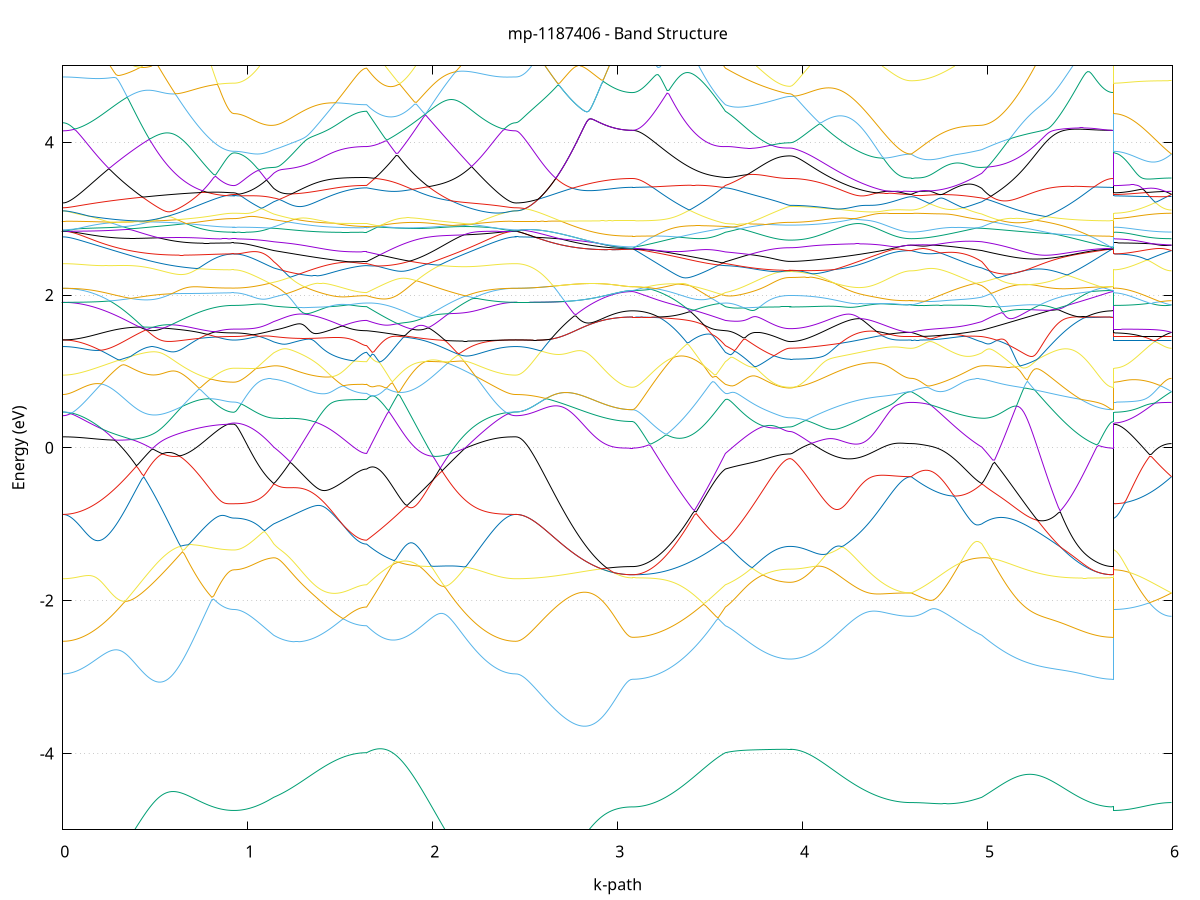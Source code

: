 set title 'mp-1187406 - Band Structure'
set xlabel 'k-path'
set ylabel 'Energy (eV)'
set grid y
set yrange [-5:5]
set terminal png size 800,600
set output 'mp-1187406_bands_gnuplot.png'
plot '-' using 1:2 with lines notitle, '-' using 1:2 with lines notitle, '-' using 1:2 with lines notitle, '-' using 1:2 with lines notitle, '-' using 1:2 with lines notitle, '-' using 1:2 with lines notitle, '-' using 1:2 with lines notitle, '-' using 1:2 with lines notitle, '-' using 1:2 with lines notitle, '-' using 1:2 with lines notitle, '-' using 1:2 with lines notitle, '-' using 1:2 with lines notitle, '-' using 1:2 with lines notitle, '-' using 1:2 with lines notitle, '-' using 1:2 with lines notitle, '-' using 1:2 with lines notitle, '-' using 1:2 with lines notitle, '-' using 1:2 with lines notitle, '-' using 1:2 with lines notitle, '-' using 1:2 with lines notitle, '-' using 1:2 with lines notitle, '-' using 1:2 with lines notitle, '-' using 1:2 with lines notitle, '-' using 1:2 with lines notitle, '-' using 1:2 with lines notitle, '-' using 1:2 with lines notitle, '-' using 1:2 with lines notitle, '-' using 1:2 with lines notitle, '-' using 1:2 with lines notitle, '-' using 1:2 with lines notitle, '-' using 1:2 with lines notitle, '-' using 1:2 with lines notitle, '-' using 1:2 with lines notitle, '-' using 1:2 with lines notitle, '-' using 1:2 with lines notitle, '-' using 1:2 with lines notitle, '-' using 1:2 with lines notitle, '-' using 1:2 with lines notitle, '-' using 1:2 with lines notitle, '-' using 1:2 with lines notitle, '-' using 1:2 with lines notitle, '-' using 1:2 with lines notitle, '-' using 1:2 with lines notitle, '-' using 1:2 with lines notitle, '-' using 1:2 with lines notitle, '-' using 1:2 with lines notitle, '-' using 1:2 with lines notitle, '-' using 1:2 with lines notitle, '-' using 1:2 with lines notitle, '-' using 1:2 with lines notitle, '-' using 1:2 with lines notitle, '-' using 1:2 with lines notitle, '-' using 1:2 with lines notitle, '-' using 1:2 with lines notitle, '-' using 1:2 with lines notitle, '-' using 1:2 with lines notitle, '-' using 1:2 with lines notitle, '-' using 1:2 with lines notitle, '-' using 1:2 with lines notitle, '-' using 1:2 with lines notitle, '-' using 1:2 with lines notitle, '-' using 1:2 with lines notitle, '-' using 1:2 with lines notitle, '-' using 1:2 with lines notitle
0.000000 -39.556686
0.009952 -39.556586
0.019904 -39.556486
0.029855 -39.556286
0.039807 -39.555886
0.049759 -39.555486
0.059711 -39.554986
0.069662 -39.554386
0.079614 -39.553686
0.089566 -39.552886
0.099518 -39.552086
0.109469 -39.551086
0.119421 -39.550086
0.129373 -39.548886
0.139325 -39.547686
0.149277 -39.546386
0.159228 -39.544986
0.169180 -39.543586
0.179132 -39.541986
0.189084 -39.540386
0.199035 -39.538586
0.208987 -39.536886
0.218939 -39.534986
0.228891 -39.532986
0.238842 -39.530986
0.248794 -39.528886
0.258746 -39.526686
0.268698 -39.524486
0.278650 -39.522186
0.288601 -39.519786
0.298553 -39.517386
0.308505 -39.514886
0.318457 -39.512386
0.328408 -39.509686
0.338360 -39.507086
0.348312 -39.504386
0.358264 -39.501586
0.368215 -39.498686
0.378167 -39.495886
0.388119 -39.492986
0.398071 -39.489986
0.408023 -39.486986
0.417974 -39.483886
0.427926 -39.480786
0.437878 -39.477686
0.447830 -39.474586
0.457781 -39.471386
0.467733 -39.468186
0.477685 -39.464886
0.487637 -39.461686
0.497588 -39.458386
0.507540 -39.455086
0.517492 -39.451786
0.527444 -39.448386
0.537396 -39.445086
0.547347 -39.441686
0.557299 -39.438386
0.567251 -39.434986
0.577203 -39.431586
0.587154 -39.428186
0.597106 -39.424886
0.607058 -39.421486
0.617010 -39.418086
0.626962 -39.414786
0.636913 -39.411386
0.646865 -39.408086
0.656817 -39.404786
0.666769 -39.401486
0.676720 -39.398186
0.686672 -39.394886
0.696624 -39.391686
0.706576 -39.388486
0.716527 -39.385286
0.726479 -39.382086
0.736431 -39.378986
0.746383 -39.375886
0.756335 -39.372886
0.766286 -39.369886
0.776238 -39.366886
0.786190 -39.363986
0.796142 -39.361186
0.806093 -39.358486
0.816045 -39.355786
0.825997 -39.353186
0.835949 -39.350686
0.845900 -39.348286
0.855852 -39.345986
0.865804 -39.343886
0.875756 -39.341986
0.885708 -39.340386
0.895659 -39.338986
0.905611 -39.337986
0.915563 -39.337286
0.925515 -39.337086
0.925515 -39.337086
0.935286 -39.337086
0.945057 -39.337086
0.954828 -39.337086
0.964599 -39.337086
0.974370 -39.337086
0.984141 -39.337186
0.993912 -39.337186
1.003683 -39.337186
1.013454 -39.337186
1.023225 -39.337186
1.032996 -39.337186
1.042767 -39.337286
1.052538 -39.337286
1.062309 -39.337286
1.072080 -39.337286
1.081851 -39.337386
1.091622 -39.337386
1.101393 -39.337386
1.111164 -39.337486
1.120935 -39.337486
1.130706 -39.337486
1.140477 -39.337586
1.140477 -39.337586
1.150329 -39.337686
1.160180 -39.337886
1.170032 -39.338186
1.179884 -39.338586
1.189735 -39.338986
1.199587 -39.339586
1.209439 -39.340186
1.219290 -39.340786
1.229142 -39.341486
1.238994 -39.342186
1.248846 -39.342886
1.258697 -39.343686
1.268549 -39.344486
1.278401 -39.345286
1.288252 -39.346086
1.298104 -39.346886
1.307956 -39.347686
1.317807 -39.348486
1.327659 -39.349286
1.337511 -39.349986
1.347362 -39.350786
1.357214 -39.351586
1.367066 -39.352286
1.376918 -39.353086
1.386769 -39.353786
1.396621 -39.354486
1.406473 -39.355186
1.416324 -39.355886
1.426176 -39.356486
1.436028 -39.357086
1.445879 -39.357686
1.455731 -39.358286
1.465583 -39.358786
1.475434 -39.359386
1.485286 -39.359886
1.495138 -39.360286
1.504990 -39.360786
1.514841 -39.361186
1.524693 -39.361586
1.534545 -39.361886
1.544396 -39.362186
1.554248 -39.362486
1.564100 -39.362786
1.573951 -39.362986
1.583803 -39.363186
1.593655 -39.363386
1.603506 -39.363586
1.613358 -39.363686
1.623210 -39.363686
1.633062 -39.363786
1.642913 -39.363786
1.642913 -39.363786
1.652869 -39.365786
1.662825 -39.367886
1.672781 -39.370086
1.682737 -39.372386
1.692693 -39.374686
1.702649 -39.377186
1.712606 -39.379786
1.722562 -39.382386
1.732518 -39.385086
1.742474 -39.387886
1.752430 -39.390786
1.762386 -39.393686
1.772342 -39.396686
1.782298 -39.399786
1.792254 -39.402886
1.802210 -39.406086
1.812166 -39.409286
1.822122 -39.412486
1.832078 -39.415786
1.842034 -39.419086
1.851990 -39.422486
1.861946 -39.425786
1.871902 -39.429186
1.881858 -39.432586
1.891814 -39.435986
1.901770 -39.439386
1.911726 -39.442786
1.921682 -39.446186
1.931638 -39.449586
1.941594 -39.452986
1.951550 -39.456386
1.961506 -39.459786
1.971462 -39.463186
1.981418 -39.466486
1.991375 -39.469786
2.001331 -39.473086
2.011287 -39.476286
2.021243 -39.479486
2.031199 -39.482686
2.041155 -39.485786
2.051111 -39.488886
2.061067 -39.491986
2.071023 -39.494986
2.080979 -39.497886
2.090935 -39.500786
2.100891 -39.503686
2.110847 -39.506386
2.120803 -39.509186
2.130759 -39.511786
2.140715 -39.514486
2.150671 -39.516986
2.160627 -39.519486
2.170583 -39.521886
2.180539 -39.524186
2.190495 -39.526486
2.200451 -39.528686
2.210407 -39.530786
2.220363 -39.532886
2.230319 -39.534786
2.240275 -39.536686
2.250231 -39.538486
2.260188 -39.540286
2.270144 -39.541886
2.280100 -39.543486
2.290056 -39.544986
2.300012 -39.546386
2.309968 -39.547686
2.319924 -39.548886
2.329880 -39.550086
2.339836 -39.551086
2.349792 -39.552086
2.359748 -39.552886
2.369704 -39.553686
2.379660 -39.554386
2.389616 -39.554986
2.399572 -39.555486
2.409528 -39.555886
2.419484 -39.556286
2.429440 -39.556486
2.439396 -39.556586
2.449352 -39.556686
2.449352 -39.556686
2.459208 -39.556586
2.469065 -39.556486
2.478921 -39.556286
2.488777 -39.555986
2.498633 -39.555586
2.508489 -39.555086
2.518345 -39.554486
2.528201 -39.553886
2.538058 -39.553086
2.547914 -39.552286
2.557770 -39.551386
2.567626 -39.550386
2.577482 -39.549286
2.587338 -39.548186
2.597195 -39.546886
2.607051 -39.545586
2.616907 -39.544186
2.626763 -39.542686
2.636619 -39.541186
2.646475 -39.539486
2.656332 -39.537786
2.666188 -39.535986
2.676044 -39.534186
2.685900 -39.532286
2.695756 -39.530286
2.705612 -39.528186
2.715469 -39.526086
2.725325 -39.523886
2.735181 -39.521686
2.745037 -39.519386
2.754893 -39.516986
2.764749 -39.514586
2.774605 -39.512086
2.784462 -39.509586
2.794318 -39.506986
2.804174 -39.504386
2.814030 -39.501786
2.823886 -39.499086
2.833742 -39.496386
2.843599 -39.493686
2.853455 -39.490986
2.863311 -39.488186
2.873167 -39.485386
2.883023 -39.482686
2.892879 -39.479886
2.902736 -39.477086
2.912592 -39.474386
2.922448 -39.471686
2.932304 -39.468986
2.942160 -39.466386
2.952016 -39.463786
2.961873 -39.461286
2.971729 -39.458886
2.981585 -39.456686
2.991441 -39.454486
3.001297 -39.452486
3.011153 -39.450586
3.021009 -39.448986
3.030866 -39.447486
3.040722 -39.446286
3.050578 -39.445286
3.060434 -39.444586
3.070290 -39.444186
3.080146 -39.443986
3.080146 -39.443986
3.089998 -39.443986
3.099850 -39.443886
3.109702 -39.443686
3.119553 -39.443386
3.129405 -39.443086
3.139257 -39.442586
3.149108 -39.442086
3.158960 -39.441486
3.168812 -39.440886
3.178663 -39.440186
3.188515 -39.439386
3.198367 -39.438486
3.208218 -39.437486
3.218070 -39.436486
3.227922 -39.435386
3.237774 -39.434186
3.247625 -39.432986
3.257477 -39.431586
3.267329 -39.430286
3.277180 -39.428786
3.287032 -39.427286
3.296884 -39.425686
3.306735 -39.423986
3.316587 -39.422286
3.326439 -39.420486
3.336291 -39.418586
3.346142 -39.416686
3.355994 -39.414686
3.365846 -39.412586
3.375697 -39.410486
3.385549 -39.408386
3.395401 -39.406086
3.405252 -39.403786
3.415104 -39.401486
3.424956 -39.399086
3.434807 -39.396686
3.444659 -39.394186
3.454511 -39.391586
3.464363 -39.388986
3.474214 -39.386386
3.484066 -39.383686
3.493918 -39.380986
3.503769 -39.378186
3.513621 -39.375386
3.523473 -39.372486
3.533324 -39.369586
3.543176 -39.366686
3.553028 -39.363686
3.562879 -39.360686
3.572731 -39.361886
3.582583 -39.363786
3.582583 -39.363786
3.592308 -39.364986
3.602034 -39.366586
3.611759 -39.368386
3.621484 -39.370186
3.631210 -39.372086
3.640935 -39.373886
3.650661 -39.375686
3.660386 -39.377486
3.670111 -39.379186
3.679837 -39.380886
3.689562 -39.382486
3.699287 -39.384086
3.709013 -39.385586
3.718738 -39.387086
3.728464 -39.388486
3.738189 -39.389786
3.747914 -39.391086
3.757640 -39.392386
3.767365 -39.393486
3.777091 -39.394686
3.786816 -39.395686
3.796541 -39.396686
3.806267 -39.397586
3.815992 -39.398486
3.825717 -39.399286
3.835443 -39.399986
3.845168 -39.400586
3.854894 -39.401186
3.864619 -39.401786
3.874344 -39.402186
3.884070 -39.402586
3.893795 -39.402886
3.903521 -39.403186
3.913246 -39.403286
3.922971 -39.403386
3.932697 -39.403486
3.932697 -39.403486
3.942612 -39.403386
3.952528 -39.403386
3.962444 -39.403286
3.972360 -39.403086
3.982275 -39.402886
3.992191 -39.402586
4.002107 -39.402286
4.012023 -39.401986
4.021938 -39.401586
4.031854 -39.401186
4.041770 -39.400686
4.051685 -39.400186
4.061601 -39.399586
4.071517 -39.398986
4.081433 -39.398386
4.091348 -39.397686
4.101264 -39.396886
4.111180 -39.396186
4.121095 -39.395286
4.131011 -39.394486
4.140927 -39.393586
4.150843 -39.392686
4.160758 -39.391686
4.170674 -39.390686
4.180590 -39.389586
4.190506 -39.388486
4.200421 -39.387386
4.210337 -39.386286
4.220253 -39.385086
4.230168 -39.383886
4.240084 -39.382586
4.250000 -39.381286
4.259916 -39.379986
4.269831 -39.378686
4.279747 -39.377286
4.289663 -39.375886
4.299578 -39.374486
4.309494 -39.373086
4.319410 -39.371586
4.329326 -39.370086
4.339241 -39.368586
4.349157 -39.367086
4.359073 -39.365586
4.368989 -39.363986
4.378904 -39.362486
4.388820 -39.360886
4.398736 -39.359286
4.408651 -39.357786
4.418567 -39.356186
4.428483 -39.354586
4.438399 -39.353086
4.448314 -39.351486
4.458230 -39.349986
4.468146 -39.348486
4.478061 -39.346986
4.487977 -39.345586
4.497893 -39.344286
4.507809 -39.342986
4.517724 -39.341686
4.527640 -39.340586
4.537556 -39.339586
4.547472 -39.338786
4.557387 -39.338086
4.567303 -39.337486
4.577219 -39.337186
4.587134 -39.337086
4.587134 -39.337086
4.596921 -39.337186
4.606708 -39.337186
4.616495 -39.337386
4.626282 -39.337586
4.636069 -39.337786
4.645855 -39.337986
4.655642 -39.338286
4.665429 -39.338486
4.675216 -39.338786
4.685003 -39.339086
4.694789 -39.339386
4.704576 -39.339586
4.714363 -39.339886
4.724150 -39.340086
4.733937 -39.340286
4.743723 -39.340486
4.753510 -39.340586
4.763297 -39.340786
4.773084 -39.340886
4.782871 -39.340886
4.792658 -39.340986
4.802444 -39.340986
4.812231 -39.340986
4.822018 -39.340886
4.831805 -39.340786
4.841592 -39.340686
4.851378 -39.340486
4.861165 -39.340286
4.870952 -39.340086
4.880739 -39.339786
4.890526 -39.339486
4.900313 -39.339186
4.910099 -39.338886
4.919886 -39.338586
4.929673 -39.338286
4.939460 -39.337986
4.949247 -39.337786
4.959033 -39.337586
4.968820 -39.337586
4.968820 -39.337586
4.978689 -39.337586
4.988558 -39.337586
4.998427 -39.337686
5.008295 -39.337686
5.018164 -39.337786
5.028033 -39.337786
5.037902 -39.337886
5.047771 -39.337886
5.057639 -39.337986
5.067508 -39.339386
5.077377 -39.341486
5.087246 -39.343586
5.097114 -39.345786
5.106983 -39.347986
5.116852 -39.350286
5.126721 -39.352486
5.136590 -39.354786
5.146458 -39.357086
5.156327 -39.359486
5.166196 -39.361786
5.176065 -39.364186
5.185934 -39.366486
5.195802 -39.368886
5.205671 -39.371286
5.215540 -39.373686
5.225409 -39.375986
5.235277 -39.378386
5.245146 -39.380786
5.255015 -39.383086
5.264884 -39.385486
5.274753 -39.387786
5.284621 -39.390086
5.294490 -39.392386
5.304359 -39.394586
5.314228 -39.396886
5.324096 -39.399086
5.333965 -39.401286
5.343834 -39.403386
5.353703 -39.405586
5.363572 -39.407586
5.373440 -39.409686
5.383309 -39.411686
5.393178 -39.413586
5.403047 -39.415586
5.412916 -39.417386
5.422784 -39.419186
5.432653 -39.420986
5.442522 -39.422686
5.452391 -39.424386
5.462259 -39.425986
5.472128 -39.427486
5.481997 -39.428986
5.491866 -39.430386
5.501735 -39.431786
5.511603 -39.433086
5.521472 -39.434286
5.531341 -39.435386
5.541210 -39.436486
5.551079 -39.437486
5.560947 -39.438486
5.570816 -39.439386
5.580685 -39.440186
5.590554 -39.440886
5.600422 -39.441486
5.610291 -39.442086
5.620160 -39.442586
5.630029 -39.443086
5.639898 -39.443386
5.649766 -39.443686
5.659635 -39.443886
5.669504 -39.443986
5.679373 -39.443986
5.679373 -39.337086
5.689229 -39.337086
5.699085 -39.337086
5.708941 -39.337086
5.718797 -39.337086
5.728653 -39.337086
5.738510 -39.337086
5.748366 -39.337086
5.758222 -39.337086
5.768078 -39.337086
5.777934 -39.337086
5.787790 -39.337086
5.797647 -39.337086
5.807503 -39.337086
5.817359 -39.337086
5.827215 -39.337086
5.837071 -39.337086
5.846927 -39.337086
5.856784 -39.337086
5.866640 -39.337086
5.876496 -39.337086
5.886352 -39.337086
5.896208 -39.337086
5.906064 -39.337086
5.915921 -39.337086
5.925777 -39.337086
5.935633 -39.337086
5.945489 -39.337086
5.955345 -39.337086
5.965201 -39.337086
5.975057 -39.337086
5.984914 -39.337086
5.994770 -39.337086
e
0.000000 -39.222986
0.009952 -39.223086
0.019904 -39.223086
0.029855 -39.223086
0.039807 -39.223186
0.049759 -39.223186
0.059711 -39.223286
0.069662 -39.223386
0.079614 -39.223486
0.089566 -39.223586
0.099518 -39.223786
0.109469 -39.223886
0.119421 -39.224086
0.129373 -39.224286
0.139325 -39.224486
0.149277 -39.224686
0.159228 -39.224986
0.169180 -39.225186
0.179132 -39.225486
0.189084 -39.225786
0.199035 -39.226086
0.208987 -39.226386
0.218939 -39.226686
0.228891 -39.227086
0.238842 -39.227486
0.248794 -39.227786
0.258746 -39.228286
0.268698 -39.228686
0.278650 -39.229086
0.288601 -39.229586
0.298553 -39.230086
0.308505 -39.230586
0.318457 -39.231086
0.328408 -39.231586
0.338360 -39.232186
0.348312 -39.232786
0.358264 -39.233386
0.368215 -39.233986
0.378167 -39.234686
0.388119 -39.235286
0.398071 -39.235986
0.408023 -39.236686
0.417974 -39.237486
0.427926 -39.238186
0.437878 -39.238986
0.447830 -39.239886
0.457781 -39.240686
0.467733 -39.241586
0.477685 -39.242386
0.487637 -39.243386
0.497588 -39.244286
0.507540 -39.245286
0.517492 -39.246986
0.527444 -39.249186
0.537396 -39.251486
0.547347 -39.253686
0.557299 -39.255886
0.567251 -39.258086
0.577203 -39.260186
0.587154 -39.262286
0.597106 -39.264386
0.607058 -39.266486
0.617010 -39.268486
0.626962 -39.270386
0.636913 -39.272286
0.646865 -39.274186
0.656817 -39.276086
0.666769 -39.277786
0.676720 -39.279586
0.686672 -39.281286
0.696624 -39.282886
0.706576 -39.284486
0.716527 -39.285986
0.726479 -39.287386
0.736431 -39.288786
0.746383 -39.290186
0.756335 -39.291386
0.766286 -39.292586
0.776238 -39.293786
0.786190 -39.294886
0.796142 -39.295886
0.806093 -39.296786
0.816045 -39.297586
0.825997 -39.298386
0.835949 -39.299186
0.845900 -39.299786
0.855852 -39.300386
0.865804 -39.300886
0.875756 -39.301286
0.885708 -39.301586
0.895659 -39.301986
0.905611 -39.302886
0.915563 -39.303386
0.925515 -39.303586
0.925515 -39.303586
0.935286 -39.303486
0.945057 -39.303386
0.954828 -39.303186
0.964599 -39.302986
0.974370 -39.303186
0.984141 -39.303686
0.993912 -39.304186
1.003683 -39.304786
1.013454 -39.305386
1.023225 -39.306186
1.032996 -39.306986
1.042767 -39.307886
1.052538 -39.308886
1.062309 -39.309886
1.072080 -39.310986
1.081851 -39.312186
1.091622 -39.313386
1.101393 -39.314786
1.111164 -39.316086
1.120935 -39.317586
1.130706 -39.319086
1.140477 -39.320586
1.140477 -39.320586
1.150329 -39.321786
1.160180 -39.322886
1.170032 -39.323986
1.179884 -39.325086
1.189735 -39.326186
1.199587 -39.327286
1.209439 -39.328386
1.219290 -39.329386
1.229142 -39.330486
1.238994 -39.331486
1.248846 -39.332486
1.258697 -39.333486
1.268549 -39.334486
1.278401 -39.335386
1.288252 -39.336386
1.298104 -39.337286
1.307956 -39.338186
1.317807 -39.339086
1.327659 -39.339986
1.337511 -39.340786
1.347362 -39.341686
1.357214 -39.342486
1.367066 -39.343286
1.376918 -39.343986
1.386769 -39.344786
1.396621 -39.345486
1.406473 -39.346186
1.416324 -39.346786
1.426176 -39.347486
1.436028 -39.348086
1.445879 -39.348686
1.455731 -39.349286
1.465583 -39.349786
1.475434 -39.350286
1.485286 -39.350786
1.495138 -39.351286
1.504990 -39.351686
1.514841 -39.352086
1.524693 -39.352486
1.534545 -39.352786
1.544396 -39.353086
1.554248 -39.353386
1.564100 -39.353586
1.573951 -39.353886
1.583803 -39.354086
1.593655 -39.354186
1.603506 -39.354386
1.613358 -39.354486
1.623210 -39.354586
1.633062 -39.354586
1.642913 -39.354586
1.642913 -39.354586
1.652869 -39.351486
1.662825 -39.348286
1.672781 -39.345186
1.682737 -39.341986
1.692693 -39.338686
1.702649 -39.335486
1.712606 -39.332286
1.722562 -39.328986
1.732518 -39.325686
1.742474 -39.322386
1.752430 -39.319086
1.762386 -39.315786
1.772342 -39.312386
1.782298 -39.309086
1.792254 -39.305786
1.802210 -39.302386
1.812166 -39.299086
1.822122 -39.295786
1.832078 -39.292386
1.842034 -39.289086
1.851990 -39.285786
1.861946 -39.282486
1.871902 -39.279186
1.881858 -39.275886
1.891814 -39.272686
1.901770 -39.269386
1.911726 -39.266186
1.921682 -39.262986
1.931638 -39.259886
1.941594 -39.256686
1.951550 -39.253586
1.961506 -39.250486
1.971462 -39.247386
1.981418 -39.244386
1.991375 -39.241386
2.001331 -39.238386
2.011287 -39.235486
2.021243 -39.234386
2.031199 -39.233886
2.041155 -39.233486
2.051111 -39.233086
2.061067 -39.232686
2.071023 -39.232286
2.080979 -39.231886
2.090935 -39.231486
2.100891 -39.231086
2.110847 -39.230686
2.120803 -39.230286
2.130759 -39.229886
2.140715 -39.229586
2.150671 -39.229186
2.160627 -39.228786
2.170583 -39.228486
2.180539 -39.228086
2.190495 -39.227686
2.200451 -39.227386
2.210407 -39.227086
2.220363 -39.226786
2.230319 -39.226486
2.240275 -39.226186
2.250231 -39.225886
2.260188 -39.225586
2.270144 -39.225386
2.280100 -39.225086
2.290056 -39.224886
2.300012 -39.224686
2.309968 -39.224486
2.319924 -39.224286
2.329880 -39.224086
2.339836 -39.223886
2.349792 -39.223786
2.359748 -39.223586
2.369704 -39.223486
2.379660 -39.223386
2.389616 -39.223286
2.399572 -39.223186
2.409528 -39.223186
2.419484 -39.223086
2.429440 -39.223086
2.439396 -39.222986
2.449352 -39.222986
2.449352 -39.222986
2.459208 -39.223086
2.469065 -39.223186
2.478921 -39.223486
2.488777 -39.223786
2.498633 -39.224186
2.508489 -39.224686
2.518345 -39.225286
2.528201 -39.225986
2.538058 -39.226786
2.547914 -39.227686
2.557770 -39.228686
2.567626 -39.229686
2.577482 -39.230886
2.587338 -39.232086
2.597195 -39.233386
2.607051 -39.234786
2.616907 -39.236386
2.626763 -39.237886
2.636619 -39.239586
2.646475 -39.241286
2.656332 -39.243086
2.666188 -39.244986
2.676044 -39.246986
2.685900 -39.248986
2.695756 -39.251086
2.705612 -39.253286
2.715469 -39.255486
2.725325 -39.257786
2.735181 -39.260186
2.745037 -39.262586
2.754893 -39.265086
2.764749 -39.267686
2.774605 -39.270186
2.784462 -39.272886
2.794318 -39.275586
2.804174 -39.278286
2.814030 -39.280986
2.823886 -39.283786
2.833742 -39.286586
2.843599 -39.289486
2.853455 -39.292286
2.863311 -39.295186
2.873167 -39.298086
2.883023 -39.300986
2.892879 -39.303786
2.902736 -39.306686
2.912592 -39.309486
2.922448 -39.312286
2.932304 -39.315086
2.942160 -39.317786
2.952016 -39.320386
2.961873 -39.322986
2.971729 -39.325386
2.981585 -39.327786
2.991441 -39.329986
3.001297 -39.332086
3.011153 -39.333986
3.021009 -39.335686
3.030866 -39.337186
3.040722 -39.338386
3.050578 -39.339386
3.060434 -39.340086
3.070290 -39.340586
3.080146 -39.340686
3.080146 -39.340686
3.089998 -39.340686
3.099850 -39.340686
3.109702 -39.340686
3.119553 -39.340686
3.129405 -39.340686
3.139257 -39.340686
3.149108 -39.340686
3.158960 -39.340686
3.168812 -39.340686
3.178663 -39.340586
3.188515 -39.340586
3.198367 -39.340586
3.208218 -39.340586
3.218070 -39.340586
3.227922 -39.340686
3.237774 -39.340686
3.247625 -39.340686
3.257477 -39.340686
3.267329 -39.340786
3.277180 -39.340786
3.287032 -39.340886
3.296884 -39.340986
3.306735 -39.341086
3.316587 -39.341186
3.326439 -39.341386
3.336291 -39.341586
3.346142 -39.341786
3.355994 -39.341986
3.365846 -39.342286
3.375697 -39.342586
3.385549 -39.342886
3.395401 -39.343286
3.405252 -39.343786
3.415104 -39.344286
3.424956 -39.344786
3.434807 -39.345386
3.444659 -39.346086
3.454511 -39.346786
3.464363 -39.347586
3.474214 -39.348486
3.484066 -39.349386
3.493918 -39.350486
3.503769 -39.351586
3.513621 -39.352786
3.523473 -39.354086
3.533324 -39.355386
3.543176 -39.356886
3.553028 -39.358486
3.562879 -39.360186
3.572731 -39.357686
3.582583 -39.354586
3.582583 -39.354586
3.592308 -39.352886
3.602034 -39.350786
3.611759 -39.348586
3.621484 -39.346286
3.631210 -39.343986
3.640935 -39.341686
3.650661 -39.339486
3.660386 -39.337286
3.670111 -39.335186
3.679837 -39.333186
3.689562 -39.331186
3.699287 -39.329186
3.709013 -39.327286
3.718738 -39.325486
3.728464 -39.323786
3.738189 -39.322186
3.747914 -39.320586
3.757640 -39.319086
3.767365 -39.317586
3.777091 -39.316286
3.786816 -39.314986
3.796541 -39.313786
3.806267 -39.312686
3.815992 -39.311586
3.825717 -39.310586
3.835443 -39.309786
3.845168 -39.308986
3.854894 -39.308286
3.864619 -39.307586
3.874344 -39.307086
3.884070 -39.306586
3.893795 -39.306186
3.903521 -39.305886
3.913246 -39.305686
3.922971 -39.305586
3.932697 -39.305586
3.932697 -39.305586
3.942612 -39.305586
3.952528 -39.305586
3.962444 -39.305486
3.972360 -39.305486
3.982275 -39.305486
3.992191 -39.305486
4.002107 -39.305486
4.012023 -39.305486
4.021938 -39.305386
4.031854 -39.305386
4.041770 -39.305386
4.051685 -39.305286
4.061601 -39.305286
4.071517 -39.305286
4.081433 -39.305186
4.091348 -39.305186
4.101264 -39.305086
4.111180 -39.305086
4.121095 -39.305086
4.131011 -39.304986
4.140927 -39.304886
4.150843 -39.304886
4.160758 -39.304786
4.170674 -39.304786
4.180590 -39.304686
4.190506 -39.304686
4.200421 -39.304586
4.210337 -39.304486
4.220253 -39.304486
4.230168 -39.304386
4.240084 -39.304386
4.250000 -39.304286
4.259916 -39.304186
4.269831 -39.304186
4.279747 -39.304086
4.289663 -39.303986
4.299578 -39.303986
4.309494 -39.303886
4.319410 -39.303886
4.329326 -39.303786
4.339241 -39.303686
4.349157 -39.303686
4.359073 -39.303586
4.368989 -39.303586
4.378904 -39.303486
4.388820 -39.303486
4.398736 -39.303386
4.408651 -39.303386
4.418567 -39.303286
4.428483 -39.303286
4.438399 -39.303186
4.448314 -39.303186
4.458230 -39.303086
4.468146 -39.303086
4.478061 -39.303086
4.487977 -39.302986
4.497893 -39.302986
4.507809 -39.302986
4.517724 -39.302986
4.527640 -39.302886
4.537556 -39.302886
4.547472 -39.302886
4.557387 -39.302886
4.567303 -39.302886
4.577219 -39.302886
4.587134 -39.302886
4.587134 -39.302886
4.596921 -39.302886
4.606708 -39.302886
4.616495 -39.302886
4.626282 -39.302786
4.636069 -39.302686
4.645855 -39.302586
4.655642 -39.302486
4.665429 -39.302386
4.675216 -39.302186
4.685003 -39.301986
4.694789 -39.301886
4.704576 -39.301886
4.714363 -39.301986
4.724150 -39.302086
4.733937 -39.302186
4.743723 -39.302386
4.753510 -39.302586
4.763297 -39.302886
4.773084 -39.303286
4.782871 -39.303686
4.792658 -39.304186
4.802444 -39.304686
4.812231 -39.305286
4.822018 -39.305886
4.831805 -39.306586
4.841592 -39.307386
4.851378 -39.308186
4.861165 -39.308986
4.870952 -39.309986
4.880739 -39.310886
4.890526 -39.311986
4.900313 -39.312986
4.910099 -39.314086
4.919886 -39.315186
4.929673 -39.316386
4.939460 -39.317486
4.949247 -39.318586
4.959033 -39.319686
4.968820 -39.320586
4.968820 -39.320586
4.978689 -39.322286
4.988558 -39.323986
4.998427 -39.325686
5.008295 -39.327486
5.018164 -39.329386
5.028033 -39.331286
5.037902 -39.333186
5.047771 -39.335186
5.057639 -39.337286
5.067508 -39.337986
5.077377 -39.338086
5.087246 -39.338086
5.097114 -39.338186
5.106983 -39.338186
5.116852 -39.338286
5.126721 -39.338386
5.136590 -39.338386
5.146458 -39.338486
5.156327 -39.338486
5.166196 -39.338586
5.176065 -39.338686
5.185934 -39.338686
5.195802 -39.338786
5.205671 -39.338786
5.215540 -39.338886
5.225409 -39.338986
5.235277 -39.338986
5.245146 -39.339086
5.255015 -39.339086
5.264884 -39.339186
5.274753 -39.339286
5.284621 -39.339286
5.294490 -39.339386
5.304359 -39.339386
5.314228 -39.339486
5.324096 -39.339486
5.333965 -39.339586
5.343834 -39.339686
5.353703 -39.339686
5.363572 -39.339786
5.373440 -39.339786
5.383309 -39.339886
5.393178 -39.339886
5.403047 -39.339986
5.412916 -39.339986
5.422784 -39.340086
5.432653 -39.340086
5.442522 -39.340186
5.452391 -39.340186
5.462259 -39.340186
5.472128 -39.340286
5.481997 -39.340286
5.491866 -39.340386
5.501735 -39.340386
5.511603 -39.340386
5.521472 -39.340486
5.531341 -39.340486
5.541210 -39.340486
5.551079 -39.340586
5.560947 -39.340586
5.570816 -39.340586
5.580685 -39.340586
5.590554 -39.340586
5.600422 -39.340686
5.610291 -39.340686
5.620160 -39.340686
5.630029 -39.340686
5.639898 -39.340686
5.649766 -39.340686
5.659635 -39.340686
5.669504 -39.340686
5.679373 -39.340686
5.679373 -39.303586
5.689229 -39.303586
5.699085 -39.303586
5.708941 -39.303586
5.718797 -39.303586
5.728653 -39.303486
5.738510 -39.303486
5.748366 -39.303486
5.758222 -39.303486
5.768078 -39.303486
5.777934 -39.303486
5.787790 -39.303486
5.797647 -39.303486
5.807503 -39.303386
5.817359 -39.303386
5.827215 -39.303386
5.837071 -39.303386
5.846927 -39.303286
5.856784 -39.303286
5.866640 -39.303286
5.876496 -39.303286
5.886352 -39.303186
5.896208 -39.303186
5.906064 -39.303186
5.915921 -39.303186
5.925777 -39.303086
5.935633 -39.303086
5.945489 -39.303086
5.955345 -39.302986
5.965201 -39.302986
5.975057 -39.302986
5.984914 -39.302886
5.994770 -39.302886
e
0.000000 -39.164886
0.009952 -39.164986
0.019904 -39.165086
0.029855 -39.165286
0.039807 -39.165586
0.049759 -39.165886
0.059711 -39.166386
0.069662 -39.166886
0.079614 -39.167486
0.089566 -39.168086
0.099518 -39.168886
0.109469 -39.169686
0.119421 -39.170586
0.129373 -39.171586
0.139325 -39.172586
0.149277 -39.173686
0.159228 -39.174886
0.169180 -39.176186
0.179132 -39.177486
0.189084 -39.178886
0.199035 -39.180286
0.208987 -39.181786
0.218939 -39.183386
0.228891 -39.184986
0.238842 -39.186686
0.248794 -39.188386
0.258746 -39.190186
0.268698 -39.191986
0.278650 -39.193886
0.288601 -39.195786
0.298553 -39.197786
0.308505 -39.199786
0.318457 -39.201886
0.328408 -39.203986
0.338360 -39.206086
0.348312 -39.208186
0.358264 -39.210386
0.368215 -39.212586
0.378167 -39.214786
0.388119 -39.217086
0.398071 -39.219286
0.408023 -39.221586
0.417974 -39.223886
0.427926 -39.226186
0.437878 -39.228486
0.447830 -39.230786
0.457781 -39.233186
0.467733 -39.235486
0.477685 -39.237786
0.487637 -39.240086
0.497588 -39.242386
0.507540 -39.244686
0.517492 -39.246286
0.527444 -39.247286
0.537396 -39.248286
0.547347 -39.249386
0.557299 -39.250486
0.567251 -39.251686
0.577203 -39.252886
0.587154 -39.254086
0.597106 -39.255286
0.607058 -39.256586
0.617010 -39.257786
0.626962 -39.259186
0.636913 -39.260486
0.646865 -39.261886
0.656817 -39.263286
0.666769 -39.264786
0.676720 -39.266286
0.686672 -39.267786
0.696624 -39.269286
0.706576 -39.270886
0.716527 -39.272486
0.726479 -39.274086
0.736431 -39.275786
0.746383 -39.277486
0.756335 -39.279186
0.766286 -39.280886
0.776238 -39.282586
0.786190 -39.284386
0.796142 -39.286186
0.806093 -39.287986
0.816045 -39.289786
0.825997 -39.291486
0.835949 -39.293286
0.845900 -39.294986
0.855852 -39.296586
0.865804 -39.298186
0.875756 -39.299686
0.885708 -39.300886
0.895659 -39.301886
0.905611 -39.302086
0.915563 -39.302186
0.925515 -39.302186
0.925515 -39.302186
0.935286 -39.302286
0.945057 -39.302386
0.954828 -39.302586
0.964599 -39.302886
0.974370 -39.302586
0.984141 -39.302186
0.993912 -39.301786
1.003683 -39.301186
1.013454 -39.300586
1.023225 -39.299886
1.032996 -39.299086
1.042767 -39.298286
1.052538 -39.297386
1.062309 -39.296386
1.072080 -39.295386
1.081851 -39.294286
1.091622 -39.293086
1.101393 -39.291886
1.111164 -39.290586
1.120935 -39.289186
1.130706 -39.287786
1.140477 -39.286286
1.140477 -39.286286
1.150329 -39.285186
1.160180 -39.283986
1.170032 -39.282686
1.179884 -39.281286
1.189735 -39.279786
1.199587 -39.278286
1.209439 -39.276786
1.219290 -39.275186
1.229142 -39.273586
1.238994 -39.271986
1.248846 -39.270286
1.258697 -39.268686
1.268549 -39.267086
1.278401 -39.265386
1.288252 -39.263786
1.298104 -39.262186
1.307956 -39.260586
1.317807 -39.259086
1.327659 -39.257486
1.337511 -39.255986
1.347362 -39.254486
1.357214 -39.253086
1.367066 -39.251586
1.376918 -39.250286
1.386769 -39.248886
1.396621 -39.247586
1.406473 -39.246286
1.416324 -39.245086
1.426176 -39.243886
1.436028 -39.242786
1.445879 -39.241686
1.455731 -39.240686
1.465583 -39.239686
1.475434 -39.238686
1.485286 -39.237786
1.495138 -39.236986
1.504990 -39.236186
1.514841 -39.235486
1.524693 -39.234786
1.534545 -39.234086
1.544396 -39.233486
1.554248 -39.232986
1.564100 -39.232486
1.573951 -39.232086
1.583803 -39.231786
1.593655 -39.231386
1.603506 -39.231186
1.613358 -39.230986
1.623210 -39.230886
1.633062 -39.230786
1.642913 -39.230686
1.642913 -39.230686
1.652869 -39.231786
1.662825 -39.232786
1.672781 -39.233786
1.682737 -39.234586
1.692693 -39.235386
1.702649 -39.236086
1.712606 -39.236686
1.722562 -39.237286
1.732518 -39.237786
1.742474 -39.238186
1.752430 -39.238586
1.762386 -39.238886
1.772342 -39.239186
1.782298 -39.239386
1.792254 -39.239586
1.802210 -39.239586
1.812166 -39.239686
1.822122 -39.239686
1.832078 -39.239686
1.842034 -39.239586
1.851990 -39.239486
1.861946 -39.239386
1.871902 -39.239186
1.881858 -39.238986
1.891814 -39.238786
1.901770 -39.238486
1.911726 -39.238286
1.921682 -39.237986
1.931638 -39.237686
1.941594 -39.237286
1.951550 -39.236986
1.961506 -39.236686
1.971462 -39.236286
1.981418 -39.235886
1.991375 -39.235486
2.001331 -39.235086
2.011287 -39.234786
2.021243 -39.232586
2.031199 -39.229786
2.041155 -39.226986
2.051111 -39.224186
2.061067 -39.221486
2.071023 -39.218886
2.080979 -39.216186
2.090935 -39.213686
2.100891 -39.211186
2.110847 -39.208686
2.120803 -39.206286
2.130759 -39.203986
2.140715 -39.201686
2.150671 -39.199486
2.160627 -39.197286
2.170583 -39.195186
2.180539 -39.193086
2.190495 -39.191086
2.200451 -39.189186
2.210407 -39.187386
2.220363 -39.185586
2.230319 -39.183886
2.240275 -39.182186
2.250231 -39.180686
2.260188 -39.179186
2.270144 -39.177686
2.280100 -39.176386
2.290056 -39.175086
2.300012 -39.173886
2.309968 -39.172686
2.319924 -39.171686
2.329880 -39.170686
2.339836 -39.169786
2.349792 -39.168886
2.359748 -39.168186
2.369704 -39.167486
2.379660 -39.166886
2.389616 -39.166386
2.399572 -39.165886
2.409528 -39.165586
2.419484 -39.165286
2.429440 -39.165086
2.439396 -39.164986
2.449352 -39.164886
2.449352 -39.164886
2.459208 -39.164886
2.469065 -39.164886
2.478921 -39.164886
2.488777 -39.164886
2.498633 -39.164986
2.508489 -39.164986
2.518345 -39.164986
2.528201 -39.164986
2.538058 -39.164986
2.547914 -39.164986
2.557770 -39.164986
2.567626 -39.164986
2.577482 -39.164986
2.587338 -39.164986
2.597195 -39.165086
2.607051 -39.165086
2.616907 -39.165086
2.626763 -39.165086
2.636619 -39.165086
2.646475 -39.165086
2.656332 -39.165086
2.666188 -39.165086
2.676044 -39.165186
2.685900 -39.165186
2.695756 -39.165186
2.705612 -39.165186
2.715469 -39.165286
2.725325 -39.165286
2.735181 -39.165286
2.745037 -39.165286
2.754893 -39.165286
2.764749 -39.165286
2.774605 -39.165386
2.784462 -39.165386
2.794318 -39.165386
2.804174 -39.165386
2.814030 -39.165486
2.823886 -39.165486
2.833742 -39.165486
2.843599 -39.165486
2.853455 -39.165486
2.863311 -39.165486
2.873167 -39.165586
2.883023 -39.165586
2.892879 -39.165586
2.902736 -39.165586
2.912592 -39.165586
2.922448 -39.165686
2.932304 -39.165686
2.942160 -39.165686
2.952016 -39.165686
2.961873 -39.165686
2.971729 -39.165686
2.981585 -39.165686
2.991441 -39.165686
3.001297 -39.165686
3.011153 -39.165786
3.021009 -39.165686
3.030866 -39.165786
3.040722 -39.165786
3.050578 -39.165786
3.060434 -39.165786
3.070290 -39.165786
3.080146 -39.165786
3.080146 -39.165786
3.089998 -39.165786
3.099850 -39.165886
3.109702 -39.166086
3.119553 -39.166386
3.129405 -39.166786
3.139257 -39.167186
3.149108 -39.167686
3.158960 -39.168286
3.168812 -39.168886
3.178663 -39.169686
3.188515 -39.170486
3.198367 -39.171286
3.208218 -39.172286
3.218070 -39.173286
3.227922 -39.174386
3.237774 -39.175486
3.247625 -39.176686
3.257477 -39.177986
3.267329 -39.179286
3.277180 -39.180686
3.287032 -39.182086
3.296884 -39.183586
3.306735 -39.185186
3.316587 -39.186686
3.326439 -39.188386
3.336291 -39.189986
3.346142 -39.191686
3.355994 -39.193386
3.365846 -39.195186
3.375697 -39.196986
3.385549 -39.198786
3.395401 -39.200586
3.405252 -39.202386
3.415104 -39.204186
3.424956 -39.205986
3.434807 -39.207786
3.444659 -39.209586
3.454511 -39.211386
3.464363 -39.213086
3.474214 -39.214886
3.484066 -39.216486
3.493918 -39.218186
3.503769 -39.219786
3.513621 -39.221386
3.523473 -39.222886
3.533324 -39.224386
3.543176 -39.225786
3.553028 -39.227086
3.562879 -39.228386
3.572731 -39.229586
3.582583 -39.230686
3.582583 -39.230686
3.592308 -39.231186
3.602034 -39.231686
3.611759 -39.232086
3.621484 -39.232486
3.631210 -39.232886
3.640935 -39.233386
3.650661 -39.233686
3.660386 -39.234086
3.670111 -39.234486
3.679837 -39.234786
3.689562 -39.235186
3.699287 -39.235486
3.709013 -39.235786
3.718738 -39.236086
3.728464 -39.236386
3.738189 -39.236586
3.747914 -39.236886
3.757640 -39.237086
3.767365 -39.237386
3.777091 -39.237586
3.786816 -39.237786
3.796541 -39.237886
3.806267 -39.238086
3.815992 -39.238286
3.825717 -39.238386
3.835443 -39.238486
3.845168 -39.238686
3.854894 -39.238786
3.864619 -39.238886
3.874344 -39.238886
3.884070 -39.238986
3.893795 -39.239086
3.903521 -39.239086
3.913246 -39.239086
3.922971 -39.239186
3.932697 -39.239186
3.932697 -39.239186
3.942612 -39.239186
3.952528 -39.239186
3.962444 -39.239386
3.972360 -39.239486
3.982275 -39.239686
3.992191 -39.239886
4.002107 -39.240186
4.012023 -39.240486
4.021938 -39.240886
4.031854 -39.241286
4.041770 -39.241686
4.051685 -39.242186
4.061601 -39.242786
4.071517 -39.243286
4.081433 -39.243886
4.091348 -39.244586
4.101264 -39.245286
4.111180 -39.245986
4.121095 -39.246786
4.131011 -39.247586
4.140927 -39.248386
4.150843 -39.249286
4.160758 -39.250186
4.170674 -39.251186
4.180590 -39.252186
4.190506 -39.253186
4.200421 -39.254286
4.210337 -39.255386
4.220253 -39.256486
4.230168 -39.257586
4.240084 -39.258786
4.250000 -39.260086
4.259916 -39.261286
4.269831 -39.262586
4.279747 -39.263886
4.289663 -39.265186
4.299578 -39.266586
4.309494 -39.267986
4.319410 -39.269386
4.329326 -39.270786
4.339241 -39.272186
4.349157 -39.273686
4.359073 -39.275186
4.368989 -39.276686
4.378904 -39.278186
4.388820 -39.279686
4.398736 -39.281186
4.408651 -39.282686
4.418567 -39.284186
4.428483 -39.285786
4.438399 -39.287286
4.448314 -39.288786
4.458230 -39.290286
4.468146 -39.291686
4.478061 -39.293186
4.487977 -39.294486
4.497893 -39.295886
4.507809 -39.297186
4.517724 -39.298286
4.527640 -39.299486
4.537556 -39.300386
4.547472 -39.301286
4.557387 -39.301986
4.567303 -39.302486
4.577219 -39.302786
4.587134 -39.302886
4.587134 -39.302886
4.596921 -39.302886
4.606708 -39.302786
4.616495 -39.302686
4.626282 -39.302586
4.636069 -39.302386
4.645855 -39.302286
4.655642 -39.302186
4.665429 -39.302086
4.675216 -39.301986
4.685003 -39.301886
4.694789 -39.301786
4.704576 -39.301486
4.714363 -39.301186
4.724150 -39.300986
4.733937 -39.300586
4.743723 -39.300286
4.753510 -39.299886
4.763297 -39.299586
4.773084 -39.299086
4.782871 -39.298686
4.792658 -39.298286
4.802444 -39.297786
4.812231 -39.297286
4.822018 -39.296786
4.831805 -39.296186
4.841592 -39.295586
4.851378 -39.295086
4.861165 -39.294386
4.870952 -39.293786
4.880739 -39.293186
4.890526 -39.292486
4.900313 -39.291786
4.910099 -39.291086
4.919886 -39.290286
4.929673 -39.289586
4.939460 -39.288786
4.949247 -39.287986
4.959033 -39.287186
4.968820 -39.286286
4.968820 -39.286286
4.978689 -39.284786
4.988558 -39.283186
4.998427 -39.281486
5.008295 -39.279786
5.018164 -39.278086
5.028033 -39.276286
5.037902 -39.274386
5.047771 -39.272486
5.057639 -39.270586
5.067508 -39.268586
5.077377 -39.266586
5.087246 -39.264586
5.097114 -39.262486
5.106983 -39.260386
5.116852 -39.258186
5.126721 -39.255986
5.136590 -39.253786
5.146458 -39.251586
5.156327 -39.249386
5.166196 -39.247086
5.176065 -39.244786
5.185934 -39.242586
5.195802 -39.240286
5.205671 -39.237986
5.215540 -39.235686
5.225409 -39.233286
5.235277 -39.230986
5.245146 -39.228686
5.255015 -39.226386
5.264884 -39.224086
5.274753 -39.221886
5.284621 -39.219586
5.294490 -39.217386
5.304359 -39.215086
5.314228 -39.212886
5.324096 -39.210686
5.333965 -39.208586
5.343834 -39.206386
5.353703 -39.204286
5.363572 -39.202286
5.373440 -39.200186
5.383309 -39.198286
5.393178 -39.196286
5.403047 -39.194386
5.412916 -39.192486
5.422784 -39.190686
5.432653 -39.188986
5.442522 -39.187186
5.452391 -39.185586
5.462259 -39.183986
5.472128 -39.182386
5.481997 -39.180986
5.491866 -39.179486
5.501735 -39.178186
5.511603 -39.176886
5.521472 -39.175586
5.531341 -39.174386
5.541210 -39.173386
5.551079 -39.172286
5.560947 -39.171386
5.570816 -39.170486
5.580685 -39.169686
5.590554 -39.168886
5.600422 -39.168286
5.610291 -39.167686
5.620160 -39.167186
5.630029 -39.166786
5.639898 -39.166386
5.649766 -39.166086
5.659635 -39.165886
5.669504 -39.165786
5.679373 -39.165786
5.679373 -39.302186
5.689229 -39.302186
5.699085 -39.302186
5.708941 -39.302186
5.718797 -39.302286
5.728653 -39.302286
5.738510 -39.302286
5.748366 -39.302286
5.758222 -39.302286
5.768078 -39.302286
5.777934 -39.302286
5.787790 -39.302286
5.797647 -39.302386
5.807503 -39.302386
5.817359 -39.302386
5.827215 -39.302386
5.837071 -39.302386
5.846927 -39.302486
5.856784 -39.302486
5.866640 -39.302486
5.876496 -39.302486
5.886352 -39.302586
5.896208 -39.302586
5.906064 -39.302586
5.915921 -39.302586
5.925777 -39.302686
5.935633 -39.302686
5.945489 -39.302686
5.955345 -39.302786
5.965201 -39.302786
5.975057 -39.302786
5.984914 -39.302886
5.994770 -39.302886
e
0.000000 -18.612286
0.009952 -18.612386
0.019904 -18.612586
0.029855 -18.612986
0.039807 -18.613586
0.049759 -18.614386
0.059711 -18.615286
0.069662 -18.616386
0.079614 -18.617586
0.089566 -18.619086
0.099518 -18.620686
0.109469 -18.622486
0.119421 -18.624486
0.129373 -18.626686
0.139325 -18.629086
0.149277 -18.631686
0.159228 -18.634486
0.169180 -18.637486
0.179132 -18.640586
0.189084 -18.643986
0.199035 -18.647586
0.208987 -18.651286
0.218939 -18.655286
0.228891 -18.659486
0.238842 -18.663786
0.248794 -18.668286
0.258746 -18.672986
0.268698 -18.677886
0.278650 -18.682886
0.288601 -18.688086
0.298553 -18.693386
0.308505 -18.698886
0.318457 -18.704486
0.328408 -18.710186
0.338360 -18.716086
0.348312 -18.721986
0.358264 -18.728086
0.368215 -18.734286
0.378167 -18.740486
0.388119 -18.746786
0.398071 -18.753186
0.408023 -18.759586
0.417974 -18.765986
0.427926 -18.772486
0.437878 -18.779086
0.447830 -18.785586
0.457781 -18.792186
0.467733 -18.798686
0.477685 -18.805286
0.487637 -18.811786
0.497588 -18.818286
0.507540 -18.824786
0.517492 -18.831186
0.527444 -18.837586
0.537396 -18.843886
0.547347 -18.850186
0.557299 -18.856286
0.567251 -18.862386
0.577203 -18.868486
0.587154 -18.874386
0.597106 -18.880186
0.607058 -18.885886
0.617010 -18.891486
0.626962 -18.896986
0.636913 -18.902386
0.646865 -18.907586
0.656817 -18.912686
0.666769 -18.917686
0.676720 -18.922486
0.686672 -18.927186
0.696624 -18.931686
0.706576 -18.935986
0.716527 -18.940186
0.726479 -18.944186
0.736431 -18.947986
0.746383 -18.951686
0.756335 -18.955186
0.766286 -18.958486
0.776238 -18.961586
0.786190 -18.964586
0.796142 -18.967286
0.806093 -18.969886
0.816045 -18.972186
0.825997 -18.974386
0.835949 -18.976286
0.845900 -18.978086
0.855852 -18.979686
0.865804 -18.980986
0.875756 -18.982186
0.885708 -18.983086
0.895659 -18.983786
0.905611 -18.984286
0.915563 -18.984686
0.925515 -18.984786
0.925515 -18.984786
0.935286 -18.984386
0.945057 -18.983186
0.954828 -18.981186
0.964599 -18.978386
0.974370 -18.974786
0.984141 -18.970486
0.993912 -18.965386
1.003683 -18.959386
1.013454 -18.952786
1.023225 -18.945286
1.032996 -18.937086
1.042767 -18.928086
1.052538 -18.918386
1.062309 -18.907886
1.072080 -18.896686
1.081851 -18.884786
1.091622 -18.872186
1.101393 -18.858886
1.111164 -18.844886
1.120935 -18.830186
1.130706 -18.814886
1.140477 -18.798886
1.140477 -18.798886
1.150329 -18.787086
1.160180 -18.774886
1.170032 -18.762286
1.179884 -18.749286
1.189735 -18.735886
1.199587 -18.722186
1.209439 -18.708186
1.219290 -18.693786
1.229142 -18.678986
1.238994 -18.663986
1.248846 -18.648686
1.258697 -18.633086
1.268549 -18.617286
1.278401 -18.601186
1.288252 -18.584786
1.298104 -18.577586
1.307956 -18.572586
1.317807 -18.567186
1.327659 -18.561386
1.337511 -18.555286
1.347362 -18.548786
1.357214 -18.541986
1.367066 -18.534786
1.376918 -18.527186
1.386769 -18.519386
1.396621 -18.511186
1.406473 -18.502786
1.416324 -18.493986
1.426176 -18.484986
1.436028 -18.475686
1.445879 -18.466086
1.455731 -18.456286
1.465583 -18.446286
1.475434 -18.436086
1.485286 -18.425686
1.495138 -18.415186
1.504990 -18.404486
1.514841 -18.393686
1.524693 -18.382886
1.534545 -18.371986
1.544396 -18.361086
1.554248 -18.350386
1.564100 -18.339786
1.573951 -18.329386
1.583803 -18.319486
1.593655 -18.310186
1.603506 -18.301686
1.613358 -18.294286
1.623210 -18.288586
1.633062 -18.284886
1.642913 -18.283586
1.642913 -18.283586
1.652869 -18.277386
1.662825 -18.271286
1.672781 -18.265286
1.682737 -18.259486
1.692693 -18.253786
1.702649 -18.248186
1.712606 -18.242586
1.722562 -18.249686
1.732518 -18.263986
1.742474 -18.278086
1.752430 -18.292086
1.762386 -18.305786
1.772342 -18.319186
1.782298 -18.332486
1.792254 -18.345486
1.802210 -18.358186
1.812166 -18.370686
1.822122 -18.382986
1.832078 -18.394886
1.842034 -18.406586
1.851990 -18.417986
1.861946 -18.429186
1.871902 -18.439986
1.881858 -18.450586
1.891814 -18.460786
1.901770 -18.470786
1.911726 -18.480386
1.921682 -18.489786
1.931638 -18.498786
1.941594 -18.507586
1.951550 -18.515986
1.961506 -18.524086
1.971462 -18.531886
1.981418 -18.539386
1.991375 -18.546486
2.001331 -18.553286
2.011287 -18.559886
2.021243 -18.566086
2.031199 -18.571986
2.041155 -18.577486
2.051111 -18.582786
2.061067 -18.587686
2.071023 -18.592286
2.080979 -18.596586
2.090935 -18.600686
2.100891 -18.604386
2.110847 -18.607786
2.120803 -18.610886
2.130759 -18.613686
2.140715 -18.616186
2.150671 -18.618486
2.160627 -18.620386
2.170583 -18.622186
2.180539 -18.623586
2.190495 -18.624786
2.200451 -18.625686
2.210407 -18.626486
2.220363 -18.626886
2.230319 -18.627186
2.240275 -18.627286
2.250231 -18.627186
2.260188 -18.626886
2.270144 -18.626386
2.280100 -18.625786
2.290056 -18.625086
2.300012 -18.624186
2.309968 -18.623286
2.319924 -18.622286
2.329880 -18.621186
2.339836 -18.620086
2.349792 -18.619086
2.359748 -18.617986
2.369704 -18.616886
2.379660 -18.615986
2.389616 -18.615086
2.399572 -18.614286
2.409528 -18.613586
2.419484 -18.612986
2.429440 -18.612586
2.439396 -18.612386
2.449352 -18.612286
2.449352 -18.612286
2.459208 -18.611986
2.469065 -18.611286
2.478921 -18.609986
2.488777 -18.608186
2.498633 -18.605986
2.508489 -18.603186
2.518345 -18.599886
2.528201 -18.596086
2.538058 -18.591786
2.547914 -18.586986
2.557770 -18.581786
2.567626 -18.575986
2.577482 -18.569686
2.587338 -18.562986
2.597195 -18.555686
2.607051 -18.547986
2.616907 -18.539786
2.626763 -18.531086
2.636619 -18.521886
2.646475 -18.512286
2.656332 -18.502186
2.666188 -18.491586
2.676044 -18.480586
2.685900 -18.469086
2.695756 -18.457086
2.705612 -18.444786
2.715469 -18.431886
2.725325 -18.418686
2.735181 -18.417186
2.745037 -18.424086
2.754893 -18.430886
2.764749 -18.437586
2.774605 -18.444186
2.784462 -18.450586
2.794318 -18.456986
2.804174 -18.463186
2.814030 -18.469186
2.823886 -18.475086
2.833742 -18.480786
2.843599 -18.486286
2.853455 -18.491686
2.863311 -18.496786
2.873167 -18.501786
2.883023 -18.506586
2.892879 -18.511186
2.902736 -18.515486
2.912592 -18.519686
2.922448 -18.523586
2.932304 -18.527286
2.942160 -18.530786
2.952016 -18.534086
2.961873 -18.537086
2.971729 -18.539886
2.981585 -18.542486
2.991441 -18.544786
3.001297 -18.546886
3.011153 -18.548686
3.021009 -18.550286
3.030866 -18.551686
3.040722 -18.552786
3.050578 -18.553686
3.060434 -18.554286
3.070290 -18.554686
3.080146 -18.554786
3.080146 -18.554786
3.089998 -18.554586
3.099850 -18.554186
3.109702 -18.553486
3.119553 -18.552486
3.129405 -18.551186
3.139257 -18.549586
3.149108 -18.547786
3.158960 -18.545586
3.168812 -18.543186
3.178663 -18.540486
3.188515 -18.537486
3.198367 -18.534286
3.208218 -18.530786
3.218070 -18.526986
3.227922 -18.522986
3.237774 -18.518686
3.247625 -18.514086
3.257477 -18.509286
3.267329 -18.504286
3.277180 -18.498986
3.287032 -18.493486
3.296884 -18.487786
3.306735 -18.481886
3.316587 -18.475786
3.326439 -18.469386
3.336291 -18.462886
3.346142 -18.456186
3.355994 -18.449386
3.365846 -18.442386
3.375697 -18.435286
3.385549 -18.428086
3.395401 -18.420686
3.405252 -18.413286
3.415104 -18.405786
3.424956 -18.398186
3.434807 -18.390586
3.444659 -18.382986
3.454511 -18.375386
3.464363 -18.367786
3.474214 -18.360186
3.484066 -18.352686
3.493918 -18.345286
3.503769 -18.337886
3.513621 -18.330686
3.523473 -18.323486
3.533324 -18.316486
3.543176 -18.309686
3.553028 -18.302886
3.562879 -18.296286
3.572731 -18.289886
3.582583 -18.283586
3.582583 -18.283586
3.592308 -18.280986
3.602034 -18.278586
3.611759 -18.276586
3.621484 -18.275186
3.631210 -18.274386
3.640935 -18.274486
3.650661 -18.275686
3.660386 -18.278186
3.670111 -18.281886
3.679837 -18.286786
3.689562 -18.292586
3.699287 -18.299286
3.709013 -18.306386
3.718738 -18.313886
3.728464 -18.321486
3.738189 -18.329186
3.747914 -18.336786
3.757640 -18.344286
3.767365 -18.351486
3.777091 -18.358486
3.786816 -18.365186
3.796541 -18.371586
3.806267 -18.377586
3.815992 -18.383286
3.825717 -18.388486
3.835443 -18.393386
3.845168 -18.397786
3.854894 -18.401686
3.864619 -18.405186
3.874344 -18.408286
3.884070 -18.410886
3.893795 -18.412986
3.903521 -18.414686
3.913246 -18.415886
3.922971 -18.416586
3.932697 -18.416886
3.932697 -18.416886
3.942612 -18.417086
3.952528 -18.417886
3.962444 -18.419186
3.972360 -18.420986
3.982275 -18.423486
3.992191 -18.426486
4.002107 -18.430086
4.012023 -18.434486
4.021938 -18.439486
4.031854 -18.445286
4.041770 -18.451786
4.051685 -18.459186
4.061601 -18.467286
4.071517 -18.476186
4.081433 -18.485886
4.091348 -18.496386
4.101264 -18.507486
4.111180 -18.519386
4.121095 -18.531786
4.131011 -18.544686
4.140927 -18.558086
4.150843 -18.571786
4.160758 -18.585886
4.170674 -18.600186
4.180590 -18.614786
4.190506 -18.629386
4.200421 -18.644086
4.210337 -18.658886
4.220253 -18.673586
4.230168 -18.688186
4.240084 -18.702786
4.250000 -18.717186
4.259916 -18.731386
4.269831 -18.745486
4.279747 -18.759286
4.289663 -18.772786
4.299578 -18.786086
4.309494 -18.798986
4.319410 -18.811686
4.329326 -18.823986
4.339241 -18.835986
4.349157 -18.847486
4.359073 -18.858686
4.368989 -18.869586
4.378904 -18.879986
4.388820 -18.889886
4.398736 -18.899486
4.408651 -18.908586
4.418567 -18.917286
4.428483 -18.925486
4.438399 -18.933286
4.448314 -18.940486
4.458230 -18.947286
4.468146 -18.953686
4.478061 -18.959486
4.487977 -18.964786
4.497893 -18.969686
4.507809 -18.973986
4.517724 -18.977886
4.527640 -18.981186
4.537556 -18.983986
4.547472 -18.986386
4.557387 -18.988186
4.567303 -18.989486
4.577219 -18.990186
4.587134 -18.990486
4.587134 -18.990486
4.596921 -18.990386
4.606708 -18.990086
4.616495 -18.989586
4.626282 -18.988986
4.636069 -18.988086
4.645855 -18.986886
4.655642 -18.985486
4.665429 -18.983886
4.675216 -18.982086
4.685003 -18.979886
4.694789 -18.977486
4.704576 -18.974886
4.714363 -18.971886
4.724150 -18.968686
4.733937 -18.965186
4.743723 -18.961386
4.753510 -18.957286
4.763297 -18.952886
4.773084 -18.948186
4.782871 -18.943186
4.792658 -18.937886
4.802444 -18.932286
4.812231 -18.926386
4.822018 -18.920286
4.831805 -18.913786
4.841592 -18.907086
4.851378 -18.900086
4.861165 -18.892786
4.870952 -18.885286
4.880739 -18.877486
4.890526 -18.869486
4.900313 -18.861186
4.910099 -18.852786
4.919886 -18.844086
4.929673 -18.835286
4.939460 -18.826286
4.949247 -18.817286
4.959033 -18.808086
4.968820 -18.798886
4.968820 -18.798886
4.978689 -18.782186
4.988558 -18.764786
4.998427 -18.746786
5.008295 -18.728186
5.018164 -18.708986
5.028033 -18.689286
5.037902 -18.668986
5.047771 -18.648186
5.057639 -18.626986
5.067508 -18.622086
5.077377 -18.623286
5.087246 -18.624286
5.097114 -18.625186
5.106983 -18.625986
5.116852 -18.626586
5.126721 -18.627086
5.136590 -18.627386
5.146458 -18.627586
5.156327 -18.627686
5.166196 -18.627586
5.176065 -18.627386
5.185934 -18.626986
5.195802 -18.626586
5.205671 -18.625986
5.215540 -18.625286
5.225409 -18.624486
5.235277 -18.623486
5.245146 -18.622486
5.255015 -18.621286
5.264884 -18.620086
5.274753 -18.618686
5.284621 -18.617286
5.294490 -18.615686
5.304359 -18.614086
5.314228 -18.612386
5.324096 -18.610686
5.333965 -18.608786
5.343834 -18.606986
5.353703 -18.604986
5.363572 -18.602986
5.373440 -18.600986
5.383309 -18.598886
5.393178 -18.596786
5.403047 -18.594686
5.412916 -18.592586
5.422784 -18.590486
5.432653 -18.588286
5.442522 -18.586186
5.452391 -18.584086
5.462259 -18.581986
5.472128 -18.579886
5.481997 -18.577886
5.491866 -18.575886
5.501735 -18.573986
5.511603 -18.572086
5.521472 -18.570286
5.531341 -18.568586
5.541210 -18.566886
5.551079 -18.565286
5.560947 -18.563886
5.570816 -18.562486
5.580685 -18.561186
5.590554 -18.559986
5.600422 -18.558886
5.610291 -18.557986
5.620160 -18.557086
5.630029 -18.556386
5.639898 -18.555786
5.649766 -18.555386
5.659635 -18.555086
5.669504 -18.554886
5.679373 -18.554786
5.679373 -18.984786
5.689229 -18.984786
5.699085 -18.984786
5.708941 -18.984886
5.718797 -18.984986
5.728653 -18.985086
5.738510 -18.985286
5.748366 -18.985386
5.758222 -18.985586
5.768078 -18.985786
5.777934 -18.986086
5.787790 -18.986286
5.797647 -18.986586
5.807503 -18.986786
5.817359 -18.987086
5.827215 -18.987386
5.837071 -18.987686
5.846927 -18.987886
5.856784 -18.988186
5.866640 -18.988486
5.876496 -18.988686
5.886352 -18.988986
5.896208 -18.989186
5.906064 -18.989486
5.915921 -18.989686
5.925777 -18.989886
5.935633 -18.989986
5.945489 -18.990186
5.955345 -18.990286
5.965201 -18.990386
5.975057 -18.990386
5.984914 -18.990486
5.994770 -18.990486
e
0.000000 -18.265786
0.009952 -18.265686
0.019904 -18.265386
0.029855 -18.264986
0.039807 -18.264286
0.049759 -18.263386
0.059711 -18.262286
0.069662 -18.260986
0.079614 -18.259486
0.089566 -18.257786
0.099518 -18.255786
0.109469 -18.253586
0.119421 -18.251186
0.129373 -18.248586
0.139325 -18.245586
0.149277 -18.242486
0.159228 -18.238986
0.169180 -18.235286
0.179132 -18.231386
0.189084 -18.227086
0.199035 -18.222586
0.208987 -18.217786
0.218939 -18.212686
0.228891 -18.207286
0.238842 -18.201586
0.248794 -18.195686
0.258746 -18.189386
0.268698 -18.182886
0.278650 -18.176086
0.288601 -18.168886
0.298553 -18.161486
0.308505 -18.153886
0.318457 -18.145886
0.328408 -18.137686
0.338360 -18.129186
0.348312 -18.120386
0.358264 -18.111386
0.368215 -18.102086
0.378167 -18.092486
0.388119 -18.082686
0.398071 -18.072686
0.408023 -18.062486
0.417974 -18.062086
0.427926 -18.073786
0.437878 -18.085286
0.447830 -18.096686
0.457781 -18.107886
0.467733 -18.118986
0.477685 -18.129886
0.487637 -18.140586
0.497588 -18.151186
0.507540 -18.161586
0.517492 -18.171786
0.527444 -18.181886
0.537396 -18.191686
0.547347 -18.201386
0.557299 -18.210886
0.567251 -18.220086
0.577203 -18.229186
0.587154 -18.237986
0.597106 -18.246586
0.607058 -18.255086
0.617010 -18.263286
0.626962 -18.271186
0.636913 -18.278986
0.646865 -18.286486
0.656817 -18.293686
0.666769 -18.300786
0.676720 -18.307586
0.686672 -18.314086
0.696624 -18.330786
0.706576 -18.348486
0.716527 -18.365686
0.726479 -18.382186
0.736431 -18.397986
0.746383 -18.413086
0.756335 -18.427486
0.766286 -18.441086
0.776238 -18.453986
0.786190 -18.466186
0.796142 -18.477486
0.806093 -18.488086
0.816045 -18.497886
0.825997 -18.506786
0.835949 -18.514986
0.845900 -18.522286
0.855852 -18.528686
0.865804 -18.534286
0.875756 -18.539086
0.885708 -18.542986
0.895659 -18.545986
0.905611 -18.548186
0.915563 -18.549486
0.925515 -18.549886
0.925515 -18.549886
0.935286 -18.550086
0.945057 -18.550786
0.954828 -18.551786
0.964599 -18.553286
0.974370 -18.555086
0.984141 -18.557186
0.993912 -18.559586
1.003683 -18.562086
1.013454 -18.564886
1.023225 -18.567686
1.032996 -18.570686
1.042767 -18.573786
1.052538 -18.576786
1.062309 -18.579886
1.072080 -18.582986
1.081851 -18.585986
1.091622 -18.588986
1.101393 -18.591986
1.111164 -18.594786
1.120935 -18.597586
1.130706 -18.600286
1.140477 -18.602886
1.140477 -18.602886
1.150329 -18.604386
1.160180 -18.605586
1.170032 -18.606286
1.179884 -18.606586
1.189735 -18.606486
1.199587 -18.605886
1.209439 -18.604986
1.219290 -18.603586
1.229142 -18.601786
1.238994 -18.599486
1.248846 -18.596886
1.258697 -18.593786
1.268549 -18.590386
1.278401 -18.586486
1.288252 -18.582286
1.298104 -18.568286
1.307956 -18.551586
1.317807 -18.534786
1.327659 -18.517786
1.337511 -18.500686
1.347362 -18.483486
1.357214 -18.466286
1.367066 -18.449086
1.376918 -18.431786
1.386769 -18.414686
1.396621 -18.397486
1.406473 -18.380586
1.416324 -18.363686
1.426176 -18.347086
1.436028 -18.330686
1.445879 -18.314586
1.455731 -18.298886
1.465583 -18.283486
1.475434 -18.268586
1.485286 -18.254186
1.495138 -18.240286
1.504990 -18.226986
1.514841 -18.214286
1.524693 -18.202386
1.534545 -18.191186
1.544396 -18.180786
1.554248 -18.171286
1.564100 -18.162586
1.573951 -18.154886
1.583803 -18.148086
1.593655 -18.144886
1.603506 -18.151886
1.613358 -18.158086
1.623210 -18.163086
1.633062 -18.166286
1.642913 -18.167486
1.642913 -18.167486
1.652869 -18.154386
1.662825 -18.159986
1.672781 -18.175286
1.682737 -18.190486
1.692693 -18.205586
1.702649 -18.220386
1.712606 -18.235186
1.722562 -18.237086
1.732518 -18.231686
1.742474 -18.226286
1.752430 -18.220886
1.762386 -18.215486
1.772342 -18.210086
1.782298 -18.204686
1.792254 -18.199186
1.802210 -18.193586
1.812166 -18.187886
1.822122 -18.182186
1.832078 -18.176386
1.842034 -18.170386
1.851990 -18.164286
1.861946 -18.158086
1.871902 -18.151686
1.881858 -18.145186
1.891814 -18.138486
1.901770 -18.131686
1.911726 -18.124586
1.921682 -18.117386
1.931638 -18.110086
1.941594 -18.102486
1.951550 -18.094686
1.961506 -18.086786
1.971462 -18.078586
1.981418 -18.070286
1.991375 -18.061786
2.001331 -18.052986
2.011287 -18.044086
2.021243 -18.034986
2.031199 -18.025686
2.041155 -18.016186
2.051111 -18.006486
2.061067 -17.996686
2.071023 -17.993386
2.080979 -18.006986
2.090935 -18.020286
2.100891 -18.033186
2.110847 -18.045886
2.120803 -18.058186
2.130759 -18.070286
2.140715 -18.081986
2.150671 -18.093286
2.160627 -18.104386
2.170583 -18.115086
2.180539 -18.125386
2.190495 -18.135386
2.200451 -18.145086
2.210407 -18.154386
2.220363 -18.163386
2.230319 -18.171986
2.240275 -18.180186
2.250231 -18.188086
2.260188 -18.195586
2.270144 -18.202686
2.280100 -18.209486
2.290056 -18.215886
2.300012 -18.221886
2.309968 -18.227486
2.319924 -18.232786
2.329880 -18.237586
2.339836 -18.242086
2.349792 -18.246186
2.359748 -18.249886
2.369704 -18.253286
2.379660 -18.256186
2.389616 -18.258786
2.399572 -18.260886
2.409528 -18.262686
2.419484 -18.264086
2.429440 -18.264986
2.439396 -18.265586
2.449352 -18.265786
2.449352 -18.265786
2.459208 -18.266086
2.469065 -18.266886
2.478921 -18.268286
2.488777 -18.270186
2.498633 -18.272686
2.508489 -18.275586
2.518345 -18.278986
2.528201 -18.282786
2.538058 -18.287086
2.547914 -18.291786
2.557770 -18.296786
2.567626 -18.302186
2.577482 -18.307786
2.587338 -18.313786
2.597195 -18.319986
2.607051 -18.326286
2.616907 -18.332886
2.626763 -18.339586
2.636619 -18.346486
2.646475 -18.353386
2.656332 -18.360386
2.666188 -18.367486
2.676044 -18.374686
2.685900 -18.381786
2.695756 -18.388886
2.705612 -18.396086
2.715469 -18.403186
2.725325 -18.410186
2.735181 -18.417186
2.745037 -18.424086
2.754893 -18.430886
2.764749 -18.437586
2.774605 -18.444186
2.784462 -18.450586
2.794318 -18.456986
2.804174 -18.463186
2.814030 -18.469186
2.823886 -18.475086
2.833742 -18.480786
2.843599 -18.486286
2.853455 -18.491686
2.863311 -18.496786
2.873167 -18.501786
2.883023 -18.506586
2.892879 -18.511186
2.902736 -18.515486
2.912592 -18.519686
2.922448 -18.523586
2.932304 -18.527286
2.942160 -18.530786
2.952016 -18.534086
2.961873 -18.537086
2.971729 -18.539886
2.981585 -18.542486
2.991441 -18.544786
3.001297 -18.546886
3.011153 -18.548686
3.021009 -18.550286
3.030866 -18.551686
3.040722 -18.552786
3.050578 -18.553686
3.060434 -18.554286
3.070290 -18.554686
3.080146 -18.554786
3.080146 -18.554786
3.089998 -18.554586
3.099850 -18.554086
3.109702 -18.553286
3.119553 -18.552086
3.129405 -18.550486
3.139257 -18.548686
3.149108 -18.546486
3.158960 -18.543886
3.168812 -18.541086
3.178663 -18.537886
3.188515 -18.534286
3.198367 -18.530486
3.208218 -18.526286
3.218070 -18.521686
3.227922 -18.516886
3.237774 -18.511786
3.247625 -18.506286
3.257477 -18.500486
3.267329 -18.494386
3.277180 -18.487986
3.287032 -18.481286
3.296884 -18.474286
3.306735 -18.466986
3.316587 -18.459386
3.326439 -18.451486
3.336291 -18.443286
3.346142 -18.434886
3.355994 -18.426186
3.365846 -18.417186
3.375697 -18.407986
3.385549 -18.398486
3.395401 -18.388786
3.405252 -18.378786
3.415104 -18.368586
3.424956 -18.358186
3.434807 -18.347586
3.444659 -18.336686
3.454511 -18.325586
3.464363 -18.314386
3.474214 -18.302886
3.484066 -18.291286
3.493918 -18.279486
3.503769 -18.267586
3.513621 -18.255486
3.523473 -18.243186
3.533324 -18.230886
3.543176 -18.218386
3.553028 -18.205786
3.562879 -18.193086
3.572731 -18.180286
3.582583 -18.167486
3.582583 -18.167486
3.592308 -18.161886
3.602034 -18.156086
3.611759 -18.150386
3.621484 -18.157486
3.631210 -18.163986
3.640935 -18.169686
3.650661 -18.174186
3.660386 -18.177386
3.670111 -18.179186
3.679837 -18.179586
3.689562 -18.178786
3.699287 -18.176986
3.709013 -18.174286
3.718738 -18.170986
3.728464 -18.167286
3.738189 -18.163086
3.747914 -18.158786
3.757640 -18.154186
3.767365 -18.149586
3.777091 -18.144886
3.786816 -18.140186
3.796541 -18.135586
3.806267 -18.130986
3.815992 -18.126686
3.825717 -18.122486
3.835443 -18.118486
3.845168 -18.114786
3.854894 -18.111386
3.864619 -18.108186
3.874344 -18.105486
3.884070 -18.103086
3.893795 -18.101086
3.903521 -18.099586
3.913246 -18.098386
3.922971 -18.097786
3.932697 -18.097486
3.932697 -18.097486
3.942612 -18.098086
3.952528 -18.099986
3.962444 -18.102986
3.972360 -18.106986
3.982275 -18.111986
3.992191 -18.117686
4.002107 -18.123986
4.012023 -18.130686
4.021938 -18.137686
4.031854 -18.144686
4.041770 -18.151686
4.051685 -18.158486
4.061601 -18.164886
4.071517 -18.170886
4.081433 -18.176486
4.091348 -18.181486
4.101264 -18.185986
4.111180 -18.189886
4.121095 -18.193186
4.131011 -18.195986
4.140927 -18.198286
4.150843 -18.205686
4.160758 -18.219486
4.170674 -18.232986
4.180590 -18.246386
4.190506 -18.259586
4.200421 -18.272686
4.210337 -18.285486
4.220253 -18.297986
4.230168 -18.310386
4.240084 -18.322486
4.250000 -18.334286
4.259916 -18.345786
4.269831 -18.357086
4.279747 -18.368086
4.289663 -18.378686
4.299578 -18.389086
4.309494 -18.399186
4.319410 -18.408886
4.329326 -18.418286
4.339241 -18.427386
4.349157 -18.436186
4.359073 -18.444586
4.368989 -18.452686
4.378904 -18.460486
4.388820 -18.467886
4.398736 -18.474986
4.408651 -18.481686
4.418567 -18.487986
4.428483 -18.493986
4.438399 -18.499686
4.448314 -18.504986
4.458230 -18.509886
4.468146 -18.514486
4.478061 -18.518686
4.487977 -18.522486
4.497893 -18.525986
4.507809 -18.529086
4.517724 -18.531886
4.527640 -18.534286
4.537556 -18.536286
4.547472 -18.537886
4.557387 -18.539186
4.567303 -18.540186
4.577219 -18.540686
4.587134 -18.540886
4.587134 -18.540886
4.596921 -18.540786
4.606708 -18.540686
4.616495 -18.540586
4.626282 -18.540386
4.636069 -18.540286
4.645855 -18.540186
4.655642 -18.540086
4.665429 -18.540086
4.675216 -18.540186
4.685003 -18.540386
4.694789 -18.540686
4.704576 -18.541186
4.714363 -18.541886
4.724150 -18.542786
4.733937 -18.543886
4.743723 -18.545186
4.753510 -18.546686
4.763297 -18.548486
4.773084 -18.550486
4.782871 -18.552586
4.792658 -18.554986
4.802444 -18.557486
4.812231 -18.560186
4.822018 -18.562986
4.831805 -18.565886
4.841592 -18.568886
4.851378 -18.571986
4.861165 -18.574986
4.870952 -18.578086
4.880739 -18.581086
4.890526 -18.584086
4.900313 -18.586986
4.910099 -18.589786
4.919886 -18.592486
4.929673 -18.594986
4.939460 -18.597286
4.949247 -18.599386
4.959033 -18.601286
4.968820 -18.602886
4.968820 -18.602886
4.978689 -18.605386
4.988558 -18.607686
4.998427 -18.609986
5.008295 -18.612086
5.018164 -18.614086
5.028033 -18.615986
5.037902 -18.617686
5.047771 -18.619286
5.057639 -18.620786
5.067508 -18.605186
5.077377 -18.583086
5.087246 -18.560486
5.097114 -18.537486
5.106983 -18.514186
5.116852 -18.490486
5.126721 -18.466486
5.136590 -18.442186
5.146458 -18.417686
5.156327 -18.392986
5.166196 -18.368086
5.176065 -18.342986
5.185934 -18.317886
5.195802 -18.292586
5.205671 -18.267286
5.215540 -18.241986
5.225409 -18.216686
5.235277 -18.191486
5.245146 -18.166386
5.255015 -18.141386
5.264884 -18.116586
5.274753 -18.092086
5.284621 -18.067786
5.294490 -18.065386
5.304359 -18.085486
5.314228 -18.105586
5.324096 -18.125586
5.333965 -18.145486
5.343834 -18.165286
5.353703 -18.184886
5.363572 -18.204286
5.373440 -18.223386
5.383309 -18.242286
5.393178 -18.260786
5.403047 -18.278886
5.412916 -18.296686
5.422784 -18.314086
5.432653 -18.330986
5.442522 -18.347486
5.452391 -18.363486
5.462259 -18.378886
5.472128 -18.393786
5.481997 -18.408186
5.491866 -18.421886
5.501735 -18.435086
5.511603 -18.447686
5.521472 -18.459586
5.531341 -18.470886
5.541210 -18.481486
5.551079 -18.491386
5.560947 -18.500686
5.570816 -18.509186
5.580685 -18.516986
5.590554 -18.524186
5.600422 -18.530486
5.610291 -18.536186
5.620160 -18.541086
5.630029 -18.545286
5.639898 -18.548686
5.649766 -18.551386
5.659635 -18.553286
5.669504 -18.554386
5.679373 -18.554786
5.679373 -18.549886
5.689229 -18.549886
5.699085 -18.549786
5.708941 -18.549686
5.718797 -18.549586
5.728653 -18.549386
5.738510 -18.549086
5.748366 -18.548886
5.758222 -18.548586
5.768078 -18.548186
5.777934 -18.547886
5.787790 -18.547486
5.797647 -18.547086
5.807503 -18.546686
5.817359 -18.546286
5.827215 -18.545786
5.837071 -18.545386
5.846927 -18.544886
5.856784 -18.544486
5.866640 -18.544086
5.876496 -18.543586
5.886352 -18.543186
5.896208 -18.542886
5.906064 -18.542486
5.915921 -18.542186
5.925777 -18.541886
5.935633 -18.541586
5.945489 -18.541386
5.955345 -18.541186
5.965201 -18.541086
5.975057 -18.540986
5.984914 -18.540886
5.994770 -18.540886
e
0.000000 -18.265786
0.009952 -18.265386
0.019904 -18.264086
0.029855 -18.261786
0.039807 -18.258686
0.049759 -18.254686
0.059711 -18.249786
0.069662 -18.243986
0.079614 -18.237386
0.089566 -18.229886
0.099518 -18.221486
0.109469 -18.212186
0.119421 -18.202086
0.129373 -18.191186
0.139325 -18.179386
0.149277 -18.166686
0.159228 -18.153286
0.169180 -18.138986
0.179132 -18.123986
0.189084 -18.108086
0.199035 -18.091486
0.208987 -18.074086
0.218939 -18.055886
0.228891 -18.036986
0.238842 -18.017386
0.248794 -17.996986
0.258746 -17.975986
0.268698 -17.954286
0.278650 -17.931886
0.288601 -17.908886
0.298553 -17.914186
0.308505 -17.926886
0.318457 -17.939586
0.328408 -17.952286
0.338360 -17.964786
0.348312 -17.977286
0.358264 -17.989686
0.368215 -18.002086
0.378167 -18.014286
0.388119 -18.026386
0.398071 -18.038486
0.408023 -18.050386
0.417974 -18.051986
0.427926 -18.041186
0.437878 -18.030286
0.447830 -18.019186
0.457781 -18.007786
0.467733 -17.996286
0.477685 -17.984486
0.487637 -17.972586
0.497588 -17.960586
0.507540 -17.948286
0.517492 -17.949686
0.527444 -17.970886
0.537396 -17.992486
0.547347 -18.014486
0.557299 -18.036686
0.567251 -18.058986
0.577203 -18.081286
0.587154 -18.103686
0.597106 -18.125886
0.607058 -18.147986
0.617010 -18.169886
0.626962 -18.191486
0.636913 -18.212686
0.646865 -18.233586
0.656817 -18.253986
0.666769 -18.273986
0.676720 -18.293486
0.686672 -18.312386
0.696624 -18.320386
0.706576 -18.326486
0.716527 -18.332286
0.726479 -18.337786
0.736431 -18.343086
0.746383 -18.348186
0.756335 -18.352886
0.766286 -18.357386
0.776238 -18.361686
0.786190 -18.365686
0.796142 -18.369386
0.806093 -18.372786
0.816045 -18.375986
0.825997 -18.378886
0.835949 -18.381486
0.845900 -18.383886
0.855852 -18.385986
0.865804 -18.387786
0.875756 -18.389286
0.885708 -18.390486
0.895659 -18.391486
0.905611 -18.392186
0.915563 -18.392586
0.925515 -18.392786
0.925515 -18.392786
0.935286 -18.392386
0.945057 -18.391286
0.954828 -18.389586
0.964599 -18.387186
0.974370 -18.384086
0.984141 -18.380486
0.993912 -18.376286
1.003683 -18.371686
1.013454 -18.366586
1.023225 -18.361086
1.032996 -18.355186
1.042767 -18.348986
1.052538 -18.342586
1.062309 -18.335786
1.072080 -18.328786
1.081851 -18.321486
1.091622 -18.314086
1.101393 -18.306486
1.111164 -18.298686
1.120935 -18.290686
1.130706 -18.282586
1.140477 -18.274286
1.140477 -18.274286
1.150329 -18.268286
1.160180 -18.262086
1.170032 -18.255686
1.179884 -18.249086
1.189735 -18.242286
1.199587 -18.235386
1.209439 -18.228286
1.219290 -18.221086
1.229142 -18.213786
1.238994 -18.206386
1.248846 -18.198886
1.258697 -18.191386
1.268549 -18.183786
1.278401 -18.176186
1.288252 -18.168686
1.298104 -18.161086
1.307956 -18.153586
1.317807 -18.146186
1.327659 -18.138986
1.337511 -18.131886
1.347362 -18.124986
1.357214 -18.118286
1.367066 -18.111986
1.376918 -18.105986
1.386769 -18.100386
1.396621 -18.095186
1.406473 -18.090586
1.416324 -18.086586
1.426176 -18.083186
1.436028 -18.080586
1.445879 -18.078686
1.455731 -18.077686
1.465583 -18.077586
1.475434 -18.078386
1.485286 -18.080086
1.495138 -18.082686
1.504990 -18.086186
1.514841 -18.090486
1.524693 -18.095586
1.534545 -18.101486
1.544396 -18.107986
1.554248 -18.114886
1.564100 -18.122286
1.573951 -18.129786
1.583803 -18.137486
1.593655 -18.142286
1.603506 -18.137486
1.613358 -18.133786
1.623210 -18.131086
1.633062 -18.129486
1.642913 -18.128886
1.642913 -18.128886
1.652869 -18.144486
1.662825 -18.141286
1.672781 -18.128186
1.682737 -18.114986
1.692693 -18.101786
1.702649 -18.088586
1.712606 -18.075486
1.722562 -18.062286
1.732518 -18.049286
1.742474 -18.036186
1.752430 -18.023286
1.762386 -18.010386
1.772342 -17.997586
1.782298 -17.984886
1.792254 -17.972386
1.802210 -17.959986
1.812166 -17.947686
1.822122 -17.935586
1.832078 -17.923686
1.842034 -17.911986
1.851990 -17.900386
1.861946 -17.889086
1.871902 -17.877986
1.881858 -17.867086
1.891814 -17.856386
1.901770 -17.845986
1.911726 -17.835886
1.921682 -17.825986
1.931638 -17.816386
1.941594 -17.806986
1.951550 -17.809186
1.961506 -17.825886
1.971462 -17.842386
1.981418 -17.858686
1.991375 -17.874686
2.001331 -17.890486
2.011287 -17.905986
2.021243 -17.921186
2.031199 -17.936186
2.041155 -17.950986
2.051111 -17.965386
2.061067 -17.979586
2.071023 -17.986586
2.080979 -17.976386
2.090935 -17.965986
2.100891 -17.958786
2.110847 -17.972586
2.120803 -17.986186
2.130759 -17.999786
2.140715 -18.013086
2.150671 -18.026286
2.160627 -18.039286
2.170583 -18.052086
2.180539 -18.064686
2.190495 -18.077086
2.200451 -18.089286
2.210407 -18.101186
2.220363 -18.112786
2.230319 -18.124186
2.240275 -18.135286
2.250231 -18.145986
2.260188 -18.156486
2.270144 -18.166586
2.280100 -18.176286
2.290056 -18.185686
2.300012 -18.194686
2.309968 -18.203186
2.319924 -18.211286
2.329880 -18.218886
2.339836 -18.226086
2.349792 -18.232686
2.359748 -18.238786
2.369704 -18.244286
2.379660 -18.249186
2.389616 -18.253586
2.399572 -18.257286
2.409528 -18.260286
2.419484 -18.262686
2.429440 -18.264486
2.439396 -18.265486
2.449352 -18.265786
2.449352 -18.265786
2.459208 -18.266086
2.469065 -18.266886
2.478921 -18.268286
2.488777 -18.270186
2.498633 -18.272686
2.508489 -18.275586
2.518345 -18.278986
2.528201 -18.282786
2.538058 -18.287086
2.547914 -18.291786
2.557770 -18.296786
2.567626 -18.302186
2.577482 -18.307786
2.587338 -18.313786
2.597195 -18.319986
2.607051 -18.326286
2.616907 -18.332886
2.626763 -18.339586
2.636619 -18.346486
2.646475 -18.353386
2.656332 -18.360386
2.666188 -18.367486
2.676044 -18.374686
2.685900 -18.381786
2.695756 -18.388886
2.705612 -18.396086
2.715469 -18.403186
2.725325 -18.410186
2.735181 -18.404986
2.745037 -18.390886
2.754893 -18.376386
2.764749 -18.361486
2.774605 -18.346086
2.784462 -18.330386
2.794318 -18.314286
2.804174 -18.297786
2.814030 -18.280986
2.823886 -18.263686
2.833742 -18.246186
2.843599 -18.228286
2.853455 -18.210086
2.863311 -18.191486
2.873167 -18.172686
2.883023 -18.153586
2.892879 -18.134186
2.902736 -18.114486
2.912592 -18.094586
2.922448 -18.074586
2.932304 -18.054286
2.942160 -18.033886
2.952016 -18.013386
2.961873 -17.992886
2.971729 -17.972286
2.981585 -17.951886
2.991441 -17.931586
3.001297 -17.911586
3.011153 -17.892186
3.021009 -17.873486
3.030866 -17.855786
3.040722 -17.839686
3.050578 -17.825786
3.060434 -17.814886
3.070290 -17.807786
3.080146 -17.805286
3.080146 -17.805286
3.089998 -17.805486
3.099850 -17.805786
3.109702 -17.806386
3.119553 -17.807286
3.129405 -17.808286
3.139257 -17.809586
3.149108 -17.811086
3.158960 -17.812786
3.168812 -17.814686
3.178663 -17.816786
3.188515 -17.818986
3.198367 -17.821386
3.208218 -17.823886
3.218070 -17.826486
3.227922 -17.829186
3.237774 -17.831886
3.247625 -17.834686
3.257477 -17.837586
3.267329 -17.840386
3.277180 -17.843286
3.287032 -17.846086
3.296884 -17.848786
3.306735 -17.851486
3.316587 -17.854086
3.326439 -17.856586
3.336291 -17.858886
3.346142 -17.860986
3.355994 -17.862986
3.365846 -17.864686
3.375697 -17.866186
3.385549 -17.867386
3.395401 -17.868386
3.405252 -17.868986
3.415104 -17.869286
3.424956 -17.877686
3.434807 -17.892986
3.444659 -17.908486
3.454511 -17.923986
3.464363 -17.939686
3.474214 -17.955486
3.484066 -17.971286
3.493918 -17.987086
3.503769 -18.002986
3.513621 -18.018786
3.523473 -18.034686
3.533324 -18.050586
3.543176 -18.066386
3.553028 -18.082086
3.562879 -18.097786
3.572731 -18.113386
3.582583 -18.128886
3.582583 -18.128886
3.592308 -18.135786
3.602034 -18.143086
3.611759 -18.150186
3.621484 -18.144086
3.631210 -18.137786
3.640935 -18.131486
3.650661 -18.124986
3.660386 -18.118386
3.670111 -18.111586
3.679837 -18.104786
3.689562 -18.097886
3.699287 -18.090986
3.709013 -18.083986
3.718738 -18.076886
3.728464 -18.069786
3.738189 -18.062786
3.747914 -18.055686
3.757640 -18.048686
3.767365 -18.041786
3.777091 -18.034886
3.786816 -18.028186
3.796541 -18.021586
3.806267 -18.015286
3.815992 -18.009086
3.825717 -18.003186
3.835443 -17.997686
3.845168 -17.992486
3.854894 -17.987586
3.864619 -17.983186
3.874344 -17.979286
3.884070 -17.975886
3.893795 -17.973086
3.903521 -17.970786
3.913246 -17.969186
3.922971 -17.968186
3.932697 -17.967886
3.932697 -17.967886
3.942612 -17.968786
3.952528 -17.971486
3.962444 -17.975786
3.972360 -17.981686
3.982275 -17.988986
3.992191 -17.997586
4.002107 -18.007286
4.012023 -18.017886
4.021938 -18.029286
4.031854 -18.041386
4.041770 -18.053986
4.051685 -18.066986
4.061601 -18.080386
4.071517 -18.093986
4.081433 -18.107786
4.091348 -18.121786
4.101264 -18.135786
4.111180 -18.149886
4.121095 -18.163886
4.131011 -18.177886
4.140927 -18.191886
4.150843 -18.200186
4.160758 -18.201486
4.170674 -18.202486
4.180590 -18.203086
4.190506 -18.203286
4.200421 -18.203286
4.210337 -18.202886
4.220253 -18.202286
4.230168 -18.201486
4.240084 -18.200486
4.250000 -18.199286
4.259916 -18.197986
4.269831 -18.196486
4.279747 -18.194886
4.289663 -18.193186
4.299578 -18.191386
4.309494 -18.189586
4.319410 -18.187686
4.329326 -18.185686
4.339241 -18.183686
4.349157 -18.181786
4.359073 -18.179786
4.368989 -18.177786
4.378904 -18.175786
4.388820 -18.173886
4.398736 -18.171986
4.408651 -18.170086
4.418567 -18.168286
4.428483 -18.166486
4.438399 -18.164886
4.448314 -18.163186
4.458230 -18.161686
4.468146 -18.160286
4.478061 -18.158886
4.487977 -18.157686
4.497893 -18.156486
4.507809 -18.155486
4.517724 -18.154586
4.527640 -18.153786
4.537556 -18.153086
4.547472 -18.152486
4.557387 -18.152086
4.567303 -18.151686
4.577219 -18.151586
4.587134 -18.151486
4.587134 -18.151486
4.596921 -18.163186
4.606708 -18.174686
4.616495 -18.185786
4.626282 -18.196486
4.636069 -18.206886
4.645855 -18.216786
4.655642 -18.226386
4.665429 -18.235486
4.675216 -18.244086
4.685003 -18.252286
4.694789 -18.259986
4.704576 -18.267086
4.714363 -18.273686
4.724150 -18.279786
4.733937 -18.285386
4.743723 -18.290286
4.753510 -18.294686
4.763297 -18.298486
4.773084 -18.301786
4.782871 -18.304486
4.792658 -18.306586
4.802444 -18.308286
4.812231 -18.309386
4.822018 -18.309986
4.831805 -18.310186
4.841592 -18.309886
4.851378 -18.309186
4.861165 -18.308186
4.870952 -18.306686
4.880739 -18.304886
4.890526 -18.302686
4.900313 -18.300186
4.910099 -18.297386
4.919886 -18.294186
4.929673 -18.290786
4.939460 -18.287086
4.949247 -18.283086
4.959033 -18.278886
4.968820 -18.274286
4.968820 -18.274286
4.978689 -18.265886
4.988558 -18.257286
4.998427 -18.248586
5.008295 -18.239886
5.018164 -18.230986
5.028033 -18.222086
5.037902 -18.213086
5.047771 -18.203986
5.057639 -18.194886
5.067508 -18.185786
5.077377 -18.176586
5.087246 -18.167386
5.097114 -18.158086
5.106983 -18.148886
5.116852 -18.139586
5.126721 -18.130286
5.136590 -18.121086
5.146458 -18.111786
5.156327 -18.102586
5.166196 -18.093386
5.176065 -18.084186
5.185934 -18.075086
5.195802 -18.065986
5.205671 -18.056986
5.215540 -18.048086
5.225409 -18.039186
5.235277 -18.030386
5.245146 -18.021586
5.255015 -18.012986
5.264884 -18.005486
5.274753 -18.025386
5.284621 -18.045286
5.294490 -18.043686
5.304359 -18.020086
5.314228 -17.996686
5.324096 -17.973786
5.333965 -17.951386
5.343834 -17.940386
5.353703 -17.932986
5.363572 -17.925786
5.373440 -17.918786
5.383309 -17.911886
5.393178 -17.905186
5.403047 -17.898686
5.412916 -17.892286
5.422784 -17.886186
5.432653 -17.880286
5.442522 -17.874486
5.452391 -17.868986
5.462259 -17.863686
5.472128 -17.858586
5.481997 -17.853686
5.491866 -17.849086
5.501735 -17.844586
5.511603 -17.840386
5.521472 -17.836486
5.531341 -17.832686
5.541210 -17.829186
5.551079 -17.825886
5.560947 -17.822886
5.570816 -17.820086
5.580685 -17.817486
5.590554 -17.815186
5.600422 -17.813186
5.610291 -17.811286
5.620160 -17.809686
5.630029 -17.808386
5.639898 -17.807286
5.649766 -17.806386
5.659635 -17.805786
5.669504 -17.805486
5.679373 -17.805286
5.679373 -18.392786
5.689229 -18.392486
5.699085 -18.391786
5.708941 -18.390586
5.718797 -18.388886
5.728653 -18.386686
5.738510 -18.383986
5.748366 -18.380786
5.758222 -18.377186
5.768078 -18.372986
5.777934 -18.368386
5.787790 -18.363286
5.797647 -18.357686
5.807503 -18.351686
5.817359 -18.345186
5.827215 -18.338186
5.837071 -18.330686
5.846927 -18.322786
5.856784 -18.314386
5.866640 -18.305586
5.876496 -18.296286
5.886352 -18.286586
5.896208 -18.276386
5.906064 -18.265786
5.915921 -18.254786
5.925777 -18.243286
5.935633 -18.231386
5.945489 -18.219086
5.955345 -18.206386
5.965201 -18.193286
5.975057 -18.179686
5.984914 -18.165786
5.994770 -18.151486
e
0.000000 -17.618986
0.009952 -17.619586
0.019904 -17.621486
0.029855 -17.624586
0.039807 -17.628786
0.049759 -17.634086
0.059711 -17.640386
0.069662 -17.647586
0.079614 -17.655486
0.089566 -17.664186
0.099518 -17.673486
0.109469 -17.683286
0.119421 -17.693586
0.129373 -17.704286
0.139325 -17.715386
0.149277 -17.726786
0.159228 -17.738386
0.169180 -17.750286
0.179132 -17.762386
0.189084 -17.774586
0.199035 -17.786986
0.208987 -17.799486
0.218939 -17.812086
0.228891 -17.824786
0.238842 -17.837486
0.248794 -17.850286
0.258746 -17.863086
0.268698 -17.875886
0.278650 -17.888686
0.288601 -17.901486
0.298553 -17.885286
0.308505 -17.860986
0.318457 -17.836186
0.328408 -17.810786
0.338360 -17.784786
0.348312 -17.758386
0.358264 -17.731386
0.368215 -17.725886
0.378167 -17.734786
0.388119 -17.744386
0.398071 -17.754886
0.408023 -17.766086
0.417974 -17.778186
0.427926 -17.791286
0.437878 -17.805286
0.447830 -17.820286
0.457781 -17.836186
0.467733 -17.853086
0.477685 -17.870886
0.487637 -17.889486
0.497588 -17.908886
0.507540 -17.928986
0.517492 -17.935886
0.527444 -17.923286
0.537396 -17.910686
0.547347 -17.897786
0.557299 -17.884886
0.567251 -17.871786
0.577203 -17.858686
0.587154 -17.845486
0.597106 -17.832086
0.607058 -17.818786
0.617010 -17.805286
0.626962 -17.791886
0.636913 -17.778286
0.646865 -17.764786
0.656817 -17.751286
0.666769 -17.737786
0.676720 -17.724386
0.686672 -17.710986
0.696624 -17.697686
0.706576 -17.684386
0.716527 -17.671286
0.726479 -17.658386
0.736431 -17.645586
0.746383 -17.632986
0.756335 -17.620686
0.766286 -17.608586
0.776238 -17.596886
0.786190 -17.585486
0.796142 -17.574486
0.806093 -17.569186
0.816045 -17.570086
0.825997 -17.570986
0.835949 -17.571786
0.845900 -17.572486
0.855852 -17.573086
0.865804 -17.573586
0.875756 -17.574086
0.885708 -17.574386
0.895659 -17.574686
0.905611 -17.574886
0.915563 -17.574986
0.925515 -17.575086
0.925515 -17.575086
0.935286 -17.575086
0.945057 -17.575386
0.954828 -17.575786
0.964599 -17.576286
0.974370 -17.577086
0.984141 -17.577886
0.993912 -17.578986
1.003683 -17.580286
1.013454 -17.581686
1.023225 -17.583286
1.032996 -17.585086
1.042767 -17.587186
1.052538 -17.589386
1.062309 -17.591886
1.072080 -17.594586
1.081851 -17.597486
1.091622 -17.600786
1.101393 -17.604286
1.111164 -17.608086
1.120935 -17.612186
1.130706 -17.616686
1.140477 -17.621486
1.140477 -17.621486
1.150329 -17.625086
1.160180 -17.628886
1.170032 -17.632786
1.179884 -17.636786
1.189735 -17.640986
1.199587 -17.645386
1.209439 -17.649886
1.219290 -17.654486
1.229142 -17.659286
1.238994 -17.664286
1.248846 -17.669386
1.258697 -17.674686
1.268549 -17.680086
1.278401 -17.685586
1.288252 -17.691286
1.298104 -17.697086
1.307956 -17.703086
1.317807 -17.709086
1.327659 -17.715286
1.337511 -17.721486
1.347362 -17.727686
1.357214 -17.733886
1.367066 -17.740186
1.376918 -17.746386
1.386769 -17.752486
1.396621 -17.758386
1.406473 -17.764086
1.416324 -17.769686
1.426176 -17.774886
1.436028 -17.779686
1.445879 -17.784186
1.455731 -17.788186
1.465583 -17.791686
1.475434 -17.794686
1.485286 -17.797186
1.495138 -17.799086
1.504990 -17.800586
1.514841 -17.801586
1.524693 -17.802086
1.534545 -17.802286
1.544396 -17.802286
1.554248 -17.801886
1.564100 -17.801486
1.573951 -17.800886
1.583803 -17.800286
1.593655 -17.799586
1.603506 -17.799086
1.613358 -17.798586
1.623210 -17.798186
1.633062 -17.797986
1.642913 -17.797886
1.642913 -17.797886
1.652869 -17.788086
1.662825 -17.777686
1.672781 -17.766686
1.682737 -17.754986
1.692693 -17.742686
1.702649 -17.729786
1.712606 -17.716386
1.722562 -17.702286
1.732518 -17.687786
1.742474 -17.672686
1.752430 -17.657086
1.762386 -17.640986
1.772342 -17.624486
1.782298 -17.607586
1.792254 -17.590186
1.802210 -17.572486
1.812166 -17.555686
1.822122 -17.574686
1.832078 -17.593586
1.842034 -17.612486
1.851990 -17.631186
1.861946 -17.649686
1.871902 -17.668086
1.881858 -17.686386
1.891814 -17.704486
1.901770 -17.722386
1.911726 -17.740186
1.921682 -17.757686
1.931638 -17.775086
1.941594 -17.792186
1.951550 -17.797886
1.961506 -17.789086
1.971462 -17.780486
1.981418 -17.786386
1.991375 -17.800986
2.001331 -17.815586
2.011287 -17.830186
2.021243 -17.844686
2.031199 -17.859186
2.041155 -17.873686
2.051111 -17.888086
2.061067 -17.902386
2.071023 -17.916686
2.080979 -17.930786
2.090935 -17.944786
2.100891 -17.955486
2.110847 -17.944786
2.120803 -17.933886
2.130759 -17.922986
2.140715 -17.911786
2.150671 -17.900586
2.160627 -17.889186
2.170583 -17.877686
2.180539 -17.866186
2.190495 -17.854486
2.200451 -17.842786
2.210407 -17.830986
2.220363 -17.819186
2.230319 -17.807386
2.240275 -17.795586
2.250231 -17.783786
2.260188 -17.771986
2.270144 -17.760286
2.280100 -17.748686
2.290056 -17.737286
2.300012 -17.725986
2.309968 -17.714886
2.319924 -17.703986
2.329880 -17.693486
2.339836 -17.683286
2.349792 -17.673586
2.359748 -17.664386
2.369704 -17.655686
2.379660 -17.647786
2.389616 -17.640586
2.399572 -17.634286
2.409528 -17.628886
2.419484 -17.624586
2.429440 -17.621486
2.439396 -17.619586
2.449352 -17.618986
2.449352 -17.618986
2.459208 -17.618586
2.469065 -17.617486
2.478921 -17.615686
2.488777 -17.613186
2.498633 -17.609886
2.508489 -17.605986
2.518345 -17.601486
2.528201 -17.596286
2.538058 -17.590586
2.547914 -17.584286
2.557770 -17.577386
2.567626 -17.570086
2.577482 -17.562286
2.587338 -17.554086
2.597195 -17.545386
2.607051 -17.536386
2.616907 -17.527086
2.626763 -17.517486
2.636619 -17.507586
2.646475 -17.497386
2.656332 -17.487086
2.666188 -17.476486
2.676044 -17.465786
2.685900 -17.454886
2.695756 -17.443886
2.705612 -17.432786
2.715469 -17.421686
2.725325 -17.410486
2.735181 -17.399286
2.745037 -17.387986
2.754893 -17.376786
2.764749 -17.365586
2.774605 -17.354386
2.784462 -17.343286
2.794318 -17.332286
2.804174 -17.321386
2.814030 -17.310586
2.823886 -17.299986
2.833742 -17.289486
2.843599 -17.279186
2.853455 -17.269086
2.863311 -17.259186
2.873167 -17.249486
2.883023 -17.240086
2.892879 -17.235186
2.902736 -17.233886
2.912592 -17.241386
2.922448 -17.265286
2.932304 -17.289086
2.942160 -17.312886
2.952016 -17.336586
2.961873 -17.360186
2.971729 -17.383486
2.981585 -17.406486
2.991441 -17.429086
3.001297 -17.451186
3.011153 -17.472486
3.021009 -17.492886
3.030866 -17.511886
3.040722 -17.529086
3.050578 -17.543886
3.060434 -17.555486
3.070290 -17.562886
3.080146 -17.565486
3.080146 -17.565486
3.089998 -17.565786
3.099850 -17.566586
3.109702 -17.567986
3.119553 -17.569986
3.129405 -17.572586
3.139257 -17.575686
3.149108 -17.579286
3.158960 -17.583586
3.168812 -17.588386
3.178663 -17.593686
3.188515 -17.599586
3.198367 -17.606086
3.208218 -17.613086
3.218070 -17.620686
3.227922 -17.628686
3.237774 -17.637286
3.247625 -17.646386
3.257477 -17.655986
3.267329 -17.666086
3.277180 -17.676686
3.287032 -17.687686
3.296884 -17.699086
3.306735 -17.710886
3.316587 -17.723086
3.326439 -17.735686
3.336291 -17.748686
3.346142 -17.761986
3.355994 -17.775586
3.365846 -17.789386
3.375697 -17.803586
3.385549 -17.817986
3.395401 -17.832586
3.405252 -17.847486
3.415104 -17.862486
3.424956 -17.869186
3.434807 -17.868686
3.444659 -17.867686
3.454511 -17.866386
3.464363 -17.864486
3.474214 -17.862186
3.484066 -17.859286
3.493918 -17.855886
3.503769 -17.851886
3.513621 -17.847386
3.523473 -17.842186
3.533324 -17.836386
3.543176 -17.829986
3.553028 -17.822886
3.562879 -17.815186
3.572731 -17.806886
3.582583 -17.797886
3.582583 -17.797886
3.592308 -17.793286
3.602034 -17.787786
3.611759 -17.781386
3.621484 -17.774286
3.631210 -17.766586
3.640935 -17.758486
3.650661 -17.750086
3.660386 -17.741386
3.670111 -17.732586
3.679837 -17.723586
3.689562 -17.714586
3.699287 -17.705586
3.709013 -17.696686
3.718738 -17.687786
3.728464 -17.679086
3.738189 -17.670586
3.747914 -17.662286
3.757640 -17.654186
3.767365 -17.646386
3.777091 -17.638886
3.786816 -17.631786
3.796541 -17.625086
3.806267 -17.618786
3.815992 -17.612986
3.825717 -17.607686
3.835443 -17.602986
3.845168 -17.598786
3.854894 -17.595086
3.864619 -17.592086
3.874344 -17.589686
3.884070 -17.587686
3.893795 -17.586286
3.903521 -17.585186
3.913246 -17.584486
3.922971 -17.584086
3.932697 -17.583986
3.932697 -17.583986
3.942612 -17.583686
3.952528 -17.582986
3.962444 -17.582286
3.972360 -17.582186
3.982275 -17.583386
3.992191 -17.586286
4.002107 -17.591186
4.012023 -17.597686
4.021938 -17.605686
4.031854 -17.614786
4.041770 -17.624986
4.051685 -17.635986
4.061601 -17.647586
4.071517 -17.659886
4.081433 -17.672486
4.091348 -17.685586
4.101264 -17.698886
4.111180 -17.712486
4.121095 -17.726286
4.131011 -17.740186
4.140927 -17.754186
4.150843 -17.768286
4.160758 -17.782386
4.170674 -17.796486
4.180590 -17.810486
4.190506 -17.824486
4.200421 -17.838386
4.210337 -17.852186
4.220253 -17.865786
4.230168 -17.879286
4.240084 -17.892586
4.250000 -17.905686
4.259916 -17.918686
4.269831 -17.931286
4.279747 -17.943786
4.289663 -17.955986
4.299578 -17.967886
4.309494 -17.979486
4.319410 -17.990786
4.329326 -18.001786
4.339241 -18.012586
4.349157 -18.022886
4.359073 -18.032986
4.368989 -18.042586
4.378904 -18.051986
4.388820 -18.060886
4.398736 -18.069486
4.408651 -18.077686
4.418567 -18.085386
4.428483 -18.092786
4.438399 -18.099786
4.448314 -18.106386
4.458230 -18.112486
4.468146 -18.118186
4.478061 -18.123486
4.487977 -18.128286
4.497893 -18.132686
4.507809 -18.136586
4.517724 -18.140086
4.527640 -18.143086
4.537556 -18.145586
4.547472 -18.147686
4.557387 -18.149386
4.567303 -18.150486
4.577219 -18.151286
4.587134 -18.151486
4.587134 -18.151486
4.596921 -18.139386
4.606708 -18.127086
4.616495 -18.114386
4.626282 -18.101386
4.636069 -18.088186
4.645855 -18.074586
4.655642 -18.060886
4.665429 -18.046786
4.675216 -18.032486
4.685003 -18.017986
4.694789 -18.003186
4.704576 -17.988286
4.714363 -17.973086
4.724150 -17.957686
4.733937 -17.942186
4.743723 -17.926486
4.753510 -17.910686
4.763297 -17.894686
4.773084 -17.878686
4.782871 -17.862486
4.792658 -17.846286
4.802444 -17.829986
4.812231 -17.813686
4.822018 -17.797486
4.831805 -17.781186
4.841592 -17.765086
4.851378 -17.748986
4.861165 -17.733186
4.870952 -17.717586
4.880739 -17.702286
4.890526 -17.687486
4.900313 -17.673386
4.910099 -17.659986
4.919886 -17.647886
4.929673 -17.637286
4.939460 -17.628786
4.949247 -17.622986
4.959033 -17.620386
4.968820 -17.621486
4.968820 -17.621486
4.978689 -17.626686
4.988558 -17.632386
4.998427 -17.638386
5.008295 -17.644886
5.018164 -17.651786
5.028033 -17.659286
5.037902 -17.667186
5.047771 -17.675686
5.057639 -17.684686
5.067508 -17.694286
5.077377 -17.704486
5.087246 -17.715286
5.097114 -17.726686
5.106983 -17.738686
5.116852 -17.751286
5.126721 -17.764486
5.136590 -17.778386
5.146458 -17.792886
5.156327 -17.807986
5.166196 -17.823586
5.176065 -17.839786
5.185934 -17.856586
5.195802 -17.873786
5.205671 -17.891586
5.215540 -17.909686
5.225409 -17.928286
5.235277 -17.947186
5.245146 -17.966386
5.255015 -17.985786
5.264884 -18.004486
5.274753 -17.995986
5.284621 -17.987686
5.294490 -17.979486
5.304359 -17.971386
5.314228 -17.963386
5.324096 -17.955586
5.333965 -17.947886
5.343834 -17.929386
5.353703 -17.907886
5.363572 -17.886986
5.373440 -17.866586
5.383309 -17.846886
5.393178 -17.827686
5.403047 -17.809186
5.412916 -17.791386
5.422784 -17.774186
5.432653 -17.757686
5.442522 -17.741886
5.452391 -17.726786
5.462259 -17.712386
5.472128 -17.698786
5.481997 -17.685786
5.491866 -17.673586
5.501735 -17.662086
5.511603 -17.651186
5.521472 -17.641086
5.531341 -17.631686
5.541210 -17.622886
5.551079 -17.614786
5.560947 -17.607286
5.570816 -17.600486
5.580685 -17.594286
5.590554 -17.588786
5.600422 -17.583786
5.610291 -17.579486
5.620160 -17.575786
5.630029 -17.572586
5.639898 -17.569986
5.649766 -17.567986
5.659635 -17.566586
5.669504 -17.565786
5.679373 -17.565486
5.679373 -17.575086
5.689229 -17.580686
5.699085 -17.594586
5.708941 -17.612286
5.718797 -17.631686
5.728653 -17.651886
5.738510 -17.672486
5.748366 -17.693186
5.758222 -17.713986
5.768078 -17.734686
5.777934 -17.755386
5.787790 -17.775886
5.797647 -17.796286
5.807503 -17.816586
5.817359 -17.836586
5.827215 -17.856486
5.837071 -17.876086
5.846927 -17.895486
5.856784 -17.914686
5.866640 -17.933586
5.876496 -17.952186
5.886352 -17.970586
5.896208 -17.988686
5.906064 -18.006386
5.915921 -18.023886
5.925777 -18.041086
5.935633 -18.057886
5.945489 -18.074386
5.955345 -18.090486
5.965201 -18.106286
5.975057 -18.121686
5.984914 -18.136786
5.994770 -18.151486
e
0.000000 -17.618986
0.009952 -17.618986
0.019904 -17.619186
0.029855 -17.619486
0.039807 -17.619886
0.049759 -17.620386
0.059711 -17.620986
0.069662 -17.621786
0.079614 -17.622586
0.089566 -17.623586
0.099518 -17.624686
0.109469 -17.625886
0.119421 -17.627286
0.129373 -17.628786
0.139325 -17.630386
0.149277 -17.632086
0.159228 -17.633986
0.169180 -17.635986
0.179132 -17.638186
0.189084 -17.640486
0.199035 -17.642986
0.208987 -17.645686
0.218939 -17.648486
0.228891 -17.651586
0.238842 -17.654786
0.248794 -17.658286
0.258746 -17.661986
0.268698 -17.665986
0.278650 -17.670186
0.288601 -17.674786
0.298553 -17.679586
0.308505 -17.684886
0.318457 -17.690486
0.328408 -17.696486
0.338360 -17.702986
0.348312 -17.710086
0.358264 -17.717686
0.368215 -17.703986
0.378167 -17.676086
0.388119 -17.647786
0.398071 -17.619086
0.408023 -17.589986
0.417974 -17.560586
0.427926 -17.530786
0.437878 -17.500786
0.447830 -17.470486
0.457781 -17.439986
0.467733 -17.409286
0.477685 -17.400886
0.487637 -17.415086
0.497588 -17.428186
0.507540 -17.440286
0.517492 -17.451386
0.527444 -17.461686
0.537396 -17.470986
0.547347 -17.479586
0.557299 -17.487486
0.567251 -17.494786
0.577203 -17.501386
0.587154 -17.507586
0.597106 -17.513186
0.607058 -17.518386
0.617010 -17.523186
0.626962 -17.527586
0.636913 -17.531686
0.646865 -17.535486
0.656817 -17.538986
0.666769 -17.542186
0.676720 -17.545186
0.686672 -17.547986
0.696624 -17.550586
0.706576 -17.553086
0.716527 -17.555286
0.726479 -17.557386
0.736431 -17.559286
0.746383 -17.561086
0.756335 -17.562686
0.766286 -17.564186
0.776238 -17.565586
0.786190 -17.566886
0.796142 -17.568086
0.806093 -17.563986
0.816045 -17.553886
0.825997 -17.544386
0.835949 -17.535586
0.845900 -17.527386
0.855852 -17.519986
0.865804 -17.513386
0.875756 -17.507686
0.885708 -17.502886
0.895659 -17.499186
0.905611 -17.496386
0.915563 -17.494786
0.925515 -17.494186
0.925515 -17.494186
0.935286 -17.494186
0.945057 -17.493886
0.954828 -17.493586
0.964599 -17.493086
0.974370 -17.492386
0.984141 -17.491686
0.993912 -17.490686
1.003683 -17.489686
1.013454 -17.488486
1.023225 -17.487086
1.032996 -17.485586
1.042767 -17.483986
1.052538 -17.482286
1.062309 -17.480386
1.072080 -17.478386
1.081851 -17.476186
1.091622 -17.473986
1.101393 -17.471586
1.111164 -17.468986
1.120935 -17.466386
1.130706 -17.463686
1.140477 -17.460786
1.140477 -17.460786
1.150329 -17.458886
1.160180 -17.457486
1.170032 -17.456386
1.179884 -17.455686
1.189735 -17.455286
1.199587 -17.455186
1.209439 -17.455486
1.219290 -17.455886
1.229142 -17.456686
1.238994 -17.457586
1.248846 -17.458686
1.258697 -17.459886
1.268549 -17.461186
1.278401 -17.462586
1.288252 -17.463986
1.298104 -17.465486
1.307956 -17.466886
1.317807 -17.468286
1.327659 -17.469586
1.337511 -17.470886
1.347362 -17.471986
1.357214 -17.472886
1.367066 -17.473686
1.376918 -17.474186
1.386769 -17.474586
1.396621 -17.474586
1.406473 -17.474386
1.416324 -17.473786
1.426176 -17.472886
1.436028 -17.471686
1.445879 -17.469986
1.455731 -17.467986
1.465583 -17.465486
1.475434 -17.462486
1.485286 -17.459086
1.495138 -17.455086
1.504990 -17.450686
1.514841 -17.445686
1.524693 -17.440186
1.534545 -17.434286
1.544396 -17.427786
1.554248 -17.420986
1.564100 -17.413786
1.573951 -17.406386
1.583803 -17.398786
1.593655 -17.391386
1.603506 -17.384386
1.613358 -17.378086
1.623210 -17.372986
1.633062 -17.369686
1.642913 -17.368586
1.642913 -17.368586
1.652869 -17.376686
1.662825 -17.385086
1.672781 -17.393886
1.682737 -17.402986
1.692693 -17.412486
1.702649 -17.422186
1.712606 -17.432286
1.722562 -17.442686
1.732518 -17.453286
1.742474 -17.464286
1.752430 -17.475486
1.762386 -17.487086
1.772342 -17.498886
1.782298 -17.510886
1.792254 -17.523186
1.802210 -17.536486
1.812166 -17.554486
1.822122 -17.561286
1.832078 -17.574386
1.842034 -17.587786
1.851990 -17.601186
1.861946 -17.614886
1.871902 -17.628686
1.881858 -17.642586
1.891814 -17.656586
1.901770 -17.670686
1.911726 -17.684986
1.921682 -17.699286
1.931638 -17.713686
1.941594 -17.728186
1.951550 -17.742686
1.961506 -17.757186
1.971462 -17.771786
1.981418 -17.772186
1.991375 -17.764186
2.001331 -17.756486
2.011287 -17.748986
2.021243 -17.741786
2.031199 -17.734886
2.041155 -17.728286
2.051111 -17.721886
2.061067 -17.715686
2.071023 -17.709786
2.080979 -17.704186
2.090935 -17.698786
2.100891 -17.693586
2.110847 -17.688586
2.120803 -17.683886
2.130759 -17.679386
2.140715 -17.675086
2.150671 -17.670986
2.160627 -17.667186
2.170583 -17.663486
2.180539 -17.659986
2.190495 -17.656586
2.200451 -17.653486
2.210407 -17.650486
2.220363 -17.647686
2.230319 -17.645086
2.240275 -17.642486
2.250231 -17.640186
2.260188 -17.637986
2.270144 -17.635886
2.280100 -17.633986
2.290056 -17.632186
2.300012 -17.630486
2.309968 -17.628986
2.319924 -17.627586
2.329880 -17.626286
2.339836 -17.625086
2.349792 -17.623986
2.359748 -17.622986
2.369704 -17.622186
2.379660 -17.621386
2.389616 -17.620786
2.399572 -17.620186
2.409528 -17.619786
2.419484 -17.619386
2.429440 -17.619186
2.439396 -17.618986
2.449352 -17.618986
2.449352 -17.618986
2.459208 -17.618586
2.469065 -17.617486
2.478921 -17.615686
2.488777 -17.613186
2.498633 -17.609886
2.508489 -17.605986
2.518345 -17.601486
2.528201 -17.596286
2.538058 -17.590586
2.547914 -17.584286
2.557770 -17.577386
2.567626 -17.570086
2.577482 -17.562286
2.587338 -17.554086
2.597195 -17.545386
2.607051 -17.536386
2.616907 -17.527086
2.626763 -17.517486
2.636619 -17.507586
2.646475 -17.497386
2.656332 -17.487086
2.666188 -17.476486
2.676044 -17.465786
2.685900 -17.454886
2.695756 -17.443886
2.705612 -17.432786
2.715469 -17.421686
2.725325 -17.410486
2.735181 -17.399286
2.745037 -17.387986
2.754893 -17.376786
2.764749 -17.365586
2.774605 -17.354386
2.784462 -17.343286
2.794318 -17.332286
2.804174 -17.321386
2.814030 -17.310586
2.823886 -17.299986
2.833742 -17.289486
2.843599 -17.279186
2.853455 -17.269086
2.863311 -17.259186
2.873167 -17.249486
2.883023 -17.240086
2.892879 -17.230886
2.902736 -17.222086
2.912592 -17.232586
2.922448 -17.231386
2.932304 -17.230186
2.942160 -17.229086
2.952016 -17.228086
2.961873 -17.227086
2.971729 -17.226186
2.981585 -17.225286
2.991441 -17.224586
3.001297 -17.223886
3.011153 -17.223286
3.021009 -17.222686
3.030866 -17.222286
3.040722 -17.221886
3.050578 -17.221586
3.060434 -17.221386
3.070290 -17.221286
3.080146 -17.221186
3.080146 -17.221186
3.089998 -17.221286
3.099850 -17.221586
3.109702 -17.221986
3.119553 -17.222486
3.129405 -17.223186
3.139257 -17.223986
3.149108 -17.224986
3.158960 -17.225986
3.168812 -17.227186
3.178663 -17.228486
3.188515 -17.229886
3.198367 -17.231286
3.208218 -17.232786
3.218070 -17.234386
3.227922 -17.235986
3.237774 -17.237686
3.247625 -17.239386
3.257477 -17.241086
3.267329 -17.242886
3.277180 -17.244686
3.287032 -17.246586
3.296884 -17.248486
3.306735 -17.250486
3.316587 -17.252486
3.326439 -17.254586
3.336291 -17.256686
3.346142 -17.258986
3.355994 -17.261286
3.365846 -17.263686
3.375697 -17.266286
3.385549 -17.268886
3.395401 -17.271786
3.405252 -17.274686
3.415104 -17.277886
3.424956 -17.281186
3.434807 -17.284686
3.444659 -17.288386
3.454511 -17.292386
3.464363 -17.296486
3.474214 -17.300986
3.484066 -17.305586
3.493918 -17.310586
3.503769 -17.315786
3.513621 -17.321286
3.523473 -17.327086
3.533324 -17.333286
3.543176 -17.339686
3.553028 -17.346386
3.562879 -17.353486
3.572731 -17.360886
3.582583 -17.368586
3.582583 -17.368586
3.592308 -17.372086
3.602034 -17.375986
3.611759 -17.380286
3.621484 -17.384786
3.631210 -17.389586
3.640935 -17.394686
3.650661 -17.399986
3.660386 -17.405486
3.670111 -17.411086
3.679837 -17.416986
3.689562 -17.422986
3.699287 -17.428986
3.709013 -17.435186
3.718738 -17.441386
3.728464 -17.447586
3.738189 -17.453786
3.747914 -17.459886
3.757640 -17.465886
3.767365 -17.471786
3.777091 -17.477586
3.786816 -17.483186
3.796541 -17.488486
3.806267 -17.493486
3.815992 -17.498186
3.825717 -17.502486
3.835443 -17.506386
3.845168 -17.509786
3.854894 -17.512786
3.864619 -17.515286
3.874344 -17.517286
3.884070 -17.518786
3.893795 -17.519986
3.903521 -17.521186
3.913246 -17.523286
3.922971 -17.524586
3.932697 -17.524986
3.932697 -17.524986
3.942612 -17.524186
3.952528 -17.521586
3.962444 -17.520986
3.972360 -17.519386
3.982275 -17.516086
3.992191 -17.510786
4.002107 -17.503386
4.012023 -17.494086
4.021938 -17.483386
4.031854 -17.471386
4.041770 -17.458386
4.051685 -17.444686
4.061601 -17.430286
4.071517 -17.415386
4.081433 -17.400186
4.091348 -17.384586
4.101264 -17.368786
4.111180 -17.352786
4.121095 -17.336786
4.131011 -17.320586
4.140927 -17.304386
4.150843 -17.291986
4.160758 -17.280286
4.170674 -17.268986
4.180590 -17.258086
4.190506 -17.247586
4.200421 -17.237586
4.210337 -17.227986
4.220253 -17.218786
4.230168 -17.209886
4.240084 -17.201386
4.250000 -17.193186
4.259916 -17.185286
4.269831 -17.177686
4.279747 -17.170286
4.289663 -17.163086
4.299578 -17.156186
4.309494 -17.149386
4.319410 -17.142686
4.329326 -17.136286
4.339241 -17.129886
4.349157 -17.123586
4.359073 -17.117486
4.368989 -17.111386
4.378904 -17.105386
4.388820 -17.099586
4.398736 -17.093686
4.408651 -17.087986
4.418567 -17.082286
4.428483 -17.076786
4.438399 -17.071286
4.448314 -17.065886
4.458230 -17.060586
4.468146 -17.055486
4.478061 -17.050486
4.487977 -17.045686
4.497893 -17.041086
4.507809 -17.036786
4.517724 -17.032786
4.527640 -17.029186
4.537556 -17.025886
4.547472 -17.023086
4.557387 -17.020886
4.567303 -17.019286
4.577219 -17.018286
4.587134 -17.017886
4.587134 -17.017886
4.596921 -17.017986
4.606708 -17.018186
4.616495 -17.018486
4.626282 -17.018786
4.636069 -17.019086
4.645855 -17.019386
4.655642 -17.019586
4.665429 -17.019786
4.675216 -17.019886
4.685003 -17.019986
4.694789 -17.036186
4.704576 -17.053286
4.714363 -17.070586
4.724150 -17.087986
4.733937 -17.105586
4.743723 -17.123286
4.753510 -17.140986
4.763297 -17.158886
4.773084 -17.176786
4.782871 -17.194686
4.792658 -17.212686
4.802444 -17.230586
4.812231 -17.248486
4.822018 -17.266286
4.831805 -17.284086
4.841592 -17.301686
4.851378 -17.319086
4.861165 -17.336286
4.870952 -17.353186
4.880739 -17.369686
4.890526 -17.385686
4.900313 -17.400986
4.910099 -17.415486
4.919886 -17.428786
4.929673 -17.440486
4.939460 -17.450186
4.949247 -17.457086
4.959033 -17.460686
4.968820 -17.460786
4.968820 -17.460786
4.978689 -17.457786
4.988558 -17.454686
4.998427 -17.451486
5.008295 -17.448086
5.018164 -17.444686
5.028033 -17.441186
5.037902 -17.437586
5.047771 -17.433886
5.057639 -17.430086
5.067508 -17.426186
5.077377 -17.422286
5.087246 -17.418186
5.097114 -17.414186
5.106983 -17.409986
5.116852 -17.405786
5.126721 -17.401486
5.136590 -17.397186
5.146458 -17.392786
5.156327 -17.388386
5.166196 -17.383886
5.176065 -17.379486
5.185934 -17.374986
5.195802 -17.370386
5.205671 -17.365886
5.215540 -17.361286
5.225409 -17.356686
5.235277 -17.352186
5.245146 -17.347586
5.255015 -17.342986
5.264884 -17.338486
5.274753 -17.333986
5.284621 -17.329486
5.294490 -17.324986
5.304359 -17.320486
5.314228 -17.316086
5.324096 -17.311786
5.333965 -17.307486
5.343834 -17.303186
5.353703 -17.298986
5.363572 -17.294886
5.373440 -17.290786
5.383309 -17.286786
5.393178 -17.282886
5.403047 -17.279086
5.412916 -17.275286
5.422784 -17.271686
5.432653 -17.268086
5.442522 -17.264686
5.452391 -17.261286
5.462259 -17.258086
5.472128 -17.254986
5.481997 -17.251986
5.491866 -17.249086
5.501735 -17.246286
5.511603 -17.243686
5.521472 -17.241186
5.531341 -17.238886
5.541210 -17.236586
5.551079 -17.234586
5.560947 -17.232586
5.570816 -17.230786
5.580685 -17.229186
5.590554 -17.227686
5.600422 -17.226286
5.610291 -17.225186
5.620160 -17.224086
5.630029 -17.223186
5.639898 -17.222486
5.649766 -17.221986
5.659635 -17.221586
5.669504 -17.221286
5.679373 -17.221186
5.679373 -17.494186
5.689229 -17.488486
5.699085 -17.474386
5.708941 -17.456386
5.718797 -17.436486
5.728653 -17.415786
5.738510 -17.394486
5.748366 -17.372886
5.758222 -17.351186
5.768078 -17.329386
5.777934 -17.307486
5.787790 -17.285586
5.797647 -17.263786
5.807503 -17.241986
5.817359 -17.220286
5.827215 -17.198686
5.837071 -17.177186
5.846927 -17.155886
5.856784 -17.134686
5.866640 -17.113686
5.876496 -17.092786
5.886352 -17.072186
5.896208 -17.051786
5.906064 -17.031586
5.915921 -17.017286
5.925777 -17.017486
5.935633 -17.017586
5.945489 -17.017686
5.955345 -17.017786
5.965201 -17.017886
5.975057 -17.017886
5.984914 -17.017886
5.994770 -17.017886
e
0.000000 -17.289686
0.009952 -17.289086
0.019904 -17.287386
0.029855 -17.284486
0.039807 -17.280686
0.049759 -17.275786
0.059711 -17.270086
0.069662 -17.263586
0.079614 -17.256386
0.089566 -17.248586
0.099518 -17.240286
0.109469 -17.231486
0.119421 -17.222286
0.129373 -17.212786
0.139325 -17.203086
0.149277 -17.193086
0.159228 -17.182886
0.169180 -17.172486
0.179132 -17.162086
0.189084 -17.151486
0.199035 -17.140786
0.208987 -17.130086
0.218939 -17.119286
0.228891 -17.108486
0.238842 -17.097686
0.248794 -17.086886
0.258746 -17.075986
0.268698 -17.065186
0.278650 -17.054486
0.288601 -17.043686
0.298553 -17.032986
0.308505 -17.022286
0.318457 -17.043686
0.328408 -17.070386
0.338360 -17.096886
0.348312 -17.123086
0.358264 -17.148986
0.368215 -17.174486
0.378167 -17.199486
0.388119 -17.223786
0.398071 -17.247386
0.408023 -17.270086
0.417974 -17.291986
0.427926 -17.312886
0.437878 -17.332686
0.447830 -17.351486
0.457781 -17.369086
0.467733 -17.385486
0.477685 -17.378386
0.487637 -17.347486
0.497588 -17.316386
0.507540 -17.285186
0.517492 -17.253986
0.527444 -17.222886
0.537396 -17.191786
0.547347 -17.160686
0.557299 -17.129786
0.567251 -17.099086
0.577203 -17.068486
0.587154 -17.038186
0.597106 -17.008086
0.607058 -16.978386
0.617010 -16.948986
0.626962 -16.920086
0.636913 -16.891486
0.646865 -16.863486
0.656817 -16.835886
0.666769 -16.821886
0.676720 -16.831586
0.686672 -16.841386
0.696624 -16.851186
0.706576 -16.861086
0.716527 -16.870886
0.726479 -16.880786
0.736431 -16.890586
0.746383 -16.900286
0.756335 -16.909986
0.766286 -16.919486
0.776238 -16.928786
0.786190 -16.937986
0.796142 -16.946886
0.806093 -16.955486
0.816045 -16.963686
0.825997 -16.971486
0.835949 -16.978886
0.845900 -16.985686
0.855852 -16.991886
0.865804 -16.997486
0.875756 -17.002286
0.885708 -17.006286
0.895659 -17.009586
0.905611 -17.011886
0.915563 -17.013286
0.925515 -17.013786
0.925515 -17.013786
0.935286 -17.013686
0.945057 -17.013686
0.954828 -17.013486
0.964599 -17.013386
0.974370 -17.013086
0.984141 -17.012786
0.993912 -17.012486
1.003683 -17.012086
1.013454 -17.011686
1.023225 -17.011186
1.032996 -17.010586
1.042767 -17.009986
1.052538 -17.009286
1.062309 -17.008586
1.072080 -17.007786
1.081851 -17.006986
1.091622 -17.006086
1.101393 -17.005086
1.111164 -17.003986
1.120935 -17.002886
1.130706 -17.001786
1.140477 -17.000486
1.140477 -17.000486
1.150329 -16.999386
1.160180 -16.997886
1.170032 -16.996086
1.179884 -16.993886
1.189735 -16.991486
1.199587 -16.988786
1.209439 -16.985886
1.219290 -16.982786
1.229142 -16.979586
1.238994 -16.976386
1.248846 -16.973086
1.258697 -16.969886
1.268549 -16.966686
1.278401 -16.963686
1.288252 -16.960786
1.298104 -16.958286
1.307956 -16.955986
1.317807 -16.954186
1.327659 -16.952786
1.337511 -16.951986
1.347362 -16.951786
1.357214 -16.952286
1.367066 -16.953486
1.376918 -16.955586
1.386769 -16.958586
1.396621 -16.962586
1.406473 -16.967486
1.416324 -16.973486
1.426176 -16.980486
1.436028 -16.988486
1.445879 -16.997386
1.455731 -17.007386
1.465583 -17.018086
1.475434 -17.029686
1.485286 -17.041886
1.495138 -17.054786
1.504990 -17.068086
1.514841 -17.081886
1.524693 -17.095886
1.534545 -17.110186
1.544396 -17.124386
1.554248 -17.138686
1.564100 -17.152686
1.573951 -17.166286
1.583803 -17.179286
1.593655 -17.191386
1.603506 -17.202386
1.613358 -17.211786
1.623210 -17.218986
1.633062 -17.223686
1.642913 -17.225286
1.642913 -17.225286
1.652869 -17.244586
1.662825 -17.263886
1.672781 -17.283286
1.682737 -17.302786
1.692693 -17.322286
1.702649 -17.341786
1.712606 -17.361386
1.722562 -17.380986
1.732518 -17.400486
1.742474 -17.420086
1.752430 -17.439586
1.762386 -17.459086
1.772342 -17.478586
1.782298 -17.497886
1.792254 -17.517286
1.802210 -17.535686
1.812166 -17.548386
1.822122 -17.536086
1.832078 -17.517386
1.842034 -17.498486
1.851990 -17.479286
1.861946 -17.459886
1.871902 -17.440286
1.881858 -17.420586
1.891814 -17.400686
1.901770 -17.380686
1.911726 -17.360686
1.921682 -17.340686
1.931638 -17.320686
1.941594 -17.300686
1.951550 -17.280886
1.961506 -17.261286
1.971462 -17.241886
1.981418 -17.222786
1.991375 -17.204186
2.001331 -17.186086
2.011287 -17.168686
2.021243 -17.152086
2.031199 -17.136486
2.041155 -17.122086
2.051111 -17.109086
2.061067 -17.097786
2.071023 -17.088386
2.080979 -17.080886
2.090935 -17.075486
2.100891 -17.071986
2.110847 -17.070386
2.120803 -17.070386
2.130759 -17.071886
2.140715 -17.074686
2.150671 -17.078586
2.160627 -17.083286
2.170583 -17.088886
2.180539 -17.095086
2.190495 -17.101886
2.200451 -17.109186
2.210407 -17.116886
2.220363 -17.124986
2.230319 -17.133286
2.240275 -17.141886
2.250231 -17.150786
2.260188 -17.159786
2.270144 -17.168886
2.280100 -17.178186
2.290056 -17.187386
2.300012 -17.196686
2.309968 -17.205886
2.319924 -17.214986
2.329880 -17.223986
2.339836 -17.232686
2.349792 -17.241086
2.359748 -17.249186
2.369704 -17.256786
2.379660 -17.263786
2.389616 -17.270186
2.399572 -17.275886
2.409528 -17.280686
2.419484 -17.284486
2.429440 -17.287386
2.439396 -17.289086
2.449352 -17.289686
2.449352 -17.289686
2.459208 -17.289586
2.469065 -17.289486
2.478921 -17.289286
2.488777 -17.288986
2.498633 -17.288686
2.508489 -17.288186
2.518345 -17.287686
2.528201 -17.287086
2.538058 -17.286386
2.547914 -17.285686
2.557770 -17.284886
2.567626 -17.283986
2.577482 -17.282986
2.587338 -17.281986
2.597195 -17.280886
2.607051 -17.279786
2.616907 -17.278586
2.626763 -17.277286
2.636619 -17.275986
2.646475 -17.274586
2.656332 -17.273186
2.666188 -17.271786
2.676044 -17.270286
2.685900 -17.268786
2.695756 -17.267186
2.705612 -17.265586
2.715469 -17.263986
2.725325 -17.262386
2.735181 -17.260686
2.745037 -17.258986
2.754893 -17.257386
2.764749 -17.255686
2.774605 -17.253986
2.784462 -17.252286
2.794318 -17.250686
2.804174 -17.248986
2.814030 -17.247386
2.823886 -17.245686
2.833742 -17.244086
2.843599 -17.242586
2.853455 -17.240986
2.863311 -17.239486
2.873167 -17.237986
2.883023 -17.236586
2.892879 -17.230886
2.902736 -17.222086
2.912592 -17.213486
2.922448 -17.205286
2.932304 -17.197486
2.942160 -17.189986
2.952016 -17.182886
2.961873 -17.176186
2.971729 -17.169986
2.981585 -17.164186
2.991441 -17.158886
3.001297 -17.154086
3.011153 -17.149786
3.021009 -17.145986
3.030866 -17.142786
3.040722 -17.140186
3.050578 -17.138086
3.060434 -17.136586
3.070290 -17.135686
3.080146 -17.135386
3.080146 -17.135386
3.089998 -17.135386
3.099850 -17.135386
3.109702 -17.135286
3.119553 -17.135186
3.129405 -17.134986
3.139257 -17.134786
3.149108 -17.134586
3.158960 -17.134286
3.168812 -17.133986
3.178663 -17.133686
3.188515 -17.133286
3.198367 -17.132886
3.208218 -17.132486
3.218070 -17.131986
3.227922 -17.131486
3.237774 -17.130886
3.247625 -17.130286
3.257477 -17.129586
3.267329 -17.128986
3.277180 -17.128186
3.287032 -17.127386
3.296884 -17.126586
3.306735 -17.125686
3.316587 -17.124786
3.326439 -17.123786
3.336291 -17.122786
3.346142 -17.121686
3.355994 -17.120586
3.365846 -17.119386
3.375697 -17.118086
3.385549 -17.116786
3.395401 -17.115386
3.405252 -17.113986
3.415104 -17.112486
3.424956 -17.110886
3.434807 -17.109186
3.444659 -17.107386
3.454511 -17.105586
3.464363 -17.103686
3.474214 -17.101686
3.484066 -17.099586
3.493918 -17.097386
3.503769 -17.095186
3.513621 -17.094986
3.523473 -17.113186
3.533324 -17.131586
3.543176 -17.149986
3.553028 -17.168686
3.562879 -17.187386
3.572731 -17.206286
3.582583 -17.225286
3.582583 -17.225286
3.592308 -17.233786
3.602034 -17.242986
3.611759 -17.252586
3.621484 -17.262686
3.631210 -17.273086
3.640935 -17.283686
3.650661 -17.294486
3.660386 -17.305386
3.670111 -17.316486
3.679837 -17.327486
3.689562 -17.338586
3.699287 -17.349686
3.709013 -17.360686
3.718738 -17.371586
3.728464 -17.382386
3.738189 -17.393086
3.747914 -17.403586
3.757640 -17.413986
3.767365 -17.424086
3.777091 -17.433986
3.786816 -17.443486
3.796541 -17.452786
3.806267 -17.461686
3.815992 -17.470086
3.825717 -17.478186
3.835443 -17.485686
3.845168 -17.492686
3.854894 -17.499186
3.864619 -17.504986
3.874344 -17.510186
3.884070 -17.514586
3.893795 -17.518286
3.903521 -17.520786
3.913246 -17.521386
3.922971 -17.521686
3.932697 -17.521786
3.932697 -17.521786
3.942612 -17.521786
3.952528 -17.521586
3.962444 -17.517286
3.972360 -17.511486
3.982275 -17.504186
3.992191 -17.495586
4.002107 -17.485886
4.012023 -17.475086
4.021938 -17.463486
4.031854 -17.451186
4.041770 -17.438286
4.051685 -17.424986
4.061601 -17.411386
4.071517 -17.397586
4.081433 -17.383786
4.091348 -17.369986
4.101264 -17.356286
4.111180 -17.342786
4.121095 -17.329586
4.131011 -17.316686
4.140927 -17.304186
4.150843 -17.288186
4.160758 -17.272086
4.170674 -17.255986
4.180590 -17.239986
4.190506 -17.224186
4.200421 -17.208486
4.210337 -17.192986
4.220253 -17.177586
4.230168 -17.162486
4.240084 -17.147586
4.250000 -17.132886
4.259916 -17.118486
4.269831 -17.104386
4.279747 -17.090586
4.289663 -17.077086
4.299578 -17.063886
4.309494 -17.050986
4.319410 -17.038486
4.329326 -17.026386
4.339241 -17.014586
4.349157 -17.003186
4.359073 -16.992186
4.368989 -16.981486
4.378904 -16.971286
4.388820 -16.961486
4.398736 -16.952186
4.408651 -16.943186
4.418567 -16.934686
4.428483 -16.926686
4.438399 -16.919086
4.448314 -16.911986
4.458230 -16.905286
4.468146 -16.899086
4.478061 -16.893386
4.487977 -16.888186
4.497893 -16.883486
4.507809 -16.879186
4.517724 -16.875386
4.527640 -16.872186
4.537556 -16.869386
4.547472 -16.867086
4.557387 -16.865386
4.567303 -16.864086
4.577219 -16.863386
4.587134 -16.863086
4.587134 -16.863086
4.596921 -16.877386
4.606708 -16.891986
4.616495 -16.906986
4.626282 -16.922186
4.636069 -16.937686
4.645855 -16.953586
4.655642 -16.969586
4.665429 -16.985886
4.675216 -17.002486
4.685003 -17.019186
4.694789 -17.019986
4.704576 -17.019986
4.714363 -17.019886
4.724150 -17.019686
4.733937 -17.019486
4.743723 -17.019086
4.753510 -17.018786
4.763297 -17.018286
4.773084 -17.017786
4.782871 -17.017286
4.792658 -17.016586
4.802444 -17.015886
4.812231 -17.015186
4.822018 -17.014386
4.831805 -17.013586
4.841592 -17.012686
4.851378 -17.011786
4.861165 -17.010886
4.870952 -17.009886
4.880739 -17.008886
4.890526 -17.007886
4.900313 -17.006886
4.910099 -17.005886
4.919886 -17.004886
4.929673 -17.003986
4.939460 -17.002986
4.949247 -17.002086
4.959033 -17.001286
4.968820 -17.000486
4.968820 -17.000486
4.978689 -16.999186
4.988558 -16.997786
4.998427 -16.996286
5.008295 -16.994686
5.018164 -16.992986
5.028033 -16.991186
5.037902 -16.989386
5.047771 -16.987386
5.057639 -16.985386
5.067508 -16.983186
5.077377 -16.980986
5.087246 -16.978586
5.097114 -16.976086
5.106983 -16.973486
5.116852 -16.970686
5.126721 -16.967786
5.136590 -16.964786
5.146458 -16.961586
5.156327 -16.958286
5.166196 -16.954886
5.176065 -16.964086
5.185934 -16.975586
5.195802 -16.986586
5.205671 -16.996986
5.215540 -17.006886
5.225409 -17.016186
5.235277 -17.024886
5.245146 -17.033186
5.255015 -17.040886
5.264884 -17.048186
5.274753 -17.054986
5.284621 -17.061286
5.294490 -17.067186
5.304359 -17.072786
5.314228 -17.077886
5.324096 -17.082686
5.333965 -17.087086
5.343834 -17.091286
5.353703 -17.095086
5.363572 -17.098686
5.373440 -17.101986
5.383309 -17.104986
5.393178 -17.107786
5.403047 -17.110386
5.412916 -17.112786
5.422784 -17.114986
5.432653 -17.117086
5.442522 -17.118986
5.452391 -17.120686
5.462259 -17.122286
5.472128 -17.123686
5.481997 -17.125086
5.491866 -17.126286
5.501735 -17.127386
5.511603 -17.128386
5.521472 -17.129286
5.531341 -17.130186
5.541210 -17.130886
5.551079 -17.131586
5.560947 -17.132186
5.570816 -17.132786
5.580685 -17.133286
5.590554 -17.133686
5.600422 -17.134086
5.610291 -17.134386
5.620160 -17.134686
5.630029 -17.134886
5.639898 -17.135086
5.649766 -17.135186
5.659635 -17.135286
5.669504 -17.135386
5.679373 -17.135386
5.679373 -17.013786
5.689229 -17.013786
5.699085 -17.013786
5.708941 -17.013886
5.718797 -17.013886
5.728653 -17.013986
5.738510 -17.014086
5.748366 -17.014186
5.758222 -17.014386
5.768078 -17.014486
5.777934 -17.014686
5.787790 -17.014886
5.797647 -17.015086
5.807503 -17.015186
5.817359 -17.015386
5.827215 -17.015586
5.837071 -17.015886
5.846927 -17.016086
5.856784 -17.016286
5.866640 -17.016486
5.876496 -17.016686
5.886352 -17.016786
5.896208 -17.016986
5.906064 -17.017186
5.915921 -17.011686
5.925777 -16.992086
5.935633 -16.972686
5.945489 -16.953586
5.955345 -16.934786
5.965201 -16.916386
5.975057 -16.898286
5.984914 -16.880486
5.994770 -16.863086
e
0.000000 -16.535886
0.009952 -16.535986
0.019904 -16.536086
0.029855 -16.536186
0.039807 -16.536486
0.049759 -16.536786
0.059711 -16.537186
0.069662 -16.537586
0.079614 -16.539586
0.089566 -16.550386
0.099518 -16.562486
0.109469 -16.575586
0.119421 -16.589886
0.129373 -16.605286
0.139325 -16.621786
0.149277 -16.639186
0.159228 -16.657686
0.169180 -16.676986
0.179132 -16.697286
0.189084 -16.718386
0.199035 -16.740286
0.208987 -16.762886
0.218939 -16.786186
0.228891 -16.810186
0.238842 -16.834686
0.248794 -16.859786
0.258746 -16.885186
0.268698 -16.911086
0.278650 -16.937286
0.288601 -16.963686
0.298553 -16.990286
0.308505 -17.016986
0.318457 -17.011586
0.328408 -17.000986
0.338360 -16.990486
0.348312 -16.979986
0.358264 -16.969486
0.368215 -16.959186
0.378167 -16.948786
0.388119 -16.938586
0.398071 -16.928386
0.408023 -16.918286
0.417974 -16.908186
0.427926 -16.898286
0.437878 -16.888386
0.447830 -16.878486
0.457781 -16.868786
0.467733 -16.859086
0.477685 -16.849486
0.487637 -16.839986
0.497588 -16.830586
0.507540 -16.821286
0.517492 -16.811986
0.527444 -16.802886
0.537396 -16.793786
0.547347 -16.784886
0.557299 -16.775986
0.567251 -16.767286
0.577203 -16.758586
0.587154 -16.749986
0.597106 -16.756786
0.607058 -16.765686
0.617010 -16.774786
0.626962 -16.783986
0.636913 -16.793286
0.646865 -16.802686
0.656817 -16.812286
0.666769 -16.808886
0.676720 -16.782586
0.686672 -16.756786
0.696624 -16.731786
0.706576 -16.707386
0.716527 -16.683886
0.726479 -16.661086
0.736431 -16.639186
0.746383 -16.630686
0.756335 -16.624586
0.766286 -16.618686
0.776238 -16.612986
0.786190 -16.607586
0.796142 -16.602386
0.806093 -16.597486
0.816045 -16.592886
0.825997 -16.588586
0.835949 -16.584586
0.845900 -16.580886
0.855852 -16.577586
0.865804 -16.574686
0.875756 -16.572086
0.885708 -16.569986
0.895659 -16.568386
0.905611 -16.567186
0.915563 -16.566486
0.925515 -16.566186
0.925515 -16.566186
0.935286 -16.566386
0.945057 -16.566786
0.954828 -16.567586
0.964599 -16.568586
0.974370 -16.569986
0.984141 -16.571586
0.993912 -16.573486
1.003683 -16.575686
1.013454 -16.578286
1.023225 -16.581086
1.032996 -16.584086
1.042767 -16.587486
1.052538 -16.591086
1.062309 -16.594986
1.072080 -16.599186
1.081851 -16.603686
1.091622 -16.608386
1.101393 -16.613286
1.111164 -16.618486
1.120935 -16.623986
1.130706 -16.629686
1.140477 -16.635586
1.140477 -16.635586
1.150329 -16.644886
1.160180 -16.657286
1.170032 -16.669886
1.179884 -16.682586
1.189735 -16.695386
1.199587 -16.708186
1.209439 -16.721086
1.219290 -16.733986
1.229142 -16.746886
1.238994 -16.759786
1.248846 -16.772586
1.258697 -16.785386
1.268549 -16.798086
1.278401 -16.810686
1.288252 -16.823186
1.298104 -16.835486
1.307956 -16.847586
1.317807 -16.859586
1.327659 -16.871386
1.337511 -16.882886
1.347362 -16.894186
1.357214 -16.905286
1.367066 -16.916086
1.376918 -16.926586
1.386769 -16.936786
1.396621 -16.946686
1.406473 -16.956286
1.416324 -16.965486
1.426176 -16.974386
1.436028 -16.982986
1.445879 -16.991186
1.455731 -16.998986
1.465583 -17.006386
1.475434 -17.013486
1.485286 -17.020186
1.495138 -17.026486
1.504990 -17.032486
1.514841 -17.037986
1.524693 -17.043086
1.534545 -17.047786
1.544396 -17.052186
1.554248 -17.056086
1.564100 -17.059586
1.573951 -17.062686
1.583803 -17.065386
1.593655 -17.067686
1.603506 -17.069586
1.613358 -17.070986
1.623210 -17.072086
1.633062 -17.072686
1.642913 -17.072886
1.642913 -17.072886
1.652869 -17.069486
1.662825 -17.065986
1.672781 -17.062286
1.682737 -17.058486
1.692693 -17.054486
1.702649 -17.050286
1.712606 -17.045886
1.722562 -17.041386
1.732518 -17.036686
1.742474 -17.031786
1.752430 -17.026686
1.762386 -17.021386
1.772342 -17.015886
1.782298 -17.010186
1.792254 -17.004286
1.802210 -16.998186
1.812166 -16.991786
1.822122 -16.985286
1.832078 -16.978486
1.842034 -16.971386
1.851990 -16.964186
1.861946 -16.956686
1.871902 -16.948986
1.881858 -16.941086
1.891814 -16.932986
1.901770 -16.924586
1.911726 -16.915986
1.921682 -16.907186
1.931638 -16.898286
1.941594 -16.889086
1.951550 -16.879686
1.961506 -16.874086
1.971462 -16.875886
1.981418 -16.877486
1.991375 -16.878986
2.001331 -16.880286
2.011287 -16.881186
2.021243 -16.881586
2.031199 -16.881386
2.041155 -16.880286
2.051111 -16.878186
2.061067 -16.874786
2.071023 -16.869886
2.080979 -16.863586
2.090935 -16.855586
2.100891 -16.846186
2.110847 -16.835286
2.120803 -16.823386
2.130759 -16.810386
2.140715 -16.796686
2.150671 -16.782486
2.160627 -16.767986
2.170583 -16.753186
2.180539 -16.738286
2.190495 -16.723386
2.200451 -16.708686
2.210407 -16.694086
2.220363 -16.679786
2.230319 -16.665786
2.240275 -16.652086
2.250231 -16.638786
2.260188 -16.625986
2.270144 -16.613686
2.280100 -16.601786
2.290056 -16.590486
2.300012 -16.579686
2.309968 -16.569586
2.319924 -16.559986
2.329880 -16.551086
2.339836 -16.542786
2.349792 -16.539386
2.359748 -16.538686
2.369704 -16.538086
2.379660 -16.537586
2.389616 -16.537186
2.399572 -16.536786
2.409528 -16.536486
2.419484 -16.536186
2.429440 -16.536086
2.439396 -16.535986
2.449352 -16.535886
2.449352 -16.535886
2.459208 -16.536286
2.469065 -16.537486
2.478921 -16.539486
2.488777 -16.542186
2.498633 -16.545786
2.508489 -16.550086
2.518345 -16.555186
2.528201 -16.561086
2.538058 -16.567686
2.547914 -16.575086
2.557770 -16.583186
2.567626 -16.592086
2.577482 -16.601586
2.587338 -16.611886
2.597195 -16.622886
2.607051 -16.634586
2.616907 -16.646886
2.626763 -16.659886
2.636619 -16.673486
2.646475 -16.687786
2.656332 -16.702686
2.666188 -16.718086
2.676044 -16.734186
2.685900 -16.750786
2.695756 -16.767886
2.705612 -16.785586
2.715469 -16.803686
2.725325 -16.822386
2.735181 -16.841486
2.745037 -16.860986
2.754893 -16.880986
2.764749 -16.901386
2.774605 -16.922186
2.784462 -16.943286
2.794318 -16.964786
2.804174 -16.986586
2.814030 -17.008686
2.823886 -17.031086
2.833742 -17.053786
2.843599 -17.076586
2.853455 -17.099686
2.863311 -17.122986
2.873167 -17.146486
2.883023 -17.170086
2.892879 -17.193786
2.902736 -17.217586
2.912592 -17.213486
2.922448 -17.205286
2.932304 -17.197486
2.942160 -17.189986
2.952016 -17.182886
2.961873 -17.176186
2.971729 -17.169986
2.981585 -17.164186
2.991441 -17.158886
3.001297 -17.154086
3.011153 -17.149786
3.021009 -17.145986
3.030866 -17.142786
3.040722 -17.140186
3.050578 -17.138086
3.060434 -17.136586
3.070290 -17.135686
3.080146 -17.135386
3.080146 -17.135386
3.089998 -17.135286
3.099850 -17.134686
3.109702 -17.133886
3.119553 -17.132686
3.129405 -17.131086
3.139257 -17.129286
3.149108 -17.127086
3.158960 -17.124586
3.168812 -17.121786
3.178663 -17.118686
3.188515 -17.115386
3.198367 -17.111786
3.208218 -17.107886
3.218070 -17.103786
3.227922 -17.099486
3.237774 -17.094886
3.247625 -17.090186
3.257477 -17.085286
3.267329 -17.080186
3.277180 -17.074986
3.287032 -17.069586
3.296884 -17.064086
3.306735 -17.058486
3.316587 -17.052786
3.326439 -17.046986
3.336291 -17.041186
3.346142 -17.035286
3.355994 -17.029286
3.365846 -17.023286
3.375697 -17.017286
3.385549 -17.011286
3.395401 -17.005286
3.405252 -16.999286
3.415104 -16.993386
3.424956 -16.987386
3.434807 -16.981586
3.444659 -16.975686
3.454511 -16.990086
3.464363 -17.006986
3.474214 -17.024186
3.484066 -17.041586
3.493918 -17.059186
3.503769 -17.076986
3.513621 -17.092786
3.523473 -17.090286
3.533324 -17.087686
3.543176 -17.084986
3.553028 -17.082186
3.562879 -17.079186
3.572731 -17.076086
3.582583 -17.072886
3.582583 -17.072886
3.592308 -17.071186
3.602034 -17.069086
3.611759 -17.066486
3.621484 -17.063786
3.631210 -17.060786
3.640935 -17.057786
3.650661 -17.054586
3.660386 -17.051486
3.670111 -17.048286
3.679837 -17.045186
3.689562 -17.042086
3.699287 -17.039086
3.709013 -17.036186
3.718738 -17.033286
3.728464 -17.030586
3.738189 -17.027886
3.747914 -17.025386
3.757640 -17.022986
3.767365 -17.020586
3.777091 -17.018486
3.786816 -17.016386
3.796541 -17.014386
3.806267 -17.012586
3.815992 -17.010886
3.825717 -17.009386
3.835443 -17.007986
3.845168 -17.006686
3.854894 -17.005486
3.864619 -17.004486
3.874344 -17.003586
3.884070 -17.002886
3.893795 -17.002186
3.903521 -17.001786
3.913246 -17.001386
3.922971 -17.001186
3.932697 -17.001086
3.932697 -17.001086
3.942612 -17.000486
3.952528 -16.998486
3.962444 -16.995386
3.972360 -16.993886
3.982275 -16.992086
3.992191 -16.989686
4.002107 -16.986986
4.012023 -16.983686
4.021938 -16.979986
4.031854 -16.975786
4.041770 -16.971086
4.051685 -16.965886
4.061601 -16.960186
4.071517 -16.953886
4.081433 -16.946986
4.091348 -16.939486
4.101264 -16.931486
4.111180 -16.922786
4.121095 -16.913586
4.131011 -16.903686
4.140927 -16.893286
4.150843 -16.882286
4.160758 -16.870786
4.170674 -16.858786
4.180590 -16.846386
4.190506 -16.833486
4.200421 -16.820286
4.210337 -16.806786
4.220253 -16.792986
4.230168 -16.779186
4.240084 -16.765286
4.250000 -16.751686
4.259916 -16.738486
4.269831 -16.726586
4.279747 -16.717186
4.289663 -16.712386
4.299578 -16.712486
4.309494 -16.715886
4.319410 -16.720786
4.329326 -16.726486
4.339241 -16.732686
4.349157 -16.739086
4.359073 -16.745686
4.368989 -16.752386
4.378904 -16.759186
4.388820 -16.765986
4.398736 -16.772786
4.408651 -16.779586
4.418567 -16.786386
4.428483 -16.793086
4.438399 -16.799686
4.448314 -16.806186
4.458230 -16.812486
4.468146 -16.818686
4.478061 -16.824686
4.487977 -16.830386
4.497893 -16.835886
4.507809 -16.840986
4.517724 -16.845786
4.527640 -16.850086
4.537556 -16.853886
4.547472 -16.857086
4.557387 -16.859686
4.567303 -16.861586
4.577219 -16.862686
4.587134 -16.863086
4.587134 -16.863086
4.596921 -16.848986
4.606708 -16.835086
4.616495 -16.821486
4.626282 -16.808086
4.636069 -16.795086
4.645855 -16.782386
4.655642 -16.770086
4.665429 -16.758186
4.675216 -16.746686
4.685003 -16.735686
4.694789 -16.725086
4.704576 -16.714986
4.714363 -16.705386
4.724150 -16.696286
4.733937 -16.687686
4.743723 -16.679586
4.753510 -16.671986
4.763297 -16.664986
4.773084 -16.658386
4.782871 -16.652386
4.792658 -16.646986
4.802444 -16.641986
4.812231 -16.637586
4.822018 -16.633686
4.831805 -16.630386
4.841592 -16.627586
4.851378 -16.625286
4.861165 -16.623486
4.870952 -16.622286
4.880739 -16.621486
4.890526 -16.621286
4.900313 -16.621486
4.910099 -16.622186
4.919886 -16.623386
4.929673 -16.624986
4.939460 -16.627086
4.949247 -16.629486
4.959033 -16.632386
4.968820 -16.635586
4.968820 -16.635586
4.978689 -16.648686
4.988558 -16.665486
4.998427 -16.682586
5.008295 -16.699786
5.018164 -16.717086
5.028033 -16.734486
5.037902 -16.751786
5.047771 -16.769086
5.057639 -16.786186
5.067508 -16.803086
5.077377 -16.819786
5.087246 -16.836186
5.097114 -16.852286
5.106983 -16.867886
5.116852 -16.883186
5.126721 -16.897986
5.136590 -16.912186
5.146458 -16.925986
5.156327 -16.939286
5.166196 -16.951886
5.176065 -16.951186
5.185934 -16.947386
5.195802 -16.943386
5.205671 -16.939286
5.215540 -16.934886
5.225409 -16.930386
5.235277 -16.925586
5.245146 -16.920586
5.255015 -16.915486
5.264884 -16.910086
5.274753 -16.904386
5.284621 -16.907586
5.294490 -16.916986
5.304359 -16.926186
5.314228 -16.935386
5.324096 -16.944486
5.333965 -16.953486
5.343834 -16.962386
5.353703 -16.971186
5.363572 -16.979886
5.373440 -16.988386
5.383309 -16.996786
5.393178 -17.004986
5.403047 -17.013086
5.412916 -17.020886
5.422784 -17.028586
5.432653 -17.036086
5.442522 -17.043386
5.452391 -17.050386
5.462259 -17.057286
5.472128 -17.063886
5.481997 -17.070186
5.491866 -17.076286
5.501735 -17.082186
5.511603 -17.087686
5.521472 -17.092986
5.531341 -17.097986
5.541210 -17.102686
5.551079 -17.107186
5.560947 -17.111286
5.570816 -17.115086
5.580685 -17.118586
5.590554 -17.121686
5.600422 -17.124586
5.610291 -17.127086
5.620160 -17.129286
5.630029 -17.131186
5.639898 -17.132686
5.649766 -17.133886
5.659635 -17.134686
5.669504 -17.135286
5.679373 -17.135386
5.679373 -16.566186
5.689229 -16.566486
5.699085 -16.567486
5.708941 -16.568986
5.718797 -16.571186
5.728653 -16.573986
5.738510 -16.577386
5.748366 -16.581486
5.758222 -16.586086
5.768078 -16.591386
5.777934 -16.597186
5.787790 -16.603686
5.797647 -16.610686
5.807503 -16.618286
5.817359 -16.626486
5.827215 -16.635286
5.837071 -16.644686
5.846927 -16.654586
5.856784 -16.664986
5.866640 -16.675986
5.876496 -16.687486
5.886352 -16.699486
5.896208 -16.712086
5.906064 -16.725086
5.915921 -16.738686
5.925777 -16.752686
5.935633 -16.767086
5.945489 -16.782086
5.955345 -16.797386
5.965201 -16.813186
5.975057 -16.829486
5.984914 -16.846086
5.994770 -16.863086
e
0.000000 -16.498186
0.009952 -16.498786
0.019904 -16.500786
0.029855 -16.504086
0.039807 -16.508586
0.049759 -16.514486
0.059711 -16.521586
0.069662 -16.529986
0.079614 -16.538186
0.089566 -16.538786
0.099518 -16.539486
0.109469 -16.540286
0.119421 -16.541186
0.129373 -16.542086
0.139325 -16.543186
0.149277 -16.544386
0.159228 -16.545586
0.169180 -16.546986
0.179132 -16.548486
0.189084 -16.549986
0.199035 -16.551686
0.208987 -16.553586
0.218939 -16.555486
0.228891 -16.557586
0.238842 -16.559786
0.248794 -16.562186
0.258746 -16.564686
0.268698 -16.567286
0.278650 -16.570086
0.288601 -16.573086
0.298553 -16.576186
0.308505 -16.579486
0.318457 -16.582986
0.328408 -16.586586
0.338360 -16.590386
0.348312 -16.594386
0.358264 -16.598486
0.368215 -16.602886
0.378167 -16.607386
0.388119 -16.612186
0.398071 -16.617086
0.408023 -16.622186
0.417974 -16.627486
0.427926 -16.632986
0.437878 -16.638786
0.447830 -16.644686
0.457781 -16.650786
0.467733 -16.657086
0.477685 -16.663586
0.487637 -16.670286
0.497588 -16.677286
0.507540 -16.684386
0.517492 -16.691686
0.527444 -16.699186
0.537396 -16.706886
0.547347 -16.714786
0.557299 -16.722786
0.567251 -16.731086
0.577203 -16.739486
0.587154 -16.748086
0.597106 -16.741586
0.607058 -16.733286
0.617010 -16.724986
0.626962 -16.716886
0.636913 -16.708986
0.646865 -16.701086
0.656817 -16.693386
0.666769 -16.685786
0.676720 -16.678386
0.686672 -16.671086
0.696624 -16.663886
0.706576 -16.656886
0.716527 -16.650086
0.726479 -16.643386
0.736431 -16.636986
0.746383 -16.618086
0.756335 -16.597886
0.766286 -16.578686
0.776238 -16.560486
0.786190 -16.543286
0.796142 -16.527086
0.806093 -16.511986
0.816045 -16.497986
0.825997 -16.485086
0.835949 -16.473386
0.845900 -16.462886
0.855852 -16.453486
0.865804 -16.445286
0.875756 -16.438386
0.885708 -16.432686
0.895659 -16.428286
0.905611 -16.426286
0.915563 -16.426586
0.925515 -16.426686
0.925515 -16.426686
0.935286 -16.427086
0.945057 -16.428586
0.954828 -16.430986
0.964599 -16.434286
0.974370 -16.438586
0.984141 -16.443786
0.993912 -16.449886
1.003683 -16.456886
1.013454 -16.464786
1.023225 -16.473486
1.032996 -16.483086
1.042767 -16.493386
1.052538 -16.504486
1.062309 -16.516286
1.072080 -16.528886
1.081851 -16.541986
1.091622 -16.555786
1.101393 -16.570086
1.111164 -16.584886
1.120935 -16.600186
1.130706 -16.615986
1.140477 -16.632086
1.140477 -16.632086
1.150329 -16.638886
1.160180 -16.642986
1.170032 -16.647286
1.179884 -16.651786
1.189735 -16.656486
1.199587 -16.661386
1.209439 -16.666486
1.219290 -16.671886
1.229142 -16.677386
1.238994 -16.683186
1.248846 -16.689086
1.258697 -16.695086
1.268549 -16.701386
1.278401 -16.707786
1.288252 -16.714286
1.298104 -16.720886
1.307956 -16.727686
1.317807 -16.734586
1.327659 -16.741486
1.337511 -16.748586
1.347362 -16.755586
1.357214 -16.762786
1.367066 -16.769986
1.376918 -16.777086
1.386769 -16.784286
1.396621 -16.791486
1.406473 -16.798586
1.416324 -16.805586
1.426176 -16.812586
1.436028 -16.819486
1.445879 -16.826186
1.455731 -16.832886
1.465583 -16.839286
1.475434 -16.845586
1.485286 -16.851586
1.495138 -16.857486
1.504990 -16.863086
1.514841 -16.868386
1.524693 -16.873386
1.534545 -16.878086
1.544396 -16.882486
1.554248 -16.886586
1.564100 -16.890186
1.573951 -16.893486
1.583803 -16.896386
1.593655 -16.898786
1.603506 -16.900786
1.613358 -16.902386
1.623210 -16.903486
1.633062 -16.904186
1.642913 -16.904486
1.642913 -16.904486
1.652869 -16.900386
1.662825 -16.896486
1.672781 -16.892686
1.682737 -16.889186
1.692693 -16.885786
1.702649 -16.882686
1.712606 -16.879686
1.722562 -16.876986
1.732518 -16.874386
1.742474 -16.872086
1.752430 -16.869986
1.762386 -16.868086
1.772342 -16.866386
1.782298 -16.864986
1.792254 -16.863686
1.802210 -16.862686
1.812166 -16.861986
1.822122 -16.861386
1.832078 -16.861086
1.842034 -16.860986
1.851990 -16.861086
1.861946 -16.861386
1.871902 -16.861986
1.881858 -16.862686
1.891814 -16.863586
1.901770 -16.864686
1.911726 -16.865986
1.921682 -16.867386
1.931638 -16.868986
1.941594 -16.870586
1.951550 -16.872386
1.961506 -16.870186
1.971462 -16.860486
1.981418 -16.850586
1.991375 -16.840586
2.001331 -16.830486
2.011287 -16.820186
2.021243 -16.809886
2.031199 -16.799386
2.041155 -16.788886
2.051111 -16.778386
2.061067 -16.767686
2.071023 -16.757086
2.080979 -16.746486
2.090935 -16.735886
2.100891 -16.725286
2.110847 -16.714686
2.120803 -16.704186
2.130759 -16.693786
2.140715 -16.683486
2.150671 -16.673386
2.160627 -16.663286
2.170583 -16.653486
2.180539 -16.643686
2.190495 -16.634186
2.200451 -16.624886
2.210407 -16.615786
2.220363 -16.606986
2.230319 -16.598386
2.240275 -16.590086
2.250231 -16.581986
2.260188 -16.574286
2.270144 -16.566786
2.280100 -16.559686
2.290056 -16.552986
2.300012 -16.546586
2.309968 -16.542686
2.319924 -16.541786
2.329880 -16.540886
2.339836 -16.540086
2.349792 -16.535186
2.359748 -16.528186
2.369704 -16.521986
2.379660 -16.516486
2.389616 -16.511586
2.399572 -16.507486
2.409528 -16.504186
2.419484 -16.501586
2.429440 -16.499686
2.439396 -16.498586
2.449352 -16.498186
2.449352 -16.498186
2.459208 -16.498186
2.469065 -16.498386
2.478921 -16.498586
2.488777 -16.498986
2.498633 -16.499486
2.508489 -16.499986
2.518345 -16.500686
2.528201 -16.501486
2.538058 -16.502386
2.547914 -16.503386
2.557770 -16.504486
2.567626 -16.505686
2.577482 -16.506986
2.587338 -16.508386
2.597195 -16.509786
2.607051 -16.511386
2.616907 -16.513086
2.626763 -16.514886
2.636619 -16.516786
2.646475 -16.518786
2.656332 -16.520886
2.666188 -16.523086
2.676044 -16.525386
2.685900 -16.527786
2.695756 -16.530186
2.705612 -16.532786
2.715469 -16.535386
2.725325 -16.538086
2.735181 -16.540886
2.745037 -16.543786
2.754893 -16.546786
2.764749 -16.549786
2.774605 -16.552886
2.784462 -16.555986
2.794318 -16.559186
2.804174 -16.562486
2.814030 -16.565786
2.823886 -16.569086
2.833742 -16.572486
2.843599 -16.575886
2.853455 -16.579286
2.863311 -16.582686
2.873167 -16.586086
2.883023 -16.589486
2.892879 -16.592886
2.902736 -16.596186
2.912592 -16.599486
2.922448 -16.602686
2.932304 -16.605786
2.942160 -16.608786
2.952016 -16.611686
2.961873 -16.614486
2.971729 -16.617086
2.981585 -16.619586
2.991441 -16.621886
3.001297 -16.623986
3.011153 -16.625886
3.021009 -16.627586
3.030866 -16.629086
3.040722 -16.630286
3.050578 -16.631186
3.060434 -16.631886
3.070290 -16.632286
3.080146 -16.632486
3.080146 -16.632486
3.089998 -16.632686
3.099850 -16.633586
3.109702 -16.634986
3.119553 -16.636886
3.129405 -16.639386
3.139257 -16.642386
3.149108 -16.645986
3.158960 -16.650086
3.168812 -16.654686
3.178663 -16.659886
3.188515 -16.665586
3.198367 -16.671886
3.208218 -16.678586
3.218070 -16.685886
3.227922 -16.693586
3.237774 -16.701886
3.247625 -16.710586
3.257477 -16.719786
3.267329 -16.729486
3.277180 -16.739686
3.287032 -16.750286
3.296884 -16.761386
3.306735 -16.772786
3.316587 -16.784786
3.326439 -16.797086
3.336291 -16.809786
3.346142 -16.822986
3.355994 -16.836486
3.365846 -16.850386
3.375697 -16.864586
3.385549 -16.879186
3.395401 -16.894086
3.405252 -16.909386
3.415104 -16.924886
3.424956 -16.940786
3.434807 -16.956886
3.444659 -16.973386
3.454511 -16.969886
3.464363 -16.964286
3.474214 -16.958586
3.484066 -16.953086
3.493918 -16.947686
3.503769 -16.942386
3.513621 -16.937086
3.523473 -16.932086
3.533324 -16.927086
3.543176 -16.922286
3.553028 -16.917586
3.562879 -16.913086
3.572731 -16.908686
3.582583 -16.904486
3.582583 -16.904486
3.592308 -16.902986
3.602034 -16.901986
3.611759 -16.901586
3.621484 -16.901686
3.631210 -16.902486
3.640935 -16.903686
3.650661 -16.905386
3.660386 -16.907686
3.670111 -16.910286
3.679837 -16.913286
3.689562 -16.916686
3.699287 -16.920286
3.709013 -16.924186
3.718738 -16.928286
3.728464 -16.932486
3.738189 -16.936886
3.747914 -16.941286
3.757640 -16.945786
3.767365 -16.950186
3.777091 -16.954686
3.786816 -16.958986
3.796541 -16.963286
3.806267 -16.967386
3.815992 -16.971386
3.825717 -16.975186
3.835443 -16.978686
3.845168 -16.982086
3.854894 -16.985086
3.864619 -16.987886
3.874344 -16.990286
3.884070 -16.992386
3.893795 -16.994086
3.903521 -16.995486
3.913246 -16.996486
3.922971 -16.997086
3.932697 -16.997286
3.932697 -16.997286
3.942612 -16.997086
3.952528 -16.996386
3.962444 -16.995186
3.972360 -16.990686
3.982275 -16.984986
3.992191 -16.978186
4.002107 -16.970386
4.012023 -16.961686
4.021938 -16.952186
4.031854 -16.941986
4.041770 -16.931086
4.051685 -16.919686
4.061601 -16.907786
4.071517 -16.895486
4.081433 -16.882886
4.091348 -16.869986
4.101264 -16.856786
4.111180 -16.843486
4.121095 -16.829986
4.131011 -16.816386
4.140927 -16.802786
4.150843 -16.789186
4.160758 -16.775486
4.170674 -16.761886
4.180590 -16.748386
4.190506 -16.734886
4.200421 -16.721586
4.210337 -16.708386
4.220253 -16.695286
4.230168 -16.682386
4.240084 -16.669686
4.250000 -16.663186
4.259916 -16.667886
4.269831 -16.671486
4.279747 -16.672586
4.289663 -16.669286
4.299578 -16.661186
4.309494 -16.650086
4.319410 -16.637686
4.329326 -16.624786
4.339241 -16.611786
4.349157 -16.598786
4.359073 -16.585986
4.368989 -16.573386
4.378904 -16.561186
4.388820 -16.549386
4.398736 -16.537886
4.408651 -16.526886
4.418567 -16.516286
4.428483 -16.506286
4.438399 -16.496686
4.448314 -16.487686
4.458230 -16.479186
4.468146 -16.471286
4.478061 -16.463986
4.487977 -16.457186
4.497893 -16.451086
4.507809 -16.445586
4.517724 -16.440686
4.527640 -16.436486
4.537556 -16.432886
4.547472 -16.429886
4.557387 -16.427586
4.567303 -16.425886
4.577219 -16.424886
4.587134 -16.424586
4.587134 -16.424586
4.596921 -16.424886
4.606708 -16.425386
4.616495 -16.426286
4.626282 -16.427486
4.636069 -16.428986
4.645855 -16.430786
4.655642 -16.432886
4.665429 -16.435286
4.675216 -16.437986
4.685003 -16.440986
4.694789 -16.444186
4.704576 -16.447786
4.714363 -16.451586
4.724150 -16.455686
4.733937 -16.460086
4.743723 -16.464686
4.753510 -16.469586
4.763297 -16.474786
4.773084 -16.480186
4.782871 -16.485786
4.792658 -16.491686
4.802444 -16.497786
4.812231 -16.504186
4.822018 -16.510786
4.831805 -16.517586
4.841592 -16.524586
4.851378 -16.531786
4.861165 -16.539186
4.870952 -16.546886
4.880739 -16.554686
4.890526 -16.562686
4.900313 -16.570786
4.910099 -16.579086
4.919886 -16.587586
4.929673 -16.596286
4.939460 -16.604986
4.949247 -16.613886
4.959033 -16.622986
4.968820 -16.632086
4.968820 -16.632086
4.978689 -16.641786
4.988558 -16.648286
4.998427 -16.654886
5.008295 -16.661786
5.018164 -16.668886
5.028033 -16.676186
5.037902 -16.683686
5.047771 -16.691286
5.057639 -16.699186
5.067508 -16.707186
5.077377 -16.715286
5.087246 -16.723686
5.097114 -16.732086
5.106983 -16.740686
5.116852 -16.749386
5.126721 -16.758286
5.136590 -16.767186
5.146458 -16.776186
5.156327 -16.785386
5.166196 -16.794586
5.176065 -16.803886
5.185934 -16.813186
5.195802 -16.822586
5.205671 -16.831986
5.215540 -16.841486
5.225409 -16.850886
5.235277 -16.860386
5.245146 -16.869886
5.255015 -16.879386
5.264884 -16.888786
5.274753 -16.898286
5.284621 -16.898586
5.294490 -16.892486
5.304359 -16.886186
5.314228 -16.879586
5.324096 -16.872786
5.333965 -16.865786
5.343834 -16.858586
5.353703 -16.851086
5.363572 -16.843386
5.373440 -16.835486
5.383309 -16.827386
5.393178 -16.819086
5.403047 -16.810586
5.412916 -16.801986
5.422784 -16.793286
5.432653 -16.784486
5.442522 -16.775586
5.452391 -16.766586
5.462259 -16.757686
5.472128 -16.748786
5.481997 -16.739886
5.491866 -16.731186
5.501735 -16.722486
5.511603 -16.714086
5.521472 -16.705886
5.531341 -16.697886
5.541210 -16.690186
5.551079 -16.682886
5.560947 -16.675886
5.570816 -16.669386
5.580685 -16.663286
5.590554 -16.657586
5.600422 -16.652486
5.610291 -16.647886
5.620160 -16.643886
5.630029 -16.640386
5.639898 -16.637586
5.649766 -16.635386
5.659635 -16.633786
5.669504 -16.632786
5.679373 -16.632486
5.679373 -16.426686
5.689229 -16.426686
5.699085 -16.426586
5.708941 -16.426586
5.718797 -16.426586
5.728653 -16.426586
5.738510 -16.426586
5.748366 -16.426486
5.758222 -16.426486
5.768078 -16.426486
5.777934 -16.426386
5.787790 -16.426386
5.797647 -16.426286
5.807503 -16.426286
5.817359 -16.426186
5.827215 -16.426086
5.837071 -16.426086
5.846927 -16.425986
5.856784 -16.425886
5.866640 -16.425786
5.876496 -16.425786
5.886352 -16.425686
5.896208 -16.425586
5.906064 -16.425486
5.915921 -16.425386
5.925777 -16.425286
5.935633 -16.425186
5.945489 -16.425086
5.955345 -16.424986
5.965201 -16.424886
5.975057 -16.424786
5.984914 -16.424686
5.994770 -16.424586
e
0.000000 -16.498186
0.009952 -16.498086
0.019904 -16.497886
0.029855 -16.497686
0.039807 -16.497186
0.049759 -16.496686
0.059711 -16.496086
0.069662 -16.495386
0.079614 -16.494486
0.089566 -16.493586
0.099518 -16.492486
0.109469 -16.491286
0.119421 -16.490086
0.129373 -16.488686
0.139325 -16.487286
0.149277 -16.485686
0.159228 -16.484086
0.169180 -16.482386
0.179132 -16.480586
0.189084 -16.478786
0.199035 -16.476786
0.208987 -16.474786
0.218939 -16.472786
0.228891 -16.470686
0.238842 -16.468586
0.248794 -16.466386
0.258746 -16.464086
0.268698 -16.461886
0.278650 -16.459586
0.288601 -16.457286
0.298553 -16.454986
0.308505 -16.452686
0.318457 -16.450286
0.328408 -16.447986
0.338360 -16.445686
0.348312 -16.443286
0.358264 -16.441086
0.368215 -16.438786
0.378167 -16.436486
0.388119 -16.434286
0.398071 -16.432186
0.408023 -16.429986
0.417974 -16.427986
0.427926 -16.425886
0.437878 -16.423986
0.447830 -16.422086
0.457781 -16.420186
0.467733 -16.418486
0.477685 -16.416786
0.487637 -16.415186
0.497588 -16.413686
0.507540 -16.412186
0.517492 -16.410886
0.527444 -16.409686
0.537396 -16.408486
0.547347 -16.407486
0.557299 -16.406486
0.567251 -16.405686
0.577203 -16.404886
0.587154 -16.404286
0.597106 -16.403786
0.607058 -16.403386
0.617010 -16.403086
0.626962 -16.402886
0.636913 -16.402786
0.646865 -16.402786
0.656817 -16.402986
0.666769 -16.403186
0.676720 -16.403586
0.686672 -16.404086
0.696624 -16.404686
0.706576 -16.405286
0.716527 -16.406086
0.726479 -16.406986
0.736431 -16.407886
0.746383 -16.408886
0.756335 -16.409986
0.766286 -16.411186
0.776238 -16.412386
0.786190 -16.413686
0.796142 -16.414886
0.806093 -16.416186
0.816045 -16.417586
0.825997 -16.418786
0.835949 -16.420086
0.845900 -16.421286
0.855852 -16.422386
0.865804 -16.423486
0.875756 -16.424386
0.885708 -16.425186
0.895659 -16.425786
0.905611 -16.425086
0.915563 -16.423186
0.925515 -16.422586
0.925515 -16.422586
0.935286 -16.422686
0.945057 -16.422786
0.954828 -16.423086
0.964599 -16.423486
0.974370 -16.424086
0.984141 -16.424686
0.993912 -16.425486
1.003683 -16.426386
1.013454 -16.427386
1.023225 -16.428486
1.032996 -16.429686
1.042767 -16.430986
1.052538 -16.432486
1.062309 -16.433986
1.072080 -16.435586
1.081851 -16.437386
1.091622 -16.439286
1.101393 -16.441186
1.111164 -16.443286
1.120935 -16.445386
1.130706 -16.447586
1.140477 -16.449986
1.140477 -16.449986
1.150329 -16.451986
1.160180 -16.454586
1.170032 -16.457786
1.179884 -16.461486
1.189735 -16.465886
1.199587 -16.470786
1.209439 -16.476186
1.219290 -16.482086
1.229142 -16.488486
1.238994 -16.495286
1.248846 -16.502586
1.258697 -16.510186
1.268549 -16.518186
1.278401 -16.526486
1.288252 -16.534986
1.298104 -16.543686
1.307956 -16.552586
1.317807 -16.561486
1.327659 -16.570386
1.337511 -16.579286
1.347362 -16.588086
1.357214 -16.596586
1.367066 -16.604786
1.376918 -16.612686
1.386769 -16.620086
1.396621 -16.626986
1.406473 -16.633286
1.416324 -16.638986
1.426176 -16.644186
1.436028 -16.648586
1.445879 -16.652486
1.455731 -16.655786
1.465583 -16.658486
1.475434 -16.660686
1.485286 -16.662386
1.495138 -16.663786
1.504990 -16.664686
1.514841 -16.665386
1.524693 -16.665886
1.534545 -16.666086
1.544396 -16.666186
1.554248 -16.666186
1.564100 -16.666086
1.573951 -16.665886
1.583803 -16.665686
1.593655 -16.665486
1.603506 -16.665386
1.613358 -16.665186
1.623210 -16.665086
1.633062 -16.664986
1.642913 -16.664986
1.642913 -16.664986
1.652869 -16.665086
1.662825 -16.665186
1.672781 -16.664986
1.682737 -16.664786
1.692693 -16.664386
1.702649 -16.663786
1.712606 -16.663086
1.722562 -16.662286
1.732518 -16.661286
1.742474 -16.660186
1.752430 -16.658986
1.762386 -16.657586
1.772342 -16.656086
1.782298 -16.654486
1.792254 -16.652786
1.802210 -16.650986
1.812166 -16.649086
1.822122 -16.647086
1.832078 -16.644986
1.842034 -16.642786
1.851990 -16.640486
1.861946 -16.638186
1.871902 -16.635886
1.881858 -16.633386
1.891814 -16.630986
1.901770 -16.628386
1.911726 -16.625886
1.921682 -16.623286
1.931638 -16.620686
1.941594 -16.618086
1.951550 -16.615486
1.961506 -16.612786
1.971462 -16.610186
1.981418 -16.607486
1.991375 -16.604886
2.001331 -16.602286
2.011287 -16.599686
2.021243 -16.597086
2.031199 -16.594486
2.041155 -16.591986
2.051111 -16.589486
2.061067 -16.586986
2.071023 -16.584586
2.080979 -16.582186
2.090935 -16.579886
2.100891 -16.577586
2.110847 -16.575286
2.120803 -16.573086
2.130759 -16.570986
2.140715 -16.568886
2.150671 -16.566786
2.160627 -16.564786
2.170583 -16.562886
2.180539 -16.561086
2.190495 -16.559286
2.200451 -16.557486
2.210407 -16.555786
2.220363 -16.554186
2.230319 -16.552686
2.240275 -16.551186
2.250231 -16.549786
2.260188 -16.548386
2.270144 -16.547186
2.280100 -16.545886
2.290056 -16.544786
2.300012 -16.543686
2.309968 -16.540486
2.319924 -16.534786
2.329880 -16.529486
2.339836 -16.524586
2.349792 -16.520086
2.359748 -16.515986
2.369704 -16.512286
2.379660 -16.508986
2.389616 -16.506086
2.399572 -16.503686
2.409528 -16.501686
2.419484 -16.500186
2.429440 -16.499086
2.439396 -16.498386
2.449352 -16.498186
2.449352 -16.498186
2.459208 -16.498186
2.469065 -16.498386
2.478921 -16.498586
2.488777 -16.498986
2.498633 -16.499486
2.508489 -16.499986
2.518345 -16.500686
2.528201 -16.501486
2.538058 -16.502386
2.547914 -16.503386
2.557770 -16.504486
2.567626 -16.505686
2.577482 -16.506986
2.587338 -16.508386
2.597195 -16.509786
2.607051 -16.511386
2.616907 -16.513086
2.626763 -16.514886
2.636619 -16.516786
2.646475 -16.518786
2.656332 -16.520886
2.666188 -16.523086
2.676044 -16.525386
2.685900 -16.527786
2.695756 -16.530186
2.705612 -16.532786
2.715469 -16.535386
2.725325 -16.538086
2.735181 -16.540886
2.745037 -16.543786
2.754893 -16.546786
2.764749 -16.549786
2.774605 -16.552886
2.784462 -16.555986
2.794318 -16.559186
2.804174 -16.562486
2.814030 -16.565786
2.823886 -16.569086
2.833742 -16.572486
2.843599 -16.575886
2.853455 -16.579286
2.863311 -16.582686
2.873167 -16.586086
2.883023 -16.589486
2.892879 -16.592886
2.902736 -16.596186
2.912592 -16.599486
2.922448 -16.602686
2.932304 -16.605786
2.942160 -16.608786
2.952016 -16.611686
2.961873 -16.614486
2.971729 -16.617086
2.981585 -16.619586
2.991441 -16.621886
3.001297 -16.623986
3.011153 -16.625886
3.021009 -16.627586
3.030866 -16.629086
3.040722 -16.630286
3.050578 -16.631186
3.060434 -16.631886
3.070290 -16.632286
3.080146 -16.632486
3.080146 -16.632486
3.089998 -16.632386
3.099850 -16.632386
3.109702 -16.632386
3.119553 -16.632286
3.129405 -16.632186
3.139257 -16.632086
3.149108 -16.631986
3.158960 -16.631886
3.168812 -16.631786
3.178663 -16.631686
3.188515 -16.631586
3.198367 -16.631586
3.208218 -16.631586
3.218070 -16.631586
3.227922 -16.631686
3.237774 -16.631886
3.247625 -16.632086
3.257477 -16.632386
3.267329 -16.632786
3.277180 -16.633186
3.287032 -16.633686
3.296884 -16.634386
3.306735 -16.635086
3.316587 -16.635786
3.326439 -16.636686
3.336291 -16.637586
3.346142 -16.638586
3.355994 -16.639686
3.365846 -16.640886
3.375697 -16.642086
3.385549 -16.643386
3.395401 -16.644686
3.405252 -16.645986
3.415104 -16.647386
3.424956 -16.648786
3.434807 -16.650186
3.444659 -16.651586
3.454511 -16.652986
3.464363 -16.654386
3.474214 -16.655686
3.484066 -16.656986
3.493918 -16.658186
3.503769 -16.659286
3.513621 -16.660386
3.523473 -16.661386
3.533324 -16.662286
3.543176 -16.662986
3.553028 -16.663686
3.562879 -16.664286
3.572731 -16.664686
3.582583 -16.664986
3.582583 -16.664986
3.592308 -16.664786
3.602034 -16.664086
3.611759 -16.662886
3.621484 -16.661186
3.631210 -16.658886
3.640935 -16.656186
3.650661 -16.653086
3.660386 -16.649486
3.670111 -16.645686
3.679837 -16.641486
3.689562 -16.637186
3.699287 -16.632586
3.709013 -16.627886
3.718738 -16.623186
3.728464 -16.618386
3.738189 -16.613586
3.747914 -16.608786
3.757640 -16.604086
3.767365 -16.599486
3.777091 -16.594986
3.786816 -16.590686
3.796541 -16.586586
3.806267 -16.582686
3.815992 -16.578886
3.825717 -16.575486
3.835443 -16.572286
3.845168 -16.569286
3.854894 -16.566586
3.864619 -16.564186
3.874344 -16.562186
3.884070 -16.560386
3.893795 -16.558886
3.903521 -16.557786
3.913246 -16.556986
3.922971 -16.556486
3.932697 -16.556286
3.932697 -16.556286
3.942612 -16.556386
3.952528 -16.556786
3.962444 -16.557386
3.972360 -16.558186
3.982275 -16.559286
3.992191 -16.560486
4.002107 -16.562086
4.012023 -16.563786
4.021938 -16.565786
4.031854 -16.567986
4.041770 -16.570486
4.051685 -16.573086
4.061601 -16.575986
4.071517 -16.579086
4.081433 -16.582386
4.091348 -16.585886
4.101264 -16.589586
4.111180 -16.593486
4.121095 -16.597586
4.131011 -16.601886
4.140927 -16.606286
4.150843 -16.610886
4.160758 -16.615686
4.170674 -16.620686
4.180590 -16.625686
4.190506 -16.630986
4.200421 -16.636286
4.210337 -16.641686
4.220253 -16.647186
4.230168 -16.652586
4.240084 -16.657986
4.250000 -16.657086
4.259916 -16.644786
4.269831 -16.632686
4.279747 -16.620886
4.289663 -16.609286
4.299578 -16.597986
4.309494 -16.586986
4.319410 -16.576186
4.329326 -16.565786
4.339241 -16.555586
4.349157 -16.545786
4.359073 -16.536286
4.368989 -16.527186
4.378904 -16.518386
4.388820 -16.509886
4.398736 -16.501786
4.408651 -16.494086
4.418567 -16.486786
4.428483 -16.479786
4.438399 -16.473186
4.448314 -16.467086
4.458230 -16.461286
4.468146 -16.455886
4.478061 -16.450986
4.487977 -16.446386
4.497893 -16.442286
4.507809 -16.438586
4.517724 -16.435386
4.527640 -16.432486
4.537556 -16.430086
4.547472 -16.428086
4.557387 -16.426586
4.567303 -16.425486
4.577219 -16.424886
4.587134 -16.424586
4.587134 -16.424586
4.596921 -16.424586
4.606708 -16.424486
4.616495 -16.424486
4.626282 -16.424486
4.636069 -16.424486
4.645855 -16.424586
4.655642 -16.424686
4.665429 -16.424786
4.675216 -16.424986
4.685003 -16.425186
4.694789 -16.425486
4.704576 -16.425786
4.714363 -16.426086
4.724150 -16.426486
4.733937 -16.426986
4.743723 -16.427386
4.753510 -16.427986
4.763297 -16.428486
4.773084 -16.429186
4.782871 -16.429786
4.792658 -16.430486
4.802444 -16.431286
4.812231 -16.432086
4.822018 -16.432886
4.831805 -16.433786
4.841592 -16.434786
4.851378 -16.435686
4.861165 -16.436686
4.870952 -16.437786
4.880739 -16.438886
4.890526 -16.439986
4.900313 -16.441086
4.910099 -16.442286
4.919886 -16.443486
4.929673 -16.444786
4.939460 -16.445986
4.949247 -16.447286
4.959033 -16.448586
4.968820 -16.449986
4.968820 -16.449986
4.978689 -16.452386
4.988558 -16.454886
4.998427 -16.457486
5.008295 -16.460186
5.018164 -16.462886
5.028033 -16.465786
5.037902 -16.468686
5.047771 -16.471586
5.057639 -16.474686
5.067508 -16.477786
5.077377 -16.480886
5.087246 -16.484086
5.097114 -16.487286
5.106983 -16.490586
5.116852 -16.493886
5.126721 -16.497286
5.136590 -16.500686
5.146458 -16.504086
5.156327 -16.507586
5.166196 -16.510986
5.176065 -16.514486
5.185934 -16.517986
5.195802 -16.521486
5.205671 -16.524986
5.215540 -16.528486
5.225409 -16.532086
5.235277 -16.535586
5.245146 -16.539086
5.255015 -16.542486
5.264884 -16.545986
5.274753 -16.549386
5.284621 -16.552786
5.294490 -16.556186
5.304359 -16.559586
5.314228 -16.562886
5.324096 -16.566186
5.333965 -16.569386
5.343834 -16.572586
5.353703 -16.575686
5.363572 -16.578786
5.373440 -16.581786
5.383309 -16.584786
5.393178 -16.587586
5.403047 -16.590486
5.412916 -16.593186
5.422784 -16.595886
5.432653 -16.598486
5.442522 -16.600986
5.452391 -16.603486
5.462259 -16.605786
5.472128 -16.608086
5.481997 -16.610286
5.491866 -16.612386
5.501735 -16.614386
5.511603 -16.616286
5.521472 -16.618086
5.531341 -16.619786
5.541210 -16.621386
5.551079 -16.622886
5.560947 -16.624286
5.570816 -16.625586
5.580685 -16.626786
5.590554 -16.627786
5.600422 -16.628786
5.610291 -16.629686
5.620160 -16.630386
5.630029 -16.630986
5.639898 -16.631486
5.649766 -16.631886
5.659635 -16.632186
5.669504 -16.632386
5.679373 -16.632486
5.679373 -16.422586
5.689229 -16.422586
5.699085 -16.422586
5.708941 -16.422586
5.718797 -16.422586
5.728653 -16.422686
5.738510 -16.422686
5.748366 -16.422686
5.758222 -16.422786
5.768078 -16.422786
5.777934 -16.422786
5.787790 -16.422886
5.797647 -16.422886
5.807503 -16.422986
5.817359 -16.423086
5.827215 -16.423086
5.837071 -16.423186
5.846927 -16.423286
5.856784 -16.423286
5.866640 -16.423386
5.876496 -16.423486
5.886352 -16.423586
5.896208 -16.423686
5.906064 -16.423786
5.915921 -16.423886
5.925777 -16.423886
5.935633 -16.423986
5.945489 -16.424086
5.955345 -16.424186
5.965201 -16.424286
5.975057 -16.424386
5.984914 -16.424486
5.994770 -16.424586
e
0.000000 -6.882886
0.009952 -6.882786
0.019904 -6.882686
0.029855 -6.882486
0.039807 -6.882286
0.049759 -6.881886
0.059711 -6.881586
0.069662 -6.881086
0.079614 -6.880686
0.089566 -6.880186
0.099518 -6.879686
0.109469 -6.879286
0.119421 -6.878786
0.129373 -6.878286
0.139325 -6.877886
0.149277 -6.877386
0.159228 -6.876986
0.169180 -6.876486
0.179132 -6.876086
0.189084 -6.875686
0.199035 -6.875286
0.208987 -6.874886
0.218939 -6.874486
0.228891 -6.874086
0.238842 -6.873686
0.248794 -6.873286
0.258746 -6.872986
0.268698 -6.872586
0.278650 -6.872186
0.288601 -6.871786
0.298553 -6.871386
0.308505 -6.870986
0.318457 -6.870586
0.328408 -6.870186
0.338360 -6.869786
0.348312 -6.869386
0.358264 -6.869086
0.368215 -6.868686
0.378167 -6.868286
0.388119 -6.867986
0.398071 -6.867586
0.408023 -6.867286
0.417974 -6.866886
0.427926 -6.866586
0.437878 -6.866286
0.447830 -6.865986
0.457781 -6.865686
0.467733 -6.865386
0.477685 -6.865086
0.487637 -6.864886
0.497588 -6.864686
0.507540 -6.864486
0.517492 -6.864286
0.527444 -6.864086
0.537396 -6.863986
0.547347 -6.863886
0.557299 -6.863786
0.567251 -6.863686
0.577203 -6.863686
0.587154 -6.863686
0.597106 -6.863786
0.607058 -6.863786
0.617010 -6.863886
0.626962 -6.864086
0.636913 -6.864286
0.646865 -6.864486
0.656817 -6.864686
0.666769 -6.864986
0.676720 -6.865386
0.686672 -6.865686
0.696624 -6.866086
0.706576 -6.866486
0.716527 -6.866986
0.726479 -6.867486
0.736431 -6.867886
0.746383 -6.868486
0.756335 -6.868986
0.766286 -6.869786
0.776238 -6.870486
0.786190 -6.871086
0.796142 -6.871786
0.806093 -6.872386
0.816045 -6.872886
0.825997 -6.873386
0.835949 -6.873886
0.845900 -6.874286
0.855852 -6.874686
0.865804 -6.875086
0.875756 -6.875386
0.885708 -6.875586
0.895659 -6.875786
0.905611 -6.875886
0.915563 -6.875986
0.925515 -6.875986
0.925515 -6.875986
0.935286 -6.875986
0.945057 -6.875986
0.954828 -6.875886
0.964599 -6.875786
0.974370 -6.875586
0.984141 -6.875386
0.993912 -6.875186
1.003683 -6.874986
1.013454 -6.874686
1.023225 -6.874386
1.032996 -6.874086
1.042767 -6.873786
1.052538 -6.873386
1.062309 -6.872986
1.072080 -6.872586
1.081851 -6.872186
1.091622 -6.871686
1.101393 -6.871286
1.111164 -6.870786
1.120935 -6.870286
1.130706 -6.869786
1.140477 -6.869286
1.140477 -6.869286
1.150329 -6.868886
1.160180 -6.868486
1.170032 -6.868086
1.179884 -6.867686
1.189735 -6.867186
1.199587 -6.866686
1.209439 -6.866186
1.219290 -6.865686
1.229142 -6.865186
1.238994 -6.864686
1.248846 -6.864186
1.258697 -6.863586
1.268549 -6.863086
1.278401 -6.862586
1.288252 -6.861986
1.298104 -6.861486
1.307956 -6.860986
1.317807 -6.860486
1.327659 -6.859886
1.337511 -6.859386
1.347362 -6.858986
1.357214 -6.858486
1.367066 -6.857986
1.376918 -6.857586
1.386769 -6.857086
1.396621 -6.856686
1.406473 -6.856286
1.416324 -6.855886
1.426176 -6.855586
1.436028 -6.855186
1.445879 -6.854886
1.455731 -6.854586
1.465583 -6.854386
1.475434 -6.854086
1.485286 -6.853886
1.495138 -6.853686
1.504990 -6.853486
1.514841 -6.853286
1.524693 -6.853186
1.534545 -6.852986
1.544396 -6.852886
1.554248 -6.852786
1.564100 -6.852786
1.573951 -6.852686
1.583803 -6.852686
1.593655 -6.852586
1.603506 -6.852586
1.613358 -6.852586
1.623210 -6.852486
1.633062 -6.852486
1.642913 -6.852486
1.642913 -6.852486
1.652869 -6.851986
1.662825 -6.851386
1.672781 -6.850886
1.682737 -6.850286
1.692693 -6.849786
1.702649 -6.849186
1.712606 -6.848686
1.722562 -6.848086
1.732518 -6.847586
1.742474 -6.846986
1.752430 -6.846486
1.762386 -6.845886
1.772342 -6.845386
1.782298 -6.844886
1.792254 -6.844386
1.802210 -6.843786
1.812166 -6.843286
1.822122 -6.842786
1.832078 -6.842286
1.842034 -6.841786
1.851990 -6.841286
1.861946 -6.840786
1.871902 -6.840286
1.881858 -6.839786
1.891814 -6.839386
1.901770 -6.838886
1.911726 -6.838386
1.921682 -6.837986
1.931638 -6.837486
1.941594 -6.837086
1.951550 -6.836686
1.961506 -6.836286
1.971462 -6.835886
1.981418 -6.835486
1.991375 -6.835086
2.001331 -6.834986
2.011287 -6.835786
2.021243 -6.836486
2.031199 -6.837286
2.041155 -6.838186
2.051111 -6.839086
2.061067 -6.839986
2.071023 -6.840886
2.080979 -6.841886
2.090935 -6.843386
2.100891 -6.844986
2.110847 -6.846686
2.120803 -6.848286
2.130759 -6.849886
2.140715 -6.851586
2.150671 -6.853186
2.160627 -6.854786
2.170583 -6.856386
2.180539 -6.857986
2.190495 -6.859486
2.200451 -6.861086
2.210407 -6.862586
2.220363 -6.864086
2.230319 -6.865486
2.240275 -6.866886
2.250231 -6.868286
2.260188 -6.869586
2.270144 -6.870886
2.280100 -6.872086
2.290056 -6.873286
2.300012 -6.874386
2.309968 -6.875386
2.319924 -6.876386
2.329880 -6.877286
2.339836 -6.878186
2.349792 -6.878986
2.359748 -6.879686
2.369704 -6.880386
2.379660 -6.880986
2.389616 -6.881486
2.399572 -6.881886
2.409528 -6.882186
2.419484 -6.882486
2.429440 -6.882686
2.439396 -6.882786
2.449352 -6.882886
2.449352 -6.882886
2.459208 -6.882886
2.469065 -6.882886
2.478921 -6.882786
2.488777 -6.882786
2.498633 -6.882786
2.508489 -6.882686
2.518345 -6.882686
2.528201 -6.882586
2.538058 -6.882586
2.547914 -6.882486
2.557770 -6.882386
2.567626 -6.882286
2.577482 -6.882186
2.587338 -6.882086
2.597195 -6.881986
2.607051 -6.881886
2.616907 -6.881786
2.626763 -6.881686
2.636619 -6.881586
2.646475 -6.881386
2.656332 -6.881286
2.666188 -6.881186
2.676044 -6.880986
2.685900 -6.880886
2.695756 -6.880686
2.705612 -6.880586
2.715469 -6.880386
2.725325 -6.880286
2.735181 -6.880086
2.745037 -6.879986
2.754893 -6.879786
2.764749 -6.879586
2.774605 -6.879486
2.784462 -6.879286
2.794318 -6.879186
2.804174 -6.878986
2.814030 -6.878886
2.823886 -6.878686
2.833742 -6.878486
2.843599 -6.878386
2.853455 -6.878286
2.863311 -6.878086
2.873167 -6.878786
2.883023 -6.879986
2.892879 -6.881286
2.902736 -6.882486
2.912592 -6.883686
2.922448 -6.884786
2.932304 -6.885886
2.942160 -6.886886
2.952016 -6.887786
2.961873 -6.888686
2.971729 -6.889586
2.981585 -6.890286
2.991441 -6.890986
3.001297 -6.891686
3.011153 -6.892186
3.021009 -6.892686
3.030866 -6.893186
3.040722 -6.893486
3.050578 -6.893786
3.060434 -6.893986
3.070290 -6.894086
3.080146 -6.894086
3.080146 -6.894086
3.089998 -6.894086
3.099850 -6.893986
3.109702 -6.893786
3.119553 -6.893586
3.129405 -6.893186
3.139257 -6.892886
3.149108 -6.892386
3.158960 -6.891886
3.168812 -6.891286
3.178663 -6.890586
3.188515 -6.889886
3.198367 -6.889086
3.208218 -6.888286
3.218070 -6.887386
3.227922 -6.886486
3.237774 -6.885486
3.247625 -6.884386
3.257477 -6.883286
3.267329 -6.882186
3.277180 -6.880986
3.287032 -6.879786
3.296884 -6.878486
3.306735 -6.877186
3.316587 -6.875886
3.326439 -6.874486
3.336291 -6.873086
3.346142 -6.871686
3.355994 -6.870286
3.365846 -6.868786
3.375697 -6.867286
3.385549 -6.865886
3.395401 -6.864386
3.405252 -6.862886
3.415104 -6.861386
3.424956 -6.860786
3.434807 -6.860286
3.444659 -6.859786
3.454511 -6.859286
3.464363 -6.858786
3.474214 -6.858286
3.484066 -6.857786
3.493918 -6.857286
3.503769 -6.856786
3.513621 -6.856286
3.523473 -6.855786
3.533324 -6.855186
3.543176 -6.854686
3.553028 -6.854186
3.562879 -6.853586
3.572731 -6.853086
3.582583 -6.852486
3.582583 -6.852486
3.592308 -6.852286
3.602034 -6.851986
3.611759 -6.851786
3.621484 -6.851486
3.631210 -6.851186
3.640935 -6.850886
3.650661 -6.850586
3.660386 -6.850186
3.670111 -6.849886
3.679837 -6.849586
3.689562 -6.849186
3.699287 -6.848886
3.709013 -6.848586
3.718738 -6.848186
3.728464 -6.847886
3.738189 -6.847586
3.747914 -6.847286
3.757640 -6.846986
3.767365 -6.846686
3.777091 -6.846386
3.786816 -6.846186
3.796541 -6.846386
3.806267 -6.846586
3.815992 -6.846686
3.825717 -6.846886
3.835443 -6.846986
3.845168 -6.847186
3.854894 -6.847286
3.864619 -6.847386
3.874344 -6.847486
3.884070 -6.847486
3.893795 -6.847586
3.903521 -6.847686
3.913246 -6.847686
3.922971 -6.847686
3.932697 -6.847686
3.932697 -6.847686
3.942612 -6.847686
3.952528 -6.847686
3.962444 -6.847686
3.972360 -6.847686
3.982275 -6.847586
3.992191 -6.847586
4.002107 -6.847486
4.012023 -6.847486
4.021938 -6.847386
4.031854 -6.847286
4.041770 -6.847286
4.051685 -6.847186
4.061601 -6.847086
4.071517 -6.846986
4.081433 -6.846886
4.091348 -6.846786
4.101264 -6.846686
4.111180 -6.846886
4.121095 -6.847186
4.131011 -6.847586
4.140927 -6.847986
4.150843 -6.848386
4.160758 -6.848786
4.170674 -6.849286
4.180590 -6.849686
4.190506 -6.850186
4.200421 -6.850786
4.210337 -6.851286
4.220253 -6.851886
4.230168 -6.852486
4.240084 -6.853186
4.250000 -6.853786
4.259916 -6.854486
4.269831 -6.855186
4.279747 -6.855986
4.289663 -6.856686
4.299578 -6.857486
4.309494 -6.858186
4.319410 -6.858986
4.329326 -6.859786
4.339241 -6.860586
4.349157 -6.861386
4.359073 -6.862086
4.368989 -6.862886
4.378904 -6.863586
4.388820 -6.864386
4.398736 -6.865086
4.408651 -6.865686
4.418567 -6.866386
4.428483 -6.866986
4.438399 -6.867586
4.448314 -6.868186
4.458230 -6.868786
4.468146 -6.869286
4.478061 -6.869686
4.487977 -6.870186
4.497893 -6.870586
4.507809 -6.870886
4.517724 -6.871186
4.527640 -6.871486
4.537556 -6.871686
4.547472 -6.871886
4.557387 -6.872086
4.567303 -6.872186
4.577219 -6.872286
4.587134 -6.872286
4.587134 -6.872286
4.596921 -6.872286
4.606708 -6.872286
4.616495 -6.872286
4.626282 -6.872286
4.636069 -6.872186
4.645855 -6.872186
4.655642 -6.872186
4.665429 -6.872186
4.675216 -6.872186
4.685003 -6.872186
4.694789 -6.872086
4.704576 -6.872086
4.714363 -6.872086
4.724150 -6.872086
4.733937 -6.872086
4.743723 -6.872086
4.753510 -6.872086
4.763297 -6.872086
4.773084 -6.872086
4.782871 -6.872086
4.792658 -6.872086
4.802444 -6.872086
4.812231 -6.871986
4.822018 -6.871986
4.831805 -6.871986
4.841592 -6.871886
4.851378 -6.871886
4.861165 -6.871786
4.870952 -6.871586
4.880739 -6.871486
4.890526 -6.871286
4.900313 -6.871086
4.910099 -6.870886
4.919886 -6.870686
4.929673 -6.870386
4.939460 -6.870086
4.949247 -6.869886
4.959033 -6.869586
4.968820 -6.869286
4.968820 -6.869286
4.978689 -6.868786
4.988558 -6.868186
4.998427 -6.867686
5.008295 -6.867186
5.018164 -6.866686
5.028033 -6.866086
5.037902 -6.865586
5.047771 -6.865086
5.057639 -6.864586
5.067508 -6.864086
5.077377 -6.863686
5.087246 -6.863186
5.097114 -6.862786
5.106983 -6.862286
5.116852 -6.861886
5.126721 -6.861586
5.136590 -6.861186
5.146458 -6.860886
5.156327 -6.860586
5.166196 -6.860286
5.176065 -6.860086
5.185934 -6.859786
5.195802 -6.859586
5.205671 -6.859486
5.215540 -6.859386
5.225409 -6.859286
5.235277 -6.859186
5.245146 -6.859186
5.255015 -6.859086
5.264884 -6.859186
5.274753 -6.859186
5.284621 -6.859286
5.294490 -6.859386
5.304359 -6.859786
5.314228 -6.860286
5.324096 -6.860686
5.333965 -6.861186
5.343834 -6.861686
5.353703 -6.862186
5.363572 -6.863286
5.373440 -6.864886
5.383309 -6.866486
5.393178 -6.867986
5.403047 -6.869586
5.412916 -6.871086
5.422784 -6.872586
5.432653 -6.873986
5.442522 -6.875386
5.452391 -6.876786
5.462259 -6.878186
5.472128 -6.879486
5.481997 -6.880786
5.491866 -6.881986
5.501735 -6.883186
5.511603 -6.884286
5.521472 -6.885386
5.531341 -6.886386
5.541210 -6.887286
5.551079 -6.888186
5.560947 -6.889086
5.570816 -6.889886
5.580685 -6.890586
5.590554 -6.891286
5.600422 -6.891886
5.610291 -6.892386
5.620160 -6.892786
5.630029 -6.893186
5.639898 -6.893586
5.649766 -6.893786
5.659635 -6.893986
5.669504 -6.894086
5.679373 -6.894086
5.679373 -6.875986
5.689229 -6.875986
5.699085 -6.875886
5.708941 -6.875686
5.718797 -6.875386
5.728653 -6.875086
5.738510 -6.874786
5.748366 -6.874786
5.758222 -6.874686
5.768078 -6.874586
5.777934 -6.874486
5.787790 -6.874386
5.797647 -6.874186
5.807503 -6.874086
5.817359 -6.873986
5.827215 -6.873786
5.837071 -6.873686
5.846927 -6.873586
5.856784 -6.873386
5.866640 -6.873286
5.876496 -6.873186
5.886352 -6.872986
5.896208 -6.872886
5.906064 -6.872786
5.915921 -6.872686
5.925777 -6.872586
5.935633 -6.872486
5.945489 -6.872486
5.955345 -6.872386
5.965201 -6.872286
5.975057 -6.872286
5.984914 -6.872286
5.994770 -6.872286
e
0.000000 -6.872086
0.009952 -6.872086
0.019904 -6.871986
0.029855 -6.871786
0.039807 -6.871486
0.049759 -6.871186
0.059711 -6.870786
0.069662 -6.870286
0.079614 -6.869686
0.089566 -6.868986
0.099518 -6.868186
0.109469 -6.867286
0.119421 -6.866286
0.129373 -6.865086
0.139325 -6.863886
0.149277 -6.862586
0.159228 -6.861086
0.169180 -6.859586
0.179132 -6.857986
0.189084 -6.856386
0.199035 -6.854686
0.208987 -6.852986
0.218939 -6.851186
0.228891 -6.849386
0.238842 -6.847686
0.248794 -6.845786
0.258746 -6.843986
0.268698 -6.842286
0.278650 -6.840486
0.288601 -6.838686
0.298553 -6.836986
0.308505 -6.835286
0.318457 -6.834586
0.328408 -6.835086
0.338360 -6.835686
0.348312 -6.836186
0.358264 -6.836786
0.368215 -6.837386
0.378167 -6.837986
0.388119 -6.838686
0.398071 -6.839286
0.408023 -6.839986
0.417974 -6.840686
0.427926 -6.841386
0.437878 -6.842086
0.447830 -6.842786
0.457781 -6.843486
0.467733 -6.844286
0.477685 -6.845086
0.487637 -6.845886
0.497588 -6.846686
0.507540 -6.847486
0.517492 -6.848286
0.527444 -6.849086
0.537396 -6.849986
0.547347 -6.850786
0.557299 -6.851686
0.567251 -6.852586
0.577203 -6.853486
0.587154 -6.854286
0.597106 -6.855186
0.607058 -6.856086
0.617010 -6.856986
0.626962 -6.857886
0.636913 -6.858786
0.646865 -6.859786
0.656817 -6.860586
0.666769 -6.861486
0.676720 -6.862386
0.686672 -6.863286
0.696624 -6.864186
0.706576 -6.864986
0.716527 -6.865886
0.726479 -6.866686
0.736431 -6.867486
0.746383 -6.868286
0.756335 -6.868986
0.766286 -6.869486
0.776238 -6.869986
0.786190 -6.870586
0.796142 -6.871086
0.806093 -6.871586
0.816045 -6.872086
0.825997 -6.872586
0.835949 -6.872986
0.845900 -6.873386
0.855852 -6.873786
0.865804 -6.874086
0.875756 -6.874386
0.885708 -6.874586
0.895659 -6.874786
0.905611 -6.874986
0.915563 -6.875086
0.925515 -6.875086
0.925515 -6.875086
0.935286 -6.874986
0.945057 -6.874886
0.954828 -6.874786
0.964599 -6.874486
0.974370 -6.874186
0.984141 -6.873886
0.993912 -6.873386
1.003683 -6.872986
1.013454 -6.872386
1.023225 -6.871786
1.032996 -6.871186
1.042767 -6.870486
1.052538 -6.869786
1.062309 -6.868986
1.072080 -6.868186
1.081851 -6.867386
1.091622 -6.866586
1.101393 -6.865786
1.111164 -6.864886
1.120935 -6.864086
1.130706 -6.863286
1.140477 -6.862486
1.140477 -6.862486
1.150329 -6.861886
1.160180 -6.861286
1.170032 -6.860586
1.179884 -6.859886
1.189735 -6.859286
1.199587 -6.858486
1.209439 -6.857786
1.219290 -6.856986
1.229142 -6.856286
1.238994 -6.855486
1.248846 -6.854686
1.258697 -6.853786
1.268549 -6.852986
1.278401 -6.852086
1.288252 -6.851186
1.298104 -6.850386
1.307956 -6.849486
1.317807 -6.848586
1.327659 -6.847686
1.337511 -6.846686
1.347362 -6.845786
1.357214 -6.844886
1.367066 -6.843986
1.376918 -6.843086
1.386769 -6.842186
1.396621 -6.841286
1.406473 -6.840386
1.416324 -6.839486
1.426176 -6.838586
1.436028 -6.837786
1.445879 -6.837186
1.455731 -6.837586
1.465583 -6.837886
1.475434 -6.838186
1.485286 -6.838486
1.495138 -6.838786
1.504990 -6.839086
1.514841 -6.839286
1.524693 -6.839486
1.534545 -6.839686
1.544396 -6.839886
1.554248 -6.839986
1.564100 -6.840186
1.573951 -6.840286
1.583803 -6.840386
1.593655 -6.840486
1.603506 -6.840486
1.613358 -6.840586
1.623210 -6.840586
1.633062 -6.840586
1.642913 -6.840586
1.642913 -6.840586
1.652869 -6.840186
1.662825 -6.839786
1.672781 -6.839486
1.682737 -6.839086
1.692693 -6.838786
1.702649 -6.838486
1.712606 -6.838186
1.722562 -6.837886
1.732518 -6.837686
1.742474 -6.837386
1.752430 -6.837186
1.762386 -6.836986
1.772342 -6.836786
1.782298 -6.836586
1.792254 -6.836386
1.802210 -6.836186
1.812166 -6.835986
1.822122 -6.835886
1.832078 -6.835686
1.842034 -6.835486
1.851990 -6.835386
1.861946 -6.835186
1.871902 -6.835086
1.881858 -6.834886
1.891814 -6.834786
1.901770 -6.834586
1.911726 -6.834486
1.921682 -6.834286
1.931638 -6.834186
1.941594 -6.833986
1.951550 -6.833886
1.961506 -6.833686
1.971462 -6.833586
1.981418 -6.833686
1.991375 -6.834286
2.001331 -6.834686
2.011287 -6.834286
2.021243 -6.833886
2.031199 -6.834086
2.041155 -6.835586
2.051111 -6.837086
2.061067 -6.838686
2.071023 -6.840186
2.080979 -6.841786
2.090935 -6.842886
2.100891 -6.843886
2.110847 -6.844886
2.120803 -6.845986
2.130759 -6.846986
2.140715 -6.848086
2.150671 -6.849186
2.160627 -6.850386
2.170583 -6.851486
2.180539 -6.852586
2.190495 -6.853686
2.200451 -6.854786
2.210407 -6.855986
2.220363 -6.857086
2.230319 -6.858086
2.240275 -6.859186
2.250231 -6.860286
2.260188 -6.861286
2.270144 -6.862286
2.280100 -6.863186
2.290056 -6.864186
2.300012 -6.865086
2.309968 -6.865886
2.319924 -6.866686
2.329880 -6.867486
2.339836 -6.868186
2.349792 -6.868786
2.359748 -6.869386
2.369704 -6.869986
2.379660 -6.870486
2.389616 -6.870886
2.399572 -6.871286
2.409528 -6.871586
2.419484 -6.871786
2.429440 -6.871986
2.439396 -6.872086
2.449352 -6.872086
2.449352 -6.872086
2.459208 -6.872086
2.469065 -6.872086
2.478921 -6.871986
2.488777 -6.871986
2.498633 -6.871886
2.508489 -6.871786
2.518345 -6.871686
2.528201 -6.871586
2.538058 -6.871486
2.547914 -6.871386
2.557770 -6.871186
2.567626 -6.871086
2.577482 -6.870886
2.587338 -6.870786
2.597195 -6.870586
2.607051 -6.870386
2.616907 -6.870286
2.626763 -6.870086
2.636619 -6.869886
2.646475 -6.869686
2.656332 -6.869486
2.666188 -6.869286
2.676044 -6.869086
2.685900 -6.868986
2.695756 -6.868786
2.705612 -6.868586
2.715469 -6.868386
2.725325 -6.868286
2.735181 -6.868086
2.745037 -6.867986
2.754893 -6.867786
2.764749 -6.867686
2.774605 -6.867586
2.784462 -6.867486
2.794318 -6.867586
2.804174 -6.868986
2.814030 -6.870486
2.823886 -6.871886
2.833742 -6.873286
2.843599 -6.874686
2.853455 -6.876086
2.863311 -6.877386
2.873167 -6.877986
2.883023 -6.877786
2.892879 -6.877686
2.902736 -6.877586
2.912592 -6.877486
2.922448 -6.877286
2.932304 -6.877186
2.942160 -6.877086
2.952016 -6.876986
2.961873 -6.876886
2.971729 -6.876886
2.981585 -6.876786
2.991441 -6.876686
3.001297 -6.876586
3.011153 -6.876586
3.021009 -6.876486
3.030866 -6.876486
3.040722 -6.876486
3.050578 -6.876386
3.060434 -6.876386
3.070290 -6.876386
3.080146 -6.876386
3.080146 -6.876386
3.089998 -6.876386
3.099850 -6.876286
3.109702 -6.876086
3.119553 -6.875886
3.129405 -6.875586
3.139257 -6.875186
3.149108 -6.874786
3.158960 -6.874386
3.168812 -6.873786
3.178663 -6.873186
3.188515 -6.872586
3.198367 -6.871886
3.208218 -6.871086
3.218070 -6.870286
3.227922 -6.869386
3.237774 -6.868486
3.247625 -6.867486
3.257477 -6.867186
3.267329 -6.866986
3.277180 -6.866686
3.287032 -6.866386
3.296884 -6.865986
3.306735 -6.865686
3.316587 -6.865286
3.326439 -6.864986
3.336291 -6.864586
3.346142 -6.864186
3.355994 -6.863786
3.365846 -6.863386
3.375697 -6.862986
3.385549 -6.862586
3.395401 -6.862086
3.405252 -6.861686
3.415104 -6.861186
3.424956 -6.859886
3.434807 -6.858386
3.444659 -6.856886
3.454511 -6.855486
3.464363 -6.853986
3.474214 -6.852586
3.484066 -6.851086
3.493918 -6.849686
3.503769 -6.848286
3.513621 -6.846986
3.523473 -6.845686
3.533324 -6.844386
3.543176 -6.843086
3.553028 -6.841886
3.562879 -6.841486
3.572731 -6.841086
3.582583 -6.840586
3.582583 -6.840586
3.592308 -6.840586
3.602034 -6.840786
3.611759 -6.841086
3.621484 -6.841386
3.631210 -6.841686
3.640935 -6.842086
3.650661 -6.842386
3.660386 -6.842686
3.670111 -6.842986
3.679837 -6.843286
3.689562 -6.843686
3.699287 -6.843986
3.709013 -6.844186
3.718738 -6.844486
3.728464 -6.844786
3.738189 -6.845086
3.747914 -6.845286
3.757640 -6.845486
3.767365 -6.845786
3.777091 -6.845986
3.786816 -6.846086
3.796541 -6.845786
3.806267 -6.845586
3.815992 -6.845286
3.825717 -6.845086
3.835443 -6.844886
3.845168 -6.844686
3.854894 -6.844586
3.864619 -6.844386
3.874344 -6.844286
3.884070 -6.844186
3.893795 -6.844086
3.903521 -6.843986
3.913246 -6.843986
3.922971 -6.843886
3.932697 -6.843886
3.932697 -6.843886
3.942612 -6.843886
3.952528 -6.843986
3.962444 -6.843986
3.972360 -6.844086
3.982275 -6.844086
3.992191 -6.844186
4.002107 -6.844386
4.012023 -6.844486
4.021938 -6.844586
4.031854 -6.844786
4.041770 -6.844986
4.051685 -6.845186
4.061601 -6.845386
4.071517 -6.845686
4.081433 -6.845886
4.091348 -6.846186
4.101264 -6.846486
4.111180 -6.846586
4.121095 -6.846586
4.131011 -6.846486
4.140927 -6.846386
4.150843 -6.846286
4.160758 -6.846186
4.170674 -6.846186
4.180590 -6.846086
4.190506 -6.845986
4.200421 -6.845986
4.210337 -6.845886
4.220253 -6.845886
4.230168 -6.845786
4.240084 -6.845786
4.250000 -6.845786
4.259916 -6.845786
4.269831 -6.845786
4.279747 -6.845786
4.289663 -6.845786
4.299578 -6.845786
4.309494 -6.845786
4.319410 -6.845886
4.329326 -6.845886
4.339241 -6.845886
4.349157 -6.845986
4.359073 -6.845986
4.368989 -6.846086
4.378904 -6.846086
4.388820 -6.846186
4.398736 -6.846186
4.408651 -6.846286
4.418567 -6.846286
4.428483 -6.846386
4.438399 -6.846386
4.448314 -6.846486
4.458230 -6.846486
4.468146 -6.846586
4.478061 -6.846586
4.487977 -6.846686
4.497893 -6.846686
4.507809 -6.846686
4.517724 -6.846786
4.527640 -6.846786
4.537556 -6.846786
4.547472 -6.846886
4.557387 -6.846886
4.567303 -6.846886
4.577219 -6.846886
4.587134 -6.846886
4.587134 -6.846886
4.596921 -6.847986
4.606708 -6.849186
4.616495 -6.850286
4.626282 -6.851386
4.636069 -6.852486
4.645855 -6.853486
4.655642 -6.854586
4.665429 -6.855586
4.675216 -6.856586
4.685003 -6.857486
4.694789 -6.858386
4.704576 -6.859286
4.714363 -6.860086
4.724150 -6.860886
4.733937 -6.861586
4.743723 -6.862186
4.753510 -6.862786
4.763297 -6.863386
4.773084 -6.863786
4.782871 -6.864186
4.792658 -6.864586
4.802444 -6.864786
4.812231 -6.865086
4.822018 -6.865186
4.831805 -6.865286
4.841592 -6.865386
4.851378 -6.865386
4.861165 -6.865386
4.870952 -6.865286
4.880739 -6.865186
4.890526 -6.864986
4.900313 -6.864786
4.910099 -6.864586
4.919886 -6.864286
4.929673 -6.863986
4.939460 -6.863686
4.949247 -6.863286
4.959033 -6.862886
4.968820 -6.862486
4.968820 -6.862486
4.978689 -6.861686
4.988558 -6.860886
4.998427 -6.860086
5.008295 -6.859386
5.018164 -6.858686
5.028033 -6.858086
5.037902 -6.857486
5.047771 -6.856986
5.057639 -6.856586
5.067508 -6.856186
5.077377 -6.855786
5.087246 -6.855486
5.097114 -6.855286
5.106983 -6.855086
5.116852 -6.854986
5.126721 -6.854886
5.136590 -6.854886
5.146458 -6.854886
5.156327 -6.854986
5.166196 -6.855086
5.176065 -6.855286
5.185934 -6.855486
5.195802 -6.855686
5.205671 -6.855986
5.215540 -6.856286
5.225409 -6.856586
5.235277 -6.856886
5.245146 -6.857286
5.255015 -6.857686
5.264884 -6.858086
5.274753 -6.858486
5.284621 -6.858886
5.294490 -6.859286
5.304359 -6.859586
5.314228 -6.859686
5.324096 -6.859886
5.333965 -6.860086
5.343834 -6.860386
5.353703 -6.861686
5.363572 -6.862686
5.373440 -6.863186
5.383309 -6.863686
5.393178 -6.864186
5.403047 -6.864686
5.412916 -6.865186
5.422784 -6.865686
5.432653 -6.866186
5.442522 -6.866686
5.452391 -6.867186
5.462259 -6.867686
5.472128 -6.868186
5.481997 -6.868686
5.491866 -6.869186
5.501735 -6.869686
5.511603 -6.870186
5.521472 -6.870686
5.531341 -6.871186
5.541210 -6.871686
5.551079 -6.872186
5.560947 -6.872686
5.570816 -6.873186
5.580685 -6.873586
5.590554 -6.874086
5.600422 -6.874486
5.610291 -6.874886
5.620160 -6.875286
5.630029 -6.875586
5.639898 -6.875886
5.649766 -6.876086
5.659635 -6.876286
5.669504 -6.876386
5.679373 -6.876386
5.679373 -6.875086
5.689229 -6.875086
5.699085 -6.875086
5.708941 -6.874986
5.718797 -6.874986
5.728653 -6.874886
5.738510 -6.874686
5.748366 -6.874286
5.758222 -6.873686
5.768078 -6.873186
5.777934 -6.872486
5.787790 -6.871786
5.797647 -6.870986
5.807503 -6.870186
5.817359 -6.869286
5.827215 -6.868286
5.837071 -6.867286
5.846927 -6.866286
5.856784 -6.865186
5.866640 -6.863986
5.876496 -6.862886
5.886352 -6.861686
5.896208 -6.860386
5.906064 -6.859086
5.915921 -6.857786
5.925777 -6.856486
5.935633 -6.855186
5.945489 -6.853786
5.955345 -6.852386
5.965201 -6.851086
5.975057 -6.849686
5.984914 -6.848286
5.994770 -6.846886
e
0.000000 -6.834786
0.009952 -6.834786
0.019904 -6.834686
0.029855 -6.834686
0.039807 -6.834586
0.049759 -6.834486
0.059711 -6.834386
0.069662 -6.834286
0.079614 -6.834086
0.089566 -6.833986
0.099518 -6.833786
0.109469 -6.833586
0.119421 -6.833386
0.129373 -6.833086
0.139325 -6.832886
0.149277 -6.832586
0.159228 -6.832286
0.169180 -6.831986
0.179132 -6.831686
0.189084 -6.831386
0.199035 -6.830986
0.208987 -6.830586
0.218939 -6.830186
0.228891 -6.830486
0.238842 -6.830886
0.248794 -6.831286
0.258746 -6.831686
0.268698 -6.832186
0.278650 -6.832586
0.288601 -6.833086
0.298553 -6.833586
0.308505 -6.834086
0.318457 -6.833686
0.328408 -6.831986
0.338360 -6.830486
0.348312 -6.828986
0.358264 -6.827586
0.368215 -6.826386
0.378167 -6.826386
0.388119 -6.826286
0.398071 -6.826186
0.408023 -6.826086
0.417974 -6.826086
0.427926 -6.825986
0.437878 -6.825886
0.447830 -6.825786
0.457781 -6.825686
0.467733 -6.825486
0.477685 -6.825386
0.487637 -6.825286
0.497588 -6.825186
0.507540 -6.824986
0.517492 -6.824886
0.527444 -6.824686
0.537396 -6.824586
0.547347 -6.824386
0.557299 -6.824186
0.567251 -6.824086
0.577203 -6.823886
0.587154 -6.823686
0.597106 -6.823586
0.607058 -6.823386
0.617010 -6.823186
0.626962 -6.822986
0.636913 -6.822786
0.646865 -6.822686
0.656817 -6.822486
0.666769 -6.822286
0.676720 -6.822086
0.686672 -6.821886
0.696624 -6.821786
0.706576 -6.821586
0.716527 -6.821386
0.726479 -6.821186
0.736431 -6.821086
0.746383 -6.820886
0.756335 -6.820786
0.766286 -6.821086
0.776238 -6.821386
0.786190 -6.821686
0.796142 -6.821886
0.806093 -6.822186
0.816045 -6.822386
0.825997 -6.822586
0.835949 -6.822786
0.845900 -6.822886
0.855852 -6.823086
0.865804 -6.823186
0.875756 -6.823286
0.885708 -6.823386
0.895659 -6.823386
0.905611 -6.823486
0.915563 -6.823486
0.925515 -6.823486
0.925515 -6.823486
0.935286 -6.823486
0.945057 -6.823486
0.954828 -6.823486
0.964599 -6.823486
0.974370 -6.823586
0.984141 -6.823586
0.993912 -6.823586
1.003683 -6.823586
1.013454 -6.823686
1.023225 -6.823686
1.032996 -6.823686
1.042767 -6.823786
1.052538 -6.823786
1.062309 -6.823786
1.072080 -6.823886
1.081851 -6.823886
1.091622 -6.823886
1.101393 -6.823886
1.111164 -6.823886
1.120935 -6.823886
1.130706 -6.823886
1.140477 -6.824286
1.140477 -6.824286
1.150329 -6.824586
1.160180 -6.824886
1.170032 -6.825286
1.179884 -6.825586
1.189735 -6.825986
1.199587 -6.826386
1.209439 -6.826786
1.219290 -6.827186
1.229142 -6.827586
1.238994 -6.827986
1.248846 -6.828386
1.258697 -6.828886
1.268549 -6.829286
1.278401 -6.829786
1.288252 -6.830186
1.298104 -6.830686
1.307956 -6.831186
1.317807 -6.831586
1.327659 -6.832086
1.337511 -6.832586
1.347362 -6.832986
1.357214 -6.833486
1.367066 -6.833886
1.376918 -6.834386
1.386769 -6.834786
1.396621 -6.835286
1.406473 -6.835686
1.416324 -6.836086
1.426176 -6.836486
1.436028 -6.836886
1.445879 -6.836986
1.455731 -6.836186
1.465583 -6.835486
1.475434 -6.834886
1.485286 -6.834786
1.495138 -6.834986
1.504990 -6.835286
1.514841 -6.835686
1.524693 -6.836086
1.534545 -6.836486
1.544396 -6.836786
1.554248 -6.837086
1.564100 -6.837386
1.573951 -6.837686
1.583803 -6.837886
1.593655 -6.838086
1.603506 -6.838186
1.613358 -6.838386
1.623210 -6.838386
1.633062 -6.838486
1.642913 -6.838486
1.642913 -6.838486
1.652869 -6.837486
1.662825 -6.836486
1.672781 -6.835486
1.682737 -6.834686
1.692693 -6.833786
1.702649 -6.833086
1.712606 -6.832386
1.722562 -6.831686
1.732518 -6.831086
1.742474 -6.830586
1.752430 -6.830086
1.762386 -6.829686
1.772342 -6.829386
1.782298 -6.829086
1.792254 -6.828886
1.802210 -6.828686
1.812166 -6.828586
1.822122 -6.828486
1.832078 -6.828486
1.842034 -6.828586
1.851990 -6.828586
1.861946 -6.828786
1.871902 -6.828886
1.881858 -6.829186
1.891814 -6.829386
1.901770 -6.829686
1.911726 -6.830086
1.921682 -6.830486
1.931638 -6.830886
1.941594 -6.831386
1.951550 -6.831886
1.961506 -6.832486
1.971462 -6.832986
1.981418 -6.833386
1.991375 -6.833186
2.001331 -6.833086
2.011287 -6.832886
2.021243 -6.832686
2.031199 -6.833586
2.041155 -6.833186
2.051111 -6.832886
2.061067 -6.832486
2.071023 -6.832186
2.080979 -6.831886
2.090935 -6.831586
2.100891 -6.831286
2.110847 -6.830986
2.120803 -6.830786
2.130759 -6.830586
2.140715 -6.830386
2.150671 -6.830186
2.160627 -6.829986
2.170583 -6.829786
2.180539 -6.829586
2.190495 -6.829386
2.200451 -6.829186
2.210407 -6.829486
2.220363 -6.829886
2.230319 -6.830286
2.240275 -6.830686
2.250231 -6.830986
2.260188 -6.831386
2.270144 -6.831686
2.280100 -6.831986
2.290056 -6.832286
2.300012 -6.832586
2.309968 -6.832886
2.319924 -6.833086
2.329880 -6.833386
2.339836 -6.833586
2.349792 -6.833786
2.359748 -6.833986
2.369704 -6.834086
2.379660 -6.834286
2.389616 -6.834386
2.399572 -6.834486
2.409528 -6.834586
2.419484 -6.834686
2.429440 -6.834686
2.439396 -6.834786
2.449352 -6.834786
2.449352 -6.834786
2.459208 -6.834786
2.469065 -6.834886
2.478921 -6.835086
2.488777 -6.835286
2.498633 -6.835586
2.508489 -6.835886
2.518345 -6.836386
2.528201 -6.836786
2.538058 -6.837386
2.547914 -6.837986
2.557770 -6.838686
2.567626 -6.839386
2.577482 -6.840186
2.587338 -6.840986
2.597195 -6.841886
2.607051 -6.842786
2.616907 -6.843786
2.626763 -6.844886
2.636619 -6.845986
2.646475 -6.847086
2.656332 -6.848286
2.666188 -6.849486
2.676044 -6.850686
2.685900 -6.851986
2.695756 -6.853286
2.705612 -6.854686
2.715469 -6.855986
2.725325 -6.857386
2.735181 -6.858886
2.745037 -6.860286
2.754893 -6.861686
2.764749 -6.863186
2.774605 -6.864586
2.784462 -6.866086
2.794318 -6.867386
2.804174 -6.867286
2.814030 -6.867186
2.823886 -6.867086
2.833742 -6.866986
2.843599 -6.866986
2.853455 -6.866886
2.863311 -6.866886
2.873167 -6.866886
2.883023 -6.866886
2.892879 -6.866886
2.902736 -6.866886
2.912592 -6.866886
2.922448 -6.866886
2.932304 -6.866886
2.942160 -6.866886
2.952016 -6.866886
2.961873 -6.866886
2.971729 -6.866886
2.981585 -6.866986
2.991441 -6.867486
3.001297 -6.867886
3.011153 -6.868386
3.021009 -6.868686
3.030866 -6.869086
3.040722 -6.869286
3.050578 -6.869486
3.060434 -6.869686
3.070290 -6.869786
3.080146 -6.869786
3.080146 -6.869786
3.089998 -6.869786
3.099850 -6.869786
3.109702 -6.869686
3.119553 -6.869686
3.129405 -6.869586
3.139257 -6.869486
3.149108 -6.869386
3.158960 -6.869286
3.168812 -6.869086
3.178663 -6.868986
3.188515 -6.868786
3.198367 -6.868586
3.208218 -6.868386
3.218070 -6.868186
3.227922 -6.867986
3.237774 -6.867786
3.247625 -6.867486
3.257477 -6.866486
3.267329 -6.865386
3.277180 -6.864286
3.287032 -6.863086
3.296884 -6.861886
3.306735 -6.860686
3.316587 -6.859486
3.326439 -6.858186
3.336291 -6.856786
3.346142 -6.855986
3.355994 -6.855186
3.365846 -6.854386
3.375697 -6.853586
3.385549 -6.852786
3.395401 -6.852086
3.405252 -6.851286
3.415104 -6.850586
3.424956 -6.849786
3.434807 -6.849086
3.444659 -6.848386
3.454511 -6.847686
3.464363 -6.846986
3.474214 -6.846386
3.484066 -6.845786
3.493918 -6.845186
3.503769 -6.844586
3.513621 -6.843986
3.523473 -6.843486
3.533324 -6.842886
3.543176 -6.842386
3.553028 -6.841886
3.562879 -6.840686
3.572731 -6.839586
3.582583 -6.838486
3.582583 -6.838486
3.592308 -6.837886
3.602034 -6.836986
3.611759 -6.836086
3.621484 -6.835186
3.631210 -6.834186
3.640935 -6.833186
3.650661 -6.832186
3.660386 -6.831286
3.670111 -6.830286
3.679837 -6.829386
3.689562 -6.828386
3.699287 -6.827486
3.709013 -6.826686
3.718738 -6.825786
3.728464 -6.825086
3.738189 -6.824386
3.747914 -6.823686
3.757640 -6.823086
3.767365 -6.822586
3.777091 -6.822186
3.786816 -6.821786
3.796541 -6.821486
3.806267 -6.821186
3.815992 -6.820986
3.825717 -6.820786
3.835443 -6.820586
3.845168 -6.820486
3.854894 -6.820286
3.864619 -6.820186
3.874344 -6.820086
3.884070 -6.819986
3.893795 -6.819986
3.903521 -6.819886
3.913246 -6.819886
3.922971 -6.819886
3.932697 -6.819786
3.932697 -6.819786
3.942612 -6.819786
3.952528 -6.819886
3.962444 -6.819886
3.972360 -6.819886
3.982275 -6.819986
3.992191 -6.819986
4.002107 -6.820086
4.012023 -6.820086
4.021938 -6.820186
4.031854 -6.820286
4.041770 -6.820286
4.051685 -6.820386
4.061601 -6.820486
4.071517 -6.820586
4.081433 -6.820686
4.091348 -6.821386
4.101264 -6.822186
4.111180 -6.823086
4.121095 -6.823986
4.131011 -6.824886
4.140927 -6.825786
4.150843 -6.826786
4.160758 -6.827686
4.170674 -6.828686
4.180590 -6.829586
4.190506 -6.830586
4.200421 -6.831486
4.210337 -6.832386
4.220253 -6.833286
4.230168 -6.834086
4.240084 -6.834986
4.250000 -6.835786
4.259916 -6.836486
4.269831 -6.837286
4.279747 -6.837986
4.289663 -6.838586
4.299578 -6.839286
4.309494 -6.839886
4.319410 -6.840386
4.329326 -6.840986
4.339241 -6.841486
4.349157 -6.841986
4.359073 -6.842386
4.368989 -6.842786
4.378904 -6.843186
4.388820 -6.843586
4.398736 -6.843886
4.408651 -6.844186
4.418567 -6.844486
4.428483 -6.844786
4.438399 -6.845086
4.448314 -6.845286
4.458230 -6.845486
4.468146 -6.845786
4.478061 -6.845886
4.487977 -6.846086
4.497893 -6.846286
4.507809 -6.846386
4.517724 -6.846486
4.527640 -6.846586
4.537556 -6.846686
4.547472 -6.846786
4.557387 -6.846786
4.567303 -6.846886
4.577219 -6.846886
4.587134 -6.846886
4.587134 -6.846886
4.596921 -6.845686
4.606708 -6.844586
4.616495 -6.843486
4.626282 -6.842386
4.636069 -6.841286
4.645855 -6.840186
4.655642 -6.839086
4.665429 -6.838086
4.675216 -6.837086
4.685003 -6.836086
4.694789 -6.835186
4.704576 -6.834186
4.714363 -6.833286
4.724150 -6.832486
4.733937 -6.831686
4.743723 -6.830886
4.753510 -6.830186
4.763297 -6.829486
4.773084 -6.828786
4.782871 -6.828186
4.792658 -6.827586
4.802444 -6.826986
4.812231 -6.826486
4.822018 -6.826086
4.831805 -6.825686
4.841592 -6.825286
4.851378 -6.824886
4.861165 -6.824586
4.870952 -6.824386
4.880739 -6.824186
4.890526 -6.823986
4.900313 -6.823986
4.910099 -6.823986
4.919886 -6.823886
4.929673 -6.823886
4.939460 -6.823886
4.949247 -6.823886
4.959033 -6.823986
4.968820 -6.824286
4.968820 -6.824286
4.978689 -6.824686
4.988558 -6.825186
4.998427 -6.825686
5.008295 -6.826186
5.018164 -6.826686
5.028033 -6.827286
5.037902 -6.827786
5.047771 -6.828386
5.057639 -6.828986
5.067508 -6.829586
5.077377 -6.830286
5.087246 -6.830886
5.097114 -6.831586
5.106983 -6.832286
5.116852 -6.832986
5.126721 -6.833686
5.136590 -6.834486
5.146458 -6.835186
5.156327 -6.835986
5.166196 -6.836686
5.176065 -6.837486
5.185934 -6.838286
5.195802 -6.839086
5.205671 -6.839986
5.215540 -6.840786
5.225409 -6.841586
5.235277 -6.842486
5.245146 -6.843886
5.255015 -6.845486
5.264884 -6.847086
5.274753 -6.848686
5.284621 -6.850286
5.294490 -6.851986
5.304359 -6.853586
5.314228 -6.855186
5.324096 -6.856886
5.333965 -6.858486
5.343834 -6.860086
5.353703 -6.860586
5.363572 -6.860886
5.373440 -6.861186
5.383309 -6.861486
5.393178 -6.861886
5.403047 -6.862186
5.412916 -6.862586
5.422784 -6.862886
5.432653 -6.863286
5.442522 -6.863686
5.452391 -6.864086
5.462259 -6.864486
5.472128 -6.864786
5.481997 -6.865186
5.491866 -6.865586
5.501735 -6.865986
5.511603 -6.866286
5.521472 -6.866686
5.531341 -6.866986
5.541210 -6.867286
5.551079 -6.867686
5.560947 -6.867986
5.570816 -6.868186
5.580685 -6.868486
5.590554 -6.868686
5.600422 -6.868886
5.610291 -6.869086
5.620160 -6.869286
5.630029 -6.869486
5.639898 -6.869586
5.649766 -6.869686
5.659635 -6.869686
5.669504 -6.869786
5.679373 -6.869786
5.679373 -6.823486
5.689229 -6.823486
5.699085 -6.823486
5.708941 -6.823486
5.718797 -6.823586
5.728653 -6.823586
5.738510 -6.823586
5.748366 -6.823686
5.758222 -6.823686
5.768078 -6.823686
5.777934 -6.823786
5.787790 -6.823886
5.797647 -6.823886
5.807503 -6.824686
5.817359 -6.825486
5.827215 -6.826386
5.837071 -6.827286
5.846927 -6.828186
5.856784 -6.829286
5.866640 -6.830286
5.876496 -6.831386
5.886352 -6.832586
5.896208 -6.833686
5.906064 -6.834886
5.915921 -6.836186
5.925777 -6.837386
5.935633 -6.838686
5.945489 -6.840086
5.955345 -6.841386
5.965201 -6.842786
5.975057 -6.844086
5.984914 -6.845486
5.994770 -6.846886
e
0.000000 -6.826186
0.009952 -6.826186
0.019904 -6.826286
0.029855 -6.826286
0.039807 -6.826386
0.049759 -6.826386
0.059711 -6.826486
0.069662 -6.826586
0.079614 -6.826686
0.089566 -6.826886
0.099518 -6.826986
0.109469 -6.827186
0.119421 -6.827386
0.129373 -6.827586
0.139325 -6.827786
0.149277 -6.827986
0.159228 -6.828286
0.169180 -6.828586
0.179132 -6.828886
0.189084 -6.829186
0.199035 -6.829486
0.208987 -6.829786
0.218939 -6.830186
0.228891 -6.829886
0.238842 -6.829386
0.248794 -6.828986
0.258746 -6.828586
0.268698 -6.828086
0.278650 -6.827686
0.288601 -6.827186
0.298553 -6.826686
0.308505 -6.826586
0.318457 -6.826586
0.328408 -6.826586
0.338360 -6.826586
0.348312 -6.826486
0.358264 -6.826486
0.368215 -6.826186
0.378167 -6.824886
0.388119 -6.823586
0.398071 -6.822486
0.408023 -6.821386
0.417974 -6.820386
0.427926 -6.819786
0.437878 -6.819186
0.447830 -6.818686
0.457781 -6.818086
0.467733 -6.817586
0.477685 -6.816986
0.487637 -6.816486
0.497588 -6.815886
0.507540 -6.815386
0.517492 -6.814786
0.527444 -6.814286
0.537396 -6.814186
0.547347 -6.814186
0.557299 -6.814186
0.567251 -6.814186
0.577203 -6.814386
0.587154 -6.814586
0.597106 -6.814786
0.607058 -6.814986
0.617010 -6.815286
0.626962 -6.815686
0.636913 -6.815986
0.646865 -6.816386
0.656817 -6.816786
0.666769 -6.817186
0.676720 -6.817586
0.686672 -6.817986
0.696624 -6.818486
0.706576 -6.818886
0.716527 -6.819286
0.726479 -6.819686
0.736431 -6.819986
0.746383 -6.820386
0.756335 -6.820686
0.766286 -6.820586
0.776238 -6.820486
0.786190 -6.820386
0.796142 -6.820186
0.806093 -6.820086
0.816045 -6.819986
0.825997 -6.819886
0.835949 -6.819786
0.845900 -6.819686
0.855852 -6.819586
0.865804 -6.819586
0.875756 -6.819486
0.885708 -6.819486
0.895659 -6.819386
0.905611 -6.819386
0.915563 -6.819386
0.925515 -6.819386
0.925515 -6.819386
0.935286 -6.819386
0.945057 -6.819386
0.954828 -6.819486
0.964599 -6.819586
0.974370 -6.819586
0.984141 -6.819786
0.993912 -6.819886
1.003683 -6.819986
1.013454 -6.820186
1.023225 -6.820386
1.032996 -6.820586
1.042767 -6.820786
1.052538 -6.821086
1.062309 -6.821386
1.072080 -6.821686
1.081851 -6.821986
1.091622 -6.822286
1.101393 -6.822686
1.111164 -6.822986
1.120935 -6.823386
1.130706 -6.823786
1.140477 -6.823886
1.140477 -6.823886
1.150329 -6.823786
1.160180 -6.823786
1.170032 -6.823786
1.179884 -6.823686
1.189735 -6.823686
1.199587 -6.823586
1.209439 -6.823486
1.219290 -6.823486
1.229142 -6.823386
1.238994 -6.823386
1.248846 -6.823286
1.258697 -6.823286
1.268549 -6.823286
1.278401 -6.823386
1.288252 -6.823486
1.298104 -6.823586
1.307956 -6.823886
1.317807 -6.824186
1.327659 -6.824586
1.337511 -6.825086
1.347362 -6.825686
1.357214 -6.826286
1.367066 -6.826886
1.376918 -6.827486
1.386769 -6.828186
1.396621 -6.828786
1.406473 -6.829486
1.416324 -6.830086
1.426176 -6.830686
1.436028 -6.831286
1.445879 -6.831886
1.455731 -6.832386
1.465583 -6.832786
1.475434 -6.833086
1.485286 -6.833086
1.495138 -6.832586
1.504990 -6.831886
1.514841 -6.831286
1.524693 -6.830586
1.534545 -6.829986
1.544396 -6.829386
1.554248 -6.828786
1.564100 -6.828186
1.573951 -6.827686
1.583803 -6.827086
1.593655 -6.826686
1.603506 -6.826186
1.613358 -6.825786
1.623210 -6.825486
1.633062 -6.825286
1.642913 -6.825186
1.642913 -6.825186
1.652869 -6.824486
1.662825 -6.823786
1.672781 -6.823086
1.682737 -6.822386
1.692693 -6.821786
1.702649 -6.821186
1.712606 -6.820586
1.722562 -6.820086
1.732518 -6.819586
1.742474 -6.819086
1.752430 -6.818686
1.762386 -6.818186
1.772342 -6.817886
1.782298 -6.817486
1.792254 -6.817186
1.802210 -6.816886
1.812166 -6.816686
1.822122 -6.816486
1.832078 -6.816286
1.842034 -6.816186
1.851990 -6.816186
1.861946 -6.816486
1.871902 -6.816986
1.881858 -6.817586
1.891814 -6.818286
1.901770 -6.819086
1.911726 -6.819886
1.921682 -6.820686
1.931638 -6.821686
1.941594 -6.822686
1.951550 -6.823786
1.961506 -6.824886
1.971462 -6.826086
1.981418 -6.827286
1.991375 -6.828586
2.001331 -6.829886
2.011287 -6.831286
2.021243 -6.832686
2.031199 -6.832486
2.041155 -6.832386
2.051111 -6.832186
2.061067 -6.831986
2.071023 -6.831786
2.080979 -6.831586
2.090935 -6.831386
2.100891 -6.831186
2.110847 -6.830986
2.120803 -6.830686
2.130759 -6.830386
2.140715 -6.830186
2.150671 -6.829886
2.160627 -6.829686
2.170583 -6.829386
2.180539 -6.829186
2.190495 -6.828986
2.200451 -6.829086
2.210407 -6.828986
2.220363 -6.828786
2.230319 -6.828586
2.240275 -6.828386
2.250231 -6.828186
2.260188 -6.827986
2.270144 -6.827886
2.280100 -6.827686
2.290056 -6.827486
2.300012 -6.827386
2.309968 -6.827286
2.319924 -6.827086
2.329880 -6.826986
2.339836 -6.826886
2.349792 -6.826786
2.359748 -6.826686
2.369704 -6.826586
2.379660 -6.826486
2.389616 -6.826386
2.399572 -6.826386
2.409528 -6.826286
2.419484 -6.826286
2.429440 -6.826186
2.439396 -6.826186
2.449352 -6.826186
2.449352 -6.826186
2.459208 -6.826186
2.469065 -6.826286
2.478921 -6.826386
2.488777 -6.826586
2.498633 -6.826786
2.508489 -6.826986
2.518345 -6.827286
2.528201 -6.827686
2.538058 -6.828086
2.547914 -6.828486
2.557770 -6.828986
2.567626 -6.829486
2.577482 -6.829986
2.587338 -6.830586
2.597195 -6.831286
2.607051 -6.831886
2.616907 -6.832586
2.626763 -6.833386
2.636619 -6.834186
2.646475 -6.834986
2.656332 -6.835786
2.666188 -6.836686
2.676044 -6.837586
2.685900 -6.838486
2.695756 -6.839486
2.705612 -6.840486
2.715469 -6.841486
2.725325 -6.842486
2.735181 -6.843486
2.745037 -6.844486
2.754893 -6.845586
2.764749 -6.846686
2.774605 -6.847686
2.784462 -6.848786
2.794318 -6.849886
2.804174 -6.850986
2.814030 -6.851986
2.823886 -6.853086
2.833742 -6.854186
2.843599 -6.855186
2.853455 -6.856186
2.863311 -6.857186
2.873167 -6.858186
2.883023 -6.859186
2.892879 -6.860086
2.902736 -6.860986
2.912592 -6.861886
2.922448 -6.862686
2.932304 -6.863486
2.942160 -6.864286
2.952016 -6.864986
2.961873 -6.865686
2.971729 -6.866286
2.981585 -6.866886
2.991441 -6.867486
3.001297 -6.867886
3.011153 -6.868386
3.021009 -6.868686
3.030866 -6.869086
3.040722 -6.869286
3.050578 -6.869486
3.060434 -6.869686
3.070290 -6.869786
3.080146 -6.869786
3.080146 -6.869786
3.089998 -6.869786
3.099850 -6.869686
3.109702 -6.869586
3.119553 -6.869386
3.129405 -6.869186
3.139257 -6.868886
3.149108 -6.868586
3.158960 -6.868286
3.168812 -6.867886
3.178663 -6.867486
3.188515 -6.866986
3.198367 -6.866486
3.208218 -6.865886
3.218070 -6.865386
3.227922 -6.864786
3.237774 -6.864086
3.247625 -6.863486
3.257477 -6.862786
3.267329 -6.862086
3.277180 -6.861386
3.287032 -6.860586
3.296884 -6.859886
3.306735 -6.859086
3.316587 -6.858286
3.326439 -6.857486
3.336291 -6.856786
3.346142 -6.855486
3.355994 -6.854086
3.365846 -6.852686
3.375697 -6.851286
3.385549 -6.849886
3.395401 -6.848486
3.405252 -6.846986
3.415104 -6.845586
3.424956 -6.844086
3.434807 -6.842686
3.444659 -6.841286
3.454511 -6.839786
3.464363 -6.838386
3.474214 -6.836986
3.484066 -6.835586
3.493918 -6.834186
3.503769 -6.832886
3.513621 -6.831586
3.523473 -6.830286
3.533324 -6.829286
3.543176 -6.828386
3.553028 -6.827586
3.562879 -6.826786
3.572731 -6.825986
3.582583 -6.825186
3.582583 -6.825186
3.592308 -6.824886
3.602034 -6.824586
3.611759 -6.824286
3.621484 -6.823986
3.631210 -6.823586
3.640935 -6.823286
3.650661 -6.822986
3.660386 -6.822686
3.670111 -6.822386
3.679837 -6.822086
3.689562 -6.821786
3.699287 -6.821486
3.709013 -6.821086
3.718738 -6.820786
3.728464 -6.820386
3.738189 -6.819986
3.747914 -6.819586
3.757640 -6.819086
3.767365 -6.818586
3.777091 -6.817986
3.786816 -6.817486
3.796541 -6.816886
3.806267 -6.816286
3.815992 -6.815786
3.825717 -6.815186
3.835443 -6.814786
3.845168 -6.814686
3.854894 -6.814486
3.864619 -6.814386
3.874344 -6.814286
3.884070 -6.814186
3.893795 -6.814086
3.903521 -6.813986
3.913246 -6.813986
3.922971 -6.813886
3.932697 -6.813886
3.932697 -6.813886
3.942612 -6.813986
3.952528 -6.814086
3.962444 -6.814186
3.972360 -6.814386
3.982275 -6.814686
3.992191 -6.815086
4.002107 -6.815486
4.012023 -6.815886
4.021938 -6.816386
4.031854 -6.816986
4.041770 -6.817586
4.051685 -6.818286
4.061601 -6.818986
4.071517 -6.819786
4.081433 -6.820486
4.091348 -6.820786
4.101264 -6.820986
4.111180 -6.821086
4.121095 -6.821186
4.131011 -6.821286
4.140927 -6.821386
4.150843 -6.821586
4.160758 -6.821686
4.170674 -6.821786
4.180590 -6.821886
4.190506 -6.821986
4.200421 -6.822186
4.210337 -6.822286
4.220253 -6.822386
4.230168 -6.822486
4.240084 -6.822586
4.250000 -6.822686
4.259916 -6.822786
4.269831 -6.822886
4.279747 -6.822986
4.289663 -6.823086
4.299578 -6.823186
4.309494 -6.823286
4.319410 -6.823386
4.329326 -6.823486
4.339241 -6.823586
4.349157 -6.823686
4.359073 -6.823786
4.368989 -6.823886
4.378904 -6.823886
4.388820 -6.823986
4.398736 -6.824086
4.408651 -6.824186
4.418567 -6.824186
4.428483 -6.824286
4.438399 -6.824386
4.448314 -6.824386
4.458230 -6.824486
4.468146 -6.824586
4.478061 -6.824586
4.487977 -6.824686
4.497893 -6.824686
4.507809 -6.824686
4.517724 -6.824786
4.527640 -6.824786
4.537556 -6.824786
4.547472 -6.824886
4.557387 -6.824886
4.567303 -6.824886
4.577219 -6.824886
4.587134 -6.824886
4.587134 -6.824886
4.596921 -6.824886
4.606708 -6.824886
4.616495 -6.824886
4.626282 -6.824886
4.636069 -6.824786
4.645855 -6.824786
4.655642 -6.824786
4.665429 -6.824686
4.675216 -6.824686
4.685003 -6.824686
4.694789 -6.824586
4.704576 -6.824586
4.714363 -6.824486
4.724150 -6.824486
4.733937 -6.824486
4.743723 -6.824386
4.753510 -6.824386
4.763297 -6.824286
4.773084 -6.824286
4.782871 -6.824286
4.792658 -6.824186
4.802444 -6.824186
4.812231 -6.824186
4.822018 -6.824086
4.831805 -6.824086
4.841592 -6.824086
4.851378 -6.824086
4.861165 -6.823986
4.870952 -6.823986
4.880739 -6.823986
4.890526 -6.823986
4.900313 -6.823786
4.910099 -6.823786
4.919886 -6.823686
4.929673 -6.823686
4.939460 -6.823786
4.949247 -6.823886
4.959033 -6.823886
4.968820 -6.823886
4.968820 -6.823886
4.978689 -6.823786
4.988558 -6.823786
4.998427 -6.823686
5.008295 -6.823586
5.018164 -6.823486
5.028033 -6.823386
5.037902 -6.823286
5.047771 -6.823186
5.057639 -6.822986
5.067508 -6.822886
5.077377 -6.822686
5.087246 -6.822586
5.097114 -6.822786
5.106983 -6.823986
5.116852 -6.825286
5.126721 -6.826486
5.136590 -6.827886
5.146458 -6.829186
5.156327 -6.830486
5.166196 -6.831886
5.176065 -6.833386
5.185934 -6.834786
5.195802 -6.836286
5.205671 -6.837786
5.215540 -6.839286
5.225409 -6.840786
5.235277 -6.842386
5.245146 -6.843286
5.255015 -6.844186
5.264884 -6.844986
5.274753 -6.845886
5.284621 -6.846786
5.294490 -6.847586
5.304359 -6.848486
5.314228 -6.849386
5.324096 -6.850186
5.333965 -6.851086
5.343834 -6.851986
5.353703 -6.852786
5.363572 -6.853686
5.373440 -6.854486
5.383309 -6.855286
5.393178 -6.856086
5.403047 -6.856986
5.412916 -6.857686
5.422784 -6.858486
5.432653 -6.859286
5.442522 -6.859986
5.452391 -6.860786
5.462259 -6.861486
5.472128 -6.862086
5.481997 -6.862786
5.491866 -6.863386
5.501735 -6.864086
5.511603 -6.864586
5.521472 -6.865186
5.531341 -6.865686
5.541210 -6.866186
5.551079 -6.866686
5.560947 -6.867186
5.570816 -6.867586
5.580685 -6.867986
5.590554 -6.868286
5.600422 -6.868586
5.610291 -6.868886
5.620160 -6.869086
5.630029 -6.869286
5.639898 -6.869486
5.649766 -6.869586
5.659635 -6.869686
5.669504 -6.869786
5.679373 -6.869786
5.679373 -6.819386
5.689229 -6.819386
5.699085 -6.819486
5.708941 -6.819686
5.718797 -6.819886
5.728653 -6.820186
5.738510 -6.820486
5.748366 -6.820986
5.758222 -6.821386
5.768078 -6.821986
5.777934 -6.822586
5.787790 -6.823186
5.797647 -6.823886
5.807503 -6.823986
5.817359 -6.824086
5.827215 -6.824086
5.837071 -6.824186
5.846927 -6.824286
5.856784 -6.824286
5.866640 -6.824386
5.876496 -6.824486
5.886352 -6.824486
5.896208 -6.824586
5.906064 -6.824586
5.915921 -6.824686
5.925777 -6.824686
5.935633 -6.824786
5.945489 -6.824786
5.955345 -6.824886
5.965201 -6.824886
5.975057 -6.824886
5.984914 -6.824886
5.994770 -6.824886
e
0.000000 -6.826186
0.009952 -6.826186
0.019904 -6.826186
0.029855 -6.826186
0.039807 -6.826186
0.049759 -6.826286
0.059711 -6.826286
0.069662 -6.826286
0.079614 -6.826286
0.089566 -6.826286
0.099518 -6.826386
0.109469 -6.826386
0.119421 -6.826386
0.129373 -6.826386
0.139325 -6.826486
0.149277 -6.826486
0.159228 -6.826486
0.169180 -6.826486
0.179132 -6.826586
0.189084 -6.826586
0.199035 -6.826586
0.208987 -6.826586
0.218939 -6.826586
0.228891 -6.826686
0.238842 -6.826686
0.248794 -6.826686
0.258746 -6.826686
0.268698 -6.826686
0.278650 -6.826686
0.288601 -6.826686
0.298553 -6.826686
0.308505 -6.826186
0.318457 -6.825686
0.328408 -6.825186
0.338360 -6.824686
0.348312 -6.824186
0.358264 -6.823586
0.368215 -6.823086
0.378167 -6.822486
0.388119 -6.821986
0.398071 -6.821386
0.408023 -6.820886
0.417974 -6.820286
0.427926 -6.819386
0.437878 -6.818586
0.447830 -6.817786
0.457781 -6.817086
0.467733 -6.816386
0.477685 -6.815886
0.487637 -6.815386
0.497588 -6.814986
0.507540 -6.814686
0.517492 -6.814486
0.527444 -6.814286
0.537396 -6.813786
0.547347 -6.813286
0.557299 -6.812786
0.567251 -6.812286
0.577203 -6.811786
0.587154 -6.811286
0.597106 -6.810786
0.607058 -6.810286
0.617010 -6.809886
0.626962 -6.809386
0.636913 -6.808986
0.646865 -6.808586
0.656817 -6.808186
0.666769 -6.807786
0.676720 -6.807386
0.686672 -6.806986
0.696624 -6.806686
0.706576 -6.806286
0.716527 -6.805986
0.726479 -6.805686
0.736431 -6.805386
0.746383 -6.805086
0.756335 -6.804786
0.766286 -6.804586
0.776238 -6.804286
0.786190 -6.804086
0.796142 -6.803886
0.806093 -6.803686
0.816045 -6.803486
0.825997 -6.803386
0.835949 -6.803186
0.845900 -6.803086
0.855852 -6.802986
0.865804 -6.802886
0.875756 -6.802786
0.885708 -6.802686
0.895659 -6.802686
0.905611 -6.802586
0.915563 -6.802586
0.925515 -6.802586
0.925515 -6.802586
0.935286 -6.802586
0.945057 -6.802586
0.954828 -6.802686
0.964599 -6.802786
0.974370 -6.802986
0.984141 -6.803086
0.993912 -6.803286
1.003683 -6.803586
1.013454 -6.803886
1.023225 -6.804186
1.032996 -6.804486
1.042767 -6.804886
1.052538 -6.805186
1.062309 -6.805686
1.072080 -6.806086
1.081851 -6.806586
1.091622 -6.807186
1.101393 -6.807686
1.111164 -6.808286
1.120935 -6.808986
1.130706 -6.809586
1.140477 -6.810286
1.140477 -6.810286
1.150329 -6.810886
1.160180 -6.811386
1.170032 -6.811986
1.179884 -6.812586
1.189735 -6.813086
1.199587 -6.813786
1.209439 -6.814386
1.219290 -6.814986
1.229142 -6.815586
1.238994 -6.816286
1.248846 -6.816886
1.258697 -6.817486
1.268549 -6.818086
1.278401 -6.818686
1.288252 -6.819186
1.298104 -6.819686
1.307956 -6.820086
1.317807 -6.820386
1.327659 -6.820586
1.337511 -6.820686
1.347362 -6.820786
1.357214 -6.820886
1.367066 -6.820886
1.376918 -6.820886
1.386769 -6.820886
1.396621 -6.820886
1.406473 -6.820886
1.416324 -6.820886
1.426176 -6.820886
1.436028 -6.820886
1.445879 -6.820886
1.455731 -6.820886
1.465583 -6.820886
1.475434 -6.820986
1.485286 -6.820986
1.495138 -6.821086
1.504990 -6.821186
1.514841 -6.821186
1.524693 -6.821386
1.534545 -6.821486
1.544396 -6.821586
1.554248 -6.821786
1.564100 -6.821886
1.573951 -6.822086
1.583803 -6.822286
1.593655 -6.822486
1.603506 -6.822686
1.613358 -6.822886
1.623210 -6.823086
1.633062 -6.823286
1.642913 -6.823286
1.642913 -6.823286
1.652869 -6.822286
1.662825 -6.821386
1.672781 -6.820486
1.682737 -6.819686
1.692693 -6.818886
1.702649 -6.818186
1.712606 -6.817486
1.722562 -6.816886
1.732518 -6.816386
1.742474 -6.815986
1.752430 -6.815586
1.762386 -6.815286
1.772342 -6.815086
1.782298 -6.814986
1.792254 -6.814886
1.802210 -6.814886
1.812166 -6.814986
1.822122 -6.815086
1.832078 -6.815386
1.842034 -6.815686
1.851990 -6.815986
1.861946 -6.816086
1.871902 -6.816086
1.881858 -6.816186
1.891814 -6.816286
1.901770 -6.816386
1.911726 -6.816586
1.921682 -6.816786
1.931638 -6.816986
1.941594 -6.817286
1.951550 -6.817586
1.961506 -6.817886
1.971462 -6.818286
1.981418 -6.818586
1.991375 -6.818986
2.001331 -6.819486
2.011287 -6.819886
2.021243 -6.820386
2.031199 -6.820786
2.041155 -6.821286
2.051111 -6.821786
2.061067 -6.822286
2.071023 -6.822786
2.080979 -6.823286
2.090935 -6.823786
2.100891 -6.824286
2.110847 -6.824786
2.120803 -6.825286
2.130759 -6.825786
2.140715 -6.826286
2.150671 -6.826786
2.160627 -6.827286
2.170583 -6.827686
2.180539 -6.828186
2.190495 -6.828586
2.200451 -6.828786
2.210407 -6.828586
2.220363 -6.828386
2.230319 -6.828186
2.240275 -6.827986
2.250231 -6.827786
2.260188 -6.827686
2.270144 -6.827486
2.280100 -6.827386
2.290056 -6.827286
2.300012 -6.827086
2.309968 -6.826986
2.319924 -6.826886
2.329880 -6.826786
2.339836 -6.826686
2.349792 -6.826586
2.359748 -6.826486
2.369704 -6.826486
2.379660 -6.826386
2.389616 -6.826386
2.399572 -6.826286
2.409528 -6.826286
2.419484 -6.826286
2.429440 -6.826186
2.439396 -6.826186
2.449352 -6.826186
2.449352 -6.826186
2.459208 -6.826186
2.469065 -6.826286
2.478921 -6.826386
2.488777 -6.826586
2.498633 -6.826786
2.508489 -6.826986
2.518345 -6.827286
2.528201 -6.827686
2.538058 -6.828086
2.547914 -6.828486
2.557770 -6.828986
2.567626 -6.829486
2.577482 -6.829986
2.587338 -6.830586
2.597195 -6.831286
2.607051 -6.831886
2.616907 -6.832586
2.626763 -6.833386
2.636619 -6.834186
2.646475 -6.834986
2.656332 -6.835786
2.666188 -6.836686
2.676044 -6.837586
2.685900 -6.838486
2.695756 -6.839486
2.705612 -6.840486
2.715469 -6.841486
2.725325 -6.842486
2.735181 -6.843486
2.745037 -6.844486
2.754893 -6.845586
2.764749 -6.846686
2.774605 -6.847686
2.784462 -6.848786
2.794318 -6.849886
2.804174 -6.850986
2.814030 -6.851986
2.823886 -6.853086
2.833742 -6.854186
2.843599 -6.855186
2.853455 -6.856186
2.863311 -6.857186
2.873167 -6.858186
2.883023 -6.859186
2.892879 -6.860086
2.902736 -6.860986
2.912592 -6.861886
2.922448 -6.862686
2.932304 -6.863486
2.942160 -6.864286
2.952016 -6.864986
2.961873 -6.865686
2.971729 -6.866286
2.981585 -6.866886
2.991441 -6.866986
3.001297 -6.866986
3.011153 -6.866986
3.021009 -6.867086
3.030866 -6.867086
3.040722 -6.867086
3.050578 -6.867086
3.060434 -6.867086
3.070290 -6.867086
3.080146 -6.867086
3.080146 -6.867086
3.089998 -6.867086
3.099850 -6.866986
3.109702 -6.866886
3.119553 -6.866686
3.129405 -6.866386
3.139257 -6.866086
3.149108 -6.865686
3.158960 -6.865286
3.168812 -6.864786
3.178663 -6.864286
3.188515 -6.863686
3.198367 -6.862986
3.208218 -6.862386
3.218070 -6.861586
3.227922 -6.860886
3.237774 -6.860086
3.247625 -6.859186
3.257477 -6.858286
3.267329 -6.857386
3.277180 -6.856486
3.287032 -6.855486
3.296884 -6.854486
3.306735 -6.853486
3.316587 -6.852386
3.326439 -6.851386
3.336291 -6.850286
3.346142 -6.849186
3.355994 -6.848086
3.365846 -6.846986
3.375697 -6.845886
3.385549 -6.844686
3.395401 -6.843586
3.405252 -6.842486
3.415104 -6.841386
3.424956 -6.840286
3.434807 -6.839186
3.444659 -6.838186
3.454511 -6.837086
3.464363 -6.835986
3.474214 -6.834986
3.484066 -6.833986
3.493918 -6.832986
3.503769 -6.832086
3.513621 -6.831086
3.523473 -6.830186
3.533324 -6.828986
3.543176 -6.827786
3.553028 -6.826586
3.562879 -6.825486
3.572731 -6.824386
3.582583 -6.823286
3.582583 -6.823286
3.592308 -6.822886
3.602034 -6.822486
3.611759 -6.822086
3.621484 -6.821586
3.631210 -6.821186
3.640935 -6.820786
3.650661 -6.820386
3.660386 -6.820086
3.670111 -6.819686
3.679837 -6.819286
3.689562 -6.818986
3.699287 -6.818586
3.709013 -6.818286
3.718738 -6.817886
3.728464 -6.817586
3.738189 -6.817286
3.747914 -6.816986
3.757640 -6.816686
3.767365 -6.816386
3.777091 -6.816086
3.786816 -6.815886
3.796541 -6.815686
3.806267 -6.815386
3.815992 -6.815186
3.825717 -6.814986
3.835443 -6.814686
3.845168 -6.814286
3.854894 -6.813786
3.864619 -6.813486
3.874344 -6.813086
3.884070 -6.812786
3.893795 -6.812586
3.903521 -6.812386
3.913246 -6.812286
3.922971 -6.812186
3.932697 -6.812186
3.932697 -6.812186
3.942612 -6.812186
3.952528 -6.812086
3.962444 -6.812086
3.972360 -6.812086
3.982275 -6.812086
3.992191 -6.811986
4.002107 -6.811986
4.012023 -6.811886
4.021938 -6.811886
4.031854 -6.811786
4.041770 -6.811686
4.051685 -6.811686
4.061601 -6.811586
4.071517 -6.811486
4.081433 -6.811386
4.091348 -6.811286
4.101264 -6.811186
4.111180 -6.810986
4.121095 -6.810886
4.131011 -6.810786
4.140927 -6.810586
4.150843 -6.810486
4.160758 -6.810286
4.170674 -6.810086
4.180590 -6.809986
4.190506 -6.809786
4.200421 -6.809586
4.210337 -6.809386
4.220253 -6.809186
4.230168 -6.808986
4.240084 -6.808786
4.250000 -6.808586
4.259916 -6.808286
4.269831 -6.808086
4.279747 -6.807886
4.289663 -6.807586
4.299578 -6.807386
4.309494 -6.807186
4.319410 -6.806886
4.329326 -6.806686
4.339241 -6.806386
4.349157 -6.806186
4.359073 -6.805886
4.368989 -6.805686
4.378904 -6.805486
4.388820 -6.805186
4.398736 -6.804986
4.408651 -6.804786
4.418567 -6.804586
4.428483 -6.804386
4.438399 -6.804186
4.448314 -6.803986
4.458230 -6.803786
4.468146 -6.803586
4.478061 -6.803486
4.487977 -6.803286
4.497893 -6.803186
4.507809 -6.802986
4.517724 -6.802886
4.527640 -6.802786
4.537556 -6.802786
4.547472 -6.802686
4.557387 -6.802586
4.567303 -6.802586
4.577219 -6.802586
4.587134 -6.802586
4.587134 -6.802586
4.596921 -6.802586
4.606708 -6.802586
4.616495 -6.802586
4.626282 -6.802586
4.636069 -6.802586
4.645855 -6.802686
4.655642 -6.802686
4.665429 -6.802686
4.675216 -6.802786
4.685003 -6.802786
4.694789 -6.802886
4.704576 -6.802986
4.714363 -6.803086
4.724150 -6.803186
4.733937 -6.803286
4.743723 -6.803386
4.753510 -6.803486
4.763297 -6.803586
4.773084 -6.803786
4.782871 -6.803986
4.792658 -6.804186
4.802444 -6.804386
4.812231 -6.804586
4.822018 -6.804786
4.831805 -6.805086
4.841592 -6.805386
4.851378 -6.805686
4.861165 -6.805986
4.870952 -6.806286
4.880739 -6.806686
4.890526 -6.807086
4.900313 -6.807386
4.910099 -6.807786
4.919886 -6.808286
4.929673 -6.808686
4.939460 -6.809086
4.949247 -6.809486
4.959033 -6.809886
4.968820 -6.810286
4.968820 -6.810286
4.978689 -6.811086
4.988558 -6.811886
4.998427 -6.812686
5.008295 -6.813486
5.018164 -6.814386
5.028033 -6.815386
5.037902 -6.816286
5.047771 -6.817286
5.057639 -6.818386
5.067508 -6.819386
5.077377 -6.820486
5.087246 -6.821686
5.097114 -6.822486
5.106983 -6.822286
5.116852 -6.822186
5.126721 -6.822186
5.136590 -6.822086
5.146458 -6.822086
5.156327 -6.822086
5.166196 -6.822186
5.176065 -6.822286
5.185934 -6.822486
5.195802 -6.822686
5.205671 -6.822986
5.215540 -6.823286
5.225409 -6.823786
5.235277 -6.824186
5.245146 -6.824786
5.255015 -6.825386
5.264884 -6.826086
5.274753 -6.826786
5.284621 -6.827686
5.294490 -6.828586
5.304359 -6.829486
5.314228 -6.830486
5.324096 -6.831586
5.333965 -6.832686
5.343834 -6.833886
5.353703 -6.835186
5.363572 -6.836386
5.373440 -6.837786
5.383309 -6.839086
5.393178 -6.840486
5.403047 -6.841886
5.412916 -6.843286
5.422784 -6.844786
5.432653 -6.846186
5.442522 -6.847686
5.452391 -6.849086
5.462259 -6.850486
5.472128 -6.851886
5.481997 -6.853286
5.491866 -6.854586
5.501735 -6.855886
5.511603 -6.857186
5.521472 -6.858386
5.531341 -6.859486
5.541210 -6.860486
5.551079 -6.861486
5.560947 -6.862386
5.570816 -6.863186
5.580685 -6.863886
5.590554 -6.864586
5.600422 -6.865086
5.610291 -6.865586
5.620160 -6.865986
5.630029 -6.866386
5.639898 -6.866586
5.649766 -6.866886
5.659635 -6.866986
5.669504 -6.867086
5.679373 -6.867086
5.679373 -6.802586
5.689229 -6.802586
5.699085 -6.802586
5.708941 -6.802586
5.718797 -6.802586
5.728653 -6.802586
5.738510 -6.802586
5.748366 -6.802586
5.758222 -6.802586
5.768078 -6.802586
5.777934 -6.802586
5.787790 -6.802586
5.797647 -6.802586
5.807503 -6.802586
5.817359 -6.802586
5.827215 -6.802586
5.837071 -6.802586
5.846927 -6.802586
5.856784 -6.802586
5.866640 -6.802586
5.876496 -6.802586
5.886352 -6.802586
5.896208 -6.802586
5.906064 -6.802586
5.915921 -6.802586
5.925777 -6.802586
5.935633 -6.802586
5.945489 -6.802586
5.955345 -6.802586
5.965201 -6.802586
5.975057 -6.802586
5.984914 -6.802586
5.994770 -6.802586
e
0.000000 -5.932986
0.009952 -5.932186
0.019904 -5.929986
0.029855 -5.926386
0.039807 -5.921286
0.049759 -5.914686
0.059711 -5.906686
0.069662 -5.897186
0.079614 -5.886386
0.089566 -5.874086
0.099518 -5.860486
0.109469 -5.845486
0.119421 -5.829086
0.129373 -5.811386
0.139325 -5.792486
0.149277 -5.772186
0.159228 -5.750686
0.169180 -5.727986
0.179132 -5.704086
0.189084 -5.679086
0.199035 -5.652886
0.208987 -5.625686
0.218939 -5.597386
0.228891 -5.568086
0.238842 -5.537786
0.248794 -5.506586
0.258746 -5.474486
0.268698 -5.441486
0.278650 -5.407786
0.288601 -5.373286
0.298553 -5.338086
0.308505 -5.302286
0.318457 -5.265886
0.328408 -5.229086
0.338360 -5.191686
0.348312 -5.154086
0.358264 -5.116186
0.368215 -5.077986
0.378167 -5.039886
0.388119 -5.001686
0.398071 -4.963686
0.408023 -4.925986
0.417974 -4.888786
0.427926 -4.852086
0.437878 -4.816186
0.447830 -4.781286
0.457781 -4.747486
0.467733 -4.714986
0.477685 -4.684186
0.487637 -4.655086
0.497588 -4.628086
0.507540 -4.603286
0.517492 -4.580986
0.527444 -4.561186
0.537396 -4.544086
0.547347 -4.529786
0.557299 -4.518386
0.567251 -4.509686
0.577203 -4.503686
0.587154 -4.500286
0.597106 -4.499286
0.607058 -4.500586
0.617010 -4.503786
0.626962 -4.508786
0.636913 -4.515286
0.646865 -4.523186
0.656817 -4.532086
0.666769 -4.541886
0.676720 -4.552486
0.686672 -4.563486
0.696624 -4.574986
0.706576 -4.586586
0.716527 -4.598386
0.726479 -4.610186
0.736431 -4.621786
0.746383 -4.633286
0.756335 -4.644386
0.766286 -4.655186
0.776238 -4.665586
0.786190 -4.675586
0.796142 -4.684986
0.806093 -4.693886
0.816045 -4.702086
0.825997 -4.709786
0.835949 -4.716786
0.845900 -4.723086
0.855852 -4.728686
0.865804 -4.733586
0.875756 -4.737786
0.885708 -4.741186
0.895659 -4.743886
0.905611 -4.745786
0.915563 -4.746986
0.925515 -4.747286
0.925515 -4.747286
0.935286 -4.746986
0.945057 -4.745786
0.954828 -4.743886
0.964599 -4.741186
0.974370 -4.737686
0.984141 -4.733486
0.993912 -4.728486
1.003683 -4.722786
1.013454 -4.716386
1.023225 -4.709186
1.032996 -4.701386
1.042767 -4.692886
1.052538 -4.683686
1.062309 -4.673786
1.072080 -4.663386
1.081851 -4.652286
1.091622 -4.640686
1.101393 -4.628486
1.111164 -4.615786
1.120935 -4.602586
1.130706 -4.588986
1.140477 -4.574986
1.140477 -4.574986
1.150329 -4.564586
1.160180 -4.553686
1.170032 -4.542186
1.179884 -4.530286
1.189735 -4.517886
1.199587 -4.504986
1.209439 -4.491686
1.219290 -4.477986
1.229142 -4.463886
1.238994 -4.449386
1.248846 -4.434686
1.258697 -4.419586
1.268549 -4.404286
1.278401 -4.388786
1.288252 -4.373086
1.298104 -4.357186
1.307956 -4.341186
1.317807 -4.325086
1.327659 -4.308986
1.337511 -4.292986
1.347362 -4.276886
1.357214 -4.260986
1.367066 -4.245086
1.376918 -4.229486
1.386769 -4.213986
1.396621 -4.198886
1.406473 -4.183986
1.416324 -4.169386
1.426176 -4.155286
1.436028 -4.141486
1.445879 -4.128186
1.455731 -4.115386
1.465583 -4.103086
1.475434 -4.091386
1.485286 -4.080186
1.495138 -4.069586
1.504990 -4.059686
1.514841 -4.050286
1.524693 -4.041686
1.534545 -4.033686
1.544396 -4.026286
1.554248 -4.019686
1.564100 -4.013686
1.573951 -4.008386
1.583803 -4.003886
1.593655 -3.999986
1.603506 -3.996786
1.613358 -3.994386
1.623210 -3.992586
1.633062 -3.991586
1.642913 -3.991186
1.642913 -3.991186
1.652869 -3.978986
1.662825 -3.968086
1.672781 -3.958786
1.682737 -3.951086
1.692693 -3.945186
1.702649 -3.941286
1.712606 -3.939286
1.722562 -3.939586
1.732518 -3.942086
1.742474 -3.946886
1.752430 -3.954086
1.762386 -3.963686
1.772342 -3.975686
1.782298 -3.990186
1.792254 -4.006986
1.802210 -4.026186
1.812166 -4.047586
1.822122 -4.071086
1.832078 -4.096686
1.842034 -4.124186
1.851990 -4.153386
1.861946 -4.184386
1.871902 -4.216786
1.881858 -4.250686
1.891814 -4.285786
1.901770 -4.322086
1.911726 -4.359386
1.921682 -4.397586
1.931638 -4.436686
1.941594 -4.476386
1.951550 -4.516686
1.961506 -4.557586
1.971462 -4.598786
1.981418 -4.640386
1.991375 -4.682186
2.001331 -4.724186
2.011287 -4.766186
2.021243 -4.808286
2.031199 -4.850386
2.041155 -4.892286
2.051111 -4.934086
2.061067 -4.975586
2.071023 -5.016786
2.080979 -5.057686
2.090935 -5.098086
2.100891 -5.138086
2.110847 -5.177586
2.120803 -5.216486
2.130759 -5.254786
2.140715 -5.292486
2.150671 -5.329386
2.160627 -5.365586
2.170583 -5.400986
2.180539 -5.435586
2.190495 -5.469286
2.200451 -5.501986
2.210407 -5.533886
2.220363 -5.564686
2.230319 -5.594486
2.240275 -5.623186
2.250231 -5.650786
2.260188 -5.677286
2.270144 -5.702686
2.280100 -5.726786
2.290056 -5.749786
2.300012 -5.771386
2.309968 -5.791786
2.319924 -5.810886
2.329880 -5.828686
2.339836 -5.845186
2.349792 -5.860286
2.359748 -5.873986
2.369704 -5.886286
2.379660 -5.897186
2.389616 -5.906586
2.399572 -5.914686
2.409528 -5.921186
2.419484 -5.926386
2.429440 -5.929986
2.439396 -5.932186
2.449352 -5.932986
2.449352 -5.932986
2.459208 -5.932186
2.469065 -5.929986
2.478921 -5.926186
2.488777 -5.920986
2.498633 -5.914286
2.508489 -5.905986
2.518345 -5.896386
2.528201 -5.885286
2.538058 -5.872686
2.547914 -5.858686
2.557770 -5.843386
2.567626 -5.826686
2.577482 -5.808586
2.587338 -5.789186
2.597195 -5.768486
2.607051 -5.746486
2.616907 -5.723386
2.626763 -5.699086
2.636619 -5.673586
2.646475 -5.646986
2.656332 -5.619386
2.666188 -5.590786
2.676044 -5.561286
2.685900 -5.530986
2.695756 -5.499786
2.705612 -5.467886
2.715469 -5.435386
2.725325 -5.402386
2.735181 -5.368786
2.745037 -5.334986
2.754893 -5.300786
2.764749 -5.266586
2.774605 -5.232286
2.784462 -5.198186
2.794318 -5.164286
2.804174 -5.130886
2.814030 -5.097986
2.823886 -5.065786
2.833742 -5.034486
2.843599 -5.004186
2.853455 -4.975086
2.863311 -4.947286
2.873167 -4.920886
2.883023 -4.896086
2.892879 -4.872886
2.902736 -4.851386
2.912592 -4.831586
2.922448 -4.813386
2.932304 -4.796986
2.942160 -4.782186
2.952016 -4.768986
2.961873 -4.757286
2.971729 -4.746886
2.981585 -4.737886
2.991441 -4.730086
3.001297 -4.723386
3.011153 -4.717686
3.021009 -4.712986
3.030866 -4.709086
3.040722 -4.705986
3.050578 -4.703586
3.060434 -4.701986
3.070290 -4.700986
3.080146 -4.700686
3.080146 -4.700686
3.089998 -4.700286
3.099850 -4.699086
3.109702 -4.697186
3.119553 -4.694386
3.129405 -4.690886
3.139257 -4.686586
3.149108 -4.681586
3.158960 -4.675786
3.168812 -4.669186
3.178663 -4.661886
3.188515 -4.653786
3.198367 -4.644986
3.208218 -4.635486
3.218070 -4.625286
3.227922 -4.614386
3.237774 -4.602886
3.247625 -4.590586
3.257477 -4.577786
3.267329 -4.564286
3.277180 -4.550086
3.287032 -4.535386
3.296884 -4.520186
3.306735 -4.504286
3.316587 -4.487986
3.326439 -4.471186
3.336291 -4.453786
3.346142 -4.436086
3.355994 -4.417886
3.365846 -4.399386
3.375697 -4.380486
3.385549 -4.361286
3.395401 -4.341786
3.405252 -4.322086
3.415104 -4.302186
3.424956 -4.282186
3.434807 -4.261986
3.444659 -4.241786
3.454511 -4.221586
3.464363 -4.201486
3.474214 -4.181486
3.484066 -4.161686
3.493918 -4.142086
3.503769 -4.122886
3.513621 -4.103986
3.523473 -4.085686
3.533324 -4.067886
3.543176 -4.050786
3.553028 -4.034486
3.562879 -4.018986
3.572731 -4.004486
3.582583 -3.991186
3.582583 -3.991186
3.592308 -3.985986
3.602034 -3.981486
3.611759 -3.977386
3.621484 -3.973786
3.631210 -3.970686
3.640935 -3.967986
3.650661 -3.965586
3.660386 -3.963486
3.670111 -3.961686
3.679837 -3.960086
3.689562 -3.958786
3.699287 -3.957586
3.709013 -3.956486
3.718738 -3.955586
3.728464 -3.954686
3.738189 -3.953986
3.747914 -3.953286
3.757640 -3.952586
3.767365 -3.951986
3.777091 -3.951486
3.786816 -3.950886
3.796541 -3.950386
3.806267 -3.949886
3.815992 -3.949486
3.825717 -3.948986
3.835443 -3.948586
3.845168 -3.948186
3.854894 -3.947786
3.864619 -3.947486
3.874344 -3.947186
3.884070 -3.946886
3.893795 -3.946686
3.903521 -3.946486
3.913246 -3.946386
3.922971 -3.946286
3.932697 -3.946286
3.932697 -3.946286
3.942612 -3.946886
3.952528 -3.948886
3.962444 -3.952286
3.972360 -3.956886
3.982275 -3.962686
3.992191 -3.969686
4.002107 -3.977886
4.012023 -3.987186
4.021938 -3.997486
4.031854 -4.008786
4.041770 -4.020886
4.051685 -4.033786
4.061601 -4.047486
4.071517 -4.061786
4.081433 -4.076686
4.091348 -4.092086
4.101264 -4.107986
4.111180 -4.124186
4.121095 -4.140686
4.131011 -4.157386
4.140927 -4.174286
4.150843 -4.191386
4.160758 -4.208486
4.170674 -4.225586
4.180590 -4.242686
4.190506 -4.259686
4.200421 -4.276686
4.210337 -4.293486
4.220253 -4.310086
4.230168 -4.326486
4.240084 -4.342586
4.250000 -4.358486
4.259916 -4.374086
4.269831 -4.389386
4.279747 -4.404386
4.289663 -4.418986
4.299578 -4.433186
4.309494 -4.446986
4.319410 -4.460486
4.329326 -4.473486
4.339241 -4.486086
4.349157 -4.498186
4.359073 -4.509886
4.368989 -4.521186
4.378904 -4.531886
4.388820 -4.542186
4.398736 -4.552086
4.408651 -4.561386
4.418567 -4.570286
4.428483 -4.578686
4.438399 -4.586486
4.448314 -4.593886
4.458230 -4.600786
4.468146 -4.607086
4.478061 -4.612986
4.487977 -4.618386
4.497893 -4.623186
4.507809 -4.627586
4.517724 -4.631386
4.527640 -4.634686
4.537556 -4.637486
4.547472 -4.639886
4.557387 -4.641586
4.567303 -4.642886
4.577219 -4.643686
4.587134 -4.643886
4.587134 -4.643886
4.596921 -4.644086
4.606708 -4.644386
4.616495 -4.644886
4.626282 -4.645586
4.636069 -4.646386
4.645855 -4.647486
4.655642 -4.648586
4.665429 -4.649886
4.675216 -4.651186
4.685003 -4.652486
4.694789 -4.653886
4.704576 -4.655186
4.714363 -4.656386
4.724150 -4.657486
4.733937 -4.658486
4.743723 -4.659286
4.753510 -4.659786
4.763297 -4.660086
4.773084 -4.660086
4.782871 -4.659786
4.792658 -4.659186
4.802444 -4.658086
4.812231 -4.656686
4.822018 -4.654786
4.831805 -4.652486
4.841592 -4.649786
4.851378 -4.646586
4.861165 -4.642886
4.870952 -4.638786
4.880739 -4.634186
4.890526 -4.629186
4.900313 -4.623786
4.910099 -4.617886
4.919886 -4.611586
4.929673 -4.604886
4.939460 -4.597886
4.949247 -4.590586
4.959033 -4.582886
4.968820 -4.574986
4.968820 -4.574986
4.978689 -4.560486
4.988558 -4.545686
4.998427 -4.530586
5.008295 -4.515286
5.018164 -4.499786
5.028033 -4.484286
5.037902 -4.468686
5.047771 -4.453186
5.057639 -4.437786
5.067508 -4.422586
5.077377 -4.407586
5.087246 -4.392986
5.097114 -4.378886
5.106983 -4.365286
5.116852 -4.352286
5.126721 -4.339986
5.136590 -4.328486
5.146458 -4.317986
5.156327 -4.308286
5.166196 -4.299786
5.176065 -4.292286
5.185934 -4.286086
5.195802 -4.281086
5.205671 -4.277286
5.215540 -4.274886
5.225409 -4.273886
5.235277 -4.274186
5.245146 -4.275786
5.255015 -4.278786
5.264884 -4.283086
5.274753 -4.288586
5.284621 -4.295386
5.294490 -4.303186
5.304359 -4.312086
5.314228 -4.321986
5.324096 -4.332786
5.333965 -4.344386
5.343834 -4.356686
5.353703 -4.369586
5.363572 -4.383086
5.373440 -4.396886
5.383309 -4.411086
5.393178 -4.425586
5.403047 -4.440186
5.412916 -4.454986
5.422784 -4.469686
5.432653 -4.484386
5.442522 -4.498986
5.452391 -4.513386
5.462259 -4.527586
5.472128 -4.541386
5.481997 -4.554986
5.491866 -4.568086
5.501735 -4.580686
5.511603 -4.592886
5.521472 -4.604586
5.531341 -4.615686
5.541210 -4.626286
5.551079 -4.636186
5.560947 -4.645486
5.570816 -4.654086
5.580685 -4.661986
5.590554 -4.669286
5.600422 -4.675786
5.610291 -4.681586
5.620160 -4.686586
5.630029 -4.690886
5.639898 -4.694386
5.649766 -4.697186
5.659635 -4.699086
5.669504 -4.700286
5.679373 -4.700686
5.679373 -4.747286
5.689229 -4.747086
5.699085 -4.746386
5.708941 -4.745286
5.718797 -4.743686
5.728653 -4.741686
5.738510 -4.739286
5.748366 -4.736486
5.758222 -4.733286
5.768078 -4.729786
5.777934 -4.725886
5.787790 -4.721686
5.797647 -4.717286
5.807503 -4.712686
5.817359 -4.707886
5.827215 -4.702986
5.837071 -4.697886
5.846927 -4.692886
5.856784 -4.687786
5.866640 -4.682786
5.876496 -4.677886
5.886352 -4.673086
5.896208 -4.668586
5.906064 -4.664286
5.915921 -4.660286
5.925777 -4.656686
5.935633 -4.653386
5.945489 -4.650586
5.955345 -4.648186
5.965201 -4.646386
5.975057 -4.644986
5.984914 -4.644186
5.994770 -4.643886
e
0.000000 -2.959386
0.009952 -2.958786
0.019904 -2.956686
0.029855 -2.953386
0.039807 -2.948686
0.049759 -2.942686
0.059711 -2.935486
0.069662 -2.926986
0.079614 -2.917386
0.089566 -2.906586
0.099518 -2.894786
0.109469 -2.881986
0.119421 -2.868286
0.129373 -2.853786
0.139325 -2.838586
0.149277 -2.822686
0.159228 -2.806386
0.169180 -2.789686
0.179132 -2.772886
0.189084 -2.755986
0.199035 -2.739286
0.208987 -2.722986
0.218939 -2.707386
0.228891 -2.692586
0.238842 -2.679086
0.248794 -2.667286
0.258746 -2.657386
0.268698 -2.649886
0.278650 -2.645186
0.288601 -2.643886
0.298553 -2.646086
0.308505 -2.652186
0.318457 -2.662186
0.328408 -2.675886
0.338360 -2.693086
0.348312 -2.713386
0.358264 -2.736186
0.368215 -2.760986
0.378167 -2.787186
0.388119 -2.814286
0.398071 -2.841786
0.408023 -2.869286
0.417974 -2.896286
0.427926 -2.922486
0.437878 -2.947486
0.447830 -2.970986
0.457781 -2.992586
0.467733 -3.011986
0.477685 -3.028986
0.487637 -3.043186
0.497588 -3.054286
0.507540 -3.062186
0.517492 -3.066486
0.527444 -3.067086
0.537396 -3.063786
0.547347 -3.056586
0.557299 -3.045386
0.567251 -3.030186
0.577203 -3.011086
0.587154 -2.988286
0.597106 -2.961886
0.607058 -2.932186
0.617010 -2.899286
0.626962 -2.863486
0.636913 -2.825186
0.646865 -2.784386
0.656817 -2.741586
0.666769 -2.696886
0.676720 -2.650586
0.686672 -2.602786
0.696624 -2.553786
0.706576 -2.503786
0.716527 -2.452986
0.726479 -2.401586
0.736431 -2.349686
0.746383 -2.297486
0.756335 -2.245186
0.766286 -2.192886
0.776238 -2.140886
0.786190 -2.089186
0.796142 -2.038186
0.806093 -1.987986
0.816045 -1.981286
0.825997 -2.004286
0.835949 -2.025286
0.845900 -2.044086
0.855852 -2.060886
0.865804 -2.075486
0.875756 -2.087886
0.885708 -2.097986
0.895659 -2.105986
0.905611 -2.111686
0.915563 -2.115086
0.925515 -2.116186
0.925515 -2.116186
0.935286 -2.117386
0.945057 -2.120986
0.954828 -2.126886
0.964599 -2.134986
0.974370 -2.145086
0.984141 -2.156986
0.993912 -2.170386
1.003683 -2.185286
1.013454 -2.201386
1.023225 -2.218486
1.032996 -2.236386
1.042767 -2.254986
1.052538 -2.274086
1.062309 -2.293686
1.072080 -2.313486
1.081851 -2.333486
1.091622 -2.353586
1.101393 -2.373686
1.111164 -2.393786
1.120935 -2.413786
1.130706 -2.433586
1.140477 -2.453186
1.140477 -2.453186
1.150329 -2.466586
1.160180 -2.478786
1.170032 -2.489986
1.179884 -2.499986
1.189735 -2.508886
1.199587 -2.516586
1.209439 -2.523286
1.219290 -2.528786
1.229142 -2.533086
1.238994 -2.536386
1.248846 -2.538486
1.258697 -2.539486
1.268549 -2.539486
1.278401 -2.538286
1.288252 -2.535986
1.298104 -2.532586
1.307956 -2.528186
1.317807 -2.522686
1.327659 -2.516186
1.337511 -2.508686
1.347362 -2.500186
1.357214 -2.490686
1.367066 -2.480186
1.376918 -2.468886
1.386769 -2.456686
1.396621 -2.443586
1.406473 -2.429786
1.416324 -2.415086
1.426176 -2.399786
1.436028 -2.383786
1.445879 -2.367186
1.455731 -2.350086
1.465583 -2.332486
1.475434 -2.314486
1.485286 -2.296186
1.495138 -2.277686
1.504990 -2.259086
1.514841 -2.240586
1.524693 -2.248786
1.534545 -2.261386
1.544396 -2.272986
1.554248 -2.283586
1.564100 -2.292986
1.573951 -2.301486
1.583803 -2.308786
1.593655 -2.314986
1.603506 -2.320086
1.613358 -2.323986
1.623210 -2.326886
1.633062 -2.328586
1.642913 -2.329186
1.642913 -2.329186
1.652869 -2.351486
1.662825 -2.372986
1.672781 -2.393386
1.682737 -2.412686
1.692693 -2.430786
1.702649 -2.447386
1.712606 -2.462386
1.722562 -2.475786
1.732518 -2.487386
1.742474 -2.497186
1.752430 -2.504986
1.762386 -2.510886
1.772342 -2.514686
1.782298 -2.516486
1.792254 -2.516386
1.802210 -2.514286
1.812166 -2.510286
1.822122 -2.504486
1.832078 -2.496986
1.842034 -2.487786
1.851990 -2.477086
1.861946 -2.465086
1.871902 -2.451686
1.881858 -2.437086
1.891814 -2.421386
1.901770 -2.404686
1.911726 -2.387186
1.921682 -2.368886
1.931638 -2.349986
1.941594 -2.330586
1.951550 -2.310786
1.961506 -2.290886
1.971462 -2.270986
1.981418 -2.251286
1.991375 -2.232286
2.001331 -2.214386
2.011287 -2.198086
2.021243 -2.184186
2.031199 -2.173686
2.041155 -2.167786
2.051111 -2.167386
2.061067 -2.173286
2.071023 -2.185486
2.080979 -2.203186
2.090935 -2.225486
2.100891 -2.251186
2.110847 -2.279386
2.120803 -2.309286
2.130759 -2.340186
2.140715 -2.371786
2.150671 -2.403586
2.160627 -2.435486
2.170583 -2.467086
2.180539 -2.498386
2.190495 -2.529086
2.200451 -2.559186
2.210407 -2.588586
2.220363 -2.617186
2.230319 -2.644886
2.240275 -2.671586
2.250231 -2.697386
2.260188 -2.722086
2.270144 -2.745686
2.280100 -2.768286
2.290056 -2.789586
2.300012 -2.809786
2.309968 -2.828786
2.319924 -2.846586
2.329880 -2.863086
2.339836 -2.878286
2.349792 -2.892286
2.359748 -2.904986
2.369704 -2.916286
2.379660 -2.926386
2.389616 -2.935086
2.399572 -2.942586
2.409528 -2.948586
2.419484 -2.953286
2.429440 -2.956686
2.439396 -2.958686
2.449352 -2.959386
2.449352 -2.959386
2.459208 -2.961886
2.469065 -2.968986
2.478921 -2.980386
2.488777 -2.995486
2.498633 -3.013486
2.508489 -3.033886
2.518345 -3.056086
2.528201 -3.079786
2.538058 -3.104486
2.547914 -3.129886
2.557770 -3.155786
2.567626 -3.181986
2.577482 -3.208386
2.587338 -3.234786
2.597195 -3.261086
2.607051 -3.287186
2.616907 -3.312986
2.626763 -3.338286
2.636619 -3.363286
2.646475 -3.387586
2.656332 -3.411386
2.666188 -3.434386
2.676044 -3.456686
2.685900 -3.478186
2.695756 -3.498686
2.705612 -3.518286
2.715469 -3.536786
2.725325 -3.554186
2.735181 -3.570286
2.745037 -3.585086
2.754893 -3.598586
2.764749 -3.610486
2.774605 -3.620786
2.784462 -3.629386
2.794318 -3.636086
2.804174 -3.640886
2.814030 -3.643686
2.823886 -3.644186
2.833742 -3.642486
2.843599 -3.638286
2.853455 -3.631586
2.863311 -3.622286
2.873167 -3.610386
2.883023 -3.595686
2.892879 -3.578286
2.902736 -3.558086
2.912592 -3.535386
2.922448 -3.509986
2.932304 -3.482186
2.942160 -3.452186
2.952016 -3.420086
2.961873 -3.386086
2.971729 -3.350586
2.981585 -3.313986
2.991441 -3.276486
3.001297 -3.238686
3.011153 -3.201086
3.021009 -3.164386
3.030866 -3.129486
3.040722 -3.097586
3.050578 -3.069986
3.060434 -3.048386
3.070290 -3.034586
3.080146 -3.029786
3.080146 -3.029786
3.089998 -3.029386
3.099850 -3.028386
3.109702 -3.026686
3.119553 -3.024286
3.129405 -3.021286
3.139257 -3.017486
3.149108 -3.013086
3.158960 -3.007886
3.168812 -3.002086
3.178663 -2.995486
3.188515 -2.988186
3.198367 -2.980286
3.208218 -2.971586
3.218070 -2.962086
3.227922 -2.951986
3.237774 -2.940986
3.247625 -2.929386
3.257477 -2.916986
3.267329 -2.903786
3.277180 -2.889886
3.287032 -2.875186
3.296884 -2.859686
3.306735 -2.843486
3.316587 -2.826386
3.326439 -2.808686
3.336291 -2.790086
3.346142 -2.770686
3.355994 -2.750586
3.365846 -2.729686
3.375697 -2.707986
3.385549 -2.685486
3.395401 -2.662286
3.405252 -2.638286
3.415104 -2.613486
3.424956 -2.587986
3.434807 -2.561686
3.444659 -2.534686
3.454511 -2.506886
3.464363 -2.478386
3.474214 -2.449186
3.484066 -2.419286
3.493918 -2.388686
3.503769 -2.357386
3.513621 -2.325386
3.523473 -2.292786
3.533324 -2.259486
3.543176 -2.234786
3.553028 -2.258986
3.562879 -2.282886
3.572731 -2.306286
3.582583 -2.329186
3.582583 -2.329186
3.592308 -2.340086
3.602034 -2.353286
3.611759 -2.368086
3.621484 -2.384086
3.631210 -2.400886
3.640935 -2.418286
3.650661 -2.436086
3.660386 -2.453986
3.670111 -2.471986
3.679837 -2.489886
3.689562 -2.507686
3.699287 -2.525286
3.709013 -2.542486
3.718738 -2.559386
3.728464 -2.575886
3.738189 -2.591986
3.747914 -2.607486
3.757640 -2.622486
3.767365 -2.636986
3.777091 -2.650786
3.786816 -2.663886
3.796541 -2.676386
3.806267 -2.688086
3.815992 -2.699086
3.825717 -2.709386
3.835443 -2.718786
3.845168 -2.727386
3.854894 -2.735186
3.864619 -2.742086
3.874344 -2.748186
3.884070 -2.753286
3.893795 -2.757486
3.903521 -2.760786
3.913246 -2.763086
3.922971 -2.764586
3.932697 -2.764986
3.932697 -2.764986
3.942612 -2.764486
3.952528 -2.762786
3.962444 -2.759986
3.972360 -2.755986
3.982275 -2.750886
3.992191 -2.744786
4.002107 -2.737486
4.012023 -2.729186
4.021938 -2.719786
4.031854 -2.709386
4.041770 -2.697886
4.051685 -2.685486
4.061601 -2.672086
4.071517 -2.657786
4.081433 -2.642586
4.091348 -2.626486
4.101264 -2.609586
4.111180 -2.591986
4.121095 -2.573586
4.131011 -2.554586
4.140927 -2.534886
4.150843 -2.514786
4.160758 -2.494086
4.170674 -2.473086
4.180590 -2.451686
4.190506 -2.430086
4.200421 -2.408386
4.210337 -2.386586
4.220253 -2.364886
4.230168 -2.343386
4.240084 -2.322186
4.250000 -2.301386
4.259916 -2.281186
4.269831 -2.261686
4.279747 -2.243086
4.289663 -2.225486
4.299578 -2.208986
4.309494 -2.193886
4.319410 -2.180386
4.329326 -2.168486
4.339241 -2.158386
4.349157 -2.150186
4.359073 -2.144086
4.368989 -2.139986
4.378904 -2.137786
4.388820 -2.137386
4.398736 -2.138586
4.408651 -2.140986
4.418567 -2.144486
4.428483 -2.148786
4.438399 -2.153586
4.448314 -2.158786
4.458230 -2.163986
4.468146 -2.169286
4.478061 -2.174486
4.487977 -2.179486
4.497893 -2.184086
4.507809 -2.188486
4.517724 -2.192386
4.527640 -2.195786
4.537556 -2.198786
4.547472 -2.201286
4.557387 -2.203186
4.567303 -2.204586
4.577219 -2.205486
4.587134 -2.205786
4.587134 -2.205786
4.596921 -2.204786
4.606708 -2.201986
4.616495 -2.197286
4.626282 -2.190686
4.636069 -2.182286
4.645855 -2.172186
4.655642 -2.160586
4.665429 -2.147886
4.675216 -2.134686
4.685003 -2.122086
4.694789 -2.111786
4.704576 -2.105886
4.714363 -2.105686
4.724150 -2.110486
4.733937 -2.118886
4.743723 -2.129386
4.753510 -2.141486
4.763297 -2.154386
4.773084 -2.168086
4.782871 -2.182186
4.792658 -2.196686
4.802444 -2.211486
4.812231 -2.226486
4.822018 -2.241586
4.831805 -2.256886
4.841592 -2.272086
4.851378 -2.287386
4.861165 -2.302686
4.870952 -2.317786
4.880739 -2.332786
4.890526 -2.347686
4.900313 -2.362286
4.910099 -2.376586
4.919886 -2.390586
4.929673 -2.404086
4.939460 -2.417286
4.949247 -2.429886
4.959033 -2.441886
4.968820 -2.453186
4.968820 -2.453186
4.978689 -2.472786
4.988558 -2.491986
4.998427 -2.510986
5.008295 -2.529586
5.018164 -2.547686
5.028033 -2.565486
5.037902 -2.582886
5.047771 -2.599786
5.057639 -2.616286
5.067508 -2.632186
5.077377 -2.647686
5.087246 -2.662686
5.097114 -2.677186
5.106983 -2.691186
5.116852 -2.704686
5.126721 -2.717686
5.136590 -2.730086
5.146458 -2.741986
5.156327 -2.753486
5.166196 -2.764386
5.176065 -2.774786
5.185934 -2.784686
5.195802 -2.794086
5.205671 -2.802986
5.215540 -2.811486
5.225409 -2.819486
5.235277 -2.826986
5.245146 -2.834186
5.255015 -2.840886
5.264884 -2.847186
5.274753 -2.853186
5.284621 -2.858786
5.294490 -2.864086
5.304359 -2.869086
5.314228 -2.873786
5.324096 -2.878286
5.333965 -2.882586
5.343834 -2.886686
5.353703 -2.890586
5.363572 -2.894486
5.373440 -2.898286
5.383309 -2.901986
5.393178 -2.905686
5.403047 -2.909486
5.412916 -2.913286
5.422784 -2.917186
5.432653 -2.921286
5.442522 -2.925486
5.452391 -2.929786
5.462259 -2.934386
5.472128 -2.939086
5.481997 -2.944086
5.491866 -2.949186
5.501735 -2.954586
5.511603 -2.960086
5.521472 -2.965686
5.531341 -2.971386
5.541210 -2.977186
5.551079 -2.982986
5.560947 -2.988686
5.570816 -2.994286
5.580685 -2.999686
5.590554 -3.004786
5.600422 -3.009586
5.610291 -3.014086
5.620160 -3.017986
5.630029 -3.021486
5.639898 -3.024386
5.649766 -3.026686
5.659635 -3.028386
5.669504 -3.029386
5.679373 -3.029786
5.679373 -2.116186
5.689229 -2.115986
5.699085 -2.115286
5.708941 -2.114186
5.718797 -2.112586
5.728653 -2.110486
5.738510 -2.107986
5.748366 -2.104986
5.758222 -2.101586
5.768078 -2.097786
5.777934 -2.093486
5.787790 -2.088686
5.797647 -2.083586
5.807503 -2.077986
5.817359 -2.071886
5.827215 -2.065486
5.837071 -2.058586
5.846927 -2.051286
5.856784 -2.043686
5.866640 -2.035586
5.876496 -2.032686
5.886352 -2.059386
5.896208 -2.084086
5.906064 -2.106686
5.915921 -2.127086
5.925777 -2.145286
5.935633 -2.161186
5.945489 -2.174686
5.955345 -2.185786
5.965201 -2.194486
5.975057 -2.200786
5.984914 -2.204486
5.994770 -2.205786
e
0.000000 -2.532486
0.009952 -2.531986
0.019904 -2.530486
0.029855 -2.527986
0.039807 -2.524586
0.049759 -2.520086
0.059711 -2.514586
0.069662 -2.508186
0.079614 -2.500786
0.089566 -2.492386
0.099518 -2.482986
0.109469 -2.472686
0.119421 -2.461486
0.129373 -2.449286
0.139325 -2.436186
0.149277 -2.422186
0.159228 -2.407186
0.169180 -2.391386
0.179132 -2.374686
0.189084 -2.357086
0.199035 -2.338686
0.208987 -2.319486
0.218939 -2.299386
0.228891 -2.278586
0.238842 -2.256986
0.248794 -2.234586
0.258746 -2.211486
0.268698 -2.187786
0.278650 -2.163286
0.288601 -2.138186
0.298553 -2.112486
0.308505 -2.086286
0.318457 -2.059486
0.328408 -2.032186
0.338360 -2.010186
0.348312 -2.007786
0.358264 -2.001986
0.368215 -1.993286
0.378167 -1.981986
0.388119 -1.968686
0.398071 -1.953586
0.408023 -1.936886
0.417974 -1.918986
0.427926 -1.899986
0.437878 -1.879986
0.447830 -1.859186
0.457781 -1.837786
0.467733 -1.815686
0.477685 -1.793086
0.487637 -1.770086
0.497588 -1.746586
0.507540 -1.722686
0.517492 -1.698386
0.527444 -1.673886
0.537396 -1.648986
0.547347 -1.623786
0.557299 -1.598386
0.567251 -1.572786
0.577203 -1.546886
0.587154 -1.520786
0.597106 -1.494486
0.607058 -1.467986
0.617010 -1.441386
0.626962 -1.414686
0.636913 -1.387786
0.646865 -1.360886
0.656817 -1.387986
0.666769 -1.434286
0.676720 -1.479686
0.686672 -1.524286
0.696624 -1.567886
0.706576 -1.610386
0.716527 -1.651686
0.726479 -1.691686
0.736431 -1.730386
0.746383 -1.767686
0.756335 -1.803386
0.766286 -1.837386
0.776238 -1.869886
0.786190 -1.900486
0.796142 -1.929286
0.806093 -1.956286
0.816045 -1.938886
0.825997 -1.891086
0.835949 -1.844986
0.845900 -1.800886
0.855852 -1.759286
0.865804 -1.720786
0.875756 -1.685986
0.885708 -1.655786
0.895659 -1.630786
0.905611 -1.612186
0.915563 -1.600586
0.925515 -1.596686
0.925515 -1.596686
0.935286 -1.595986
0.945057 -1.593886
0.954828 -1.590386
0.964599 -1.585686
0.974370 -1.579586
0.984141 -1.572486
0.993912 -1.564286
1.003683 -1.555186
1.013454 -1.545386
1.023225 -1.535086
1.032996 -1.524286
1.042767 -1.513386
1.052538 -1.502586
1.062309 -1.491986
1.072080 -1.481886
1.081851 -1.472586
1.091622 -1.464086
1.101393 -1.456686
1.111164 -1.450386
1.120935 -1.445386
1.130706 -1.441686
1.140477 -1.439386
1.140477 -1.439386
1.150329 -1.441486
1.160180 -1.450186
1.170032 -1.465086
1.179884 -1.484886
1.189735 -1.507986
1.199587 -1.533186
1.209439 -1.559686
1.219290 -1.586686
1.229142 -1.613886
1.238994 -1.640986
1.248846 -1.667786
1.258697 -1.694186
1.268549 -1.720086
1.278401 -1.745386
1.288252 -1.770186
1.298104 -1.794286
1.307956 -1.817886
1.317807 -1.840886
1.327659 -1.863386
1.337511 -1.885386
1.347362 -1.907186
1.357214 -1.928586
1.367066 -1.949886
1.376918 -1.971186
1.386769 -1.992286
1.396621 -2.013386
1.406473 -2.034486
1.416324 -2.055286
1.426176 -2.075886
1.436028 -2.096186
1.445879 -2.115986
1.455731 -2.135186
1.465583 -2.153786
1.475434 -2.171786
1.485286 -2.188886
1.495138 -2.205286
1.504990 -2.220686
1.514841 -2.235286
1.524693 -2.222186
1.534545 -2.204186
1.544396 -2.186686
1.554248 -2.169786
1.564100 -2.153786
1.573951 -2.138886
1.583803 -2.125386
1.593655 -2.113386
1.603506 -2.103186
1.613358 -2.094986
1.623210 -2.088986
1.633062 -2.085386
1.642913 -2.084086
1.642913 -2.084086
1.652869 -2.046986
1.662825 -2.009286
1.672781 -1.971186
1.682737 -1.932586
1.692693 -1.893486
1.702649 -1.854086
1.712606 -1.814386
1.722562 -1.774286
1.732518 -1.733986
1.742474 -1.693586
1.752430 -1.652986
1.762386 -1.612386
1.772342 -1.571986
1.782298 -1.531786
1.792254 -1.518286
1.802210 -1.507686
1.812166 -1.498686
1.822122 -1.502186
1.832078 -1.509186
1.842034 -1.515586
1.851990 -1.521386
1.861946 -1.526586
1.871902 -1.531186
1.881858 -1.535386
1.891814 -1.538886
1.901770 -1.541986
1.911726 -1.544586
1.921682 -1.546786
1.931638 -1.556686
1.941594 -1.576286
1.951550 -1.597786
1.961506 -1.620886
1.971462 -1.645286
1.981418 -1.670486
1.991375 -1.695986
2.001331 -1.721386
2.011287 -1.745686
2.021243 -1.768086
2.031199 -1.787386
2.041155 -1.802386
2.051111 -1.811786
2.061067 -1.814786
2.071023 -1.838786
2.080979 -1.873086
2.090935 -1.906686
2.100891 -1.939686
2.110847 -1.971886
2.120803 -2.003286
2.130759 -2.033886
2.140715 -2.063786
2.150671 -2.092786
2.160627 -2.120986
2.170583 -2.148286
2.180539 -2.174786
2.190495 -2.200386
2.200451 -2.224986
2.210407 -2.248786
2.220363 -2.271686
2.230319 -2.293586
2.240275 -2.314686
2.250231 -2.334686
2.260188 -2.353886
2.270144 -2.372086
2.280100 -2.389286
2.290056 -2.405586
2.300012 -2.420886
2.309968 -2.435186
2.319924 -2.448586
2.329880 -2.460886
2.339836 -2.472286
2.349792 -2.482786
2.359748 -2.492186
2.369704 -2.500686
2.379660 -2.508086
2.389616 -2.514586
2.399572 -2.520086
2.409528 -2.524486
2.419484 -2.527986
2.429440 -2.530486
2.439396 -2.531986
2.449352 -2.532486
2.449352 -2.532486
2.459208 -2.530086
2.469065 -2.523186
2.478921 -2.512186
2.488777 -2.497686
2.498633 -2.480286
2.508489 -2.460686
2.518345 -2.439386
2.528201 -2.416786
2.538058 -2.393286
2.547914 -2.369186
2.557770 -2.344686
2.567626 -2.319886
2.577482 -2.295086
2.587338 -2.270286
2.597195 -2.245686
2.607051 -2.221286
2.616907 -2.197286
2.626763 -2.173686
2.636619 -2.150486
2.646475 -2.127886
2.656332 -2.105886
2.666188 -2.084486
2.676044 -2.063886
2.685900 -2.043986
2.695756 -2.024986
2.705612 -2.006786
2.715469 -1.989686
2.725325 -1.973586
2.735181 -1.958586
2.745037 -1.944886
2.754893 -1.932386
2.764749 -1.921386
2.774605 -1.911786
2.784462 -1.903786
2.794318 -1.897486
2.804174 -1.893086
2.814030 -1.890586
2.823886 -1.890086
2.833742 -1.891786
2.843599 -1.895686
2.853455 -1.901986
2.863311 -1.910686
2.873167 -1.921886
2.883023 -1.935686
2.892879 -1.951986
2.902736 -1.970886
2.912592 -1.992286
2.922448 -2.016186
2.932304 -2.042486
2.942160 -2.070986
2.952016 -2.101586
2.961873 -2.133986
2.971729 -2.167986
2.981585 -2.203286
2.991441 -2.239486
3.001297 -2.276086
3.011153 -2.312686
3.021009 -2.348486
3.030866 -2.382586
3.040722 -2.413886
3.050578 -2.440986
3.060434 -2.462186
3.070290 -2.475786
3.080146 -2.480586
3.080146 -2.480586
3.089998 -2.480286
3.099850 -2.479286
3.109702 -2.477786
3.119553 -2.475586
3.129405 -2.472786
3.139257 -2.469286
3.149108 -2.465286
3.158960 -2.460586
3.168812 -2.455286
3.178663 -2.449486
3.188515 -2.442986
3.198367 -2.435886
3.208218 -2.428186
3.218070 -2.419986
3.227922 -2.411086
3.237774 -2.401686
3.247625 -2.391786
3.257477 -2.381186
3.267329 -2.370186
3.277180 -2.358486
3.287032 -2.346386
3.296884 -2.333686
3.306735 -2.320486
3.316587 -2.306786
3.326439 -2.292586
3.336291 -2.277886
3.346142 -2.262686
3.355994 -2.247086
3.365846 -2.230986
3.375697 -2.214486
3.385549 -2.197486
3.395401 -2.180086
3.405252 -2.162286
3.415104 -2.144086
3.424956 -2.125486
3.434807 -2.106586
3.444659 -2.087286
3.454511 -2.067786
3.464363 -2.049086
3.474214 -2.064086
3.484066 -2.087786
3.493918 -2.111986
3.503769 -2.136386
3.513621 -2.160986
3.523473 -2.185586
3.533324 -2.210286
3.543176 -2.225586
3.553028 -2.191086
3.562879 -2.155986
3.572731 -2.120386
3.582583 -2.084086
3.582583 -2.084086
3.592308 -2.067086
3.602034 -2.047586
3.611759 -2.026286
3.621484 -2.003486
3.631210 -1.979686
3.640935 -1.955186
3.650661 -1.930186
3.660386 -1.905186
3.670111 -1.880286
3.679837 -1.855886
3.689562 -1.832186
3.699287 -1.809386
3.709013 -1.787686
3.718738 -1.767386
3.728464 -1.748386
3.738189 -1.730786
3.747914 -1.714686
3.757640 -1.699886
3.767365 -1.686386
3.777091 -1.673986
3.786816 -1.665386
3.796541 -1.677586
3.806267 -1.688886
3.815992 -1.699386
3.825717 -1.709086
3.835443 -1.717986
3.845168 -1.725986
3.854894 -1.733186
3.864619 -1.739586
3.874344 -1.745086
3.884070 -1.749786
3.893795 -1.753586
3.903521 -1.756586
3.913246 -1.758686
3.922971 -1.759986
3.932697 -1.760386
3.932697 -1.760386
3.942612 -1.759286
3.952528 -1.755786
3.962444 -1.749986
3.972360 -1.741886
3.982275 -1.731686
3.992191 -1.719286
4.002107 -1.704786
4.012023 -1.688286
4.021938 -1.669886
4.031854 -1.649786
4.041770 -1.627986
4.051685 -1.604786
4.061601 -1.580186
4.071517 -1.554386
4.081433 -1.548486
4.091348 -1.548886
4.101264 -1.551386
4.111180 -1.556386
4.121095 -1.563886
4.131011 -1.573686
4.140927 -1.585486
4.150843 -1.598886
4.160758 -1.613486
4.170674 -1.629086
4.180590 -1.645286
4.190506 -1.661886
4.200421 -1.678886
4.210337 -1.696086
4.220253 -1.713286
4.230168 -1.730386
4.240084 -1.747386
4.250000 -1.764086
4.259916 -1.780386
4.269831 -1.796286
4.279747 -1.811586
4.289663 -1.826286
4.299578 -1.840086
4.309494 -1.853086
4.319410 -1.865086
4.329326 -1.875886
4.339241 -1.885386
4.349157 -1.893486
4.359073 -1.900086
4.368989 -1.905286
4.378904 -1.909086
4.388820 -1.911586
4.398736 -1.912886
4.408651 -1.913386
4.418567 -1.913086
4.428483 -1.912386
4.438399 -1.911286
4.448314 -1.910086
4.458230 -1.908686
4.468146 -1.907386
4.478061 -1.906186
4.487977 -1.904986
4.497893 -1.903886
4.507809 -1.902986
4.517724 -1.902186
4.527640 -1.901486
4.537556 -1.900986
4.547472 -1.900586
4.557387 -1.900186
4.567303 -1.899986
4.577219 -1.899886
4.587134 -1.899786
4.587134 -1.899786
4.596921 -1.909886
4.606708 -1.920186
4.616495 -1.930486
4.626282 -1.940986
4.636069 -1.951486
4.645855 -1.961786
4.655642 -1.971886
4.665429 -1.981286
4.675216 -1.989486
4.685003 -1.995386
4.694789 -1.997286
4.704576 -1.993086
4.714363 -1.981586
4.724150 -1.963586
4.733937 -1.940686
4.743723 -1.913986
4.753510 -1.884586
4.763297 -1.852986
4.773084 -1.819486
4.782871 -1.784386
4.792658 -1.747986
4.802444 -1.710286
4.812231 -1.671686
4.822018 -1.632186
4.831805 -1.592086
4.841592 -1.551486
4.851378 -1.510786
4.861165 -1.497586
4.870952 -1.487686
4.880739 -1.478686
4.890526 -1.470686
4.900313 -1.463786
4.910099 -1.457686
4.919886 -1.452586
4.929673 -1.448486
4.939460 -1.445086
4.949247 -1.442486
4.959033 -1.440586
4.968820 -1.439386
4.968820 -1.439386
4.978689 -1.438286
4.988558 -1.438486
4.998427 -1.439786
5.008295 -1.442286
5.018164 -1.454286
5.028033 -1.495486
5.037902 -1.536786
5.047771 -1.577786
5.057639 -1.618386
5.067508 -1.658386
5.077377 -1.697686
5.087246 -1.736086
5.097114 -1.773386
5.106983 -1.809586
5.116852 -1.844386
5.126721 -1.877886
5.136590 -1.909886
5.146458 -1.940386
5.156327 -1.969186
5.166196 -1.996386
5.176065 -2.021786
5.185934 -2.045586
5.195802 -2.067586
5.205671 -2.087886
5.215540 -2.106486
5.225409 -2.123486
5.235277 -2.138986
5.245146 -2.153086
5.255015 -2.165886
5.264884 -2.177586
5.274753 -2.188186
5.284621 -2.197886
5.294490 -2.206886
5.304359 -2.215386
5.314228 -2.223486
5.324096 -2.231286
5.333965 -2.238886
5.343834 -2.246486
5.353703 -2.254186
5.363572 -2.261986
5.373440 -2.270086
5.383309 -2.278286
5.393178 -2.286786
5.403047 -2.295486
5.412916 -2.304486
5.422784 -2.313586
5.432653 -2.322986
5.442522 -2.332386
5.452391 -2.341886
5.462259 -2.351486
5.472128 -2.360986
5.481997 -2.370386
5.491866 -2.379686
5.501735 -2.388786
5.511603 -2.397686
5.521472 -2.406286
5.531341 -2.414586
5.541210 -2.422586
5.551079 -2.430086
5.560947 -2.437186
5.570816 -2.443886
5.580685 -2.450086
5.590554 -2.455686
5.600422 -2.460786
5.610291 -2.465386
5.620160 -2.469386
5.630029 -2.472786
5.639898 -2.475586
5.649766 -2.477786
5.659635 -2.479286
5.669504 -2.480286
5.679373 -2.480586
5.679373 -1.596686
5.689229 -1.597086
5.699085 -1.598486
5.708941 -1.600786
5.718797 -1.603886
5.728653 -1.607886
5.738510 -1.612786
5.748366 -1.618486
5.758222 -1.624886
5.768078 -1.632286
5.777934 -1.674386
5.787790 -1.715986
5.797647 -1.756586
5.807503 -1.796186
5.817359 -1.834586
5.827215 -1.871586
5.837071 -1.907186
5.846927 -1.941186
5.856784 -1.973486
5.866640 -2.003986
5.876496 -2.027086
5.886352 -2.018286
5.896208 -2.009086
5.906064 -1.999586
5.915921 -1.989686
5.925777 -1.979386
5.935633 -1.968886
5.945489 -1.957986
5.955345 -1.946886
5.965201 -1.935486
5.975057 -1.923786
5.984914 -1.911886
5.994770 -1.899786
e
0.000000 -1.713486
0.009952 -1.713086
0.019904 -1.711986
0.029855 -1.710186
0.039807 -1.707786
0.049759 -1.704686
0.059711 -1.700986
0.069662 -1.696886
0.079614 -1.692386
0.089566 -1.687686
0.099518 -1.683086
0.109469 -1.678686
0.119421 -1.674986
0.129373 -1.672486
0.139325 -1.671486
0.149277 -1.672886
0.159228 -1.677286
0.169180 -1.685186
0.179132 -1.697086
0.189084 -1.713086
0.199035 -1.732886
0.208987 -1.756086
0.218939 -1.781786
0.228891 -1.809186
0.238842 -1.837386
0.248794 -1.865686
0.258746 -1.893286
0.268698 -1.919186
0.278650 -1.942886
0.288601 -1.963686
0.298553 -1.981086
0.308505 -1.994486
0.318457 -2.003786
0.328408 -2.008986
0.338360 -2.004386
0.348312 -1.976186
0.358264 -1.947586
0.368215 -1.918686
0.378167 -1.889486
0.388119 -1.860086
0.398071 -1.830486
0.408023 -1.800886
0.417974 -1.771086
0.427926 -1.741486
0.437878 -1.711886
0.447830 -1.682486
0.457781 -1.653386
0.467733 -1.624586
0.477685 -1.596286
0.487637 -1.568586
0.497588 -1.541386
0.507540 -1.515086
0.517492 -1.489586
0.527444 -1.465086
0.537396 -1.441786
0.547347 -1.419586
0.557299 -1.398686
0.567251 -1.379186
0.577203 -1.361186
0.587154 -1.344786
0.597106 -1.329886
0.607058 -1.316786
0.617010 -1.305286
0.626962 -1.295486
0.636913 -1.293686
0.646865 -1.341086
0.656817 -1.333786
0.666769 -1.306786
0.676720 -1.279686
0.686672 -1.268786
0.696624 -1.268786
0.706576 -1.269786
0.716527 -1.271686
0.726479 -1.274186
0.736431 -1.277386
0.746383 -1.280986
0.756335 -1.284986
0.766286 -1.289286
0.776238 -1.293686
0.786190 -1.298186
0.796142 -1.302686
0.806093 -1.307186
0.816045 -1.311486
0.825997 -1.315586
0.835949 -1.319386
0.845900 -1.322986
0.855852 -1.326286
0.865804 -1.329186
0.875756 -1.331586
0.885708 -1.333686
0.895659 -1.335286
0.905611 -1.336486
0.915563 -1.337186
0.925515 -1.337386
0.925515 -1.337386
0.935286 -1.336086
0.945057 -1.332186
0.954828 -1.325686
0.964599 -1.316886
0.974370 -1.305886
0.984141 -1.292886
0.993912 -1.278086
1.003683 -1.261886
1.013454 -1.244386
1.023225 -1.225886
1.032996 -1.206586
1.042767 -1.186686
1.052538 -1.166386
1.062309 -1.145886
1.072080 -1.125486
1.081851 -1.105186
1.091622 -1.096586
1.101393 -1.124286
1.111164 -1.154186
1.120935 -1.186286
1.130706 -1.220386
1.140477 -1.256186
1.140477 -1.256186
1.150329 -1.280886
1.160180 -1.302786
1.170032 -1.322386
1.179884 -1.340786
1.189735 -1.359186
1.199587 -1.378486
1.209439 -1.399186
1.219290 -1.421386
1.229142 -1.445086
1.238994 -1.470086
1.248846 -1.496186
1.258697 -1.523086
1.268549 -1.550586
1.278401 -1.578386
1.288252 -1.606386
1.298104 -1.634186
1.307956 -1.661586
1.317807 -1.688486
1.327659 -1.714586
1.337511 -1.739586
1.347362 -1.763386
1.357214 -1.785686
1.367066 -1.806386
1.376918 -1.825186
1.386769 -1.842086
1.396621 -1.856886
1.406473 -1.869686
1.416324 -1.880386
1.426176 -1.889086
1.436028 -1.895886
1.445879 -1.900786
1.455731 -1.903786
1.465583 -1.905186
1.475434 -1.904886
1.485286 -1.902986
1.495138 -1.899686
1.504990 -1.894986
1.514841 -1.888986
1.524693 -1.881986
1.534545 -1.873886
1.544396 -1.865086
1.554248 -1.855686
1.564100 -1.845886
1.573951 -1.836086
1.583803 -1.826386
1.593655 -1.817286
1.603506 -1.809186
1.613358 -1.802286
1.623210 -1.797086
1.633062 -1.793786
1.642913 -1.792686
1.642913 -1.792686
1.652869 -1.770986
1.662825 -1.749386
1.672781 -1.728086
1.682737 -1.706986
1.692693 -1.686286
1.702649 -1.666086
1.712606 -1.646286
1.722562 -1.627186
1.732518 -1.608686
1.742474 -1.591086
1.752430 -1.574286
1.762386 -1.558486
1.772342 -1.543786
1.782298 -1.530386
1.792254 -1.492086
1.802210 -1.486386
1.812166 -1.494586
1.822122 -1.491486
1.832078 -1.486186
1.842034 -1.482786
1.851990 -1.481586
1.861946 -1.482686
1.871902 -1.485986
1.881858 -1.491786
1.891814 -1.499986
1.901770 -1.510586
1.911726 -1.523686
1.921682 -1.539086
1.931638 -1.548486
1.941594 -1.549786
1.951550 -1.550786
1.961506 -1.551386
1.971462 -1.551786
1.981418 -1.551786
1.991375 -1.551586
2.001331 -1.583586
2.011287 -1.621186
2.021243 -1.658586
2.031199 -1.695586
2.041155 -1.732186
2.051111 -1.768286
2.061067 -1.803786
2.071023 -1.811286
2.080979 -1.801886
2.090935 -1.787486
2.100891 -1.769086
2.110847 -1.747486
2.120803 -1.723586
2.130759 -1.697786
2.140715 -1.670386
2.150671 -1.641886
2.160627 -1.612386
2.170583 -1.582086
2.180539 -1.562886
2.190495 -1.567286
2.200451 -1.572186
2.210407 -1.577686
2.220363 -1.583786
2.230319 -1.590186
2.240275 -1.597086
2.250231 -1.604286
2.260188 -1.611786
2.270144 -1.619486
2.280100 -1.627386
2.290056 -1.635286
2.300012 -1.643086
2.309968 -1.650886
2.319924 -1.658386
2.329880 -1.665686
2.339836 -1.672686
2.349792 -1.679286
2.359748 -1.685386
2.369704 -1.691086
2.379660 -1.696186
2.389616 -1.700586
2.399572 -1.704486
2.409528 -1.707686
2.419484 -1.710186
2.429440 -1.711986
2.439396 -1.713086
2.449352 -1.713486
2.449352 -1.713486
2.459208 -1.713386
2.469065 -1.713186
2.478921 -1.712686
2.488777 -1.712086
2.498633 -1.711386
2.508489 -1.710486
2.518345 -1.709386
2.528201 -1.708186
2.538058 -1.706786
2.547914 -1.705186
2.557770 -1.703486
2.567626 -1.701686
2.577482 -1.699586
2.587338 -1.697486
2.597195 -1.695186
2.607051 -1.692786
2.616907 -1.690186
2.626763 -1.687486
2.636619 -1.684686
2.646475 -1.681786
2.656332 -1.678686
2.666188 -1.675586
2.676044 -1.672286
2.685900 -1.668886
2.695756 -1.665486
2.705612 -1.661986
2.715469 -1.658386
2.725325 -1.654686
2.735181 -1.650986
2.745037 -1.647186
2.754893 -1.643386
2.764749 -1.639486
2.774605 -1.635686
2.784462 -1.631786
2.794318 -1.627786
2.804174 -1.623886
2.814030 -1.620086
2.823886 -1.616186
2.833742 -1.612286
2.843599 -1.608486
2.853455 -1.604786
2.863311 -1.601086
2.873167 -1.597486
2.883023 -1.593986
2.892879 -1.590486
2.902736 -1.587186
2.912592 -1.584586
2.922448 -1.593386
2.932304 -1.601686
2.942160 -1.609486
2.952016 -1.616686
2.961873 -1.623386
2.971729 -1.629486
2.981585 -1.636286
2.991441 -1.648786
3.001297 -1.659886
3.011153 -1.669786
3.021009 -1.678286
3.030866 -1.685486
3.040722 -1.691386
3.050578 -1.696086
3.060434 -1.699386
3.070290 -1.701286
3.080146 -1.701986
3.080146 -1.701986
3.089998 -1.701986
3.099850 -1.702086
3.109702 -1.702186
3.119553 -1.702386
3.129405 -1.702686
3.139257 -1.703086
3.149108 -1.703686
3.158960 -1.704386
3.168812 -1.705286
3.178663 -1.706486
3.188515 -1.707986
3.198367 -1.709786
3.208218 -1.711886
3.218070 -1.714586
3.227922 -1.717686
3.237774 -1.721386
3.247625 -1.725686
3.257477 -1.730586
3.267329 -1.736286
3.277180 -1.742786
3.287032 -1.749986
3.296884 -1.758186
3.306735 -1.767286
3.316587 -1.777286
3.326439 -1.788286
3.336291 -1.800186
3.346142 -1.813186
3.355994 -1.827186
3.365846 -1.842186
3.375697 -1.858186
3.385549 -1.875086
3.395401 -1.892886
3.405252 -1.911686
3.415104 -1.931286
3.424956 -1.951686
3.434807 -1.972786
3.444659 -1.994586
3.454511 -2.016886
3.464363 -2.038686
3.474214 -2.026986
3.484066 -2.006586
3.493918 -1.985886
3.503769 -1.964986
3.513621 -1.943786
3.523473 -1.922386
3.533324 -1.900886
3.543176 -1.879386
3.553028 -1.857686
3.562879 -1.835986
3.572731 -1.814286
3.582583 -1.792686
3.582583 -1.792686
3.592308 -1.782886
3.602034 -1.772086
3.611759 -1.760386
3.621484 -1.747986
3.631210 -1.734886
3.640935 -1.721186
3.650661 -1.706786
3.660386 -1.691786
3.670111 -1.676186
3.679837 -1.659886
3.689562 -1.642886
3.699287 -1.625086
3.709013 -1.606586
3.718738 -1.587386
3.728464 -1.576286
3.738189 -1.592986
3.747914 -1.609086
3.757640 -1.624286
3.767365 -1.638786
3.777091 -1.652486
3.786816 -1.662686
3.796541 -1.652386
3.806267 -1.643086
3.815992 -1.634586
3.825717 -1.626886
3.835443 -1.619986
3.845168 -1.613786
3.854894 -1.608286
3.864619 -1.603486
3.874344 -1.599386
3.884070 -1.595886
3.893795 -1.593086
3.903521 -1.590886
3.913246 -1.589386
3.922971 -1.588486
3.932697 -1.588086
3.932697 -1.588086
3.942612 -1.587886
3.952528 -1.586986
3.962444 -1.585686
3.972360 -1.583786
3.982275 -1.581386
3.992191 -1.578586
4.002107 -1.575386
4.012023 -1.571686
4.021938 -1.567886
4.031854 -1.563786
4.041770 -1.559786
4.051685 -1.555886
4.061601 -1.552486
4.071517 -1.549886
4.081433 -1.527686
4.091348 -1.500186
4.101264 -1.472286
4.111180 -1.444186
4.121095 -1.416386
4.131011 -1.390086
4.140927 -1.383786
4.150843 -1.375586
4.160758 -1.365886
4.170674 -1.354786
4.180590 -1.342686
4.190506 -1.329486
4.200421 -1.315486
4.210337 -1.300686
4.220253 -1.303086
4.230168 -1.318286
4.240084 -1.336686
4.250000 -1.357486
4.259916 -1.379986
4.269831 -1.403686
4.279747 -1.428086
4.289663 -1.452886
4.299578 -1.477886
4.309494 -1.502886
4.319410 -1.527586
4.329326 -1.551986
4.339241 -1.575986
4.349157 -1.599486
4.359073 -1.622286
4.368989 -1.644486
4.378904 -1.665986
4.388820 -1.686686
4.398736 -1.706686
4.408651 -1.725686
4.418567 -1.743986
4.428483 -1.761286
4.438399 -1.777586
4.448314 -1.793086
4.458230 -1.807486
4.468146 -1.820986
4.478061 -1.833386
4.487977 -1.844786
4.497893 -1.855186
4.507809 -1.864486
4.517724 -1.872686
4.527640 -1.879886
4.537556 -1.885986
4.547472 -1.890886
4.557387 -1.894786
4.567303 -1.897586
4.577219 -1.899186
4.587134 -1.899786
4.587134 -1.899786
4.596921 -1.889386
4.606708 -1.878286
4.616495 -1.866586
4.626282 -1.854186
4.636069 -1.841186
4.645855 -1.827586
4.655642 -1.813486
4.665429 -1.798986
4.675216 -1.783886
4.685003 -1.768486
4.694789 -1.752686
4.704576 -1.736686
4.714363 -1.720386
4.724150 -1.703886
4.733937 -1.687386
4.743723 -1.670786
4.753510 -1.654186
4.763297 -1.637686
4.773084 -1.621486
4.782871 -1.605486
4.792658 -1.589886
4.802444 -1.574686
4.812231 -1.560086
4.822018 -1.545986
4.831805 -1.532686
4.841592 -1.520086
4.851378 -1.508386
4.861165 -1.470086
4.870952 -1.429786
4.880739 -1.390286
4.890526 -1.352186
4.900313 -1.316286
4.910099 -1.283586
4.919886 -1.255886
4.929673 -1.235686
4.939460 -1.225486
4.949247 -1.226686
4.959033 -1.237986
4.968820 -1.256186
4.968820 -1.256186
4.978689 -1.293886
4.988558 -1.332786
4.998427 -1.372686
5.008295 -1.413186
5.018164 -1.445786
5.028033 -1.450186
5.037902 -1.455386
5.047771 -1.461386
5.057639 -1.467886
5.067508 -1.474986
5.077377 -1.482486
5.087246 -1.490286
5.097114 -1.498486
5.106983 -1.506786
5.116852 -1.515286
5.126721 -1.523886
5.136590 -1.532586
5.146458 -1.541286
5.156327 -1.549886
5.166196 -1.558486
5.176065 -1.566886
5.185934 -1.575186
5.195802 -1.583386
5.205671 -1.591286
5.215540 -1.599086
5.225409 -1.606586
5.235277 -1.613886
5.245146 -1.620886
5.255015 -1.627586
5.264884 -1.634086
5.274753 -1.640186
5.284621 -1.646086
5.294490 -1.651686
5.304359 -1.656986
5.314228 -1.661886
5.324096 -1.666586
5.333965 -1.670986
5.343834 -1.674986
5.353703 -1.678786
5.363572 -1.682186
5.373440 -1.685386
5.383309 -1.688286
5.393178 -1.690886
5.403047 -1.693186
5.412916 -1.695286
5.422784 -1.697186
5.432653 -1.698786
5.442522 -1.700186
5.452391 -1.701286
5.462259 -1.702286
5.472128 -1.703086
5.481997 -1.703686
5.491866 -1.704186
5.501735 -1.704486
5.511603 -1.704786
5.521472 -1.704886
5.531341 -1.704886
5.541210 -1.704786
5.551079 -1.704586
5.560947 -1.704386
5.570816 -1.704186
5.580685 -1.703886
5.590554 -1.703586
5.600422 -1.703286
5.610291 -1.703086
5.620160 -1.702786
5.630029 -1.702586
5.639898 -1.702386
5.649766 -1.702186
5.659635 -1.702086
5.669504 -1.701986
5.679373 -1.701986
5.679373 -1.337386
5.689229 -1.344186
5.699085 -1.363186
5.708941 -1.391386
5.718797 -1.425886
5.728653 -1.464386
5.738510 -1.505186
5.748366 -1.547186
5.758222 -1.589686
5.768078 -1.632086
5.777934 -1.639986
5.787790 -1.648486
5.797647 -1.657686
5.807503 -1.667386
5.817359 -1.677586
5.827215 -1.688286
5.837071 -1.699486
5.846927 -1.710986
5.856784 -1.722786
5.866640 -1.734886
5.876496 -1.747186
5.886352 -1.759786
5.896208 -1.772486
5.906064 -1.785286
5.915921 -1.798086
5.925777 -1.810986
5.935633 -1.823986
5.945489 -1.836786
5.955345 -1.849686
5.965201 -1.862386
5.975057 -1.874986
5.984914 -1.887486
5.994770 -1.899786
e
0.000000 -0.871786
0.009952 -0.873786
0.019904 -0.879886
0.029855 -0.889886
0.039807 -0.903486
0.049759 -0.920486
0.059711 -0.940586
0.069662 -0.963186
0.079614 -0.987886
0.089566 -1.014286
0.099518 -1.041686
0.109469 -1.069586
0.119421 -1.097386
0.129373 -1.124086
0.139325 -1.149086
0.149277 -1.171286
0.159228 -1.189886
0.169180 -1.203886
0.179132 -1.212686
0.189084 -1.215886
0.199035 -1.213486
0.208987 -1.205786
0.218939 -1.193086
0.228891 -1.175986
0.238842 -1.155086
0.248794 -1.130686
0.258746 -1.103186
0.268698 -1.073086
0.278650 -1.040486
0.288601 -1.005786
0.298553 -0.969086
0.308505 -0.930686
0.318457 -0.890786
0.328408 -0.849586
0.338360 -0.807186
0.348312 -0.763786
0.358264 -0.719686
0.368215 -0.674986
0.378167 -0.629986
0.388119 -0.584886
0.398071 -0.539886
0.408023 -0.495286
0.417974 -0.451386
0.427926 -0.408386
0.437878 -0.380386
0.447830 -0.419286
0.457781 -0.459286
0.467733 -0.500286
0.477685 -0.542186
0.487637 -0.585086
0.497588 -0.628786
0.507540 -0.673386
0.517492 -0.718786
0.527444 -0.764786
0.537396 -0.811486
0.547347 -0.858786
0.557299 -0.906486
0.567251 -0.954586
0.577203 -1.002986
0.587154 -1.051586
0.597106 -1.100286
0.607058 -1.148886
0.617010 -1.197486
0.626962 -1.245686
0.636913 -1.287386
0.646865 -1.280786
0.656817 -1.275786
0.666769 -1.272086
0.676720 -1.269886
0.686672 -1.252686
0.696624 -1.225686
0.706576 -1.198886
0.716527 -1.172186
0.726479 -1.145686
0.736431 -1.119586
0.746383 -1.093786
0.756335 -1.068486
0.766286 -1.043686
0.776238 -1.019686
0.786190 -0.996586
0.796142 -0.974486
0.806093 -0.953786
0.816045 -0.934686
0.825997 -0.917686
0.835949 -0.903386
0.845900 -0.892386
0.855852 -0.885786
0.865804 -0.884286
0.875756 -0.887786
0.885708 -0.894986
0.895659 -0.903886
0.905611 -0.912086
0.915563 -0.917886
0.925515 -0.919886
0.925515 -0.919886
0.935286 -0.920286
0.945057 -0.921486
0.954828 -0.923586
0.964599 -0.926586
0.974370 -0.930486
0.984141 -0.935386
0.993912 -0.941486
1.003683 -0.948886
1.013454 -0.957686
1.023225 -0.967986
1.032996 -0.979986
1.042767 -0.993886
1.052538 -1.009886
1.062309 -1.027986
1.072080 -1.048486
1.081851 -1.071286
1.091622 -1.085286
1.101393 -1.065786
1.111164 -1.046986
1.120935 -1.028986
1.130706 -1.011986
1.140477 -0.995986
1.140477 -0.995986
1.150329 -0.984986
1.160180 -0.973986
1.170032 -0.962986
1.179884 -0.952086
1.189735 -0.941086
1.199587 -0.930086
1.209439 -0.919086
1.219290 -0.908086
1.229142 -0.897086
1.238994 -0.886086
1.248846 -0.874986
1.258697 -0.863986
1.268549 -0.852986
1.278401 -0.841986
1.288252 -0.831186
1.298104 -0.820386
1.307956 -0.809686
1.317807 -0.799386
1.327659 -0.789386
1.337511 -0.779886
1.347362 -0.771286
1.357214 -0.763786
1.367066 -0.757986
1.376918 -0.754486
1.386769 -0.754186
1.396621 -0.757886
1.406473 -0.766086
1.416324 -0.778586
1.426176 -0.794886
1.436028 -0.814286
1.445879 -0.835786
1.455731 -0.858886
1.465583 -0.883086
1.475434 -0.907986
1.485286 -0.933186
1.495138 -0.958586
1.504990 -0.983886
1.514841 -1.009986
1.524693 -1.039186
1.534545 -1.067786
1.544396 -1.095586
1.554248 -1.122286
1.564100 -1.147686
1.573951 -1.171386
1.583803 -1.193186
1.593655 -1.212486
1.603506 -1.229086
1.613358 -1.242486
1.623210 -1.252486
1.633062 -1.258486
1.642913 -1.260586
1.642913 -1.260586
1.652869 -1.280086
1.662825 -1.298786
1.672781 -1.316786
1.682737 -1.334086
1.692693 -1.350686
1.702649 -1.366486
1.712606 -1.381686
1.722562 -1.396086
1.732518 -1.409786
1.742474 -1.422786
1.752430 -1.435086
1.762386 -1.446686
1.772342 -1.457686
1.782298 -1.467886
1.792254 -1.477486
1.802210 -1.452986
1.812166 -1.414986
1.822122 -1.378486
1.832078 -1.344086
1.842034 -1.312586
1.851990 -1.285186
1.861946 -1.263386
1.871902 -1.248586
1.881858 -1.242486
1.891814 -1.245486
1.901770 -1.257386
1.911726 -1.276686
1.921682 -1.301786
1.931638 -1.331186
1.941594 -1.363586
1.951550 -1.398186
1.961506 -1.434086
1.971462 -1.470886
1.981418 -1.508286
1.991375 -1.545986
2.001331 -1.551186
2.011287 -1.550686
2.021243 -1.550086
2.031199 -1.549386
2.041155 -1.548586
2.051111 -1.547886
2.061067 -1.547286
2.071023 -1.546686
2.080979 -1.546386
2.090935 -1.546286
2.100891 -1.546386
2.110847 -1.546886
2.120803 -1.547686
2.130759 -1.548986
2.140715 -1.550686
2.150671 -1.552986
2.160627 -1.555686
2.170583 -1.558986
2.180539 -1.551086
2.190495 -1.519586
2.200451 -1.487686
2.210407 -1.455386
2.220363 -1.422786
2.230319 -1.390086
2.240275 -1.357286
2.250231 -1.324486
2.260188 -1.291686
2.270144 -1.259186
2.280100 -1.226886
2.290056 -1.194886
2.300012 -1.163486
2.309968 -1.132586
2.319924 -1.102586
2.329880 -1.073486
2.339836 -1.045386
2.349792 -1.018686
2.359748 -0.993486
2.369704 -0.969986
2.379660 -0.948386
2.389616 -0.929086
2.399572 -0.912186
2.409528 -0.897986
2.419484 -0.886686
2.429440 -0.878386
2.439396 -0.873386
2.449352 -0.871786
2.449352 -0.871786
2.459208 -0.872686
2.469065 -0.875686
2.478921 -0.880486
2.488777 -0.887186
2.498633 -0.895586
2.508489 -0.905786
2.518345 -0.917386
2.528201 -0.930486
2.538058 -0.944886
2.547914 -0.960386
2.557770 -0.976886
2.567626 -0.994386
2.577482 -1.012586
2.587338 -1.031386
2.597195 -1.050786
2.607051 -1.070686
2.616907 -1.090786
2.626763 -1.111186
2.636619 -1.131686
2.646475 -1.152286
2.656332 -1.172986
2.666188 -1.193486
2.676044 -1.213886
2.685900 -1.234186
2.695756 -1.254186
2.705612 -1.273986
2.715469 -1.293486
2.725325 -1.312586
2.735181 -1.331286
2.745037 -1.349686
2.754893 -1.367586
2.764749 -1.385086
2.774605 -1.402086
2.784462 -1.418586
2.794318 -1.434586
2.804174 -1.450086
2.814030 -1.465086
2.823886 -1.479486
2.833742 -1.493386
2.843599 -1.506786
2.853455 -1.519586
2.863311 -1.531786
2.873167 -1.543486
2.883023 -1.554586
2.892879 -1.565186
2.902736 -1.575086
2.912592 -1.584586
2.922448 -1.593386
2.932304 -1.601686
2.942160 -1.609486
2.952016 -1.616686
2.961873 -1.623386
2.971729 -1.629486
2.981585 -1.634986
2.991441 -1.639986
3.001297 -1.644486
3.011153 -1.648486
3.021009 -1.651886
3.030866 -1.654786
3.040722 -1.657086
3.050578 -1.658986
3.060434 -1.660286
3.070290 -1.660986
3.080146 -1.661286
3.080146 -1.661286
3.089998 -1.661186
3.099850 -1.660986
3.109702 -1.660586
3.119553 -1.659886
3.129405 -1.658986
3.139257 -1.657786
3.149108 -1.656286
3.158960 -1.654486
3.168812 -1.652286
3.178663 -1.649686
3.188515 -1.646686
3.198367 -1.643286
3.208218 -1.639386
3.218070 -1.635186
3.227922 -1.630486
3.237774 -1.625386
3.247625 -1.619886
3.257477 -1.613986
3.267329 -1.607686
3.277180 -1.600886
3.287032 -1.593786
3.296884 -1.586286
3.306735 -1.578286
3.316587 -1.569986
3.326439 -1.561286
3.336291 -1.552086
3.346142 -1.542586
3.355994 -1.532786
3.365846 -1.522486
3.375697 -1.511886
3.385549 -1.500886
3.395401 -1.489486
3.405252 -1.477786
3.415104 -1.465686
3.424956 -1.453286
3.434807 -1.440486
3.444659 -1.427386
3.454511 -1.413886
3.464363 -1.400086
3.474214 -1.385986
3.484066 -1.371486
3.493918 -1.356686
3.503769 -1.341486
3.513621 -1.326086
3.523473 -1.310286
3.533324 -1.294186
3.543176 -1.277786
3.553028 -1.261086
3.562879 -1.244086
3.572731 -1.240586
3.582583 -1.260586
3.582583 -1.260586
3.592308 -1.276886
3.602034 -1.299486
3.611759 -1.323286
3.621484 -1.347286
3.631210 -1.370986
3.640935 -1.394186
3.650661 -1.416986
3.660386 -1.439086
3.670111 -1.460686
3.679837 -1.481686
3.689562 -1.501986
3.699287 -1.521586
3.709013 -1.540486
3.718738 -1.558786
3.728464 -1.567586
3.738189 -1.547286
3.747914 -1.526586
3.757640 -1.505886
3.767365 -1.485286
3.777091 -1.464986
3.786816 -1.445286
3.796541 -1.426286
3.806267 -1.408286
3.815992 -1.391286
3.825717 -1.375386
3.835443 -1.360786
3.845168 -1.347486
3.854894 -1.335486
3.864619 -1.324886
3.874344 -1.315786
3.884070 -1.307986
3.893795 -1.301686
3.903521 -1.296686
3.913246 -1.293186
3.922971 -1.291086
3.932697 -1.290386
3.932697 -1.290386
3.942612 -1.290986
3.952528 -1.292686
3.962444 -1.295586
3.972360 -1.299486
3.982275 -1.304586
3.992191 -1.310486
4.002107 -1.317386
4.012023 -1.325186
4.021938 -1.333486
4.031854 -1.342486
4.041770 -1.351686
4.051685 -1.360986
4.061601 -1.370086
4.071517 -1.378586
4.081433 -1.385886
4.091348 -1.391486
4.101264 -1.394986
4.111180 -1.395986
4.121095 -1.394286
4.131011 -1.389286
4.140927 -1.363686
4.150843 -1.340086
4.160758 -1.319586
4.170674 -1.303086
4.180590 -1.291586
4.190506 -1.285886
4.200421 -1.286086
4.210337 -1.292086
4.220253 -1.285086
4.230168 -1.268686
4.240084 -1.251586
4.250000 -1.233686
4.259916 -1.215086
4.269831 -1.195686
4.279747 -1.175486
4.289663 -1.154386
4.299578 -1.132486
4.309494 -1.109586
4.319410 -1.085886
4.329326 -1.061086
4.339241 -1.035386
4.349157 -1.008686
4.359073 -0.981086
4.368989 -0.952486
4.378904 -0.923086
4.388820 -0.892786
4.398736 -0.861786
4.408651 -0.830086
4.418567 -0.797786
4.428483 -0.765186
4.438399 -0.732186
4.448314 -0.699086
4.458230 -0.665986
4.468146 -0.633286
4.478061 -0.600986
4.487977 -0.569386
4.497893 -0.538886
4.507809 -0.509786
4.517724 -0.482286
4.527640 -0.457086
4.537556 -0.434486
4.547472 -0.414886
4.557387 -0.398986
4.567303 -0.387186
4.577219 -0.379986
4.587134 -0.377486
4.587134 -0.377486
4.596921 -0.394786
4.606708 -0.411586
4.616495 -0.428086
4.626282 -0.444086
4.636069 -0.459586
4.645855 -0.474686
4.655642 -0.489286
4.665429 -0.503286
4.675216 -0.516886
4.685003 -0.529786
4.694789 -0.542186
4.704576 -0.553986
4.714363 -0.565086
4.724150 -0.575486
4.733937 -0.585186
4.743723 -0.594086
4.753510 -0.602186
4.763297 -0.609486
4.773084 -0.615786
4.782871 -0.621086
4.792658 -0.625386
4.802444 -0.628486
4.812231 -0.630486
4.822018 -0.643486
4.831805 -0.679786
4.841592 -0.716286
4.851378 -0.752786
4.861165 -0.789086
4.870952 -0.824786
4.880739 -0.859686
4.890526 -0.893286
4.900313 -0.925086
4.910099 -0.954086
4.919886 -0.979086
4.929673 -0.997886
4.939460 -1.008386
4.949247 -1.009886
4.959033 -1.004486
4.968820 -0.995986
4.968820 -0.995986
4.978689 -0.980986
4.988558 -0.967386
4.998427 -0.955086
5.008295 -0.944286
5.018164 -0.934886
5.028033 -0.927186
5.037902 -0.920886
5.047771 -0.916286
5.057639 -0.913186
5.067508 -0.911586
5.077377 -0.911386
5.087246 -0.912686
5.097114 -0.915286
5.106983 -0.919086
5.116852 -0.924186
5.126721 -0.930286
5.136590 -0.937486
5.146458 -0.945586
5.156327 -0.954586
5.166196 -0.964286
5.176065 -0.974786
5.185934 -0.985986
5.195802 -0.997686
5.205671 -1.009986
5.215540 -1.022786
5.225409 -1.035986
5.235277 -1.049586
5.245146 -1.063486
5.255015 -1.077786
5.264884 -1.092286
5.274753 -1.107086
5.284621 -1.122086
5.294490 -1.137286
5.304359 -1.152686
5.314228 -1.168186
5.324096 -1.183886
5.333965 -1.199786
5.343834 -1.215686
5.353703 -1.231786
5.363572 -1.247986
5.373440 -1.264286
5.383309 -1.280686
5.393178 -1.297286
5.403047 -1.318586
5.412916 -1.341586
5.422784 -1.363986
5.432653 -1.385686
5.442522 -1.406586
5.452391 -1.426786
5.462259 -1.446186
5.472128 -1.464886
5.481997 -1.482686
5.491866 -1.499786
5.501735 -1.516086
5.511603 -1.531486
5.521472 -1.546186
5.531341 -1.559886
5.541210 -1.572886
5.551079 -1.584886
5.560947 -1.596186
5.570816 -1.606486
5.580685 -1.615986
5.590554 -1.624486
5.600422 -1.632186
5.610291 -1.639486
5.620160 -1.645686
5.630029 -1.650786
5.639898 -1.654686
5.649766 -1.657686
5.659635 -1.659686
5.669504 -1.660886
5.679373 -1.661286
5.679373 -0.919886
5.689229 -0.912686
5.699085 -0.892186
5.708941 -0.861586
5.718797 -0.823686
5.728653 -0.781086
5.738510 -0.735186
5.748366 -0.714486
5.758222 -0.709186
5.768078 -0.703186
5.777934 -0.696386
5.787790 -0.688986
5.797647 -0.680786
5.807503 -0.671986
5.817359 -0.662386
5.827215 -0.652186
5.837071 -0.641186
5.846927 -0.629586
5.856784 -0.617286
5.866640 -0.604286
5.876496 -0.590686
5.886352 -0.576386
5.896208 -0.561386
5.906064 -0.545786
5.915921 -0.529486
5.925777 -0.512586
5.935633 -0.495086
5.945489 -0.476986
5.955345 -0.458186
5.965201 -0.438886
5.975057 -0.418986
5.984914 -0.398486
5.994770 -0.377486
e
0.000000 -0.871786
0.009952 -0.871286
0.019904 -0.869986
0.029855 -0.867786
0.039807 -0.864686
0.049759 -0.860686
0.059711 -0.855886
0.069662 -0.850086
0.079614 -0.843486
0.089566 -0.836086
0.099518 -0.827786
0.109469 -0.818586
0.119421 -0.808586
0.129373 -0.797686
0.139325 -0.786086
0.149277 -0.773586
0.159228 -0.760286
0.169180 -0.746186
0.179132 -0.731286
0.189084 -0.715586
0.199035 -0.699186
0.208987 -0.681986
0.218939 -0.664086
0.228891 -0.645486
0.238842 -0.626186
0.248794 -0.606186
0.258746 -0.585486
0.268698 -0.564186
0.278650 -0.542286
0.288601 -0.519686
0.298553 -0.496586
0.308505 -0.472986
0.318457 -0.448786
0.328408 -0.424086
0.338360 -0.398986
0.348312 -0.373386
0.358264 -0.347386
0.368215 -0.321086
0.378167 -0.294486
0.388119 -0.267586
0.398071 -0.240586
0.408023 -0.269686
0.417974 -0.305486
0.427926 -0.342386
0.437878 -0.366586
0.447830 -0.326286
0.457781 -0.287886
0.467733 -0.251686
0.477685 -0.217886
0.487637 -0.186786
0.497588 -0.158786
0.507540 -0.134086
0.517492 -0.112686
0.527444 -0.094986
0.537396 -0.080886
0.547347 -0.085986
0.557299 -0.094286
0.567251 -0.101286
0.577203 -0.106786
0.587154 -0.110686
0.597106 -0.112786
0.607058 -0.113186
0.617010 -0.111686
0.626962 -0.108386
0.636913 -0.117986
0.646865 -0.135486
0.656817 -0.154686
0.666769 -0.175386
0.676720 -0.197686
0.686672 -0.221286
0.696624 -0.246086
0.706576 -0.271886
0.716527 -0.298886
0.726479 -0.326686
0.736431 -0.355286
0.746383 -0.384686
0.756335 -0.414586
0.766286 -0.445086
0.776238 -0.475886
0.786190 -0.506886
0.796142 -0.537786
0.806093 -0.568486
0.816045 -0.598486
0.825997 -0.627386
0.835949 -0.654486
0.845900 -0.678786
0.855852 -0.699186
0.865804 -0.714586
0.875756 -0.724586
0.885708 -0.729886
0.895659 -0.731986
0.905611 -0.732286
0.915563 -0.732086
0.925515 -0.731986
0.925515 -0.731986
0.935286 -0.731786
0.945057 -0.731386
0.954828 -0.730486
0.964599 -0.729286
0.974370 -0.727586
0.984141 -0.725286
0.993912 -0.722286
1.003683 -0.718486
1.013454 -0.713686
1.023225 -0.707786
1.032996 -0.700386
1.042767 -0.691486
1.052538 -0.680786
1.062309 -0.668086
1.072080 -0.653186
1.081851 -0.635886
1.091622 -0.615986
1.101393 -0.593386
1.111164 -0.567886
1.120935 -0.539586
1.130706 -0.508286
1.140477 -0.474186
1.140477 -0.474186
1.150329 -0.483186
1.160180 -0.495786
1.170032 -0.505586
1.179884 -0.512686
1.189735 -0.517486
1.199587 -0.520286
1.209439 -0.521686
1.219290 -0.522086
1.229142 -0.521886
1.238994 -0.521586
1.248846 -0.521486
1.258697 -0.522086
1.268549 -0.523386
1.278401 -0.525786
1.288252 -0.529486
1.298104 -0.534686
1.307956 -0.541386
1.317807 -0.549686
1.327659 -0.559686
1.337511 -0.571386
1.347362 -0.584886
1.357214 -0.600186
1.367066 -0.617086
1.376918 -0.635686
1.386769 -0.655886
1.396621 -0.677486
1.406473 -0.700586
1.416324 -0.724986
1.426176 -0.750486
1.436028 -0.777086
1.445879 -0.804586
1.455731 -0.832786
1.465583 -0.861686
1.475434 -0.891086
1.485286 -0.920686
1.495138 -0.950586
1.504990 -0.980386
1.514841 -1.008886
1.524693 -1.033386
1.534545 -1.057186
1.544396 -1.080086
1.554248 -1.101786
1.564100 -1.122286
1.573951 -1.141086
1.583803 -1.158186
1.593655 -1.173086
1.603506 -1.185686
1.613358 -1.195786
1.623210 -1.203186
1.633062 -1.207686
1.642913 -1.209186
1.642913 -1.209186
1.652869 -1.191086
1.662825 -1.172786
1.672781 -1.154086
1.682737 -1.135186
1.692693 -1.115986
1.702649 -1.096586
1.712606 -1.076786
1.722562 -1.056786
1.732518 -1.036586
1.742474 -1.016086
1.752430 -0.995386
1.762386 -0.974486
1.772342 -0.953286
1.782298 -0.931886
1.792254 -0.910286
1.802210 -0.888486
1.812166 -0.866486
1.822122 -0.844286
1.832078 -0.821886
1.842034 -0.799386
1.851990 -0.776686
1.861946 -0.764686
1.871902 -0.779186
1.881858 -0.784986
1.891814 -0.781486
1.901770 -0.769086
1.911726 -0.748886
1.921682 -0.722786
1.931638 -0.692086
1.941594 -0.658186
1.951550 -0.621986
1.961506 -0.584086
1.971462 -0.545186
1.981418 -0.505586
1.991375 -0.465586
2.001331 -0.425386
2.011287 -0.397086
2.021243 -0.372886
2.031199 -0.348586
2.041155 -0.324286
2.051111 -0.305086
2.061067 -0.342386
2.071023 -0.378686
2.080979 -0.413786
2.090935 -0.447886
2.100891 -0.480686
2.110847 -0.512286
2.120803 -0.542486
2.130759 -0.571386
2.140715 -0.598886
2.150671 -0.624886
2.160627 -0.649386
2.170583 -0.672386
2.180539 -0.693786
2.190495 -0.713786
2.200451 -0.732186
2.210407 -0.749086
2.220363 -0.764586
2.230319 -0.778586
2.240275 -0.791186
2.250231 -0.802586
2.260188 -0.812686
2.270144 -0.821686
2.280100 -0.829586
2.290056 -0.836486
2.300012 -0.842486
2.309968 -0.847686
2.319924 -0.852186
2.329880 -0.855986
2.339836 -0.859186
2.349792 -0.861886
2.359748 -0.864186
2.369704 -0.865986
2.379660 -0.867586
2.389616 -0.868786
2.399572 -0.869786
2.409528 -0.870486
2.419484 -0.871086
2.429440 -0.871486
2.439396 -0.871686
2.449352 -0.871786
2.449352 -0.871786
2.459208 -0.872686
2.469065 -0.875686
2.478921 -0.880486
2.488777 -0.887186
2.498633 -0.895586
2.508489 -0.905786
2.518345 -0.917386
2.528201 -0.930486
2.538058 -0.944886
2.547914 -0.960386
2.557770 -0.976886
2.567626 -0.994386
2.577482 -1.012586
2.587338 -1.031386
2.597195 -1.050786
2.607051 -1.070686
2.616907 -1.090786
2.626763 -1.111186
2.636619 -1.131686
2.646475 -1.152286
2.656332 -1.172986
2.666188 -1.193486
2.676044 -1.213886
2.685900 -1.234186
2.695756 -1.254186
2.705612 -1.273986
2.715469 -1.293486
2.725325 -1.312586
2.735181 -1.331286
2.745037 -1.349686
2.754893 -1.367586
2.764749 -1.385086
2.774605 -1.402086
2.784462 -1.418586
2.794318 -1.434586
2.804174 -1.450086
2.814030 -1.465086
2.823886 -1.479486
2.833742 -1.493386
2.843599 -1.506786
2.853455 -1.519586
2.863311 -1.531786
2.873167 -1.543486
2.883023 -1.554586
2.892879 -1.565186
2.902736 -1.575086
2.912592 -1.583886
2.922448 -1.580786
2.932304 -1.577886
2.942160 -1.574986
2.952016 -1.591386
2.961873 -1.607586
2.971729 -1.622586
2.981585 -1.634986
2.991441 -1.639986
3.001297 -1.644486
3.011153 -1.648486
3.021009 -1.651886
3.030866 -1.654786
3.040722 -1.657086
3.050578 -1.658986
3.060434 -1.660286
3.070290 -1.660986
3.080146 -1.661286
3.080146 -1.661286
3.089998 -1.660486
3.099850 -1.658286
3.109702 -1.654386
3.119553 -1.649086
3.129405 -1.642186
3.139257 -1.633886
3.149108 -1.623986
3.158960 -1.612586
3.168812 -1.599786
3.178663 -1.585586
3.188515 -1.569786
3.198367 -1.552686
3.208218 -1.534186
3.218070 -1.514286
3.227922 -1.493086
3.237774 -1.470486
3.247625 -1.446586
3.257477 -1.421486
3.267329 -1.395086
3.277180 -1.367586
3.287032 -1.338786
3.296884 -1.308986
3.306735 -1.277986
3.316587 -1.245986
3.326439 -1.212886
3.336291 -1.178886
3.346142 -1.143986
3.355994 -1.108186
3.365846 -1.071586
3.375697 -1.034186
3.385549 -0.996086
3.395401 -0.957386
3.405252 -0.918186
3.415104 -0.878386
3.424956 -0.860486
3.434807 -0.890286
3.444659 -0.919486
3.454511 -0.947986
3.464363 -0.975986
3.474214 -1.003386
3.484066 -1.030086
3.493918 -1.056186
3.503769 -1.081586
3.513621 -1.106286
3.523473 -1.130386
3.533324 -1.153786
3.543176 -1.176586
3.553028 -1.198586
3.562879 -1.219986
3.572731 -1.226786
3.582583 -1.209186
3.582583 -1.209186
3.592308 -1.193086
3.602034 -1.169486
3.611759 -1.143286
3.621484 -1.115786
3.631210 -1.087286
3.640935 -1.057986
3.650661 -1.027886
3.660386 -0.997086
3.670111 -0.965586
3.679837 -0.933486
3.689562 -0.900786
3.699287 -0.867586
3.709013 -0.833886
3.718738 -0.799686
3.728464 -0.764986
3.738189 -0.729986
3.747914 -0.694686
3.757640 -0.659086
3.767365 -0.623186
3.777091 -0.587186
3.786816 -0.551186
3.796541 -0.515086
3.806267 -0.479186
3.815992 -0.443486
3.825717 -0.408086
3.835443 -0.373286
3.845168 -0.339186
3.854894 -0.306086
3.864619 -0.274386
3.874344 -0.244386
3.884070 -0.216586
3.893795 -0.191886
3.903521 -0.170986
3.913246 -0.154886
3.922971 -0.144686
3.932697 -0.141186
3.932697 -0.141186
3.942612 -0.149086
3.952528 -0.167386
3.962444 -0.190486
3.972360 -0.216286
3.982275 -0.243986
3.992191 -0.273186
4.002107 -0.303686
4.012023 -0.335186
4.021938 -0.367486
4.031854 -0.400486
4.041770 -0.433986
4.051685 -0.467686
4.061601 -0.501586
4.071517 -0.535286
4.081433 -0.568786
4.091348 -0.601686
4.101264 -0.633886
4.111180 -0.664986
4.121095 -0.694586
4.131011 -0.722286
4.140927 -0.747486
4.150843 -0.769486
4.160758 -0.787386
4.170674 -0.800286
4.180590 -0.807186
4.190506 -0.807586
4.200421 -0.801186
4.210337 -0.788286
4.220253 -0.769786
4.230168 -0.746686
4.240084 -0.719986
4.250000 -0.690786
4.259916 -0.659886
4.269831 -0.628086
4.279747 -0.596086
4.289663 -0.564486
4.299578 -0.533886
4.309494 -0.504886
4.319410 -0.477886
4.329326 -0.453586
4.339241 -0.431986
4.349157 -0.413586
4.359073 -0.398286
4.368989 -0.386086
4.378904 -0.376586
4.388820 -0.369486
4.398736 -0.364486
4.408651 -0.361286
4.418567 -0.359486
4.428483 -0.358686
4.438399 -0.358886
4.448314 -0.359586
4.458230 -0.360886
4.468146 -0.362386
4.478061 -0.364086
4.487977 -0.365986
4.497893 -0.367786
4.507809 -0.369586
4.517724 -0.371286
4.527640 -0.372886
4.537556 -0.374186
4.547472 -0.375386
4.557387 -0.376286
4.567303 -0.376986
4.577219 -0.377386
4.587134 -0.377486
4.587134 -0.377486
4.596921 -0.360586
4.606708 -0.345086
4.616495 -0.331086
4.626282 -0.318886
4.636069 -0.308686
4.645855 -0.300986
4.655642 -0.295786
4.665429 -0.293586
4.675216 -0.294386
4.685003 -0.298486
4.694789 -0.305986
4.704576 -0.316786
4.714363 -0.330786
4.724150 -0.347986
4.733937 -0.368186
4.743723 -0.391086
4.753510 -0.416586
4.763297 -0.444286
4.773084 -0.474086
4.782871 -0.505486
4.792658 -0.538486
4.802444 -0.572586
4.812231 -0.607686
4.822018 -0.631286
4.831805 -0.630686
4.841592 -0.628786
4.851378 -0.625486
4.861165 -0.620686
4.870952 -0.614386
4.880739 -0.606686
4.890526 -0.597486
4.900313 -0.586786
4.910099 -0.574586
4.919886 -0.560986
4.929673 -0.546086
4.939460 -0.529786
4.949247 -0.512386
4.959033 -0.493786
4.968820 -0.474186
4.968820 -0.474186
4.978689 -0.487186
4.988558 -0.506186
4.998427 -0.524186
5.008295 -0.541486
5.018164 -0.558186
5.028033 -0.574586
5.037902 -0.590786
5.047771 -0.606886
5.057639 -0.623186
5.067508 -0.639586
5.077377 -0.656186
5.087246 -0.672986
5.097114 -0.690086
5.106983 -0.707486
5.116852 -0.724986
5.126721 -0.742786
5.136590 -0.760586
5.146458 -0.778386
5.156327 -0.796186
5.166196 -0.813686
5.176065 -0.830886
5.185934 -0.847586
5.195802 -0.863686
5.205671 -0.879086
5.215540 -0.893486
5.225409 -0.906786
5.235277 -0.918786
5.245146 -0.929386
5.255015 -0.938486
5.264884 -0.945686
5.274753 -0.963686
5.284621 -0.994086
5.294490 -1.023986
5.304359 -1.053486
5.314228 -1.082486
5.324096 -1.110986
5.333965 -1.138986
5.343834 -1.166486
5.353703 -1.193286
5.363572 -1.219586
5.373440 -1.245286
5.383309 -1.270386
5.393178 -1.294786
5.403047 -1.313986
5.412916 -1.330786
5.422784 -1.347786
5.432653 -1.364986
5.442522 -1.382286
5.452391 -1.399886
5.462259 -1.417686
5.472128 -1.435686
5.481997 -1.453786
5.491866 -1.472086
5.501735 -1.490286
5.511603 -1.508386
5.521472 -1.525986
5.531341 -1.543086
5.541210 -1.559386
5.551079 -1.574586
5.560947 -1.588686
5.570816 -1.601586
5.580685 -1.613086
5.590554 -1.623186
5.600422 -1.631986
5.610291 -1.638986
5.620160 -1.644886
5.630029 -1.649886
5.639898 -1.653986
5.649766 -1.657186
5.659635 -1.659486
5.669504 -1.660886
5.679373 -1.661286
5.679373 -0.731986
5.689229 -0.731586
5.699085 -0.730586
5.708941 -0.728786
5.718797 -0.726286
5.728653 -0.723086
5.738510 -0.719186
5.748366 -0.687386
5.758222 -0.638286
5.768078 -0.588686
5.777934 -0.538886
5.787790 -0.489486
5.797647 -0.440686
5.807503 -0.392886
5.817359 -0.346386
5.827215 -0.301686
5.837071 -0.258886
5.846927 -0.218286
5.856784 -0.180386
5.866640 -0.145086
5.876496 -0.112786
5.886352 -0.115686
5.896208 -0.141286
5.906064 -0.166686
5.915921 -0.191786
5.925777 -0.216486
5.935633 -0.240786
5.945489 -0.264786
5.955345 -0.288286
5.965201 -0.311286
5.975057 -0.333886
5.984914 -0.355986
5.994770 -0.377486
e
0.000000 0.143914
0.009952 0.143714
0.019904 0.143414
0.029855 0.142914
0.039807 0.142114
0.049759 0.141114
0.059711 0.139914
0.069662 0.138614
0.079614 0.137014
0.089566 0.135414
0.099518 0.133514
0.109469 0.131614
0.119421 0.129614
0.129373 0.127514
0.139325 0.125314
0.149277 0.123114
0.159228 0.120814
0.169180 0.118614
0.179132 0.116414
0.189084 0.114314
0.199035 0.112314
0.208987 0.110314
0.218939 0.108514
0.228891 0.106814
0.238842 0.105214
0.248794 0.103914
0.258746 0.102714
0.268698 0.101814
0.278650 0.101114
0.288601 0.084514
0.298553 0.059914
0.308505 0.034514
0.318457 0.008314
0.328408 -0.018786
0.338360 -0.046786
0.348312 -0.075786
0.358264 -0.105586
0.368215 -0.136386
0.378167 -0.168186
0.388119 -0.200986
0.398071 -0.234786
0.408023 -0.213286
0.417974 -0.186086
0.427926 -0.158786
0.437878 -0.131686
0.447830 -0.104886
0.457781 -0.078486
0.467733 -0.052686
0.477685 -0.027686
0.487637 -0.016386
0.497588 -0.029286
0.507540 -0.041986
0.517492 -0.054186
0.527444 -0.065686
0.537396 -0.076386
0.547347 -0.070486
0.557299 -0.063586
0.567251 -0.060186
0.577203 -0.060186
0.587154 -0.063186
0.597106 -0.069186
0.607058 -0.077786
0.617010 -0.088986
0.626962 -0.102486
0.636913 -0.103286
0.646865 -0.096386
0.656817 -0.087786
0.666769 -0.077586
0.676720 -0.065786
0.686672 -0.052586
0.696624 -0.038186
0.706576 -0.022486
0.716527 -0.005886
0.726479 0.011614
0.736431 0.029914
0.746383 0.048914
0.756335 0.068314
0.766286 0.088014
0.776238 0.108014
0.786190 0.128114
0.796142 0.148214
0.806093 0.168114
0.816045 0.187814
0.825997 0.206914
0.835949 0.225514
0.845900 0.243214
0.855852 0.259914
0.865804 0.275314
0.875756 0.289214
0.885708 0.301314
0.895659 0.308814
0.905611 0.309414
0.915563 0.309914
0.925515 0.310014
0.925515 0.310014
0.935286 0.297414
0.945057 0.267114
0.954828 0.228514
0.964599 0.186314
0.974370 0.142314
0.984141 0.097414
0.993912 0.052414
1.003683 0.007514
1.013454 -0.036786
1.023225 -0.080386
1.032996 -0.122786
1.042767 -0.163886
1.052538 -0.203286
1.062309 -0.240886
1.072080 -0.276586
1.081851 -0.310086
1.091622 -0.341386
1.101393 -0.370586
1.111164 -0.397486
1.120935 -0.422486
1.130706 -0.445586
1.140477 -0.466986
1.140477 -0.466986
1.150329 -0.445586
1.160180 -0.416786
1.170032 -0.387086
1.179884 -0.356586
1.189735 -0.325186
1.199587 -0.292886
1.209439 -0.259586
1.219290 -0.225386
1.229142 -0.190386
1.238994 -0.206986
1.248846 -0.230786
1.258697 -0.254886
1.268549 -0.279086
1.278401 -0.303486
1.288252 -0.327886
1.298104 -0.352286
1.307956 -0.376586
1.317807 -0.400786
1.327659 -0.424586
1.337511 -0.447986
1.347362 -0.470486
1.357214 -0.491886
1.367066 -0.511586
1.376918 -0.528886
1.386769 -0.542986
1.396621 -0.553086
1.406473 -0.558486
1.416324 -0.559486
1.426176 -0.556486
1.436028 -0.550386
1.445879 -0.541686
1.455731 -0.531186
1.465583 -0.519286
1.475434 -0.506286
1.485286 -0.492386
1.495138 -0.477886
1.504990 -0.462786
1.514841 -0.447186
1.524693 -0.431386
1.534545 -0.415186
1.544396 -0.398986
1.554248 -0.382686
1.564100 -0.366386
1.573951 -0.350486
1.583803 -0.334986
1.593655 -0.320286
1.603506 -0.306786
1.613358 -0.295086
1.623210 -0.285786
1.633062 -0.279786
1.642913 -0.277686
1.642913 -0.277686
1.652869 -0.262986
1.662825 -0.253586
1.672781 -0.249686
1.682737 -0.251486
1.692693 -0.258886
1.702649 -0.271686
1.712606 -0.289386
1.722562 -0.311486
1.732518 -0.337386
1.742474 -0.366486
1.752430 -0.398186
1.762386 -0.431986
1.772342 -0.467386
1.782298 -0.503886
1.792254 -0.540886
1.802210 -0.578086
1.812166 -0.614886
1.822122 -0.650686
1.832078 -0.684586
1.842034 -0.715786
1.851990 -0.742986
1.861946 -0.753786
1.871902 -0.730686
1.881858 -0.707586
1.891814 -0.684186
1.901770 -0.660786
1.911726 -0.637186
1.921682 -0.613586
1.931638 -0.589786
1.941594 -0.565886
1.951550 -0.541986
1.961506 -0.517986
1.971462 -0.493886
1.981418 -0.469686
1.991375 -0.445586
2.001331 -0.421286
2.011287 -0.385186
2.021243 -0.345186
2.031199 -0.305486
2.041155 -0.266886
2.051111 -0.300086
2.061067 -0.275886
2.071023 -0.251686
2.080979 -0.227586
2.090935 -0.203586
2.100891 -0.179586
2.110847 -0.155586
2.120803 -0.131786
2.130759 -0.108086
2.140715 -0.084486
2.150671 -0.060986
2.160627 -0.037686
2.170583 -0.014486
2.180539 0.000014
2.190495 0.009414
2.200451 0.018814
2.210407 0.028114
2.220363 0.037214
2.230319 0.046114
2.240275 0.054814
2.250231 0.063214
2.260188 0.071314
2.270144 0.079114
2.280100 0.086614
2.290056 0.093614
2.300012 0.100314
2.309968 0.106514
2.319924 0.112314
2.329880 0.117614
2.339836 0.122414
2.349792 0.126714
2.359748 0.130514
2.369704 0.133714
2.379660 0.136514
2.389616 0.138714
2.399572 0.140514
2.409528 0.141814
2.419484 0.142814
2.429440 0.143414
2.439396 0.143714
2.449352 0.143914
2.449352 0.143914
2.459208 0.140614
2.469065 0.131114
2.478921 0.115614
2.488777 0.094814
2.498633 0.069314
2.508489 0.039814
2.518345 0.006914
2.528201 -0.028786
2.538058 -0.066886
2.547914 -0.106786
2.557770 -0.148286
2.567626 -0.190886
2.577482 -0.234486
2.587338 -0.278786
2.597195 -0.323686
2.607051 -0.368886
2.616907 -0.414386
2.626763 -0.459886
2.636619 -0.505386
2.646475 -0.550686
2.656332 -0.595886
2.666188 -0.640686
2.676044 -0.685186
2.685900 -0.729186
2.695756 -0.772686
2.705612 -0.815586
2.715469 -0.857886
2.725325 -0.899586
2.735181 -0.940486
2.745037 -0.980586
2.754893 -1.019886
2.764749 -1.058386
2.774605 -1.095986
2.784462 -1.132586
2.794318 -1.168386
2.804174 -1.203086
2.814030 -1.236786
2.823886 -1.269486
2.833742 -1.301186
2.843599 -1.331686
2.853455 -1.361186
2.863311 -1.389486
2.873167 -1.416686
2.883023 -1.442786
2.892879 -1.467586
2.902736 -1.491286
2.912592 -1.513786
2.922448 -1.534986
2.932304 -1.555086
2.942160 -1.573786
2.952016 -1.572386
2.961873 -1.569786
2.971729 -1.567486
2.981585 -1.565286
2.991441 -1.563286
3.001297 -1.561486
3.011153 -1.559886
3.021009 -1.558486
3.030866 -1.557286
3.040722 -1.556286
3.050578 -1.555586
3.060434 -1.554986
3.070290 -1.554686
3.080146 -1.554586
3.080146 -1.554586
3.089998 -1.553786
3.099850 -1.551486
3.109702 -1.547686
3.119553 -1.542286
3.129405 -1.535586
3.139257 -1.527386
3.149108 -1.517786
3.158960 -1.506986
3.168812 -1.494786
3.178663 -1.481286
3.188515 -1.466586
3.198367 -1.450586
3.208218 -1.433386
3.218070 -1.415086
3.227922 -1.395486
3.237774 -1.374686
3.247625 -1.352886
3.257477 -1.329786
3.267329 -1.305586
3.277180 -1.280386
3.287032 -1.253986
3.296884 -1.226486
3.306735 -1.197986
3.316587 -1.168386
3.326439 -1.137786
3.336291 -1.106286
3.346142 -1.073686
3.355994 -1.040186
3.365846 -1.005686
3.375697 -0.970286
3.385549 -0.934086
3.395401 -0.896986
3.405252 -0.859086
3.415104 -0.830086
3.424956 -0.838286
3.434807 -0.797886
3.444659 -0.757286
3.454511 -0.716586
3.464363 -0.675986
3.474214 -0.635586
3.484066 -0.595486
3.493918 -0.556086
3.503769 -0.517486
3.513621 -0.479886
3.523473 -0.443686
3.533324 -0.409186
3.543176 -0.376786
3.553028 -0.346886
3.562879 -0.320086
3.572731 -0.296786
3.582583 -0.277686
3.582583 -0.277686
3.592308 -0.270586
3.602034 -0.263886
3.611759 -0.257486
3.621484 -0.251286
3.631210 -0.245386
3.640935 -0.239686
3.650661 -0.234186
3.660386 -0.228786
3.670111 -0.223486
3.679837 -0.218186
3.689562 -0.212886
3.699287 -0.207686
3.709013 -0.202286
3.718738 -0.196886
3.728464 -0.191386
3.738189 -0.185586
3.747914 -0.179686
3.757640 -0.173586
3.767365 -0.167286
3.777091 -0.160786
3.786816 -0.153986
3.796541 -0.147086
3.806267 -0.140186
3.815992 -0.133086
3.825717 -0.126086
3.835443 -0.119286
3.845168 -0.112686
3.854894 -0.106486
3.864619 -0.100686
3.874344 -0.095586
3.884070 -0.090986
3.893795 -0.087186
3.903521 -0.084286
3.913246 -0.082086
3.922971 -0.080786
3.932697 -0.080286
3.932697 -0.080286
3.942612 -0.074086
3.952528 -0.060586
3.962444 -0.045386
3.972360 -0.030386
3.982275 -0.016186
3.992191 -0.002886
4.002107 0.009614
4.012023 0.021114
4.021938 0.032014
4.031854 0.042214
4.041770 0.051814
4.051685 0.053014
4.061601 0.037514
4.071517 0.022214
4.081433 0.007114
4.091348 -0.007586
4.101264 -0.021986
4.111180 -0.035786
4.121095 -0.049086
4.131011 -0.061786
4.140927 -0.073886
4.150843 -0.085086
4.160758 -0.095586
4.170674 -0.105186
4.180590 -0.113886
4.190506 -0.121586
4.200421 -0.128186
4.210337 -0.133786
4.220253 -0.138286
4.230168 -0.141586
4.240084 -0.143686
4.250000 -0.144586
4.259916 -0.144286
4.269831 -0.142786
4.279747 -0.139986
4.289663 -0.136086
4.299578 -0.131086
4.309494 -0.124986
4.319410 -0.117786
4.329326 -0.109586
4.339241 -0.100586
4.349157 -0.090786
4.359073 -0.080286
4.368989 -0.069186
4.378904 -0.057686
4.388820 -0.045886
4.398736 -0.033886
4.408651 -0.021986
4.418567 -0.010186
4.428483 0.001214
4.438399 0.012114
4.448314 0.022214
4.458230 0.031414
4.468146 0.039614
4.478061 0.046614
4.487977 0.052314
4.497893 0.056614
4.507809 0.059514
4.517724 0.061114
4.527640 0.061514
4.537556 0.061014
4.547472 0.059814
4.557387 0.058314
4.567303 0.056914
4.577219 0.055914
4.587134 0.055514
4.587134 0.055514
4.596921 0.055014
4.606708 0.053614
4.616495 0.051314
4.626282 0.048514
4.636069 0.045314
4.645855 0.041714
4.655642 0.037814
4.665429 0.033714
4.675216 0.029314
4.685003 0.024514
4.694789 0.019314
4.704576 0.013414
4.714363 0.006614
4.724150 -0.001186
4.733937 -0.010186
4.743723 -0.020386
4.753510 -0.031986
4.763297 -0.044986
4.773084 -0.059386
4.782871 -0.074986
4.792658 -0.091886
4.802444 -0.109786
4.812231 -0.128886
4.822018 -0.148786
4.831805 -0.169686
4.841592 -0.191286
4.851378 -0.213486
4.861165 -0.236286
4.870952 -0.259586
4.880739 -0.283086
4.890526 -0.306686
4.900313 -0.330286
4.910099 -0.353586
4.919886 -0.376286
4.929673 -0.398086
4.939460 -0.418586
4.949247 -0.437286
4.959033 -0.453686
4.968820 -0.466986
4.968820 -0.466986
4.978689 -0.436986
4.988558 -0.396886
4.998427 -0.354186
5.008295 -0.308986
5.018164 -0.261486
5.028033 -0.211786
5.037902 -0.189886
5.047771 -0.220586
5.057639 -0.251686
5.067508 -0.283186
5.077377 -0.315086
5.087246 -0.347186
5.097114 -0.379586
5.106983 -0.412186
5.116852 -0.444986
5.126721 -0.477986
5.136590 -0.510986
5.146458 -0.544086
5.156327 -0.577186
5.166196 -0.610286
5.176065 -0.643286
5.185934 -0.676286
5.195802 -0.709186
5.205671 -0.741786
5.215540 -0.774386
5.225409 -0.806586
5.235277 -0.838686
5.245146 -0.870386
5.255015 -0.901886
5.264884 -0.932986
5.274753 -0.950986
5.284621 -0.954286
5.294490 -0.955386
5.304359 -0.954086
5.314228 -0.950286
5.324096 -0.943986
5.333965 -0.935086
5.343834 -0.923586
5.353703 -0.909386
5.363572 -0.892486
5.373440 -0.872886
5.383309 -0.850786
5.393178 -0.839086
5.403047 -0.895986
5.412916 -0.950486
5.422784 -1.002586
5.432653 -1.052086
5.442522 -1.099086
5.452391 -1.143186
5.462259 -1.184586
5.472128 -1.223086
5.481997 -1.258586
5.491866 -1.291386
5.501735 -1.321286
5.511603 -1.348586
5.521472 -1.373486
5.531341 -1.396086
5.541210 -1.416686
5.551079 -1.435486
5.560947 -1.452686
5.570816 -1.468486
5.580685 -1.482786
5.590554 -1.495886
5.600422 -1.507786
5.610291 -1.518286
5.620160 -1.527686
5.630029 -1.535686
5.639898 -1.542386
5.649766 -1.547686
5.659635 -1.551486
5.669504 -1.553786
5.679373 -1.554586
5.679373 0.310014
5.689229 0.308214
5.699085 0.302914
5.708941 0.294214
5.718797 0.282514
5.728653 0.268014
5.738510 0.251214
5.748366 0.232314
5.758222 0.211814
5.768078 0.189814
5.777934 0.166714
5.787790 0.142714
5.797647 0.118014
5.807503 0.092714
5.817359 0.067014
5.827215 0.041014
5.837071 0.014914
5.846927 -0.011386
5.856784 -0.037586
5.866640 -0.063786
5.876496 -0.089786
5.886352 -0.083586
5.896208 -0.057386
5.906064 -0.034286
5.915921 -0.014186
5.925777 0.003014
5.935633 0.017614
5.945489 0.029514
5.955345 0.039114
5.965201 0.046414
5.975057 0.051514
5.984914 0.054514
5.994770 0.055514
e
0.000000 0.420514
0.009952 0.422114
0.019904 0.426914
0.029855 0.434714
0.039807 0.445414
0.049759 0.441614
0.059711 0.431314
0.069662 0.420114
0.079614 0.408214
0.089566 0.396014
0.099518 0.383414
0.109469 0.370714
0.119421 0.358014
0.129373 0.345214
0.139325 0.332614
0.149277 0.320114
0.159228 0.307814
0.169180 0.295714
0.179132 0.283814
0.189084 0.272314
0.199035 0.261014
0.208987 0.250114
0.218939 0.235614
0.228891 0.216214
0.238842 0.196014
0.248794 0.175214
0.258746 0.153714
0.268698 0.131414
0.278650 0.108314
0.288601 0.100614
0.298553 0.100414
0.308505 0.100514
0.318457 0.101014
0.328408 0.101714
0.338360 0.102814
0.348312 0.104214
0.358264 0.106014
0.368215 0.108214
0.378167 0.104514
0.388119 0.096114
0.398071 0.087314
0.408023 0.077914
0.417974 0.068014
0.427926 0.057514
0.437878 0.046314
0.447830 0.034614
0.457781 0.022314
0.467733 0.009614
0.477685 -0.003286
0.487637 -0.003786
0.497588 0.018714
0.507540 0.039714
0.517492 0.058814
0.527444 0.076114
0.537396 0.091714
0.547347 0.105714
0.557299 0.118414
0.567251 0.129914
0.577203 0.140614
0.587154 0.150614
0.597106 0.160014
0.607058 0.168914
0.617010 0.177514
0.626962 0.185714
0.636913 0.193614
0.646865 0.201314
0.656817 0.208714
0.666769 0.215914
0.676720 0.222914
0.686672 0.229614
0.696624 0.236014
0.706576 0.242314
0.716527 0.248214
0.726479 0.254014
0.736431 0.259414
0.746383 0.264614
0.756335 0.269514
0.766286 0.274214
0.776238 0.278514
0.786190 0.282614
0.796142 0.286414
0.806093 0.289914
0.816045 0.293214
0.825997 0.296114
0.835949 0.298814
0.845900 0.301114
0.855852 0.303214
0.865804 0.305014
0.875756 0.306514
0.885708 0.307814
0.895659 0.311114
0.905611 0.318514
0.915563 0.323014
0.925515 0.324614
0.925515 0.324614
0.935286 0.323814
0.945057 0.321714
0.954828 0.318114
0.964599 0.313014
0.974370 0.306614
0.984141 0.298714
0.993912 0.289514
1.003683 0.278914
1.013454 0.267014
1.023225 0.253914
1.032996 0.239514
1.042767 0.223814
1.052538 0.207014
1.062309 0.189114
1.072080 0.170114
1.081851 0.150014
1.091622 0.128914
1.101393 0.106814
1.111164 0.083814
1.120935 0.059914
1.130706 0.035214
1.140477 0.009714
1.140477 0.009714
1.150329 -0.009286
1.160180 -0.028986
1.170032 -0.049486
1.179884 -0.070586
1.189735 -0.092286
1.199587 -0.114486
1.209439 -0.137086
1.219290 -0.159986
1.229142 -0.183386
1.238994 -0.154586
1.248846 -0.118086
1.258697 -0.080986
1.268549 -0.043286
1.278401 -0.005086
1.288252 0.033314
1.298104 0.072014
1.307956 0.110914
1.317807 0.149714
1.327659 0.188414
1.337511 0.226914
1.347362 0.265114
1.357214 0.302814
1.367066 0.335114
1.376918 0.326314
1.386769 0.316714
1.396621 0.306214
1.406473 0.294914
1.416324 0.282714
1.426176 0.269714
1.436028 0.255914
1.445879 0.241214
1.455731 0.225814
1.465583 0.209714
1.475434 0.192914
1.485286 0.175614
1.495138 0.157714
1.504990 0.139314
1.514841 0.120614
1.524693 0.101714
1.534545 0.082614
1.544396 0.063414
1.554248 0.044414
1.564100 0.025614
1.573951 0.007314
1.583803 -0.010286
1.593655 -0.026786
1.603506 -0.041786
1.613358 -0.054686
1.623210 -0.064886
1.633062 -0.071386
1.642913 -0.073686
1.642913 -0.073686
1.652869 -0.026286
1.662825 0.021114
1.672781 0.068414
1.682737 0.115814
1.692693 0.163014
1.702649 0.210014
1.712606 0.256914
1.722562 0.303414
1.732518 0.349614
1.742474 0.395414
1.752430 0.440814
1.762386 0.477014
1.772342 0.442514
1.782298 0.406914
1.792254 0.370414
1.802210 0.333614
1.812166 0.296614
1.822122 0.259914
1.832078 0.223814
1.842034 0.188714
1.851990 0.154714
1.861946 0.122114
1.871902 0.091314
1.881858 0.062414
1.891814 0.035514
1.901770 0.010814
1.911726 -0.011586
1.921682 -0.031686
1.931638 -0.049286
1.941594 -0.064686
1.951550 -0.077586
1.961506 -0.088386
1.971462 -0.096986
1.981418 -0.103486
1.991375 -0.108186
2.001331 -0.111086
2.011287 -0.147286
2.021243 -0.187886
2.031199 -0.227786
2.041155 -0.266286
2.051111 -0.227586
2.061067 -0.189586
2.071023 -0.152386
2.080979 -0.115986
2.090935 -0.080486
2.100891 -0.072186
2.110847 -0.063986
2.120803 -0.055486
2.130759 -0.046686
2.140715 -0.037586
2.150671 -0.028286
2.160627 -0.018886
2.170583 -0.009486
2.180539 0.008514
2.190495 0.031414
2.200451 0.054014
2.210407 0.076514
2.220363 0.098814
2.230319 0.120814
2.240275 0.142614
2.250231 0.164114
2.260188 0.185414
2.270144 0.206414
2.280100 0.227114
2.290056 0.247414
2.300012 0.267414
2.309968 0.287014
2.319924 0.306214
2.329880 0.324914
2.339836 0.343114
2.349792 0.360714
2.359748 0.377614
2.369704 0.393714
2.379660 0.409014
2.389616 0.423114
2.399572 0.435914
2.409528 0.445714
2.419484 0.434814
2.429440 0.426914
2.439396 0.422114
2.449352 0.420514
2.449352 0.420514
2.459208 0.421014
2.469065 0.422514
2.478921 0.425114
2.488777 0.428614
2.498633 0.433014
2.508489 0.438314
2.518345 0.444514
2.528201 0.451414
2.538058 0.459014
2.547914 0.467214
2.557770 0.475814
2.567626 0.484814
2.577482 0.493914
2.587338 0.503114
2.597195 0.512114
2.607051 0.520714
2.616907 0.528614
2.626763 0.535714
2.636619 0.541714
2.646475 0.546214
2.656332 0.549114
2.666188 0.550014
2.676044 0.548814
2.685900 0.545214
2.695756 0.539214
2.705612 0.530714
2.715469 0.519614
2.725325 0.506014
2.735181 0.490114
2.745037 0.472014
2.754893 0.452014
2.764749 0.430314
2.774605 0.407114
2.784462 0.382714
2.794318 0.357414
2.804174 0.331614
2.814030 0.305414
2.823886 0.279114
2.833742 0.253114
2.843599 0.227514
2.853455 0.202714
2.863311 0.178814
2.873167 0.156114
2.883023 0.134714
2.892879 0.114814
2.902736 0.096414
2.912592 0.079814
2.922448 0.064814
2.932304 0.051614
2.942160 0.040214
2.952016 0.030314
2.961873 0.022114
2.971729 0.015314
2.981585 0.009914
2.991441 0.005714
3.001297 0.002514
3.011153 0.000214
3.021009 -0.001286
3.030866 -0.002286
3.040722 -0.002886
3.050578 -0.003186
3.060434 -0.003286
3.070290 -0.003386
3.080146 -0.003386
3.080146 -0.003386
3.089998 -0.002886
3.099850 -0.001286
3.109702 0.001314
3.119553 0.005014
3.129405 0.009714
3.139257 0.015514
3.149108 0.022314
3.158960 0.030114
3.168812 0.039014
3.178663 0.024914
3.188515 -0.013286
3.198367 -0.051586
3.208218 -0.089886
3.218070 -0.128086
3.227922 -0.166086
3.237774 -0.203986
3.247625 -0.241786
3.257477 -0.279286
3.267329 -0.316486
3.277180 -0.353486
3.287032 -0.390186
3.296884 -0.426486
3.306735 -0.462586
3.316587 -0.498186
3.326439 -0.533486
3.336291 -0.568286
3.346142 -0.602686
3.355994 -0.636686
3.365846 -0.670186
3.375697 -0.703186
3.385549 -0.735786
3.395401 -0.767786
3.405252 -0.799186
3.415104 -0.820286
3.424956 -0.780786
3.434807 -0.740586
3.444659 -0.699686
3.454511 -0.658086
3.464363 -0.615886
3.474214 -0.572986
3.484066 -0.529686
3.493918 -0.485686
3.503769 -0.441386
3.513621 -0.396486
3.523473 -0.351286
3.533324 -0.305686
3.543176 -0.259686
3.553028 -0.213486
3.562879 -0.167086
3.572731 -0.120486
3.582583 -0.073686
3.582583 -0.073686
3.592308 -0.053586
3.602034 -0.033486
3.611759 -0.013386
3.621484 0.006614
3.631210 0.026514
3.640935 0.046214
3.650661 0.065714
3.660386 0.084914
3.670111 0.103814
3.679837 0.122414
3.689562 0.140514
3.699287 0.158114
3.709013 0.175114
3.718738 0.191514
3.728464 0.207114
3.738189 0.221914
3.747914 0.235714
3.757640 0.248414
3.767365 0.259914
3.777091 0.270014
3.786816 0.278514
3.796541 0.278514
3.806267 0.271914
3.815992 0.266714
3.825717 0.262714
3.835443 0.260014
3.845168 0.258514
3.854894 0.258214
3.864619 0.259014
3.874344 0.260714
3.884070 0.251914
3.893795 0.240614
3.903521 0.230114
3.913246 0.221314
3.922971 0.215514
3.932697 0.213414
3.932697 0.213414
3.942612 0.209914
3.952528 0.201114
3.962444 0.189214
3.972360 0.175814
3.982275 0.161514
3.992191 0.146614
4.002107 0.131414
4.012023 0.115914
4.021938 0.100214
4.031854 0.084514
4.041770 0.068714
4.051685 0.061014
4.061601 0.069714
4.071517 0.078014
4.081433 0.085914
4.091348 0.093414
4.101264 0.100414
4.111180 0.106714
4.121095 0.112314
4.131011 0.116714
4.140927 0.119714
4.150843 0.120914
4.160758 0.120014
4.170674 0.117114
4.180590 0.112414
4.190506 0.106214
4.200421 0.099014
4.210337 0.091314
4.220253 0.083414
4.230168 0.075714
4.240084 0.068514
4.250000 0.061914
4.259916 0.056314
4.269831 0.052014
4.279747 0.049314
4.289663 0.048414
4.299578 0.049714
4.309494 0.053614
4.319410 0.060514
4.329326 0.070514
4.339241 0.084014
4.349157 0.101114
4.359073 0.121614
4.368989 0.145414
4.378904 0.172114
4.388820 0.201314
4.398736 0.232514
4.408651 0.265214
4.418567 0.298914
4.428483 0.333314
4.438399 0.367914
4.448314 0.402214
4.458230 0.435814
4.468146 0.467914
4.478061 0.497614
4.487977 0.523314
4.497893 0.543314
4.507809 0.557614
4.517724 0.567914
4.527640 0.575714
4.537556 0.581714
4.547472 0.586414
4.557387 0.589914
4.567303 0.592414
4.577219 0.593914
4.587134 0.594414
4.587134 0.594414
4.596921 0.594214
4.606708 0.593514
4.616495 0.592314
4.626282 0.590614
4.636069 0.588314
4.645855 0.585314
4.655642 0.581614
4.665429 0.577214
4.675216 0.572214
4.685003 0.566514
4.694789 0.556614
4.704576 0.536714
4.714363 0.516314
4.724150 0.495514
4.733937 0.474514
4.743723 0.453314
4.753510 0.432014
4.763297 0.410514
4.773084 0.389014
4.782871 0.367514
4.792658 0.346114
4.802444 0.324714
4.812231 0.303514
4.822018 0.282514
4.831805 0.261714
4.841592 0.241214
4.851378 0.221014
4.861165 0.201014
4.870952 0.181514
4.880739 0.162314
4.890526 0.143514
4.900313 0.125114
4.910099 0.107114
4.919886 0.089614
4.929673 0.072614
4.939460 0.056114
4.949247 0.040114
4.959033 0.024614
4.968820 0.009714
4.968820 0.009714
4.978689 -0.016886
4.988558 -0.044186
4.998427 -0.072086
5.008295 -0.100686
5.018164 -0.129886
5.028033 -0.159586
5.037902 -0.160086
5.047771 -0.106586
5.057639 -0.051486
5.067508 0.005014
5.077377 0.062814
5.087246 0.121614
5.097114 0.181214
5.106983 0.241614
5.116852 0.302314
5.126721 0.363414
5.136590 0.424614
5.146458 0.485614
5.156327 0.546314
5.166196 0.540614
5.176065 0.525914
5.185934 0.501314
5.195802 0.466414
5.205671 0.422014
5.215540 0.369514
5.225409 0.310614
5.235277 0.247014
5.245146 0.180014
5.255015 0.110714
5.264884 0.039914
5.274753 -0.031786
5.284621 -0.103786
5.294490 -0.175786
5.304359 -0.247386
5.314228 -0.318386
5.324096 -0.388486
5.333965 -0.457486
5.343834 -0.525186
5.353703 -0.591486
5.363572 -0.656186
5.373440 -0.719086
5.383309 -0.780086
5.393178 -0.826086
5.403047 -0.798886
5.412916 -0.769486
5.422784 -0.737686
5.432653 -0.703886
5.442522 -0.668086
5.452391 -0.630486
5.462259 -0.591086
5.472128 -0.550086
5.481997 -0.507786
5.491866 -0.464086
5.501735 -0.419286
5.511603 -0.373486
5.521472 -0.326786
5.531341 -0.279486
5.541210 -0.231486
5.551079 -0.183086
5.560947 -0.134486
5.570816 -0.085786
5.580685 -0.037086
5.590554 0.011314
5.600422 0.030114
5.610291 0.022314
5.620160 0.015514
5.630029 0.009814
5.639898 0.005014
5.649766 0.001314
5.659635 -0.001286
5.669504 -0.002886
5.679373 -0.003386
5.679373 0.324614
5.689229 0.325214
5.699085 0.327114
5.708941 0.330314
5.718797 0.334814
5.728653 0.340514
5.738510 0.347314
5.748366 0.355314
5.758222 0.364414
5.768078 0.374614
5.777934 0.385714
5.787790 0.397814
5.797647 0.410714
5.807503 0.424414
5.817359 0.438914
5.827215 0.453914
5.837071 0.469614
5.846927 0.485714
5.856784 0.502214
5.866640 0.519114
5.876496 0.536214
5.886352 0.553514
5.896208 0.570914
5.906064 0.585314
5.915921 0.587614
5.925777 0.589414
5.935633 0.590914
5.945489 0.592114
5.955345 0.592914
5.965201 0.593614
5.975057 0.594114
5.984914 0.594314
5.994770 0.594414
e
0.000000 0.469214
0.009952 0.467914
0.019904 0.464214
0.029855 0.458414
0.039807 0.450714
0.049759 0.454914
0.059711 0.448814
0.069662 0.441614
0.079614 0.433514
0.089566 0.424414
0.099518 0.414514
0.109469 0.403714
0.119421 0.392114
0.129373 0.379614
0.139325 0.366514
0.149277 0.352514
0.159228 0.337914
0.169180 0.322614
0.179132 0.306514
0.189084 0.289814
0.199035 0.272414
0.208987 0.254314
0.218939 0.239514
0.228891 0.229214
0.238842 0.219214
0.248794 0.209614
0.258746 0.200414
0.268698 0.191414
0.278650 0.182814
0.288601 0.174414
0.298553 0.166314
0.308505 0.158414
0.318457 0.150614
0.328408 0.143014
0.338360 0.135514
0.348312 0.128014
0.358264 0.120314
0.368215 0.112514
0.378167 0.110914
0.388119 0.113914
0.398071 0.117514
0.408023 0.121514
0.417974 0.126114
0.427926 0.131414
0.437878 0.137314
0.447830 0.144014
0.457781 0.151514
0.467733 0.160214
0.477685 0.170014
0.487637 0.181314
0.497588 0.194214
0.507540 0.209014
0.517492 0.225814
0.527444 0.244614
0.537396 0.265214
0.547347 0.287414
0.557299 0.311114
0.567251 0.335714
0.577203 0.361214
0.587154 0.387214
0.597106 0.413614
0.607058 0.440214
0.617010 0.466914
0.626962 0.493614
0.636913 0.520214
0.646865 0.543314
0.656817 0.554214
0.666769 0.564814
0.676720 0.575214
0.686672 0.585214
0.696624 0.594614
0.706576 0.603514
0.716527 0.611714
0.726479 0.619014
0.736431 0.625514
0.746383 0.631114
0.756335 0.635614
0.766286 0.639114
0.776238 0.641514
0.786190 0.642814
0.796142 0.640414
0.806093 0.618514
0.816045 0.597314
0.825997 0.577014
0.835949 0.557814
0.845900 0.540014
0.855852 0.523614
0.865804 0.508914
0.875756 0.496114
0.885708 0.485414
0.895659 0.476814
0.905611 0.470614
0.915563 0.466814
0.925515 0.465614
0.925515 0.465614
0.935286 0.477314
0.945057 0.505314
0.954828 0.539914
0.964599 0.574914
0.974370 0.563414
0.984141 0.550714
0.993912 0.537314
1.003683 0.523514
1.013454 0.509514
1.023225 0.495614
1.032996 0.482014
1.042767 0.468914
1.052538 0.456314
1.062309 0.444514
1.072080 0.433414
1.081851 0.423414
1.091622 0.414314
1.101393 0.406414
1.111164 0.399814
1.120935 0.394514
1.130706 0.390514
1.140477 0.388114
1.140477 0.388114
1.150329 0.387114
1.160180 0.386614
1.170032 0.386314
1.179884 0.386314
1.189735 0.386314
1.199587 0.386414
1.209439 0.386514
1.219290 0.386514
1.229142 0.386314
1.238994 0.385814
1.248846 0.385114
1.258697 0.384014
1.268549 0.382514
1.278401 0.380514
1.288252 0.378114
1.298104 0.375114
1.307956 0.371414
1.317807 0.367214
1.327659 0.362214
1.337511 0.356614
1.347362 0.350214
1.357214 0.343014
1.367066 0.339814
1.376918 0.376014
1.386769 0.411114
1.396621 0.444914
1.406473 0.477014
1.416324 0.506814
1.426176 0.533714
1.436028 0.557114
1.445879 0.576314
1.455731 0.591114
1.465583 0.602014
1.475434 0.609814
1.485286 0.615314
1.495138 0.619214
1.504990 0.622014
1.514841 0.624114
1.524693 0.625814
1.534545 0.627114
1.544396 0.628214
1.554248 0.629014
1.564100 0.629714
1.573951 0.630314
1.583803 0.630914
1.593655 0.631314
1.603506 0.631614
1.613358 0.631914
1.623210 0.632014
1.633062 0.632114
1.642913 0.632214
1.642913 0.632214
1.652869 0.656014
1.662825 0.673414
1.672781 0.680814
1.682737 0.676714
1.692693 0.663514
1.702649 0.644814
1.712606 0.622614
1.722562 0.597714
1.732518 0.570514
1.742474 0.541214
1.752430 0.510014
1.762386 0.485614
1.772342 0.529914
1.782298 0.573514
1.792254 0.616414
1.802210 0.658514
1.812166 0.699814
1.822122 0.683814
1.832078 0.640814
1.842034 0.597314
1.851990 0.553514
1.861946 0.509414
1.871902 0.465114
1.881858 0.420614
1.891814 0.375914
1.901770 0.331214
1.911726 0.286514
1.921682 0.241914
1.931638 0.197314
1.941594 0.153014
1.951550 0.108914
1.961506 0.065114
1.971462 0.021614
1.981418 -0.021386
1.991375 -0.063886
2.001331 -0.105886
2.011287 -0.112386
2.021243 -0.112086
2.031199 -0.110586
2.041155 -0.107786
2.051111 -0.103886
2.061067 -0.098986
2.071023 -0.093286
2.080979 -0.086886
2.090935 -0.079786
2.100891 -0.045986
2.110847 -0.012586
2.120803 0.019614
2.130759 0.050714
2.140715 0.080614
2.150671 0.109214
2.160627 0.136514
2.170583 0.162514
2.180539 0.187214
2.190495 0.210614
2.200451 0.232714
2.210407 0.253614
2.220363 0.273214
2.230319 0.291614
2.240275 0.308914
2.250231 0.325014
2.260188 0.340014
2.270144 0.354114
2.280100 0.367114
2.290056 0.379214
2.300012 0.390514
2.309968 0.400914
2.319924 0.410414
2.329880 0.419214
2.339836 0.427314
2.349792 0.434614
2.359748 0.441114
2.369704 0.447014
2.379660 0.452214
2.389616 0.456714
2.399572 0.459614
2.409528 0.447114
2.419484 0.456314
2.429440 0.463314
2.439396 0.467714
2.449352 0.469214
2.449352 0.469214
2.459208 0.470114
2.469065 0.472914
2.478921 0.477514
2.488777 0.483814
2.498633 0.491714
2.508489 0.501214
2.518345 0.511914
2.528201 0.523814
2.538058 0.536714
2.547914 0.550314
2.557770 0.564514
2.567626 0.579114
2.577482 0.593814
2.587338 0.608514
2.597195 0.622914
2.607051 0.636914
2.616907 0.642014
2.626763 0.635614
2.636619 0.629014
2.646475 0.622114
2.656332 0.615014
2.666188 0.607614
2.676044 0.600014
2.685900 0.592214
2.695756 0.584314
2.705612 0.576214
2.715469 0.568014
2.725325 0.559614
2.735181 0.551214
2.745037 0.542614
2.754893 0.534014
2.764749 0.525414
2.774605 0.516814
2.784462 0.508114
2.794318 0.499514
2.804174 0.490914
2.814030 0.482314
2.823886 0.473914
2.833742 0.465514
2.843599 0.457314
2.853455 0.449314
2.863311 0.441314
2.873167 0.433614
2.883023 0.426114
2.892879 0.418814
2.902736 0.411814
2.912592 0.405014
2.922448 0.398514
2.932304 0.392314
2.942160 0.386414
2.952016 0.380814
2.961873 0.375614
2.971729 0.370814
2.981585 0.366314
2.991441 0.362214
3.001297 0.358514
3.011153 0.355214
3.021009 0.352414
3.030866 0.349914
3.040722 0.347914
3.050578 0.346414
3.060434 0.345314
3.070290 0.344614
3.080146 0.344414
3.080146 0.344414
3.089998 0.335314
3.099850 0.312414
3.109702 0.282314
3.119553 0.248614
3.129405 0.213014
3.139257 0.176314
3.149108 0.139014
3.158960 0.101214
3.168812 0.063114
3.178663 0.048914
3.188515 0.059714
3.198367 0.071614
3.208218 0.084514
3.218070 0.098414
3.227922 0.113214
3.237774 0.129014
3.247625 0.145714
3.257477 0.163414
3.267329 0.168214
3.277180 0.156614
3.287032 0.146714
3.296884 0.138614
3.306735 0.132314
3.316587 0.127914
3.326439 0.125414
3.336291 0.124814
3.346142 0.126314
3.355994 0.129714
3.365846 0.135114
3.375697 0.142514
3.385549 0.151914
3.395401 0.163214
3.405252 0.176414
3.415104 0.191414
3.424956 0.208214
3.434807 0.226714
3.444659 0.246814
3.454511 0.268514
3.464363 0.291714
3.474214 0.316214
3.484066 0.342014
3.493918 0.368914
3.503769 0.396814
3.513621 0.425714
3.523473 0.455214
3.533324 0.485314
3.543176 0.515714
3.553028 0.546114
3.562879 0.576114
3.572731 0.605114
3.582583 0.632214
3.582583 0.632214
3.592308 0.636314
3.602034 0.626714
3.611759 0.608814
3.621484 0.587414
3.631210 0.564714
3.640935 0.541514
3.650661 0.518414
3.660386 0.495614
3.670111 0.473514
3.679837 0.452114
3.689562 0.431514
3.699287 0.411914
3.709013 0.393414
3.718738 0.375814
3.728464 0.359514
3.738189 0.344214
3.747914 0.330214
3.757640 0.317414
3.767365 0.305814
3.777091 0.295414
3.786816 0.286314
3.796541 0.285314
3.806267 0.290114
3.815992 0.292914
3.825717 0.293414
3.835443 0.291714
3.845168 0.287514
3.854894 0.281214
3.864619 0.272814
3.874344 0.262914
3.884070 0.263114
3.893795 0.265914
3.903521 0.268714
3.913246 0.271214
3.922971 0.272914
3.932697 0.273514
3.932697 0.273514
3.942612 0.276814
3.952528 0.284814
3.962444 0.295314
3.972360 0.306914
3.982275 0.319014
3.992191 0.331114
4.002107 0.343314
4.012023 0.355414
4.021938 0.356614
4.031854 0.348414
4.041770 0.339614
4.051685 0.330214
4.061601 0.320514
4.071517 0.310414
4.081433 0.300114
4.091348 0.289914
4.101264 0.279814
4.111180 0.270114
4.121095 0.261214
4.131011 0.253414
4.140927 0.247114
4.150843 0.242814
4.160758 0.240814
4.170674 0.241214
4.180590 0.243914
4.190506 0.248514
4.200421 0.254714
4.210337 0.262114
4.220253 0.270514
4.230168 0.279714
4.240084 0.289514
4.250000 0.299814
4.259916 0.310514
4.269831 0.321514
4.279747 0.332814
4.289663 0.344314
4.299578 0.356014
4.309494 0.367814
4.319410 0.379714
4.329326 0.391814
4.339241 0.403814
4.349157 0.415914
4.359073 0.428014
4.368989 0.440014
4.378904 0.451914
4.388820 0.463714
4.398736 0.475414
4.408651 0.486914
4.418567 0.498214
4.428483 0.509414
4.438399 0.520414
4.448314 0.531314
4.458230 0.542214
4.468146 0.553514
4.478061 0.565814
4.487977 0.580414
4.497893 0.598614
4.507809 0.620114
4.517724 0.642814
4.527640 0.664714
4.537556 0.684814
4.547472 0.702314
4.557387 0.716414
4.567303 0.726914
4.577219 0.733314
4.587134 0.735514
4.587134 0.735514
4.596921 0.723114
4.606708 0.709914
4.616495 0.695814
4.626282 0.680914
4.636069 0.665214
4.645855 0.648814
4.655642 0.631614
4.665429 0.613714
4.675216 0.595214
4.685003 0.576214
4.694789 0.560314
4.704576 0.553514
4.714363 0.546214
4.724150 0.538614
4.733937 0.530714
4.743723 0.522514
4.753510 0.514214
4.763297 0.505914
4.773084 0.497614
4.782871 0.489314
4.792658 0.481214
4.802444 0.473314
4.812231 0.465514
4.822018 0.458014
4.831805 0.450814
4.841592 0.443914
4.851378 0.437314
4.861165 0.431014
4.870952 0.425014
4.880739 0.419414
4.890526 0.414214
4.900313 0.409314
4.910099 0.404814
4.919886 0.400714
4.929673 0.397114
4.939460 0.394014
4.949247 0.391414
4.959033 0.389414
4.968820 0.388114
4.968820 0.388114
4.978689 0.387214
4.988558 0.387914
4.998427 0.390214
5.008295 0.394214
5.018164 0.399814
5.028033 0.406914
5.037902 0.415614
5.047771 0.425814
5.057639 0.437214
5.067508 0.449714
5.077377 0.463014
5.087246 0.477014
5.097114 0.491314
5.106983 0.505414
5.116852 0.518714
5.126721 0.530614
5.136590 0.540114
5.146458 0.546014
5.156327 0.546814
5.166196 0.606514
5.176065 0.665814
5.185934 0.724014
5.195802 0.780814
5.205671 0.781114
5.215540 0.776914
5.225409 0.772414
5.235277 0.767914
5.245146 0.763214
5.255015 0.757214
5.264884 0.729814
5.274753 0.702714
5.284621 0.675714
5.294490 0.648914
5.304359 0.622214
5.314228 0.595614
5.324096 0.569314
5.333965 0.543114
5.343834 0.517114
5.353703 0.491414
5.363572 0.466014
5.373440 0.441014
5.383309 0.416214
5.393178 0.391914
5.403047 0.368014
5.412916 0.344614
5.422784 0.321614
5.432653 0.299214
5.442522 0.277414
5.452391 0.256214
5.462259 0.235614
5.472128 0.215614
5.481997 0.196414
5.491866 0.177914
5.501735 0.160214
5.511603 0.143214
5.521472 0.127114
5.531341 0.111714
5.541210 0.097314
5.551079 0.083814
5.560947 0.071114
5.570816 0.059414
5.580685 0.048714
5.590554 0.038914
5.600422 0.059214
5.610291 0.106314
5.620160 0.152314
5.630029 0.196814
5.639898 0.238914
5.649766 0.277614
5.659635 0.311014
5.669504 0.335114
5.679373 0.344414
5.679373 0.465614
5.689229 0.465814
5.699085 0.466514
5.708941 0.467714
5.718797 0.469414
5.728653 0.471614
5.738510 0.474414
5.748366 0.477814
5.758222 0.481914
5.768078 0.486714
5.777934 0.492214
5.787790 0.498514
5.797647 0.505614
5.807503 0.513614
5.817359 0.522314
5.827215 0.531714
5.837071 0.541314
5.846927 0.550814
5.856784 0.559714
5.866640 0.567314
5.876496 0.573514
5.886352 0.578514
5.896208 0.582314
5.906064 0.588314
5.915921 0.605714
5.925777 0.623014
5.935633 0.640114
5.945489 0.656914
5.955345 0.673514
5.965201 0.689714
5.975057 0.705414
5.984914 0.720714
5.994770 0.735514
e
0.000000 0.469214
0.009952 0.468614
0.019904 0.466814
0.029855 0.464014
0.039807 0.460014
0.049759 0.458714
0.059711 0.474414
0.069662 0.492314
0.079614 0.512014
0.089566 0.533314
0.099518 0.555914
0.109469 0.579614
0.119421 0.604114
0.129373 0.629314
0.139325 0.655014
0.149277 0.681014
0.159228 0.707314
0.169180 0.733514
0.179132 0.759814
0.189084 0.786014
0.199035 0.812014
0.208987 0.835614
0.218939 0.829614
0.228891 0.821414
0.238842 0.811114
0.248794 0.798814
0.258746 0.784714
0.268698 0.769014
0.278650 0.751914
0.288601 0.733714
0.298553 0.714414
0.308505 0.694314
0.318457 0.673714
0.328408 0.652714
0.338360 0.631614
0.348312 0.610614
0.358264 0.589814
0.368215 0.569614
0.378167 0.550114
0.388119 0.531514
0.398071 0.514014
0.408023 0.497914
0.417974 0.483314
0.427926 0.470314
0.437878 0.459114
0.447830 0.449714
0.457781 0.442114
0.467733 0.436414
0.477685 0.432514
0.487637 0.430314
0.497588 0.429714
0.507540 0.430714
0.517492 0.433114
0.527444 0.436814
0.537396 0.441714
0.547347 0.447714
0.557299 0.454614
0.567251 0.462414
0.577203 0.471014
0.587154 0.480214
0.597106 0.490014
0.607058 0.500214
0.617010 0.510714
0.626962 0.521514
0.636913 0.532414
0.646865 0.546714
0.656817 0.572914
0.666769 0.598814
0.676720 0.624514
0.686672 0.649714
0.696624 0.674614
0.706576 0.699114
0.716527 0.723114
0.726479 0.746714
0.736431 0.769714
0.746383 0.756314
0.756335 0.732814
0.766286 0.709314
0.776238 0.686014
0.786190 0.663014
0.796142 0.643014
0.806093 0.642114
0.816045 0.640214
0.825997 0.637414
0.835949 0.633814
0.845900 0.629414
0.855852 0.624614
0.865804 0.619514
0.875756 0.614314
0.885708 0.609414
0.895659 0.605114
0.905611 0.601814
0.915563 0.599614
0.925515 0.598914
0.925515 0.598914
0.935286 0.597214
0.945057 0.592414
0.954828 0.584714
0.964599 0.576714
0.974370 0.613614
0.984141 0.649914
0.993912 0.684914
1.003683 0.718214
1.013454 0.749514
1.023225 0.778514
1.032996 0.804914
1.042767 0.828514
1.052538 0.849014
1.062309 0.866114
1.072080 0.879814
1.081851 0.890114
1.091622 0.897314
1.101393 0.901714
1.111164 0.903614
1.120935 0.903614
1.130706 0.902014
1.140477 0.899114
1.140477 0.899114
1.150329 0.896114
1.160180 0.892114
1.170032 0.887314
1.179884 0.881814
1.189735 0.875514
1.199587 0.868614
1.209439 0.861014
1.219290 0.853014
1.229142 0.844414
1.238994 0.835414
1.248846 0.826114
1.258697 0.816414
1.268549 0.806514
1.278401 0.796514
1.288252 0.786514
1.298104 0.776614
1.307956 0.766914
1.317807 0.757614
1.327659 0.748714
1.337511 0.740414
1.347362 0.732714
1.357214 0.725814
1.367066 0.719814
1.376918 0.714714
1.386769 0.710814
1.396621 0.708314
1.406473 0.707214
1.416324 0.708114
1.426176 0.711314
1.436028 0.717314
1.445879 0.726414
1.455731 0.738214
1.465583 0.752014
1.475434 0.766514
1.485286 0.780314
1.495138 0.792514
1.504990 0.802514
1.514841 0.810414
1.524693 0.800214
1.534545 0.786114
1.544396 0.773214
1.554248 0.761614
1.564100 0.751214
1.573951 0.742114
1.583803 0.734214
1.593655 0.727514
1.603506 0.722114
1.613358 0.717914
1.623210 0.714914
1.633062 0.713114
1.642913 0.712514
1.642913 0.712514
1.652869 0.697414
1.662825 0.686814
1.672781 0.681114
1.682737 0.680314
1.692693 0.684414
1.702649 0.693114
1.712606 0.705914
1.722562 0.722314
1.732518 0.741714
1.742474 0.763514
1.752430 0.775114
1.762386 0.763314
1.772342 0.752714
1.782298 0.743514
1.792254 0.736114
1.802210 0.730514
1.812166 0.726414
1.822122 0.725014
1.832078 0.724914
1.842034 0.726714
1.851990 0.730214
1.861946 0.735314
1.871902 0.742014
1.881858 0.750214
1.891814 0.759914
1.901770 0.770914
1.911726 0.783214
1.921682 0.796814
1.931638 0.811514
1.941594 0.827214
1.951550 0.843914
1.961506 0.861414
1.971462 0.879814
1.981418 0.898914
1.991375 0.918514
2.001331 0.938714
2.011287 0.959314
2.021243 0.980314
2.031199 1.001514
2.041155 1.022814
2.051111 1.044214
2.061067 1.065614
2.071023 1.086914
2.080979 1.107914
2.090935 1.099014
2.100891 1.089314
2.110847 1.079214
2.120803 1.068714
2.130759 1.057914
2.140715 1.046914
2.150671 1.035614
2.160627 1.024014
2.170583 1.012314
2.180539 1.000414
2.190495 0.988414
2.200451 0.976214
2.210407 0.963814
2.220363 0.951414
2.230319 0.938814
2.240275 0.907714
2.250231 0.874814
2.260188 0.841814
2.270144 0.808914
2.280100 0.776214
2.290056 0.743914
2.300012 0.712014
2.309968 0.680714
2.319924 0.650214
2.329880 0.620714
2.339836 0.592414
2.349792 0.565514
2.359748 0.540214
2.369704 0.516714
2.379660 0.495314
2.389616 0.476214
2.399572 0.460514
2.409528 0.463614
2.419484 0.466014
2.429440 0.467814
2.439396 0.468814
2.449352 0.469214
2.449352 0.469214
2.459208 0.470114
2.469065 0.472914
2.478921 0.477514
2.488777 0.483814
2.498633 0.491714
2.508489 0.501214
2.518345 0.511914
2.528201 0.523814
2.538058 0.536714
2.547914 0.550314
2.557770 0.564514
2.567626 0.579114
2.577482 0.593814
2.587338 0.608514
2.597195 0.622914
2.607051 0.636914
2.616907 0.650414
2.626763 0.663014
2.636619 0.674714
2.646475 0.685414
2.656332 0.694914
2.666188 0.703114
2.676044 0.710014
2.685900 0.715514
2.695756 0.719614
2.705612 0.722414
2.715469 0.723714
2.725325 0.723814
2.735181 0.722614
2.745037 0.720314
2.754893 0.716814
2.764749 0.712414
2.774605 0.707014
2.784462 0.700814
2.794318 0.693914
2.804174 0.686414
2.814030 0.678314
2.823886 0.669814
2.833742 0.660914
2.843599 0.651814
2.853455 0.642414
2.863311 0.633014
2.873167 0.623414
2.883023 0.613914
2.892879 0.604414
2.902736 0.595114
2.912592 0.586014
2.922448 0.577114
2.932304 0.568514
2.942160 0.560314
2.952016 0.552414
2.961873 0.544914
2.971729 0.538014
2.981585 0.531514
2.991441 0.525514
3.001297 0.520114
3.011153 0.515214
3.021009 0.511014
3.030866 0.507414
3.040722 0.504414
3.050578 0.502114
3.060434 0.500414
3.070290 0.499414
3.080146 0.499014
3.080146 0.499014
3.089998 0.496114
3.099850 0.487814
3.109702 0.474814
3.119553 0.458414
3.129405 0.439614
3.139257 0.419014
3.149108 0.397514
3.158960 0.375414
3.168812 0.353114
3.178663 0.330914
3.188515 0.309214
3.198367 0.288014
3.208218 0.267514
3.218070 0.247914
3.227922 0.229414
3.237774 0.212014
3.247625 0.196014
3.257477 0.181314
3.267329 0.182014
3.277180 0.201414
3.287032 0.221814
3.296884 0.243114
3.306735 0.265114
3.316587 0.288114
3.326439 0.311814
3.336291 0.336314
3.346142 0.361614
3.355994 0.387614
3.365846 0.414414
3.375697 0.441914
3.385549 0.470014
3.395401 0.498814
3.405252 0.528214
3.415104 0.558214
3.424956 0.588714
3.434807 0.619714
3.444659 0.651314
3.454511 0.683214
3.464363 0.715514
3.474214 0.748014
3.484066 0.780714
3.493918 0.813014
3.503769 0.843914
3.513621 0.866814
3.523473 0.859814
3.533324 0.833914
3.543176 0.805814
3.553028 0.778714
3.562879 0.753614
3.572731 0.731314
3.582583 0.712514
3.582583 0.712514
3.592308 0.709314
3.602034 0.714814
3.611759 0.722914
3.621484 0.727214
3.631210 0.724614
3.640935 0.716114
3.650661 0.704014
3.660386 0.689914
3.670111 0.674914
3.679837 0.659514
3.689562 0.644014
3.699287 0.628714
3.709013 0.613614
3.718738 0.598914
3.728464 0.584714
3.738189 0.570914
3.747914 0.557714
3.757640 0.545014
3.767365 0.532814
3.777091 0.521214
3.786816 0.509914
3.796541 0.499114
3.806267 0.488714
3.815992 0.478714
3.825717 0.468914
3.835443 0.459314
3.845168 0.450014
3.854894 0.440914
3.864619 0.432014
3.874344 0.423514
3.884070 0.415614
3.893795 0.408314
3.903521 0.402014
3.913246 0.397214
3.922971 0.394014
3.932697 0.393014
3.932697 0.393014
3.942612 0.392514
3.952528 0.391214
3.962444 0.388914
3.972360 0.385714
3.982275 0.381614
3.992191 0.376614
4.002107 0.370714
4.012023 0.364014
4.021938 0.367314
4.031854 0.379114
4.041770 0.390714
4.051685 0.402214
4.061601 0.413514
4.071517 0.424614
4.081433 0.435514
4.091348 0.446314
4.101264 0.456814
4.111180 0.467214
4.121095 0.477314
4.131011 0.487314
4.140927 0.497114
4.150843 0.506614
4.160758 0.516014
4.170674 0.525114
4.180590 0.534014
4.190506 0.542714
4.200421 0.551214
4.210337 0.559514
4.220253 0.567514
4.230168 0.575214
4.240084 0.582814
4.250000 0.590014
4.259916 0.597014
4.269831 0.603814
4.279747 0.610314
4.289663 0.616514
4.299578 0.622414
4.309494 0.628014
4.319410 0.633314
4.329326 0.638314
4.339241 0.643114
4.349157 0.647514
4.359073 0.651714
4.368989 0.655514
4.378904 0.659114
4.388820 0.662514
4.398736 0.665714
4.408651 0.668614
4.418567 0.671514
4.428483 0.674214
4.438399 0.677014
4.448314 0.679814
4.458230 0.682814
4.468146 0.685914
4.478061 0.689314
4.487977 0.693114
4.497893 0.697314
4.507809 0.701914
4.517724 0.706914
4.527640 0.712214
4.537556 0.717714
4.547472 0.723014
4.557387 0.727914
4.567303 0.731914
4.577219 0.734514
4.587134 0.735514
4.587134 0.735514
4.596921 0.746514
4.606708 0.755914
4.616495 0.764014
4.626282 0.770914
4.636069 0.777014
4.645855 0.782514
4.655642 0.787514
4.665429 0.791614
4.675216 0.792114
4.685003 0.783114
4.694789 0.770514
4.704576 0.758914
4.714363 0.749314
4.724150 0.742114
4.733937 0.737514
4.743723 0.735714
4.753510 0.736514
4.763297 0.739814
4.773084 0.745414
4.782871 0.753114
4.792658 0.762514
4.802444 0.773414
4.812231 0.785514
4.822018 0.798314
4.831805 0.811614
4.841592 0.825014
4.851378 0.838214
4.861165 0.850814
4.870952 0.862414
4.880739 0.872814
4.890526 0.881714
4.900313 0.888914
4.910099 0.894414
4.919886 0.898314
4.929673 0.900714
4.939460 0.901714
4.949247 0.901714
4.959033 0.900714
4.968820 0.899114
4.968820 0.899114
4.978689 0.895114
4.988558 0.890414
4.998427 0.885114
5.008295 0.879414
5.018164 0.873414
5.028033 0.867214
5.037902 0.860914
5.047771 0.854814
5.057639 0.848714
5.067508 0.842914
5.077377 0.837214
5.087246 0.831914
5.097114 0.826814
5.106983 0.822014
5.116852 0.817514
5.126721 0.813214
5.136590 0.809014
5.146458 0.805014
5.156327 0.801114
5.166196 0.797214
5.176065 0.793314
5.185934 0.789314
5.195802 0.785314
5.205671 0.835614
5.215540 0.871914
5.225409 0.841814
5.235277 0.813014
5.245146 0.784814
5.255015 0.758414
5.264884 0.753514
5.274753 0.748514
5.284621 0.743414
5.294490 0.738314
5.304359 0.733114
5.314228 0.727914
5.324096 0.722614
5.333965 0.717314
5.343834 0.712114
5.353703 0.706814
5.363572 0.701614
5.373440 0.696414
5.383309 0.691314
5.393178 0.686214
5.403047 0.681214
5.412916 0.676314
5.422784 0.671414
5.432653 0.666614
5.442522 0.662014
5.452391 0.657414
5.462259 0.652914
5.472128 0.648414
5.481997 0.644114
5.491866 0.639914
5.501735 0.635714
5.511603 0.624414
5.521472 0.610814
5.531341 0.597914
5.541210 0.585614
5.551079 0.574114
5.560947 0.563314
5.570816 0.553314
5.580685 0.544114
5.590554 0.535714
5.600422 0.528114
5.610291 0.521314
5.620160 0.515514
5.630029 0.510514
5.639898 0.506414
5.649766 0.503214
5.659635 0.500914
5.669504 0.499514
5.679373 0.499014
5.679373 0.598914
5.689229 0.598914
5.699085 0.599114
5.708941 0.599514
5.718797 0.599914
5.728653 0.600514
5.738510 0.601214
5.748366 0.602114
5.758222 0.603114
5.768078 0.604414
5.777934 0.605914
5.787790 0.607714
5.797647 0.609914
5.807503 0.612614
5.817359 0.615914
5.827215 0.620314
5.837071 0.626114
5.846927 0.633814
5.856784 0.644214
5.866640 0.657614
5.876496 0.674214
5.886352 0.693814
5.896208 0.716014
5.906064 0.740014
5.915921 0.765314
5.925777 0.791114
5.935633 0.811414
5.945489 0.800414
5.955345 0.788714
5.965201 0.776314
5.975057 0.763314
5.984914 0.749714
5.994770 0.735514
e
0.000000 0.697814
0.009952 0.699014
0.019904 0.702714
0.029855 0.708514
0.039807 0.716114
0.049759 0.725114
0.059711 0.735214
0.069662 0.746014
0.079614 0.757214
0.089566 0.768614
0.099518 0.779914
0.109469 0.790814
0.119421 0.801314
0.129373 0.811014
0.139325 0.819714
0.149277 0.827214
0.159228 0.833214
0.169180 0.837714
0.179132 0.840314
0.189084 0.840914
0.199035 0.839414
0.208987 0.837714
0.218939 0.863214
0.228891 0.888214
0.238842 0.912914
0.248794 0.937214
0.258746 0.960914
0.268698 0.984114
0.278650 1.006614
0.288601 1.028414
0.298553 1.049114
0.308505 1.068014
0.318457 1.082714
0.328408 1.088114
0.338360 1.082914
0.348312 1.072814
0.358264 1.061214
0.368215 1.049214
0.378167 1.037114
0.388119 1.025314
0.398071 1.014014
0.408023 1.003214
0.417974 0.993114
0.427926 0.983914
0.437878 0.975614
0.447830 0.968514
0.457781 0.962614
0.467733 0.958214
0.477685 0.955214
0.487637 0.953914
0.497588 0.954314
0.507540 0.956414
0.517492 0.960114
0.527444 0.965314
0.537396 0.971814
0.547347 0.979114
0.557299 0.986814
0.567251 0.994114
0.577203 1.000414
0.587154 1.004714
0.597106 1.006314
0.607058 1.004514
0.617010 0.999414
0.626962 0.990814
0.636913 0.979214
0.646865 0.965114
0.656817 0.949014
0.666769 0.931114
0.676720 0.911914
0.686672 0.891614
0.696624 0.870414
0.706576 0.848414
0.716527 0.825914
0.726479 0.803014
0.736431 0.779714
0.746383 0.792314
0.756335 0.814314
0.766286 0.835714
0.776238 0.856514
0.786190 0.876614
0.796142 0.896014
0.806093 0.897214
0.816045 0.891214
0.825997 0.885614
0.835949 0.880714
0.845900 0.876214
0.855852 0.872314
0.865804 0.868914
0.875756 0.866114
0.885708 0.863714
0.895659 0.861914
0.905611 0.860614
0.915563 0.859814
0.925515 0.859614
0.925515 0.859614
0.935286 0.861514
0.945057 0.867314
0.954828 0.876414
0.964599 0.888314
0.974370 0.902514
0.984141 0.918514
0.993912 0.935914
1.003683 0.954414
1.013454 0.973714
1.023225 0.993614
1.032996 1.014114
1.042767 1.034814
1.052538 1.041114
1.062309 1.043414
1.072080 1.046514
1.081851 1.050214
1.091622 1.054514
1.101393 1.059114
1.111164 1.063414
1.120935 1.067314
1.130706 1.070514
1.140477 1.072814
1.140477 1.072814
1.150329 1.073614
1.160180 1.072914
1.170032 1.070914
1.179884 1.067614
1.189735 1.063114
1.199587 1.057614
1.209439 1.051114
1.219290 1.044014
1.229142 1.036314
1.238994 1.028314
1.248846 1.020114
1.258697 1.011814
1.268549 1.003714
1.278401 0.995814
1.288252 0.988114
1.298104 0.980814
1.307956 0.973814
1.317807 0.967214
1.327659 0.961114
1.337511 0.955414
1.347362 0.950114
1.357214 0.945314
1.367066 0.940914
1.376918 0.937014
1.386769 0.933714
1.396621 0.930814
1.406473 0.928614
1.416324 0.927114
1.426176 0.926514
1.436028 0.926814
1.445879 0.928314
1.455731 0.930214
1.465583 0.908914
1.475434 0.888214
1.485286 0.868514
1.495138 0.849714
1.504990 0.832014
1.514841 0.815514
1.524693 0.816314
1.534545 0.820714
1.544396 0.823914
1.554248 0.826214
1.564100 0.827914
1.573951 0.829114
1.583803 0.829914
1.593655 0.830514
1.603506 0.831014
1.613358 0.831214
1.623210 0.831414
1.633062 0.831514
1.642913 0.831514
1.642913 0.831514
1.652869 0.815014
1.662825 0.803014
1.672781 0.798314
1.682737 0.801014
1.692693 0.807214
1.702649 0.811814
1.712606 0.812014
1.722562 0.807214
1.732518 0.798314
1.742474 0.787114
1.752430 0.787214
1.762386 0.812114
1.772342 0.837814
1.782298 0.851014
1.792254 0.810014
1.802210 0.768514
1.812166 0.726814
1.822122 0.740114
1.832078 0.779314
1.842034 0.817514
1.851990 0.854314
1.861946 0.889814
1.871902 0.923714
1.881858 0.956014
1.891814 0.986414
1.901770 1.014814
1.911726 1.040914
1.921682 1.064514
1.931638 1.085414
1.941594 1.103514
1.951550 1.118514
1.961506 1.129414
1.971462 1.130214
1.981418 1.130414
1.991375 1.130114
2.001331 1.129614
2.011287 1.128814
2.021243 1.128014
2.031199 1.127214
2.041155 1.126614
2.051111 1.126114
2.061067 1.125014
2.071023 1.116914
2.080979 1.108314
2.090935 1.127214
2.100891 1.128314
2.110847 1.129714
2.120803 1.131414
2.130759 1.133114
2.140715 1.134714
2.150671 1.135814
2.160627 1.136014
2.170583 1.129914
2.180539 1.099614
2.190495 1.068714
2.200451 1.037314
2.210407 1.005414
2.220363 0.973114
2.230319 0.940514
2.240275 0.926114
2.250231 0.913314
2.260188 0.900414
2.270144 0.887414
2.280100 0.874414
2.290056 0.861314
2.300012 0.848214
2.309968 0.835014
2.319924 0.821914
2.329880 0.808914
2.339836 0.795914
2.349792 0.783114
2.359748 0.770514
2.369704 0.758314
2.379660 0.746614
2.389616 0.735514
2.399572 0.725214
2.409528 0.716114
2.419484 0.708514
2.429440 0.702714
2.439396 0.699014
2.449352 0.697814
2.449352 0.697814
2.459208 0.697614
2.469065 0.697014
2.478921 0.696014
2.488777 0.694614
2.498633 0.692714
2.508489 0.690514
2.518345 0.687914
2.528201 0.684914
2.538058 0.681614
2.547914 0.677814
2.557770 0.673714
2.567626 0.669314
2.577482 0.664414
2.587338 0.659314
2.597195 0.653814
2.607051 0.648114
2.616907 0.650414
2.626763 0.663014
2.636619 0.674714
2.646475 0.685414
2.656332 0.694914
2.666188 0.703114
2.676044 0.710014
2.685900 0.715514
2.695756 0.719614
2.705612 0.722414
2.715469 0.723714
2.725325 0.723814
2.735181 0.722614
2.745037 0.720314
2.754893 0.716814
2.764749 0.712414
2.774605 0.707014
2.784462 0.700814
2.794318 0.693914
2.804174 0.686414
2.814030 0.678314
2.823886 0.669814
2.833742 0.660914
2.843599 0.651814
2.853455 0.642414
2.863311 0.633014
2.873167 0.623414
2.883023 0.613914
2.892879 0.604414
2.902736 0.595114
2.912592 0.586014
2.922448 0.577114
2.932304 0.568514
2.942160 0.560314
2.952016 0.552414
2.961873 0.544914
2.971729 0.538014
2.981585 0.531514
2.991441 0.525514
3.001297 0.520114
3.011153 0.515214
3.021009 0.511014
3.030866 0.507414
3.040722 0.504414
3.050578 0.502114
3.060434 0.500414
3.070290 0.499414
3.080146 0.499014
3.080146 0.499014
3.089998 0.507914
3.099850 0.530114
3.109702 0.559214
3.119553 0.591514
3.129405 0.625214
3.139257 0.659614
3.149108 0.694314
3.158960 0.729014
3.168812 0.763514
3.178663 0.797814
3.188515 0.831814
3.198367 0.865414
3.208218 0.898514
3.218070 0.931214
3.227922 0.963314
3.237774 0.994914
3.247625 1.026014
3.257477 1.056414
3.267329 1.086114
3.277180 1.115214
3.287032 1.143614
3.296884 1.171214
3.306735 1.187814
3.316587 1.194414
3.326439 1.199114
3.336291 1.201814
3.346142 1.202514
3.355994 1.201314
3.365846 1.198114
3.375697 1.193114
3.385549 1.186214
3.395401 1.177614
3.405252 1.167414
3.415104 1.155614
3.424956 1.142414
3.434807 1.127814
3.444659 1.112014
3.454511 1.095214
3.464363 1.077314
3.474214 1.045014
3.484066 1.010714
3.493918 0.977214
3.503769 0.945814
3.513621 0.923314
3.523473 0.931714
3.533324 0.934314
3.543176 0.912814
3.553028 0.891514
3.562879 0.870614
3.572731 0.850414
3.582583 0.831514
3.582583 0.831514
3.592308 0.823914
3.602034 0.816714
3.611759 0.811414
3.621484 0.810814
3.631210 0.816614
3.640935 0.827514
3.650661 0.841414
3.660386 0.856614
3.670111 0.872214
3.679837 0.887614
3.689562 0.902314
3.699287 0.916014
3.709013 0.927814
3.718738 0.936714
3.728464 0.941814
3.738189 0.942014
3.747914 0.937714
3.757640 0.930114
3.767365 0.920214
3.777091 0.909014
3.786816 0.897214
3.796541 0.885214
3.806267 0.873214
3.815992 0.861514
3.825717 0.850114
3.835443 0.839414
3.845168 0.829414
3.854894 0.820114
3.864619 0.811814
3.874344 0.804414
3.884070 0.798014
3.893795 0.792814
3.903521 0.788614
3.913246 0.785714
3.922971 0.783914
3.932697 0.783314
3.932697 0.783314
3.942612 0.784814
3.952528 0.789514
3.962444 0.796714
3.972360 0.800014
3.982275 0.804214
3.992191 0.809314
4.002107 0.815114
4.012023 0.821714
4.021938 0.828914
4.031854 0.836814
4.041770 0.845214
4.051685 0.854214
4.061601 0.863514
4.071517 0.873214
4.081433 0.883314
4.091348 0.893614
4.101264 0.904114
4.111180 0.914714
4.121095 0.925414
4.131011 0.936214
4.140927 0.947014
4.150843 0.957714
4.160758 0.968314
4.170674 0.978814
4.180590 0.989114
4.190506 0.999214
4.200421 1.009014
4.210337 1.018614
4.220253 1.027914
4.230168 1.036814
4.240084 1.045414
4.250000 1.053614
4.259916 1.061414
4.269831 1.068814
4.279747 1.075814
4.289663 1.082314
4.299578 1.088314
4.309494 1.093914
4.319410 1.098814
4.329326 1.103314
4.339241 1.107014
4.349157 1.110214
4.359073 1.112514
4.368989 1.114014
4.378904 1.114614
4.388820 1.114114
4.398736 1.112414
4.408651 1.109314
4.418567 1.104714
4.428483 1.098414
4.438399 1.090514
4.448314 1.080814
4.458230 1.069414
4.468146 1.056514
4.478061 1.042414
4.487977 1.027214
4.497893 1.011414
4.507809 0.995314
4.517724 0.979314
4.527640 0.963814
4.537556 0.949314
4.547472 0.936314
4.557387 0.925214
4.567303 0.916714
4.577219 0.911414
4.587134 0.909514
4.587134 0.909514
4.596921 0.907914
4.606708 0.902814
4.616495 0.894414
4.626282 0.883014
4.636069 0.869314
4.645855 0.853914
4.655642 0.837714
4.665429 0.822014
4.675216 0.810314
4.685003 0.809314
4.694789 0.813614
4.704576 0.819314
4.714363 0.825714
4.724150 0.832614
4.733937 0.839914
4.743723 0.847714
4.753510 0.855914
4.763297 0.864514
4.773084 0.873414
4.782871 0.882714
4.792658 0.892314
4.802444 0.902214
4.812231 0.912314
4.822018 0.922714
4.831805 0.933314
4.841592 0.944214
4.851378 0.955414
4.861165 0.966814
4.870952 0.978414
4.880739 0.990314
4.890526 1.002414
4.900313 1.014514
4.910099 1.026314
4.919886 1.037714
4.929673 1.048214
4.939460 1.057414
4.949247 1.064914
4.959033 1.070214
4.968820 1.072814
4.968820 1.072814
4.978689 1.074314
4.988558 1.074914
4.998427 1.074714
5.008295 1.073714
5.018164 1.072214
5.028033 1.070314
5.037902 1.068014
5.047771 1.065614
5.057639 1.063314
5.067508 1.061014
5.077377 1.058914
5.087246 1.057314
5.097114 1.056114
5.106983 1.055414
5.116852 1.055414
5.126721 1.056114
5.136590 1.057614
5.146458 1.059914
5.156327 1.049014
5.166196 1.029314
5.176065 1.004314
5.185934 0.971814
5.195802 0.937014
5.205671 0.903514
5.215540 0.887814
5.225409 0.936114
5.235277 0.978414
5.245146 1.011214
5.255015 1.030714
5.264884 1.036414
5.274753 1.032014
5.284621 1.021614
5.294490 1.007914
5.304359 0.992214
5.314228 0.975314
5.324096 0.957514
5.333965 0.939214
5.343834 0.920614
5.353703 0.901714
5.363572 0.882814
5.373440 0.863814
5.383309 0.844914
5.393178 0.826014
5.403047 0.807314
5.412916 0.788814
5.422784 0.770614
5.432653 0.752614
5.442522 0.735014
5.452391 0.717814
5.462259 0.701014
5.472128 0.684614
5.481997 0.668714
5.491866 0.653414
5.501735 0.638614
5.511603 0.631514
5.521472 0.627414
5.531341 0.623314
5.541210 0.619214
5.551079 0.615014
5.560947 0.610614
5.570816 0.606014
5.580685 0.600914
5.590554 0.595414
5.600422 0.589014
5.610291 0.581514
5.620160 0.572614
5.630029 0.561814
5.639898 0.548814
5.649766 0.533914
5.659635 0.518114
5.669504 0.504714
5.679373 0.499014
5.679373 0.859614
5.689229 0.860414
5.699085 0.862614
5.708941 0.866014
5.718797 0.870214
5.728653 0.874914
5.738510 0.879414
5.748366 0.883514
5.758222 0.887014
5.768078 0.889614
5.777934 0.891314
5.787790 0.892114
5.797647 0.892014
5.807503 0.891014
5.817359 0.889214
5.827215 0.886714
5.837071 0.883414
5.846927 0.879314
5.856784 0.874614
5.866640 0.869114
5.876496 0.863014
5.886352 0.856114
5.896208 0.848614
5.906064 0.840314
5.915921 0.831414
5.925777 0.821714
5.935633 0.816714
5.945489 0.841114
5.955345 0.863314
5.965201 0.882314
5.975057 0.897014
5.984914 0.906314
5.994770 0.909514
e
0.000000 0.951914
0.009952 0.952214
0.019904 0.953414
0.029855 0.955214
0.039807 0.957814
0.049759 0.961014
0.059711 0.964914
0.069662 0.969314
0.079614 0.974314
0.089566 0.979814
0.099518 0.985814
0.109469 0.992114
0.119421 0.998814
0.129373 1.005814
0.139325 1.013114
0.149277 1.020714
0.159228 1.028414
0.169180 1.036314
0.179132 1.044314
0.189084 1.052514
0.199035 1.060714
0.208987 1.069014
0.218939 1.077314
0.228891 1.085714
0.238842 1.094114
0.248794 1.102514
0.258746 1.110814
0.268698 1.119114
0.278650 1.127414
0.288601 1.135614
0.298553 1.143714
0.308505 1.142914
0.318457 1.135314
0.328408 1.136714
0.338360 1.148214
0.348312 1.164114
0.358264 1.181114
0.368215 1.197414
0.378167 1.204414
0.388119 1.211314
0.398071 1.217914
0.408023 1.224214
0.417974 1.230214
0.427926 1.235914
0.437878 1.241114
0.447830 1.245914
0.457781 1.250014
0.467733 1.253414
0.477685 1.255914
0.487637 1.257214
0.497588 1.257114
0.507540 1.255114
0.517492 1.251014
0.527444 1.244514
0.537396 1.235714
0.547347 1.224614
0.557299 1.211614
0.567251 1.197214
0.577203 1.181914
0.587154 1.165914
0.597106 1.149614
0.607058 1.133314
0.617010 1.117014
0.626962 1.101014
0.636913 1.085314
0.646865 1.070014
0.656817 1.055114
0.666769 1.040714
0.676720 1.026814
0.686672 1.013514
0.696624 1.000714
0.706576 0.988514
0.716527 0.976814
0.726479 0.965714
0.736431 0.955114
0.746383 0.945214
0.756335 0.935814
0.766286 0.927014
0.776238 0.918714
0.786190 0.911014
0.796142 0.903814
0.806093 0.914614
0.816045 0.932414
0.825997 0.949314
0.835949 0.965214
0.845900 0.980014
0.855852 0.993514
0.865804 1.005714
0.875756 1.016414
0.885708 1.025414
0.895659 1.032614
0.905611 1.037814
0.915563 1.041014
0.925515 1.042114
0.925515 1.042114
0.935286 1.042014
0.945057 1.041814
0.954828 1.041514
0.964599 1.041114
0.974370 1.040614
0.984141 1.040014
0.993912 1.039514
1.003683 1.039014
1.013454 1.038614
1.023225 1.038614
1.032996 1.038914
1.042767 1.039714
1.052538 1.055914
1.062309 1.077114
1.072080 1.098414
1.081851 1.119714
1.091622 1.141014
1.101393 1.162114
1.111164 1.183014
1.120935 1.203514
1.130706 1.223614
1.140477 1.243014
1.140477 1.243014
1.150329 1.256114
1.160180 1.268214
1.170032 1.279114
1.179884 1.288114
1.189735 1.294414
1.199587 1.297214
1.209439 1.296114
1.219290 1.291714
1.229142 1.285214
1.238994 1.277314
1.248846 1.268514
1.258697 1.259014
1.268549 1.249014
1.278401 1.238414
1.288252 1.227414
1.298104 1.216014
1.307956 1.204014
1.317807 1.191514
1.327659 1.178314
1.337511 1.164414
1.347362 1.149714
1.357214 1.134114
1.367066 1.117514
1.376918 1.099814
1.386769 1.081014
1.396621 1.061114
1.406473 1.040314
1.416324 1.018714
1.426176 0.996614
1.436028 0.974414
1.445879 0.952114
1.455731 0.931414
1.465583 0.936514
1.475434 0.943914
1.485286 0.954014
1.495138 0.967114
1.504990 0.983014
1.514841 1.001414
1.524693 1.021714
1.534545 1.043414
1.544396 1.066014
1.554248 1.088914
1.564100 1.111914
1.573951 1.134714
1.583803 1.135514
1.593655 1.133114
1.603506 1.131214
1.613358 1.129714
1.623210 1.128614
1.633062 1.128014
1.642913 1.127714
1.642913 1.127714
1.652869 1.161414
1.662825 1.191814
1.672781 1.166414
1.682737 1.145314
1.692693 1.130114
1.702649 1.122514
1.712606 1.117214
1.722562 1.081614
1.732518 1.045214
1.742474 1.007914
1.752430 0.969814
1.762386 0.930914
1.772342 0.891314
1.782298 0.864014
1.792254 0.890114
1.802210 0.915814
1.812166 0.940914
1.822122 0.965114
1.832078 0.988114
1.842034 1.009614
1.851990 1.029614
1.861946 1.047814
1.871902 1.064014
1.881858 1.078314
1.891814 1.090614
1.901770 1.101014
1.911726 1.109414
1.921682 1.116214
1.931638 1.121414
1.941594 1.125114
1.951550 1.127714
1.961506 1.130614
1.971462 1.139714
1.981418 1.146014
1.991375 1.149714
2.001331 1.151014
2.011287 1.150314
2.021243 1.147914
2.031199 1.143914
2.041155 1.138614
2.051111 1.132314
2.061067 1.125914
2.071023 1.126014
2.080979 1.126414
2.090935 1.128614
2.100891 1.148914
2.110847 1.168714
2.120803 1.187714
2.130759 1.205314
2.140715 1.211714
2.150671 1.187914
2.160627 1.159414
2.170583 1.134714
2.180539 1.131414
2.190495 1.126014
2.200451 1.119114
2.210407 1.110914
2.220363 1.102014
2.230319 1.092614
2.240275 1.083014
2.250231 1.073214
2.260188 1.063514
2.270144 1.053914
2.280100 1.044514
2.290056 1.035314
2.300012 1.026314
2.309968 1.017714
2.319924 1.009514
2.329880 1.001614
2.339836 0.994214
2.349792 0.987314
2.359748 0.980814
2.369704 0.975014
2.379660 0.969714
2.389616 0.965114
2.399572 0.961114
2.409528 0.957814
2.419484 0.955214
2.429440 0.953414
2.439396 0.952214
2.449352 0.951914
2.449352 0.951914
2.459208 0.954514
2.469065 0.962314
2.478921 0.974914
2.488777 0.991714
2.498633 1.012114
2.508489 1.035514
2.518345 1.061114
2.528201 1.088614
2.538058 1.117314
2.547914 1.146914
2.557770 1.177114
2.567626 1.207614
2.577482 1.238214
2.587338 1.266214
2.597195 1.259214
2.607051 1.252314
2.616907 1.245714
2.626763 1.239614
2.636619 1.234114
2.646475 1.229414
2.656332 1.225714
2.666188 1.223214
2.676044 1.222014
2.685900 1.222114
2.695756 1.223814
2.705612 1.226814
2.715469 1.231114
2.725325 1.236514
2.735181 1.242714
2.745037 1.249414
2.754893 1.256114
2.764749 1.262414
2.774605 1.267714
2.784462 1.271214
2.794318 1.272514
2.804174 1.270714
2.814030 1.265314
2.823886 1.256214
2.833742 1.243414
2.843599 1.227114
2.853455 1.207914
2.863311 1.186514
2.873167 1.163414
2.883023 1.139014
2.892879 1.114014
2.902736 1.088514
2.912592 1.063014
2.922448 1.037614
2.932304 1.012714
2.942160 0.988314
2.952016 0.964714
2.961873 0.942014
2.971729 0.920414
2.981585 0.900014
2.991441 0.880914
3.001297 0.863414
3.011153 0.847514
3.021009 0.833414
3.030866 0.821314
3.040722 0.811114
3.050578 0.803114
3.060434 0.797314
3.070290 0.793814
3.080146 0.792714
3.080146 0.792714
3.089998 0.795614
3.099850 0.804114
3.109702 0.817214
3.119553 0.833914
3.129405 0.853214
3.139257 0.874214
3.149108 0.896314
3.158960 0.919114
3.168812 0.942314
3.178663 0.965414
3.188515 0.988314
3.198367 1.010714
3.208218 1.032614
3.218070 1.053714
3.227922 1.073914
3.237774 1.093114
3.247625 1.111114
3.257477 1.127814
3.267329 1.143014
3.277180 1.156814
3.287032 1.168914
3.296884 1.179214
3.306735 1.198014
3.316587 1.224014
3.326439 1.249214
3.336291 1.273514
3.346142 1.296814
3.355994 1.319114
3.365846 1.340314
3.375697 1.360514
3.385549 1.343814
3.395401 1.312914
3.405252 1.281314
3.415104 1.248914
3.424956 1.215914
3.434807 1.182414
3.444659 1.148414
3.454511 1.114014
3.464363 1.079514
3.474214 1.058514
3.484066 1.039014
3.493918 1.018914
3.503769 0.998214
3.513621 0.977214
3.523473 0.955814
3.533324 0.960314
3.543176 0.992814
3.553028 1.026414
3.562879 1.060214
3.572731 1.094114
3.582583 1.127714
3.582583 1.127714
3.592308 1.144814
3.602034 1.165714
3.611759 1.184614
3.621484 1.184514
3.631210 1.172914
3.640935 1.159114
3.650661 1.144814
3.660386 1.130414
3.670111 1.116214
3.679837 1.102414
3.689562 1.089314
3.699287 1.077314
3.709013 1.067114
3.718738 1.059714
3.728464 1.056314
3.738189 1.057714
3.747914 1.043614
3.757640 1.021314
3.767365 0.999014
3.777091 0.976914
3.786816 0.955214
3.796541 0.934114
3.806267 0.913814
3.815992 0.894714
3.825717 0.877014
3.835443 0.860814
3.845168 0.846414
3.854894 0.833814
3.864619 0.823114
3.874344 0.814214
3.884070 0.807014
3.893795 0.801514
3.903521 0.797414
3.913246 0.794614
3.922971 0.792914
3.932697 0.792414
3.932697 0.792414
3.942612 0.792914
3.952528 0.794314
3.962444 0.797214
3.972360 0.807714
3.982275 0.820914
3.992191 0.836614
4.002107 0.854414
4.012023 0.874214
4.021938 0.895614
4.031854 0.918414
4.041770 0.942214
4.051685 0.966914
4.061601 0.992014
4.071517 1.017314
4.081433 1.042514
4.091348 1.067214
4.101264 1.090714
4.111180 1.112414
4.121095 1.131214
4.131011 1.146514
4.140927 1.158214
4.150843 1.167214
4.160758 1.174414
4.170674 1.180514
4.180590 1.186014
4.190506 1.191114
4.200421 1.196014
4.210337 1.200814
4.220253 1.205614
4.230168 1.210314
4.240084 1.215014
4.250000 1.219814
4.259916 1.224614
4.269831 1.229514
4.279747 1.234314
4.289663 1.239214
4.299578 1.244214
4.309494 1.249114
4.319410 1.254114
4.329326 1.259014
4.339241 1.264014
4.349157 1.268914
4.359073 1.273814
4.368989 1.278714
4.378904 1.283514
4.388820 1.288214
4.398736 1.292814
4.408651 1.297214
4.418567 1.301414
4.428483 1.305414
4.438399 1.309114
4.448314 1.312414
4.458230 1.315414
4.468146 1.317714
4.478061 1.319514
4.487977 1.320514
4.497893 1.320614
4.507809 1.319914
4.517724 1.318414
4.527640 1.316114
4.537556 1.313314
4.547472 1.310214
4.557387 1.307314
4.567303 1.304914
4.577219 1.303414
4.587134 1.302814
4.587134 1.302814
4.596921 1.304314
4.606708 1.308714
4.616495 1.315914
4.626282 1.325314
4.636069 1.336314
4.645855 1.348314
4.655642 1.360614
4.665429 1.372614
4.675216 1.383314
4.685003 1.390614
4.694789 1.391214
4.704576 1.384614
4.714363 1.374414
4.724150 1.362814
4.733937 1.350614
4.743723 1.337914
4.753510 1.325114
4.763297 1.312314
4.773084 1.299514
4.782871 1.287014
4.792658 1.274714
4.802444 1.262814
4.812231 1.251414
4.822018 1.240714
4.831805 1.230814
4.841592 1.221914
4.851378 1.214014
4.861165 1.207414
4.870952 1.202314
4.880739 1.198814
4.890526 1.197014
4.900313 1.197114
4.910099 1.199014
4.919886 1.202714
4.929673 1.208114
4.939460 1.215114
4.949247 1.223314
4.959033 1.232714
4.968820 1.243014
4.968820 1.243014
4.978689 1.261414
4.988558 1.277814
4.998427 1.290214
5.008295 1.295314
5.018164 1.291414
5.028033 1.281414
5.037902 1.268014
5.047771 1.252814
5.057639 1.236314
5.067508 1.219014
5.077377 1.200914
5.087246 1.182314
5.097114 1.163314
5.106983 1.144014
5.116852 1.124614
5.126721 1.105314
5.136590 1.086114
5.146458 1.067414
5.156327 1.063114
5.166196 1.067314
5.176065 1.066414
5.185934 1.049614
5.195802 1.044414
5.205671 1.047014
5.215540 1.055414
5.225409 1.068314
5.235277 1.084714
5.245146 1.103914
5.255015 1.125214
5.264884 1.148114
5.274753 1.165714
5.284621 1.177714
5.294490 1.189714
5.304359 1.201714
5.314228 1.213614
5.324096 1.225214
5.333965 1.236514
5.343834 1.247214
5.353703 1.257314
5.363572 1.266614
5.373440 1.274914
5.383309 1.282114
5.393178 1.288114
5.403047 1.292614
5.412916 1.295414
5.422784 1.296414
5.432653 1.295414
5.442522 1.292214
5.452391 1.286614
5.462259 1.278614
5.472128 1.268114
5.481997 1.255014
5.491866 1.239414
5.501735 1.221414
5.511603 1.201114
5.521472 1.178614
5.531341 1.154214
5.541210 1.128014
5.551079 1.100314
5.560947 1.071214
5.570816 1.041114
5.580685 1.010314
5.590554 0.979114
5.600422 0.948114
5.610291 0.917714
5.620160 0.888714
5.630029 0.861914
5.639898 0.838314
5.649766 0.818914
5.659635 0.804514
5.669504 0.795614
5.679373 0.792714
5.679373 1.042114
5.689229 1.042914
5.699085 1.045514
5.708941 1.049814
5.718797 1.056014
5.728653 1.064114
5.738510 1.074314
5.748366 1.086514
5.758222 1.100514
5.768078 1.116414
5.777934 1.133714
5.787790 1.152314
5.797647 1.171914
5.807503 1.192314
5.817359 1.213214
5.827215 1.234414
5.837071 1.255714
5.846927 1.276914
5.856784 1.298014
5.866640 1.318714
5.876496 1.338914
5.886352 1.358614
5.896208 1.377514
5.906064 1.391914
5.915921 1.379714
5.925777 1.367014
5.935633 1.354114
5.945489 1.341414
5.955345 1.329314
5.965201 1.318714
5.975057 1.310214
5.984914 1.304714
5.994770 1.302814
e
0.000000 1.325714
0.009952 1.325414
0.019904 1.324614
0.029855 1.323314
0.039807 1.321514
0.049759 1.319114
0.059711 1.316414
0.069662 1.313214
0.079614 1.309614
0.089566 1.305714
0.099518 1.301614
0.109469 1.297314
0.119421 1.293014
0.129373 1.288814
0.139325 1.284814
0.149277 1.281214
0.159228 1.278314
0.169180 1.276114
0.179132 1.274814
0.189084 1.274614
0.199035 1.275714
0.208987 1.269314
0.218939 1.257114
0.228891 1.244614
0.238842 1.231814
0.248794 1.218814
0.258746 1.205814
0.268698 1.192614
0.278650 1.179414
0.288601 1.166514
0.298553 1.154014
0.308505 1.151714
0.318457 1.159714
0.328408 1.167514
0.338360 1.175214
0.348312 1.182714
0.358264 1.190114
0.368215 1.198314
0.378167 1.215114
0.388119 1.231314
0.398071 1.246914
0.408023 1.261614
0.417974 1.275314
0.427926 1.287814
0.437878 1.298914
0.447830 1.308314
0.457781 1.315714
0.467733 1.320814
0.477685 1.323514
0.487637 1.323514
0.497588 1.320914
0.507540 1.316114
0.517492 1.309514
0.527444 1.301414
0.537396 1.292614
0.547347 1.283514
0.557299 1.274714
0.567251 1.266814
0.577203 1.260614
0.587154 1.256814
0.597106 1.255914
0.607058 1.258214
0.617010 1.263914
0.626962 1.272614
0.636913 1.283814
0.646865 1.296814
0.656817 1.311114
0.666769 1.326214
0.676720 1.341714
0.686672 1.357214
0.696624 1.372714
0.706576 1.387814
0.716527 1.402414
0.726479 1.416514
0.736431 1.430014
0.746383 1.434914
0.756335 1.437314
0.766286 1.439514
0.776238 1.441714
0.786190 1.443714
0.796142 1.445514
0.806093 1.447314
0.816045 1.448914
0.825997 1.450414
0.835949 1.448814
0.845900 1.442214
0.855852 1.435814
0.865804 1.429914
0.875756 1.424514
0.885708 1.419814
0.895659 1.416014
0.905611 1.413114
0.915563 1.411414
0.925515 1.410814
0.925515 1.410814
0.935286 1.411114
0.945057 1.412314
0.954828 1.414214
0.964599 1.416714
0.974370 1.420014
0.984141 1.423814
0.993912 1.428014
1.003683 1.432714
1.013454 1.437514
1.023225 1.442414
1.032996 1.447214
1.042767 1.451714
1.052538 1.455714
1.062309 1.458314
1.072080 1.451214
1.081851 1.443514
1.091622 1.435314
1.101393 1.426514
1.111164 1.417214
1.120935 1.407514
1.130706 1.397314
1.140477 1.386914
1.140477 1.386914
1.150329 1.379614
1.160180 1.372514
1.170032 1.366114
1.179884 1.360714
1.189735 1.357114
1.199587 1.356314
1.209439 1.358514
1.219290 1.363014
1.229142 1.368914
1.238994 1.375414
1.248846 1.382114
1.258697 1.388614
1.268549 1.395014
1.278401 1.401114
1.288252 1.406914
1.298104 1.412314
1.307956 1.417114
1.317807 1.421014
1.327659 1.423214
1.337511 1.422414
1.347362 1.416314
1.357214 1.402914
1.367066 1.383614
1.376918 1.361314
1.386769 1.338614
1.396621 1.316814
1.406473 1.296314
1.416324 1.277614
1.426176 1.260614
1.436028 1.245314
1.445879 1.231514
1.455731 1.219114
1.465583 1.207914
1.475434 1.197814
1.485286 1.188714
1.495138 1.180514
1.504990 1.173114
1.514841 1.166314
1.524693 1.160314
1.534545 1.154814
1.544396 1.149914
1.554248 1.145614
1.564100 1.141714
1.573951 1.138414
1.583803 1.157114
1.593655 1.178614
1.603506 1.199114
1.613358 1.217914
1.623210 1.234114
1.633062 1.245914
1.642913 1.250414
1.642913 1.250414
1.652869 1.220214
1.662825 1.194714
1.672781 1.227214
1.682737 1.218114
1.692693 1.185514
1.702649 1.151814
1.712606 1.123314
1.722562 1.132214
1.732518 1.148114
1.742474 1.169114
1.752430 1.193814
1.762386 1.220714
1.772342 1.249114
1.782298 1.278214
1.792254 1.307614
1.802210 1.336814
1.812166 1.365714
1.822122 1.393914
1.832078 1.421314
1.842034 1.447614
1.851990 1.448714
1.861946 1.445414
1.871902 1.441914
1.881858 1.438414
1.891814 1.434714
1.901770 1.430814
1.911726 1.426514
1.921682 1.421814
1.931638 1.416614
1.941594 1.410914
1.951550 1.404614
1.961506 1.397714
1.971462 1.390314
1.981418 1.382414
1.991375 1.374014
2.001331 1.365214
2.011287 1.355914
2.021243 1.346414
2.031199 1.336614
2.041155 1.326514
2.051111 1.316214
2.061067 1.305714
2.071023 1.295114
2.080979 1.284514
2.090935 1.273814
2.100891 1.263114
2.110847 1.252714
2.120803 1.242414
2.130759 1.232614
2.140715 1.223414
2.150671 1.215314
2.160627 1.208614
2.170583 1.204014
2.180539 1.201814
2.190495 1.202214
2.200451 1.204714
2.210407 1.208814
2.220363 1.214014
2.230319 1.220114
2.240275 1.226714
2.250231 1.233614
2.260188 1.240814
2.270144 1.248114
2.280100 1.255314
2.290056 1.262414
2.300012 1.269314
2.309968 1.276114
2.319924 1.282514
2.329880 1.288614
2.339836 1.294314
2.349792 1.299514
2.359748 1.304414
2.369704 1.308814
2.379660 1.312714
2.389616 1.316114
2.399572 1.319014
2.409528 1.321414
2.419484 1.323314
2.429440 1.324614
2.439396 1.325414
2.449352 1.325714
2.449352 1.325714
2.459208 1.325314
2.469065 1.324314
2.478921 1.322614
2.488777 1.320214
2.498633 1.317114
2.508489 1.313414
2.518345 1.309114
2.528201 1.304314
2.538058 1.298914
2.547914 1.293014
2.557770 1.286714
2.567626 1.280114
2.577482 1.273214
2.587338 1.268714
2.597195 1.299014
2.607051 1.328914
2.616907 1.358414
2.626763 1.387414
2.636619 1.415814
2.646475 1.425714
2.656332 1.430614
2.666188 1.436214
2.676044 1.442514
2.685900 1.449514
2.695756 1.457314
2.705612 1.465714
2.715469 1.474714
2.725325 1.484214
2.735181 1.494214
2.745037 1.504514
2.754893 1.515114
2.764749 1.525914
2.774605 1.536814
2.784462 1.547614
2.794318 1.558514
2.804174 1.569114
2.814030 1.579614
2.823886 1.589814
2.833742 1.599714
2.843599 1.609314
2.853455 1.618414
2.863311 1.627114
2.873167 1.635414
2.883023 1.643314
2.892879 1.650714
2.902736 1.657614
2.912592 1.664014
2.922448 1.670014
2.932304 1.675514
2.942160 1.680614
2.952016 1.685214
2.961873 1.689514
2.971729 1.693314
2.981585 1.696714
2.991441 1.699814
3.001297 1.702514
3.011153 1.704814
3.021009 1.706814
3.030866 1.708514
3.040722 1.709814
3.050578 1.710914
3.060434 1.711614
3.070290 1.712114
3.080146 1.712214
3.080146 1.712214
3.089998 1.712214
3.099850 1.712014
3.109702 1.711814
3.119553 1.711514
3.129405 1.711214
3.139257 1.710714
3.149108 1.710214
3.158960 1.709514
3.168812 1.708814
3.178663 1.708014
3.188515 1.707214
3.198367 1.706214
3.208218 1.705114
3.218070 1.704014
3.227922 1.702814
3.237774 1.689014
3.247625 1.673814
3.257477 1.657414
3.267329 1.639814
3.277180 1.621014
3.287032 1.601114
3.296884 1.580114
3.306735 1.558014
3.316587 1.534714
3.326439 1.510414
3.336291 1.485114
3.346142 1.458714
3.355994 1.431414
3.365846 1.403114
3.375697 1.373914
3.385549 1.379414
3.395401 1.397214
3.405252 1.413614
3.415104 1.428614
3.424956 1.442214
3.434807 1.454314
3.444659 1.464914
3.454511 1.473814
3.464363 1.480914
3.474214 1.486114
3.484066 1.489014
3.493918 1.489314
3.503769 1.486214
3.513621 1.470814
3.523473 1.440114
3.533324 1.408814
3.543176 1.377214
3.553028 1.345214
3.562879 1.313314
3.572731 1.281514
3.582583 1.250414
3.582583 1.250414
3.592308 1.237314
3.602034 1.225114
3.611759 1.218714
3.621484 1.233814
3.631210 1.262314
3.640935 1.255814
3.650661 1.239914
3.660386 1.223214
3.670111 1.205914
3.679837 1.187914
3.689562 1.169114
3.699287 1.149614
3.709013 1.129514
3.718738 1.108814
3.728464 1.087514
3.738189 1.065714
3.747914 1.063714
3.757640 1.073214
3.767365 1.085114
3.777091 1.098414
3.786816 1.112614
3.796541 1.127414
3.806267 1.142514
3.815992 1.157814
3.825717 1.173114
3.835443 1.188514
3.845168 1.203714
3.854894 1.197114
3.864619 1.189014
3.874344 1.181714
3.884070 1.175414
3.893795 1.170214
3.903521 1.166014
3.913246 1.163014
3.922971 1.161214
3.932697 1.160614
3.932697 1.160614
3.942612 1.160614
3.952528 1.160814
3.962444 1.161014
3.972360 1.161414
3.982275 1.161914
3.992191 1.162614
4.002107 1.163514
4.012023 1.164514
4.021938 1.165814
4.031854 1.167314
4.041770 1.169114
4.051685 1.171214
4.061601 1.173814
4.071517 1.176814
4.081433 1.180514
4.091348 1.185114
4.101264 1.190914
4.111180 1.198714
4.121095 1.209214
4.131011 1.223114
4.140927 1.240114
4.150843 1.259514
4.160758 1.280114
4.170674 1.301214
4.180590 1.322114
4.190506 1.342614
4.200421 1.362414
4.210337 1.370814
4.220253 1.374614
4.230168 1.378514
4.240084 1.382514
4.250000 1.386614
4.259916 1.390914
4.269831 1.395214
4.279747 1.399714
4.289663 1.404314
4.299578 1.409114
4.309494 1.413814
4.319410 1.418714
4.329326 1.423614
4.339241 1.428614
4.349157 1.433614
4.359073 1.438514
4.368989 1.443514
4.378904 1.448414
4.388820 1.453214
4.398736 1.457914
4.408651 1.462414
4.418567 1.466514
4.428483 1.468014
4.438399 1.458714
4.448314 1.447314
4.458230 1.437414
4.468146 1.429314
4.478061 1.422914
4.487977 1.418114
4.497893 1.414614
4.507809 1.412314
4.517724 1.410914
4.527640 1.410314
4.537556 1.410014
4.547472 1.410114
4.557387 1.410414
4.567303 1.410614
4.577219 1.410814
4.587134 1.410914
4.587134 1.410914
4.596921 1.410914
4.606708 1.410814
4.616495 1.410914
4.626282 1.410914
4.636069 1.411014
4.645855 1.411314
4.655642 1.411614
4.665429 1.412214
4.675216 1.412814
4.685003 1.413714
4.694789 1.414814
4.704576 1.416114
4.714363 1.417614
4.724150 1.419314
4.733937 1.421314
4.743723 1.423514
4.753510 1.425914
4.763297 1.428514
4.773084 1.431314
4.782871 1.434214
4.792658 1.437214
4.802444 1.440314
4.812231 1.443414
4.822018 1.446414
4.831805 1.449414
4.841592 1.452114
4.851378 1.454614
4.861165 1.456914
4.870952 1.458714
4.880739 1.460214
4.890526 1.454414
4.900313 1.446614
4.910099 1.438114
4.919886 1.429114
4.929673 1.419814
4.939460 1.410514
4.949247 1.401614
4.959033 1.393614
4.968820 1.386914
4.968820 1.386914
4.978689 1.376614
4.988558 1.367214
4.998427 1.360614
5.008295 1.360114
5.018164 1.367014
5.028033 1.378514
5.037902 1.391314
5.047771 1.403714
5.057639 1.402414
5.067508 1.393614
5.077377 1.384314
5.087246 1.374414
5.097114 1.364014
5.106983 1.353014
5.116852 1.341514
5.126721 1.297214
5.136590 1.247014
5.146458 1.194914
5.156327 1.144314
5.166196 1.099214
5.176065 1.072314
5.185934 1.078314
5.195802 1.085214
5.205671 1.093014
5.215540 1.101514
5.225409 1.110914
5.235277 1.120814
5.245146 1.131414
5.255015 1.142514
5.264884 1.153914
5.274753 1.172014
5.284621 1.196814
5.294490 1.222114
5.304359 1.247714
5.314228 1.273514
5.324096 1.299314
5.333965 1.324914
5.343834 1.350314
5.353703 1.375414
5.363572 1.400114
5.373440 1.424314
5.383309 1.447914
5.393178 1.471014
5.403047 1.493414
5.412916 1.515114
5.422784 1.536114
5.432653 1.556314
5.442522 1.575714
5.452391 1.594314
5.462259 1.612114
5.472128 1.629014
5.481997 1.645014
5.491866 1.660214
5.501735 1.674514
5.511603 1.688014
5.521472 1.700514
5.531341 1.706014
5.541210 1.705414
5.551079 1.705214
5.560947 1.705414
5.570816 1.705914
5.580685 1.706514
5.590554 1.707314
5.600422 1.708114
5.610291 1.708914
5.620160 1.709714
5.630029 1.710414
5.639898 1.711014
5.649766 1.711514
5.659635 1.711914
5.669504 1.712114
5.679373 1.712214
5.679373 1.410814
5.689229 1.410814
5.699085 1.410814
5.708941 1.410814
5.718797 1.410814
5.728653 1.410814
5.738510 1.410814
5.748366 1.410814
5.758222 1.410814
5.768078 1.410814
5.777934 1.410814
5.787790 1.410814
5.797647 1.410814
5.807503 1.410814
5.817359 1.410814
5.827215 1.410814
5.837071 1.410814
5.846927 1.410814
5.856784 1.410814
5.866640 1.410914
5.876496 1.410914
5.886352 1.410914
5.896208 1.403614
5.906064 1.395714
5.915921 1.410914
5.925777 1.410914
5.935633 1.410914
5.945489 1.410914
5.955345 1.410914
5.965201 1.410914
5.975057 1.410914
5.984914 1.410914
5.994770 1.410914
e
0.000000 1.412414
0.009952 1.412014
0.019904 1.410914
0.029855 1.409114
0.039807 1.406514
0.049759 1.403314
0.059711 1.399414
0.069662 1.394714
0.079614 1.389414
0.089566 1.383514
0.099518 1.376914
0.109469 1.369714
0.119421 1.361914
0.129373 1.353514
0.139325 1.344614
0.149277 1.335214
0.159228 1.325314
0.169180 1.314914
0.179132 1.304114
0.189084 1.292914
0.199035 1.281314
0.208987 1.278114
0.218939 1.281914
0.228891 1.287014
0.238842 1.293414
0.248794 1.301014
0.258746 1.309714
0.268698 1.319414
0.278650 1.329914
0.288601 1.341114
0.298553 1.352914
0.308505 1.365114
0.318457 1.377814
0.328408 1.390714
0.338360 1.403814
0.348312 1.417014
0.358264 1.430314
0.368215 1.443614
0.378167 1.456814
0.388119 1.469814
0.398071 1.482614
0.408023 1.495214
0.417974 1.507414
0.427926 1.519214
0.437878 1.530614
0.447830 1.541514
0.457781 1.529414
0.467733 1.508514
0.477685 1.488314
0.487637 1.469314
0.497588 1.451814
0.507540 1.436114
0.517492 1.422714
0.527444 1.411914
0.537396 1.403714
0.547347 1.398014
0.557299 1.394414
0.567251 1.392714
0.577203 1.392314
0.587154 1.393014
0.597106 1.394414
0.607058 1.396314
0.617010 1.398714
0.626962 1.401214
0.636913 1.404014
0.646865 1.406914
0.656817 1.409914
0.666769 1.412814
0.676720 1.415814
0.686672 1.418814
0.696624 1.421714
0.706576 1.424514
0.716527 1.427214
0.726479 1.429914
0.736431 1.432514
0.746383 1.442914
0.756335 1.455014
0.766286 1.466514
0.776238 1.477214
0.786190 1.482014
0.796142 1.475614
0.806093 1.469014
0.816045 1.462314
0.825997 1.455514
0.835949 1.451714
0.845900 1.452914
0.855852 1.454014
0.865804 1.454914
0.875756 1.455714
0.885708 1.456314
0.895659 1.456814
0.905611 1.457214
0.915563 1.457414
0.925515 1.457514
0.925515 1.457514
0.935286 1.457714
0.945057 1.458314
0.954828 1.459314
0.964599 1.460714
0.974370 1.462614
0.984141 1.464814
0.993912 1.467414
1.003683 1.470314
1.013454 1.473614
1.023225 1.477214
1.032996 1.476414
1.042767 1.470914
1.052538 1.464914
1.062309 1.459014
1.072080 1.461614
1.081851 1.463314
1.091622 1.464214
1.101393 1.464114
1.111164 1.463314
1.120935 1.461714
1.130706 1.459414
1.140477 1.456414
1.140477 1.456414
1.150329 1.454014
1.160180 1.451514
1.170032 1.449014
1.179884 1.446714
1.189735 1.444414
1.199587 1.442414
1.209439 1.440514
1.219290 1.438814
1.229142 1.437214
1.238994 1.435914
1.248846 1.434814
1.258697 1.433914
1.268549 1.433114
1.278401 1.432614
1.288252 1.432214
1.298104 1.431914
1.307956 1.431914
1.317807 1.432014
1.327659 1.432314
1.337511 1.432714
1.347362 1.433214
1.357214 1.433914
1.367066 1.434714
1.376918 1.435614
1.386769 1.436614
1.396621 1.437714
1.406473 1.438814
1.416324 1.439914
1.426176 1.441014
1.436028 1.442014
1.445879 1.442914
1.455731 1.443714
1.465583 1.444214
1.475434 1.444514
1.485286 1.444514
1.495138 1.443914
1.504990 1.442914
1.514841 1.441114
1.524693 1.438514
1.534545 1.434914
1.544396 1.430114
1.554248 1.424114
1.564100 1.416614
1.573951 1.407814
1.583803 1.397614
1.593655 1.386314
1.603506 1.374214
1.613358 1.361814
1.623210 1.350214
1.633062 1.341114
1.642913 1.337514
1.642913 1.337514
1.652869 1.309514
1.662825 1.280214
1.672781 1.249714
1.682737 1.258814
1.692693 1.289414
1.702649 1.318614
1.712606 1.346014
1.722562 1.371414
1.732518 1.394214
1.742474 1.414014
1.752430 1.430414
1.762386 1.443014
1.772342 1.452014
1.782298 1.457514
1.792254 1.460214
1.802210 1.460714
1.812166 1.459714
1.822122 1.457714
1.832078 1.455014
1.842034 1.452014
1.851990 1.463514
1.861946 1.459914
1.871902 1.456414
1.881858 1.453014
1.891814 1.449614
1.901770 1.446214
1.911726 1.442914
1.921682 1.439814
1.931638 1.436714
1.941594 1.433614
1.951550 1.430714
1.961506 1.427914
1.971462 1.425214
1.981418 1.422614
1.991375 1.420114
2.001331 1.417714
2.011287 1.415514
2.021243 1.413314
2.031199 1.411414
2.041155 1.409514
2.051111 1.407814
2.061067 1.406214
2.071023 1.396314
2.080979 1.373314
2.090935 1.349514
2.100891 1.324914
2.110847 1.299614
2.120803 1.273714
2.130759 1.247814
2.140715 1.231714
2.150671 1.244314
2.160627 1.260014
2.170583 1.275314
2.180539 1.289714
2.190495 1.303214
2.200451 1.315814
2.210407 1.327414
2.220363 1.338014
2.230319 1.347614
2.240275 1.356314
2.250231 1.364114
2.260188 1.371014
2.270144 1.377114
2.280100 1.382514
2.290056 1.387314
2.300012 1.391414
2.309968 1.395014
2.319924 1.398114
2.329880 1.400714
2.339836 1.403014
2.349792 1.404914
2.359748 1.406614
2.369704 1.407914
2.379660 1.409114
2.389616 1.410014
2.399572 1.410814
2.409528 1.411414
2.419484 1.411814
2.429440 1.412114
2.439396 1.412314
2.449352 1.412414
2.449352 1.412414
2.459208 1.412314
2.469065 1.412114
2.478921 1.411914
2.488777 1.411614
2.498633 1.411214
2.508489 1.410714
2.518345 1.410314
2.528201 1.409814
2.538058 1.409514
2.547914 1.409214
2.557770 1.409214
2.567626 1.409314
2.577482 1.409714
2.587338 1.410514
2.597195 1.411614
2.607051 1.413314
2.616907 1.415414
2.626763 1.418214
2.636619 1.421614
2.646475 1.425714
2.656332 1.430614
2.666188 1.436214
2.676044 1.442514
2.685900 1.449514
2.695756 1.457314
2.705612 1.465714
2.715469 1.474714
2.725325 1.484214
2.735181 1.494214
2.745037 1.504514
2.754893 1.515114
2.764749 1.525914
2.774605 1.536814
2.784462 1.547614
2.794318 1.558514
2.804174 1.569114
2.814030 1.579614
2.823886 1.589814
2.833742 1.599714
2.843599 1.609314
2.853455 1.618414
2.863311 1.627114
2.873167 1.635414
2.883023 1.643314
2.892879 1.650714
2.902736 1.657614
2.912592 1.664014
2.922448 1.670014
2.932304 1.675514
2.942160 1.680614
2.952016 1.685214
2.961873 1.689514
2.971729 1.693314
2.981585 1.696714
2.991441 1.699814
3.001297 1.702514
3.011153 1.704814
3.021009 1.706814
3.030866 1.708514
3.040722 1.709814
3.050578 1.710914
3.060434 1.711614
3.070290 1.712114
3.080146 1.712214
3.080146 1.712214
3.089998 1.712214
3.099850 1.712214
3.109702 1.712114
3.119553 1.712114
3.129405 1.712014
3.139257 1.711914
3.149108 1.711914
3.158960 1.711814
3.168812 1.711814
3.178663 1.711814
3.188515 1.711914
3.198367 1.712114
3.208218 1.712514
3.218070 1.712914
3.227922 1.703114
3.237774 1.701514
3.247625 1.700114
3.257477 1.698614
3.267329 1.697014
3.277180 1.695414
3.287032 1.693614
3.296884 1.691714
3.306735 1.689714
3.316587 1.687514
3.326439 1.685214
3.336291 1.682714
3.346142 1.680014
3.355994 1.677114
3.365846 1.673814
3.375697 1.670214
3.385549 1.666214
3.395401 1.661714
3.405252 1.656614
3.415104 1.650914
3.424956 1.644314
3.434807 1.636914
3.444659 1.628514
3.454511 1.619214
3.464363 1.609014
3.474214 1.586714
3.484066 1.558814
3.493918 1.530214
3.503769 1.500914
3.513621 1.478914
3.523473 1.467414
3.533324 1.451914
3.543176 1.433214
3.553028 1.412014
3.562879 1.388814
3.572731 1.363914
3.582583 1.337514
3.582583 1.337514
3.592308 1.325614
3.602034 1.312914
3.611759 1.299614
3.621484 1.285714
3.631210 1.271114
3.640935 1.293814
3.650661 1.326014
3.660386 1.357914
3.670111 1.388514
3.679837 1.417114
3.689562 1.423714
3.699287 1.408214
3.709013 1.392614
3.718738 1.376914
3.728464 1.361514
3.738189 1.346214
3.747914 1.331114
3.757640 1.316514
3.767365 1.302114
3.777091 1.288314
3.786816 1.274814
3.796541 1.261914
3.806267 1.249514
3.815992 1.237714
3.825717 1.226514
3.835443 1.216014
3.845168 1.206214
3.854894 1.218714
3.864619 1.233414
3.874344 1.247814
3.884070 1.261514
3.893795 1.274414
3.903521 1.286014
3.913246 1.295614
3.922971 1.302214
3.932697 1.304614
3.932697 1.304614
3.942612 1.304814
3.952528 1.305214
3.962444 1.305914
3.972360 1.306914
3.982275 1.308114
3.992191 1.309514
4.002107 1.311214
4.012023 1.313014
4.021938 1.315014
4.031854 1.317214
4.041770 1.319514
4.051685 1.322014
4.061601 1.324514
4.071517 1.327114
4.081433 1.329814
4.091348 1.332614
4.101264 1.335414
4.111180 1.338314
4.121095 1.341214
4.131011 1.344214
4.140927 1.347314
4.150843 1.350414
4.160758 1.353614
4.170674 1.356814
4.180590 1.360214
4.190506 1.363614
4.200421 1.367214
4.210337 1.381414
4.220253 1.399414
4.230168 1.416314
4.240084 1.432114
4.250000 1.446714
4.259916 1.460114
4.269831 1.472314
4.279747 1.483214
4.289663 1.492914
4.299578 1.501414
4.309494 1.508614
4.319410 1.514614
4.329326 1.519514
4.339241 1.523314
4.349157 1.525914
4.359073 1.527414
4.368989 1.528014
4.378904 1.527514
4.388820 1.526114
4.398736 1.523714
4.408651 1.507014
4.418567 1.490514
4.428483 1.477914
4.438399 1.477714
4.448314 1.481114
4.458230 1.484814
4.468146 1.488414
4.478061 1.482714
4.487977 1.476814
4.497893 1.471514
4.507809 1.466814
4.517724 1.463114
4.527640 1.460314
4.537556 1.458414
4.547472 1.457414
4.557387 1.457014
4.567303 1.457014
4.577219 1.457114
4.587134 1.457214
4.587134 1.457214
4.596921 1.457214
4.606708 1.457214
4.616495 1.457314
4.626282 1.457514
4.636069 1.457914
4.645855 1.458414
4.655642 1.453914
4.665429 1.444314
4.675216 1.435314
4.685003 1.428714
4.694789 1.427814
4.704576 1.432814
4.714363 1.440314
4.724150 1.448014
4.733937 1.455414
4.743723 1.462014
4.753510 1.467914
4.763297 1.472814
4.773084 1.477014
4.782871 1.480014
4.792658 1.482214
4.802444 1.483914
4.812231 1.484414
4.822018 1.483914
4.831805 1.482614
4.841592 1.480314
4.851378 1.477014
4.861165 1.472714
4.870952 1.467614
4.880739 1.461414
4.890526 1.461314
4.900313 1.461914
4.910099 1.462214
4.919886 1.462114
4.929673 1.461614
4.939460 1.460714
4.949247 1.459614
4.959033 1.458114
4.968820 1.456414
4.968820 1.456414
4.978689 1.452714
4.988558 1.448414
4.998427 1.443514
5.008295 1.438114
5.018164 1.432114
5.028033 1.425514
5.037902 1.418414
5.047771 1.410714
5.057639 1.414314
5.067508 1.421814
5.077377 1.424414
5.087246 1.419714
5.097114 1.405214
5.106983 1.379214
5.116852 1.342414
5.126721 1.329514
5.136590 1.317114
5.146458 1.304214
5.156327 1.290914
5.166196 1.277314
5.176065 1.263514
5.185934 1.249714
5.195802 1.236014
5.205671 1.222814
5.215540 1.210714
5.225409 1.200814
5.235277 1.195214
5.245146 1.197214
5.255015 1.210814
5.264884 1.236114
5.274753 1.269514
5.284621 1.306814
5.294490 1.345514
5.304359 1.384014
5.314228 1.421714
5.324096 1.458114
5.333965 1.492714
5.343834 1.525514
5.353703 1.556214
5.363572 1.584514
5.373440 1.610214
5.383309 1.633014
5.393178 1.652614
5.403047 1.668914
5.412916 1.681914
5.422784 1.691914
5.432653 1.699314
5.442522 1.704814
5.452391 1.708714
5.462259 1.711414
5.472128 1.713314
5.481997 1.714614
5.491866 1.715314
5.501735 1.711714
5.511603 1.709114
5.521472 1.707214
5.531341 1.712314
5.541210 1.715714
5.551079 1.715414
5.560947 1.715014
5.570816 1.714714
5.580685 1.714314
5.590554 1.714014
5.600422 1.713614
5.610291 1.713314
5.620160 1.713014
5.630029 1.712814
5.639898 1.712614
5.649766 1.712414
5.659635 1.712314
5.669504 1.712214
5.679373 1.712214
5.679373 1.457514
5.689229 1.457514
5.699085 1.457514
5.708941 1.457514
5.718797 1.457414
5.728653 1.457414
5.738510 1.457414
5.748366 1.457414
5.758222 1.457414
5.768078 1.457414
5.777934 1.457414
5.787790 1.457414
5.797647 1.457414
5.807503 1.457414
5.817359 1.457314
5.827215 1.457314
5.837071 1.457314
5.846927 1.450314
5.856784 1.442514
5.866640 1.433914
5.876496 1.424614
5.886352 1.414514
5.896208 1.410914
5.906064 1.410914
5.915921 1.412914
5.925777 1.429214
5.935633 1.444414
5.945489 1.457214
5.955345 1.457214
5.965201 1.457214
5.975057 1.457214
5.984914 1.457214
5.994770 1.457214
e
0.000000 1.412414
0.009952 1.412614
0.019904 1.413414
0.029855 1.414714
0.039807 1.416514
0.049759 1.418714
0.059711 1.421514
0.069662 1.424714
0.079614 1.428414
0.089566 1.432414
0.099518 1.436814
0.109469 1.441614
0.119421 1.446814
0.129373 1.452214
0.139325 1.457914
0.149277 1.463714
0.159228 1.469814
0.169180 1.476014
0.179132 1.482414
0.189084 1.488714
0.199035 1.495214
0.208987 1.501614
0.218939 1.507914
0.228891 1.514114
0.238842 1.520314
0.248794 1.526214
0.258746 1.532014
0.268698 1.537514
0.278650 1.542814
0.288601 1.547714
0.298553 1.552414
0.308505 1.556714
0.318457 1.560714
0.328408 1.564314
0.338360 1.567614
0.348312 1.570514
0.358264 1.573014
0.368215 1.575214
0.378167 1.577014
0.388119 1.578514
0.398071 1.579614
0.408023 1.580414
0.417974 1.578214
0.427926 1.567614
0.437878 1.557914
0.447830 1.549414
0.457781 1.542514
0.467733 1.537414
0.477685 1.534414
0.487637 1.533814
0.497588 1.535514
0.507540 1.539314
0.517492 1.544914
0.527444 1.552114
0.537396 1.560414
0.547347 1.567214
0.557299 1.565214
0.567251 1.563114
0.577203 1.561014
0.587154 1.558814
0.597106 1.556514
0.607058 1.554214
0.617010 1.551714
0.626962 1.549214
0.636913 1.546614
0.646865 1.543814
0.656817 1.541014
0.666769 1.537914
0.676720 1.534714
0.686672 1.531214
0.696624 1.527614
0.706576 1.523614
0.716527 1.519514
0.726479 1.515014
0.736431 1.510314
0.746383 1.505214
0.756335 1.499814
0.766286 1.494214
0.776238 1.488214
0.786190 1.487214
0.796142 1.496514
0.806093 1.505114
0.816045 1.513014
0.825997 1.517214
0.835949 1.514614
0.845900 1.512414
0.855852 1.510414
0.865804 1.508714
0.875756 1.507314
0.885708 1.506214
0.895659 1.505314
0.905611 1.504714
0.915563 1.504414
0.925515 1.504214
0.925515 1.504214
0.935286 1.504014
0.945057 1.503414
0.954828 1.502214
0.964599 1.500714
0.974370 1.498614
0.984141 1.496114
0.993912 1.493214
1.003683 1.489714
1.013454 1.485814
1.023225 1.481414
1.032996 1.481114
1.042767 1.485214
1.052538 1.489714
1.062309 1.494414
1.072080 1.499414
1.081851 1.504514
1.091622 1.509914
1.101393 1.515414
1.111164 1.521214
1.120935 1.527014
1.130706 1.533014
1.140477 1.539214
1.140477 1.539214
1.150329 1.543814
1.160180 1.548814
1.170032 1.554214
1.179884 1.560014
1.189735 1.566314
1.199587 1.573014
1.209439 1.580214
1.219290 1.587614
1.229142 1.595214
1.238994 1.602814
1.248846 1.610014
1.258697 1.616514
1.268549 1.621514
1.278401 1.623714
1.288252 1.621614
1.298104 1.612914
1.307956 1.597014
1.317807 1.575414
1.327659 1.551114
1.337511 1.527814
1.347362 1.509414
1.357214 1.498714
1.367066 1.495314
1.376918 1.496614
1.386769 1.500414
1.396621 1.505714
1.406473 1.511914
1.416324 1.518814
1.426176 1.526114
1.436028 1.533714
1.445879 1.541614
1.455731 1.549714
1.465583 1.557914
1.475434 1.566214
1.485286 1.574514
1.495138 1.582914
1.504990 1.591214
1.514841 1.594314
1.524693 1.585114
1.534545 1.576414
1.544396 1.568314
1.554248 1.560914
1.564100 1.554514
1.573951 1.549014
1.583803 1.544414
1.593655 1.540714
1.603506 1.537914
1.613358 1.535814
1.623210 1.534414
1.633062 1.533614
1.642913 1.533314
1.642913 1.533314
1.652869 1.530914
1.662825 1.528414
1.672781 1.525714
1.682737 1.522914
1.692693 1.519914
1.702649 1.516814
1.712606 1.513614
1.722562 1.510314
1.732518 1.506914
1.742474 1.503514
1.752430 1.499914
1.762386 1.496414
1.772342 1.492814
1.782298 1.489114
1.792254 1.485414
1.802210 1.481814
1.812166 1.478114
1.822122 1.474414
1.832078 1.470814
1.842034 1.467114
1.851990 1.472814
1.861946 1.496614
1.871902 1.519014
1.881858 1.539614
1.891814 1.551814
1.901770 1.547314
1.911726 1.544314
1.921682 1.543114
1.931638 1.543714
1.941594 1.546414
1.951550 1.551314
1.961506 1.558414
1.971462 1.567614
1.981418 1.565814
1.991375 1.550914
2.001331 1.534814
2.011287 1.517614
2.021243 1.499514
2.031199 1.480514
2.041155 1.460714
2.051111 1.440014
2.061067 1.418614
2.071023 1.404714
2.080979 1.403414
2.090935 1.402214
2.100891 1.401214
2.110847 1.400314
2.120803 1.399514
2.130759 1.398914
2.140715 1.398414
2.150671 1.398014
2.160627 1.397814
2.170583 1.397714
2.180539 1.397714
2.190495 1.397814
2.200451 1.398014
2.210407 1.398314
2.220363 1.398714
2.230319 1.399214
2.240275 1.399814
2.250231 1.400414
2.260188 1.401114
2.270144 1.401814
2.280100 1.402614
2.290056 1.403414
2.300012 1.404214
2.309968 1.405014
2.319924 1.405914
2.329880 1.406714
2.339836 1.407514
2.349792 1.408214
2.359748 1.409014
2.369704 1.409614
2.379660 1.410214
2.389616 1.410814
2.399572 1.411214
2.409528 1.411614
2.419484 1.411914
2.429440 1.412214
2.439396 1.412314
2.449352 1.412414
2.449352 1.412414
2.459208 1.412314
2.469065 1.412114
2.478921 1.411914
2.488777 1.411614
2.498633 1.411214
2.508489 1.410714
2.518345 1.410314
2.528201 1.409814
2.538058 1.409514
2.547914 1.409214
2.557770 1.409214
2.567626 1.409314
2.577482 1.409714
2.587338 1.410514
2.597195 1.411614
2.607051 1.413314
2.616907 1.415414
2.626763 1.418214
2.636619 1.421614
2.646475 1.443614
2.656332 1.470814
2.666188 1.497414
2.676044 1.523214
2.685900 1.548314
2.695756 1.572814
2.705612 1.596614
2.715469 1.619614
2.725325 1.642014
2.735181 1.663714
2.745037 1.684814
2.754893 1.705214
2.764749 1.724914
2.774605 1.725814
2.784462 1.701114
2.794318 1.679614
2.804174 1.662014
2.814030 1.648514
2.823886 1.639414
2.833742 1.634514
2.843599 1.633514
2.853455 1.635814
2.863311 1.640714
2.873167 1.647714
2.883023 1.656114
2.892879 1.665514
2.902736 1.675614
2.912592 1.686014
2.922448 1.696414
2.932304 1.706814
2.942160 1.717014
2.952016 1.726714
2.961873 1.736014
2.971729 1.744814
2.981585 1.752914
2.991441 1.760414
3.001297 1.767214
3.011153 1.773314
3.021009 1.778614
3.030866 1.783114
3.040722 1.786814
3.050578 1.789714
3.060434 1.791814
3.070290 1.793114
3.080146 1.793514
3.080146 1.793514
3.089998 1.793114
3.099850 1.792114
3.109702 1.790414
3.119553 1.787914
3.129405 1.784714
3.139257 1.780814
3.149108 1.776014
3.158960 1.770414
3.168812 1.763814
3.178663 1.756314
3.188515 1.747914
3.198367 1.738314
3.208218 1.727714
3.218070 1.716014
3.227922 1.713614
3.237774 1.714514
3.247625 1.715714
3.257477 1.717114
3.267329 1.719014
3.277180 1.721314
3.287032 1.724014
3.296884 1.727214
3.306735 1.731014
3.316587 1.735314
3.326439 1.740214
3.336291 1.745614
3.346142 1.751614
3.355994 1.758014
3.365846 1.764914
3.375697 1.772114
3.385549 1.779414
3.395401 1.779114
3.405252 1.758514
3.415104 1.736414
3.424956 1.713514
3.434807 1.689814
3.444659 1.665314
3.454511 1.639914
3.464363 1.613714
3.474214 1.598114
3.484066 1.586814
3.493918 1.575614
3.503769 1.565414
3.513621 1.556914
3.523473 1.550614
3.533324 1.546014
3.543176 1.542714
3.553028 1.540114
3.562879 1.537814
3.572731 1.535614
3.582583 1.533314
3.582583 1.533314
3.592308 1.531314
3.602034 1.527414
3.611759 1.521614
3.621484 1.513814
3.631210 1.504414
3.640935 1.493414
3.650661 1.481214
3.660386 1.467814
3.670111 1.453714
3.679837 1.438914
3.689562 1.442614
3.699287 1.464414
3.709013 1.481914
3.718738 1.495014
3.728464 1.503814
3.738189 1.509114
3.747914 1.511414
3.757640 1.511414
3.767365 1.509714
3.777091 1.506514
3.786816 1.502114
3.796541 1.496814
3.806267 1.490814
3.815992 1.484014
3.825717 1.476714
3.835443 1.468914
3.845168 1.460614
3.854894 1.451914
3.864619 1.442914
3.874344 1.433614
3.884070 1.424214
3.893795 1.414814
3.903521 1.406014
3.913246 1.398414
3.922971 1.393014
3.932697 1.391014
3.932697 1.391014
3.942612 1.391514
3.952528 1.393114
3.962444 1.395714
3.972360 1.399414
3.982275 1.404014
3.992191 1.409414
4.002107 1.415814
4.012023 1.422914
4.021938 1.430714
4.031854 1.439214
4.041770 1.448214
4.051685 1.457714
4.061601 1.467714
4.071517 1.478014
4.081433 1.488714
4.091348 1.499514
4.101264 1.510614
4.111180 1.521814
4.121095 1.533114
4.131011 1.544514
4.140927 1.555914
4.150843 1.567214
4.160758 1.578514
4.170674 1.589614
4.180590 1.600614
4.190506 1.611414
4.200421 1.621914
4.210337 1.632114
4.220253 1.641914
4.230168 1.651214
4.240084 1.659814
4.250000 1.667714
4.259916 1.674714
4.269831 1.680614
4.279747 1.685314
4.289663 1.688614
4.299578 1.690614
4.309494 1.691014
4.319410 1.680714
4.329326 1.662914
4.339241 1.644114
4.349157 1.624514
4.359073 1.604414
4.368989 1.584214
4.378904 1.564014
4.388820 1.544214
4.398736 1.525114
4.408651 1.520514
4.418567 1.516614
4.428483 1.511914
4.438399 1.506714
4.448314 1.501014
4.458230 1.495014
4.468146 1.488814
4.478061 1.491814
4.487977 1.495014
4.497893 1.498014
4.507809 1.500614
4.517724 1.503014
4.527640 1.505114
4.537556 1.506914
4.547472 1.508414
4.557387 1.509514
4.567303 1.510314
4.577219 1.510814
4.587134 1.511014
4.587134 1.511014
4.596921 1.504514
4.606708 1.497414
4.616495 1.489714
4.626282 1.481514
4.636069 1.472714
4.645855 1.463514
4.655642 1.459114
4.665429 1.459914
4.675216 1.460914
4.685003 1.462014
4.694789 1.463314
4.704576 1.464814
4.714363 1.466314
4.724150 1.468014
4.733937 1.469814
4.743723 1.471714
4.753510 1.473614
4.763297 1.475714
4.773084 1.477814
4.782871 1.480214
4.792658 1.482514
4.802444 1.484514
4.812231 1.486914
4.822018 1.489414
4.831805 1.491914
4.841592 1.494614
4.851378 1.497414
4.861165 1.500414
4.870952 1.503514
4.880739 1.506814
4.890526 1.510214
4.900313 1.513814
4.910099 1.517414
4.919886 1.521014
4.929673 1.524714
4.939460 1.528414
4.949247 1.532014
4.959033 1.535614
4.968820 1.539214
4.968820 1.539214
4.978689 1.545514
4.988558 1.551914
4.998427 1.558414
5.008295 1.565014
5.018164 1.571714
5.028033 1.578414
5.037902 1.585214
5.047771 1.592114
5.057639 1.599014
5.067508 1.605914
5.077377 1.612914
5.087246 1.619814
5.097114 1.626814
5.106983 1.633914
5.116852 1.640914
5.126721 1.648014
5.136590 1.655014
5.146458 1.662114
5.156327 1.669114
5.166196 1.676214
5.176065 1.683314
5.185934 1.690314
5.195802 1.697414
5.205671 1.704414
5.215540 1.711514
5.225409 1.718514
5.235277 1.725514
5.245146 1.732614
5.255015 1.739614
5.264884 1.746614
5.274753 1.753614
5.284621 1.760614
5.294490 1.767614
5.304359 1.774614
5.314228 1.781714
5.324096 1.788714
5.333965 1.795714
5.343834 1.800714
5.353703 1.802214
5.363572 1.804714
5.373440 1.808414
5.383309 1.806614
5.393178 1.796714
5.403047 1.786514
5.412916 1.776314
5.422784 1.766314
5.432653 1.756714
5.442522 1.747614
5.452391 1.739314
5.462259 1.731814
5.472128 1.725314
5.481997 1.719814
5.491866 1.715414
5.501735 1.715814
5.511603 1.716014
5.521472 1.716014
5.531341 1.715914
5.541210 1.723114
5.551079 1.733114
5.560947 1.742314
5.570816 1.750714
5.580685 1.758314
5.590554 1.765114
5.600422 1.771214
5.610291 1.776514
5.620160 1.781014
5.630029 1.784814
5.639898 1.788014
5.649766 1.790414
5.659635 1.792114
5.669504 1.793114
5.679373 1.793514
5.679373 1.504214
5.689229 1.504114
5.699085 1.503614
5.708941 1.502814
5.718797 1.501714
5.728653 1.500314
5.738510 1.498614
5.748366 1.496414
5.758222 1.493914
5.768078 1.491114
5.777934 1.487814
5.787790 1.484014
5.797647 1.479814
5.807503 1.475114
5.817359 1.469814
5.827215 1.464014
5.837071 1.457514
5.846927 1.457314
5.856784 1.457314
5.866640 1.457314
5.876496 1.457314
5.886352 1.457314
5.896208 1.457314
5.906064 1.457214
5.915921 1.457214
5.925777 1.457214
5.935633 1.457214
5.945489 1.458514
5.955345 1.471414
5.965201 1.483114
5.975057 1.493614
5.984914 1.502914
5.994770 1.511014
e
0.000000 1.905014
0.009952 1.904814
0.019904 1.904114
0.029855 1.902914
0.039807 1.901414
0.049759 1.899314
0.059711 1.896914
0.069662 1.894014
0.079614 1.890614
0.089566 1.886814
0.099518 1.882614
0.109469 1.878014
0.119421 1.873014
0.129373 1.867614
0.139325 1.861814
0.149277 1.855514
0.159228 1.849014
0.169180 1.842014
0.179132 1.834614
0.189084 1.826914
0.199035 1.818914
0.208987 1.810514
0.218939 1.801714
0.228891 1.792714
0.238842 1.783314
0.248794 1.773614
0.258746 1.763514
0.268698 1.753214
0.278650 1.742614
0.288601 1.731814
0.298553 1.720614
0.308505 1.709314
0.318457 1.697714
0.328408 1.685914
0.338360 1.674014
0.348312 1.661914
0.358264 1.649714
0.368215 1.637414
0.378167 1.625214
0.388119 1.613014
0.398071 1.601014
0.408023 1.589414
0.417974 1.580814
0.427926 1.581014
0.437878 1.572814
0.447830 1.550914
0.457781 1.551714
0.467733 1.561314
0.477685 1.570214
0.487637 1.577014
0.497588 1.575714
0.507540 1.574214
0.517492 1.572614
0.527444 1.570914
0.537396 1.569114
0.547347 1.569714
0.557299 1.579614
0.567251 1.590114
0.577203 1.600914
0.587154 1.611214
0.597106 1.610014
0.607058 1.608214
0.617010 1.605914
0.626962 1.603014
0.636913 1.599614
0.646865 1.595914
0.656817 1.591814
0.666769 1.587414
0.676720 1.582814
0.686672 1.578014
0.696624 1.573114
0.706576 1.568014
0.716527 1.563014
0.726479 1.557914
0.736431 1.553014
0.746383 1.548114
0.756335 1.543414
0.766286 1.538914
0.776238 1.534614
0.786190 1.530514
0.796142 1.526714
0.806093 1.523314
0.816045 1.520114
0.825997 1.520114
0.835949 1.526614
0.845900 1.532414
0.855852 1.537414
0.865804 1.541814
0.875756 1.545514
0.885708 1.548614
0.895659 1.550914
0.905611 1.552614
0.915563 1.553614
0.925515 1.553914
0.925515 1.553914
0.935286 1.554014
0.945057 1.554114
0.954828 1.554314
0.964599 1.554614
0.974370 1.555114
0.984141 1.555814
0.993912 1.556714
1.003683 1.557914
1.013454 1.559514
1.023225 1.561614
1.032996 1.564414
1.042767 1.568014
1.052538 1.572414
1.062309 1.577814
1.072080 1.584214
1.081851 1.591614
1.091622 1.600114
1.101393 1.609314
1.111164 1.619314
1.120935 1.630014
1.130706 1.641114
1.140477 1.652514
1.140477 1.652514
1.150329 1.661014
1.160180 1.669814
1.170032 1.678814
1.179884 1.688014
1.189735 1.697114
1.199587 1.706014
1.209439 1.714614
1.219290 1.722614
1.229142 1.729914
1.238994 1.736314
1.248846 1.741814
1.258697 1.746114
1.268549 1.749214
1.278401 1.751114
1.288252 1.751814
1.298104 1.751314
1.307956 1.749714
1.317807 1.747114
1.327659 1.743714
1.337511 1.739514
1.347362 1.734614
1.357214 1.729214
1.367066 1.723214
1.376918 1.716714
1.386769 1.709814
1.396621 1.702514
1.406473 1.694814
1.416324 1.686814
1.426176 1.678414
1.436028 1.669814
1.445879 1.660914
1.455731 1.651714
1.465583 1.642314
1.475434 1.632814
1.485286 1.623114
1.495138 1.613414
1.504990 1.603814
1.514841 1.599414
1.524693 1.607514
1.534545 1.615414
1.544396 1.623014
1.554248 1.630314
1.564100 1.637314
1.573951 1.643714
1.583803 1.649614
1.593655 1.654914
1.603506 1.659414
1.613358 1.663014
1.623210 1.665714
1.633062 1.667314
1.642913 1.667814
1.642913 1.667814
1.652869 1.659814
1.662825 1.652014
1.672781 1.644314
1.682737 1.636914
1.692693 1.629914
1.702649 1.623414
1.712606 1.617614
1.722562 1.612614
1.732518 1.608814
1.742474 1.606314
1.752430 1.605514
1.762386 1.606414
1.772342 1.608914
1.782298 1.612714
1.792254 1.617114
1.802210 1.621714
1.812166 1.622314
1.822122 1.611214
1.832078 1.600614
1.842034 1.590514
1.851990 1.581114
1.861946 1.572414
1.871902 1.564514
1.881858 1.557614
1.891814 1.558314
1.901770 1.574614
1.911726 1.588114
1.921682 1.597914
1.931638 1.603214
1.941594 1.603514
1.951550 1.599014
1.961506 1.590514
1.971462 1.579214
1.981418 1.578914
1.991375 1.591914
2.001331 1.606514
2.011287 1.622214
2.021243 1.639014
2.031199 1.656514
2.041155 1.674414
2.051111 1.692714
2.061067 1.711014
2.071023 1.729414
2.080979 1.747614
2.090935 1.756414
2.100891 1.757314
2.110847 1.758214
2.120803 1.759214
2.130759 1.760414
2.140715 1.761814
2.150671 1.763614
2.160627 1.765714
2.170583 1.768314
2.180539 1.771414
2.190495 1.774914
2.200451 1.779014
2.210407 1.783714
2.220363 1.788714
2.230319 1.794314
2.240275 1.800314
2.250231 1.806714
2.260188 1.813314
2.270144 1.820214
2.280100 1.827214
2.290056 1.834314
2.300012 1.841414
2.309968 1.848414
2.319924 1.855214
2.329880 1.861814
2.339836 1.868214
2.349792 1.874114
2.359748 1.879714
2.369704 1.884814
2.379660 1.889414
2.389616 1.893414
2.399572 1.896914
2.409528 1.899814
2.419484 1.902014
2.429440 1.903714
2.439396 1.904714
2.449352 1.905014
2.449352 1.905014
2.459208 1.905014
2.469065 1.905014
2.478921 1.905014
2.488777 1.905114
2.498633 1.905114
2.508489 1.905214
2.518345 1.905214
2.528201 1.905314
2.538058 1.905414
2.547914 1.905514
2.557770 1.905714
2.567626 1.905914
2.577482 1.906114
2.587338 1.906414
2.597195 1.906714
2.607051 1.907114
2.616907 1.907514
2.626763 1.908014
2.636619 1.908514
2.646475 1.909214
2.656332 1.909914
2.666188 1.910714
2.676044 1.911614
2.685900 1.912614
2.695756 1.913714
2.705612 1.914914
2.715469 1.911614
2.725325 1.878414
2.735181 1.845614
2.745037 1.813514
2.754893 1.782514
2.764749 1.753114
2.774605 1.744014
2.784462 1.762514
2.794318 1.780314
2.804174 1.797614
2.814030 1.814314
2.823886 1.830314
2.833742 1.845814
2.843599 1.860814
2.853455 1.875214
2.863311 1.889014
2.873167 1.902314
2.883023 1.915014
2.892879 1.927114
2.902736 1.938714
2.912592 1.949814
2.922448 1.960314
2.932304 1.970314
2.942160 1.979614
2.952016 1.988414
2.961873 1.996614
2.971729 2.004314
2.981585 2.011314
2.991441 2.017614
3.001297 2.023414
3.011153 2.028514
3.021009 2.033014
3.030866 2.036814
3.040722 2.039914
3.050578 2.042314
3.060434 2.044114
3.070290 2.045114
3.080146 2.045514
3.080146 2.045514
3.089998 2.041914
3.099850 2.035014
3.109702 2.027214
3.119553 2.019114
3.129405 2.010714
3.139257 2.002314
3.149108 1.993714
3.158960 1.985114
3.168812 1.976614
3.178663 1.968114
3.188515 1.959714
3.198367 1.951414
3.208218 1.943314
3.218070 1.935314
3.227922 1.927614
3.237774 1.920014
3.247625 1.912714
3.257477 1.905514
3.267329 1.898514
3.277180 1.891614
3.287032 1.884814
3.296884 1.878214
3.306735 1.871614
3.316587 1.865114
3.326439 1.858514
3.336291 1.852014
3.346142 1.845514
3.355994 1.839014
3.365846 1.832414
3.375697 1.820514
3.385549 1.800914
3.395401 1.788514
3.405252 1.795814
3.415104 1.798514
3.424956 1.791514
3.434807 1.784414
3.444659 1.777214
3.454511 1.769914
3.464363 1.762414
3.474214 1.754914
3.484066 1.747314
3.493918 1.739614
3.503769 1.731814
3.513621 1.724014
3.523473 1.716014
3.533324 1.708114
3.543176 1.700014
3.553028 1.692014
3.562879 1.683914
3.572731 1.675814
3.582583 1.667814
3.582583 1.667814
3.592308 1.664714
3.602034 1.662114
3.611759 1.660014
3.621484 1.658514
3.631210 1.657514
3.640935 1.657114
3.650661 1.657514
3.660386 1.658814
3.670111 1.661314
3.679837 1.665414
3.689562 1.671514
3.699287 1.679914
3.709013 1.690314
3.718738 1.701814
3.728464 1.712014
3.738189 1.717814
3.747914 1.717214
3.757640 1.711414
3.767365 1.702614
3.777091 1.692214
3.786816 1.680914
3.796541 1.669214
3.806267 1.657314
3.815992 1.645514
3.825717 1.633914
3.835443 1.622714
3.845168 1.612014
3.854894 1.602014
3.864619 1.592714
3.874344 1.584414
3.884070 1.577214
3.893795 1.571114
3.903521 1.566314
3.913246 1.562814
3.922971 1.560714
3.932697 1.560014
3.932697 1.560014
3.942612 1.560214
3.952528 1.561114
3.962444 1.562614
3.972360 1.564714
3.982275 1.567414
3.992191 1.570714
4.002107 1.574514
4.012023 1.578914
4.021938 1.583914
4.031854 1.589414
4.041770 1.595514
4.051685 1.602014
4.061601 1.609014
4.071517 1.616514
4.081433 1.624314
4.091348 1.632614
4.101264 1.641114
4.111180 1.649814
4.121095 1.658814
4.131011 1.667914
4.140927 1.677114
4.150843 1.686314
4.160758 1.695414
4.170674 1.704414
4.180590 1.713014
4.190506 1.721314
4.200421 1.729114
4.210337 1.736114
4.220253 1.742114
4.230168 1.746814
4.240084 1.749814
4.250000 1.750514
4.259916 1.748514
4.269831 1.743514
4.279747 1.735614
4.289663 1.725014
4.299578 1.712114
4.309494 1.697214
4.319410 1.690014
4.329326 1.687714
4.339241 1.684114
4.349157 1.679414
4.359073 1.673714
4.368989 1.667314
4.378904 1.660114
4.388820 1.652514
4.398736 1.644414
4.408651 1.635914
4.418567 1.627214
4.428483 1.618314
4.438399 1.609414
4.448314 1.600414
4.458230 1.591414
4.468146 1.582514
4.478061 1.573814
4.487977 1.565214
4.497893 1.556914
4.507809 1.549014
4.517724 1.541514
4.527640 1.534514
4.537556 1.528114
4.547472 1.522414
4.557387 1.517714
4.567303 1.514114
4.577219 1.511814
4.587134 1.511014
4.587134 1.511014
4.596921 1.517014
4.606708 1.522414
4.616495 1.527314
4.626282 1.531614
4.636069 1.535614
4.645855 1.539114
4.655642 1.542314
4.665429 1.545114
4.675216 1.547714
4.685003 1.550114
4.694789 1.552414
4.704576 1.554514
4.714363 1.556414
4.724150 1.558314
4.733937 1.560214
4.743723 1.562114
4.753510 1.563914
4.763297 1.565814
4.773084 1.567714
4.782871 1.569714
4.792658 1.571914
4.802444 1.574114
4.812231 1.576614
4.822018 1.579214
4.831805 1.582114
4.841592 1.585214
4.851378 1.588614
4.861165 1.592314
4.870952 1.596414
4.880739 1.600714
4.890526 1.605414
4.900313 1.610414
4.910099 1.615714
4.919886 1.621314
4.929673 1.627214
4.939460 1.633314
4.949247 1.639614
4.959033 1.646014
4.968820 1.652514
4.968820 1.652514
4.978689 1.664314
4.988558 1.676114
4.998427 1.687914
5.008295 1.699614
5.018164 1.711114
5.028033 1.722214
5.037902 1.732914
5.047771 1.743114
5.057639 1.752714
5.067508 1.761714
5.077377 1.769914
5.087246 1.754114
5.097114 1.723914
5.106983 1.703414
5.116852 1.692714
5.126721 1.690214
5.136590 1.693514
5.146458 1.700614
5.156327 1.710214
5.166196 1.721314
5.176065 1.733414
5.185934 1.746214
5.195802 1.759214
5.205671 1.772514
5.215540 1.785714
5.225409 1.798914
5.235277 1.808714
5.245146 1.807514
5.255015 1.806314
5.264884 1.805014
5.274753 1.803814
5.284621 1.802614
5.294490 1.801614
5.304359 1.800714
5.314228 1.800114
5.324096 1.799814
5.333965 1.800014
5.343834 1.802714
5.353703 1.809714
5.363572 1.816714
5.373440 1.816214
5.383309 1.813614
5.393178 1.820814
5.403047 1.829914
5.412916 1.841114
5.422784 1.854114
5.432653 1.866014
5.442522 1.873114
5.452391 1.880314
5.462259 1.887414
5.472128 1.894614
5.481997 1.901814
5.491866 1.909014
5.501735 1.916214
5.511603 1.923514
5.521472 1.930714
5.531341 1.938114
5.541210 1.945414
5.551079 1.952814
5.560947 1.960214
5.570816 1.967614
5.580685 1.975114
5.590554 1.982614
5.600422 1.990114
5.610291 1.997614
5.620160 2.005214
5.630029 2.012814
5.639898 2.020414
5.649766 2.027914
5.659635 2.035214
5.669504 2.041914
5.679373 2.045514
5.679373 1.553914
5.689229 1.553914
5.699085 1.553914
5.708941 1.553814
5.718797 1.553814
5.728653 1.553714
5.738510 1.553614
5.748366 1.553514
5.758222 1.553314
5.768078 1.553214
5.777934 1.553014
5.787790 1.552814
5.797647 1.552614
5.807503 1.552314
5.817359 1.552014
5.827215 1.551714
5.837071 1.551314
5.846927 1.550914
5.856784 1.550414
5.866640 1.549814
5.876496 1.549114
5.886352 1.548314
5.896208 1.547214
5.906064 1.545914
5.915921 1.544314
5.925777 1.542314
5.935633 1.539914
5.945489 1.537014
5.955345 1.533414
5.965201 1.529214
5.975057 1.524114
5.984914 1.518014
5.994770 1.511014
e
0.000000 1.905014
0.009952 1.905014
0.019904 1.905014
0.029855 1.905114
0.039807 1.905214
0.049759 1.905314
0.059711 1.905514
0.069662 1.905714
0.079614 1.905914
0.089566 1.906214
0.099518 1.906614
0.109469 1.906914
0.119421 1.907414
0.129373 1.907914
0.139325 1.908514
0.149277 1.909114
0.159228 1.909914
0.169180 1.910714
0.179132 1.911614
0.189084 1.912614
0.199035 1.913814
0.208987 1.915114
0.218939 1.916514
0.228891 1.918014
0.238842 1.919714
0.248794 1.921614
0.258746 1.917114
0.268698 1.902714
0.278650 1.887714
0.288601 1.872014
0.298553 1.855714
0.308505 1.838814
0.318457 1.821214
0.328408 1.803014
0.338360 1.784214
0.348312 1.764814
0.358264 1.744914
0.368215 1.724514
0.378167 1.703714
0.388119 1.682414
0.398071 1.660814
0.408023 1.639014
0.417974 1.616914
0.427926 1.594814
0.437878 1.580914
0.447830 1.580614
0.457781 1.580014
0.467733 1.579214
0.477685 1.578214
0.487637 1.578314
0.497588 1.585614
0.507540 1.592014
0.517492 1.597514
0.527444 1.602114
0.537396 1.605714
0.547347 1.608514
0.557299 1.610414
0.567251 1.611414
0.577203 1.611714
0.587154 1.612014
0.597106 1.623214
0.607058 1.634614
0.617010 1.646014
0.626962 1.657514
0.636913 1.668814
0.646865 1.680214
0.656817 1.691414
0.666769 1.702514
0.676720 1.713414
0.686672 1.724114
0.696624 1.734614
0.706576 1.744814
0.716527 1.754814
0.726479 1.764414
0.736431 1.773714
0.746383 1.782614
0.756335 1.791214
0.766286 1.799314
0.776238 1.807014
0.786190 1.814314
0.796142 1.821114
0.806093 1.827414
0.816045 1.833314
0.825997 1.838614
0.835949 1.843514
0.845900 1.847914
0.855852 1.851714
0.865804 1.855014
0.875756 1.857914
0.885708 1.860214
0.895659 1.862014
0.905611 1.863314
0.915563 1.864114
0.925515 1.864314
0.925515 1.864314
0.935286 1.864414
0.945057 1.864814
0.954828 1.865414
0.964599 1.866314
0.974370 1.867414
0.984141 1.868814
0.993912 1.870414
1.003683 1.872114
1.013454 1.874114
1.023225 1.876114
1.032996 1.878114
1.042767 1.879914
1.052538 1.881314
1.062309 1.882014
1.072080 1.881614
1.081851 1.879814
1.091622 1.876814
1.101393 1.872914
1.111164 1.868514
1.120935 1.864114
1.130706 1.859914
1.140477 1.856114
1.140477 1.856114
1.150329 1.853714
1.160180 1.851414
1.170032 1.849314
1.179884 1.847314
1.189735 1.845414
1.199587 1.843614
1.209439 1.842014
1.219290 1.840414
1.229142 1.838914
1.238994 1.837614
1.248846 1.836514
1.258697 1.835614
1.268549 1.835014
1.278401 1.811514
1.288252 1.787114
1.298104 1.769214
1.307956 1.759214
1.317807 1.756214
1.327659 1.758214
1.337511 1.763314
1.347362 1.770314
1.357214 1.778314
1.367066 1.786914
1.376918 1.795814
1.386769 1.804814
1.396621 1.813714
1.406473 1.822514
1.416324 1.830914
1.426176 1.839014
1.436028 1.846614
1.445879 1.848214
1.455731 1.849714
1.465583 1.851414
1.475434 1.853214
1.485286 1.855314
1.495138 1.857614
1.504990 1.860014
1.514841 1.862714
1.524693 1.865614
1.534545 1.868614
1.544396 1.871814
1.554248 1.869914
1.564100 1.866614
1.573951 1.863214
1.583803 1.859814
1.593655 1.856714
1.603506 1.853814
1.613358 1.851414
1.623210 1.849714
1.633062 1.848614
1.642913 1.848214
1.642913 1.848214
1.652869 1.833814
1.662825 1.819514
1.672781 1.805314
1.682737 1.791214
1.692693 1.777214
1.702649 1.763314
1.712606 1.749514
1.722562 1.735814
1.732518 1.722414
1.742474 1.709014
1.752430 1.695914
1.762386 1.683014
1.772342 1.670314
1.782298 1.657814
1.792254 1.645614
1.802210 1.633814
1.812166 1.626014
1.822122 1.630014
1.832078 1.633414
1.842034 1.636514
1.851990 1.639414
1.861946 1.642414
1.871902 1.645814
1.881858 1.649614
1.891814 1.654314
1.901770 1.660014
1.911726 1.666714
1.921682 1.674614
1.931638 1.683514
1.941594 1.693614
1.951550 1.704614
1.961506 1.713614
1.971462 1.718814
1.981418 1.724414
1.991375 1.729814
2.001331 1.734814
2.011287 1.739214
2.021243 1.743014
2.031199 1.746214
2.041155 1.748914
2.051111 1.751114
2.061067 1.752814
2.071023 1.754214
2.080979 1.755414
2.090935 1.765514
2.100891 1.783314
2.110847 1.800614
2.120803 1.817614
2.130759 1.834114
2.140715 1.850114
2.150671 1.865714
2.160627 1.880814
2.170583 1.895314
2.180539 1.909314
2.190495 1.922814
2.200451 1.935714
2.210407 1.948114
2.220363 1.960014
2.230319 1.960014
2.240275 1.955214
2.250231 1.950614
2.260188 1.946214
2.270144 1.942014
2.280100 1.938114
2.290056 1.934314
2.300012 1.930814
2.309968 1.927514
2.319924 1.924414
2.329880 1.921514
2.339836 1.918914
2.349792 1.916514
2.359748 1.914314
2.369704 1.912414
2.379660 1.910614
2.389616 1.909114
2.399572 1.907914
2.409528 1.906814
2.419484 1.906014
2.429440 1.905414
2.439396 1.905114
2.449352 1.905014
2.449352 1.905014
2.459208 1.905014
2.469065 1.905014
2.478921 1.905014
2.488777 1.905114
2.498633 1.905114
2.508489 1.905214
2.518345 1.905214
2.528201 1.905314
2.538058 1.905414
2.547914 1.905514
2.557770 1.905714
2.567626 1.905914
2.577482 1.906114
2.587338 1.906414
2.597195 1.906714
2.607051 1.907114
2.616907 1.907514
2.626763 1.908014
2.636619 1.908514
2.646475 1.909214
2.656332 1.909914
2.666188 1.910714
2.676044 1.911614
2.685900 1.912614
2.695756 1.913714
2.705612 1.914914
2.715469 1.916314
2.725325 1.917714
2.735181 1.919414
2.745037 1.921214
2.754893 1.923114
2.764749 1.925214
2.774605 1.927514
2.784462 1.930014
2.794318 1.932714
2.804174 1.935614
2.814030 1.938714
2.823886 1.942014
2.833742 1.945614
2.843599 1.949314
2.853455 1.953314
2.863311 1.957514
2.873167 1.961914
2.883023 1.966514
2.892879 1.971314
2.902736 1.976314
2.912592 1.981414
2.922448 1.986714
2.932304 1.992114
2.942160 1.997614
2.952016 2.003214
2.961873 2.008814
2.971729 2.014414
2.981585 2.020114
2.991441 2.025614
3.001297 2.031014
3.011153 2.036314
3.021009 2.041414
3.030866 2.046114
3.040722 2.050314
3.050578 2.054014
3.060434 2.056914
3.070290 2.058714
3.080146 2.059414
3.080146 2.059414
3.089998 2.059514
3.099850 2.060014
3.109702 2.060814
3.119553 2.061914
3.129405 2.063214
3.139257 2.064914
3.149108 2.066914
3.158960 2.069314
3.168812 2.071914
3.178663 2.074814
3.188515 2.069514
3.198367 2.062014
3.208218 2.053914
3.218070 2.045214
3.227922 2.035814
3.237774 2.025914
3.247625 2.015314
3.257477 2.004214
3.267329 1.992414
3.277180 1.980014
3.287032 1.967014
3.296884 1.953314
3.306735 1.939014
3.316587 1.924114
3.326439 1.908614
3.336291 1.892314
3.346142 1.875414
3.355994 1.857814
3.365846 1.839514
3.375697 1.825814
3.385549 1.819114
3.395401 1.812314
3.405252 1.805514
3.415104 1.803714
3.424956 1.811714
3.434807 1.819714
3.444659 1.827514
3.454511 1.835214
3.464363 1.842514
3.474214 1.849614
3.484066 1.856314
3.493918 1.862514
3.503769 1.868414
3.513621 1.873714
3.523473 1.878614
3.533324 1.882814
3.543176 1.886514
3.553028 1.889714
3.562879 1.876814
3.572731 1.862514
3.582583 1.848214
3.582583 1.848214
3.592308 1.842614
3.602034 1.838014
3.611759 1.834514
3.621484 1.832014
3.631210 1.830414
3.640935 1.829614
3.650661 1.829414
3.660386 1.829814
3.670111 1.830414
3.679837 1.831314
3.689562 1.826114
3.699287 1.816614
3.709013 1.807914
3.718738 1.800914
3.728464 1.797414
3.738189 1.800114
3.747914 1.810114
3.757640 1.825414
3.767365 1.840314
3.777091 1.840914
3.786816 1.841514
3.796541 1.842014
3.806267 1.842414
3.815992 1.842814
3.825717 1.843114
3.835443 1.843314
3.845168 1.843514
3.854894 1.843714
3.864619 1.843814
3.874344 1.843914
3.884070 1.844014
3.893795 1.844014
3.903521 1.844114
3.913246 1.844114
3.922971 1.844114
3.932697 1.844114
3.932697 1.844114
3.942612 1.844214
3.952528 1.844314
3.962444 1.844514
3.972360 1.844714
3.982275 1.845114
3.992191 1.845514
4.002107 1.846014
4.012023 1.846514
4.021938 1.847114
4.031854 1.847814
4.041770 1.848414
4.051685 1.849114
4.061601 1.849814
4.071517 1.850614
4.081433 1.851314
4.091348 1.851914
4.101264 1.852614
4.111180 1.853114
4.121095 1.853614
4.131011 1.853914
4.140927 1.854014
4.150843 1.853914
4.160758 1.853614
4.170674 1.853014
4.180590 1.852114
4.190506 1.850814
4.200421 1.849214
4.210337 1.847314
4.220253 1.845114
4.230168 1.842914
4.240084 1.840814
4.250000 1.839414
4.259916 1.839014
4.269831 1.839714
4.279747 1.841514
4.289663 1.844214
4.299578 1.847514
4.309494 1.851214
4.319410 1.855114
4.329326 1.859114
4.339241 1.862914
4.349157 1.866614
4.359073 1.870114
4.368989 1.873414
4.378904 1.876414
4.388820 1.879214
4.398736 1.881614
4.408651 1.883714
4.418567 1.885514
4.428483 1.885714
4.438399 1.884614
4.448314 1.883414
4.458230 1.882114
4.468146 1.880714
4.478061 1.879414
4.487977 1.878114
4.497893 1.876814
4.507809 1.875614
4.517724 1.874514
4.527640 1.873514
4.537556 1.872614
4.547472 1.871914
4.557387 1.871314
4.567303 1.870914
4.577219 1.870614
4.587134 1.870614
4.587134 1.870614
4.596921 1.867414
4.606708 1.865014
4.616495 1.863314
4.626282 1.862214
4.636069 1.861714
4.645855 1.861714
4.655642 1.862214
4.665429 1.862914
4.675216 1.863814
4.685003 1.864714
4.694789 1.865614
4.704576 1.866314
4.714363 1.866914
4.724150 1.867314
4.733937 1.867614
4.743723 1.867714
4.753510 1.867714
4.763297 1.867614
4.773084 1.867514
4.782871 1.867414
4.792658 1.867214
4.802444 1.867114
4.812231 1.867014
4.822018 1.866914
4.831805 1.866814
4.841592 1.866714
4.851378 1.866614
4.861165 1.866414
4.870952 1.866114
4.880739 1.865814
4.890526 1.865414
4.900313 1.864814
4.910099 1.864114
4.919886 1.863314
4.929673 1.862314
4.939460 1.861014
4.949247 1.859614
4.959033 1.858014
4.968820 1.856114
4.968820 1.856114
4.978689 1.852914
4.988558 1.850214
4.998427 1.848114
5.008295 1.846614
5.018164 1.845714
5.028033 1.845214
5.037902 1.845214
5.047771 1.845514
5.057639 1.846214
5.067508 1.833514
5.077377 1.791814
5.087246 1.777414
5.097114 1.784214
5.106983 1.790114
5.116852 1.795214
5.126721 1.799514
5.136590 1.803114
5.146458 1.806014
5.156327 1.808214
5.166196 1.809714
5.176065 1.810714
5.185934 1.811214
5.195802 1.811314
5.205671 1.811114
5.215540 1.810514
5.225409 1.809714
5.235277 1.811914
5.245146 1.824714
5.255015 1.837314
5.264884 1.849614
5.274753 1.861514
5.284621 1.868914
5.294490 1.866314
5.304359 1.863014
5.314228 1.858814
5.324096 1.853814
5.333965 1.847914
5.343834 1.841114
5.353703 1.833614
5.363572 1.825214
5.373440 1.823714
5.383309 1.830714
5.393178 1.837814
5.403047 1.844814
5.412916 1.851914
5.422784 1.858914
5.432653 1.868414
5.442522 1.883714
5.452391 1.899514
5.462259 1.915414
5.472128 1.931214
5.481997 1.946714
5.491866 1.961714
5.501735 1.976214
5.511603 1.990014
5.521472 2.003214
5.531341 2.015714
5.541210 2.027514
5.551079 2.038514
5.560947 2.045614
5.570816 2.047714
5.580685 2.049714
5.590554 2.051614
5.600422 2.053214
5.610291 2.054614
5.620160 2.055914
5.630029 2.057014
5.639898 2.057814
5.649766 2.058514
5.659635 2.059014
5.669504 2.059314
5.679373 2.059414
5.679373 1.864314
5.689229 1.864414
5.699085 1.864514
5.708941 1.864814
5.718797 1.865214
5.728653 1.865714
5.738510 1.866414
5.748366 1.867114
5.758222 1.868114
5.768078 1.869114
5.777934 1.870314
5.787790 1.871714
5.797647 1.873214
5.807503 1.874914
5.817359 1.876714
5.827215 1.878814
5.837071 1.881114
5.846927 1.883514
5.856784 1.886214
5.866640 1.889114
5.876496 1.892214
5.886352 1.888414
5.896208 1.882114
5.906064 1.876514
5.915921 1.871714
5.925777 1.867914
5.935633 1.865014
5.945489 1.863114
5.955345 1.862314
5.965201 1.862714
5.975057 1.864214
5.984914 1.866814
5.994770 1.870614
e
0.000000 2.088614
0.009952 2.088414
0.019904 2.087714
0.029855 2.086514
0.039807 2.084814
0.049759 2.082714
0.059711 2.080114
0.069662 2.077014
0.079614 2.073414
0.089566 2.069414
0.099518 2.064814
0.109469 2.059714
0.119421 2.054114
0.129373 2.048014
0.139325 2.041414
0.149277 2.034214
0.159228 2.026514
0.169180 2.018214
0.179132 2.009414
0.189084 2.000014
0.199035 1.990014
0.208987 1.979414
0.218939 1.968114
0.228891 1.956314
0.238842 1.943914
0.248794 1.930814
0.258746 1.923614
0.268698 1.925814
0.278650 1.928114
0.288601 1.930614
0.298553 1.933314
0.308505 1.936114
0.318457 1.939114
0.328408 1.942214
0.338360 1.945414
0.348312 1.948814
0.358264 1.952314
0.368215 1.955814
0.378167 1.951914
0.388119 1.948314
0.398071 1.945014
0.408023 1.942214
0.417974 1.939914
0.427926 1.938114
0.437878 1.937014
0.447830 1.936414
0.457781 1.936614
0.467733 1.937514
0.477685 1.939214
0.487637 1.941814
0.497588 1.945214
0.507540 1.949614
0.517492 1.954914
0.527444 1.961214
0.537396 1.968314
0.547347 1.976314
0.557299 1.985214
0.567251 1.994714
0.577203 2.004914
0.587154 2.015614
0.597106 2.017514
0.607058 2.018314
0.617010 2.018914
0.626962 2.019414
0.636913 2.019714
0.646865 2.020014
0.656817 2.020214
0.666769 2.020414
0.676720 2.020514
0.686672 2.020614
0.696624 2.020614
0.706576 2.020714
0.716527 2.020814
0.726479 2.021014
0.736431 2.021214
0.746383 2.021514
0.756335 2.021814
0.766286 2.022214
0.776238 2.022614
0.786190 2.023114
0.796142 2.023614
0.806093 2.024214
0.816045 2.024814
0.825997 2.025414
0.835949 2.026014
0.845900 2.026514
0.855852 2.027114
0.865804 2.027614
0.875756 2.028014
0.885708 2.028414
0.895659 2.028714
0.905611 2.029014
0.915563 2.029114
0.925515 2.029114
0.925515 2.029114
0.935286 2.028614
0.945057 2.026814
0.954828 2.024014
0.964599 2.020014
0.974370 2.015114
0.984141 2.009214
0.993912 2.002514
1.003683 1.995214
1.013454 1.987414
1.023225 1.979314
1.032996 1.971314
1.042767 1.963614
1.052538 1.956614
1.062309 1.951014
1.072080 1.947114
1.081851 1.945414
1.091622 1.946014
1.101393 1.948614
1.111164 1.952914
1.120935 1.958514
1.130706 1.965214
1.140477 1.972714
1.140477 1.972714
1.150329 1.978414
1.160180 1.984414
1.170032 1.990614
1.179884 1.997014
1.189735 2.003714
1.199587 2.010714
1.209439 2.008814
1.219290 1.984914
1.229142 1.958714
1.238994 1.930514
1.248846 1.900814
1.258697 1.870214
1.268549 1.839914
1.278401 1.834714
1.288252 1.834714
1.298104 1.835014
1.307956 1.835514
1.317807 1.836214
1.327659 1.837014
1.337511 1.837814
1.347362 1.838714
1.357214 1.839514
1.367066 1.840314
1.376918 1.841114
1.386769 1.842014
1.396621 1.842814
1.406473 1.843714
1.416324 1.844714
1.426176 1.845714
1.436028 1.846914
1.445879 1.853614
1.455731 1.859914
1.465583 1.865514
1.475434 1.870114
1.485286 1.873814
1.495138 1.876314
1.504990 1.877614
1.514841 1.877814
1.524693 1.877014
1.534545 1.875214
1.544396 1.872814
1.554248 1.875014
1.564100 1.878314
1.573951 1.881514
1.583803 1.884614
1.593655 1.887514
1.603506 1.890114
1.613358 1.892214
1.623210 1.893914
1.633062 1.894914
1.642913 1.895214
1.642913 1.895214
1.652869 1.895814
1.662825 1.895714
1.672781 1.894914
1.682737 1.893414
1.692693 1.891314
1.702649 1.888514
1.712606 1.885014
1.722562 1.880914
1.732518 1.876114
1.742474 1.870814
1.752430 1.864914
1.762386 1.858414
1.772342 1.851314
1.782298 1.843814
1.792254 1.835814
1.802210 1.827314
1.812166 1.818414
1.822122 1.809114
1.832078 1.799414
1.842034 1.789414
1.851990 1.779214
1.861946 1.768814
1.871902 1.758214
1.881858 1.747714
1.891814 1.737514
1.901770 1.727814
1.911726 1.719214
1.921682 1.712414
1.931638 1.708214
1.941594 1.707314
1.951550 1.709414
1.961506 1.716514
1.971462 1.729114
1.981418 1.742214
1.991375 1.755714
2.001331 1.769514
2.011287 1.783514
2.021243 1.797614
2.031199 1.811714
2.041155 1.825614
2.051111 1.839414
2.061067 1.853114
2.071023 1.866414
2.080979 1.879514
2.090935 1.892214
2.100891 1.904714
2.110847 1.916714
2.120803 1.928414
2.130759 1.939814
2.140715 1.950714
2.150671 1.961214
2.160627 1.971314
2.170583 1.980914
2.180539 1.987014
2.190495 1.981214
2.200451 1.975614
2.210407 1.970214
2.220363 1.965014
2.230319 1.971314
2.240275 1.982014
2.250231 1.992214
2.260188 2.001914
2.270144 2.011014
2.280100 2.019614
2.290056 2.027614
2.300012 2.035214
2.309968 2.042214
2.319924 2.048714
2.329880 2.054714
2.339836 2.060114
2.349792 2.065114
2.359748 2.069614
2.369704 2.073614
2.379660 2.077214
2.389616 2.080214
2.399572 2.082814
2.409528 2.084914
2.419484 2.086514
2.429440 2.087714
2.439396 2.088414
2.449352 2.088614
2.449352 2.088614
2.459208 2.088714
2.469065 2.088914
2.478921 2.089314
2.488777 2.089814
2.498633 2.090514
2.508489 2.091314
2.518345 2.092314
2.528201 2.093414
2.538058 2.094614
2.547914 2.096014
2.557770 2.097514
2.567626 2.099114
2.577482 2.100814
2.587338 2.102714
2.597195 2.104614
2.607051 2.106614
2.616907 2.108714
2.626763 2.110814
2.636619 2.113014
2.646475 2.115314
2.656332 2.104914
2.666188 2.074514
2.676044 2.043114
2.685900 2.010914
2.695756 1.978214
2.705612 1.945014
2.715469 1.916314
2.725325 1.917714
2.735181 1.919414
2.745037 1.921214
2.754893 1.923114
2.764749 1.925214
2.774605 1.927514
2.784462 1.930014
2.794318 1.932714
2.804174 1.935614
2.814030 1.938714
2.823886 1.942014
2.833742 1.945614
2.843599 1.949314
2.853455 1.953314
2.863311 1.957514
2.873167 1.961914
2.883023 1.966514
2.892879 1.971314
2.902736 1.976314
2.912592 1.981414
2.922448 1.986714
2.932304 1.992114
2.942160 1.997614
2.952016 2.003214
2.961873 2.008814
2.971729 2.014414
2.981585 2.020114
2.991441 2.025614
3.001297 2.031014
3.011153 2.036314
3.021009 2.041414
3.030866 2.046114
3.040722 2.050314
3.050578 2.054014
3.060434 2.056914
3.070290 2.058714
3.080146 2.059414
3.080146 2.059414
3.089998 2.062814
3.099850 2.069014
3.109702 2.075814
3.119553 2.082514
3.129405 2.089014
3.139257 2.095314
3.149108 2.093114
3.158960 2.088214
3.168812 2.082614
3.178663 2.076314
3.188515 2.078014
3.198367 2.081414
3.208218 2.082614
3.218070 2.078214
3.227922 2.073514
3.237774 2.068514
3.247625 2.063214
3.257477 2.057514
3.267329 2.051514
3.277180 2.045214
3.287032 2.038614
3.296884 2.031714
3.306735 2.024614
3.316587 2.017314
3.326439 2.009814
3.336291 2.002214
3.346142 1.994614
3.355994 1.987014
3.365846 1.979514
3.375697 1.972214
3.385549 1.965214
3.395401 1.958814
3.405252 1.952914
3.415104 1.947914
3.424956 1.943814
3.434807 1.940814
3.444659 1.939014
3.454511 1.938514
3.464363 1.939414
3.474214 1.941714
3.484066 1.945314
3.493918 1.950214
3.503769 1.956314
3.513621 1.949214
3.523473 1.934714
3.533324 1.920214
3.543176 1.905714
3.553028 1.891214
3.562879 1.892214
3.572731 1.894014
3.582583 1.895214
3.582583 1.895214
3.592308 1.894914
3.602034 1.893114
3.611759 1.889814
3.621484 1.885014
3.631210 1.878814
3.640935 1.871614
3.650661 1.863514
3.660386 1.854714
3.670111 1.845414
3.679837 1.835814
3.689562 1.832414
3.699287 1.833514
3.709013 1.834614
3.718738 1.835814
3.728464 1.836814
3.738189 1.837814
3.747914 1.838714
3.757640 1.839614
3.767365 1.843214
3.777091 1.861714
3.786816 1.879814
3.796541 1.896914
3.806267 1.912614
3.815992 1.926714
3.825717 1.939314
3.835443 1.950214
3.845168 1.959614
3.854894 1.967614
3.864619 1.974314
3.874344 1.979914
3.884070 1.984514
3.893795 1.988114
3.903521 1.990914
3.913246 1.992814
3.922971 1.993914
3.932697 1.994314
3.932697 1.994314
3.942612 1.994214
3.952528 1.993914
3.962444 1.993514
3.972360 1.992914
3.982275 1.992114
3.992191 1.991114
4.002107 1.990014
4.012023 1.988614
4.021938 1.987114
4.031854 1.985314
4.041770 1.983314
4.051685 1.981114
4.061601 1.978714
4.071517 1.976014
4.081433 1.973114
4.091348 1.970014
4.101264 1.966614
4.111180 1.963014
4.121095 1.959114
4.131011 1.955014
4.140927 1.950714
4.150843 1.946214
4.160758 1.941514
4.170674 1.936614
4.180590 1.931614
4.190506 1.926514
4.200421 1.921414
4.210337 1.916314
4.220253 1.911214
4.230168 1.906314
4.240084 1.901714
4.250000 1.897414
4.259916 1.893614
4.269831 1.890414
4.279747 1.887814
4.289663 1.885914
4.299578 1.884714
4.309494 1.884214
4.319410 1.884214
4.329326 1.884714
4.339241 1.885414
4.349157 1.886214
4.359073 1.887014
4.368989 1.887614
4.378904 1.887914
4.388820 1.888014
4.398736 1.887814
4.408651 1.887314
4.418567 1.886614
4.428483 1.886914
4.438399 1.887914
4.448314 1.888514
4.458230 1.888714
4.468146 1.888414
4.478061 1.887714
4.487977 1.886514
4.497893 1.884914
4.507809 1.882914
4.517724 1.880814
4.527640 1.878614
4.537556 1.876414
4.547472 1.874514
4.557387 1.872814
4.567303 1.871614
4.577219 1.870814
4.587134 1.870614
4.587134 1.870614
4.596921 1.874514
4.606708 1.879314
4.616495 1.884914
4.626282 1.891214
4.636069 1.898214
4.645855 1.905714
4.655642 1.913614
4.665429 1.917214
4.675216 1.916414
4.685003 1.916114
4.694789 1.916114
4.704576 1.916614
4.714363 1.917414
4.724150 1.918714
4.733937 1.920214
4.743723 1.921914
4.753510 1.923814
4.763297 1.925714
4.773084 1.927714
4.782871 1.929614
4.792658 1.931414
4.802444 1.933214
4.812231 1.934914
4.822018 1.936514
4.831805 1.938014
4.841592 1.939514
4.851378 1.941014
4.861165 1.942514
4.870952 1.944114
4.880739 1.945814
4.890526 1.947714
4.900313 1.949814
4.910099 1.952114
4.919886 1.954714
4.929673 1.957614
4.939460 1.960914
4.949247 1.964514
4.959033 1.968414
4.968820 1.972714
4.968820 1.972714
4.978689 1.981014
4.988558 1.989714
4.998427 1.999014
5.008295 2.008514
5.018164 2.018314
5.028033 1.991714
5.037902 1.956814
5.047771 1.918114
5.057639 1.876414
5.067508 1.847214
5.077377 1.848414
5.087246 1.849814
5.097114 1.851414
5.106983 1.853114
5.116852 1.854914
5.126721 1.856714
5.136590 1.858614
5.146458 1.860514
5.156327 1.862414
5.166196 1.864214
5.176065 1.865914
5.185934 1.867614
5.195802 1.869114
5.205671 1.870414
5.215540 1.871514
5.225409 1.872414
5.235277 1.872914
5.245146 1.873114
5.255015 1.872814
5.264884 1.872114
5.274753 1.870814
5.284621 1.873114
5.294490 1.884414
5.304359 1.895214
5.314228 1.905614
5.324096 1.915614
5.333965 1.925214
5.343834 1.934314
5.353703 1.943014
5.363572 1.951314
5.373440 1.959114
5.383309 1.966514
5.393178 1.973514
5.403047 1.980214
5.412916 1.986414
5.422784 1.992214
5.432653 1.997814
5.442522 2.003014
5.452391 2.007914
5.462259 2.012514
5.472128 2.016814
5.481997 2.020914
5.491866 2.024714
5.501735 2.028314
5.511603 2.031714
5.521472 2.034914
5.531341 2.037814
5.541210 2.040614
5.551079 2.043214
5.560947 2.048814
5.570816 2.058414
5.580685 2.067114
5.590554 2.075014
5.600422 2.082214
5.610291 2.088514
5.620160 2.094014
5.630029 2.093114
5.639898 2.085214
5.649766 2.077314
5.659635 2.069814
5.669504 2.063014
5.679373 2.059414
5.679373 2.029114
5.689229 2.028614
5.699085 2.026814
5.708941 2.024014
5.718797 2.020114
5.728653 2.015214
5.738510 2.009514
5.748366 2.003014
5.758222 1.995914
5.768078 1.988214
5.777934 1.980114
5.787790 1.971714
5.797647 1.963014
5.807503 1.954214
5.817359 1.945314
5.827215 1.936414
5.837071 1.927614
5.846927 1.919114
5.856784 1.910814
5.866640 1.902814
5.876496 1.895414
5.886352 1.895414
5.896208 1.898914
5.906064 1.902414
5.915921 1.906114
5.925777 1.909714
5.935633 1.911614
5.945489 1.903014
5.955345 1.895014
5.965201 1.887714
5.975057 1.881114
5.984914 1.875314
5.994770 1.870614
e
0.000000 2.088614
0.009952 2.088514
0.019904 2.088314
0.029855 2.087914
0.039807 2.087314
0.049759 2.086514
0.059711 2.085614
0.069662 2.084514
0.079614 2.083114
0.089566 2.081514
0.099518 2.079714
0.109469 2.077614
0.119421 2.075214
0.129373 2.072614
0.139325 2.069614
0.149277 2.066414
0.159228 2.062914
0.169180 2.059014
0.179132 2.054914
0.189084 2.050514
0.199035 2.045814
0.208987 2.040914
0.218939 2.035814
0.228891 2.030514
0.238842 2.025014
0.248794 2.019414
0.258746 2.013714
0.268698 2.008014
0.278650 2.002314
0.288601 1.996614
0.298553 1.991014
0.308505 1.985414
0.318457 1.980014
0.328408 1.974714
0.338360 1.969714
0.348312 1.964814
0.358264 1.960214
0.368215 1.955914
0.378167 1.959414
0.388119 1.963114
0.398071 1.966814
0.408023 1.970414
0.417974 1.974114
0.427926 1.977714
0.437878 1.981214
0.447830 1.984714
0.457781 1.988114
0.467733 1.991314
0.477685 1.994414
0.487637 1.997314
0.497588 2.000114
0.507540 2.002714
0.517492 2.005114
0.527444 2.007314
0.537396 2.009414
0.547347 2.011214
0.557299 2.012814
0.567251 2.014314
0.577203 2.015514
0.587154 2.016614
0.597106 2.026614
0.607058 2.037814
0.617010 2.049014
0.626962 2.059814
0.636913 2.070214
0.646865 2.079714
0.656817 2.088014
0.666769 2.095014
0.676720 2.100414
0.686672 2.104414
0.696624 2.106914
0.706576 2.108214
0.716527 2.108614
0.726479 2.108314
0.736431 2.107414
0.746383 2.106214
0.756335 2.104814
0.766286 2.103314
0.776238 2.101714
0.786190 2.100314
0.796142 2.098914
0.806093 2.097614
0.816045 2.096414
0.825997 2.095414
0.835949 2.094514
0.845900 2.093714
0.855852 2.093114
0.865804 2.092614
0.875756 2.092114
0.885708 2.091814
0.895659 2.091514
0.905611 2.091414
0.915563 2.091314
0.925515 2.091214
0.925515 2.091214
0.935286 2.091414
0.945057 2.092014
0.954828 2.092814
0.964599 2.094114
0.974370 2.095714
0.984141 2.097614
0.993912 2.099914
1.003683 2.102514
1.013454 2.105414
1.023225 2.108614
1.032996 2.112114
1.042767 2.116014
1.052538 2.120114
1.062309 2.124414
1.072080 2.129114
1.081851 2.133914
1.091622 2.139014
1.101393 2.144314
1.111164 2.149814
1.120935 2.150914
1.130706 2.137614
1.140477 2.123314
1.140477 2.123314
1.150329 2.111814
1.160180 2.098614
1.170032 2.084014
1.179884 2.067914
1.189735 2.050214
1.199587 2.030614
1.209439 2.018014
1.219290 2.025614
1.229142 2.033614
1.238994 2.042014
1.248846 2.050614
1.258697 2.059614
1.268549 2.068814
1.278401 2.078214
1.288252 2.087714
1.298104 2.097214
1.307956 2.106714
1.317807 2.096114
1.327659 2.086214
1.337511 2.076714
1.347362 2.067714
1.357214 2.059114
1.367066 2.050814
1.376918 2.042914
1.386769 2.035314
1.396621 2.028014
1.406473 2.021014
1.416324 2.014314
1.426176 2.007914
1.436028 2.001914
1.445879 1.996314
1.455731 1.991214
1.465583 1.986714
1.475434 1.982914
1.485286 1.979814
1.495138 1.977614
1.504990 1.976314
1.514841 1.975814
1.524693 1.976114
1.534545 1.977114
1.544396 1.978514
1.554248 1.980314
1.564100 1.982214
1.573951 1.984114
1.583803 1.986014
1.593655 1.987714
1.603506 1.989114
1.613358 1.990314
1.623210 1.991114
1.633062 1.991714
1.642913 1.991914
1.642913 1.991914
1.652869 1.984814
1.662825 1.978114
1.672781 1.971714
1.682737 1.965914
1.692693 1.960614
1.702649 1.956114
1.712606 1.952414
1.722562 1.949914
1.732518 1.948514
1.742474 1.948714
1.752430 1.950414
1.762386 1.954114
1.772342 1.959714
1.782298 1.967414
1.792254 1.977214
1.802210 1.989114
1.812166 2.002814
1.822122 2.018214
1.832078 2.034914
1.842034 2.052814
1.851990 2.071414
1.861946 2.090614
1.871902 2.110114
1.881858 2.129814
1.891814 2.149414
1.901770 2.168814
1.911726 2.187814
1.921682 2.180414
1.931638 2.172714
1.941594 2.164914
1.951550 2.157014
1.961506 2.149014
1.971462 2.140914
1.981418 2.132814
1.991375 2.124714
2.001331 2.116614
2.011287 2.108614
2.021243 2.100614
2.031199 2.092614
2.041155 2.084714
2.051111 2.076914
2.061067 2.069214
2.071023 2.061614
2.080979 2.054114
2.090935 2.046814
2.100891 2.039514
2.110847 2.032414
2.120803 2.025514
2.130759 2.018614
2.140715 2.012014
2.150671 2.005514
2.160627 1.999214
2.170583 1.993014
2.180539 1.990114
2.190495 1.998914
2.200451 2.007214
2.210407 2.015114
2.220363 2.022414
2.230319 2.029414
2.240275 2.035914
2.250231 2.041914
2.260188 2.047414
2.270144 2.052514
2.280100 2.057214
2.290056 2.061514
2.300012 2.065314
2.309968 2.068814
2.319924 2.072014
2.329880 2.074714
2.339836 2.077214
2.349792 2.079414
2.359748 2.081314
2.369704 2.082914
2.379660 2.084314
2.389616 2.085514
2.399572 2.086514
2.409528 2.087214
2.419484 2.087814
2.429440 2.088314
2.439396 2.088514
2.449352 2.088614
2.449352 2.088614
2.459208 2.088714
2.469065 2.088914
2.478921 2.089314
2.488777 2.089814
2.498633 2.090514
2.508489 2.091314
2.518345 2.092314
2.528201 2.093414
2.538058 2.094614
2.547914 2.096014
2.557770 2.097514
2.567626 2.099114
2.577482 2.100814
2.587338 2.102714
2.597195 2.104614
2.607051 2.106614
2.616907 2.108714
2.626763 2.110814
2.636619 2.113014
2.646475 2.115314
2.656332 2.117614
2.666188 2.119914
2.676044 2.122214
2.685900 2.124514
2.695756 2.126814
2.705612 2.129114
2.715469 2.131414
2.725325 2.133614
2.735181 2.135714
2.745037 2.137714
2.754893 2.139714
2.764749 2.141514
2.774605 2.143214
2.784462 2.144814
2.794318 2.146214
2.804174 2.147514
2.814030 2.148614
2.823886 2.149514
2.833742 2.150214
2.843599 2.150714
2.853455 2.151014
2.863311 2.151114
2.873167 2.150914
2.883023 2.150614
2.892879 2.149914
2.902736 2.149114
2.912592 2.148014
2.922448 2.146614
2.932304 2.145114
2.942160 2.143314
2.952016 2.141214
2.961873 2.139014
2.971729 2.136514
2.981585 2.133814
2.991441 2.131014
3.001297 2.128014
3.011153 2.125014
3.021009 2.121914
3.030866 2.118914
3.040722 2.116014
3.050578 2.113414
3.060434 2.111314
3.070290 2.109914
3.080146 2.109414
3.080146 2.109414
3.089998 2.109114
3.099850 2.108114
3.109702 2.106414
3.119553 2.104114
3.129405 2.101114
3.139257 2.097414
3.149108 2.101314
3.158960 2.099414
3.168812 2.096714
3.178663 2.093614
3.188515 2.090314
3.198367 2.086614
3.208218 2.085214
3.218070 2.089314
3.227922 2.093614
3.237774 2.098114
3.247625 2.102914
3.257477 2.108014
3.267329 2.113214
3.277180 2.118614
3.287032 2.124114
3.296884 2.129714
3.306735 2.135214
3.316587 2.140514
3.326439 2.143714
3.336291 2.141714
3.346142 2.139314
3.355994 2.136414
3.365846 2.133114
3.375697 2.129314
3.385549 2.125214
3.395401 2.118514
3.405252 2.105914
3.415104 2.092614
3.424956 2.078914
3.434807 2.064914
3.444659 2.050714
3.454511 2.036414
3.464363 2.022014
3.474214 2.007514
3.484066 1.992914
3.493918 1.978414
3.503769 1.963814
3.513621 1.963414
3.523473 1.971414
3.533324 1.980314
3.543176 1.989814
3.553028 1.999914
3.562879 2.006414
3.572731 1.999114
3.582583 1.991914
3.582583 1.991914
3.592308 1.989414
3.602034 1.988114
3.611759 1.988214
3.621484 1.989414
3.631210 1.991814
3.640935 1.995014
3.650661 1.998914
3.660386 2.003514
3.670111 2.008514
3.679837 2.013814
3.689562 2.019614
3.699287 2.025614
3.709013 2.032014
3.718738 2.038714
3.728464 2.045714
3.738189 2.053114
3.747914 2.061014
3.757640 2.069314
3.767365 2.078214
3.777091 2.087714
3.786816 2.097914
3.796541 2.108714
3.806267 2.120014
3.815992 2.131914
3.825717 2.144114
3.835443 2.156414
3.845168 2.168514
3.854894 2.180214
3.864619 2.191214
3.874344 2.201214
3.884070 2.209914
3.893795 2.217114
3.903521 2.222814
3.913246 2.226814
3.922971 2.229114
3.932697 2.229914
3.932697 2.229914
3.942612 2.230014
3.952528 2.230414
3.962444 2.230914
3.972360 2.231614
3.982275 2.232514
3.992191 2.233514
4.002107 2.234514
4.012023 2.235414
4.021938 2.235914
4.031854 2.235914
4.041770 2.234914
4.051685 2.232714
4.061601 2.229214
4.071517 2.224614
4.081433 2.219114
4.091348 2.213014
4.101264 2.206414
4.111180 2.199514
4.121095 2.192414
4.131011 2.185214
4.140927 2.178014
4.150843 2.170914
4.160758 2.163814
4.170674 2.156214
4.180590 2.144114
4.190506 2.131814
4.200421 2.119714
4.210337 2.107614
4.220253 2.095814
4.230168 2.084414
4.240084 2.073414
4.250000 2.063014
4.259916 2.053314
4.269831 2.044214
4.279747 2.035814
4.289663 2.028214
4.299578 2.021214
4.309494 2.014714
4.319410 2.008814
4.329326 2.003214
4.339241 1.998014
4.349157 1.993014
4.359073 1.988214
4.368989 1.983514
4.378904 1.978914
4.388820 1.974414
4.398736 1.969914
4.408651 1.965514
4.418567 1.961014
4.428483 1.956714
4.438399 1.952514
4.448314 1.948414
4.458230 1.944614
4.468146 1.941114
4.478061 1.937914
4.487977 1.935214
4.497893 1.932814
4.507809 1.931014
4.517724 1.929414
4.527640 1.928314
4.537556 1.927414
4.547472 1.926714
4.557387 1.926214
4.567303 1.925914
4.577219 1.925714
4.587134 1.925714
4.587134 1.925714
4.596921 1.925414
4.606708 1.924714
4.616495 1.923714
4.626282 1.922414
4.636069 1.921014
4.645855 1.919614
4.655642 1.918314
4.665429 1.922014
4.675216 1.930714
4.685003 1.939714
4.694789 1.948914
4.704576 1.958214
4.714363 1.967714
4.724150 1.977214
4.733937 1.986814
4.743723 1.996414
4.753510 2.005914
4.763297 2.015414
4.773084 2.024814
4.782871 2.034114
4.792658 2.043314
4.802444 2.052414
4.812231 2.061314
4.822018 2.070014
4.831805 2.078614
4.841592 2.086914
4.851378 2.095014
4.861165 2.102914
4.870952 2.110514
4.880739 2.117814
4.890526 2.124914
4.900313 2.131614
4.910099 2.138014
4.919886 2.144014
4.929673 2.149614
4.939460 2.149814
4.949247 2.140714
4.959033 2.131814
4.968820 2.123314
4.968820 2.123314
4.978689 2.107714
4.988558 2.090514
4.998427 2.070914
5.008295 2.048414
5.018164 2.022114
5.028033 2.028214
5.037902 2.038114
5.047771 2.047914
5.057639 2.057614
5.067508 2.067114
5.077377 2.076314
5.087246 2.085114
5.097114 2.093414
5.106983 2.101314
5.116852 2.108514
5.126721 2.115114
5.136590 2.120914
5.146458 2.126114
5.156327 2.130414
5.166196 2.134014
5.176065 2.136114
5.185934 2.135314
5.195802 2.135114
5.205671 2.135314
5.215540 2.135914
5.225409 2.137014
5.235277 2.135314
5.245146 2.132514
5.255015 2.129114
5.264884 2.125314
5.274753 2.121114
5.284621 2.116814
5.294490 2.112314
5.304359 2.107814
5.314228 2.103514
5.324096 2.099414
5.333965 2.095714
5.343834 2.092314
5.353703 2.089514
5.363572 2.087114
5.373440 2.085214
5.383309 2.083914
5.393178 2.082914
5.403047 2.082514
5.412916 2.082414
5.422784 2.082614
5.432653 2.083214
5.442522 2.084014
5.452391 2.085014
5.462259 2.086214
5.472128 2.087514
5.481997 2.088914
5.491866 2.090414
5.501735 2.091914
5.511603 2.093514
5.521472 2.095114
5.531341 2.096614
5.541210 2.098114
5.551079 2.099514
5.560947 2.100914
5.570816 2.102214
5.580685 2.103414
5.590554 2.104514
5.600422 2.105514
5.610291 2.106414
5.620160 2.101114
5.630029 2.098714
5.639898 2.102614
5.649766 2.105614
5.659635 2.107714
5.669504 2.109014
5.679373 2.109414
5.679373 2.091214
5.689229 2.090814
5.699085 2.089714
5.708941 2.087814
5.718797 2.085114
5.728653 2.081814
5.738510 2.077714
5.748366 2.073014
5.758222 2.067614
5.768078 2.061614
5.777934 2.055114
5.787790 2.048114
5.797647 2.040614
5.807503 2.032714
5.817359 2.024414
5.827215 2.015714
5.837071 2.006714
5.846927 1.997514
5.856784 1.988014
5.866640 1.978414
5.876496 1.968714
5.886352 1.958914
5.896208 1.949114
5.906064 1.939414
5.915921 1.929914
5.925777 1.920514
5.935633 1.913214
5.945489 1.916614
5.955345 1.919614
5.965201 1.922114
5.975057 1.924014
5.984914 1.925314
5.994770 1.925714
e
0.000000 2.410714
0.009952 2.410614
0.019904 2.410314
0.029855 2.409614
0.039807 2.408814
0.049759 2.407814
0.059711 2.406514
0.069662 2.405114
0.079614 2.403614
0.089566 2.401914
0.099518 2.400214
0.109469 2.398414
0.119421 2.396614
0.129373 2.394814
0.139325 2.393114
0.149277 2.391414
0.159228 2.389914
0.169180 2.388614
0.179132 2.387414
0.189084 2.386514
0.199035 2.385714
0.208987 2.385114
0.218939 2.384714
0.228891 2.384614
0.238842 2.384614
0.248794 2.384714
0.258746 2.385014
0.268698 2.385314
0.278650 2.385714
0.288601 2.386214
0.298553 2.386614
0.308505 2.386914
0.318457 2.387114
0.328408 2.387214
0.338360 2.387114
0.348312 2.386714
0.358264 2.386114
0.368215 2.385114
0.378167 2.383914
0.388119 2.382214
0.398071 2.380214
0.408023 2.377914
0.417974 2.375114
0.427926 2.371914
0.437878 2.368414
0.447830 2.364414
0.457781 2.360114
0.467733 2.355414
0.477685 2.350414
0.487637 2.345114
0.497588 2.339514
0.507540 2.333714
0.517492 2.327714
0.527444 2.321614
0.537396 2.315314
0.547347 2.309014
0.557299 2.302814
0.567251 2.296714
0.577203 2.290814
0.587154 2.285314
0.597106 2.280214
0.607058 2.275814
0.617010 2.272214
0.626962 2.269614
0.636913 2.268314
0.646865 2.268614
0.656817 2.270714
0.666769 2.274914
0.676720 2.281214
0.686672 2.289614
0.696624 2.299914
0.706576 2.311914
0.716527 2.325214
0.726479 2.339514
0.736431 2.345114
0.746383 2.343414
0.756335 2.341814
0.766286 2.340414
0.776238 2.339014
0.786190 2.337814
0.796142 2.336714
0.806093 2.335614
0.816045 2.334714
0.825997 2.333914
0.835949 2.333114
0.845900 2.332514
0.855852 2.331914
0.865804 2.331414
0.875756 2.331014
0.885708 2.330714
0.895659 2.330414
0.905611 2.330214
0.915563 2.330114
0.925515 2.330114
0.925515 2.330114
0.935286 2.329214
0.945057 2.326814
0.954828 2.322814
0.964599 2.317414
0.974370 2.310914
0.984141 2.303314
0.993912 2.294914
1.003683 2.285814
1.013454 2.276214
1.023225 2.266114
1.032996 2.255614
1.042767 2.244814
1.052538 2.233914
1.062309 2.222714
1.072080 2.211314
1.081851 2.199714
1.091622 2.188014
1.101393 2.176014
1.111164 2.163714
1.120935 2.155614
1.130706 2.161414
1.140477 2.167514
1.140477 2.167514
1.150329 2.172614
1.160180 2.178814
1.170032 2.185514
1.179884 2.192714
1.189735 2.200114
1.199587 2.207914
1.209439 2.215714
1.219290 2.223714
1.229142 2.227814
1.238994 2.208914
1.248846 2.190214
1.258697 2.173114
1.268549 2.157514
1.278401 2.143314
1.288252 2.130114
1.298104 2.118014
1.307956 2.106714
1.317807 2.115814
1.327659 2.124614
1.337511 2.132814
1.347362 2.140114
1.357214 2.146314
1.367066 2.151214
1.376918 2.154414
1.386769 2.156014
1.396621 2.156014
1.406473 2.154514
1.416324 2.151814
1.426176 2.148114
1.436028 2.143614
1.445879 2.138414
1.455731 2.132814
1.465583 2.126814
1.475434 2.120414
1.485286 2.113914
1.495138 2.107214
1.504990 2.100414
1.514841 2.093514
1.524693 2.086714
1.534545 2.080014
1.544396 2.073314
1.554248 2.066914
1.564100 2.060714
1.573951 2.054914
1.583803 2.049514
1.593655 2.044714
1.603506 2.040614
1.613358 2.037214
1.623210 2.034714
1.633062 2.033114
1.642913 2.032614
1.642913 2.032614
1.652869 2.044214
1.662825 2.055814
1.672781 2.067514
1.682737 2.079314
1.692693 2.091114
1.702649 2.102714
1.712606 2.114314
1.722562 2.125714
1.732518 2.137014
1.742474 2.148014
1.752430 2.158714
1.762386 2.169114
1.772342 2.179014
1.782298 2.188414
1.792254 2.197114
1.802210 2.204914
1.812166 2.211414
1.822122 2.216514
1.832078 2.219614
1.842034 2.220714
1.851990 2.219814
1.861946 2.217014
1.871902 2.212914
1.881858 2.207614
1.891814 2.201514
1.901770 2.194914
1.911726 2.188014
1.921682 2.206814
1.931638 2.225214
1.941594 2.243114
1.951550 2.260514
1.961506 2.277414
1.971462 2.293714
1.981418 2.309514
1.991375 2.324814
2.001331 2.339414
2.011287 2.353514
2.021243 2.366914
2.031199 2.378814
2.041155 2.384814
2.051111 2.384214
2.061067 2.382614
2.071023 2.380814
2.080979 2.379214
2.090935 2.377614
2.100891 2.376114
2.110847 2.374914
2.120803 2.373814
2.130759 2.372814
2.140715 2.372114
2.150671 2.371514
2.160627 2.371214
2.170583 2.371114
2.180539 2.371214
2.190495 2.371614
2.200451 2.372114
2.210407 2.372914
2.220363 2.374014
2.230319 2.375214
2.240275 2.376714
2.250231 2.378314
2.260188 2.380114
2.270144 2.382114
2.280100 2.384114
2.290056 2.386314
2.300012 2.388514
2.309968 2.390814
2.319924 2.393114
2.329880 2.395314
2.339836 2.397514
2.349792 2.399514
2.359748 2.401514
2.369704 2.403314
2.379660 2.405014
2.389616 2.406514
2.399572 2.407714
2.409528 2.408814
2.419484 2.409614
2.429440 2.410214
2.439396 2.410614
2.449352 2.410714
2.449352 2.410714
2.459208 2.410114
2.469065 2.408314
2.478921 2.405114
2.488777 2.400814
2.498633 2.395114
2.508489 2.388114
2.518345 2.379714
2.528201 2.370014
2.538058 2.358814
2.547914 2.346114
2.557770 2.332014
2.567626 2.316214
2.577482 2.299014
2.587338 2.280114
2.597195 2.259614
2.607051 2.237514
2.616907 2.213914
2.626763 2.188814
2.636619 2.162114
2.646475 2.134214
2.656332 2.117614
2.666188 2.119914
2.676044 2.122214
2.685900 2.124514
2.695756 2.126814
2.705612 2.129114
2.715469 2.131414
2.725325 2.133614
2.735181 2.135714
2.745037 2.137714
2.754893 2.139714
2.764749 2.141514
2.774605 2.143214
2.784462 2.144814
2.794318 2.146214
2.804174 2.147514
2.814030 2.148614
2.823886 2.149514
2.833742 2.150214
2.843599 2.150714
2.853455 2.151014
2.863311 2.151114
2.873167 2.150914
2.883023 2.150614
2.892879 2.149914
2.902736 2.149114
2.912592 2.148014
2.922448 2.146614
2.932304 2.145114
2.942160 2.143314
2.952016 2.141214
2.961873 2.139014
2.971729 2.136514
2.981585 2.133814
2.991441 2.131014
3.001297 2.128014
3.011153 2.125014
3.021009 2.121914
3.030866 2.118914
3.040722 2.116014
3.050578 2.113414
3.060434 2.111314
3.070290 2.109914
3.080146 2.109414
3.080146 2.109414
3.089998 2.109314
3.099850 2.108814
3.109702 2.108014
3.119553 2.106914
3.129405 2.105514
3.139257 2.103814
3.149108 2.101714
3.158960 2.107014
3.168812 2.112414
3.178663 2.117414
3.188515 2.122114
3.198367 2.126514
3.208218 2.130514
3.218070 2.134014
3.227922 2.137214
3.237774 2.139914
3.247625 2.142214
3.257477 2.144114
3.267329 2.145514
3.277180 2.146414
3.287032 2.146814
3.296884 2.146714
3.306735 2.146214
3.316587 2.145214
3.326439 2.145314
3.336291 2.149214
3.346142 2.151314
3.355994 2.150814
3.365846 2.147014
3.375697 2.139814
3.385549 2.130014
3.395401 2.120714
3.405252 2.115814
3.415104 2.110514
3.424956 2.105014
3.434807 2.099114
3.444659 2.093014
3.454511 2.086614
3.464363 2.079914
3.474214 2.073114
3.484066 2.066114
3.493918 2.058914
3.503769 2.051514
3.513621 2.044114
3.523473 2.036614
3.533324 2.029014
3.543176 2.021514
3.553028 2.013914
3.562879 2.010514
3.572731 2.021414
3.582583 2.032614
3.582583 2.032614
3.592308 2.037814
3.602034 2.043614
3.611759 2.050014
3.621484 2.057014
3.631210 2.064614
3.640935 2.072714
3.650661 2.081214
3.660386 2.090214
3.670111 2.099614
3.679837 2.109314
3.689562 2.119414
3.699287 2.129714
3.709013 2.140314
3.718738 2.151014
3.728464 2.161814
3.738189 2.172714
3.747914 2.183614
3.757640 2.194514
3.767365 2.205214
3.777091 2.215914
3.786816 2.226314
3.796541 2.236514
3.806267 2.246414
3.815992 2.255914
3.825717 2.265014
3.835443 2.273614
3.845168 2.281614
3.854894 2.289014
3.864619 2.295814
3.874344 2.301814
3.884070 2.304814
3.893795 2.305414
3.903521 2.306314
3.913246 2.307214
3.922971 2.307914
3.932697 2.308214
3.932697 2.308214
3.942612 2.307814
3.952528 2.306714
3.962444 2.304914
3.972360 2.302514
3.982275 2.299514
3.992191 2.296114
4.002107 2.292414
4.012023 2.288614
4.021938 2.284914
4.031854 2.281814
4.041770 2.279614
4.051685 2.277114
4.061601 2.269514
4.071517 2.261314
4.081433 2.252714
4.091348 2.243614
4.101264 2.234014
4.111180 2.224014
4.121095 2.213614
4.131011 2.202814
4.140927 2.191614
4.150843 2.180014
4.160758 2.168214
4.170674 2.156914
4.180590 2.150114
4.190506 2.143614
4.200421 2.137314
4.210337 2.131314
4.220253 2.125614
4.230168 2.120314
4.240084 2.115414
4.250000 2.111014
4.259916 2.107114
4.269831 2.103814
4.279747 2.101214
4.289663 2.099314
4.299578 2.098214
4.309494 2.098014
4.319410 2.098814
4.329326 2.100714
4.339241 2.103614
4.349157 2.107614
4.359073 2.112714
4.368989 2.118814
4.378904 2.126014
4.388820 2.134114
4.398736 2.143014
4.408651 2.152614
4.418567 2.162914
4.428483 2.173714
4.438399 2.184914
4.448314 2.196414
4.458230 2.208114
4.468146 2.219914
4.478061 2.231614
4.487977 2.243314
4.497893 2.254714
4.507809 2.265614
4.517724 2.276114
4.527640 2.285814
4.537556 2.294514
4.547472 2.302114
4.557387 2.308414
4.567303 2.313014
4.577219 2.315914
4.587134 2.316914
4.587134 2.316914
4.596921 2.317514
4.606708 2.319414
4.616495 2.322314
4.626282 2.326014
4.636069 2.330214
4.645855 2.334714
4.655642 2.339014
4.665429 2.342814
4.675216 2.345814
4.685003 2.347814
4.694789 2.348514
4.704576 2.347814
4.714363 2.345814
4.724150 2.342614
4.733937 2.338314
4.743723 2.332914
4.753510 2.326714
4.763297 2.319714
4.773084 2.312214
4.782871 2.304114
4.792658 2.295514
4.802444 2.286614
4.812231 2.277314
4.822018 2.267914
4.831805 2.258214
4.841592 2.248314
4.851378 2.238414
4.861165 2.228314
4.870952 2.218314
4.880739 2.208214
4.890526 2.198214
4.900313 2.188214
4.910099 2.178414
4.919886 2.168714
4.929673 2.159114
4.939460 2.154814
4.949247 2.159514
4.959033 2.163814
4.968820 2.167514
4.968820 2.167514
4.978689 2.173714
4.988558 2.180114
4.998427 2.186614
5.008295 2.193214
5.018164 2.199914
5.028033 2.206714
5.037902 2.213514
5.047771 2.220414
5.057639 2.210114
5.067508 2.196014
5.077377 2.184214
5.087246 2.174414
5.097114 2.166214
5.106983 2.159314
5.116852 2.153614
5.126721 2.148814
5.136590 2.144914
5.146458 2.141814
5.156327 2.139314
5.166196 2.137414
5.176065 2.136614
5.185934 2.138514
5.195802 2.139514
5.205671 2.139614
5.215540 2.138914
5.225409 2.137514
5.235277 2.138614
5.245146 2.140514
5.255015 2.142914
5.264884 2.145714
5.274753 2.149014
5.284621 2.152714
5.294490 2.156814
5.304359 2.161414
5.314228 2.166514
5.324096 2.172014
5.333965 2.178014
5.343834 2.184514
5.353703 2.191514
5.363572 2.198914
5.373440 2.206914
5.383309 2.215314
5.393178 2.224314
5.403047 2.233714
5.412916 2.243514
5.422784 2.253814
5.432653 2.259114
5.442522 2.251014
5.452391 2.242714
5.462259 2.234514
5.472128 2.226114
5.481997 2.217714
5.491866 2.209314
5.501735 2.200914
5.511603 2.192514
5.521472 2.184014
5.531341 2.175614
5.541210 2.167214
5.551079 2.158814
5.560947 2.150514
5.570816 2.142214
5.580685 2.133914
5.590554 2.125614
5.600422 2.117414
5.610291 2.109214
5.620160 2.107214
5.630029 2.107914
5.639898 2.108414
5.649766 2.108914
5.659635 2.109214
5.669504 2.109414
5.679373 2.109414
5.679373 2.330114
5.689229 2.330714
5.699085 2.332414
5.708941 2.335114
5.718797 2.339014
5.728653 2.343714
5.738510 2.349314
5.748366 2.355714
5.758222 2.362814
5.768078 2.370414
5.777934 2.378514
5.787790 2.387114
5.797647 2.396014
5.807503 2.405214
5.817359 2.414614
5.827215 2.424314
5.837071 2.434014
5.846927 2.443914
5.856784 2.453814
5.866640 2.456314
5.876496 2.444114
5.886352 2.431114
5.896208 2.417414
5.906064 2.403214
5.915921 2.389014
5.925777 2.374914
5.935633 2.361514
5.945489 2.349114
5.955345 2.338214
5.965201 2.329214
5.975057 2.322414
5.984914 2.318314
5.994770 2.316914
e
0.000000 2.761414
0.009952 2.760614
0.019904 2.758414
0.029855 2.754814
0.039807 2.750314
0.049759 2.745014
0.059711 2.739114
0.069662 2.732814
0.079614 2.726214
0.089566 2.719314
0.099518 2.712314
0.109469 2.705214
0.119421 2.698014
0.129373 2.690714
0.139325 2.683414
0.149277 2.676114
0.159228 2.668714
0.169180 2.661414
0.179132 2.654014
0.189084 2.646714
0.199035 2.639314
0.208987 2.632014
0.218939 2.624614
0.228891 2.617314
0.238842 2.610014
0.248794 2.602714
0.258746 2.595414
0.268698 2.588114
0.278650 2.580814
0.288601 2.573614
0.298553 2.566314
0.308505 2.559014
0.318457 2.551814
0.328408 2.544614
0.338360 2.537414
0.348312 2.530314
0.358264 2.523214
0.368215 2.516114
0.378167 2.509114
0.388119 2.502114
0.398071 2.495214
0.408023 2.488414
0.417974 2.481714
0.427926 2.475114
0.437878 2.468614
0.447830 2.462214
0.457781 2.455914
0.467733 2.449714
0.477685 2.443714
0.487637 2.437914
0.497588 2.432114
0.507540 2.426614
0.517492 2.421214
0.527444 2.416014
0.537396 2.410914
0.547347 2.406014
0.557299 2.401314
0.567251 2.396714
0.577203 2.392414
0.587154 2.388214
0.597106 2.384214
0.607058 2.380314
0.617010 2.376714
0.626962 2.373214
0.636913 2.369814
0.646865 2.366714
0.656817 2.363714
0.666769 2.360814
0.676720 2.358214
0.686672 2.355614
0.696624 2.353214
0.706576 2.351014
0.716527 2.348914
0.726479 2.347014
0.736431 2.354514
0.746383 2.370014
0.756335 2.385714
0.766286 2.401314
0.776238 2.416614
0.786190 2.431514
0.796142 2.445714
0.806093 2.459214
0.816045 2.471814
0.825997 2.483414
0.835949 2.494014
0.845900 2.503414
0.855852 2.511614
0.865804 2.518714
0.875756 2.524614
0.885708 2.529414
0.895659 2.533014
0.905611 2.535614
0.915563 2.537214
0.925515 2.537714
0.925515 2.537714
0.935286 2.537814
0.945057 2.535914
0.954828 2.532814
0.964599 2.528514
0.974370 2.523114
0.984141 2.516814
0.993912 2.509514
1.003683 2.501414
1.013454 2.492714
1.023225 2.483414
1.032996 2.473514
1.042767 2.463214
1.052538 2.452714
1.062309 2.441814
1.072080 2.430814
1.081851 2.419714
1.091622 2.408614
1.101393 2.397514
1.111164 2.386514
1.120935 2.375614
1.130706 2.365014
1.140477 2.354714
1.140477 2.354714
1.150329 2.347514
1.160180 2.340614
1.170032 2.333814
1.179884 2.327314
1.189735 2.321014
1.199587 2.299714
1.209439 2.275414
1.219290 2.252114
1.229142 2.234214
1.238994 2.240914
1.248846 2.249214
1.258697 2.257714
1.268549 2.266314
1.278401 2.274214
1.288252 2.269914
1.298104 2.265914
1.307956 2.262114
1.317807 2.258514
1.327659 2.255414
1.337511 2.252814
1.347362 2.250914
1.357214 2.249814
1.367066 2.249814
1.376918 2.251114
1.386769 2.253714
1.396621 2.257514
1.406473 2.262414
1.416324 2.268014
1.426176 2.274314
1.436028 2.280914
1.445879 2.287714
1.455731 2.294614
1.465583 2.301414
1.475434 2.308214
1.485286 2.314814
1.495138 2.321314
1.504990 2.327614
1.514841 2.333714
1.524693 2.339514
1.534545 2.345114
1.544396 2.350514
1.554248 2.355714
1.564100 2.360514
1.573951 2.365214
1.583803 2.369514
1.593655 2.373514
1.603506 2.377214
1.613358 2.380314
1.623210 2.382814
1.633062 2.384514
1.642913 2.385114
1.642913 2.385114
1.652869 2.383514
1.662825 2.382114
1.672781 2.381114
1.682737 2.380514
1.692693 2.380214
1.702649 2.376214
1.712606 2.370014
1.722562 2.363714
1.732518 2.357414
1.742474 2.351114
1.752430 2.344914
1.762386 2.338714
1.772342 2.332714
1.782298 2.327114
1.792254 2.321814
1.802210 2.317314
1.812166 2.313714
1.822122 2.311414
1.832078 2.310814
1.842034 2.312014
1.851990 2.315014
1.861946 2.319614
1.871902 2.325614
1.881858 2.332414
1.891814 2.339914
1.901770 2.347814
1.911726 2.356014
1.921682 2.364514
1.931638 2.373114
1.941594 2.381814
1.951550 2.390514
1.961506 2.399314
1.971462 2.407114
1.981418 2.404014
1.991375 2.401114
2.001331 2.398314
2.011287 2.395814
2.021243 2.393614
2.031199 2.392514
2.041155 2.397114
2.051111 2.407914
2.061067 2.419514
2.071023 2.431114
2.080979 2.442414
2.090935 2.453514
2.100891 2.464414
2.110847 2.475014
2.120803 2.485514
2.130759 2.495814
2.140715 2.506014
2.150671 2.516114
2.160627 2.526114
2.170583 2.536014
2.180539 2.545914
2.190495 2.555714
2.200451 2.565514
2.210407 2.575314
2.220363 2.585114
2.230319 2.594814
2.240275 2.604614
2.250231 2.614314
2.260188 2.624014
2.270144 2.633614
2.280100 2.643214
2.290056 2.652814
2.300012 2.662214
2.309968 2.671514
2.319924 2.680714
2.329880 2.689714
2.339836 2.698514
2.349792 2.707114
2.359748 2.715414
2.369704 2.723314
2.379660 2.730814
2.389616 2.737914
2.399572 2.744314
2.409528 2.750014
2.419484 2.754714
2.429440 2.758414
2.439396 2.760614
2.449352 2.761414
2.449352 2.761414
2.459208 2.761414
2.469065 2.761214
2.478921 2.761014
2.488777 2.760614
2.498633 2.760214
2.508489 2.759714
2.518345 2.759014
2.528201 2.758314
2.538058 2.757514
2.547914 2.756614
2.557770 2.753814
2.567626 2.745614
2.577482 2.737514
2.587338 2.729614
2.597195 2.721814
2.607051 2.714314
2.616907 2.706914
2.626763 2.699814
2.636619 2.692914
2.646475 2.686214
2.656332 2.679814
2.666188 2.673614
2.676044 2.667714
2.685900 2.662014
2.695756 2.656614
2.705612 2.651414
2.715469 2.646514
2.725325 2.641814
2.735181 2.637414
2.745037 2.633214
2.754893 2.629214
2.764749 2.625514
2.774605 2.622014
2.784462 2.618714
2.794318 2.615714
2.804174 2.612914
2.814030 2.610314
2.823886 2.607914
2.833742 2.605714
2.843599 2.603714
2.853455 2.601914
2.863311 2.600214
2.873167 2.598814
2.883023 2.597514
2.892879 2.596514
2.902736 2.595514
2.912592 2.594814
2.922448 2.594214
2.932304 2.593714
2.942160 2.593414
2.952016 2.593314
2.961873 2.593314
2.971729 2.593414
2.981585 2.593714
2.991441 2.594114
3.001297 2.594614
3.011153 2.595314
3.021009 2.596114
3.030866 2.597014
3.040722 2.598014
3.050578 2.599014
3.060434 2.600014
3.070290 2.600814
3.080146 2.601114
3.080146 2.601114
3.089998 2.595514
3.099850 2.581214
3.109702 2.567014
3.119553 2.552714
3.129405 2.538314
3.139257 2.523914
3.149108 2.509414
3.158960 2.494914
3.168812 2.480414
3.178663 2.465914
3.188515 2.451314
3.198367 2.436814
3.208218 2.422214
3.218070 2.407614
3.227922 2.393014
3.237774 2.378514
3.247625 2.364014
3.257477 2.349514
3.267329 2.335114
3.277180 2.320814
3.287032 2.306614
3.296884 2.292714
3.306735 2.279114
3.316587 2.266014
3.326439 2.253714
3.336291 2.242614
3.346142 2.233414
3.355994 2.227114
3.365846 2.224514
3.375697 2.225514
3.385549 2.229314
3.395401 2.235014
3.405252 2.242114
3.415104 2.250114
3.424956 2.258814
3.434807 2.268014
3.444659 2.277714
3.454511 2.287714
3.464363 2.298014
3.474214 2.308614
3.484066 2.319414
3.493918 2.330514
3.503769 2.341714
3.513621 2.353214
3.523473 2.364814
3.533324 2.376514
3.543176 2.388414
3.553028 2.391814
3.562879 2.389314
3.572731 2.387114
3.582583 2.385114
3.582583 2.385114
3.592308 2.384214
3.602034 2.383014
3.611759 2.381414
3.621484 2.379614
3.631210 2.377514
3.640935 2.375114
3.650661 2.372514
3.660386 2.369614
3.670111 2.366614
3.679837 2.363314
3.689562 2.359914
3.699287 2.356414
3.709013 2.352714
3.718738 2.348914
3.728464 2.345114
3.738189 2.341314
3.747914 2.337514
3.757640 2.333714
3.767365 2.329914
3.777091 2.326314
3.786816 2.322914
3.796541 2.319614
3.806267 2.316514
3.815992 2.313714
3.825717 2.311114
3.835443 2.309014
3.845168 2.307214
3.854894 2.305914
3.864619 2.305014
3.874344 2.304714
3.884070 2.306914
3.893795 2.311114
3.903521 2.314414
3.913246 2.316514
3.922971 2.317714
3.932697 2.318114
3.932697 2.318114
3.942612 2.318114
3.952528 2.318014
3.962444 2.317714
3.972360 2.316914
3.982275 2.314714
3.992191 2.311314
4.002107 2.307114
4.012023 2.302314
4.021938 2.296814
4.031854 2.290814
4.041770 2.284214
4.051685 2.278614
4.061601 2.278914
4.071517 2.280614
4.081433 2.283314
4.091348 2.286814
4.101264 2.291114
4.111180 2.295914
4.121095 2.301214
4.131011 2.306814
4.140927 2.312914
4.150843 2.319314
4.160758 2.326014
4.170674 2.332914
4.180590 2.336214
4.190506 2.339014
4.200421 2.342114
4.210337 2.345514
4.220253 2.349314
4.230168 2.353514
4.240084 2.358114
4.250000 2.363014
4.259916 2.368414
4.269831 2.374114
4.279747 2.380314
4.289663 2.386814
4.299578 2.393714
4.309494 2.401014
4.319410 2.408714
4.329326 2.416614
4.339241 2.424914
4.349157 2.433414
4.359073 2.442114
4.368989 2.451114
4.378904 2.460214
4.388820 2.469414
4.398736 2.478714
4.408651 2.488014
4.418567 2.497314
4.428483 2.506414
4.438399 2.515414
4.448314 2.524014
4.458230 2.532314
4.468146 2.540114
4.478061 2.547214
4.487977 2.553714
4.497893 2.559514
4.507809 2.564514
4.517724 2.568814
4.527640 2.572414
4.537556 2.575414
4.547472 2.577714
4.557387 2.579514
4.567303 2.580814
4.577219 2.581514
4.587134 2.581814
4.587134 2.581814
4.596921 2.575714
4.606708 2.569814
4.616495 2.564014
4.626282 2.558514
4.636069 2.553514
4.645855 2.549114
4.655642 2.545514
4.665429 2.542814
4.675216 2.541014
4.685003 2.540214
4.694789 2.540414
4.704576 2.541514
4.714363 2.543314
4.724150 2.545614
4.733937 2.548214
4.743723 2.550814
4.753510 2.543214
4.763297 2.534414
4.773084 2.525414
4.782871 2.516214
4.792658 2.507014
4.802444 2.497714
4.812231 2.488314
4.822018 2.478914
4.831805 2.469614
4.841592 2.460214
4.851378 2.450914
4.861165 2.441614
4.870952 2.432514
4.880739 2.423514
4.890526 2.414614
4.900313 2.406014
4.910099 2.397614
4.919886 2.389514
4.929673 2.381714
4.939460 2.374214
4.949247 2.367214
4.959033 2.360714
4.968820 2.354714
4.968820 2.354714
4.978689 2.344614
4.988558 2.334914
4.998427 2.325814
5.008295 2.317214
5.018164 2.295714
5.028033 2.269914
5.037902 2.246914
5.047771 2.227014
5.057639 2.227314
5.067508 2.234314
5.077377 2.241214
5.087246 2.248214
5.097114 2.255114
5.106983 2.261914
5.116852 2.268714
5.126721 2.275414
5.136590 2.281914
5.146458 2.286214
5.156327 2.291214
5.166196 2.297014
5.176065 2.303414
5.185934 2.310514
5.195802 2.317414
5.205671 2.322314
5.215540 2.326814
5.225409 2.330814
5.235277 2.334314
5.245146 2.337114
5.255015 2.339314
5.264884 2.340714
5.274753 2.341314
5.284621 2.341114
5.294490 2.340014
5.304359 2.338114
5.314228 2.335314
5.324096 2.331714
5.333965 2.327314
5.343834 2.322414
5.353703 2.316814
5.363572 2.310714
5.373440 2.304214
5.383309 2.297314
5.393178 2.290114
5.403047 2.282614
5.412916 2.274914
5.422784 2.267114
5.432653 2.264614
5.442522 2.275714
5.452391 2.287314
5.462259 2.299214
5.472128 2.311514
5.481997 2.324114
5.491866 2.337114
5.501735 2.350314
5.511603 2.363814
5.521472 2.377614
5.531341 2.391514
5.541210 2.405714
5.551079 2.420014
5.560947 2.434414
5.570816 2.449014
5.580685 2.463714
5.590554 2.478414
5.600422 2.493114
5.610291 2.507914
5.620160 2.522614
5.630029 2.537314
5.639898 2.552014
5.649766 2.566614
5.659635 2.581014
5.669504 2.595414
5.679373 2.601114
5.679373 2.537714
5.689229 2.537514
5.699085 2.537214
5.708941 2.536514
5.718797 2.535614
5.728653 2.534414
5.738510 2.532814
5.748366 2.530914
5.758222 2.528514
5.768078 2.525714
5.777934 2.522314
5.787790 2.518414
5.797647 2.513814
5.807503 2.508414
5.817359 2.502114
5.827215 2.495014
5.837071 2.486914
5.846927 2.477714
5.856784 2.467614
5.866640 2.463714
5.876496 2.473614
5.886352 2.483514
5.896208 2.493314
5.906064 2.503114
5.915921 2.512714
5.925777 2.522114
5.935633 2.531414
5.945489 2.540514
5.955345 2.549414
5.965201 2.558014
5.975057 2.566314
5.984914 2.574214
5.994770 2.581814
e
0.000000 2.835414
0.009952 2.834714
0.019904 2.832814
0.029855 2.829614
0.039807 2.825214
0.049759 2.819814
0.059711 2.813514
0.069662 2.806414
0.079614 2.798614
0.089566 2.790314
0.099518 2.781614
0.109469 2.772514
0.119421 2.763314
0.129373 2.754014
0.139325 2.744714
0.149277 2.735414
0.159228 2.726114
0.169180 2.717014
0.179132 2.708014
0.189084 2.699214
0.199035 2.690614
0.208987 2.682214
0.218939 2.674014
0.228891 2.666014
0.238842 2.658314
0.248794 2.650814
0.258746 2.643514
0.268698 2.636514
0.278650 2.629714
0.288601 2.623214
0.298553 2.616914
0.308505 2.610814
0.318457 2.605014
0.328408 2.599414
0.338360 2.594014
0.348312 2.588914
0.358264 2.583914
0.368215 2.579214
0.378167 2.574714
0.388119 2.570414
0.398071 2.566414
0.408023 2.562514
0.417974 2.558814
0.427926 2.555414
0.437878 2.552114
0.447830 2.549014
0.457781 2.546114
0.467733 2.543414
0.477685 2.540914
0.487637 2.538614
0.497588 2.536414
0.507540 2.534514
0.517492 2.532614
0.527444 2.531014
0.537396 2.529514
0.547347 2.528214
0.557299 2.527014
0.567251 2.526014
0.577203 2.525114
0.587154 2.524314
0.597106 2.523714
0.607058 2.523214
0.617010 2.522914
0.626962 2.522714
0.636913 2.522514
0.646865 2.522514
0.656817 2.522614
0.666769 2.522814
0.676720 2.523114
0.686672 2.523514
0.696624 2.524014
0.706576 2.524514
0.716527 2.525114
0.726479 2.525814
0.736431 2.526514
0.746383 2.527314
0.756335 2.528114
0.766286 2.528914
0.776238 2.529714
0.786190 2.530614
0.796142 2.531514
0.806093 2.532314
0.816045 2.533214
0.825997 2.534014
0.835949 2.534714
0.845900 2.535414
0.855852 2.536114
0.865804 2.536714
0.875756 2.537214
0.885708 2.537614
0.895659 2.538014
0.905611 2.538214
0.915563 2.538414
0.925515 2.538414
0.925515 2.538414
0.935286 2.538214
0.945057 2.539914
0.954828 2.542514
0.964599 2.545914
0.974370 2.549914
0.984141 2.554014
0.993912 2.558214
1.003683 2.562014
1.013454 2.565314
1.023225 2.567614
1.032996 2.568814
1.042767 2.568414
1.052538 2.566314
1.062309 2.562114
1.072080 2.555714
1.081851 2.546814
1.091622 2.535314
1.101393 2.521114
1.111164 2.504214
1.120935 2.484514
1.130706 2.462214
1.140477 2.437514
1.140477 2.437514
1.150329 2.418014
1.160180 2.396614
1.170032 2.373614
1.179884 2.349414
1.189735 2.324614
1.199587 2.315014
1.209439 2.309214
1.219290 2.303614
1.229142 2.298214
1.238994 2.293014
1.248846 2.288014
1.258697 2.283214
1.268549 2.278614
1.278401 2.274814
1.288252 2.283414
1.298104 2.292014
1.307956 2.300514
1.317807 2.308914
1.327659 2.317214
1.337511 2.325414
1.347362 2.333514
1.357214 2.341414
1.367066 2.349114
1.376918 2.356614
1.386769 2.363914
1.396621 2.370914
1.406473 2.377614
1.416324 2.384114
1.426176 2.390214
1.436028 2.395914
1.445879 2.401314
1.455731 2.406414
1.465583 2.411014
1.475434 2.415214
1.485286 2.418914
1.495138 2.422314
1.504990 2.425214
1.514841 2.427814
1.524693 2.429914
1.534545 2.431614
1.544396 2.433114
1.554248 2.431814
1.564100 2.428914
1.573951 2.426014
1.583803 2.423214
1.593655 2.420414
1.603506 2.417814
1.613358 2.415514
1.623210 2.413514
1.633062 2.412214
1.642913 2.411714
1.642913 2.411714
1.652869 2.406014
1.662825 2.400314
1.672781 2.394414
1.682737 2.388414
1.692693 2.382414
1.702649 2.380214
1.712606 2.380614
1.722562 2.381414
1.732518 2.382614
1.742474 2.384114
1.752430 2.386114
1.762386 2.388414
1.772342 2.391014
1.782298 2.394114
1.792254 2.397614
1.802210 2.401514
1.812166 2.405814
1.822122 2.410514
1.832078 2.415614
1.842034 2.421214
1.851990 2.427214
1.861946 2.433714
1.871902 2.440614
1.881858 2.440514
1.891814 2.436314
1.901770 2.432214
1.911726 2.428214
1.921682 2.424414
1.931638 2.420714
1.941594 2.417114
1.951550 2.413614
1.961506 2.410314
1.971462 2.408214
1.981418 2.417014
1.991375 2.425914
2.001331 2.434714
2.011287 2.443614
2.021243 2.452514
2.031199 2.461514
2.041155 2.470414
2.051111 2.479414
2.061067 2.488414
2.071023 2.497514
2.080979 2.506614
2.090935 2.515714
2.100891 2.524914
2.110847 2.534214
2.120803 2.543614
2.130759 2.553014
2.140715 2.562514
2.150671 2.572214
2.160627 2.581914
2.170583 2.591714
2.180539 2.601614
2.190495 2.611714
2.200451 2.621814
2.210407 2.632114
2.220363 2.642514
2.230319 2.652914
2.240275 2.663514
2.250231 2.674214
2.260188 2.684914
2.270144 2.695714
2.280100 2.706614
2.290056 2.717414
2.300012 2.728214
2.309968 2.738914
2.319924 2.749514
2.329880 2.759914
2.339836 2.770114
2.349792 2.779814
2.359748 2.789214
2.369704 2.797914
2.379660 2.806114
2.389616 2.813414
2.399572 2.819814
2.409528 2.825314
2.419484 2.829614
2.429440 2.832814
2.439396 2.834714
2.449352 2.835414
2.449352 2.835414
2.459208 2.831314
2.469065 2.825214
2.478921 2.818314
2.488777 2.811014
2.498633 2.803314
2.508489 2.795314
2.518345 2.787114
2.528201 2.778814
2.538058 2.770414
2.547914 2.762114
2.557770 2.753814
2.567626 2.745614
2.577482 2.737514
2.587338 2.729614
2.597195 2.721814
2.607051 2.714314
2.616907 2.706914
2.626763 2.699814
2.636619 2.692914
2.646475 2.686214
2.656332 2.679814
2.666188 2.673614
2.676044 2.667714
2.685900 2.662014
2.695756 2.656614
2.705612 2.651414
2.715469 2.646514
2.725325 2.641814
2.735181 2.637414
2.745037 2.633214
2.754893 2.629214
2.764749 2.625514
2.774605 2.622014
2.784462 2.618714
2.794318 2.615714
2.804174 2.612914
2.814030 2.610314
2.823886 2.607914
2.833742 2.605714
2.843599 2.603714
2.853455 2.601914
2.863311 2.600214
2.873167 2.598814
2.883023 2.597514
2.892879 2.596514
2.902736 2.595514
2.912592 2.594814
2.922448 2.594214
2.932304 2.593714
2.942160 2.593414
2.952016 2.593314
2.961873 2.593314
2.971729 2.593414
2.981585 2.593714
2.991441 2.594114
3.001297 2.594614
3.011153 2.595314
3.021009 2.596114
3.030866 2.597014
3.040722 2.598014
3.050578 2.599014
3.060434 2.600014
3.070290 2.600814
3.080146 2.601114
3.080146 2.601114
3.089998 2.600314
3.099850 2.598214
3.109702 2.595314
3.119553 2.591714
3.129405 2.587914
3.139257 2.583914
3.149108 2.579814
3.158960 2.575614
3.168812 2.571314
3.178663 2.567014
3.188515 2.562614
3.198367 2.558214
3.208218 2.553814
3.218070 2.549314
3.227922 2.544714
3.237774 2.540114
3.247625 2.535414
3.257477 2.530714
3.267329 2.525914
3.277180 2.521014
3.287032 2.516114
3.296884 2.511114
3.306735 2.506014
3.316587 2.500914
3.326439 2.495814
3.336291 2.490614
3.346142 2.485314
3.355994 2.480114
3.365846 2.474814
3.375697 2.469614
3.385549 2.464314
3.395401 2.459114
3.405252 2.454014
3.415104 2.448914
3.424956 2.443914
3.434807 2.438914
3.444659 2.434114
3.454511 2.429414
3.464363 2.424814
3.474214 2.420414
3.484066 2.416114
3.493918 2.412114
3.503769 2.408114
3.513621 2.404414
3.523473 2.400914
3.533324 2.397714
3.543176 2.394614
3.553028 2.400414
3.562879 2.412514
3.572731 2.417214
3.582583 2.411714
3.582583 2.411714
3.592308 2.408614
3.602034 2.404714
3.611759 2.400614
3.621484 2.396414
3.631210 2.392314
3.640935 2.388114
3.650661 2.384114
3.660386 2.380114
3.670111 2.376314
3.679837 2.372514
3.689562 2.368914
3.699287 2.365414
3.709013 2.362014
3.718738 2.358814
3.728464 2.355714
3.738189 2.352714
3.747914 2.349814
3.757640 2.347114
3.767365 2.344514
3.777091 2.342114
3.786816 2.339814
3.796541 2.337614
3.806267 2.335614
3.815992 2.333814
3.825717 2.332114
3.835443 2.330514
3.845168 2.329114
3.854894 2.327914
3.864619 2.326814
3.874344 2.325914
3.884070 2.325214
3.893795 2.324714
3.903521 2.324414
3.913246 2.324414
3.922971 2.324514
3.932697 2.324514
3.932697 2.324514
3.942612 2.324214
3.952528 2.323214
3.962444 2.321814
3.972360 2.320214
3.982275 2.319414
3.992191 2.319114
4.002107 2.319114
4.012023 2.319214
4.021938 2.319314
4.031854 2.319514
4.041770 2.319714
4.051685 2.320014
4.061601 2.320414
4.071517 2.320914
4.081433 2.321414
4.091348 2.322114
4.101264 2.322914
4.111180 2.323914
4.121095 2.325014
4.131011 2.326314
4.140927 2.327814
4.150843 2.329514
4.160758 2.331514
4.170674 2.333714
4.180590 2.340114
4.190506 2.347414
4.200421 2.355014
4.210337 2.362814
4.220253 2.370714
4.230168 2.378714
4.240084 2.386814
4.250000 2.395114
4.259916 2.403414
4.269831 2.411914
4.279747 2.420414
4.289663 2.428914
4.299578 2.437514
4.309494 2.446114
4.319410 2.454814
4.329326 2.463514
4.339241 2.472214
4.349157 2.480914
4.359073 2.489614
4.368989 2.498414
4.378904 2.507114
4.388820 2.515814
4.398736 2.524414
4.408651 2.533014
4.418567 2.541614
4.428483 2.550014
4.438399 2.558414
4.448314 2.566514
4.458230 2.574514
4.468146 2.582114
4.478061 2.589214
4.487977 2.595414
4.497893 2.600114
4.507809 2.602314
4.517724 2.601514
4.527640 2.598614
4.537556 2.594814
4.547472 2.590814
4.557387 2.587114
4.567303 2.584314
4.577219 2.582414
4.587134 2.581814
4.587134 2.581814
4.596921 2.587614
4.606708 2.593014
4.616495 2.598014
4.626282 2.602214
4.636069 2.605514
4.645855 2.607414
4.655642 2.607414
4.665429 2.605414
4.675216 2.601514
4.685003 2.596314
4.694789 2.590214
4.704576 2.583414
4.714363 2.576114
4.724150 2.568314
4.733937 2.560214
4.743723 2.551814
4.753510 2.553414
4.763297 2.555614
4.773084 2.557514
4.782871 2.558814
4.792658 2.559514
4.802444 2.559614
4.812231 2.559014
4.822018 2.557714
4.831805 2.555614
4.841592 2.552814
4.851378 2.549114
4.861165 2.544714
4.870952 2.539414
4.880739 2.533314
4.890526 2.526314
4.900313 2.518314
4.910099 2.509514
4.919886 2.499814
4.929673 2.489114
4.939460 2.477514
4.949247 2.465014
4.959033 2.451714
4.968820 2.437514
4.968820 2.437514
4.978689 2.410514
4.988558 2.382014
4.998427 2.352714
5.008295 2.323614
5.018164 2.309214
5.028033 2.301914
5.037902 2.295414
5.047771 2.289714
5.057639 2.284814
5.067508 2.281014
5.077377 2.278114
5.087246 2.276214
5.097114 2.275314
5.106983 2.275514
5.116852 2.276714
5.126721 2.278914
5.136590 2.282114
5.146458 2.288414
5.156327 2.294614
5.166196 2.300714
5.176065 2.306614
5.185934 2.312114
5.195802 2.318114
5.205671 2.326214
5.215540 2.334614
5.225409 2.343314
5.235277 2.352314
5.245146 2.361414
5.255015 2.370514
5.264884 2.379714
5.274753 2.388914
5.284621 2.398014
5.294490 2.407014
5.304359 2.415814
5.314228 2.424414
5.324096 2.432814
5.333965 2.441014
5.343834 2.448914
5.353703 2.456514
5.363572 2.463914
5.373440 2.471014
5.383309 2.477814
5.393178 2.484314
5.403047 2.490514
5.412916 2.496514
5.422784 2.502214
5.432653 2.507714
5.442522 2.512914
5.452391 2.517914
5.462259 2.522714
5.472128 2.527314
5.481997 2.531814
5.491866 2.536114
5.501735 2.540214
5.511603 2.544314
5.521472 2.548214
5.531341 2.552114
5.541210 2.555914
5.551079 2.559614
5.560947 2.563314
5.570816 2.567014
5.580685 2.570714
5.590554 2.574414
5.600422 2.578114
5.610291 2.581714
5.620160 2.585414
5.630029 2.589014
5.639898 2.592514
5.649766 2.595714
5.659635 2.598414
5.669504 2.600414
5.679373 2.601114
5.679373 2.538414
5.689229 2.538614
5.699085 2.539314
5.708941 2.540414
5.718797 2.542014
5.728653 2.543914
5.738510 2.546214
5.748366 2.548814
5.758222 2.551814
5.768078 2.555014
5.777934 2.558514
5.787790 2.562114
5.797647 2.565914
5.807503 2.569814
5.817359 2.573814
5.827215 2.577914
5.837071 2.581914
5.846927 2.585914
5.856784 2.589914
5.866640 2.593714
5.876496 2.597314
5.886352 2.600714
5.896208 2.603814
5.906064 2.606514
5.915921 2.608514
5.925777 2.609614
5.935633 2.609614
5.945489 2.608114
5.955345 2.605114
5.965201 2.600714
5.975057 2.595214
5.984914 2.588814
5.994770 2.581814
e
0.000000 2.835414
0.009952 2.835414
0.019904 2.835414
0.029855 2.834114
0.039807 2.831114
0.049759 2.827714
0.059711 2.824114
0.069662 2.820414
0.079614 2.816614
0.089566 2.812714
0.099518 2.808714
0.109469 2.804714
0.119421 2.800714
0.129373 2.796714
0.139325 2.792714
0.149277 2.788814
0.159228 2.785014
0.169180 2.781314
0.179132 2.777714
0.189084 2.774214
0.199035 2.770814
0.208987 2.767614
0.218939 2.764614
0.228891 2.761714
0.238842 2.759014
0.248794 2.756514
0.258746 2.754214
0.268698 2.752114
0.278650 2.750114
0.288601 2.748414
0.298553 2.746914
0.308505 2.745514
0.318457 2.744414
0.328408 2.743414
0.338360 2.742714
0.348312 2.742114
0.358264 2.741714
0.368215 2.741514
0.378167 2.741514
0.388119 2.741514
0.398071 2.741814
0.408023 2.742114
0.417974 2.742514
0.427926 2.743014
0.437878 2.743614
0.447830 2.744314
0.457781 2.745014
0.467733 2.745714
0.477685 2.746414
0.487637 2.747114
0.497588 2.747814
0.507540 2.748514
0.517492 2.749114
0.527444 2.744214
0.537396 2.738614
0.547347 2.733214
0.557299 2.728014
0.567251 2.723114
0.577203 2.718414
0.587154 2.714014
0.597106 2.709914
0.607058 2.706114
0.617010 2.702514
0.626962 2.699214
0.636913 2.696214
0.646865 2.693414
0.656817 2.690914
0.666769 2.688714
0.676720 2.686714
0.686672 2.685014
0.696624 2.683514
0.706576 2.682214
0.716527 2.681214
0.726479 2.680314
0.736431 2.679714
0.746383 2.679214
0.756335 2.678914
0.766286 2.678714
0.776238 2.678714
0.786190 2.678714
0.796142 2.678814
0.806093 2.679114
0.816045 2.679314
0.825997 2.679614
0.835949 2.680014
0.845900 2.680314
0.855852 2.680614
0.865804 2.680914
0.875756 2.681214
0.885708 2.681514
0.895659 2.681714
0.905611 2.681814
0.915563 2.681914
0.925515 2.681914
0.925515 2.681914
0.935286 2.681614
0.945057 2.680614
0.954828 2.678814
0.964599 2.676514
0.974370 2.673514
0.984141 2.670014
0.993912 2.666014
1.003683 2.661514
1.013454 2.656714
1.023225 2.651514
1.032996 2.646114
1.042767 2.640514
1.052538 2.634814
1.062309 2.629014
1.072080 2.623114
1.081851 2.617214
1.091622 2.611314
1.101393 2.605414
1.111164 2.599614
1.120935 2.593914
1.130706 2.588214
1.140477 2.582614
1.140477 2.582614
1.150329 2.578614
1.160180 2.574614
1.170032 2.570714
1.179884 2.566714
1.189735 2.562714
1.199587 2.558714
1.209439 2.554814
1.219290 2.550814
1.229142 2.546914
1.238994 2.542914
1.248846 2.539014
1.258697 2.535014
1.268549 2.531114
1.278401 2.527214
1.288252 2.523314
1.298104 2.519414
1.307956 2.515614
1.317807 2.511814
1.327659 2.508014
1.337511 2.504214
1.347362 2.500514
1.357214 2.496814
1.367066 2.493214
1.376918 2.489614
1.386769 2.486114
1.396621 2.482514
1.406473 2.479114
1.416324 2.475714
1.426176 2.472314
1.436028 2.469014
1.445879 2.465714
1.455731 2.462414
1.465583 2.459214
1.475434 2.456114
1.485286 2.453014
1.495138 2.449914
1.504990 2.446814
1.514841 2.443814
1.524693 2.440814
1.534545 2.437814
1.544396 2.434814
1.554248 2.434214
1.564100 2.435014
1.573951 2.435714
1.583803 2.436114
1.593655 2.436414
1.603506 2.436614
1.613358 2.436714
1.623210 2.436814
1.633062 2.436814
1.642913 2.436914
1.642913 2.436914
1.652869 2.449314
1.662825 2.461714
1.672781 2.474114
1.682737 2.486514
1.692693 2.498914
1.702649 2.511314
1.712606 2.523614
1.722562 2.521414
1.732518 2.515914
1.742474 2.510314
1.752430 2.504814
1.762386 2.499414
1.772342 2.494014
1.782298 2.488714
1.792254 2.483414
1.802210 2.478314
1.812166 2.473214
1.822122 2.468214
1.832078 2.463314
1.842034 2.458514
1.851990 2.453814
1.861946 2.449314
1.871902 2.444814
1.881858 2.448014
1.891814 2.455914
1.901770 2.464314
1.911726 2.473214
1.921682 2.482614
1.931638 2.492414
1.941594 2.502814
1.951550 2.513514
1.961506 2.524714
1.971462 2.536414
1.981418 2.548414
1.991375 2.560714
2.001331 2.573414
2.011287 2.586314
2.021243 2.599514
2.031199 2.612814
2.041155 2.626314
2.051111 2.639914
2.061067 2.653614
2.071023 2.667214
2.080979 2.680814
2.090935 2.694314
2.100891 2.707714
2.110847 2.720814
2.120803 2.733614
2.130759 2.746014
2.140715 2.757914
2.150671 2.769314
2.160627 2.779914
2.170583 2.787814
2.180539 2.788714
2.190495 2.789814
2.200451 2.790914
2.210407 2.792014
2.220363 2.793314
2.230319 2.794614
2.240275 2.796114
2.250231 2.797614
2.260188 2.799214
2.270144 2.800914
2.280100 2.802714
2.290056 2.804714
2.300012 2.806714
2.309968 2.808814
2.319924 2.810914
2.329880 2.813214
2.339836 2.815514
2.349792 2.817914
2.359748 2.820414
2.369704 2.822914
2.379660 2.825414
2.389616 2.828014
2.399572 2.830514
2.409528 2.833014
2.419484 2.835314
2.429440 2.835414
2.439396 2.835414
2.449352 2.835414
2.449352 2.835414
2.459208 2.831314
2.469065 2.825214
2.478921 2.818314
2.488777 2.811014
2.498633 2.803314
2.508489 2.795314
2.518345 2.787114
2.528201 2.778814
2.538058 2.770414
2.547914 2.762114
2.557770 2.755614
2.567626 2.754514
2.577482 2.753314
2.587338 2.752114
2.597195 2.750814
2.607051 2.749414
2.616907 2.747914
2.626763 2.746414
2.636619 2.744814
2.646475 2.743114
2.656332 2.741414
2.666188 2.739614
2.676044 2.737714
2.685900 2.735814
2.695756 2.732014
2.705612 2.726014
2.715469 2.720114
2.725325 2.714314
2.735181 2.708614
2.745037 2.703014
2.754893 2.697614
2.764749 2.692314
2.774605 2.687114
2.784462 2.682214
2.794318 2.677314
2.804174 2.672614
2.814030 2.668114
2.823886 2.663814
2.833742 2.659614
2.843599 2.655614
2.853455 2.651714
2.863311 2.648014
2.873167 2.644514
2.883023 2.641114
2.892879 2.637914
2.902736 2.634914
2.912592 2.632014
2.922448 2.629314
2.932304 2.626814
2.942160 2.624514
2.952016 2.622314
2.961873 2.620214
2.971729 2.618414
2.981585 2.616714
2.991441 2.615114
3.001297 2.613814
3.011153 2.612614
3.021009 2.611514
3.030866 2.610614
3.040722 2.609914
3.050578 2.609414
3.060434 2.609014
3.070290 2.608714
3.080146 2.608614
3.080146 2.608614
3.089998 2.600914
3.099850 2.600514
3.109702 2.599914
3.119553 2.599014
3.129405 2.597814
3.139257 2.596414
3.149108 2.594714
3.158960 2.592814
3.168812 2.590714
3.178663 2.588414
3.188515 2.585814
3.198367 2.583114
3.208218 2.580114
3.218070 2.577014
3.227922 2.573714
3.237774 2.570314
3.247625 2.566714
3.257477 2.563014
3.267329 2.559214
3.277180 2.555314
3.287032 2.551314
3.296884 2.547214
3.306735 2.543014
3.316587 2.538814
3.326439 2.534514
3.336291 2.530214
3.346142 2.525914
3.355994 2.521514
3.365846 2.517114
3.375697 2.512714
3.385549 2.508214
3.395401 2.503814
3.405252 2.499314
3.415104 2.494814
3.424956 2.490314
3.434807 2.485814
3.444659 2.481214
3.454511 2.476614
3.464363 2.472014
3.474214 2.467414
3.484066 2.462714
3.493918 2.457914
3.503769 2.453114
3.513621 2.448214
3.523473 2.443214
3.533324 2.438214
3.543176 2.433114
3.553028 2.427914
3.562879 2.422614
3.572731 2.424614
3.582583 2.436914
3.582583 2.436914
3.592308 2.442914
3.602034 2.449714
3.611759 2.456814
3.621484 2.464114
3.631210 2.471314
3.640935 2.478614
3.650661 2.485914
3.660386 2.493114
3.670111 2.500214
3.679837 2.507314
3.689562 2.514314
3.699287 2.521214
3.709013 2.528014
3.718738 2.528914
3.728464 2.525814
3.738189 2.522514
3.747914 2.519114
3.757640 2.515514
3.767365 2.511714
3.777091 2.507714
3.786816 2.503514
3.796541 2.499114
3.806267 2.494514
3.815992 2.489814
3.825717 2.484814
3.835443 2.479714
3.845168 2.474414
3.854894 2.469214
3.864619 2.463914
3.874344 2.458814
3.884070 2.454014
3.893795 2.449614
3.903521 2.445814
3.913246 2.442914
3.922971 2.441114
3.932697 2.440414
3.932697 2.440414
3.942612 2.440614
3.952528 2.441014
3.962444 2.441714
3.972360 2.442714
3.982275 2.443914
3.992191 2.445314
4.002107 2.446914
4.012023 2.448614
4.021938 2.450514
4.031854 2.452514
4.041770 2.454714
4.051685 2.456914
4.061601 2.459114
4.071517 2.461514
4.081433 2.463914
4.091348 2.466414
4.101264 2.468914
4.111180 2.471514
4.121095 2.474114
4.131011 2.476814
4.140927 2.479514
4.150843 2.482214
4.160758 2.485014
4.170674 2.487914
4.180590 2.490814
4.190506 2.493714
4.200421 2.496714
4.210337 2.499814
4.220253 2.502914
4.230168 2.506014
4.240084 2.509214
4.250000 2.512514
4.259916 2.515814
4.269831 2.519214
4.279747 2.522714
4.289663 2.526214
4.299578 2.529714
4.309494 2.533314
4.319410 2.537014
4.329326 2.540814
4.339241 2.544514
4.349157 2.548414
4.359073 2.552314
4.368989 2.556314
4.378904 2.560314
4.388820 2.564414
4.398736 2.568514
4.408651 2.572714
4.418567 2.577014
4.428483 2.581414
4.438399 2.585914
4.448314 2.590614
4.458230 2.595514
4.468146 2.600614
4.478061 2.606014
4.487977 2.611614
4.497893 2.617314
4.507809 2.623214
4.517724 2.628914
4.527640 2.634514
4.537556 2.639614
4.547472 2.644114
4.557387 2.647814
4.567303 2.650614
4.577219 2.652314
4.587134 2.652914
4.587134 2.652914
4.596921 2.651314
4.606708 2.649314
4.616495 2.647114
4.626282 2.644714
4.636069 2.642514
4.645855 2.641014
4.655642 2.640714
4.665429 2.641914
4.675216 2.644214
4.685003 2.647314
4.694789 2.650814
4.704576 2.654214
4.714363 2.652914
4.724150 2.651514
4.733937 2.649814
4.743723 2.648114
4.753510 2.646214
4.763297 2.644214
4.773084 2.642114
4.782871 2.639814
4.792658 2.637514
4.802444 2.635114
4.812231 2.632514
4.822018 2.629914
4.831805 2.627114
4.841592 2.624214
4.851378 2.621314
4.861165 2.618214
4.870952 2.615114
4.880739 2.611914
4.890526 2.608714
4.900313 2.605414
4.910099 2.602114
4.919886 2.598814
4.929673 2.595514
4.939460 2.592214
4.949247 2.589014
4.959033 2.585714
4.968820 2.582614
4.968820 2.582614
4.978689 2.577014
4.988558 2.571514
4.998427 2.566114
5.008295 2.560714
5.018164 2.555414
5.028033 2.550214
5.037902 2.545114
5.047771 2.540014
5.057639 2.535014
5.067508 2.530114
5.077377 2.525314
5.087246 2.520514
5.097114 2.515814
5.106983 2.511314
5.116852 2.506814
5.126721 2.502514
5.136590 2.498414
5.146458 2.494514
5.156327 2.490714
5.166196 2.487314
5.176065 2.484114
5.185934 2.481214
5.195802 2.478714
5.205671 2.476514
5.215540 2.474714
5.225409 2.473314
5.235277 2.472214
5.245146 2.471614
5.255015 2.471314
5.264884 2.471414
5.274753 2.471914
5.284621 2.472814
5.294490 2.473914
5.304359 2.475514
5.314228 2.477314
5.324096 2.479414
5.333965 2.481814
5.343834 2.484414
5.353703 2.487314
5.363572 2.490414
5.373440 2.493814
5.383309 2.497314
5.393178 2.501114
5.403047 2.505014
5.412916 2.509114
5.422784 2.513314
5.432653 2.517714
5.442522 2.522214
5.452391 2.526814
5.462259 2.531414
5.472128 2.536114
5.481997 2.540814
5.491866 2.545514
5.501735 2.550114
5.511603 2.554714
5.521472 2.559314
5.531341 2.563714
5.541210 2.568014
5.551079 2.572114
5.560947 2.576114
5.570816 2.579814
5.580685 2.583314
5.590554 2.586514
5.600422 2.589414
5.610291 2.592114
5.620160 2.594414
5.630029 2.596414
5.639898 2.598114
5.649766 2.599414
5.659635 2.600314
5.669504 2.600914
5.679373 2.608614
5.679373 2.681914
5.689229 2.681914
5.699085 2.681914
5.708941 2.681814
5.718797 2.681614
5.728653 2.681414
5.738510 2.681214
5.748366 2.680914
5.758222 2.680614
5.768078 2.680314
5.777934 2.679814
5.787790 2.679414
5.797647 2.678814
5.807503 2.678214
5.817359 2.677614
5.827215 2.676914
5.837071 2.676114
5.846927 2.675214
5.856784 2.674314
5.866640 2.673214
5.876496 2.672114
5.886352 2.670914
5.896208 2.668814
5.906064 2.664014
5.915921 2.659414
5.925777 2.655414
5.935633 2.652114
5.945489 2.650014
5.955345 2.649114
5.965201 2.649114
5.975057 2.650014
5.984914 2.651314
5.994770 2.652914
e
0.000000 2.839414
0.009952 2.838714
0.019904 2.836814
0.029855 2.835514
0.039807 2.835514
0.049759 2.835614
0.059711 2.835714
0.069662 2.835914
0.079614 2.836014
0.089566 2.836214
0.099518 2.836414
0.109469 2.836714
0.119421 2.837014
0.129373 2.837314
0.139325 2.837714
0.149277 2.838114
0.159228 2.838514
0.169180 2.839014
0.179132 2.839614
0.189084 2.840214
0.199035 2.840914
0.208987 2.841614
0.218939 2.842414
0.228891 2.843314
0.238842 2.844214
0.248794 2.845214
0.258746 2.846314
0.268698 2.847514
0.278650 2.848714
0.288601 2.850114
0.298553 2.851514
0.308505 2.852914
0.318457 2.854414
0.328408 2.855914
0.338360 2.857314
0.348312 2.858214
0.358264 2.857814
0.368215 2.854414
0.378167 2.848314
0.388119 2.841214
0.398071 2.833814
0.408023 2.826314
0.417974 2.818714
0.427926 2.811314
0.437878 2.803914
0.447830 2.796714
0.457781 2.789514
0.467733 2.782514
0.477685 2.775714
0.487637 2.769014
0.497588 2.762514
0.507540 2.756214
0.517492 2.750114
0.527444 2.749814
0.537396 2.750414
0.547347 2.750914
0.557299 2.751414
0.567251 2.751814
0.577203 2.752214
0.587154 2.752514
0.597106 2.752714
0.607058 2.752914
0.617010 2.753014
0.626962 2.753014
0.636913 2.752914
0.646865 2.752714
0.656817 2.752514
0.666769 2.752114
0.676720 2.751714
0.686672 2.751114
0.696624 2.750414
0.706576 2.749614
0.716527 2.748714
0.726479 2.747714
0.736431 2.746614
0.746383 2.745514
0.756335 2.744214
0.766286 2.742914
0.776238 2.741714
0.786190 2.740414
0.796142 2.739214
0.806093 2.738114
0.816045 2.737214
0.825997 2.736414
0.835949 2.735714
0.845900 2.735314
0.855852 2.735014
0.865804 2.734914
0.875756 2.734914
0.885708 2.734914
0.895659 2.735014
0.905611 2.735114
0.915563 2.735214
0.925515 2.735214
0.925515 2.735214
0.935286 2.735214
0.945057 2.734914
0.954828 2.734514
0.964599 2.734014
0.974370 2.733314
0.984141 2.732414
0.993912 2.731414
1.003683 2.730314
1.013454 2.729014
1.023225 2.727514
1.032996 2.725914
1.042767 2.724114
1.052538 2.722214
1.062309 2.720114
1.072080 2.717914
1.081851 2.715514
1.091622 2.712914
1.101393 2.710214
1.111164 2.707314
1.120935 2.704214
1.130706 2.701014
1.140477 2.697614
1.140477 2.697614
1.150329 2.695114
1.160180 2.692814
1.170032 2.690514
1.179884 2.688114
1.189735 2.685714
1.199587 2.683214
1.209439 2.680614
1.219290 2.677914
1.229142 2.675114
1.238994 2.672114
1.248846 2.669014
1.258697 2.665714
1.268549 2.662314
1.278401 2.658714
1.288252 2.655114
1.298104 2.651314
1.307956 2.647314
1.317807 2.643314
1.327659 2.639314
1.337511 2.635114
1.347362 2.630914
1.357214 2.626614
1.367066 2.622414
1.376918 2.618114
1.386769 2.613914
1.396621 2.609714
1.406473 2.605514
1.416324 2.601514
1.426176 2.597614
1.436028 2.593814
1.445879 2.590214
1.455731 2.586814
1.465583 2.583614
1.475434 2.580714
1.485286 2.578014
1.495138 2.575614
1.504990 2.573414
1.514841 2.571614
1.524693 2.570014
1.534545 2.568614
1.544396 2.567514
1.554248 2.566714
1.564100 2.566014
1.573951 2.565514
1.583803 2.565114
1.593655 2.564914
1.603506 2.564714
1.613358 2.564614
1.623210 2.564514
1.633062 2.564514
1.642913 2.564514
1.642913 2.564514
1.652869 2.559514
1.662825 2.554314
1.672781 2.549014
1.682737 2.543614
1.692693 2.538114
1.702649 2.532514
1.712606 2.527014
1.722562 2.535814
1.732518 2.547814
1.742474 2.559814
1.752430 2.571614
1.762386 2.583214
1.772342 2.594714
1.782298 2.605914
1.792254 2.617014
1.802210 2.627714
1.812166 2.638214
1.822122 2.648414
1.832078 2.658314
1.842034 2.667914
1.851990 2.677114
1.861946 2.686014
1.871902 2.694514
1.881858 2.702614
1.891814 2.710314
1.901770 2.717614
1.911726 2.724414
1.921682 2.730814
1.931638 2.736814
1.941594 2.742314
1.951550 2.747314
1.961506 2.751914
1.971462 2.756114
1.981418 2.759814
1.991375 2.763214
2.001331 2.766114
2.011287 2.768814
2.021243 2.771114
2.031199 2.773114
2.041155 2.774814
2.051111 2.776414
2.061067 2.777714
2.071023 2.778914
2.080979 2.780014
2.090935 2.781014
2.100891 2.781914
2.110847 2.782814
2.120803 2.783614
2.130759 2.784414
2.140715 2.785214
2.150671 2.786014
2.160627 2.786914
2.170583 2.789614
2.180539 2.798414
2.190495 2.806014
2.200451 2.812514
2.210407 2.817914
2.220363 2.822214
2.230319 2.825614
2.240275 2.828214
2.250231 2.830214
2.260188 2.831614
2.270144 2.832714
2.280100 2.833514
2.290056 2.834114
2.300012 2.834514
2.309968 2.834814
2.319924 2.835014
2.329880 2.835114
2.339836 2.835214
2.349792 2.835314
2.359748 2.835414
2.369704 2.835414
2.379660 2.835414
2.389616 2.835414
2.399572 2.835414
2.409528 2.835414
2.419484 2.835414
2.429440 2.837314
2.439396 2.838814
2.449352 2.839414
2.449352 2.839414
2.459208 2.842714
2.469065 2.846814
2.478921 2.850214
2.488777 2.848214
2.498633 2.845414
2.508489 2.842014
2.518345 2.838214
2.528201 2.833914
2.538058 2.829214
2.547914 2.824114
2.557770 2.818814
2.567626 2.813214
2.577482 2.807314
2.587338 2.801314
2.597195 2.795214
2.607051 2.788914
2.616907 2.782614
2.626763 2.776214
2.636619 2.769814
2.646475 2.763414
2.656332 2.757014
2.666188 2.750714
2.676044 2.744414
2.685900 2.738214
2.695756 2.733814
2.705612 2.731814
2.715469 2.729714
2.725325 2.727514
2.735181 2.725314
2.745037 2.723014
2.754893 2.720714
2.764749 2.718214
2.774605 2.715714
2.784462 2.713214
2.794318 2.710514
2.804174 2.707714
2.814030 2.704914
2.823886 2.701914
2.833742 2.698914
2.843599 2.695814
2.853455 2.692514
2.863311 2.689214
2.873167 2.685814
2.883023 2.682314
2.892879 2.678714
2.902736 2.673514
2.912592 2.668214
2.922448 2.663014
2.932304 2.658014
2.942160 2.653314
2.952016 2.648614
2.961873 2.644214
2.971729 2.640014
2.981585 2.636014
2.991441 2.632214
3.001297 2.628614
3.011153 2.625314
3.021009 2.622214
3.030866 2.619314
3.040722 2.616714
3.050578 2.614414
3.060434 2.612514
3.070290 2.611214
3.080146 2.610714
3.080146 2.610714
3.089998 2.610514
3.099850 2.609914
3.109702 2.608914
3.119553 2.607614
3.129405 2.605914
3.139257 2.604014
3.149108 2.601714
3.158960 2.599314
3.168812 2.596714
3.178663 2.593914
3.188515 2.591114
3.198367 2.588314
3.208218 2.585514
3.218070 2.582714
3.227922 2.580114
3.237774 2.577714
3.247625 2.575414
3.257477 2.573414
3.267329 2.571714
3.277180 2.570214
3.287032 2.569114
3.296884 2.568414
3.306735 2.568014
3.316587 2.568014
3.326439 2.568414
3.336291 2.569214
3.346142 2.570314
3.355994 2.571814
3.365846 2.573514
3.375697 2.575614
3.385549 2.577814
3.395401 2.580214
3.405252 2.582714
3.415104 2.585314
3.424956 2.587714
3.434807 2.589914
3.444659 2.591914
3.454511 2.593514
3.464363 2.594614
3.474214 2.595214
3.484066 2.595114
3.493918 2.594414
3.503769 2.593014
3.513621 2.591114
3.523473 2.588514
3.533324 2.585514
3.543176 2.582014
3.553028 2.578114
3.562879 2.573814
3.572731 2.569314
3.582583 2.564514
3.582583 2.564514
3.592308 2.562414
3.602034 2.560214
3.611759 2.557914
3.621484 2.555514
3.631210 2.553114
3.640935 2.550614
3.650661 2.548114
3.660386 2.545614
3.670111 2.543014
3.679837 2.540314
3.689562 2.537614
3.699287 2.534814
3.709013 2.531914
3.718738 2.534614
3.728464 2.541114
3.738189 2.547514
3.747914 2.553814
3.757640 2.559814
3.767365 2.565714
3.777091 2.571414
3.786816 2.576914
3.796541 2.582114
3.806267 2.587014
3.815992 2.591714
3.825717 2.596014
3.835443 2.600114
3.845168 2.603714
3.854894 2.607014
3.864619 2.610014
3.874344 2.612514
3.884070 2.614614
3.893795 2.616414
3.903521 2.617714
3.913246 2.618614
3.922971 2.619214
3.932697 2.619414
3.932697 2.619414
3.942612 2.619714
3.952528 2.620514
3.962444 2.621814
3.972360 2.623514
3.982275 2.625714
3.992191 2.628114
4.002107 2.630714
4.012023 2.633414
4.021938 2.636114
4.031854 2.638814
4.041770 2.641314
4.051685 2.643714
4.061601 2.646014
4.071517 2.648014
4.081433 2.649914
4.091348 2.651614
4.101264 2.653214
4.111180 2.654614
4.121095 2.656014
4.131011 2.657214
4.140927 2.658414
4.150843 2.659614
4.160758 2.660714
4.170674 2.661714
4.180590 2.662814
4.190506 2.663714
4.200421 2.664714
4.210337 2.665614
4.220253 2.666414
4.230168 2.667214
4.240084 2.667914
4.250000 2.668614
4.259916 2.669114
4.269831 2.669514
4.279747 2.669914
4.289663 2.670114
4.299578 2.670114
4.309494 2.670014
4.319410 2.669714
4.329326 2.669314
4.339241 2.668714
4.349157 2.667814
4.359073 2.666814
4.368989 2.665614
4.378904 2.664114
4.388820 2.662414
4.398736 2.660514
4.408651 2.658414
4.418567 2.656014
4.428483 2.653314
4.438399 2.650414
4.448314 2.647214
4.458230 2.643814
4.468146 2.640314
4.478061 2.636714
4.487977 2.633514
4.497893 2.631114
4.507809 2.630714
4.517724 2.632714
4.527640 2.636314
4.537556 2.640414
4.547472 2.644514
4.557387 2.648014
4.567303 2.650614
4.577219 2.652314
4.587134 2.652914
4.587134 2.652914
4.596921 2.654214
4.606708 2.655414
4.616495 2.656414
4.626282 2.657114
4.636069 2.657514
4.645855 2.657814
4.655642 2.657714
4.665429 2.657514
4.675216 2.657014
4.685003 2.656214
4.694789 2.655314
4.704576 2.654614
4.714363 2.658414
4.724150 2.662214
4.733937 2.666114
4.743723 2.669814
4.753510 2.673514
4.763297 2.677014
4.773084 2.680514
4.782871 2.683714
4.792658 2.686814
4.802444 2.689714
4.812231 2.692414
4.822018 2.694914
4.831805 2.697214
4.841592 2.699114
4.851378 2.700814
4.861165 2.702314
4.870952 2.703414
4.880739 2.704214
4.890526 2.704714
4.900313 2.704914
4.910099 2.704714
4.919886 2.704314
4.929673 2.703514
4.939460 2.702414
4.949247 2.701114
4.959033 2.699414
4.968820 2.697614
4.968820 2.697614
4.978689 2.693914
4.988558 2.690114
4.998427 2.686114
5.008295 2.681814
5.018164 2.677414
5.028033 2.672714
5.037902 2.667914
5.047771 2.662814
5.057639 2.657514
5.067508 2.652014
5.077377 2.646314
5.087246 2.640414
5.097114 2.634414
5.106983 2.628114
5.116852 2.621714
5.126721 2.615114
5.136590 2.608514
5.146458 2.601714
5.156327 2.594914
5.166196 2.588114
5.176065 2.581314
5.185934 2.574514
5.195802 2.567914
5.205671 2.561414
5.215540 2.555214
5.225409 2.549314
5.235277 2.543714
5.245146 2.538714
5.255015 2.534114
5.264884 2.530214
5.274753 2.526914
5.284621 2.524314
5.294490 2.522614
5.304359 2.521514
5.314228 2.521214
5.324096 2.521614
5.333965 2.522614
5.343834 2.524114
5.353703 2.526214
5.363572 2.528614
5.373440 2.531414
5.383309 2.534514
5.393178 2.537814
5.403047 2.541314
5.412916 2.544914
5.422784 2.548614
5.432653 2.552314
5.442522 2.556014
5.452391 2.559814
5.462259 2.563514
5.472128 2.567114
5.481997 2.570714
5.491866 2.574214
5.501735 2.577614
5.511603 2.580914
5.521472 2.584114
5.531341 2.587114
5.541210 2.590014
5.551079 2.592714
5.560947 2.595314
5.570816 2.597614
5.580685 2.599814
5.590554 2.601914
5.600422 2.603714
5.610291 2.605314
5.620160 2.606714
5.630029 2.607914
5.639898 2.608914
5.649766 2.609714
5.659635 2.610314
5.669504 2.610614
5.679373 2.610714
5.679373 2.735214
5.689229 2.735114
5.699085 2.734614
5.708941 2.733814
5.718797 2.732714
5.728653 2.731314
5.738510 2.729614
5.748366 2.727514
5.758222 2.725214
5.768078 2.722714
5.777934 2.719814
5.787790 2.716714
5.797647 2.713314
5.807503 2.709714
5.817359 2.705814
5.827215 2.701814
5.837071 2.697514
5.846927 2.693014
5.856784 2.688414
5.866640 2.683614
5.876496 2.678714
5.886352 2.673814
5.896208 2.669714
5.906064 2.668314
5.915921 2.666814
5.925777 2.665314
5.935633 2.663714
5.945489 2.662014
5.955345 2.660214
5.965201 2.658414
5.975057 2.656514
5.984914 2.654714
5.994770 2.652914
e
0.000000 2.839414
0.009952 2.840114
0.019904 2.842214
0.029855 2.845314
0.039807 2.849414
0.049759 2.854114
0.059711 2.859214
0.069662 2.864514
0.079614 2.866514
0.089566 2.868114
0.099518 2.869514
0.109469 2.870814
0.119421 2.872114
0.129373 2.873214
0.139325 2.874214
0.149277 2.875214
0.159228 2.876014
0.169180 2.876814
0.179132 2.877614
0.189084 2.878414
0.199035 2.879114
0.208987 2.879814
0.218939 2.880614
0.228891 2.881414
0.238842 2.882214
0.248794 2.883114
0.258746 2.884114
0.268698 2.885214
0.278650 2.886414
0.288601 2.887714
0.298553 2.889314
0.308505 2.891014
0.318457 2.892914
0.328408 2.892114
0.338360 2.884614
0.348312 2.877514
0.358264 2.871914
0.368215 2.869414
0.378167 2.869714
0.388119 2.871114
0.398071 2.872914
0.408023 2.875014
0.417974 2.877114
0.427926 2.879314
0.437878 2.881614
0.447830 2.883814
0.457781 2.886114
0.467733 2.888414
0.477685 2.890614
0.487637 2.892914
0.497588 2.895114
0.507540 2.897314
0.517492 2.899514
0.527444 2.901714
0.537396 2.903914
0.547347 2.906114
0.557299 2.908314
0.567251 2.910514
0.577203 2.912814
0.587154 2.915114
0.597106 2.917514
0.607058 2.919914
0.617010 2.922414
0.626962 2.924914
0.636913 2.927514
0.646865 2.930214
0.656817 2.932914
0.666769 2.935614
0.676720 2.926414
0.686672 2.917014
0.696624 2.907914
0.706576 2.899314
0.716527 2.891214
0.726479 2.883614
0.736431 2.876414
0.746383 2.869814
0.756335 2.863714
0.766286 2.858214
0.776238 2.853114
0.786190 2.848514
0.796142 2.844414
0.806093 2.840814
0.816045 2.837614
0.825997 2.834814
0.835949 2.832414
0.845900 2.830314
0.855852 2.828514
0.865804 2.827014
0.875756 2.825814
0.885708 2.824814
0.895659 2.824014
0.905611 2.823514
0.915563 2.823214
0.925515 2.823114
0.925515 2.823114
0.935286 2.823114
0.945057 2.823014
0.954828 2.822914
0.964599 2.822814
0.974370 2.822814
0.984141 2.822814
0.993912 2.823014
1.003683 2.823314
1.013454 2.824014
1.023225 2.825114
1.032996 2.826714
1.042767 2.828914
1.052538 2.831814
1.062309 2.835614
1.072080 2.840114
1.081851 2.845514
1.091622 2.851714
1.101393 2.858714
1.111164 2.866314
1.120935 2.874614
1.130706 2.875414
1.140477 2.873914
1.140477 2.873914
1.150329 2.872514
1.160180 2.870714
1.170032 2.868714
1.179884 2.866614
1.189735 2.864514
1.199587 2.862314
1.209439 2.860114
1.219290 2.857814
1.229142 2.855614
1.238994 2.853414
1.248846 2.851214
1.258697 2.849114
1.268549 2.847014
1.278401 2.845014
1.288252 2.843014
1.298104 2.841114
1.307956 2.839314
1.317807 2.837514
1.327659 2.835814
1.337511 2.834214
1.347362 2.832814
1.357214 2.831414
1.367066 2.830014
1.376918 2.828814
1.386769 2.827714
1.396621 2.826714
1.406473 2.825714
1.416324 2.824914
1.426176 2.824114
1.436028 2.823514
1.445879 2.822914
1.455731 2.822414
1.465583 2.822014
1.475434 2.821614
1.485286 2.821314
1.495138 2.821114
1.504990 2.821014
1.514841 2.820914
1.524693 2.820914
1.534545 2.821014
1.544396 2.821014
1.554248 2.821114
1.564100 2.821214
1.573951 2.821414
1.583803 2.821514
1.593655 2.821714
1.603506 2.821814
1.613358 2.821914
1.623210 2.822014
1.633062 2.822114
1.642913 2.822114
1.642913 2.822114
1.652869 2.833114
1.662825 2.844514
1.672781 2.856214
1.682737 2.868114
1.692693 2.880114
1.702649 2.890114
1.712606 2.888814
1.722562 2.887514
1.732518 2.886314
1.742474 2.885014
1.752430 2.883814
1.762386 2.882614
1.772342 2.881314
1.782298 2.880214
1.792254 2.879014
1.802210 2.877914
1.812166 2.876914
1.822122 2.875914
1.832078 2.874914
1.842034 2.874114
1.851990 2.873314
1.861946 2.872614
1.871902 2.872114
1.881858 2.871614
1.891814 2.871314
1.901770 2.871114
1.911726 2.871114
1.921682 2.871214
1.931638 2.871514
1.941594 2.871914
1.951550 2.872614
1.961506 2.873414
1.971462 2.874314
1.981418 2.875414
1.991375 2.876614
2.001331 2.877914
2.011287 2.879414
2.021243 2.880914
2.031199 2.882414
2.041155 2.884014
2.051111 2.885514
2.061067 2.887114
2.071023 2.888514
2.080979 2.889914
2.090935 2.891214
2.100891 2.892414
2.110847 2.893514
2.120803 2.894414
2.130759 2.895214
2.140715 2.895814
2.150671 2.896314
2.160627 2.896714
2.170583 2.896814
2.180539 2.896914
2.190495 2.896714
2.200451 2.896414
2.210407 2.895914
2.220363 2.895314
2.230319 2.894514
2.240275 2.893514
2.250231 2.892414
2.260188 2.891214
2.270144 2.889814
2.280100 2.888214
2.290056 2.886614
2.300012 2.884814
2.309968 2.882914
2.319924 2.880914
2.329880 2.878814
2.339836 2.876414
2.349792 2.872114
2.359748 2.867814
2.369704 2.863414
2.379660 2.859114
2.389616 2.854914
2.399572 2.850914
2.409528 2.847314
2.419484 2.844114
2.429440 2.841614
2.439396 2.839914
2.449352 2.839414
2.449352 2.839414
2.459208 2.842714
2.469065 2.846814
2.478921 2.850214
2.488777 2.852914
2.498633 2.854814
2.508489 2.856014
2.518345 2.856614
2.528201 2.856614
2.538058 2.856014
2.547914 2.855014
2.557770 2.853514
2.567626 2.851514
2.577482 2.849214
2.587338 2.846514
2.597195 2.843414
2.607051 2.840114
2.616907 2.836514
2.626763 2.832514
2.636619 2.828414
2.646475 2.824014
2.656332 2.819314
2.666188 2.814514
2.676044 2.809514
2.685900 2.804214
2.695756 2.798914
2.705612 2.793314
2.715469 2.787614
2.725325 2.781814
2.735181 2.775914
2.745037 2.769914
2.754893 2.763814
2.764749 2.757714
2.774605 2.751514
2.784462 2.745314
2.794318 2.739014
2.804174 2.732814
2.814030 2.726514
2.823886 2.720314
2.833742 2.714214
2.843599 2.708114
2.853455 2.702014
2.863311 2.696114
2.873167 2.690314
2.883023 2.684514
2.892879 2.678914
2.902736 2.673514
2.912592 2.668214
2.922448 2.663014
2.932304 2.658014
2.942160 2.653314
2.952016 2.648614
2.961873 2.644214
2.971729 2.640014
2.981585 2.636014
2.991441 2.632214
3.001297 2.628614
3.011153 2.625314
3.021009 2.622214
3.030866 2.619314
3.040722 2.616714
3.050578 2.614414
3.060434 2.612514
3.070290 2.611214
3.080146 2.610714
3.080146 2.610714
3.089998 2.623814
3.099850 2.633714
3.109702 2.637014
3.119553 2.641014
3.129405 2.645514
3.139257 2.650214
3.149108 2.655114
3.158960 2.660314
3.168812 2.665514
3.178663 2.670914
3.188515 2.676414
3.198367 2.682014
3.208218 2.687614
3.218070 2.693314
3.227922 2.699014
3.237774 2.704814
3.247625 2.710614
3.257477 2.716414
3.267329 2.722214
3.277180 2.727914
3.287032 2.733714
3.296884 2.739514
3.306735 2.745214
3.316587 2.750814
3.326439 2.756514
3.336291 2.756714
3.346142 2.754514
3.355994 2.752314
3.365846 2.750014
3.375697 2.747814
3.385549 2.745714
3.395401 2.743614
3.405252 2.741814
3.415104 2.740314
3.424956 2.739214
3.434807 2.738514
3.444659 2.738414
3.454511 2.739014
3.464363 2.740314
3.474214 2.742514
3.484066 2.745614
3.493918 2.749714
3.503769 2.754614
3.513621 2.760514
3.523473 2.767214
3.533324 2.774714
3.543176 2.783014
3.553028 2.791914
3.562879 2.801514
3.572731 2.811514
3.582583 2.822114
3.582583 2.822114
3.592308 2.826914
3.602034 2.832114
3.611759 2.837714
3.621484 2.843414
3.631210 2.849314
3.640935 2.855214
3.650661 2.860914
3.660386 2.866414
3.670111 2.864214
3.679837 2.858014
3.689562 2.851514
3.699287 2.844914
3.709013 2.838114
3.718738 2.831214
3.728464 2.824214
3.738189 2.817114
3.747914 2.810014
3.757640 2.802814
3.767365 2.795714
3.777091 2.788714
3.786816 2.781814
3.796541 2.774914
3.806267 2.768314
3.815992 2.761914
3.825717 2.755814
3.835443 2.749914
3.845168 2.744514
3.854894 2.739414
3.864619 2.734914
3.874344 2.730814
3.884070 2.727314
3.893795 2.724414
3.903521 2.722114
3.913246 2.720414
3.922971 2.719414
3.932697 2.719114
3.932697 2.719114
3.942612 2.719314
3.952528 2.719914
3.962444 2.720914
3.972360 2.722414
3.982275 2.724414
3.992191 2.726814
4.002107 2.729814
4.012023 2.733414
4.021938 2.737614
4.031854 2.742414
4.041770 2.747914
4.051685 2.753914
4.061601 2.760514
4.071517 2.767714
4.081433 2.775314
4.091348 2.783414
4.101264 2.791814
4.111180 2.800614
4.121095 2.809514
4.131011 2.818714
4.140927 2.827914
4.150843 2.837214
4.160758 2.846514
4.170674 2.855714
4.180590 2.864714
4.190506 2.873614
4.200421 2.882214
4.210337 2.890514
4.220253 2.898414
4.230168 2.905814
4.240084 2.912714
4.250000 2.919014
4.259916 2.924614
4.269831 2.929214
4.279747 2.932814
4.289663 2.935114
4.299578 2.935914
4.309494 2.935114
4.319410 2.932514
4.329326 2.928314
4.339241 2.922814
4.349157 2.916214
4.359073 2.908814
4.368989 2.900614
4.378904 2.891914
4.388820 2.882614
4.398736 2.873014
4.408651 2.863114
4.418567 2.852914
4.428483 2.842614
4.438399 2.832214
4.448314 2.821814
4.458230 2.811614
4.468146 2.801714
4.478061 2.792114
4.487977 2.783114
4.497893 2.774714
4.507809 2.767114
4.517724 2.760214
4.527640 2.754314
4.537556 2.749314
4.547472 2.745214
4.557387 2.742014
4.567303 2.739814
4.577219 2.738414
4.587134 2.737914
4.587134 2.737914
4.596921 2.738114
4.606708 2.738714
4.616495 2.739614
4.626282 2.740914
4.636069 2.742514
4.645855 2.744414
4.655642 2.746614
4.665429 2.749114
4.675216 2.751914
4.685003 2.754914
4.694789 2.758214
4.704576 2.761614
4.714363 2.765314
4.724150 2.769214
4.733937 2.773214
4.743723 2.777414
4.753510 2.781814
4.763297 2.786214
4.773084 2.790814
4.782871 2.795514
4.792658 2.800314
4.802444 2.805114
4.812231 2.810014
4.822018 2.814914
4.831805 2.819914
4.841592 2.824914
4.851378 2.830014
4.861165 2.835114
4.870952 2.840214
4.880739 2.845314
4.890526 2.850514
4.900313 2.855714
4.910099 2.860914
4.919886 2.866114
4.929673 2.871414
4.939460 2.876614
4.949247 2.875714
4.959033 2.874814
4.968820 2.873914
4.968820 2.873914
4.978689 2.872414
4.988558 2.870714
4.998427 2.869114
5.008295 2.867314
5.018164 2.865514
5.028033 2.863614
5.037902 2.861714
5.047771 2.859714
5.057639 2.857714
5.067508 2.855614
5.077377 2.853614
5.087246 2.851514
5.097114 2.849414
5.106983 2.847314
5.116852 2.845214
5.126721 2.843114
5.136590 2.841014
5.146458 2.838914
5.156327 2.836914
5.166196 2.834814
5.176065 2.832814
5.185934 2.830814
5.195802 2.828914
5.205671 2.827014
5.215540 2.825114
5.225409 2.823214
5.235277 2.821414
5.245146 2.819614
5.255015 2.817814
5.264884 2.816114
5.274753 2.814414
5.284621 2.812714
5.294490 2.811014
5.304359 2.809414
5.314228 2.807814
5.324096 2.806214
5.333965 2.804714
5.343834 2.803114
5.353703 2.801614
5.363572 2.798414
5.373440 2.793214
5.383309 2.787914
5.393178 2.782514
5.403047 2.777014
5.412916 2.771514
5.422784 2.765914
5.432653 2.760314
5.442522 2.754514
5.452391 2.748814
5.462259 2.743014
5.472128 2.737114
5.481997 2.731214
5.491866 2.725314
5.501735 2.719314
5.511603 2.713414
5.521472 2.707414
5.531341 2.701414
5.541210 2.695514
5.551079 2.689614
5.560947 2.683714
5.570816 2.677914
5.580685 2.672214
5.590554 2.666614
5.600422 2.661114
5.610291 2.655814
5.620160 2.650714
5.630029 2.645814
5.639898 2.641214
5.649766 2.637114
5.659635 2.633714
5.669504 2.623814
5.679373 2.610714
5.679373 2.823114
5.689229 2.822814
5.699085 2.822014
5.708941 2.820714
5.718797 2.818814
5.728653 2.816514
5.738510 2.813714
5.748366 2.810514
5.758222 2.806814
5.768078 2.802914
5.777934 2.798614
5.787790 2.794214
5.797647 2.789514
5.807503 2.784814
5.817359 2.780114
5.827215 2.775414
5.837071 2.770814
5.846927 2.766314
5.856784 2.762214
5.866640 2.758314
5.876496 2.754814
5.886352 2.751614
5.896208 2.748814
5.906064 2.746414
5.915921 2.744314
5.925777 2.742614
5.935633 2.741214
5.945489 2.740214
5.955345 2.739314
5.965201 2.738714
5.975057 2.738314
5.984914 2.738014
5.994770 2.737914
e
0.000000 2.853414
0.009952 2.853914
0.019904 2.855314
0.029855 2.857214
0.039807 2.859114
0.049759 2.861114
0.059711 2.863014
0.069662 2.864814
0.079614 2.870014
0.089566 2.875614
0.099518 2.881114
0.109469 2.886614
0.119421 2.892014
0.129373 2.897214
0.139325 2.902314
0.149277 2.907214
0.159228 2.912014
0.169180 2.916514
0.179132 2.920714
0.189084 2.924814
0.199035 2.928614
0.208987 2.932114
0.218939 2.935414
0.228891 2.938514
0.238842 2.941314
0.248794 2.943814
0.258746 2.946214
0.268698 2.939014
0.278650 2.931314
0.288601 2.923514
0.298553 2.915614
0.308505 2.907714
0.318457 2.899914
0.328408 2.895014
0.338360 2.897414
0.348312 2.900114
0.358264 2.903014
0.368215 2.906314
0.378167 2.909914
0.388119 2.913814
0.398071 2.918014
0.408023 2.922714
0.417974 2.927714
0.427926 2.933114
0.437878 2.938814
0.447830 2.945014
0.457781 2.951514
0.467733 2.957414
0.477685 2.957014
0.487637 2.956514
0.497588 2.955914
0.507540 2.955314
0.517492 2.954714
0.527444 2.953914
0.537396 2.953214
0.547347 2.952314
0.557299 2.951414
0.567251 2.950514
0.577203 2.949414
0.587154 2.948214
0.597106 2.947014
0.607058 2.945714
0.617010 2.944314
0.626962 2.942714
0.636913 2.941114
0.646865 2.939414
0.656817 2.937514
0.666769 2.935814
0.676720 2.933614
0.686672 2.931414
0.696624 2.929214
0.706576 2.927014
0.716527 2.924614
0.726479 2.922214
0.736431 2.919814
0.746383 2.917314
0.756335 2.914814
0.766286 2.912414
0.776238 2.909914
0.786190 2.907614
0.796142 2.905214
0.806093 2.903014
0.816045 2.900914
0.825997 2.898914
0.835949 2.897014
0.845900 2.895314
0.855852 2.893714
0.865804 2.892314
0.875756 2.891114
0.885708 2.890214
0.895659 2.889414
0.905611 2.888814
0.915563 2.888514
0.925515 2.888414
0.925515 2.888414
0.935286 2.888414
0.945057 2.888314
0.954828 2.888214
0.964599 2.888014
0.974370 2.887814
0.984141 2.887614
0.993912 2.887214
1.003683 2.886914
1.013454 2.886414
1.023225 2.885914
1.032996 2.885414
1.042767 2.884714
1.052538 2.884014
1.062309 2.883214
1.072080 2.882314
1.081851 2.881414
1.091622 2.880414
1.101393 2.879214
1.111164 2.878014
1.120935 2.876714
1.130706 2.883414
1.140477 2.892614
1.140477 2.892614
1.150329 2.899814
1.160180 2.907914
1.170032 2.916514
1.179884 2.925514
1.189735 2.934814
1.199587 2.944314
1.209439 2.953714
1.219290 2.956214
1.229142 2.952414
1.238994 2.948514
1.248846 2.944714
1.258697 2.940914
1.268549 2.937214
1.278401 2.933614
1.288252 2.930014
1.298104 2.926514
1.307956 2.923214
1.317807 2.920014
1.327659 2.916914
1.337511 2.913914
1.347362 2.911114
1.357214 2.908414
1.367066 2.905914
1.376918 2.903514
1.386769 2.901314
1.396621 2.899214
1.406473 2.897314
1.416324 2.895514
1.426176 2.893914
1.436028 2.892414
1.445879 2.891014
1.455731 2.889714
1.465583 2.888614
1.475434 2.887514
1.485286 2.886514
1.495138 2.885714
1.504990 2.884914
1.514841 2.884214
1.524693 2.883514
1.534545 2.883014
1.544396 2.882514
1.554248 2.882014
1.564100 2.881614
1.573951 2.881314
1.583803 2.881014
1.593655 2.880714
1.603506 2.880514
1.613358 2.880414
1.623210 2.880314
1.633062 2.880214
1.642913 2.880214
1.642913 2.880214
1.652869 2.884514
1.662825 2.888814
1.672781 2.893014
1.682737 2.892614
1.692693 2.891314
1.702649 2.892114
1.712606 2.904114
1.722562 2.900614
1.732518 2.897414
1.742474 2.894514
1.752430 2.891914
1.762386 2.889514
1.772342 2.887514
1.782298 2.885614
1.792254 2.884014
1.802210 2.882714
1.812166 2.881614
1.822122 2.880714
1.832078 2.880014
1.842034 2.879514
1.851990 2.879314
1.861946 2.879114
1.871902 2.879214
1.881858 2.879414
1.891814 2.879814
1.901770 2.880414
1.911726 2.881014
1.921682 2.881814
1.931638 2.882714
1.941594 2.883714
1.951550 2.884814
1.961506 2.886014
1.971462 2.887314
1.981418 2.888714
1.991375 2.890114
2.001331 2.891714
2.011287 2.893214
2.021243 2.894814
2.031199 2.896514
2.041155 2.898214
2.051111 2.900014
2.061067 2.901814
2.071023 2.903614
2.080979 2.905414
2.090935 2.907314
2.100891 2.909214
2.110847 2.910214
2.120803 2.908914
2.130759 2.907914
2.140715 2.907514
2.150671 2.907714
2.160627 2.908514
2.170583 2.910214
2.180539 2.912914
2.190495 2.916614
2.200451 2.921314
2.210407 2.924314
2.220363 2.921214
2.230319 2.918114
2.240275 2.914814
2.250231 2.911414
2.260188 2.907914
2.270144 2.904314
2.280100 2.900614
2.290056 2.896814
2.300012 2.892914
2.309968 2.888914
2.319924 2.884814
2.329880 2.880714
2.339836 2.876614
2.349792 2.874314
2.359748 2.871914
2.369704 2.869514
2.379660 2.867114
2.389616 2.864614
2.399572 2.862114
2.409528 2.859714
2.419484 2.857414
2.429440 2.855414
2.439396 2.853914
2.449352 2.853414
2.449352 2.853414
2.459208 2.853014
2.469065 2.852114
2.478921 2.850414
2.488777 2.852914
2.498633 2.854814
2.508489 2.856014
2.518345 2.856614
2.528201 2.856614
2.538058 2.856014
2.547914 2.855014
2.557770 2.853514
2.567626 2.851514
2.577482 2.849214
2.587338 2.846514
2.597195 2.843414
2.607051 2.840114
2.616907 2.836514
2.626763 2.832514
2.636619 2.828414
2.646475 2.824014
2.656332 2.819314
2.666188 2.814514
2.676044 2.809514
2.685900 2.804214
2.695756 2.798914
2.705612 2.793314
2.715469 2.787614
2.725325 2.781814
2.735181 2.775914
2.745037 2.769914
2.754893 2.763814
2.764749 2.757714
2.774605 2.751514
2.784462 2.745314
2.794318 2.739014
2.804174 2.732814
2.814030 2.726514
2.823886 2.720314
2.833742 2.714214
2.843599 2.708114
2.853455 2.702014
2.863311 2.696114
2.873167 2.690314
2.883023 2.684514
2.892879 2.678914
2.902736 2.675114
2.912592 2.671514
2.922448 2.667914
2.932304 2.664214
2.942160 2.660714
2.952016 2.657114
2.961873 2.653714
2.971729 2.650414
2.981585 2.647314
2.991441 2.644414
3.001297 2.641614
3.011153 2.639214
3.021009 2.637014
3.030866 2.635114
3.040722 2.633514
3.050578 2.632214
3.060434 2.631314
3.070290 2.630814
3.080146 2.630614
3.080146 2.630614
3.089998 2.631414
3.099850 2.637814
3.109702 2.651814
3.119553 2.665614
3.129405 2.679414
3.139257 2.693114
3.149108 2.706614
3.158960 2.720014
3.168812 2.733314
3.178663 2.746414
3.188515 2.759314
3.198367 2.772014
3.208218 2.772614
3.218070 2.772414
3.227922 2.771914
3.237774 2.771414
3.247625 2.770614
3.257477 2.769714
3.267329 2.768614
3.277180 2.767414
3.287032 2.766014
3.296884 2.764414
3.306735 2.762714
3.316587 2.760814
3.326439 2.758814
3.336291 2.762014
3.346142 2.767514
3.355994 2.773014
3.365846 2.778314
3.375697 2.783614
3.385549 2.788814
3.395401 2.793914
3.405252 2.798914
3.415104 2.803914
3.424956 2.808714
3.434807 2.813514
3.444659 2.818314
3.454511 2.822914
3.464363 2.827514
3.474214 2.832114
3.484066 2.836614
3.493918 2.841014
3.503769 2.845414
3.513621 2.849814
3.523473 2.854214
3.533324 2.858614
3.543176 2.862914
3.553028 2.867314
3.562879 2.871614
3.572731 2.875914
3.582583 2.880214
3.582583 2.880214
3.592308 2.882114
3.602034 2.884314
3.611759 2.886814
3.621484 2.889314
3.631210 2.885314
3.640935 2.880714
3.650661 2.875614
3.660386 2.870114
3.670111 2.871614
3.679837 2.876414
3.689562 2.881014
3.699287 2.885214
3.709013 2.889314
3.718738 2.893214
3.728464 2.897014
3.738189 2.900814
3.747914 2.904514
3.757640 2.908214
3.767365 2.911814
3.777091 2.915414
3.786816 2.919014
3.796541 2.922514
3.806267 2.924914
3.815992 2.923914
3.825717 2.922914
3.835443 2.921914
3.845168 2.920914
3.854894 2.919914
3.864619 2.919014
3.874344 2.918114
3.884070 2.917314
3.893795 2.916714
3.903521 2.916114
3.913246 2.915814
3.922971 2.915514
3.932697 2.915414
3.932697 2.915414
3.942612 2.915514
3.952528 2.915714
3.962444 2.915914
3.972360 2.916314
3.982275 2.916814
3.992191 2.917414
4.002107 2.918214
4.012023 2.919014
4.021938 2.920014
4.031854 2.921014
4.041770 2.922314
4.051685 2.923614
4.061601 2.925114
4.071517 2.926714
4.081433 2.928414
4.091348 2.930314
4.101264 2.932314
4.111180 2.934514
4.121095 2.936914
4.131011 2.939414
4.140927 2.942014
4.150843 2.944814
4.160758 2.947814
4.170674 2.951014
4.180590 2.954314
4.190506 2.957814
4.200421 2.961514
4.210337 2.965414
4.220253 2.969514
4.230168 2.973714
4.240084 2.978114
4.250000 2.982814
4.259916 2.987614
4.269831 2.992614
4.279747 2.994614
4.289663 2.991514
4.299578 2.988714
4.309494 2.986314
4.319410 2.984314
4.329326 2.982514
4.339241 2.980614
4.349157 2.978414
4.359073 2.975514
4.368989 2.971814
4.378904 2.967214
4.388820 2.961714
4.398736 2.955314
4.408651 2.948114
4.418567 2.940314
4.428483 2.932014
4.438399 2.923314
4.448314 2.914314
4.458230 2.905214
4.468146 2.896114
4.478061 2.887114
4.487977 2.878314
4.497893 2.869814
4.507809 2.861614
4.517724 2.854014
4.527640 2.847014
4.537556 2.840714
4.547472 2.835214
4.557387 2.830814
4.567303 2.827514
4.577219 2.825514
4.587134 2.824814
4.587134 2.824814
4.596921 2.825114
4.606708 2.825914
4.616495 2.827414
4.626282 2.829314
4.636069 2.831814
4.645855 2.834714
4.655642 2.838014
4.665429 2.841614
4.675216 2.845414
4.685003 2.849414
4.694789 2.853414
4.704576 2.857414
4.714363 2.861414
4.724150 2.865214
4.733937 2.868814
4.743723 2.872114
4.753510 2.875114
4.763297 2.877814
4.773084 2.880114
4.782871 2.882014
4.792658 2.883514
4.802444 2.884614
4.812231 2.885314
4.822018 2.885714
4.831805 2.885714
4.841592 2.885514
4.851378 2.885114
4.861165 2.884414
4.870952 2.883614
4.880739 2.882714
4.890526 2.881714
4.900313 2.880714
4.910099 2.879714
4.919886 2.878614
4.929673 2.877614
4.939460 2.876714
4.949247 2.882014
4.959033 2.887314
4.968820 2.892614
4.968820 2.892614
4.978689 2.902114
4.988558 2.911914
4.998427 2.921714
5.008295 2.931514
5.018164 2.941014
5.028033 2.950414
5.037902 2.953114
5.047771 2.948414
5.057639 2.943814
5.067508 2.939114
5.077377 2.934514
5.087246 2.929914
5.097114 2.925314
5.106983 2.920714
5.116852 2.916214
5.126721 2.911614
5.136590 2.907014
5.146458 2.902514
5.156327 2.898014
5.166196 2.893414
5.176065 2.888914
5.185934 2.884414
5.195802 2.879814
5.205671 2.875314
5.215540 2.870714
5.225409 2.866214
5.235277 2.861614
5.245146 2.857014
5.255015 2.852314
5.264884 2.847714
5.274753 2.843014
5.284621 2.838214
5.294490 2.833414
5.304359 2.828614
5.314228 2.823714
5.324096 2.818814
5.333965 2.813814
5.343834 2.808714
5.353703 2.803614
5.363572 2.800114
5.373440 2.798714
5.383309 2.797214
5.393178 2.795814
5.403047 2.794414
5.412916 2.793014
5.422784 2.791714
5.432653 2.790314
5.442522 2.789014
5.452391 2.787814
5.462259 2.786514
5.472128 2.785314
5.481997 2.784114
5.491866 2.782914
5.501735 2.781814
5.511603 2.780714
5.521472 2.779614
5.531341 2.778614
5.541210 2.777714
5.551079 2.775814
5.560947 2.764514
5.570816 2.753014
5.580685 2.741214
5.590554 2.729114
5.600422 2.716814
5.610291 2.704114
5.620160 2.691314
5.630029 2.678214
5.639898 2.664914
5.649766 2.651414
5.659635 2.637714
5.669504 2.631414
5.679373 2.630614
5.679373 2.888414
5.689229 2.888114
5.699085 2.887414
5.708941 2.886114
5.718797 2.884514
5.728653 2.882414
5.738510 2.880114
5.748366 2.877414
5.758222 2.874614
5.768078 2.871714
5.777934 2.868614
5.787790 2.865514
5.797647 2.862314
5.807503 2.859214
5.817359 2.856114
5.827215 2.853114
5.837071 2.850114
5.846927 2.847314
5.856784 2.844614
5.866640 2.842014
5.876496 2.839514
5.886352 2.837314
5.896208 2.835214
5.906064 2.833214
5.915921 2.831514
5.925777 2.829914
5.935633 2.828614
5.945489 2.827414
5.955345 2.826514
5.965201 2.825714
5.975057 2.825214
5.984914 2.824914
5.994770 2.824814
e
0.000000 2.966614
0.009952 2.966614
0.019904 2.966514
0.029855 2.966314
0.039807 2.966214
0.049759 2.965914
0.059711 2.965714
0.069662 2.965314
0.079614 2.965014
0.089566 2.964514
0.099518 2.964114
0.109469 2.963614
0.119421 2.963114
0.129373 2.962614
0.139325 2.962014
0.149277 2.961414
0.159228 2.960814
0.169180 2.960214
0.179132 2.959514
0.189084 2.958914
0.199035 2.958314
0.208987 2.957614
0.218939 2.957014
0.228891 2.956314
0.238842 2.955414
0.248794 2.952914
0.258746 2.946514
0.268698 2.948314
0.278650 2.950114
0.288601 2.951814
0.298553 2.953214
0.308505 2.954414
0.318457 2.954514
0.328408 2.954614
0.338360 2.954914
0.348312 2.955414
0.358264 2.956014
0.368215 2.956814
0.378167 2.957814
0.388119 2.959014
0.398071 2.959014
0.408023 2.959014
0.417974 2.958914
0.427926 2.958714
0.437878 2.958514
0.447830 2.958214
0.457781 2.957814
0.467733 2.958314
0.477685 2.965514
0.487637 2.969814
0.497588 2.970414
0.507540 2.971214
0.517492 2.972114
0.527444 2.973114
0.537396 2.974214
0.547347 2.975514
0.557299 2.976814
0.567251 2.978214
0.577203 2.979714
0.587154 2.981314
0.597106 2.983014
0.607058 2.984714
0.617010 2.986514
0.626962 2.978814
0.636913 2.967814
0.646865 2.957114
0.656817 2.946514
0.666769 2.936314
0.676720 2.938714
0.686672 2.941714
0.696624 2.944714
0.706576 2.947814
0.716527 2.951014
0.726479 2.954214
0.736431 2.957414
0.746383 2.960714
0.756335 2.964014
0.766286 2.967314
0.776238 2.970514
0.786190 2.973714
0.796142 2.976914
0.806093 2.979914
0.816045 2.982914
0.825997 2.985714
0.835949 2.988314
0.845900 2.990814
0.855852 2.993014
0.865804 2.995014
0.875756 2.996714
0.885708 2.998214
0.895659 2.999314
0.905611 3.000114
0.915563 3.000614
0.925515 3.000814
0.925515 3.000814
0.935286 3.001414
0.945057 3.003114
0.954828 3.005914
0.964599 3.009714
0.974370 3.014114
0.984141 3.018914
0.993912 3.023514
1.003683 3.027114
1.013454 3.029314
1.023225 3.029614
1.032996 3.028514
1.042767 3.026314
1.052538 3.023414
1.062309 3.020014
1.072080 3.016214
1.081851 3.012214
1.091622 3.008014
1.101393 3.003714
1.111164 2.999314
1.120935 2.994814
1.130706 2.990314
1.140477 2.985714
1.140477 2.985714
1.150329 2.982414
1.160180 2.978914
1.170032 2.975314
1.179884 2.971614
1.189735 2.967814
1.199587 2.964014
1.209439 2.960114
1.219290 2.963114
1.229142 2.972114
1.238994 2.980714
1.248846 2.988514
1.258697 2.990914
1.268549 2.986514
1.278401 2.982414
1.288252 2.978514
1.298104 2.974814
1.307956 2.971314
1.317807 2.968114
1.327659 2.965014
1.337511 2.962214
1.347362 2.959514
1.357214 2.957114
1.367066 2.954814
1.376918 2.952714
1.386769 2.950814
1.396621 2.949014
1.406473 2.947314
1.416324 2.945914
1.426176 2.944514
1.436028 2.943314
1.445879 2.942314
1.455731 2.941314
1.465583 2.940514
1.475434 2.936714
1.485286 2.932614
1.495138 2.928814
1.504990 2.925014
1.514841 2.921514
1.524693 2.918214
1.534545 2.915014
1.544396 2.912114
1.554248 2.909414
1.564100 2.907014
1.573951 2.904814
1.583803 2.902914
1.593655 2.901214
1.603506 2.899814
1.613358 2.898714
1.623210 2.898014
1.633062 2.897514
1.642913 2.897314
1.642913 2.897314
1.652869 2.896214
1.662825 2.895014
1.672781 2.893814
1.682737 2.897214
1.692693 2.901414
1.702649 2.905414
1.712606 2.904114
1.722562 2.913314
1.732518 2.917014
1.742474 2.920614
1.752430 2.924114
1.762386 2.927414
1.772342 2.930614
1.782298 2.933614
1.792254 2.936314
1.802210 2.938914
1.812166 2.941214
1.822122 2.943314
1.832078 2.945214
1.842034 2.946814
1.851990 2.948114
1.861946 2.949214
1.871902 2.950014
1.881858 2.950514
1.891814 2.950814
1.901770 2.950714
1.911726 2.950414
1.921682 2.949814
1.931638 2.949014
1.941594 2.947914
1.951550 2.946514
1.961506 2.944914
1.971462 2.943114
1.981418 2.941014
1.991375 2.938814
2.001331 2.936514
2.011287 2.934014
2.021243 2.931514
2.031199 2.928814
2.041155 2.926214
2.051111 2.923614
2.061067 2.921014
2.071023 2.918514
2.080979 2.916114
2.090935 2.913914
2.100891 2.911914
2.110847 2.911114
2.120803 2.913014
2.130759 2.915014
2.140715 2.916914
2.150671 2.918914
2.160627 2.920914
2.170583 2.922914
2.180539 2.924914
2.190495 2.927014
2.200451 2.927314
2.210407 2.927214
2.220363 2.933214
2.230319 2.935314
2.240275 2.937514
2.250231 2.939614
2.260188 2.941814
2.270144 2.943914
2.280100 2.946114
2.290056 2.948214
2.300012 2.950414
2.309968 2.952514
2.319924 2.954514
2.329880 2.956514
2.339836 2.958414
2.349792 2.960114
2.359748 2.961614
2.369704 2.962914
2.379660 2.964014
2.389616 2.964914
2.399572 2.965514
2.409528 2.966014
2.419484 2.966314
2.429440 2.966414
2.439396 2.966614
2.449352 2.966614
2.449352 2.966614
2.459208 2.966614
2.469065 2.966614
2.478921 2.966614
2.488777 2.966614
2.498633 2.966614
2.508489 2.966714
2.518345 2.966714
2.528201 2.966714
2.538058 2.966814
2.547914 2.966814
2.557770 2.966914
2.567626 2.967014
2.577482 2.967014
2.587338 2.967114
2.597195 2.967214
2.607051 2.967314
2.616907 2.967314
2.626763 2.967414
2.636619 2.967514
2.646475 2.967614
2.656332 2.967714
2.666188 2.967814
2.676044 2.967914
2.685900 2.968114
2.695756 2.964714
2.705612 2.955314
2.715469 2.945914
2.725325 2.936614
2.735181 2.927514
2.745037 2.918514
2.754893 2.909714
2.764749 2.901114
2.774605 2.892714
2.784462 2.884414
2.794318 2.876414
2.804174 2.868714
2.814030 2.861214
2.823886 2.853914
2.833742 2.847014
2.843599 2.840314
2.853455 2.834014
2.863311 2.827914
2.873167 2.822214
2.883023 2.816914
2.892879 2.811814
2.902736 2.807114
2.912592 2.802714
2.922448 2.798714
2.932304 2.795014
2.942160 2.791514
2.952016 2.788414
2.961873 2.785614
2.971729 2.783014
2.981585 2.780714
2.991441 2.778714
3.001297 2.776914
3.011153 2.775414
3.021009 2.774014
3.030866 2.772914
3.040722 2.772014
3.050578 2.771414
3.060434 2.770914
3.070290 2.770614
3.080146 2.770514
3.080146 2.770514
3.089998 2.770514
3.099850 2.770614
3.109702 2.770814
3.119553 2.771014
3.129405 2.771314
3.139257 2.771614
3.149108 2.771914
3.158960 2.772214
3.168812 2.772514
3.178663 2.772714
3.188515 2.772814
3.198367 2.772714
3.208218 2.784414
3.218070 2.796514
3.227922 2.808214
3.237774 2.819514
3.247625 2.830314
3.257477 2.840514
3.267329 2.850014
3.277180 2.858814
3.287032 2.866814
3.296884 2.874014
3.306735 2.880314
3.316587 2.885814
3.326439 2.890414
3.336291 2.894314
3.346142 2.897614
3.355994 2.900214
3.365846 2.902414
3.375697 2.904114
3.385549 2.905414
3.395401 2.906414
3.405252 2.907114
3.415104 2.907614
3.424956 2.907914
3.434807 2.907914
3.444659 2.907914
3.454511 2.907714
3.464363 2.907314
3.474214 2.906914
3.484066 2.906414
3.493918 2.905714
3.503769 2.905014
3.513621 2.904314
3.523473 2.903414
3.533324 2.902514
3.543176 2.901614
3.553028 2.900614
3.562879 2.899514
3.572731 2.898514
3.582583 2.897314
3.582583 2.897314
3.592308 2.896514
3.602034 2.894914
3.611759 2.892514
3.621484 2.889714
3.631210 2.893014
3.640935 2.896814
3.650661 2.901214
3.660386 2.906414
3.670111 2.912314
3.679837 2.918914
3.689562 2.926314
3.699287 2.930414
3.709013 2.930414
3.718738 2.930314
3.728464 2.930114
3.738189 2.929814
3.747914 2.929414
3.757640 2.928914
3.767365 2.928314
3.777091 2.927514
3.786816 2.926714
3.796541 2.925914
3.806267 2.925914
3.815992 2.929214
3.825717 2.932314
3.835443 2.935314
3.845168 2.938214
3.854894 2.940814
3.864619 2.943214
3.874344 2.945314
3.884070 2.947114
3.893795 2.948714
3.903521 2.949914
3.913246 2.950814
3.922971 2.951314
3.932697 2.951514
3.932697 2.951514
3.942612 2.951614
3.952528 2.951914
3.962444 2.952514
3.972360 2.953314
3.982275 2.954314
3.992191 2.955614
4.002107 2.957014
4.012023 2.958714
4.021938 2.960514
4.031854 2.962514
4.041770 2.964814
4.051685 2.967214
4.061601 2.969714
4.071517 2.972414
4.081433 2.975214
4.091348 2.978214
4.101264 2.981214
4.111180 2.984314
4.121095 2.987414
4.131011 2.990614
4.140927 2.993714
4.150843 2.996714
4.160758 2.999514
4.170674 3.002014
4.180590 3.004314
4.190506 3.006014
4.200421 3.007314
4.210337 3.007914
4.220253 3.007814
4.230168 3.007014
4.240084 3.005514
4.250000 3.003314
4.259916 3.000714
4.269831 2.997714
4.279747 2.997714
4.289663 3.003114
4.299578 3.008614
4.309494 3.014214
4.319410 3.019914
4.329326 3.025814
4.339241 3.031714
4.349157 3.037614
4.359073 3.043414
4.368989 3.049014
4.378904 3.054314
4.388820 3.059114
4.398736 3.063014
4.408651 3.066114
4.418567 3.068114
4.428483 3.069414
4.438399 3.070214
4.448314 3.070614
4.458230 3.070814
4.468146 3.071014
4.478061 3.071014
4.487977 3.071014
4.497893 3.071014
4.507809 3.071014
4.517724 3.071014
4.527640 3.070914
4.537556 3.070914
4.547472 3.070914
4.557387 3.070814
4.567303 3.070814
4.577219 3.070714
4.587134 3.070714
4.587134 3.070714
4.596921 3.070714
4.606708 3.070414
4.616495 3.070114
4.626282 3.069714
4.636069 3.069114
4.645855 3.068514
4.655642 3.067914
4.665429 3.067214
4.675216 3.066514
4.685003 3.065814
4.694789 3.065114
4.704576 3.064514
4.714363 3.063914
4.724150 3.063414
4.733937 3.063014
4.743723 3.062614
4.753510 3.062114
4.763297 3.061514
4.773084 3.060614
4.782871 3.059314
4.792658 3.057314
4.802444 3.054714
4.812231 3.051314
4.822018 3.047414
4.831805 3.043114
4.841592 3.038514
4.851378 3.033714
4.861165 3.028814
4.870952 3.024014
4.880739 3.019314
4.890526 3.014714
4.900313 3.010314
4.910099 3.006114
4.919886 3.002114
4.929673 2.998314
4.939460 2.994714
4.949247 2.991514
4.959033 2.988514
4.968820 2.985714
4.968820 2.985714
4.978689 2.981114
4.988558 2.976414
4.998427 2.971814
5.008295 2.967114
5.018164 2.962414
5.028033 2.957714
5.037902 2.959214
5.047771 2.967614
5.057639 2.975314
5.067508 2.977914
5.077377 2.972014
5.087246 2.966614
5.097114 2.961714
5.106983 2.957514
5.116852 2.953914
5.126721 2.950914
5.136590 2.948614
5.146458 2.947014
5.156327 2.946114
5.166196 2.945914
5.176065 2.946514
5.185934 2.947714
5.195802 2.949714
5.205671 2.952414
5.215540 2.955814
5.225409 2.959914
5.235277 2.964714
5.245146 2.970214
5.255015 2.976214
5.264884 2.977714
5.274753 2.974014
5.284621 2.970214
5.294490 2.966214
5.304359 2.962014
5.314228 2.957614
5.324096 2.953014
5.333965 2.948214
5.343834 2.943214
5.353703 2.938014
5.363572 2.932514
5.373440 2.926814
5.383309 2.920914
5.393178 2.914714
5.403047 2.908214
5.412916 2.901414
5.422784 2.894414
5.432653 2.887114
5.442522 2.879514
5.452391 2.871614
5.462259 2.863414
5.472128 2.854914
5.481997 2.846014
5.491866 2.836914
5.501735 2.827514
5.511603 2.817814
5.521472 2.807714
5.531341 2.797414
5.541210 2.786714
5.551079 2.776714
5.560947 2.775914
5.570816 2.775114
5.580685 2.774314
5.590554 2.773614
5.600422 2.773014
5.610291 2.772414
5.620160 2.771914
5.630029 2.771514
5.639898 2.771114
5.649766 2.770814
5.659635 2.770614
5.669504 2.770514
5.679373 2.770514
5.679373 3.000814
5.689229 3.001114
5.699085 3.001914
5.708941 3.003214
5.718797 3.005014
5.728653 3.007314
5.738510 3.009814
5.748366 3.012714
5.758222 3.015814
5.768078 3.019014
5.777934 3.022414
5.787790 3.025814
5.797647 3.029314
5.807503 3.032814
5.817359 3.036214
5.827215 3.039614
5.837071 3.042814
5.846927 3.046014
5.856784 3.049014
5.866640 3.051814
5.876496 3.054514
5.886352 3.057014
5.896208 3.059414
5.906064 3.061514
5.915921 3.063414
5.925777 3.065114
5.935633 3.066614
5.945489 3.067814
5.955345 3.068914
5.965201 3.069714
5.975057 3.070314
5.984914 3.070614
5.994770 3.070714
e
0.000000 3.102114
0.009952 3.100814
0.019904 3.097214
0.029855 3.092014
0.039807 3.086114
0.049759 3.079914
0.059711 3.073814
0.069662 3.067814
0.079614 3.062214
0.089566 3.056914
0.099518 3.051914
0.109469 3.047214
0.119421 3.042814
0.129373 3.038614
0.139325 3.034514
0.149277 3.028014
0.159228 3.021214
0.169180 3.014214
0.179132 3.007214
0.189084 3.000014
0.199035 2.992814
0.208987 2.985514
0.218939 2.978114
0.228891 2.970714
0.238842 2.963514
0.248794 2.957914
0.258746 2.956014
0.268698 2.955414
0.278650 2.954914
0.288601 2.954714
0.298553 2.954514
0.308505 2.954514
0.318457 2.955614
0.328408 2.956514
0.338360 2.957214
0.348312 2.957814
0.358264 2.958314
0.368215 2.958614
0.378167 2.958914
0.388119 2.959014
0.398071 2.960514
0.408023 2.962114
0.417974 2.964114
0.427926 2.966314
0.437878 2.968714
0.447830 2.968614
0.457781 2.968714
0.467733 2.968914
0.477685 2.969314
0.487637 2.973014
0.497588 2.980814
0.507540 2.988814
0.517492 2.997014
0.527444 3.005114
0.537396 3.012214
0.547347 3.018414
0.557299 3.024914
0.567251 3.028114
0.577203 3.026014
0.587154 3.019714
0.597106 3.010814
0.607058 3.000614
0.617010 2.989814
0.626962 2.988414
0.636913 2.990314
0.646865 2.992314
0.656817 2.994414
0.666769 2.996514
0.676720 2.998714
0.686672 3.001014
0.696624 3.003314
0.706576 3.005814
0.716527 3.008314
0.726479 3.011014
0.736431 3.013714
0.746383 3.016614
0.756335 3.019614
0.766286 3.022814
0.776238 3.026114
0.786190 3.029614
0.796142 3.033114
0.806093 3.036814
0.816045 3.040614
0.825997 3.044414
0.835949 3.048314
0.845900 3.052114
0.855852 3.055914
0.865804 3.059414
0.875756 3.062714
0.885708 3.065514
0.895659 3.067914
0.905611 3.069714
0.915563 3.070814
0.925515 3.071214
0.925515 3.071214
0.935286 3.071014
0.945057 3.070514
0.954828 3.069814
0.964599 3.069014
0.974370 3.068114
0.984141 3.067714
0.993912 3.068014
1.003683 3.069914
1.013454 3.073714
1.023225 3.079814
1.032996 3.087814
1.042767 3.097214
1.052538 3.107614
1.062309 3.118714
1.072080 3.130414
1.081851 3.125514
1.091622 3.114014
1.101393 3.102814
1.111164 3.091914
1.120935 3.081214
1.130706 3.070914
1.140477 3.060914
1.140477 3.060914
1.150329 3.053914
1.160180 3.047114
1.170032 3.040614
1.179884 3.034214
1.189735 3.028014
1.199587 3.022014
1.209439 3.016314
1.219290 3.010814
1.229142 3.005514
1.238994 3.000414
1.248846 2.995514
1.258697 2.995414
1.268549 3.001014
1.278401 3.005214
1.288252 3.007814
1.298104 3.008814
1.307956 3.008414
1.317807 3.006814
1.327659 3.004214
1.337511 3.000814
1.347362 2.996814
1.357214 2.992514
1.367066 2.987914
1.376918 2.983214
1.386769 2.978414
1.396621 2.973514
1.406473 2.968614
1.416324 2.963814
1.426176 2.959014
1.436028 2.954314
1.445879 2.949714
1.455731 2.945214
1.465583 2.940914
1.475434 2.939814
1.485286 2.939214
1.495138 2.938714
1.504990 2.938214
1.514841 2.937914
1.524693 2.937614
1.534545 2.937414
1.544396 2.937214
1.554248 2.937114
1.564100 2.937014
1.573951 2.937014
1.583803 2.936914
1.593655 2.936914
1.603506 2.936914
1.613358 2.936914
1.623210 2.936914
1.633062 2.936914
1.642913 2.936914
1.642913 2.936914
1.652869 2.931314
1.662825 2.926014
1.672781 2.921014
1.682737 2.916314
1.692693 2.911914
1.702649 2.907814
1.712606 2.909414
1.722562 2.916014
1.732518 2.927514
1.742474 2.938814
1.752430 2.949514
1.762386 2.959614
1.772342 2.969114
1.782298 2.977714
1.792254 2.985414
1.802210 2.992214
1.812166 2.997914
1.822122 3.002614
1.832078 3.006214
1.842034 3.008914
1.851990 3.010614
1.861946 3.011414
1.871902 3.011414
1.881858 3.010814
1.891814 3.009614
1.901770 3.007914
1.911726 3.005714
1.921682 3.003314
1.931638 3.000614
1.941594 2.997714
1.951550 2.994714
1.961506 2.991614
1.971462 2.988614
1.981418 2.985514
1.991375 2.982414
2.001331 2.979414
2.011287 2.976514
2.021243 2.973614
2.031199 2.970814
2.041155 2.968114
2.051111 2.965514
2.061067 2.963014
2.071023 2.960514
2.080979 2.958014
2.090935 2.955614
2.100891 2.953214
2.110847 2.950814
2.120803 2.948414
2.130759 2.945914
2.140715 2.943514
2.150671 2.941014
2.160627 2.938414
2.170583 2.935714
2.180539 2.933014
2.190495 2.930214
2.200451 2.929014
2.210407 2.931114
2.220363 2.933914
2.230319 2.941514
2.240275 2.949714
2.250231 2.958414
2.260188 2.967514
2.270144 2.976714
2.280100 2.986114
2.290056 2.995414
2.300012 3.004714
2.309968 3.013814
2.319924 3.022814
2.329880 3.031514
2.339836 3.040114
2.349792 3.048314
2.359748 3.056214
2.369704 3.063814
2.379660 3.071014
2.389616 3.077814
2.399572 3.084114
2.409528 3.088914
2.419484 3.093614
2.429440 3.097914
2.439396 3.101014
2.449352 3.102114
2.449352 3.102114
2.459208 3.103314
2.469065 3.106714
2.478921 3.112414
2.488777 3.120314
2.498633 3.130114
2.508489 3.126814
2.518345 3.121514
2.528201 3.115514
2.538058 3.108914
2.547914 3.101814
2.557770 3.094214
2.567626 3.086214
2.577482 3.077814
2.587338 3.069114
2.597195 3.060114
2.607051 3.051014
2.616907 3.041614
2.626763 3.032114
2.636619 3.022614
2.646475 3.012914
2.656332 3.003314
2.666188 2.993614
2.676044 2.983914
2.685900 2.974314
2.695756 2.968214
2.705612 2.968314
2.715469 2.968414
2.725325 2.968514
2.735181 2.968614
2.745037 2.968814
2.754893 2.968914
2.764749 2.969014
2.774605 2.969114
2.784462 2.969214
2.794318 2.969414
2.804174 2.969514
2.814030 2.969614
2.823886 2.969714
2.833742 2.969814
2.843599 2.969914
2.853455 2.970114
2.863311 2.970214
2.873167 2.970314
2.883023 2.970414
2.892879 2.970514
2.902736 2.970614
2.912592 2.970714
2.922448 2.970714
2.932304 2.970814
2.942160 2.970914
2.952016 2.971014
2.961873 2.971014
2.971729 2.971114
2.981585 2.971214
2.991441 2.971214
3.001297 2.971314
3.011153 2.971314
3.021009 2.971314
3.030866 2.971414
3.040722 2.971414
3.050578 2.971414
3.060434 2.971414
3.070290 2.971514
3.080146 2.971514
3.080146 2.971514
3.089998 2.971514
3.099850 2.971614
3.109702 2.971714
3.119553 2.972014
3.129405 2.972314
3.139257 2.972714
3.149108 2.973214
3.158960 2.973814
3.168812 2.974514
3.178663 2.975414
3.188515 2.976414
3.198367 2.977714
3.208218 2.979214
3.218070 2.981014
3.227922 2.983114
3.237774 2.985714
3.247625 2.988814
3.257477 2.992414
3.267329 2.996714
3.277180 3.001714
3.287032 3.007514
3.296884 3.014214
3.306735 3.021714
3.316587 3.030114
3.326439 3.039414
3.336291 3.049414
3.346142 3.060114
3.355994 3.071414
3.365846 3.083314
3.375697 3.095714
3.385549 3.108614
3.395401 3.102314
3.405252 3.090814
3.415104 3.079614
3.424956 3.068714
3.434807 3.058114
3.444659 3.047914
3.454511 3.037914
3.464363 3.028314
3.474214 3.019014
3.484066 3.009914
3.493918 3.001214
3.503769 2.992814
3.513621 2.984814
3.523473 2.977014
3.533324 2.969514
3.543176 2.962414
3.553028 2.955614
3.562879 2.949014
3.572731 2.942814
3.582583 2.936914
3.582583 2.936914
3.592308 2.934714
3.602034 2.932814
3.611759 2.931414
3.621484 2.930514
3.631210 2.930014
3.640935 2.929814
3.650661 2.929814
3.660386 2.929914
3.670111 2.930014
3.679837 2.930214
3.689562 2.930314
3.699287 2.934214
3.709013 2.942714
3.718738 2.951614
3.728464 2.960814
3.738189 2.970314
3.747914 2.980014
3.757640 2.989914
3.767365 3.000014
3.777091 3.010114
3.786816 3.020314
3.796541 3.030614
3.806267 3.040814
3.815992 3.051114
3.825717 3.061314
3.835443 3.071414
3.845168 3.081514
3.854894 3.091514
3.864619 3.101414
3.874344 3.111114
3.884070 3.120714
3.893795 3.130114
3.903521 3.139214
3.913246 3.148014
3.922971 3.155914
3.932697 3.160214
3.932697 3.160214
3.942612 3.160114
3.952528 3.159914
3.962444 3.159514
3.972360 3.158914
3.982275 3.158214
3.992191 3.157414
4.002107 3.156414
4.012023 3.155314
4.021938 3.154014
4.031854 3.152614
4.041770 3.151014
4.051685 3.149314
4.061601 3.147614
4.071517 3.145714
4.081433 3.143714
4.091348 3.141614
4.101264 3.139514
4.111180 3.137414
4.121095 3.135314
4.131011 3.133214
4.140927 3.131314
4.150843 3.129514
4.160758 3.128014
4.170674 3.126814
4.180590 3.126114
4.190506 3.124514
4.200421 3.121614
4.210337 3.118814
4.220253 3.116114
4.230168 3.113414
4.240084 3.110714
4.250000 3.108214
4.259916 3.105714
4.269831 3.103314
4.279747 3.101114
4.289663 3.098914
4.299578 3.096914
4.309494 3.095014
4.319410 3.093314
4.329326 3.091714
4.339241 3.090314
4.349157 3.089114
4.359073 3.088214
4.368989 3.087614
4.378904 3.087514
4.388820 3.088014
4.398736 3.089214
4.408651 3.091214
4.418567 3.094114
4.428483 3.097514
4.438399 3.101114
4.448314 3.104614
4.458230 3.107814
4.468146 3.110614
4.478061 3.112914
4.487977 3.114614
4.497893 3.115714
4.507809 3.116314
4.517724 3.116414
4.527640 3.116114
4.537556 3.115614
4.547472 3.114814
4.557387 3.114114
4.567303 3.113514
4.577219 3.113014
4.587134 3.112914
4.587134 3.112914
4.596921 3.113814
4.606708 3.116514
4.616495 3.120914
4.626282 3.127014
4.636069 3.134714
4.645855 3.143814
4.655642 3.154214
4.665429 3.165914
4.675216 3.178514
4.685003 3.191914
4.694789 3.189314
4.704576 3.179514
4.714363 3.170214
4.724150 3.161314
4.733937 3.152914
4.743723 3.145114
4.753510 3.138014
4.763297 3.131814
4.773084 3.126614
4.782871 3.122614
4.792658 3.120014
4.802444 3.118914
4.812231 3.119214
4.822018 3.120914
4.831805 3.123714
4.841592 3.127614
4.851378 3.132314
4.861165 3.137714
4.870952 3.138814
4.880739 3.129114
4.890526 3.119814
4.900313 3.110914
4.910099 3.102414
4.919886 3.094414
4.929673 3.086814
4.939460 3.079714
4.949247 3.072914
4.959033 3.066714
4.968820 3.060914
4.968820 3.060914
4.978689 3.051014
4.988558 3.041514
4.998427 3.032214
5.008295 3.023314
5.018164 3.014714
5.028033 3.006514
5.037902 2.998714
5.047771 2.991314
5.057639 2.984414
5.067508 2.982214
5.077377 2.988214
5.087246 2.993414
5.097114 2.997514
5.106983 3.000714
5.116852 3.003014
5.126721 3.004414
5.136590 3.005114
5.146458 3.005114
5.156327 3.004514
5.166196 3.003514
5.176065 3.002114
5.185934 3.000314
5.195802 2.998214
5.205671 2.995914
5.215540 2.993314
5.225409 2.990614
5.235277 2.987614
5.245146 2.984514
5.255015 2.981214
5.264884 2.983014
5.274753 2.990314
5.284621 2.998114
5.294490 3.006614
5.304359 3.015614
5.314228 3.025014
5.324096 3.024514
5.333965 3.020914
5.343834 3.017514
5.353703 3.014314
5.363572 3.011314
5.373440 3.008414
5.383309 3.005614
5.393178 3.003014
5.403047 3.000514
5.412916 2.998214
5.422784 2.996014
5.432653 2.993914
5.442522 2.992014
5.452391 2.990114
5.462259 2.988414
5.472128 2.986714
5.481997 2.985214
5.491866 2.983714
5.501735 2.982414
5.511603 2.981114
5.521472 2.980014
5.531341 2.978914
5.541210 2.977914
5.551079 2.977014
5.560947 2.976114
5.570816 2.975414
5.580685 2.974714
5.590554 2.974014
5.600422 2.973514
5.610291 2.973014
5.620160 2.972614
5.630029 2.972214
5.639898 2.972014
5.649766 2.971714
5.659635 2.971614
5.669504 2.971514
5.679373 2.971514
5.679373 3.071214
5.689229 3.071414
5.699085 3.072314
5.708941 3.073714
5.718797 3.075714
5.728653 3.078214
5.738510 3.081314
5.748366 3.084914
5.758222 3.089014
5.768078 3.093714
5.777934 3.099014
5.787790 3.104714
5.797647 3.110914
5.807503 3.117714
5.817359 3.124914
5.827215 3.132614
5.837071 3.140814
5.846927 3.149414
5.856784 3.158514
5.866640 3.168014
5.876496 3.177914
5.886352 3.188314
5.896208 3.199014
5.906064 3.210014
5.915921 3.194314
5.925777 3.175414
5.935633 3.158914
5.945489 3.144914
5.955345 3.133414
5.965201 3.124414
5.975057 3.118014
5.984914 3.114214
5.994770 3.112914
e
0.000000 3.102114
0.009952 3.101414
0.019904 3.099214
0.029855 3.096114
0.039807 3.092114
0.049759 3.087614
0.059711 3.082614
0.069662 3.077314
0.079614 3.071814
0.089566 3.066014
0.099518 3.060114
0.109469 3.053914
0.119421 3.047714
0.129373 3.041214
0.139325 3.034714
0.149277 3.030714
0.159228 3.027014
0.169180 3.023414
0.179132 3.020014
0.189084 3.016614
0.199035 3.013414
0.208987 3.010214
0.218939 3.007114
0.228891 3.004114
0.238842 3.001314
0.248794 2.998514
0.258746 2.995814
0.268698 2.993214
0.278650 2.990714
0.288601 2.988314
0.298553 2.986014
0.308505 2.983914
0.318457 2.981914
0.328408 2.980014
0.338360 2.978214
0.348312 2.976614
0.358264 2.975114
0.368215 2.973814
0.378167 2.972614
0.388119 2.971614
0.398071 2.970714
0.408023 2.970014
0.417974 2.969414
0.427926 2.969014
0.437878 2.968814
0.447830 2.971714
0.457781 2.974814
0.467733 2.978314
0.477685 2.982114
0.487637 2.986314
0.497588 2.990814
0.507540 2.995714
0.517492 3.000914
0.527444 3.006414
0.537396 3.013014
0.547347 3.020214
0.557299 3.025714
0.567251 3.031614
0.577203 3.038714
0.587154 3.046014
0.597106 3.053514
0.607058 3.061314
0.617010 3.069314
0.626962 3.077614
0.636913 3.086014
0.646865 3.094614
0.656817 3.103414
0.666769 3.112314
0.676720 3.121414
0.686672 3.130614
0.696624 3.139914
0.706576 3.149214
0.716527 3.158714
0.726479 3.168214
0.736431 3.177814
0.746383 3.187314
0.756335 3.196814
0.766286 3.206314
0.776238 3.215714
0.786190 3.225014
0.796142 3.234214
0.806093 3.243214
0.816045 3.252014
0.825997 3.260614
0.835949 3.268814
0.845900 3.276714
0.855852 3.284114
0.865804 3.291114
0.875756 3.297614
0.885708 3.301414
0.895659 3.300014
0.905611 3.299014
0.915563 3.298414
0.925515 3.298214
0.925515 3.298214
0.935286 3.298214
0.945057 3.298314
0.954828 3.298514
0.964599 3.295214
0.974370 3.279414
0.984141 3.263514
0.993912 3.247814
1.003683 3.232514
1.013454 3.217514
1.023225 3.203114
1.032996 3.189114
1.042767 3.175514
1.052538 3.162414
1.062309 3.149714
1.072080 3.137414
1.081851 3.142514
1.091622 3.154914
1.101393 3.167714
1.111164 3.180614
1.120935 3.193814
1.130706 3.207214
1.140477 3.220814
1.140477 3.220814
1.150329 3.230614
1.160180 3.240614
1.170032 3.250714
1.179884 3.242414
1.189735 3.231514
1.199587 3.219814
1.209439 3.208114
1.219290 3.196814
1.229142 3.186514
1.238994 3.177314
1.248846 3.169714
1.258697 3.163914
1.268549 3.160014
1.278401 3.158214
1.288252 3.158614
1.298104 3.161214
1.307956 3.165614
1.317807 3.171614
1.327659 3.179014
1.337511 3.187414
1.347362 3.196514
1.357214 3.206114
1.367066 3.216114
1.376918 3.226414
1.386769 3.236714
1.396621 3.247014
1.406473 3.257314
1.416324 3.267414
1.426176 3.277414
1.436028 3.287214
1.445879 3.296714
1.455731 3.305914
1.465583 3.314814
1.475434 3.323414
1.485286 3.331714
1.495138 3.339614
1.504990 3.347114
1.514841 3.354214
1.524693 3.360914
1.534545 3.367214
1.544396 3.373014
1.554248 3.378414
1.564100 3.383314
1.573951 3.387814
1.583803 3.391714
1.593655 3.395114
1.603506 3.397914
1.613358 3.400114
1.623210 3.401814
1.633062 3.402814
1.642913 3.403114
1.642913 3.403114
1.652869 3.399114
1.662825 3.394914
1.672781 3.390714
1.682737 3.386514
1.692693 3.382314
1.702649 3.378214
1.712606 3.374314
1.722562 3.370514
1.732518 3.367114
1.742474 3.364114
1.752430 3.361514
1.762386 3.359414
1.772342 3.357914
1.782298 3.357014
1.792254 3.356714
1.802210 3.357214
1.812166 3.358314
1.822122 3.360014
1.832078 3.362314
1.842034 3.365114
1.851990 3.368314
1.861946 3.371814
1.871902 3.375614
1.881858 3.379614
1.891814 3.381214
1.901770 3.371114
1.911726 3.361114
1.921682 3.351214
1.931638 3.341614
1.941594 3.332314
1.951550 3.323314
1.961506 3.314614
1.971462 3.306314
1.981418 3.298414
1.991375 3.290914
2.001331 3.283814
2.011287 3.277114
2.021243 3.270814
2.031199 3.264914
2.041155 3.259414
2.051111 3.254214
2.061067 3.249414
2.071023 3.244914
2.080979 3.240714
2.090935 3.236814
2.100891 3.233214
2.110847 3.223114
2.120803 3.212214
2.130759 3.201714
2.140715 3.191614
2.150671 3.181914
2.160627 3.172714
2.170583 3.163814
2.180539 3.155314
2.190495 3.147114
2.200451 3.139414
2.210407 3.132014
2.220363 3.125014
2.230319 3.118314
2.240275 3.112114
2.250231 3.106214
2.260188 3.100614
2.270144 3.095514
2.280100 3.090914
2.290056 3.086614
2.300012 3.082914
2.309968 3.079714
2.319924 3.077114
2.329880 3.075214
2.339836 3.073914
2.349792 3.073514
2.359748 3.073914
2.369704 3.075214
2.379660 3.077414
2.389616 3.080614
2.399572 3.084514
2.409528 3.089814
2.419484 3.094714
2.429440 3.098614
2.439396 3.101214
2.449352 3.102114
2.449352 3.102114
2.459208 3.103314
2.469065 3.106714
2.478921 3.112414
2.488777 3.120314
2.498633 3.130114
2.508489 3.141914
2.518345 3.155514
2.528201 3.170714
2.538058 3.187614
2.547914 3.205914
2.557770 3.225714
2.567626 3.246814
2.577482 3.259214
2.587338 3.266414
2.597195 3.273814
2.607051 3.281314
2.616907 3.289014
2.626763 3.296914
2.636619 3.304814
2.646475 3.312714
2.656332 3.320714
2.666188 3.328714
2.676044 3.336714
2.685900 3.344614
2.695756 3.352514
2.705612 3.360314
2.715469 3.368114
2.725325 3.375714
2.735181 3.383314
2.745037 3.390714
2.754893 3.398014
2.764749 3.392114
2.774605 3.385814
2.784462 3.380514
2.794318 3.376114
2.804174 3.372714
2.814030 3.370014
2.823886 3.368214
2.833742 3.367014
2.843599 3.366514
2.853455 3.366614
2.863311 3.367214
2.873167 3.368214
2.883023 3.369714
2.892879 3.371514
2.902736 3.373614
2.912592 3.376014
2.922448 3.378514
2.932304 3.381214
2.942160 3.384014
2.952016 3.386814
2.961873 3.389614
2.971729 3.392414
2.981585 3.395214
2.991441 3.397714
3.001297 3.400214
3.011153 3.402414
3.021009 3.404414
3.030866 3.406114
3.040722 3.407614
3.050578 3.408714
3.060434 3.409614
3.070290 3.410114
3.080146 3.410314
3.080146 3.410314
3.089998 3.410314
3.099850 3.410514
3.109702 3.410714
3.119553 3.411114
3.129405 3.411514
3.139257 3.412114
3.149108 3.412714
3.158960 3.413414
3.168812 3.414314
3.178663 3.415114
3.188515 3.410814
3.198367 3.394514
3.208218 3.378114
3.218070 3.361614
3.227922 3.345214
3.237774 3.328814
3.247625 3.312614
3.257477 3.296614
3.267329 3.280814
3.277180 3.265314
3.287032 3.250014
3.296884 3.235014
3.306735 3.220314
3.316587 3.205914
3.326439 3.191814
3.336291 3.178114
3.346142 3.164714
3.355994 3.151514
3.365846 3.138814
3.375697 3.126314
3.385549 3.114114
3.395401 3.121914
3.405252 3.135514
3.415104 3.149414
3.424956 3.163714
3.434807 3.178314
3.444659 3.193214
3.454511 3.208414
3.464363 3.223814
3.474214 3.239614
3.484066 3.255614
3.493918 3.272014
3.503769 3.288614
3.513621 3.305614
3.523473 3.322914
3.533324 3.340514
3.543176 3.358614
3.553028 3.376914
3.562879 3.395714
3.572731 3.406914
3.582583 3.403114
3.582583 3.403114
3.592308 3.400814
3.602034 3.397314
3.611759 3.392914
3.621484 3.387714
3.631210 3.381914
3.640935 3.375714
3.650661 3.369214
3.660386 3.362514
3.670111 3.355814
3.679837 3.349014
3.689562 3.342214
3.699287 3.335514
3.709013 3.328814
3.718738 3.322114
3.728464 3.315614
3.738189 3.309014
3.747914 3.302614
3.757640 3.296114
3.767365 3.289814
3.777091 3.283414
3.786816 3.277014
3.796541 3.270614
3.806267 3.264114
3.815992 3.257614
3.825717 3.251014
3.835443 3.244314
3.845168 3.237514
3.854894 3.230514
3.864619 3.223414
3.874344 3.216114
3.884070 3.208614
3.893795 3.201014
3.903521 3.193214
3.913246 3.185514
3.922971 3.178214
3.932697 3.174114
3.932697 3.174114
3.942612 3.174014
3.952528 3.173714
3.962444 3.173214
3.972360 3.172614
3.982275 3.171814
3.992191 3.170714
4.002107 3.169614
4.012023 3.168214
4.021938 3.166714
4.031854 3.165014
4.041770 3.163214
4.051685 3.161214
4.061601 3.159114
4.071517 3.156914
4.081433 3.154614
4.091348 3.152114
4.101264 3.149614
4.111180 3.147014
4.121095 3.144314
4.131011 3.141514
4.140927 3.138714
4.150843 3.135914
4.160758 3.133014
4.170674 3.130214
4.180590 3.127314
4.190506 3.126014
4.200421 3.126614
4.210337 3.127914
4.220253 3.129914
4.230168 3.132814
4.240084 3.136514
4.250000 3.140814
4.259916 3.145614
4.269831 3.150614
4.279747 3.155814
4.289663 3.160714
4.299578 3.165014
4.309494 3.168614
4.319410 3.171314
4.329326 3.173014
4.339241 3.173814
4.349157 3.174114
4.359073 3.174214
4.368989 3.174414
4.378904 3.175014
4.388820 3.176214
4.398736 3.178114
4.408651 3.180814
4.418567 3.184214
4.428483 3.188314
4.438399 3.193014
4.448314 3.198314
4.458230 3.204114
4.468146 3.210414
4.478061 3.216914
4.487977 3.223814
4.497893 3.230914
4.507809 3.238214
4.517724 3.245714
4.527640 3.253114
4.537556 3.260514
4.547472 3.267814
4.557387 3.274614
4.567303 3.280714
4.577219 3.285314
4.587134 3.287214
4.587134 3.287214
4.596921 3.286314
4.606708 3.282414
4.616495 3.274514
4.626282 3.264414
4.636069 3.253614
4.645855 3.242514
4.655642 3.231514
4.665429 3.220614
4.675216 3.209914
4.685003 3.199414
4.694789 3.206014
4.704576 3.220414
4.714363 3.234814
4.724150 3.248714
4.733937 3.261014
4.743723 3.269314
4.753510 3.269614
4.763297 3.262714
4.773084 3.252514
4.782871 3.241014
4.792658 3.229014
4.802444 3.216914
4.812231 3.204914
4.822018 3.193114
4.831805 3.181614
4.841592 3.170314
4.851378 3.159414
4.861165 3.148914
4.870952 3.143714
4.880739 3.150314
4.890526 3.157314
4.900313 3.164614
4.910099 3.172314
4.919886 3.180214
4.929673 3.188314
4.939460 3.196514
4.949247 3.204714
4.959033 3.212914
4.968820 3.220814
4.968820 3.220814
4.978689 3.234714
4.988558 3.248914
4.998427 3.251214
5.008295 3.243914
5.018164 3.236214
5.028033 3.228114
5.037902 3.219814
5.047771 3.211214
5.057639 3.202614
5.067508 3.193814
5.077377 3.185014
5.087246 3.176214
5.097114 3.167414
5.106983 3.158814
5.116852 3.150214
5.126721 3.141914
5.136590 3.133714
5.146458 3.125814
5.156327 3.118114
5.166196 3.110614
5.176065 3.103414
5.185934 3.096414
5.195802 3.089714
5.205671 3.083214
5.215540 3.077114
5.225409 3.071114
5.235277 3.065414
5.245146 3.060014
5.255015 3.054814
5.264884 3.049814
5.274753 3.045114
5.284621 3.040514
5.294490 3.036214
5.304359 3.032114
5.314228 3.028214
5.324096 3.035014
5.333965 3.045514
5.343834 3.056414
5.353703 3.067814
5.363572 3.079614
5.373440 3.091814
5.383309 3.104414
5.393178 3.117414
5.403047 3.130814
5.412916 3.144614
5.422784 3.158814
5.432653 3.173314
5.442522 3.188214
5.452391 3.203514
5.462259 3.219114
5.472128 3.235014
5.481997 3.251314
5.491866 3.267914
5.501735 3.284714
5.511603 3.301814
5.521472 3.319114
5.531341 3.336614
5.541210 3.354114
5.551079 3.371714
5.560947 3.389114
5.570816 3.406414
5.580685 3.415014
5.590554 3.414114
5.600422 3.413414
5.610291 3.412714
5.620160 3.412114
5.630029 3.411514
5.639898 3.411114
5.649766 3.410714
5.659635 3.410514
5.669504 3.410314
5.679373 3.410314
5.679373 3.298214
5.689229 3.298114
5.699085 3.297914
5.708941 3.297614
5.718797 3.297114
5.728653 3.296614
5.738510 3.296114
5.748366 3.295514
5.758222 3.294914
5.768078 3.294314
5.777934 3.293714
5.787790 3.293114
5.797647 3.292614
5.807503 3.292014
5.817359 3.291514
5.827215 3.291114
5.837071 3.290614
5.846927 3.290214
5.856784 3.289814
5.866640 3.289414
5.876496 3.289114
5.886352 3.264014
5.896208 3.238814
5.906064 3.215514
5.915921 3.221414
5.925777 3.233014
5.935633 3.244914
5.945489 3.257014
5.955345 3.269214
5.965201 3.281514
5.975057 3.287214
5.984914 3.287214
5.994770 3.287214
e
0.000000 3.142314
0.009952 3.143014
0.019904 3.144814
0.029855 3.147414
0.039807 3.150714
0.049759 3.154314
0.059711 3.158214
0.069662 3.162114
0.079614 3.166214
0.089566 3.170214
0.099518 3.174314
0.109469 3.178314
0.119421 3.182314
0.129373 3.186314
0.139325 3.190214
0.149277 3.194014
0.159228 3.197814
0.169180 3.201514
0.179132 3.205214
0.189084 3.208914
0.199035 3.212414
0.208987 3.215914
0.218939 3.219414
0.228891 3.222814
0.238842 3.226114
0.248794 3.229414
0.258746 3.232714
0.268698 3.235914
0.278650 3.239014
0.288601 3.242114
0.298553 3.245114
0.308505 3.248114
0.318457 3.251014
0.328408 3.253914
0.338360 3.256814
0.348312 3.259614
0.358264 3.262414
0.368215 3.265114
0.378167 3.267814
0.388119 3.270414
0.398071 3.273014
0.408023 3.275614
0.417974 3.278214
0.427926 3.280714
0.437878 3.270414
0.447830 3.253414
0.457781 3.236614
0.467733 3.220214
0.477685 3.204014
0.487637 3.188214
0.497588 3.172814
0.507540 3.157814
0.517492 3.143314
0.527444 3.129414
0.537396 3.116414
0.547347 3.104814
0.557299 3.095514
0.567251 3.089914
0.577203 3.089514
0.587154 3.094014
0.597106 3.101914
0.607058 3.111714
0.617010 3.122914
0.626962 3.135114
0.636913 3.148114
0.646865 3.161814
0.656817 3.176214
0.666769 3.191314
0.676720 3.207214
0.686672 3.223814
0.696624 3.241214
0.706576 3.259514
0.716527 3.278714
0.726479 3.299014
0.736431 3.320314
0.746383 3.341814
0.756335 3.342814
0.766286 3.343814
0.776238 3.344614
0.786190 3.341014
0.796142 3.334614
0.806093 3.328914
0.816045 3.323714
0.825997 3.319014
0.835949 3.314914
0.845900 3.311314
0.855852 3.308114
0.865804 3.305414
0.875756 3.303214
0.885708 3.303414
0.895659 3.308414
0.905611 3.312514
0.915563 3.315214
0.925515 3.316214
0.925515 3.316214
0.935286 3.316814
0.945057 3.318714
0.954828 3.310514
0.964599 3.298714
0.974370 3.299014
0.984141 3.299314
0.993912 3.299514
1.003683 3.299714
1.013454 3.299814
1.023225 3.299714
1.032996 3.299414
1.042767 3.298914
1.052538 3.298114
1.062309 3.297014
1.072080 3.295414
1.081851 3.293414
1.091622 3.290914
1.101393 3.287914
1.111164 3.284414
1.120935 3.280314
1.130706 3.275614
1.140477 3.270314
1.140477 3.270314
1.150329 3.265814
1.160180 3.259814
1.170032 3.252014
1.179884 3.261014
1.189735 3.271514
1.199587 3.282114
1.209439 3.293014
1.219290 3.304014
1.229142 3.315114
1.238994 3.324614
1.248846 3.325414
1.258697 3.326714
1.268549 3.328314
1.278401 3.330314
1.288252 3.332614
1.298104 3.335214
1.307956 3.337914
1.317807 3.340914
1.327659 3.344114
1.337511 3.347414
1.347362 3.350914
1.357214 3.354514
1.367066 3.358214
1.376918 3.362014
1.386769 3.365914
1.396621 3.369814
1.406473 3.373814
1.416324 3.377914
1.426176 3.381914
1.436028 3.386014
1.445879 3.390014
1.455731 3.393914
1.465583 3.397814
1.475434 3.401614
1.485286 3.405314
1.495138 3.408814
1.504990 3.412214
1.514841 3.415314
1.524693 3.418314
1.534545 3.421014
1.544396 3.423514
1.554248 3.425814
1.564100 3.427714
1.573951 3.429514
1.583803 3.430914
1.593655 3.432114
1.603506 3.433014
1.613358 3.433714
1.623210 3.434214
1.633062 3.434514
1.642913 3.434614
1.642913 3.434614
1.652869 3.454914
1.662825 3.475614
1.672781 3.496914
1.682737 3.518714
1.692693 3.526014
1.702649 3.522914
1.712606 3.519614
1.722562 3.515814
1.732518 3.511714
1.742474 3.507014
1.752430 3.501814
1.762386 3.496114
1.772342 3.489814
1.782298 3.483014
1.792254 3.475614
1.802210 3.467714
1.812166 3.459314
1.822122 3.450514
1.832078 3.441214
1.842034 3.431714
1.851990 3.421814
1.861946 3.411814
1.871902 3.401714
1.881858 3.391414
1.891814 3.383614
1.901770 3.387714
1.911726 3.391814
1.921682 3.395814
1.931638 3.399914
1.941594 3.403914
1.951550 3.407914
1.961506 3.412014
1.971462 3.416214
1.981418 3.411014
1.991375 3.393114
2.001331 3.375914
2.011287 3.359314
2.021243 3.343214
2.031199 3.327814
2.041155 3.312914
2.051111 3.298514
2.061067 3.284714
2.071023 3.271414
2.080979 3.258614
2.090935 3.246314
2.100891 3.234514
2.110847 3.229714
2.120803 3.226514
2.130759 3.223514
2.140715 3.220714
2.150671 3.218014
2.160627 3.215414
2.170583 3.213014
2.180539 3.210614
2.190495 3.208314
2.200451 3.206114
2.210407 3.203914
2.220363 3.201714
2.230319 3.199514
2.240275 3.197314
2.250231 3.195214
2.260188 3.192914
2.270144 3.190714
2.280100 3.188414
2.290056 3.186014
2.300012 3.183514
2.309968 3.181014
2.319924 3.178314
2.329880 3.175614
2.339836 3.172714
2.349792 3.169814
2.359748 3.166714
2.369704 3.163514
2.379660 3.160214
2.389616 3.156914
2.399572 3.153614
2.409528 3.150314
2.419484 3.147314
2.429440 3.144714
2.439396 3.143014
2.449352 3.142314
2.449352 3.142314
2.459208 3.141914
2.469065 3.140514
2.478921 3.138314
2.488777 3.135314
2.498633 3.131414
2.508489 3.141914
2.518345 3.155514
2.528201 3.170714
2.538058 3.187614
2.547914 3.205914
2.557770 3.225714
2.567626 3.246814
2.577482 3.269314
2.587338 3.293114
2.597195 3.318114
2.607051 3.344514
2.616907 3.372114
2.626763 3.401014
2.636619 3.431114
2.646475 3.462514
2.656332 3.495214
2.666188 3.528014
2.676044 3.507614
2.685900 3.488914
2.695756 3.471814
2.705612 3.456214
2.715469 3.442114
2.725325 3.429414
2.735181 3.418214
2.745037 3.408314
2.754893 3.399614
2.764749 3.405114
2.774605 3.412114
2.784462 3.418914
2.794318 3.425614
2.804174 3.432114
2.814030 3.438414
2.823886 3.444514
2.833742 3.450514
2.843599 3.456214
2.853455 3.461714
2.863311 3.467114
2.873167 3.472214
2.883023 3.477114
2.892879 3.481714
2.902736 3.486214
2.912592 3.490414
2.922448 3.494414
2.932304 3.498214
2.942160 3.501714
2.952016 3.505014
2.961873 3.508114
2.971729 3.510914
2.981585 3.513514
2.991441 3.515814
3.001297 3.517914
3.011153 3.519714
3.021009 3.521414
3.030866 3.522714
3.040722 3.523814
3.050578 3.524714
3.060434 3.525314
3.070290 3.525714
3.080146 3.525814
3.080146 3.525814
3.089998 3.524514
3.099850 3.520714
3.109702 3.514614
3.119553 3.506314
3.129405 3.496214
3.139257 3.484414
3.149108 3.471314
3.158960 3.457214
3.168812 3.442314
3.178663 3.426714
3.188515 3.416114
3.198367 3.417114
3.208218 3.418214
3.218070 3.419414
3.227922 3.420614
3.237774 3.421814
3.247625 3.423014
3.257477 3.424314
3.267329 3.425614
3.277180 3.426914
3.287032 3.428114
3.296884 3.429414
3.306735 3.430614
3.316587 3.431714
3.326439 3.432814
3.336291 3.433914
3.346142 3.434814
3.355994 3.435714
3.365846 3.436414
3.375697 3.437014
3.385549 3.437514
3.395401 3.437814
3.405252 3.438014
3.415104 3.438014
3.424956 3.437814
3.434807 3.437414
3.444659 3.436814
3.454511 3.436014
3.464363 3.434914
3.474214 3.433614
3.484066 3.432014
3.493918 3.430214
3.503769 3.428214
3.513621 3.425914
3.523473 3.423314
3.533324 3.420514
3.543176 3.417414
3.553028 3.414114
3.562879 3.410614
3.572731 3.414914
3.582583 3.434614
3.582583 3.434614
3.592308 3.443414
3.602034 3.452714
3.611759 3.462714
3.621484 3.473214
3.631210 3.484214
3.640935 3.495714
3.650661 3.507614
3.660386 3.520014
3.670111 3.532814
3.679837 3.546114
3.689562 3.559614
3.699287 3.573514
3.709013 3.577314
3.718738 3.578514
3.728464 3.578914
3.738189 3.578514
3.747914 3.577514
3.757640 3.575714
3.767365 3.573414
3.777091 3.570614
3.786816 3.567314
3.796541 3.563714
3.806267 3.559914
3.815992 3.556014
3.825717 3.552014
3.835443 3.548114
3.845168 3.544314
3.854894 3.540714
3.864619 3.537414
3.874344 3.534414
3.884070 3.531814
3.893795 3.529714
3.903521 3.527914
3.913246 3.526714
3.922971 3.525914
3.932697 3.525614
3.932697 3.525614
3.942612 3.525414
3.952528 3.524814
3.962444 3.523714
3.972360 3.522314
3.982275 3.520414
3.992191 3.518114
4.002107 3.515414
4.012023 3.512214
4.021938 3.508714
4.031854 3.504714
4.041770 3.500414
4.051685 3.495614
4.061601 3.490414
4.071517 3.484914
4.081433 3.479014
4.091348 3.472714
4.101264 3.466014
4.111180 3.459014
4.121095 3.451614
4.131011 3.443914
4.140927 3.435914
4.150843 3.427614
4.160758 3.419114
4.170674 3.410214
4.180590 3.401214
4.190506 3.392014
4.200421 3.382614
4.210337 3.373214
4.220253 3.363714
4.230168 3.354314
4.240084 3.345114
4.250000 3.336114
4.259916 3.327514
4.269831 3.319614
4.279747 3.312414
4.289663 3.306414
4.299578 3.301714
4.309494 3.298614
4.319410 3.297414
4.329326 3.298014
4.339241 3.300414
4.349157 3.304414
4.359073 3.309514
4.368989 3.315414
4.378904 3.321714
4.388820 3.328214
4.398736 3.334514
4.408651 3.336614
4.418567 3.335114
4.428483 3.334214
4.438399 3.333814
4.448314 3.333714
4.458230 3.333714
4.468146 3.333414
4.478061 3.332614
4.487977 3.331114
4.497893 3.329114
4.507809 3.326914
4.517724 3.324814
4.527640 3.322914
4.537556 3.321414
4.547472 3.320114
4.557387 3.319214
4.567303 3.318614
4.577219 3.318314
4.587134 3.318214
4.587134 3.318214
4.596921 3.309114
4.606708 3.303014
4.616495 3.300814
4.626282 3.300814
4.636069 3.301714
4.645855 3.302914
4.655642 3.304414
4.665429 3.305914
4.675216 3.307514
4.685003 3.309014
4.694789 3.310414
4.704576 3.311714
4.714363 3.312814
4.724150 3.313714
4.733937 3.314514
4.743723 3.314914
4.753510 3.315114
4.763297 3.315114
4.773084 3.314814
4.782871 3.314314
4.792658 3.313614
4.802444 3.312714
4.812231 3.311514
4.822018 3.310114
4.831805 3.308614
4.841592 3.306914
4.851378 3.304914
4.861165 3.302814
4.870952 3.300614
4.880739 3.298114
4.890526 3.295514
4.900313 3.292814
4.910099 3.289814
4.919886 3.286814
4.929673 3.283614
4.939460 3.280314
4.949247 3.276914
4.959033 3.273614
4.968820 3.270314
4.968820 3.270314
4.978689 3.264514
4.988558 3.258114
4.998427 3.263314
5.008295 3.277914
5.018164 3.290914
5.028033 3.276114
5.037902 3.263414
5.047771 3.253014
5.057639 3.244714
5.067508 3.238514
5.077377 3.234414
5.087246 3.232314
5.097114 3.232114
5.106983 3.233614
5.116852 3.236714
5.126721 3.241214
5.136590 3.246914
5.146458 3.253614
5.156327 3.261014
5.166196 3.269114
5.176065 3.277614
5.185934 3.286414
5.195802 3.295414
5.205671 3.304514
5.215540 3.313614
5.225409 3.322514
5.235277 3.331314
5.245146 3.339914
5.255015 3.348214
5.264884 3.356114
5.274753 3.363614
5.284621 3.370814
5.294490 3.377514
5.304359 3.383714
5.314228 3.389514
5.324096 3.394814
5.333965 3.399614
5.343834 3.403914
5.353703 3.407814
5.363572 3.411114
5.373440 3.414114
5.383309 3.416614
5.393178 3.418714
5.403047 3.420414
5.412916 3.421814
5.422784 3.422814
5.432653 3.423514
5.442522 3.423914
5.452391 3.424014
5.462259 3.424014
5.472128 3.423714
5.481997 3.423314
5.491866 3.422714
5.501735 3.422114
5.511603 3.421314
5.521472 3.420414
5.531341 3.419514
5.541210 3.418614
5.551079 3.417714
5.560947 3.416714
5.570816 3.415814
5.580685 3.423314
5.590554 3.439714
5.600422 3.455314
5.610291 3.470014
5.620160 3.483614
5.630029 3.495714
5.639898 3.506114
5.649766 3.514514
5.659635 3.520714
5.669504 3.524514
5.679373 3.525814
5.679373 3.316214
5.689229 3.316314
5.699085 3.316714
5.708941 3.317414
5.718797 3.318214
5.728653 3.319314
5.738510 3.320514
5.748366 3.321914
5.758222 3.323414
5.768078 3.325014
5.777934 3.326614
5.787790 3.328414
5.797647 3.330214
5.807503 3.332014
5.817359 3.333914
5.827215 3.335814
5.837071 3.337714
5.846927 3.339614
5.856784 3.341514
5.866640 3.318214
5.876496 3.290614
5.886352 3.288814
5.896208 3.288514
5.906064 3.288214
5.915921 3.288014
5.925777 3.287814
5.935633 3.287614
5.945489 3.287514
5.955345 3.287414
5.965201 3.287314
5.975057 3.293914
5.984914 3.306114
5.994770 3.318214
e
0.000000 3.205514
0.009952 3.207814
0.019904 3.214414
0.029855 3.224514
0.039807 3.237214
0.049759 3.251914
0.059711 3.268114
0.069662 3.285514
0.079614 3.303814
0.089566 3.322814
0.099518 3.342514
0.109469 3.362614
0.119421 3.383114
0.129373 3.403814
0.139325 3.424714
0.149277 3.445814
0.159228 3.466914
0.169180 3.488114
0.179132 3.509114
0.189084 3.530214
0.199035 3.551114
0.208987 3.571814
0.218939 3.592414
0.228891 3.612914
0.238842 3.633114
0.248794 3.653214
0.258746 3.633614
0.268698 3.609914
0.278650 3.586714
0.288601 3.564014
0.298553 3.541714
0.308505 3.520014
0.318457 3.498614
0.328408 3.477714
0.338360 3.457214
0.348312 3.437114
0.358264 3.417314
0.368215 3.397814
0.378167 3.378714
0.388119 3.359914
0.398071 3.341414
0.408023 3.323214
0.417974 3.305314
0.427926 3.287714
0.437878 3.283114
0.447830 3.285614
0.457781 3.288014
0.467733 3.290314
0.477685 3.292714
0.487637 3.295014
0.497588 3.297214
0.507540 3.299514
0.517492 3.301714
0.527444 3.303814
0.537396 3.306014
0.547347 3.308114
0.557299 3.310214
0.567251 3.312214
0.577203 3.314214
0.587154 3.316214
0.597106 3.318114
0.607058 3.320014
0.617010 3.321914
0.626962 3.323714
0.636913 3.325514
0.646865 3.327314
0.656817 3.329014
0.666769 3.330614
0.676720 3.332214
0.686672 3.333814
0.696624 3.335314
0.706576 3.336714
0.716527 3.338114
0.726479 3.339414
0.736431 3.340614
0.746383 3.342814
0.756335 3.363914
0.766286 3.355614
0.776238 3.347914
0.786190 3.345414
0.796142 3.346014
0.806093 3.346414
0.816045 3.346714
0.825997 3.346814
0.835949 3.346714
0.845900 3.346414
0.855852 3.345814
0.865804 3.345114
0.875756 3.344014
0.885708 3.342814
0.895659 3.341314
0.905611 3.339914
0.915563 3.338814
0.925515 3.338414
0.925515 3.338414
0.935286 3.334414
0.945057 3.324114
0.954828 3.321914
0.964599 3.326214
0.974370 3.331814
0.984141 3.338614
0.993912 3.346514
1.003683 3.355614
1.013454 3.365814
1.023225 3.377014
1.032996 3.389414
1.042767 3.402814
1.052538 3.417314
1.062309 3.432914
1.072080 3.449514
1.081851 3.467114
1.091622 3.485814
1.101393 3.505514
1.111164 3.479314
1.120935 3.450614
1.130706 3.422914
1.140477 3.396614
1.140477 3.396614
1.150329 3.379114
1.160180 3.363614
1.170032 3.350814
1.179884 3.341014
1.189735 3.334014
1.199587 3.329314
1.209439 3.326514
1.219290 3.324914
1.229142 3.324414
1.238994 3.326414
1.248846 3.337914
1.258697 3.349414
1.268549 3.361014
1.278401 3.372514
1.288252 3.384014
1.298104 3.395414
1.307956 3.406614
1.317807 3.417514
1.327659 3.428114
1.337511 3.438314
1.347362 3.448114
1.357214 3.457314
1.367066 3.466014
1.376918 3.474114
1.386769 3.481614
1.396621 3.488514
1.406473 3.494814
1.416324 3.500514
1.426176 3.505614
1.436028 3.510214
1.445879 3.514314
1.455731 3.518014
1.465583 3.521214
1.475434 3.524014
1.485286 3.526514
1.495138 3.528614
1.504990 3.530414
1.514841 3.532014
1.524693 3.533314
1.534545 3.534514
1.544396 3.535414
1.554248 3.536214
1.564100 3.536814
1.573951 3.537314
1.583803 3.537814
1.593655 3.538114
1.603506 3.538314
1.613358 3.538514
1.623210 3.538614
1.633062 3.538714
1.642913 3.538714
1.642913 3.538714
1.652869 3.536314
1.662825 3.533814
1.672781 3.531414
1.682737 3.528814
1.692693 3.541014
1.702649 3.563914
1.712606 3.587414
1.722562 3.611414
1.732518 3.636114
1.742474 3.661414
1.752430 3.687414
1.762386 3.714014
1.772342 3.741214
1.782298 3.769114
1.792254 3.797714
1.802210 3.827014
1.812166 3.823314
1.822122 3.793114
1.832078 3.763714
1.842034 3.735014
1.851990 3.707014
1.861946 3.679814
1.871902 3.653314
1.881858 3.627614
1.891814 3.602714
1.901770 3.578514
1.911726 3.555114
1.921682 3.532314
1.931638 3.510414
1.941594 3.489114
1.951550 3.468614
1.961506 3.448714
1.971462 3.429514
1.981418 3.420514
1.991375 3.424914
2.001331 3.429614
2.011287 3.434714
2.021243 3.440114
2.031199 3.445914
2.041155 3.452214
2.051111 3.459014
2.061067 3.466514
2.071023 3.474614
2.080979 3.483514
2.090935 3.493114
2.100891 3.503614
2.110847 3.514914
2.120803 3.527114
2.130759 3.540314
2.140715 3.554414
2.150671 3.569614
2.160627 3.585814
2.170583 3.603114
2.180539 3.621414
2.190495 3.640814
2.200451 3.661414
2.210407 3.682214
2.220363 3.656414
2.230319 3.630714
2.240275 3.605314
2.250231 3.580014
2.260188 3.555014
2.270144 3.530314
2.280100 3.505814
2.290056 3.481714
2.300012 3.457914
2.309968 3.434614
2.319924 3.411614
2.329880 3.389214
2.339836 3.367314
2.349792 3.346014
2.359748 3.325414
2.369704 3.305614
2.379660 3.286714
2.389616 3.268914
2.399572 3.252314
2.409528 3.237414
2.419484 3.224614
2.429440 3.214414
2.439396 3.207814
2.449352 3.205514
2.449352 3.205514
2.459208 3.205914
2.469065 3.207014
2.478921 3.208914
2.488777 3.211414
2.498633 3.214614
2.508489 3.218514
2.518345 3.223014
2.528201 3.227914
2.538058 3.233414
2.547914 3.239314
2.557770 3.245614
2.567626 3.252314
2.577482 3.269314
2.587338 3.293114
2.597195 3.318114
2.607051 3.344514
2.616907 3.372114
2.626763 3.401014
2.636619 3.431114
2.646475 3.462514
2.656332 3.495214
2.666188 3.529214
2.676044 3.564414
2.685900 3.600914
2.695756 3.638714
2.705612 3.677814
2.715469 3.718114
2.725325 3.759614
2.735181 3.802414
2.745037 3.846414
2.754893 3.891514
2.764749 3.937814
2.774605 3.985014
2.784462 4.033214
2.794318 4.082114
2.804174 4.131514
2.814030 4.180814
2.823886 4.228714
2.833742 4.271614
2.843599 4.300314
2.853455 4.307614
2.863311 4.302014
2.873167 4.292014
2.883023 4.280614
2.892879 4.269014
2.902736 4.257614
2.912592 4.246714
2.922448 4.236314
2.932304 4.226514
2.942160 4.217414
2.952016 4.208814
2.961873 4.200914
2.971729 4.193714
2.981585 4.187114
2.991441 4.181214
3.001297 4.175914
3.011153 4.171214
3.021009 4.167214
3.030866 4.163814
3.040722 4.161014
3.050578 4.158914
3.060434 4.157314
3.070290 4.156414
3.080146 4.156114
3.080146 4.156114
3.089998 4.154514
3.099850 4.149914
3.109702 4.142514
3.119553 4.132614
3.129405 4.120614
3.139257 4.106714
3.149108 4.091514
3.158960 4.075114
3.168812 4.057914
3.178663 4.040114
3.188515 4.021814
3.198367 4.003214
3.208218 3.984514
3.218070 3.965614
3.227922 3.946814
3.237774 3.928014
3.247625 3.909314
3.257477 3.890714
3.267329 3.872414
3.277180 3.854314
3.287032 3.836514
3.296884 3.819014
3.306735 3.801714
3.316587 3.784914
3.326439 3.768414
3.336291 3.752414
3.346142 3.736814
3.355994 3.721614
3.365846 3.707014
3.375697 3.692914
3.385549 3.679314
3.395401 3.666414
3.405252 3.654014
3.415104 3.642414
3.424956 3.631314
3.434807 3.621014
3.444659 3.611314
3.454511 3.602414
3.464363 3.594114
3.474214 3.586514
3.484066 3.579614
3.493918 3.573314
3.503769 3.567614
3.513621 3.562614
3.523473 3.558014
3.533324 3.553914
3.543176 3.550314
3.553028 3.547014
3.562879 3.544014
3.572731 3.541314
3.582583 3.538714
3.582583 3.538714
3.592308 3.538514
3.602034 3.539614
3.611759 3.541914
3.621484 3.545114
3.631210 3.548914
3.640935 3.553114
3.650661 3.557514
3.660386 3.561814
3.670111 3.565914
3.679837 3.569614
3.689562 3.572814
3.699287 3.575414
3.709013 3.587614
3.718738 3.602014
3.728464 3.616514
3.738189 3.631214
3.747914 3.646014
3.757640 3.660814
3.767365 3.675514
3.777091 3.690114
3.786816 3.704414
3.796541 3.718514
3.806267 3.732114
3.815992 3.745114
3.825717 3.757514
3.835443 3.769114
3.845168 3.779714
3.854894 3.789214
3.864619 3.797514
3.874344 3.804514
3.884070 3.810214
3.893795 3.814614
3.903521 3.817814
3.913246 3.819914
3.922971 3.821114
3.932697 3.821514
3.932697 3.821514
3.942612 3.819714
3.952528 3.814514
3.962444 3.806414
3.972360 3.795914
3.982275 3.783614
3.992191 3.770114
4.002107 3.755814
4.012023 3.740914
4.021938 3.725714
4.031854 3.710414
4.041770 3.695014
4.051685 3.679714
4.061601 3.664614
4.071517 3.649614
4.081433 3.634814
4.091348 3.620314
4.101264 3.606014
4.111180 3.592014
4.121095 3.578314
4.131011 3.564914
4.140927 3.551914
4.150843 3.539114
4.160758 3.526714
4.170674 3.514714
4.180590 3.502914
4.190506 3.491514
4.200421 3.480414
4.210337 3.469714
4.220253 3.459314
4.230168 3.449314
4.240084 3.439614
4.250000 3.430214
4.259916 3.421214
4.269831 3.412614
4.279747 3.404314
4.289663 3.396414
4.299578 3.388914
4.309494 3.381814
4.319410 3.375114
4.329326 3.368814
4.339241 3.363014
4.349157 3.357714
4.359073 3.352814
4.368989 3.348414
4.378904 3.344614
4.388820 3.341414
4.398736 3.338714
4.408651 3.340414
4.418567 3.345714
4.428483 3.350314
4.438399 3.354014
4.448314 3.356814
4.458230 3.358614
4.468146 3.358314
4.478061 3.357014
4.487977 3.357014
4.497893 3.355514
4.507809 3.352514
4.517724 3.348814
4.527640 3.344414
4.537556 3.339514
4.547472 3.334214
4.557387 3.328914
4.567303 3.323814
4.577219 3.319814
4.587134 3.318214
4.587134 3.318214
4.596921 3.327914
4.606708 3.337314
4.616495 3.346114
4.626282 3.353914
4.636069 3.357914
4.645855 3.358314
4.655642 3.359014
4.665429 3.359814
4.675216 3.360814
4.685003 3.361814
4.694789 3.355314
4.704576 3.347214
4.714363 3.338114
4.724150 3.328714
4.733937 3.320014
4.743723 3.314914
4.753510 3.317114
4.763297 3.326114
4.773084 3.338014
4.782871 3.350714
4.792658 3.363414
4.802444 3.375914
4.812231 3.388014
4.822018 3.399414
4.831805 3.410014
4.841592 3.419914
4.851378 3.428814
4.861165 3.436614
4.870952 3.443114
4.880739 3.448114
4.890526 3.451414
4.900313 3.452714
4.910099 3.451714
4.919886 3.448214
4.929673 3.442214
4.939460 3.433714
4.949247 3.423014
4.959033 3.410514
4.968820 3.396614
4.968820 3.396614
4.978689 3.371614
4.988558 3.348414
4.998427 3.327114
5.008295 3.308014
5.018164 3.292914
5.028033 3.308114
5.037902 3.323714
5.047771 3.339714
5.057639 3.356114
5.067508 3.373014
5.077377 3.390414
5.087246 3.408414
5.097114 3.427014
5.106983 3.446214
5.116852 3.466014
5.126721 3.486614
5.136590 3.508014
5.146458 3.530214
5.156327 3.553114
5.166196 3.576914
5.176065 3.601614
5.185934 3.627114
5.195802 3.653514
5.205671 3.680614
5.215540 3.708514
5.225409 3.737114
5.235277 3.766314
5.245146 3.795914
5.255015 3.825814
5.264884 3.855814
5.274753 3.885614
5.284621 3.915114
5.294490 3.943914
5.304359 3.971614
5.314228 3.998114
5.324096 4.023014
5.333965 4.046114
5.343834 4.067114
5.353703 4.085914
5.363572 4.102514
5.373440 4.116814
5.383309 4.129014
5.393178 4.139314
5.403047 4.147714
5.412916 4.154514
5.422784 4.159914
5.432653 4.164014
5.442522 4.167114
5.452391 4.169314
5.462259 4.170714
5.472128 4.171514
5.481997 4.171814
5.491866 4.171714
5.501735 4.171214
5.511603 4.170514
5.521472 4.169614
5.531341 4.168514
5.541210 4.167314
5.551079 4.166114
5.560947 4.164914
5.570816 4.163714
5.580685 4.162514
5.590554 4.161414
5.600422 4.160414
5.610291 4.159414
5.620160 4.158614
5.630029 4.157814
5.639898 4.157214
5.649766 4.156714
5.659635 4.156414
5.669504 4.156214
5.679373 4.156114
5.679373 3.338414
5.689229 3.338614
5.699085 3.339314
5.708941 3.340414
5.718797 3.342114
5.728653 3.344114
5.738510 3.346614
5.748366 3.349514
5.758222 3.352814
5.768078 3.356514
5.777934 3.360414
5.787790 3.364714
5.797647 3.369114
5.807503 3.373714
5.817359 3.378314
5.827215 3.382914
5.837071 3.387214
5.846927 3.372814
5.856784 3.346014
5.866640 3.343314
5.876496 3.345114
5.886352 3.346814
5.896208 3.348414
5.906064 3.350014
5.915921 3.351414
5.925777 3.352614
5.935633 3.353814
5.945489 3.354814
5.955345 3.355614
5.965201 3.352214
5.975057 3.341414
5.984914 3.330014
5.994770 3.318214
e
0.000000 4.149714
0.009952 4.150314
0.019904 4.151814
0.029855 4.154514
0.039807 4.158214
0.049759 4.162914
0.059711 4.168614
0.069662 4.157114
0.079614 4.131614
0.089566 4.104514
0.099518 4.076414
0.109469 4.047614
0.119421 4.018314
0.129373 3.988714
0.139325 3.959114
0.149277 3.929614
0.159228 3.900314
0.169180 3.871414
0.179132 3.842914
0.189084 3.814814
0.199035 3.787314
0.208987 3.760314
0.218939 3.733814
0.228891 3.707914
0.238842 3.682614
0.248794 3.657814
0.258746 3.673014
0.268698 3.692614
0.278650 3.712014
0.288601 3.731214
0.298553 3.750114
0.308505 3.768914
0.318457 3.787414
0.328408 3.805714
0.338360 3.823914
0.348312 3.841814
0.358264 3.859514
0.368215 3.877014
0.378167 3.894314
0.388119 3.911414
0.398071 3.928314
0.408023 3.945014
0.417974 3.961314
0.427926 3.977414
0.437878 3.993214
0.447830 4.008614
0.457781 4.023614
0.467733 4.038014
0.477685 4.002914
0.487637 3.963714
0.497588 3.925714
0.507540 3.889114
0.517492 3.853714
0.527444 3.819714
0.537396 3.786914
0.547347 3.755514
0.557299 3.725414
0.567251 3.696614
0.577203 3.669114
0.587154 3.642914
0.597106 3.617914
0.607058 3.594114
0.617010 3.571514
0.626962 3.550014
0.636913 3.529714
0.646865 3.510614
0.656817 3.492414
0.666769 3.475414
0.676720 3.459414
0.686672 3.444314
0.696624 3.430214
0.706576 3.417014
0.716527 3.404814
0.726479 3.393314
0.736431 3.382814
0.746383 3.372914
0.756335 3.366614
0.766286 3.391614
0.776238 3.418114
0.786190 3.445914
0.796142 3.475214
0.806093 3.506014
0.816045 3.538214
0.825997 3.555114
0.835949 3.533814
0.845900 3.514114
0.855852 3.496114
0.865804 3.480014
0.875756 3.466114
0.885708 3.454314
0.895659 3.445014
0.905611 3.438314
0.915563 3.434214
0.925515 3.432814
0.925515 3.432814
0.935286 3.437114
0.945057 3.448214
0.954828 3.463314
0.964599 3.480414
0.974370 3.498514
0.984141 3.517014
0.993912 3.535414
1.003683 3.553414
1.013454 3.570714
1.023225 3.587114
1.032996 3.602314
1.042767 3.616114
1.052538 3.628314
1.062309 3.627814
1.072080 3.598514
1.081851 3.568614
1.091622 3.538614
1.101393 3.508714
1.111164 3.526114
1.120935 3.547814
1.130706 3.570414
1.140477 3.594014
1.140477 3.594014
1.150329 3.610514
1.160180 3.624514
1.170032 3.634614
1.179884 3.640914
1.189735 3.644914
1.199587 3.647914
1.209439 3.650614
1.219290 3.653514
1.229142 3.656714
1.238994 3.660214
1.248846 3.664314
1.258697 3.668814
1.268549 3.673914
1.278401 3.679514
1.288252 3.685714
1.298104 3.692614
1.307956 3.700014
1.317807 3.708114
1.327659 3.716814
1.337511 3.726114
1.347362 3.736014
1.357214 3.746514
1.367066 3.757514
1.376918 3.768914
1.386769 3.780714
1.396621 3.792614
1.406473 3.804714
1.416324 3.816714
1.426176 3.828514
1.436028 3.840014
1.445879 3.851014
1.455731 3.861514
1.465583 3.871414
1.475434 3.880614
1.485286 3.889114
1.495138 3.896814
1.504990 3.903814
1.514841 3.910114
1.524693 3.915714
1.534545 3.920714
1.544396 3.925114
1.554248 3.929014
1.564100 3.932314
1.573951 3.935214
1.583803 3.937614
1.593655 3.939614
1.603506 3.941214
1.613358 3.942414
1.623210 3.943314
1.633062 3.943814
1.642913 3.943914
1.642913 3.943914
1.652869 3.946014
1.662825 3.949314
1.672781 3.953914
1.682737 3.959714
1.692693 3.966614
1.702649 3.974614
1.712606 3.983614
1.722562 3.993614
1.732518 4.004514
1.742474 4.016214
1.752430 4.017614
1.762386 3.983814
1.772342 3.950514
1.782298 3.917814
1.792254 3.885614
1.802210 3.854114
1.812166 3.856914
1.822122 3.887414
1.832078 3.918614
1.842034 3.950514
1.851990 3.982914
1.861946 4.015914
1.871902 4.049414
1.881858 4.083514
1.891814 4.118014
1.901770 4.153014
1.911726 4.188314
1.921682 4.224014
1.931638 4.260014
1.941594 4.296114
1.951550 4.332514
1.961506 4.357814
1.971462 4.329914
1.981418 4.302214
1.991375 4.274514
2.001331 4.246814
2.011287 4.219314
2.021243 4.191814
2.031199 4.164414
2.041155 4.137014
2.051111 4.109714
2.061067 4.082514
2.071023 4.055314
2.080979 4.028214
2.090935 4.001114
2.100891 3.974114
2.110847 3.947114
2.120803 3.920214
2.130759 3.893414
2.140715 3.866714
2.150671 3.840014
2.160627 3.813414
2.170583 3.787014
2.180539 3.760614
2.190495 3.734314
2.200451 3.708214
2.210407 3.683014
2.220363 3.705714
2.230319 3.729414
2.240275 3.754214
2.250231 3.780014
2.260188 3.806714
2.270144 3.834314
2.280100 3.862714
2.290056 3.891814
2.300012 3.921514
2.309968 3.951714
2.319924 3.982014
2.329880 4.012514
2.339836 4.042814
2.349792 4.072514
2.359748 4.101514
2.369704 4.129414
2.379660 4.155614
2.389616 4.168714
2.399572 4.162914
2.409528 4.158214
2.419484 4.154514
2.429440 4.151814
2.439396 4.150314
2.449352 4.149714
2.449352 4.149714
2.459208 4.142114
2.469065 4.123214
2.478921 4.098214
2.488777 4.070014
2.498633 4.039914
2.508489 4.008414
2.518345 3.976014
2.528201 3.943014
2.538058 3.909514
2.547914 3.875914
2.557770 3.842314
2.567626 3.809014
2.577482 3.776114
2.587338 3.743914
2.597195 3.712514
2.607051 3.682214
2.616907 3.653014
2.626763 3.625014
2.636619 3.598514
2.646475 3.573414
2.656332 3.549914
2.666188 3.529214
2.676044 3.564414
2.685900 3.600914
2.695756 3.638714
2.705612 3.677814
2.715469 3.718114
2.725325 3.759614
2.735181 3.802414
2.745037 3.846414
2.754893 3.891514
2.764749 3.937814
2.774605 3.985014
2.784462 4.033214
2.794318 4.082114
2.804174 4.131514
2.814030 4.180814
2.823886 4.228714
2.833742 4.271614
2.843599 4.300314
2.853455 4.307614
2.863311 4.302014
2.873167 4.292014
2.883023 4.280614
2.892879 4.269014
2.902736 4.257614
2.912592 4.246714
2.922448 4.236314
2.932304 4.226514
2.942160 4.217414
2.952016 4.208814
2.961873 4.200914
2.971729 4.193714
2.981585 4.187114
2.991441 4.181214
3.001297 4.175914
3.011153 4.171214
3.021009 4.167214
3.030866 4.163814
3.040722 4.161014
3.050578 4.158914
3.060434 4.157314
3.070290 4.156414
3.080146 4.156114
3.080146 4.156114
3.089998 4.158114
3.099850 4.164214
3.109702 4.174214
3.119553 4.187814
3.129405 4.204714
3.139257 4.224814
3.149108 4.247614
3.158960 4.272814
3.168812 4.300214
3.178663 4.329514
3.188515 4.360414
3.198367 4.392914
3.208218 4.426514
3.218070 4.461214
3.227922 4.496814
3.237774 4.533014
3.247625 4.569614
3.257477 4.606514
3.267329 4.643314
3.277180 4.630914
3.287032 4.585414
3.296884 4.541014
3.306735 4.497914
3.316587 4.456114
3.326439 4.415814
3.336291 4.377114
3.346142 4.340014
3.355994 4.304514
3.365846 4.270814
3.375697 4.238714
3.385549 4.208414
3.395401 4.179914
3.405252 4.153114
3.415104 4.128014
3.424956 4.104614
3.434807 4.082914
3.444659 4.062914
3.454511 4.044614
3.464363 4.027914
3.474214 4.012714
3.484066 3.999114
3.493918 3.987114
3.503769 3.976614
3.513621 3.967514
3.523473 3.959914
3.533324 3.953814
3.543176 3.949114
3.553028 3.945814
3.562879 3.943814
3.572731 3.943214
3.582583 3.943914
3.582583 3.943914
3.592308 3.944114
3.602034 3.943514
3.611759 3.942214
3.621484 3.940314
3.631210 3.937914
3.640935 3.935214
3.650661 3.932414
3.660386 3.929514
3.670111 3.926814
3.679837 3.924514
3.689562 3.922514
3.699287 3.921214
3.709013 3.920514
3.718738 3.920514
3.728464 3.921314
3.738189 3.922914
3.747914 3.925214
3.757640 3.928214
3.767365 3.931714
3.777091 3.935814
3.786816 3.940314
3.796541 3.945114
3.806267 3.950114
3.815992 3.955214
3.825717 3.960214
3.835443 3.958614
3.845168 3.950214
3.854894 3.943114
3.864619 3.937314
3.874344 3.932814
3.884070 3.929414
3.893795 3.927114
3.903521 3.925714
3.913246 3.924814
3.922971 3.924414
3.932697 3.924314
3.932697 3.924314
3.942612 3.922314
3.952528 3.917114
3.962444 3.910114
3.972360 3.902114
3.982275 3.893414
3.992191 3.884114
4.002107 3.874114
4.012023 3.863514
4.021938 3.852214
4.031854 3.840414
4.041770 3.828114
4.051685 3.815314
4.061601 3.802114
4.071517 3.788614
4.081433 3.774814
4.091348 3.760914
4.101264 3.746814
4.111180 3.732614
4.121095 3.718314
4.131011 3.704114
4.140927 3.689914
4.150843 3.675814
4.160758 3.661814
4.170674 3.647914
4.180590 3.634214
4.190506 3.620614
4.200421 3.607214
4.210337 3.594114
4.220253 3.581114
4.230168 3.568414
4.240084 3.555914
4.250000 3.543714
4.259916 3.531814
4.269831 3.520114
4.279747 3.508714
4.289663 3.497514
4.299578 3.486714
4.309494 3.476214
4.319410 3.465914
4.329326 3.456014
4.339241 3.446314
4.349157 3.437014
4.359073 3.428014
4.368989 3.419414
4.378904 3.411114
4.388820 3.403114
4.398736 3.395614
4.408651 3.388414
4.418567 3.381714
4.428483 3.375514
4.438399 3.369914
4.448314 3.365014
4.458230 3.361114
4.468146 3.359314
4.478061 3.359014
4.487977 3.357714
4.497893 3.357814
4.507809 3.359114
4.517724 3.360214
4.527640 3.360814
4.537556 3.360814
4.547472 3.360214
4.557387 3.359214
4.567303 3.358214
4.577219 3.357414
4.587134 3.357114
4.587134 3.357114
4.596921 3.357114
4.606708 3.357214
4.616495 3.357314
4.626282 3.357614
4.636069 3.360514
4.645855 3.365414
4.655642 3.368114
4.665429 3.368414
4.675216 3.366314
4.685003 3.362114
4.694789 3.363814
4.704576 3.365714
4.714363 3.368214
4.724150 3.371014
4.733937 3.374314
4.743723 3.378214
4.753510 3.382514
4.763297 3.387414
4.773084 3.392814
4.782871 3.398714
4.792658 3.405114
4.802444 3.412014
4.812231 3.419414
4.822018 3.427214
4.831805 3.435514
4.841592 3.444314
4.851378 3.453514
4.861165 3.463214
4.870952 3.473214
4.880739 3.483714
4.890526 3.494614
4.900313 3.505814
4.910099 3.517514
4.919886 3.529514
4.929673 3.541814
4.939460 3.554414
4.949247 3.567414
4.959033 3.580614
4.968820 3.594014
4.968820 3.594014
4.978689 3.618714
4.988558 3.644314
4.998427 3.670814
5.008295 3.677314
5.018164 3.679814
5.028033 3.682914
5.037902 3.686614
5.047771 3.691014
5.057639 3.696014
5.067508 3.701614
5.077377 3.708014
5.087246 3.715114
5.097114 3.722914
5.106983 3.731514
5.116852 3.740814
5.126721 3.750914
5.136590 3.761814
5.146458 3.773414
5.156327 3.785814
5.166196 3.799014
5.176065 3.813014
5.185934 3.827814
5.195802 3.843514
5.205671 3.859914
5.215540 3.877214
5.225409 3.895414
5.235277 3.914414
5.245146 3.934214
5.255015 3.954914
5.264884 3.976414
5.274753 3.998714
5.284621 4.021614
5.294490 4.045114
5.304359 4.068714
5.314228 4.091914
5.324096 4.113314
5.333965 4.130914
5.343834 4.143414
5.353703 4.151914
5.363572 4.158014
5.373440 4.162814
5.383309 4.166714
5.393178 4.170114
5.403047 4.173014
5.412916 4.175614
5.422784 4.177914
5.432653 4.179914
5.442522 4.181714
5.452391 4.183314
5.462259 4.184614
5.472128 4.185714
5.481997 4.186514
5.491866 4.187114
5.501735 4.187414
5.511603 4.187414
5.521472 4.187214
5.531341 4.186714
5.541210 4.185814
5.551079 4.184614
5.560947 4.183114
5.570816 4.181314
5.580685 4.179114
5.590554 4.176614
5.600422 4.173814
5.610291 4.170914
5.620160 4.167914
5.630029 4.164814
5.639898 4.162014
5.649766 4.159614
5.659635 4.157714
5.669504 4.156514
5.679373 4.156114
5.679373 3.432814
5.689229 3.432914
5.699085 3.433414
5.708941 3.434214
5.718797 3.435214
5.728653 3.436414
5.738510 3.437914
5.748366 3.439314
5.758222 3.440814
5.768078 3.442014
5.777934 3.442814
5.787790 3.442814
5.797647 3.441314
5.807503 3.437314
5.817359 3.429514
5.827215 3.416114
5.837071 3.396814
5.846927 3.391114
5.856784 3.394414
5.866640 3.397014
5.876496 3.398614
5.886352 3.398914
5.896208 3.398014
5.906064 3.395614
5.915921 3.391614
5.925777 3.386214
5.935633 3.379414
5.945489 3.371414
5.955345 3.362214
5.965201 3.356214
5.975057 3.356714
5.984914 3.357014
5.994770 3.357114
e
0.000000 4.255514
0.009952 4.253214
0.019904 4.246414
0.029855 4.235314
0.039807 4.220414
0.049759 4.202014
0.059711 4.180714
0.069662 4.175414
0.079614 4.183114
0.089566 4.191814
0.099518 4.201414
0.109469 4.211914
0.119421 4.223314
0.129373 4.235414
0.139325 4.248414
0.149277 4.262014
0.159228 4.276414
0.169180 4.291314
0.179132 4.306814
0.189084 4.322814
0.199035 4.339214
0.208987 4.356014
0.218939 4.373114
0.228891 4.390414
0.238842 4.407814
0.248794 4.425314
0.258746 4.442914
0.268698 4.460414
0.278650 4.477714
0.288601 4.494914
0.298553 4.511814
0.308505 4.528314
0.318457 4.544514
0.328408 4.560114
0.338360 4.575314
0.348312 4.589814
0.358264 4.545614
0.368215 4.497814
0.378167 4.450014
0.388119 4.402314
0.398071 4.354914
0.408023 4.308014
0.417974 4.261614
0.427926 4.216114
0.437878 4.171414
0.447830 4.127614
0.457781 4.084914
0.467733 4.043314
0.477685 4.051914
0.487637 4.065014
0.497588 4.077314
0.507540 4.088614
0.517492 4.098614
0.527444 4.107214
0.537396 4.114214
0.547347 4.119314
0.557299 4.122314
0.567251 4.122814
0.577203 4.120914
0.587154 4.116214
0.597106 4.108814
0.607058 4.098514
0.617010 4.085614
0.626962 4.070214
0.636913 4.052314
0.646865 4.032314
0.656817 4.010314
0.666769 3.986714
0.676720 3.961714
0.686672 3.935414
0.696624 3.908214
0.706576 3.880314
0.716527 3.851814
0.726479 3.823014
0.736431 3.794114
0.746383 3.765214
0.756335 3.736514
0.766286 3.708214
0.776238 3.680514
0.786190 3.653414
0.796142 3.627214
0.806093 3.602014
0.816045 3.577914
0.825997 3.571614
0.835949 3.606314
0.845900 3.642014
0.855852 3.678214
0.865804 3.714514
0.875756 3.750114
0.885708 3.783914
0.895659 3.814214
0.905611 3.838814
0.915563 3.855214
0.925515 3.861014
0.925515 3.861014
0.935286 3.859614
0.945057 3.855614
0.954828 3.849014
0.964599 3.839714
0.974370 3.827914
0.984141 3.813714
0.993912 3.797114
1.003683 3.778314
1.013454 3.757414
1.023225 3.734514
1.032996 3.709914
1.042767 3.683814
1.052538 3.656314
1.062309 3.638714
1.072080 3.647314
1.081851 3.654214
1.091622 3.659414
1.101393 3.663314
1.111164 3.666014
1.120935 3.668014
1.130706 3.669514
1.140477 3.670814
1.140477 3.670814
1.150329 3.672914
1.160180 3.678614
1.170032 3.689314
1.179884 3.705014
1.189735 3.724114
1.199587 3.745314
1.209439 3.767814
1.219290 3.791214
1.229142 3.815314
1.238994 3.839914
1.248846 3.864914
1.258697 3.890214
1.268549 3.915714
1.278401 3.941214
1.288252 3.966414
1.298104 3.990914
1.307956 4.013614
1.317807 4.033214
1.327659 4.048814
1.337511 4.061314
1.347362 4.072114
1.357214 4.082014
1.367066 4.091714
1.376918 4.101214
1.386769 4.111014
1.396621 4.121014
1.406473 4.131414
1.416324 4.142414
1.426176 4.153914
1.436028 4.166114
1.445879 4.178914
1.455731 4.192414
1.465583 4.206614
1.475434 4.221314
1.485286 4.236414
1.495138 4.251914
1.504990 4.267514
1.514841 4.283114
1.524693 4.298514
1.534545 4.313414
1.544396 4.327814
1.554248 4.341414
1.564100 4.354114
1.573951 4.365614
1.583803 4.375914
1.593655 4.384914
1.603506 4.392314
1.613358 4.398214
1.623210 4.402414
1.633062 4.405014
1.642913 4.405914
1.642913 4.405914
1.652869 4.370614
1.662825 4.335214
1.672781 4.299514
1.682737 4.263814
1.692693 4.228114
1.702649 4.192414
1.712606 4.156914
1.722562 4.121614
1.732518 4.086614
1.742474 4.051914
1.752430 4.028614
1.762386 4.041614
1.772342 4.055314
1.782298 4.069414
1.792254 4.083914
1.802210 4.098814
1.812166 4.114114
1.822122 4.129614
1.832078 4.145414
1.842034 4.161514
1.851990 4.177814
1.861946 4.194414
1.871902 4.211214
1.881858 4.228314
1.891814 4.245614
1.901770 4.263214
1.911726 4.281014
1.921682 4.299114
1.931638 4.317314
1.941594 4.335714
1.951550 4.354214
1.961506 4.368914
1.971462 4.391214
1.981418 4.409714
1.991375 4.427914
2.001331 4.445814
2.011287 4.463314
2.021243 4.480114
2.031199 4.496114
2.041155 4.511014
2.051111 4.524614
2.061067 4.536414
2.071023 4.546214
2.080979 4.553614
2.090935 4.558214
2.100891 4.559814
2.110847 4.558214
2.120803 4.553414
2.130759 4.545714
2.140715 4.535214
2.150671 4.522414
2.160627 4.507714
2.170583 4.491614
2.180539 4.474314
2.190495 4.456314
2.200451 4.437914
2.210407 4.419214
2.220363 4.400414
2.230319 4.381814
2.240275 4.363414
2.250231 4.345514
2.260188 4.327914
2.270144 4.311014
2.280100 4.294614
2.290056 4.279014
2.300012 4.264014
2.309968 4.249914
2.319924 4.236514
2.329880 4.224114
2.339836 4.212514
2.349792 4.201814
2.359748 4.192114
2.369704 4.183314
2.379660 4.175514
2.389616 4.179814
2.399572 4.201514
2.409528 4.220114
2.419484 4.235214
2.429440 4.246414
2.439396 4.253214
2.449352 4.255514
2.449352 4.255514
2.459208 4.262114
2.469065 4.278214
2.478921 4.298514
2.488777 4.320214
2.498633 4.342414
2.508489 4.364514
2.518345 4.386414
2.528201 4.408014
2.538058 4.429514
2.547914 4.450714
2.557770 4.471914
2.567626 4.493014
2.577482 4.514314
2.587338 4.535614
2.597195 4.557314
2.607051 4.579214
2.616907 4.601514
2.626763 4.624314
2.636619 4.647614
2.646475 4.671414
2.656332 4.695914
2.666188 4.720914
2.676044 4.746614
2.685900 4.739214
2.695756 4.708914
2.705612 4.679414
2.715469 4.650714
2.725325 4.622914
2.735181 4.595914
2.745037 4.569914
2.754893 4.544914
2.764749 4.520914
2.774605 4.497914
2.784462 4.476014
2.794318 4.455414
2.804174 4.436314
2.814030 4.419114
2.823886 4.405214
2.833742 4.398014
2.843599 4.406714
2.853455 4.438414
2.863311 4.484414
2.873167 4.536314
2.883023 4.590714
2.892879 4.646514
2.902736 4.702914
2.912592 4.759814
2.922448 4.796914
2.932304 4.780514
2.942160 4.764814
2.952016 4.750014
2.961873 4.735914
2.971729 4.722814
2.981585 4.710714
2.991441 4.699514
3.001297 4.689414
3.011153 4.680414
3.021009 4.672614
3.030866 4.665914
3.040722 4.660314
3.050578 4.656014
3.060434 4.652914
3.070290 4.651014
3.080146 4.650414
3.080146 4.650414
3.089998 4.652414
3.099850 4.658514
3.109702 4.668314
3.119553 4.681614
3.129405 4.697914
3.139257 4.716814
3.149108 4.737914
3.158960 4.760914
3.168812 4.785314
3.178663 4.810814
3.188515 4.836614
3.198367 4.861714
3.208218 4.882414
3.218070 4.886514
3.227922 4.860014
3.237774 4.817914
3.247625 4.771614
3.257477 4.724414
3.267329 4.677414
3.277180 4.679814
3.287032 4.715514
3.296884 4.750114
3.306735 4.783214
3.316587 4.814014
3.326439 4.841814
3.336291 4.866014
3.346142 4.885714
3.355994 4.900314
3.365846 4.909414
3.375697 4.912914
3.385549 4.911214
3.395401 4.904914
3.405252 4.894514
3.415104 4.880814
3.424956 4.864214
3.434807 4.845214
3.444659 4.824114
3.454511 4.801314
3.464363 4.776914
3.474214 4.751114
3.484066 4.724114
3.493918 4.695914
3.503769 4.666714
3.513621 4.636614
3.523473 4.605614
3.533324 4.573814
3.543176 4.541314
3.553028 4.508214
3.562879 4.474514
3.572731 4.440414
3.582583 4.405914
3.582583 4.405914
3.592308 4.390414
3.602034 4.373814
3.611759 4.356314
3.621484 4.337914
3.631210 4.318914
3.640935 4.299414
3.650661 4.279414
3.660386 4.259114
3.670111 4.238714
3.679837 4.218314
3.689562 4.197914
3.699287 4.177714
3.709013 4.157814
3.718738 4.138214
3.728464 4.119014
3.738189 4.100414
3.747914 4.082414
3.757640 4.065114
3.767365 4.048514
3.777091 4.032714
3.786816 4.017814
3.796541 4.003914
3.806267 3.990914
3.815992 3.979014
3.825717 3.968214
3.835443 3.965214
3.845168 3.969914
3.854894 3.974414
3.864619 3.978514
3.874344 3.982214
3.884070 3.985514
3.893795 3.988214
3.903521 3.990314
3.913246 3.991914
3.922971 3.992814
3.932697 3.993114
3.932697 3.993114
3.942612 3.996414
3.952528 4.005014
3.962444 4.017314
3.972360 4.031914
3.982275 4.047914
3.992191 4.064914
4.002107 4.082514
4.012023 4.100514
4.021938 4.118714
4.031854 4.136914
4.041770 4.155114
4.051685 4.173114
4.061601 4.190814
4.071517 4.208114
4.081433 4.224914
4.091348 4.241114
4.101264 4.231814
4.111180 4.209714
4.121095 4.188114
4.131011 4.167014
4.140927 4.146414
4.150843 4.126314
4.160758 4.106714
4.170674 4.087714
4.180590 4.069114
4.190506 4.051014
4.200421 4.033514
4.210337 4.016414
4.220253 3.999814
4.230168 3.983714
4.240084 3.968114
4.250000 3.953014
4.259916 3.938414
4.269831 3.924414
4.279747 3.910814
4.289663 3.897814
4.299578 3.885414
4.309494 3.873514
4.319410 3.862314
4.329326 3.851714
4.339241 3.841814
4.349157 3.832714
4.359073 3.824314
4.368989 3.816814
4.378904 3.810214
4.388820 3.804714
4.398736 3.800114
4.408651 3.796614
4.418567 3.794314
4.428483 3.793114
4.438399 3.784914
4.448314 3.751614
4.458230 3.719714
4.468146 3.689414
4.478061 3.661214
4.487977 3.635214
4.497893 3.611814
4.507809 3.591414
4.517724 3.574214
4.527640 3.560314
4.537556 3.549714
4.547472 3.542114
4.557387 3.537014
4.567303 3.533914
4.577219 3.532314
4.587134 3.531914
4.587134 3.531914
4.596921 3.531914
4.606708 3.532114
4.616495 3.532414
4.626282 3.533214
4.636069 3.534714
4.645855 3.537414
4.655642 3.541614
4.665429 3.547614
4.675216 3.555814
4.685003 3.565914
4.694789 3.577714
4.704576 3.590914
4.714363 3.605114
4.724150 3.619914
4.733937 3.634814
4.743723 3.649514
4.753510 3.663714
4.763297 3.676914
4.773084 3.689014
4.782871 3.699714
4.792658 3.708914
4.802444 3.716514
4.812231 3.722314
4.822018 3.726414
4.831805 3.728614
4.841592 3.728814
4.851378 3.727214
4.861165 3.723714
4.870952 3.718614
4.880739 3.712214
4.890526 3.704914
4.900313 3.697314
4.910099 3.690014
4.919886 3.683414
4.929673 3.678014
4.939460 3.674114
4.949247 3.671714
4.959033 3.670614
4.968820 3.670814
4.968820 3.670814
4.978689 3.672114
4.988558 3.673514
4.998427 3.675214
5.008295 3.698114
5.018164 3.726114
5.028033 3.754814
5.037902 3.784214
5.047771 3.814114
5.057639 3.844614
5.067508 3.875514
5.077377 3.906814
5.087246 3.938314
5.097114 3.970014
5.106983 4.001814
5.116852 4.033614
5.126721 4.050414
5.136590 4.057714
5.146458 4.064814
5.156327 4.071714
5.166196 4.078414
5.176065 4.084914
5.185934 4.091214
5.195802 4.097314
5.205671 4.103314
5.215540 4.109014
5.225409 4.114714
5.235277 4.120214
5.245146 4.125514
5.255015 4.130814
5.264884 4.136014
5.274753 4.141214
5.284621 4.146614
5.294490 4.152214
5.304359 4.158414
5.314228 4.165914
5.324096 4.176114
5.333965 4.190914
5.343834 4.211614
5.353703 4.237214
5.363572 4.266014
5.373440 4.297014
5.383309 4.329714
5.393178 4.363814
5.403047 4.399014
5.412916 4.435414
5.422784 4.472814
5.432653 4.511114
5.442522 4.550214
5.452391 4.590214
5.462259 4.630814
5.472128 4.671914
5.481997 4.713414
5.491866 4.755014
5.501735 4.796414
5.511603 4.836614
5.521472 4.874414
5.531341 4.906314
5.541210 4.925014
5.551079 4.921914
5.560947 4.900214
5.570816 4.870014
5.580685 4.837514
5.590554 4.805514
5.600422 4.775114
5.610291 4.747214
5.620160 4.722414
5.630029 4.700814
5.639898 4.682914
5.649766 4.668814
5.659635 4.658614
5.669504 4.652514
5.679373 4.650414
5.679373 3.861014
5.689229 3.858814
5.699085 3.852214
5.708941 3.841514
5.718797 3.826814
5.728653 3.808514
5.738510 3.786814
5.748366 3.762214
5.758222 3.735214
5.768078 3.706314
5.777934 3.676114
5.787790 3.645514
5.797647 3.615314
5.807503 3.586914
5.817359 3.562214
5.827215 3.543114
5.837071 3.530314
5.846927 3.523014
5.856784 3.519514
5.866640 3.518314
5.876496 3.518414
5.886352 3.519414
5.896208 3.520714
5.906064 3.522314
5.915921 3.524014
5.925777 3.525614
5.935633 3.527214
5.945489 3.528514
5.955345 3.529714
5.965201 3.530614
5.975057 3.531314
5.984914 3.531714
5.994770 3.531914
e
0.000000 4.854714
0.009952 4.854614
0.019904 4.854214
0.029855 4.853614
0.039807 4.852714
0.049759 4.851614
0.059711 4.850314
0.069662 4.848914
0.079614 4.847314
0.089566 4.845614
0.099518 4.843914
0.109469 4.842214
0.119421 4.840614
0.129373 4.839014
0.139325 4.837614
0.149277 4.836314
0.159228 4.835214
0.169180 4.834514
0.179132 4.834014
0.189084 4.833814
0.199035 4.834014
0.208987 4.834614
0.218939 4.835614
0.228891 4.837114
0.238842 4.838914
0.248794 4.841214
0.258746 4.843814
0.268698 4.846514
0.278650 4.848114
0.288601 4.842914
0.298553 4.816114
0.308505 4.776014
0.318457 4.732214
0.328408 4.686814
0.338360 4.640414
0.348312 4.593214
0.358264 4.603614
0.368215 4.616714
0.378167 4.628814
0.388119 4.640014
0.398071 4.650014
0.408023 4.658914
0.417974 4.666414
0.427926 4.672514
0.437878 4.677014
0.447830 4.680014
0.457781 4.681414
0.467733 4.681214
0.477685 4.679714
0.487637 4.676814
0.497588 4.672914
0.507540 4.668214
0.517492 4.662914
0.527444 4.657314
0.537396 4.651814
0.547347 4.646414
0.557299 4.641714
0.567251 4.637714
0.577203 4.634714
0.587154 4.632914
0.597106 4.632414
0.607058 4.633214
0.617010 4.600914
0.626962 4.564314
0.636913 4.528114
0.646865 4.492514
0.656817 4.457414
0.666769 4.422914
0.676720 4.389114
0.686672 4.355814
0.696624 4.323314
0.706576 4.291414
0.716527 4.260314
0.726479 4.230014
0.736431 4.200614
0.746383 4.172014
0.756335 4.144414
0.766286 4.117714
0.776238 4.092114
0.786190 4.067514
0.796142 4.044114
0.806093 4.022014
0.816045 4.001114
0.825997 3.981714
0.835949 3.963714
0.845900 3.947214
0.855852 3.932414
0.865804 3.919314
0.875756 3.908114
0.885708 3.898714
0.895659 3.891414
0.905611 3.886114
0.915563 3.882914
0.925515 3.881814
0.925515 3.881814
0.935286 3.881414
0.945057 3.880014
0.954828 3.877814
0.964599 3.874914
0.974370 3.871414
0.984141 3.867514
0.993912 3.863214
1.003683 3.859014
1.013454 3.855014
1.023225 3.851414
1.032996 3.848614
1.042767 3.846814
1.052538 3.846214
1.062309 3.847214
1.072080 3.849714
1.081851 3.853914
1.091622 3.859614
1.101393 3.866614
1.111164 3.874714
1.120935 3.883614
1.130706 3.893114
1.140477 3.903014
1.140477 3.903014
1.150329 3.910514
1.160180 3.918414
1.170032 3.926714
1.179884 3.935414
1.189735 3.944214
1.199587 3.953314
1.209439 3.962414
1.219290 3.971614
1.229142 3.980914
1.238994 3.990214
1.248846 3.999514
1.258697 4.008914
1.268549 4.018314
1.278401 4.028014
1.288252 4.038114
1.298104 4.049214
1.307956 4.062114
1.317807 4.078314
1.327659 4.098714
1.337511 4.122414
1.347362 4.148014
1.357214 4.174714
1.367066 4.202014
1.376918 4.229814
1.386769 4.257914
1.396621 4.286214
1.406473 4.314814
1.416324 4.343514
1.426176 4.372314
1.436028 4.401414
1.445879 4.430614
1.455731 4.459914
1.465583 4.489514
1.475434 4.516214
1.485286 4.515414
1.495138 4.514314
1.504990 4.512914
1.514841 4.511114
1.524693 4.509214
1.534545 4.507114
1.544396 4.505014
1.554248 4.502914
1.564100 4.500814
1.573951 4.498914
1.583803 4.497114
1.593655 4.495514
1.603506 4.494114
1.613358 4.493014
1.623210 4.492214
1.633062 4.491814
1.642913 4.491614
1.642913 4.491614
1.652869 4.468814
1.662825 4.447714
1.672781 4.428314
1.682737 4.410614
1.692693 4.394614
1.702649 4.380314
1.712606 4.367814
1.722562 4.357114
1.732518 4.348314
1.742474 4.341314
1.752430 4.336214
1.762386 4.333014
1.772342 4.331914
1.782298 4.332714
1.792254 4.335614
1.802210 4.340614
1.812166 4.347614
1.822122 4.356814
1.832078 4.368014
1.842034 4.381214
1.851990 4.396414
1.861946 4.413514
1.871902 4.432314
1.881858 4.452814
1.891814 4.474714
1.901770 4.497914
1.911726 4.498614
1.921682 4.470214
1.931638 4.442014
1.941594 4.413814
1.951550 4.385814
1.961506 4.372714
1.971462 4.405414
1.981418 4.441814
1.991375 4.478214
2.001331 4.514414
2.011287 4.550314
2.021243 4.585914
2.031199 4.621214
2.041155 4.656114
2.051111 4.690514
2.061067 4.724314
2.071023 4.757514
2.080979 4.790114
2.090935 4.821914
2.100891 4.853014
2.110847 4.883414
2.120803 4.912914
2.130759 4.925614
2.140715 4.928514
2.150671 4.930214
2.160627 4.930814
2.170583 4.930314
2.180539 4.929014
2.190495 4.926914
2.200451 4.924214
2.210407 4.920814
2.220363 4.916914
2.230319 4.912714
2.240275 4.908114
2.250231 4.903314
2.260188 4.898314
2.270144 4.893314
2.280100 4.888314
2.290056 4.883414
2.300012 4.878714
2.309968 4.874214
2.319924 4.870014
2.329880 4.866214
2.339836 4.862814
2.349792 4.859914
2.359748 4.857514
2.369704 4.855714
2.379660 4.854414
2.389616 4.853614
2.399572 4.853414
2.409528 4.853514
2.419484 4.853814
2.429440 4.854314
2.439396 4.854614
2.449352 4.854714
2.449352 4.854714
2.459208 4.856714
2.469065 4.862614
2.478921 4.872414
2.488777 4.886014
2.498633 4.903414
2.508489 4.924614
2.518345 4.949314
2.528201 4.977714
2.538058 5.009414
2.547914 5.044514
2.557770 5.082814
2.567626 5.124214
2.577482 5.104114
2.587338 5.070614
2.597195 5.036714
2.607051 5.002614
2.616907 4.968514
2.626763 4.934514
2.636619 4.900714
2.646475 4.867314
2.656332 4.834414
2.666188 4.802014
2.676044 4.770314
2.685900 4.739214
2.695756 4.708914
2.705612 4.679414
2.715469 4.650714
2.725325 4.622914
2.735181 4.595914
2.745037 4.569914
2.754893 4.544914
2.764749 4.520914
2.774605 4.497914
2.784462 4.476014
2.794318 4.455414
2.804174 4.436314
2.814030 4.419114
2.823886 4.405214
2.833742 4.398014
2.843599 4.406714
2.853455 4.438414
2.863311 4.484414
2.873167 4.536314
2.883023 4.590714
2.892879 4.646514
2.902736 4.702914
2.912592 4.759814
2.922448 4.816614
2.932304 4.873314
2.942160 4.929514
2.952016 4.984914
2.961873 5.039314
2.971729 5.092214
2.981585 5.143414
2.991441 5.192314
3.001297 5.238414
3.011153 5.281414
3.021009 5.320414
3.030866 5.355014
3.040722 5.384414
3.050578 5.408114
3.060434 5.425514
3.070290 5.436114
3.080146 5.439714
3.080146 5.439714
3.089998 5.435714
3.099850 5.423914
3.109702 5.404814
3.119553 5.379214
3.129405 5.347914
3.139257 5.311814
3.149108 5.272014
3.158960 5.229114
3.168812 5.184014
3.178663 5.137514
3.188515 5.090414
3.198367 5.044214
3.208218 5.002514
3.218070 4.977914
3.227922 4.984414
3.237774 5.007014
3.247625 5.034514
3.257477 5.063514
3.267329 5.093114
3.277180 5.122614
3.287032 5.151814
3.296884 5.180314
3.306735 5.207914
3.316587 5.234314
3.326439 5.259314
3.336291 5.282714
3.346142 5.289414
3.355994 5.294314
3.365846 5.302814
3.375697 5.314714
3.385549 5.266414
3.395401 5.214114
3.405252 5.163014
3.415104 5.113314
3.424956 5.064914
3.434807 5.017914
3.444659 4.972314
3.454511 4.928114
3.464363 4.885314
3.474214 4.844114
3.484066 4.804314
3.493918 4.766114
3.503769 4.729314
3.513621 4.694114
3.523473 4.660514
3.533324 4.628414
3.543176 4.597814
3.553028 4.568914
3.562879 4.541514
3.572731 4.515814
3.582583 4.491614
3.582583 4.491614
3.592308 4.482514
3.602034 4.475014
3.611759 4.469214
3.621484 4.464814
3.631210 4.461914
3.640935 4.460214
3.650661 4.459614
3.660386 4.460014
3.670111 4.461314
3.679837 4.463314
3.689562 4.466014
3.699287 4.469214
3.709013 4.472914
3.718738 4.476914
3.728464 4.481314
3.738189 4.485914
3.747914 4.490814
3.757640 4.495914
3.767365 4.501214
3.777091 4.506714
3.786816 4.512414
3.796541 4.518214
3.806267 4.524214
3.815992 4.530314
3.825717 4.536614
3.835443 4.543114
3.845168 4.549614
3.854894 4.556314
3.864619 4.563014
3.874344 4.569814
3.884070 4.576514
3.893795 4.583014
3.903521 4.589114
3.913246 4.594414
3.922971 4.598414
3.932697 4.599914
3.932697 4.599914
3.942612 4.600514
3.952528 4.602414
3.962444 4.583614
3.972360 4.557914
3.982275 4.531514
3.992191 4.504914
4.002107 4.478314
4.012023 4.451914
4.021938 4.425814
4.031854 4.400014
4.041770 4.374614
4.051685 4.349714
4.061601 4.325114
4.071517 4.301114
4.081433 4.277514
4.091348 4.254414
4.101264 4.256514
4.111180 4.271214
4.121095 4.284914
4.131011 4.297514
4.140927 4.309014
4.150843 4.319214
4.160758 4.327914
4.170674 4.335114
4.180590 4.340614
4.190506 4.344314
4.200421 4.346014
4.210337 4.345714
4.220253 4.343214
4.230168 4.338514
4.240084 4.331414
4.250000 4.321914
4.259916 4.309914
4.269831 4.295514
4.279747 4.278614
4.289663 4.259214
4.299578 4.237514
4.309494 4.213514
4.319410 4.187414
4.329326 4.159314
4.339241 4.129514
4.349157 4.098114
4.359073 4.065314
4.368989 4.031414
4.378904 3.996714
4.388820 3.961314
4.398736 3.925714
4.408651 3.889914
4.418567 3.854314
4.428483 3.819314
4.438399 3.793014
4.448314 3.794114
4.458230 3.796214
4.468146 3.799214
4.478061 3.803014
4.487977 3.807514
4.497893 3.812514
4.507809 3.817714
4.517724 3.822914
4.527640 3.828014
4.537556 3.832814
4.547472 3.836914
4.557387 3.840414
4.567303 3.842914
4.577219 3.844514
4.587134 3.845114
4.587134 3.845114
4.596921 3.830514
4.606708 3.817514
4.616495 3.805914
4.626282 3.796114
4.636069 3.787914
4.645855 3.781514
4.655642 3.776714
4.665429 3.773514
4.675216 3.771814
4.685003 3.771414
4.694789 3.772214
4.704576 3.774114
4.714363 3.776914
4.724150 3.780514
4.733937 3.784814
4.743723 3.789714
4.753510 3.795114
4.763297 3.800914
4.773084 3.806914
4.782871 3.812914
4.792658 3.818814
4.802444 3.824414
4.812231 3.829714
4.822018 3.834414
4.831805 3.838714
4.841592 3.842714
4.851378 3.846514
4.861165 3.850314
4.870952 3.854114
4.880739 3.858114
4.890526 3.862414
4.900313 3.866814
4.910099 3.871514
4.919886 3.876314
4.929673 3.881414
4.939460 3.886614
4.949247 3.891914
4.959033 3.897414
4.968820 3.903014
4.968820 3.903014
4.978689 3.913314
4.988558 3.923614
4.998427 3.933914
5.008295 3.944114
5.018164 3.954214
5.028033 3.964114
5.037902 3.973814
5.047771 3.983314
5.057639 3.992514
5.067508 4.001514
5.077377 4.010314
5.087246 4.018814
5.097114 4.027014
5.106983 4.035014
5.116852 4.042814
5.126721 4.065214
5.136590 4.096514
5.146458 4.127514
5.156327 4.157914
5.166196 4.187814
5.176065 4.216814
5.185934 4.245114
5.195802 4.272414
5.205671 4.298614
5.215540 4.323914
5.225409 4.348014
5.235277 4.371214
5.245146 4.393414
5.255015 4.414814
5.264884 4.435614
5.274753 4.455914
5.284621 4.476014
5.294490 4.496314
5.304359 4.517014
5.314228 4.538414
5.324096 4.560914
5.333965 4.584714
5.343834 4.609914
5.353703 4.636714
5.363572 4.665214
5.373440 4.695214
5.383309 4.726614
5.393178 4.759314
5.403047 4.793014
5.412916 4.827514
5.422784 4.862514
5.432653 4.897814
5.442522 4.933214
5.452391 4.968414
5.462259 5.003214
5.472128 5.037514
5.481997 5.071014
5.491866 5.103714
5.501735 5.135514
5.511603 5.166014
5.521472 5.147514
5.531341 5.112614
5.541210 5.092214
5.551079 5.095214
5.560947 5.118314
5.570816 5.151414
5.580685 5.188314
5.590554 5.226114
5.600422 5.263414
5.610291 5.299214
5.620160 5.332614
5.630029 5.362914
5.639898 5.389114
5.649766 5.410614
5.659635 5.426514
5.669504 5.436414
5.679373 5.439714
5.679373 3.881814
5.689229 3.881214
5.699085 3.879514
5.708941 3.876714
5.718797 3.872714
5.728653 3.867814
5.738510 3.861814
5.748366 3.854914
5.758222 3.847314
5.768078 3.838914
5.777934 3.829914
5.787790 3.820414
5.797647 3.810614
5.807503 3.800714
5.817359 3.790714
5.827215 3.781114
5.837071 3.771814
5.846927 3.763314
5.856784 3.755814
5.866640 3.749514
5.876496 3.744714
5.886352 3.741714
5.896208 3.740814
5.906064 3.742014
5.915921 3.745514
5.925777 3.751214
5.935633 3.759214
5.945489 3.769214
5.955345 3.781214
5.965201 3.795014
5.975057 3.810314
5.984914 3.827114
5.994770 3.845114
e
0.000000 5.376714
0.009952 5.376414
0.019904 5.375414
0.029855 5.373714
0.039807 5.371314
0.049759 5.368114
0.059711 5.364214
0.069662 5.359314
0.079614 5.353514
0.089566 5.346714
0.099518 5.338714
0.109469 5.329514
0.119421 5.319014
0.129373 5.307114
0.139325 5.293714
0.149277 5.278614
0.159228 5.261914
0.169180 5.243414
0.179132 5.223014
0.189084 5.200714
0.199035 5.176414
0.208987 5.150114
0.218939 5.121914
0.228891 5.091614
0.238842 5.059414
0.248794 5.025314
0.258746 4.989614
0.268698 4.952614
0.278650 4.915514
0.288601 4.884214
0.298553 4.873714
0.308505 4.875914
0.318457 4.881214
0.328408 4.887814
0.338360 4.895314
0.348312 4.903714
0.358264 4.912714
0.368215 4.922314
0.378167 4.932514
0.388119 4.943414
0.398071 4.954814
0.408023 4.966814
0.417974 4.979214
0.427926 4.979314
0.437878 4.979014
0.447830 4.980414
0.457781 4.983614
0.467733 4.988614
0.477685 4.995514
0.487637 5.004214
0.497588 5.014614
0.507540 5.026614
0.517492 4.989914
0.527444 4.949514
0.537396 4.909414
0.547347 4.869514
0.557299 4.830014
0.567251 4.790914
0.577203 4.752114
0.587154 4.713714
0.597106 4.675714
0.607058 4.638114
0.617010 4.635214
0.626962 4.638314
0.636913 4.642514
0.646865 4.647614
0.656817 4.653414
0.666769 4.659614
0.676720 4.666314
0.686672 4.673314
0.696624 4.680314
0.706576 4.687414
0.716527 4.694414
0.726479 4.701314
0.736431 4.708014
0.746383 4.714514
0.756335 4.720714
0.766286 4.726714
0.776238 4.732314
0.786190 4.737614
0.796142 4.742514
0.806093 4.747114
0.816045 4.751314
0.825997 4.755214
0.835949 4.758614
0.845900 4.706114
0.855852 4.643914
0.865804 4.584914
0.875756 4.530114
0.885708 4.480514
0.895659 4.437814
0.905611 4.404314
0.915563 4.382714
0.925515 4.375114
0.925515 4.375114
0.935286 4.374114
0.945057 4.371314
0.954828 4.366614
0.964599 4.360314
0.974370 4.352514
0.984141 4.343414
0.993912 4.333314
1.003683 4.322514
1.013454 4.311114
1.023225 4.299514
1.032996 4.287914
1.042767 4.276614
1.052538 4.265914
1.062309 4.255814
1.072080 4.246714
1.081851 4.238714
1.091622 4.232114
1.101393 4.226914
1.111164 4.223214
1.120935 4.221314
1.130706 4.221114
1.140477 4.222814
1.140477 4.222814
1.150329 4.226014
1.160180 4.231614
1.170032 4.239314
1.179884 4.248614
1.189735 4.259314
1.199587 4.271014
1.209439 4.283614
1.219290 4.296814
1.229142 4.310414
1.238994 4.324414
1.248846 4.338514
1.258697 4.352514
1.268549 4.366514
1.278401 4.380214
1.288252 4.393714
1.298104 4.406714
1.307956 4.419214
1.317807 4.431114
1.327659 4.442414
1.337511 4.452914
1.347362 4.462814
1.357214 4.471814
1.367066 4.480014
1.376918 4.487314
1.386769 4.493814
1.396621 4.499414
1.406473 4.504214
1.416324 4.508114
1.426176 4.511214
1.436028 4.513514
1.445879 4.515114
1.455731 4.516114
1.465583 4.516414
1.475434 4.519214
1.485286 4.549214
1.495138 4.579414
1.504990 4.609814
1.514841 4.640414
1.524693 4.671314
1.534545 4.702414
1.544396 4.733514
1.554248 4.764714
1.564100 4.795714
1.573951 4.826314
1.583803 4.856214
1.593655 4.884814
1.603506 4.911414
1.613358 4.934814
1.623210 4.953614
1.633062 4.966014
1.642913 4.970314
1.642913 4.970314
1.652869 4.939214
1.662825 4.909314
1.672781 4.880914
1.682737 4.854314
1.692693 4.829714
1.702649 4.807314
1.712606 4.787414
1.722562 4.770114
1.732518 4.755614
1.742474 4.744014
1.752430 4.735514
1.762386 4.730214
1.772342 4.728214
1.782298 4.729514
1.792254 4.734214
1.802210 4.742114
1.812166 4.753414
1.822122 4.759714
1.832078 4.730114
1.842034 4.700714
1.851990 4.671414
1.861946 4.642314
1.871902 4.613314
1.881858 4.584414
1.891814 4.555714
1.901770 4.527114
1.911726 4.522214
1.921682 4.547414
1.931638 4.573214
1.941594 4.599414
1.951550 4.625814
1.961506 4.652014
1.971462 4.677914
1.981418 4.703314
1.991375 4.727914
2.001331 4.751514
2.011287 4.774014
2.021243 4.795214
2.031199 4.815014
2.041155 4.833314
2.051111 4.850014
2.061067 4.865114
2.071023 4.878514
2.080979 4.890214
2.090935 4.900414
2.100891 4.908914
2.110847 4.915914
2.120803 4.921514
2.130759 4.941514
2.140715 4.969314
2.150671 4.996214
2.160627 5.022114
2.170583 5.047114
2.180539 5.071214
2.190495 5.094314
2.200451 5.116514
2.210407 5.137714
2.220363 5.157914
2.230319 5.177214
2.240275 5.195514
2.250231 5.212914
2.260188 5.229414
2.270144 5.244914
2.280100 5.259514
2.290056 5.273214
2.300012 5.286014
2.309968 5.297914
2.319924 5.308914
2.329880 5.319114
2.339836 5.328414
2.349792 5.336914
2.359748 5.344514
2.369704 5.351314
2.379660 5.357314
2.389616 5.362514
2.399572 5.366814
2.409528 5.370414
2.419484 5.373214
2.429440 5.375114
2.439396 5.376314
2.449352 5.376714
2.449352 5.376714
2.459208 5.374614
2.469065 5.368414
2.478921 5.358314
2.488777 5.344414
2.498633 5.327014
2.508489 5.306514
2.518345 5.283114
2.528201 5.257414
2.538058 5.229614
2.547914 5.200014
2.557770 5.169114
2.567626 5.137014
2.577482 5.104114
2.587338 5.070614
2.597195 5.036714
2.607051 5.002614
2.616907 4.968514
2.626763 4.934514
2.636619 4.900714
2.646475 4.867314
2.656332 4.834414
2.666188 4.802014
2.676044 4.770314
2.685900 4.772914
2.695756 4.799714
2.705612 4.826914
2.715469 4.854414
2.725325 4.881814
2.735181 4.908814
2.745037 4.934614
2.754893 4.958114
2.764749 4.978014
2.774605 4.992514
2.784462 5.000514
2.794318 5.001514
2.804174 4.996314
2.814030 4.986514
2.823886 4.973314
2.833742 4.957914
2.843599 4.941014
2.853455 4.923114
2.863311 4.904814
2.873167 4.886314
2.883023 4.867814
2.892879 4.849414
2.902736 4.831414
2.912592 4.813914
2.922448 4.816614
2.932304 4.873314
2.942160 4.929514
2.952016 4.984914
2.961873 5.039314
2.971729 5.092214
2.981585 5.143414
2.991441 5.192314
3.001297 5.238414
3.011153 5.281414
3.021009 5.320414
3.030866 5.355014
3.040722 5.384414
3.050578 5.408114
3.060434 5.425514
3.070290 5.436114
3.080146 5.439714
3.080146 5.439714
3.089998 5.439414
3.099850 5.438414
3.109702 5.436714
3.119553 5.434514
3.129405 5.431514
3.139257 5.428014
3.149108 5.423814
3.158960 5.419014
3.168812 5.413614
3.178663 5.407614
3.188515 5.401014
3.198367 5.393914
3.208218 5.386314
3.218070 5.378314
3.227922 5.369814
3.237774 5.361014
3.247625 5.351914
3.257477 5.342614
3.267329 5.333314
3.277180 5.324114
3.287032 5.315214
3.296884 5.307014
3.306735 5.299614
3.316587 5.293714
3.326439 5.289614
3.336291 5.288014
3.346142 5.304014
3.355994 5.323114
3.365846 5.339714
3.375697 5.320014
3.385549 5.329314
3.395401 5.345714
3.405252 5.363214
3.415104 5.376014
3.424956 5.372714
3.434807 5.365714
3.444659 5.355114
3.454511 5.340914
3.464363 5.323414
3.474214 5.302914
3.484066 5.279514
3.493918 5.253714
3.503769 5.225814
3.513621 5.196114
3.523473 5.165114
3.533324 5.133114
3.543176 5.100414
3.553028 5.067514
3.562879 5.034614
3.572731 5.002214
3.582583 4.970314
3.582583 4.970314
3.592308 4.957014
3.602034 4.943814
3.611759 4.930714
3.621484 4.917914
3.631210 4.905314
3.640935 4.892814
3.650661 4.880614
3.660386 4.868614
3.670111 4.856814
3.679837 4.845214
3.689562 4.833914
3.699287 4.822814
3.709013 4.812014
3.718738 4.801414
3.728464 4.791014
3.738189 4.781014
3.747914 4.771114
3.757640 4.761514
3.767365 4.752214
3.777091 4.743114
3.786816 4.734314
3.796541 4.725714
3.806267 4.717314
3.815992 4.709214
3.825717 4.701214
3.835443 4.693514
3.845168 4.686014
3.854894 4.678714
3.864619 4.671514
3.874344 4.664614
3.884070 4.657814
3.893795 4.651414
3.903521 4.645314
3.913246 4.640114
3.922971 4.636214
3.932697 4.634714
3.932697 4.634714
3.942612 4.626614
3.952528 4.607514
3.962444 4.605514
3.972360 4.609714
3.982275 4.614914
3.992191 4.621014
4.002107 4.627914
4.012023 4.635314
4.021938 4.643214
4.031854 4.651414
4.041770 4.659614
4.051685 4.667814
4.061601 4.675714
4.071517 4.683314
4.081433 4.690214
4.091348 4.696514
4.101264 4.701914
4.111180 4.706314
4.121095 4.709614
4.131011 4.711714
4.140927 4.712314
4.150843 4.711614
4.160758 4.709314
4.170674 4.705414
4.180590 4.699914
4.190506 4.692714
4.200421 4.683814
4.210337 4.673214
4.220253 4.660914
4.230168 4.647014
4.240084 4.631514
4.250000 4.614514
4.259916 4.596014
4.269831 4.576214
4.279747 4.555114
4.289663 4.532914
4.299578 4.509614
4.309494 4.485414
4.319410 4.460314
4.329326 4.434414
4.339241 4.407814
4.349157 4.380614
4.359073 4.353014
4.368989 4.324814
4.378904 4.296414
4.388820 4.267714
4.398736 4.238914
4.408651 4.210014
4.418567 4.181214
4.428483 4.152514
4.438399 4.124214
4.448314 4.096214
4.458230 4.068714
4.468146 4.041914
4.478061 4.015914
4.487977 3.990914
4.497893 3.967014
4.507809 3.944414
4.517724 3.923514
4.527640 3.904314
4.537556 3.887314
4.547472 3.872714
4.557387 3.860914
4.567303 3.852214
4.577219 3.846914
4.587134 3.845114
4.587134 3.845114
4.596921 3.860714
4.606708 3.877114
4.616495 3.893914
4.626282 3.911214
4.636069 3.928714
4.645855 3.946314
4.655642 3.963914
4.665429 3.981414
4.675216 3.998514
4.685003 4.015414
4.694789 4.031814
4.704576 4.047714
4.714363 4.062914
4.724150 4.077614
4.733937 4.091514
4.743723 4.104714
4.753510 4.117114
4.763297 4.128814
4.773084 4.139614
4.782871 4.149614
4.792658 4.158714
4.802444 4.167114
4.812231 4.174714
4.822018 4.181514
4.831805 4.187614
4.841592 4.193014
4.851378 4.197714
4.861165 4.201814
4.870952 4.205314
4.880739 4.208414
4.890526 4.210914
4.900313 4.213114
4.910099 4.214914
4.919886 4.216414
4.929673 4.217814
4.939460 4.219014
4.949247 4.220214
4.959033 4.221414
4.968820 4.222814
4.968820 4.222814
4.978689 4.226314
4.988558 4.231914
4.998427 4.239414
5.008295 4.248814
5.018164 4.260214
5.028033 4.273514
5.037902 4.288614
5.047771 4.305514
5.057639 4.324214
5.067508 4.344614
5.077377 4.366714
5.087246 4.390314
5.097114 4.415514
5.106983 4.442214
5.116852 4.470314
5.126721 4.499714
5.136590 4.530514
5.146458 4.562614
5.156327 4.595914
5.166196 4.630414
5.176065 4.666114
5.185934 4.702814
5.195802 4.740614
5.205671 4.779514
5.215540 4.819314
5.225409 4.860014
5.235277 4.901714
5.245146 4.944314
5.255015 4.987714
5.264884 5.031914
5.274753 5.076814
5.284621 5.122614
5.294490 5.169014
5.304359 5.216014
5.314228 5.263814
5.324096 5.312114
5.333965 5.361014
5.343834 5.410414
5.353703 5.460314
5.363572 5.510714
5.373440 5.561514
5.383309 5.612714
5.393178 5.664214
5.403047 5.716114
5.412916 5.679214
5.422784 5.631614
5.432653 5.582914
5.442522 5.533414
5.452391 5.483414
5.462259 5.433114
5.472128 5.382714
5.481997 5.332714
5.491866 5.283414
5.501735 5.235414
5.511603 5.189614
5.521472 5.195414
5.531341 5.223514
5.541210 5.250114
5.551079 5.275214
5.560947 5.298714
5.570816 5.320714
5.580685 5.340914
5.590554 5.359314
5.600422 5.375914
5.610291 5.390714
5.620160 5.403614
5.630029 5.414614
5.639898 5.423614
5.649766 5.430614
5.659635 5.435714
5.669504 5.438714
5.679373 5.439714
5.679373 4.375114
5.689229 4.374314
5.699085 4.371914
5.708941 4.368014
5.718797 4.362514
5.728653 4.355514
5.738510 4.347114
5.748366 4.337214
5.758222 4.325914
5.768078 4.313214
5.777934 4.299314
5.787790 4.284314
5.797647 4.268014
5.807503 4.250714
5.817359 4.232514
5.827215 4.213414
5.837071 4.193414
5.846927 4.172814
5.856784 4.151514
5.866640 4.129714
5.876496 4.107514
5.886352 4.084914
5.896208 4.062114
5.906064 4.039214
5.915921 4.016314
5.925777 3.993414
5.935633 3.970714
5.945489 3.948314
5.955345 3.926414
5.965201 3.904914
5.975057 3.884114
5.984914 3.864114
5.994770 3.845114
e
0.000000 5.376714
0.009952 5.380014
0.019904 5.389914
0.029855 5.406014
0.039807 5.428014
0.049759 5.455414
0.059711 5.466514
0.069662 5.455814
0.079614 5.443914
0.089566 5.430814
0.099518 5.416814
0.109469 5.401914
0.119421 5.386414
0.129373 5.370214
0.139325 5.353614
0.149277 5.336614
0.159228 5.319414
0.169180 5.302014
0.179132 5.284514
0.189084 5.267014
0.199035 5.249614
0.208987 5.232314
0.218939 5.215214
0.228891 5.198414
0.238842 5.181814
0.248794 5.165614
0.258746 5.149814
0.268698 5.134414
0.278650 5.119414
0.288601 5.105014
0.298553 5.091014
0.308505 5.077614
0.318457 5.064814
0.328408 5.052614
0.338360 5.041114
0.348312 5.030314
0.358264 5.020314
0.368215 5.011114
0.378167 5.002814
0.388119 4.995614
0.398071 4.989514
0.408023 4.984714
0.417974 4.981214
0.427926 4.992214
0.437878 5.005714
0.447830 5.019714
0.457781 5.034114
0.467733 5.048914
0.477685 5.064114
0.487637 5.079714
0.497588 5.071414
0.507540 5.030514
0.517492 5.040314
0.527444 5.055614
0.537396 5.072314
0.547347 5.090514
0.557299 5.110214
0.567251 5.131314
0.577203 5.153914
0.587154 5.177814
0.597106 5.203114
0.607058 5.229714
0.617010 5.257614
0.626962 5.286814
0.636913 5.317114
0.646865 5.348514
0.656817 5.374314
0.666769 5.391714
0.676720 5.408814
0.686672 5.425714
0.696624 5.442314
0.706576 5.458614
0.716527 5.474614
0.726479 5.490114
0.736431 5.504114
0.746383 5.426414
0.756335 5.349314
0.766286 5.273114
0.776238 5.197714
0.786190 5.123214
0.796142 5.049914
0.806093 4.977814
0.816045 4.907214
0.825997 4.838214
0.835949 4.771014
0.845900 4.761814
0.855852 4.764514
0.865804 4.766914
0.875756 4.768914
0.885708 4.770614
0.895659 4.771914
0.905611 4.772814
0.915563 4.773314
0.925515 4.773514
0.925515 4.773514
0.935286 4.774614
0.945057 4.778114
0.954828 4.783714
0.964599 4.791714
0.974370 4.801914
0.984141 4.814414
0.993912 4.829114
1.003683 4.846014
1.013454 4.865014
1.023225 4.886214
1.032996 4.909614
1.042767 4.934914
1.052538 4.962314
1.062309 4.991614
1.072080 5.022714
1.081851 5.055614
1.091622 5.090114
1.101393 5.126114
1.111164 5.163614
1.120935 5.202314
1.130706 5.242114
1.140477 5.282914
1.140477 5.282914
1.150329 5.312414
1.160180 5.341914
1.170032 5.371314
1.179884 5.400514
1.189735 5.429514
1.199587 5.458114
1.209439 5.486114
1.219290 5.513614
1.229142 5.540314
1.238994 5.566214
1.248846 5.591114
1.258697 5.614814
1.268549 5.637414
1.278401 5.658514
1.288252 5.678214
1.298104 5.696414
1.307956 5.712914
1.317807 5.727714
1.327659 5.740714
1.337511 5.751814
1.347362 5.761114
1.357214 5.768514
1.367066 5.773914
1.376918 5.777314
1.386769 5.778614
1.396621 5.777814
1.406473 5.774914
1.416324 5.769814
1.426176 5.762614
1.436028 5.753214
1.445879 5.741614
1.455731 5.728014
1.465583 5.712214
1.475434 5.694514
1.485286 5.674914
1.495138 5.653414
1.504990 5.630314
1.514841 5.605614
1.524693 5.579514
1.534545 5.552314
1.544396 5.524014
1.554248 5.495014
1.564100 5.465614
1.573951 5.436114
1.583803 5.406914
1.593655 5.378814
1.603506 5.352514
1.613358 5.329214
1.623210 5.310414
1.633062 5.298114
1.642913 5.293714
1.642913 5.293714
1.652869 5.267114
1.662825 5.239514
1.672781 5.211114
1.682737 5.182114
1.692693 5.152514
1.702649 5.122614
1.712606 5.092414
1.722562 5.062014
1.732518 5.031614
1.742474 5.001014
1.752430 4.970614
1.762386 4.940114
1.772342 4.909714
1.782298 4.879514
1.792254 4.849314
1.802210 4.819314
1.812166 4.789414
1.822122 4.767814
1.832078 4.785314
1.842034 4.805714
1.851990 4.828914
1.861946 4.854714
1.871902 4.882814
1.881858 4.913014
1.891814 4.945114
1.901770 4.978714
1.911726 5.013614
1.921682 5.049414
1.931638 5.085614
1.941594 5.121414
1.951550 5.156014
1.961506 5.187414
1.971462 5.213114
1.981418 5.229114
1.991375 5.232414
2.001331 5.223714
2.011287 5.207014
2.021243 5.185814
2.031199 5.162914
2.041155 5.139814
2.051111 5.117514
2.061067 5.096814
2.071023 5.078314
2.080979 5.062614
2.090935 5.050114
2.100891 5.041214
2.110847 5.036114
2.120803 5.034714
2.130759 5.037014
2.140715 5.042614
2.150671 5.051314
2.160627 5.062514
2.170583 5.075914
2.180539 5.091114
2.190495 5.107714
2.200451 5.125514
2.210407 5.144214
2.220363 5.163614
2.230319 5.183514
2.240275 5.203814
2.250231 5.224214
2.260188 5.244814
2.270144 5.265214
2.280100 5.285614
2.290056 5.305614
2.300012 5.325314
2.309968 5.344414
2.319924 5.363014
2.329880 5.380814
2.339836 5.397814
2.349792 5.413814
2.359748 5.428814
2.369704 5.442514
2.379660 5.455014
2.389616 5.466014
2.399572 5.455514
2.409528 5.428414
2.419484 5.406414
2.429440 5.390114
2.439396 5.380114
2.449352 5.376714
2.449352 5.376714
2.459208 5.374614
2.469065 5.368414
2.478921 5.358314
2.488777 5.344414
2.498633 5.327014
2.508489 5.306514
2.518345 5.283114
2.528201 5.257414
2.538058 5.229614
2.547914 5.200014
2.557770 5.169114
2.567626 5.137014
2.577482 5.168514
2.587338 5.215614
2.597195 5.265514
2.607051 5.317914
2.616907 5.372714
2.626763 5.429814
2.636619 5.429414
2.646475 5.417314
2.656332 5.404414
2.666188 5.390614
2.676044 5.376114
2.685900 5.361014
2.695756 5.345514
2.705612 5.329814
2.715469 5.314314
2.725325 5.299314
2.735181 5.285414
2.745037 5.273514
2.754893 5.264714
2.764749 5.260514
2.774605 5.262714
2.784462 5.272814
2.794318 5.291114
2.804174 5.316914
2.814030 5.348914
2.823886 5.385814
2.833742 5.426514
2.843599 5.470414
2.853455 5.517014
2.863311 5.565814
2.873167 5.616514
2.883023 5.669114
2.892879 5.723214
2.902736 5.778714
2.912592 5.835414
2.922448 5.893214
2.932304 5.951914
2.942160 6.011114
2.952016 6.070814
2.961873 6.130514
2.971729 6.189914
2.981585 6.248614
2.991441 6.306114
3.001297 6.361714
3.011153 6.414614
3.021009 6.464114
3.030866 6.509114
3.040722 6.548314
3.050578 6.580714
3.060434 6.604814
3.070290 6.619814
3.080146 6.624914
3.080146 6.624914
3.089998 6.628914
3.099850 6.640514
3.109702 6.659314
3.119553 6.684514
3.129405 6.715214
3.139257 6.750314
3.149108 6.755214
3.158960 6.693914
3.168812 6.631114
3.178663 6.567214
3.188515 6.502414
3.198367 6.437114
3.208218 6.371414
3.218070 6.305614
3.227922 6.239714
3.237774 6.174014
3.247625 6.108514
3.257477 6.043414
3.267329 5.978814
3.277180 5.914714
3.287032 5.851214
3.296884 5.788514
3.306735 5.726614
3.316587 5.665514
3.326439 5.605314
3.336291 5.546114
3.346142 5.487914
3.355994 5.430814
3.365846 5.374814
3.375697 5.353414
3.385549 5.364214
3.395401 5.371614
3.405252 5.375614
3.415104 5.380614
3.424956 5.397214
3.434807 5.412214
3.444659 5.425214
3.454511 5.435514
3.464363 5.442814
3.474214 5.446914
3.484066 5.447614
3.493918 5.444914
3.503769 5.438814
3.513621 5.429514
3.523473 5.417214
3.533324 5.402014
3.543176 5.384314
3.553028 5.364414
3.562879 5.342514
3.572731 5.318814
3.582583 5.293714
3.582583 5.293714
3.592308 5.282314
3.602034 5.270114
3.611759 5.257214
3.621484 5.243414
3.631210 5.228814
3.640935 5.213414
3.650661 5.197314
3.660386 5.180414
3.670111 5.162814
3.679837 5.144614
3.689562 5.125714
3.699287 5.106314
3.709013 5.086514
3.718738 5.066214
3.728464 5.045614
3.738189 5.024714
3.747914 5.003714
3.757640 4.982714
3.767365 4.961714
3.777091 4.940914
3.786816 4.920414
3.796541 4.900214
3.806267 4.880514
3.815992 4.861514
3.825717 4.843214
3.835443 4.825914
3.845168 4.809614
3.854894 4.794414
3.864619 4.780714
3.874344 4.768314
3.884070 4.757614
3.893795 4.748714
3.903521 4.741614
3.913246 4.736414
3.922971 4.733314
3.932697 4.732314
3.932697 4.732314
3.942612 4.740514
3.952528 4.760314
3.962444 4.785014
3.972360 4.811914
3.982275 4.839814
3.992191 4.868114
4.002107 4.896614
4.012023 4.925014
4.021938 4.953114
4.031854 4.980914
4.041770 5.008014
4.051685 5.034514
4.061601 5.060014
4.071517 5.084414
4.081433 5.107614
4.091348 5.129314
4.101264 5.149314
4.111180 5.167514
4.121095 5.183814
4.131011 5.198014
4.140927 5.210114
4.150843 5.220114
4.160758 5.228014
4.170674 5.234014
4.180590 5.238114
4.190506 5.240514
4.200421 5.241314
4.210337 5.240714
4.220253 5.238614
4.230168 5.235414
4.240084 5.230914
4.250000 5.225414
4.259916 5.218914
4.269831 5.211514
4.279747 5.203214
4.289663 5.194114
4.299578 5.184314
4.309494 5.173814
4.319410 5.162514
4.329326 5.150714
4.339241 5.138214
4.349157 5.125114
4.359073 5.111414
4.368989 5.097214
4.378904 5.082514
4.388820 5.067214
4.398736 5.051514
4.408651 5.035414
4.418567 5.018814
4.428483 5.002014
4.438399 4.984914
4.448314 4.967614
4.458230 4.950314
4.468146 4.933214
4.478061 4.916314
4.487977 4.899914
4.497893 4.884114
4.507809 4.869214
4.517724 4.855414
4.527640 4.842814
4.537556 4.831814
4.547472 4.822414
4.557387 4.815014
4.567303 4.809514
4.577219 4.806214
4.587134 4.805114
4.587134 4.805114
4.596921 4.805414
4.606708 4.806414
4.616495 4.808214
4.626282 4.810614
4.636069 4.813714
4.645855 4.817614
4.655642 4.822114
4.665429 4.827414
4.675216 4.833514
4.685003 4.840214
4.694789 4.847614
4.704576 4.855814
4.714363 4.864514
4.724150 4.874014
4.733937 4.884014
4.743723 4.894614
4.753510 4.905814
4.763297 4.917514
4.773084 4.929714
4.782871 4.942414
4.792658 4.955514
4.802444 4.969114
4.812231 4.983114
4.822018 4.997614
4.831805 5.012614
4.841592 5.028114
4.851378 5.044114
4.861165 5.060714
4.870952 5.077914
4.880739 5.095614
4.890526 5.114114
4.900313 5.133114
4.910099 5.152814
4.919886 5.173014
4.929673 5.193914
4.939460 5.215414
4.949247 5.237414
4.959033 5.259914
4.968820 5.282914
4.968820 5.282914
4.978689 5.325014
4.988558 5.367814
4.998427 5.411014
5.008295 5.454614
5.018164 5.498414
5.028033 5.542114
5.037902 5.585714
5.047771 5.628814
5.057639 5.671414
5.067508 5.713314
5.077377 5.754214
5.087246 5.794014
5.097114 5.832614
5.106983 5.869614
5.116852 5.905014
5.126721 5.901914
5.136590 5.890714
5.146458 5.882114
5.156327 5.876314
5.166196 5.873314
5.176065 5.873514
5.185934 5.877114
5.195802 5.884114
5.205671 5.894914
5.215540 5.909414
5.225409 5.928014
5.235277 5.950714
5.245146 5.977414
5.255015 6.008414
5.264884 6.043614
5.274753 6.077514
5.284621 6.075914
5.294490 6.076614
5.304359 6.073614
5.314228 6.050814
5.324096 6.024914
5.333965 5.996114
5.343834 5.964514
5.353703 5.930314
5.363572 5.893614
5.373440 5.854514
5.383309 5.813414
5.393178 5.770314
5.403047 5.725514
5.412916 5.768214
5.422784 5.820614
5.432653 5.873114
5.442522 5.925914
5.452391 5.978714
5.462259 6.031614
5.472128 6.084614
5.481997 6.137614
5.491866 6.190414
5.501735 6.243214
5.511603 6.295914
5.521472 6.348314
5.531341 6.400614
5.541210 6.452514
5.551079 6.504014
5.560947 6.555214
5.570816 6.605814
5.580685 6.656014
5.590554 6.705514
5.600422 6.754314
5.610291 6.797414
5.620160 6.755314
5.630029 6.717814
5.639898 6.685714
5.649766 6.659814
5.659635 6.640614
5.669504 6.628914
5.679373 6.624914
5.679373 4.773514
5.689229 4.773714
5.699085 4.774414
5.708941 4.775414
5.718797 4.776814
5.728653 4.778514
5.738510 4.780314
5.748366 4.782314
5.758222 4.784414
5.768078 4.786414
5.777934 4.788414
5.787790 4.790314
5.797647 4.792214
5.807503 4.793814
5.817359 4.795414
5.827215 4.796814
5.837071 4.798114
5.846927 4.799214
5.856784 4.800214
5.866640 4.801014
5.876496 4.801814
5.886352 4.802414
5.896208 4.803014
5.906064 4.803514
5.915921 4.803914
5.925777 4.804214
5.935633 4.804414
5.945489 4.804714
5.955345 4.804814
5.965201 4.804914
5.975057 4.805014
5.984914 4.805114
5.994770 4.805114
e
0.000000 5.497914
0.009952 5.497014
0.019904 5.494214
0.029855 5.489814
0.039807 5.483614
0.049759 5.475814
0.059711 5.487614
0.069662 5.524214
0.079614 5.564614
0.089566 5.608314
0.099518 5.655014
0.109469 5.704214
0.119421 5.755614
0.129373 5.809014
0.139325 5.864014
0.149277 5.920414
0.159228 5.978214
0.169180 6.036914
0.179132 6.096614
0.189084 6.157114
0.199035 6.218214
0.208987 6.266114
0.218939 6.228214
0.228891 6.189714
0.238842 6.150814
0.248794 6.111514
0.258746 6.071714
0.268698 6.031614
0.278650 5.991114
0.288601 5.950314
0.298553 5.909214
0.308505 5.867914
0.318457 5.826314
0.328408 5.784614
0.338360 5.742714
0.348312 5.700714
0.358264 5.658614
0.368215 5.616414
0.378167 5.574114
0.388119 5.531814
0.398071 5.489614
0.408023 5.447314
0.417974 5.405114
0.427926 5.362914
0.437878 5.320914
0.447830 5.278914
0.457781 5.237114
0.467733 5.195414
0.477685 5.153914
0.487637 5.112614
0.497588 5.095614
0.507540 5.111814
0.517492 5.128414
0.527444 5.145214
0.537396 5.162214
0.547347 5.179414
0.557299 5.196914
0.567251 5.214414
0.577203 5.232114
0.587154 5.249914
0.597106 5.267814
0.607058 5.285714
0.617010 5.303514
0.626962 5.321414
0.636913 5.339114
0.646865 5.356814
0.656817 5.380814
0.666769 5.414014
0.676720 5.447914
0.686672 5.482314
0.696624 5.517214
0.706576 5.552214
0.716527 5.587414
0.726479 5.582314
0.736431 5.505214
0.746383 5.519914
0.756335 5.534014
0.766286 5.547614
0.776238 5.560614
0.786190 5.572914
0.796142 5.584614
0.806093 5.595614
0.816045 5.605914
0.825997 5.615414
0.835949 5.624114
0.845900 5.632014
0.855852 5.639014
0.865804 5.645114
0.875756 5.650314
0.885708 5.654714
0.895659 5.658014
0.905611 5.660414
0.915563 5.661914
0.925515 5.662414
0.925515 5.662414
0.935286 5.664314
0.945057 5.670014
0.954828 5.679514
0.964599 5.692614
0.974370 5.709114
0.984141 5.728814
0.993912 5.751614
1.003683 5.777214
1.013454 5.805314
1.023225 5.835814
1.032996 5.868414
1.042767 5.902814
1.052538 5.939014
1.062309 5.976714
1.072080 6.015714
1.081851 6.055914
1.091622 6.097214
1.101393 6.139314
1.111164 6.182214
1.120935 6.225714
1.130706 6.269814
1.140477 6.285614
1.140477 6.285614
1.150329 6.265314
1.160180 6.246014
1.170032 6.228014
1.179884 6.211314
1.189735 6.196114
1.199587 6.182614
1.209439 6.170714
1.219290 6.160714
1.229142 6.152514
1.238994 6.146414
1.248846 6.142314
1.258697 6.140314
1.268549 6.140414
1.278401 6.142814
1.288252 6.147214
1.298104 6.153914
1.307956 6.162714
1.317807 6.173514
1.327659 6.186314
1.337511 6.200914
1.347362 6.217414
1.357214 6.235514
1.367066 6.255214
1.376918 6.276314
1.386769 6.298814
1.396621 6.322514
1.406473 6.347414
1.416324 6.373214
1.426176 6.399814
1.436028 6.427214
1.445879 6.454814
1.455731 6.462414
1.465583 6.471514
1.475434 6.481814
1.485286 6.493314
1.495138 6.505714
1.504990 6.519014
1.514841 6.533014
1.524693 6.547514
1.534545 6.562214
1.544396 6.577014
1.554248 6.591514
1.564100 6.605714
1.573951 6.619114
1.583803 6.631514
1.593655 6.642714
1.603506 6.652314
1.613358 6.660114
1.623210 6.665814
1.633062 6.669314
1.642913 6.670514
1.642913 6.670514
1.652869 6.660614
1.662825 6.651414
1.672781 6.643214
1.682737 6.635814
1.692693 6.609114
1.702649 6.564614
1.712606 6.519814
1.722562 6.474814
1.732518 6.429514
1.742474 6.384214
1.752430 6.338914
1.762386 6.293614
1.772342 6.248514
1.782298 6.203514
1.792254 6.158714
1.802210 6.114114
1.812166 6.069814
1.822122 6.025814
1.832078 5.982214
1.842034 5.938914
1.851990 5.896114
1.861946 5.853814
1.871902 5.812014
1.881858 5.770814
1.891814 5.730214
1.901770 5.690514
1.911726 5.651714
1.921682 5.614114
1.931638 5.578114
1.941594 5.544114
1.951550 5.513114
1.961506 5.486714
1.971462 5.467514
1.981418 5.459414
1.991375 5.465314
2.001331 5.484514
2.011287 5.513114
2.021243 5.547514
2.031199 5.585114
2.041155 5.624514
2.051111 5.665014
2.061067 5.705914
2.071023 5.746914
2.080979 5.787814
2.090935 5.828514
2.100891 5.868714
2.110847 5.908514
2.120803 5.947714
2.130759 5.986414
2.140715 6.024414
2.150671 6.061714
2.160627 6.098314
2.170583 6.134214
2.180539 6.169414
2.190495 6.203814
2.200451 6.237614
2.210407 6.270514
2.220363 6.252814
2.230319 6.209414
2.240275 6.164814
2.250231 6.119014
2.260188 6.072214
2.270144 6.024814
2.280100 5.976714
2.290056 5.928414
2.300012 5.879914
2.309968 5.831614
2.319924 5.783714
2.329880 5.736414
2.339836 5.690214
2.349792 5.645214
2.359748 5.601914
2.369704 5.560814
2.379660 5.522314
2.389616 5.487014
2.399572 5.475514
2.409528 5.483514
2.419484 5.489714
2.429440 5.494214
2.439396 5.497014
2.449352 5.497914
2.449352 5.497914
2.459208 5.497914
2.469065 5.498014
2.478921 5.498014
2.488777 5.498014
2.498633 5.497914
2.508489 5.497614
2.518345 5.496914
2.528201 5.495814
2.538058 5.494114
2.547914 5.491814
2.557770 5.488714
2.567626 5.484814
2.577482 5.480014
2.587338 5.474114
2.597195 5.467314
2.607051 5.459414
2.616907 5.450414
2.626763 5.440414
2.636619 5.489114
2.646475 5.550414
2.656332 5.613514
2.666188 5.678314
2.676044 5.744714
2.685900 5.812514
2.695756 5.881514
2.705612 5.951514
2.715469 6.022414
2.725325 6.093914
2.735181 6.165914
2.745037 6.238014
2.754893 6.309914
2.764749 6.381414
2.774605 6.451814
2.784462 6.520814
2.794318 6.587414
2.804174 6.650914
2.814030 6.709914
2.823886 6.763414
2.833742 6.810114
2.843599 6.849614
2.853455 6.882014
2.863311 6.908414
2.873167 6.929914
2.883023 6.947714
2.892879 6.962714
2.902736 6.975514
2.912592 6.986814
2.922448 6.996714
2.932304 7.005514
2.942160 7.013414
2.952016 7.020514
2.961873 7.027014
2.971729 7.032814
2.981585 7.038014
2.991441 7.042614
3.001297 7.046814
3.011153 7.050414
3.021009 7.053514
3.030866 7.056114
3.040722 7.058214
3.050578 7.059914
3.060434 7.061114
3.070290 7.061814
3.080146 7.062014
3.080146 7.062014
3.089998 7.049214
3.099850 7.017214
3.109702 6.974414
3.119553 6.925214
3.129405 6.871514
3.139257 6.814614
3.149108 6.788914
3.158960 6.830114
3.168812 6.873014
3.178663 6.916914
3.188515 6.960914
3.198367 7.004514
3.208218 7.047014
3.218070 7.087614
3.227922 7.125814
3.237774 7.160814
3.247625 7.180114
3.257477 7.177914
3.267329 7.175614
3.277180 7.173214
3.287032 7.170814
3.296884 7.168314
3.306735 7.156914
3.316587 7.139014
3.326439 7.120614
3.336291 7.101714
3.346142 7.082514
3.355994 7.063014
3.365846 7.043314
3.375697 7.023414
3.385549 7.003414
3.395401 6.983314
3.405252 6.963314
3.415104 6.943414
3.424956 6.923614
3.434807 6.904114
3.444659 6.884814
3.454511 6.865814
3.464363 6.847214
3.474214 6.829114
3.484066 6.811414
3.493918 6.794314
3.503769 6.777814
3.513621 6.761814
3.523473 6.746614
3.533324 6.732014
3.543176 6.718114
3.553028 6.705114
3.562879 6.692714
3.572731 6.681214
3.582583 6.670514
3.582583 6.670514
3.592308 6.666314
3.602034 6.662014
3.611759 6.656214
3.621484 6.646214
3.631210 6.628014
3.640935 6.599814
3.650661 6.563814
3.660386 6.522714
3.670111 6.478014
3.679837 6.430814
3.689562 6.381714
3.699287 6.331314
3.709013 6.280114
3.718738 6.228314
3.728464 6.176314
3.738189 6.124514
3.747914 6.073114
3.757640 6.022414
3.767365 5.972614
3.777091 5.924114
3.786816 5.876914
3.796541 5.831514
3.806267 5.787914
3.815992 5.746414
3.825717 5.707214
3.835443 5.670614
3.845168 5.636614
3.854894 5.605614
3.864619 5.577714
3.874344 5.553014
3.884070 5.531914
3.893795 5.514314
3.903521 5.500514
3.913246 5.490514
3.922971 5.484514
3.932697 5.482514
3.932697 5.482514
3.942612 5.482714
3.952528 5.483214
3.962444 5.484114
3.972360 5.485414
3.982275 5.487014
3.992191 5.489114
4.002107 5.491614
4.012023 5.494614
4.021938 5.498114
4.031854 5.502214
4.041770 5.507014
4.051685 5.512614
4.061601 5.519014
4.071517 5.526414
4.081433 5.535014
4.091348 5.544714
4.101264 5.555914
4.111180 5.568514
4.121095 5.582814
4.131011 5.598614
4.140927 5.616214
4.150843 5.635314
4.160758 5.655914
4.170674 5.678014
4.180590 5.701314
4.190506 5.725814
4.200421 5.751214
4.210337 5.777514
4.220253 5.804414
4.230168 5.831914
4.240084 5.859814
4.250000 5.887814
4.259916 5.915914
4.269831 5.943714
4.279747 5.970814
4.289663 5.996414
4.299578 6.018914
4.309494 6.034914
4.319410 6.038514
4.329326 6.024814
4.339241 5.997514
4.349157 5.963514
4.359073 5.926714
4.368989 5.889214
4.378904 5.851914
4.388820 5.815314
4.398736 5.779914
4.408651 5.745814
4.418567 5.713314
4.428483 5.682414
4.438399 5.653414
4.448314 5.626114
4.458230 5.600914
4.468146 5.577514
4.478061 5.556214
4.487977 5.536814
4.497893 5.519514
4.507809 5.504014
4.517724 5.490514
4.527640 5.478914
4.537556 5.469214
4.547472 5.461214
4.557387 5.455114
4.567303 5.450714
4.577219 5.448114
4.587134 5.447314
4.587134 5.447314
4.596921 5.447814
4.606708 5.449614
4.616495 5.452714
4.626282 5.457014
4.636069 5.462714
4.645855 5.469814
4.655642 5.478314
4.665429 5.488314
4.675216 5.499814
4.685003 5.512714
4.694789 5.527214
4.704576 5.543214
4.714363 5.560714
4.724150 5.579614
4.733937 5.600014
4.743723 5.621714
4.753510 5.644914
4.763297 5.669314
4.773084 5.694914
4.782871 5.721614
4.792658 5.749414
4.802444 5.778114
4.812231 5.807714
4.822018 5.838014
4.831805 5.869014
4.841592 5.900514
4.851378 5.932414
4.861165 5.964614
4.870952 5.997114
4.880739 6.029614
4.890526 6.062114
4.900313 6.094614
4.910099 6.126814
4.919886 6.158714
4.929673 6.190314
4.939460 6.221314
4.949247 6.251714
4.959033 6.280414
4.968820 6.285614
4.968820 6.285614
4.978689 6.256114
4.988558 6.226814
4.998427 6.197714
5.008295 6.169014
5.018164 6.140714
5.028033 6.113114
5.037902 6.086214
5.047771 6.060214
5.057639 6.035314
5.067508 6.011514
5.077377 5.989014
5.087246 5.968014
5.097114 5.948614
5.106983 5.931014
5.116852 5.915314
5.126721 5.938514
5.136590 5.970014
5.146458 5.999414
5.156327 6.026414
5.166196 6.050914
5.176065 6.072814
5.185934 6.091914
5.195802 6.108114
5.205671 6.121314
5.215540 6.131414
5.225409 6.121214
5.235277 6.107814
5.245146 6.096714
5.255015 6.088014
5.264884 6.081614
5.274753 6.082914
5.284621 6.109714
5.294490 6.093214
5.304359 6.079814
5.314228 6.085214
5.324096 6.093114
5.333965 6.103214
5.343834 6.115714
5.353703 6.130414
5.363572 6.147314
5.373440 6.166414
5.383309 6.187614
5.393178 6.210914
5.403047 6.236214
5.412916 6.263314
5.422784 6.292414
5.432653 6.323214
5.442522 6.355714
5.452391 6.389714
5.462259 6.425314
5.472128 6.462414
5.481997 6.500714
5.491866 6.540214
5.501735 6.580714
5.511603 6.622314
5.521472 6.664614
5.531341 6.707514
5.541210 6.750914
5.551079 6.794614
5.560947 6.838414
5.570816 6.881814
5.580685 6.924814
5.590554 6.893314
5.600422 6.843614
5.610291 6.802314
5.620160 6.849314
5.630029 6.895114
5.639898 6.939314
5.649766 6.981314
5.659635 7.019414
5.669504 7.049414
5.679373 7.062014
5.679373 5.662414
5.689229 5.661814
5.699085 5.659914
5.708941 5.656814
5.718797 5.652614
5.728653 5.647414
5.738510 5.641114
5.748366 5.633914
5.758222 5.625914
5.768078 5.617214
5.777934 5.607914
5.787790 5.598114
5.797647 5.588014
5.807503 5.577614
5.817359 5.567114
5.827215 5.556614
5.837071 5.546114
5.846927 5.535814
5.856784 5.525814
5.866640 5.516114
5.876496 5.506714
5.886352 5.497914
5.896208 5.489614
5.906064 5.481914
5.915921 5.474914
5.925777 5.468614
5.935633 5.463114
5.945489 5.458314
5.955345 5.454414
5.965201 5.451314
5.975057 5.449114
5.984914 5.447714
5.994770 5.447314
e
0.000000 6.813414
0.009952 6.811014
0.019904 6.804014
0.029855 6.792614
0.039807 6.777614
0.049759 6.759514
0.059711 6.738714
0.069662 6.715714
0.079614 6.690814
0.089566 6.664314
0.099518 6.636414
0.109469 6.607314
0.119421 6.577014
0.129373 6.545814
0.139325 6.513514
0.149277 6.480414
0.159228 6.446414
0.169180 6.411714
0.179132 6.376314
0.189084 6.340214
0.199035 6.303414
0.208987 6.279814
0.218939 6.341714
0.228891 6.403914
0.238842 6.466214
0.248794 6.528414
0.258746 6.590614
0.268698 6.652514
0.278650 6.713914
0.288601 6.774714
0.298553 6.834814
0.308505 6.893814
0.318457 6.951614
0.328408 7.008014
0.338360 7.062514
0.348312 7.114714
0.358264 7.164414
0.368215 7.211014
0.378167 7.253814
0.388119 7.292414
0.398071 7.325914
0.408023 7.353514
0.417974 7.374614
0.427926 7.388414
0.437878 7.394314
0.447830 7.391914
0.457781 7.380914
0.467733 7.361414
0.477685 7.333914
0.487637 7.298714
0.497588 7.256714
0.507540 7.208614
0.517492 7.155214
0.527444 7.097114
0.537396 7.035114
0.547347 6.969814
0.557299 6.901614
0.567251 6.831114
0.577203 6.758514
0.587154 6.684414
0.597106 6.608914
0.607058 6.532214
0.617010 6.454614
0.626962 6.376314
0.636913 6.297514
0.646865 6.218214
0.656817 6.138614
0.666769 6.058914
0.676720 5.979114
0.686672 5.899314
0.696624 5.819714
0.706576 5.740214
0.716527 5.661114
0.726479 5.622414
0.736431 5.657114
0.746383 5.691314
0.756335 5.724914
0.766286 5.757614
0.776238 5.789314
0.786190 5.819814
0.796142 5.848914
0.806093 5.876514
0.816045 5.902514
0.825997 5.926714
0.835949 5.949014
0.845900 5.969214
0.855852 5.987314
0.865804 6.003214
0.875756 6.016814
0.885708 6.028014
0.895659 6.036714
0.905611 6.043014
0.915563 6.046814
0.925515 6.048114
0.925515 6.048114
0.935286 6.050514
0.945057 6.057814
0.954828 6.069914
0.964599 6.086814
0.974370 6.108214
0.984141 6.134214
0.993912 6.164414
1.003683 6.198714
1.013454 6.236914
1.023225 6.278914
1.032996 6.324414
1.042767 6.373214
1.052538 6.425114
1.062309 6.479914
1.072080 6.482514
1.081851 6.456014
1.091622 6.428814
1.101393 6.400914
1.111164 6.372514
1.120935 6.343814
1.130706 6.314814
1.140477 6.314314
1.140477 6.314314
1.150329 6.346114
1.160180 6.377414
1.170032 6.408114
1.179884 6.438014
1.189735 6.466814
1.199587 6.494114
1.209439 6.519414
1.219290 6.541814
1.229142 6.560314
1.238994 6.573414
1.248846 6.580014
1.258697 6.579814
1.268549 6.573514
1.278401 6.563014
1.288252 6.549914
1.298104 6.535614
1.307956 6.521014
1.317807 6.506814
1.327659 6.493514
1.337511 6.481314
1.347362 6.470514
1.357214 6.461114
1.367066 6.453514
1.376918 6.447514
1.386769 6.443314
1.396621 6.440814
1.406473 6.440214
1.416324 6.441314
1.426176 6.444214
1.436028 6.448714
1.445879 6.455214
1.455731 6.483514
1.465583 6.512014
1.475434 6.540614
1.485286 6.568914
1.495138 6.596714
1.504990 6.623814
1.514841 6.649914
1.524693 6.674814
1.534545 6.698114
1.544396 6.719714
1.554248 6.739314
1.564100 6.756814
1.573951 6.772114
1.583803 6.785214
1.593655 6.796114
1.603506 6.804814
1.613358 6.811514
1.623210 6.816114
1.633062 6.818914
1.642913 6.819814
1.642913 6.819814
1.652869 6.779914
1.662825 6.738614
1.672781 6.696314
1.682737 6.653014
1.692693 6.629214
1.702649 6.623514
1.712606 6.618614
1.722562 6.614514
1.732518 6.611214
1.742474 6.608714
1.752430 6.606814
1.762386 6.605714
1.772342 6.605214
1.782298 6.605314
1.792254 6.606014
1.802210 6.607314
1.812166 6.609014
1.822122 6.611114
1.832078 6.613714
1.842034 6.616614
1.851990 6.619914
1.861946 6.623414
1.871902 6.627114
1.881858 6.631114
1.891814 6.635214
1.901770 6.639514
1.911726 6.643914
1.921682 6.648314
1.931638 6.652614
1.941594 6.657014
1.951550 6.661114
1.961506 6.665114
1.971462 6.668814
1.981418 6.672014
1.991375 6.674614
2.001331 6.676614
2.011287 6.677714
2.021243 6.677714
2.031199 6.676514
2.041155 6.673914
2.051111 6.669714
2.061067 6.663614
2.071023 6.655614
2.080979 6.645414
2.090935 6.632914
2.100891 6.618014
2.110847 6.600714
2.120803 6.580814
2.130759 6.558514
2.140715 6.533514
2.150671 6.506114
2.160627 6.476314
2.170583 6.444214
2.180539 6.409814
2.190495 6.373314
2.200451 6.334914
2.210407 6.294714
2.220363 6.302814
2.230319 6.334314
2.240275 6.365114
2.250231 6.395114
2.260188 6.424514
2.270144 6.453114
2.280100 6.481114
2.290056 6.508314
2.300012 6.535014
2.309968 6.560914
2.319924 6.586314
2.329880 6.611014
2.339836 6.635014
2.349792 6.658414
2.359748 6.681114
2.369704 6.703114
2.379660 6.724114
2.389616 6.744014
2.399572 6.762414
2.409528 6.779014
2.419484 6.793114
2.429440 6.804114
2.439396 6.811014
2.449352 6.813414
2.449352 6.813414
2.459208 6.813614
2.469065 6.814214
2.478921 6.815114
2.488777 6.816314
2.498633 6.817914
2.508489 6.819914
2.518345 6.822214
2.528201 6.824814
2.538058 6.827814
2.547914 6.831114
2.557770 6.834814
2.567626 6.838814
2.577482 6.843114
2.587338 6.847714
2.597195 6.852714
2.607051 6.858014
2.616907 6.863514
2.626763 6.869414
2.636619 6.875614
2.646475 6.882114
2.656332 6.888914
2.666188 6.896014
2.676044 6.903414
2.685900 6.911214
2.695756 6.919314
2.705612 6.927814
2.715469 6.936614
2.725325 6.946014
2.735181 6.955814
2.745037 6.966314
2.754893 6.977614
2.764749 6.989814
2.774605 7.003214
2.784462 7.018314
2.794318 7.035614
2.804174 7.055814
2.814030 7.079914
2.823886 7.109114
2.833742 7.144114
2.843599 7.185314
2.853455 7.232414
2.863311 7.284114
2.873167 7.339014
2.883023 7.395714
2.892879 7.453314
2.902736 7.510714
2.912592 7.567314
2.922448 7.622614
2.932304 7.676114
2.942160 7.727514
2.952016 7.692114
2.961873 7.633414
2.971729 7.576114
2.981585 7.520714
2.991441 7.467714
3.001297 7.417714
3.011153 7.371314
3.021009 7.329114
3.030866 7.291714
3.040722 7.260014
3.050578 7.234514
3.060434 7.215814
3.070290 7.204414
3.080146 7.200614
3.080146 7.200614
3.089998 7.200514
3.099850 7.200314
3.109702 7.199914
3.119553 7.199314
3.129405 7.198714
3.139257 7.197814
3.149108 7.196914
3.158960 7.195814
3.168812 7.194514
3.178663 7.193114
3.188515 7.191614
3.198367 7.190014
3.208218 7.188214
3.218070 7.186314
3.227922 7.184414
3.237774 7.182314
3.247625 7.192214
3.257477 7.219214
3.267329 7.222114
3.277180 7.206914
3.287032 7.190914
3.296884 7.174214
3.306735 7.165714
3.316587 7.163214
3.326439 7.160614
3.336291 7.158014
3.346142 7.155414
3.355994 7.152814
3.365846 7.150314
3.375697 7.147814
3.385549 7.145314
3.395401 7.142914
3.405252 7.140614
3.415104 7.138414
3.424956 7.129414
3.434807 7.118514
3.444659 7.108714
3.454511 7.099714
3.464363 7.090914
3.474214 7.081914
3.484066 7.071914
3.493918 7.060214
3.503769 7.046114
3.513621 7.029014
3.523473 7.008614
3.533324 6.984614
3.543176 6.957314
3.553028 6.926714
3.562879 6.893414
3.572731 6.857614
3.582583 6.819814
3.582583 6.819814
3.592308 6.801514
3.602034 6.780314
3.611759 6.757814
3.621484 6.737314
3.631210 6.723114
3.640935 6.717314
3.650661 6.718314
3.660386 6.723714
3.670111 6.732514
3.679837 6.743914
3.689562 6.757814
3.699287 6.773914
3.709013 6.792114
3.718738 6.812514
3.728464 6.834814
3.738189 6.859114
3.747914 6.885214
3.757640 6.913114
3.767365 6.942514
3.777091 6.973414
3.786816 7.005614
3.796541 7.038814
3.806267 7.072714
3.815992 7.107014
3.825717 7.109314
3.835443 7.110914
3.845168 7.112514
3.854894 7.114014
3.864619 7.115514
3.874344 7.116714
3.884070 7.117914
3.893795 7.118814
3.903521 7.119614
3.913246 7.120114
3.922971 7.120514
3.932697 7.120614
3.932697 7.120614
3.942612 7.120314
3.952528 7.119514
3.962444 7.118214
3.972360 7.116314
3.982275 7.113814
3.992191 7.110814
4.002107 7.107114
4.012023 7.102714
4.021938 7.097514
4.031854 7.091414
4.041770 7.084314
4.051685 7.076114
4.061601 7.066414
4.071517 7.055214
4.081433 7.042114
4.091348 7.026814
4.101264 7.009114
4.111180 6.988814
4.121095 6.965614
4.131011 6.939514
4.140927 6.910514
4.150843 6.878714
4.160758 6.844314
4.170674 6.807514
4.180590 6.768614
4.190506 6.727814
4.200421 6.685614
4.210337 6.642114
4.220253 6.597614
4.230168 6.552414
4.240084 6.506814
4.250000 6.461014
4.259916 6.415314
4.269831 6.370214
4.279747 6.326014
4.289663 6.283714
4.299578 6.244914
4.309494 6.213014
4.319410 6.194114
4.329326 6.193114
4.339241 6.206414
4.349157 6.227114
4.359073 6.251214
4.368989 6.276914
4.378904 6.303214
4.388820 6.329614
4.398736 6.355814
4.408651 6.381514
4.418567 6.406514
4.428483 6.430814
4.438399 6.454214
4.448314 6.476614
4.458230 6.497914
4.468146 6.518014
4.478061 6.536814
4.487977 6.554214
4.497893 6.570214
4.507809 6.584714
4.517724 6.597714
4.527640 6.609014
4.537556 6.618714
4.547472 6.626614
4.557387 6.632914
4.567303 6.637314
4.577219 6.640014
4.587134 6.640914
4.587134 6.640914
4.596921 6.639814
4.606708 6.636514
4.616495 6.631114
4.626282 6.623714
4.636069 6.614514
4.645855 6.603714
4.655642 6.591414
4.665429 6.578014
4.675216 6.563714
4.685003 6.548814
4.694789 6.533714
4.704576 6.518514
4.714363 6.503814
4.724150 6.489914
4.733937 6.477214
4.743723 6.466014
4.753510 6.456814
4.763297 6.450014
4.773084 6.445814
4.782871 6.444714
4.792658 6.446914
4.802444 6.452614
4.812231 6.462014
4.822018 6.475214
4.831805 6.492114
4.841592 6.512814
4.851378 6.537114
4.861165 6.545614
4.870952 6.520714
4.880739 6.495714
4.890526 6.471014
4.900313 6.446514
4.910099 6.422314
4.919886 6.398614
4.929673 6.375314
4.939460 6.352714
4.949247 6.330914
4.959033 6.310814
4.968820 6.314314
4.968820 6.314314
4.978689 6.359714
4.988558 6.405314
4.998427 6.451014
5.008295 6.496914
5.018164 6.542814
5.028033 6.588614
5.037902 6.634314
5.047771 6.679914
5.057639 6.654414
5.067508 6.610414
5.077377 6.567514
5.087246 6.525814
5.097114 6.485414
5.106983 6.446514
5.116852 6.409114
5.126721 6.373414
5.136590 6.339314
5.146458 6.307114
5.156327 6.276714
5.166196 6.248214
5.176065 6.221714
5.185934 6.197314
5.195802 6.175014
5.205671 6.154814
5.215540 6.136914
5.225409 6.138214
5.235277 6.141914
5.245146 6.142114
5.255015 6.139114
5.264884 6.132614
5.274753 6.122814
5.284621 6.126414
5.294490 6.173914
5.304359 6.225214
5.314228 6.280414
5.324096 6.339214
5.333965 6.401414
5.343834 6.466914
5.353703 6.535414
5.363572 6.606814
5.373440 6.680714
5.383309 6.756914
5.393178 6.835114
5.403047 6.914914
5.412916 6.996014
5.422784 7.077914
5.432653 7.160214
5.442522 7.242214
5.452391 7.323514
5.462259 7.403314
5.472128 7.480814
5.481997 7.555414
5.491866 7.500814
5.501735 7.434414
5.511603 7.368914
5.521472 7.304314
5.531341 7.240814
5.541210 7.178514
5.551079 7.117614
5.560947 7.058414
5.570816 7.001014
5.580685 6.945914
5.590554 6.966814
5.600422 7.007514
5.610291 7.046214
5.620160 7.082414
5.630029 7.115414
5.639898 7.144214
5.649766 7.167914
5.659635 7.185814
5.669504 7.196814
5.679373 7.200614
5.679373 6.048114
5.689229 6.049814
5.699085 6.054814
5.708941 6.063114
5.718797 6.074414
5.728653 6.088814
5.738510 6.105814
5.748366 6.125314
5.758222 6.147014
5.768078 6.170714
5.777934 6.195914
5.787790 6.222414
5.797647 6.249914
5.807503 6.278214
5.817359 6.306914
5.827215 6.335714
5.837071 6.364414
5.846927 6.392814
5.856784 6.420614
5.866640 6.447514
5.876496 6.473314
5.886352 6.498014
5.896208 6.521114
5.906064 6.542714
5.915921 6.562414
5.925777 6.580214
5.935633 6.596014
5.945489 6.609514
5.955345 6.620714
5.965201 6.629514
5.975057 6.635814
5.984914 6.639614
5.994770 6.640914
e
0.000000 7.150514
0.009952 7.152514
0.019904 7.158314
0.029855 7.167414
0.039807 7.179514
0.049759 7.193814
0.059711 7.209914
0.069662 7.227414
0.079614 7.245914
0.089566 7.265314
0.099518 7.285314
0.109469 7.305914
0.119421 7.326914
0.129373 7.348214
0.139325 7.369714
0.149277 7.391514
0.159228 7.413514
0.169180 7.435614
0.179132 7.457814
0.189084 7.480114
0.199035 7.502414
0.208987 7.524714
0.218939 7.546914
0.228891 7.569014
0.238842 7.590814
0.248794 7.612414
0.258746 7.633714
0.268698 7.654514
0.278650 7.674714
0.288601 7.694314
0.298553 7.713214
0.308505 7.731114
0.318457 7.747914
0.328408 7.763614
0.338360 7.777814
0.348312 7.790614
0.358264 7.801614
0.368215 7.810714
0.378167 7.817814
0.388119 7.822814
0.398071 7.825414
0.408023 7.825514
0.417974 7.823214
0.427926 7.818214
0.437878 7.810614
0.447830 7.800514
0.457781 7.787714
0.467733 7.772514
0.477685 7.754914
0.487637 7.735114
0.497588 7.713214
0.507540 7.689314
0.517492 7.663714
0.527444 7.636614
0.537396 7.608014
0.547347 7.578314
0.557299 7.547614
0.567251 7.516014
0.577203 7.483814
0.587154 7.451014
0.597106 7.417914
0.607058 7.384514
0.617010 7.351014
0.626962 7.317614
0.636913 7.284314
0.646865 7.251214
0.656817 7.218514
0.666769 7.186214
0.676720 7.154414
0.686672 7.123114
0.696624 7.092614
0.706576 7.062814
0.716527 7.033814
0.726479 7.005714
0.736431 6.978514
0.746383 6.952314
0.756335 6.927214
0.766286 6.903114
0.776238 6.880314
0.786190 6.858614
0.796142 6.838214
0.806093 6.819114
0.816045 6.801414
0.825997 6.785114
0.835949 6.770114
0.845900 6.756714
0.855852 6.744814
0.865804 6.734314
0.875756 6.725514
0.885708 6.718214
0.895659 6.712514
0.905611 6.708414
0.915563 6.706014
0.925515 6.705214
0.925515 6.705214
0.935286 6.704014
0.945057 6.700714
0.954828 6.695114
0.964599 6.687314
0.974370 6.677314
0.984141 6.665414
0.993912 6.651514
1.003683 6.635714
1.013454 6.618114
1.023225 6.598914
1.032996 6.578214
1.042767 6.556014
1.052538 6.532614
1.062309 6.508014
1.072080 6.537414
1.081851 6.597414
1.091622 6.659714
1.101393 6.724114
1.111164 6.790614
1.120935 6.858814
1.130706 6.928614
1.140477 6.999914
1.140477 6.999914
1.150329 7.043714
1.160180 7.011214
1.170032 6.979414
1.179884 6.948614
1.189735 6.919214
1.199587 6.891514
1.209439 6.866114
1.219290 6.844014
1.229142 6.826214
1.238994 6.814214
1.248846 6.809214
1.258697 6.811614
1.268549 6.820614
1.278401 6.834514
1.288252 6.851514
1.298104 6.870514
1.307956 6.890514
1.317807 6.910814
1.327659 6.931114
1.337511 6.951014
1.347362 6.970514
1.357214 6.989214
1.367066 7.007214
1.376918 7.024214
1.386769 7.040414
1.396621 7.055514
1.406473 7.069514
1.416324 7.082514
1.426176 7.094414
1.436028 7.105114
1.445879 7.114714
1.455731 7.123114
1.465583 7.130314
1.475434 7.136414
1.485286 7.141414
1.495138 7.145214
1.504990 7.147914
1.514841 7.149614
1.524693 7.150314
1.534545 7.150114
1.544396 7.149014
1.554248 7.147314
1.564100 7.145014
1.573951 7.142314
1.583803 7.139314
1.593655 7.136314
1.603506 7.133514
1.613358 7.131114
1.623210 7.129214
1.633062 7.128014
1.642913 7.127614
1.642913 7.127614
1.652869 7.129514
1.662825 7.131814
1.672781 7.134514
1.682737 7.137714
1.692693 7.141314
1.702649 7.145414
1.712606 7.150114
1.722562 7.155214
1.732518 7.160914
1.742474 7.167314
1.752430 7.174214
1.762386 7.181714
1.772342 7.189914
1.782298 7.198914
1.792254 7.208514
1.802210 7.218914
1.812166 7.230114
1.822122 7.242114
1.832078 7.255014
1.842034 7.268714
1.851990 7.283414
1.861946 7.299014
1.871902 7.315714
1.881858 7.333414
1.891814 7.352114
1.901770 7.372014
1.911726 7.393014
1.921682 7.415214
1.931638 7.438714
1.941594 7.463414
1.951550 7.489514
1.961506 7.516914
1.971462 7.545714
1.981418 7.575914
1.991375 7.607614
2.001331 7.640714
2.011287 7.675414
2.021243 7.711614
2.031199 7.749414
2.041155 7.788714
2.051111 7.829714
2.061067 7.872214
2.071023 7.916414
2.080979 7.962114
2.090935 8.009514
2.100891 8.058414
2.110847 8.027314
2.120803 7.981114
2.130759 7.935614
2.140715 7.891014
2.150671 7.847214
2.160627 7.804314
2.170583 7.762514
2.180539 7.721714
2.190495 7.682114
2.200451 7.643614
2.210407 7.606414
2.220363 7.570414
2.230319 7.535814
2.240275 7.502414
2.250231 7.470514
2.260188 7.439914
2.270144 7.410814
2.280100 7.383114
2.290056 7.356914
2.300012 7.332214
2.309968 7.309014
2.319924 7.287414
2.329880 7.267314
2.339836 7.248714
2.349792 7.231814
2.359748 7.216414
2.369704 7.202614
2.379660 7.190414
2.389616 7.179914
2.399572 7.170914
2.409528 7.163614
2.419484 7.157914
2.429440 7.153814
2.439396 7.151414
2.449352 7.150514
2.449352 7.150514
2.459208 7.153514
2.469065 7.162214
2.478921 7.176514
2.488777 7.196314
2.498633 7.221214
2.508489 7.250814
2.518345 7.284814
2.528201 7.322714
2.538058 7.364214
2.547914 7.408814
2.557770 7.456214
2.567626 7.505914
2.577482 7.557614
2.587338 7.611014
2.597195 7.665714
2.607051 7.721414
2.616907 7.777714
2.626763 7.834314
2.636619 7.890914
2.646475 7.947114
2.656332 8.002514
2.666188 8.056814
2.676044 8.109514
2.685900 8.160114
2.695756 8.208314
2.705612 8.253314
2.715469 8.294814
2.725325 8.332014
2.735181 8.364414
2.745037 8.391314
2.754893 8.412314
2.764749 8.426814
2.774605 8.434514
2.784462 8.435114
2.794318 8.428514
2.804174 8.414814
2.814030 8.394414
2.823886 8.367514
2.833742 8.334714
2.843599 8.296614
2.853455 8.253814
2.863311 8.206914
2.873167 8.156614
2.883023 8.103314
2.892879 8.047714
2.902736 7.990214
2.912592 7.931414
2.922448 7.871814
2.932304 7.811714
2.942160 7.751614
2.952016 7.692114
2.961873 7.633414
2.971729 7.576114
2.981585 7.520714
2.991441 7.467714
3.001297 7.417714
3.011153 7.371314
3.021009 7.329114
3.030866 7.291714
3.040722 7.260014
3.050578 7.234514
3.060434 7.215814
3.070290 7.204414
3.080146 7.200614
3.080146 7.200614
3.089998 7.208714
3.099850 7.226714
3.109702 7.246614
3.119553 7.264614
3.129405 7.279514
3.139257 7.290914
3.149108 7.299014
3.158960 7.303814
3.168812 7.305814
3.178663 7.305314
3.188515 7.302514
3.198367 7.297614
3.208218 7.290914
3.218070 7.282714
3.227922 7.272914
3.237774 7.261914
3.247625 7.249714
3.257477 7.236414
3.267329 7.241414
3.277180 7.258614
3.287032 7.270414
3.296884 7.277014
3.306735 7.278614
3.316587 7.275714
3.326439 7.268914
3.336291 7.258814
3.346142 7.246314
3.355994 7.232014
3.365846 7.216614
3.375697 7.200614
3.385549 7.184814
3.395401 7.169414
3.405252 7.154914
3.415104 7.141614
3.424956 7.136214
3.434807 7.134214
3.444659 7.132314
3.454511 7.130614
3.464363 7.129014
3.474214 7.127514
3.484066 7.126314
3.493918 7.125214
3.503769 7.124414
3.513621 7.123814
3.523473 7.123514
3.533324 7.123414
3.543176 7.123614
3.553028 7.124114
3.562879 7.124914
3.572731 7.126114
3.582583 7.127614
3.582583 7.127614
3.592308 7.127714
3.602034 7.126714
3.611759 7.124914
3.621484 7.122414
3.631210 7.119614
3.640935 7.116514
3.650661 7.113414
3.660386 7.110414
3.670111 7.107714
3.679837 7.105214
3.689562 7.103114
3.699287 7.101414
3.709013 7.100214
3.718738 7.099314
3.728464 7.098814
3.738189 7.098814
3.747914 7.099014
3.757640 7.099614
3.767365 7.100514
3.777091 7.101614
3.786816 7.102914
3.796541 7.104414
3.806267 7.106014
3.815992 7.107614
3.825717 7.141314
3.835443 7.175314
3.845168 7.208314
3.854894 7.240014
3.864619 7.269814
3.874344 7.297014
3.884070 7.321114
3.893795 7.341714
3.903521 7.358114
3.913246 7.370214
3.922971 7.377514
3.932697 7.380014
3.932697 7.380014
3.942612 7.379514
3.952528 7.378214
3.962444 7.375914
3.972360 7.372814
3.982275 7.368814
3.992191 7.363914
4.002107 7.358214
4.012023 7.351614
4.021938 7.344214
4.031854 7.336014
4.041770 7.327014
4.051685 7.317214
4.061601 7.306714
4.071517 7.295414
4.081433 7.283414
4.091348 7.270614
4.101264 7.257214
4.111180 7.243114
4.121095 7.228314
4.131011 7.212814
4.140927 7.196814
4.150843 7.180114
4.160758 7.162914
4.170674 7.145214
4.180590 7.127114
4.190506 7.108714
4.200421 7.090114
4.210337 7.071514
4.220253 7.053014
4.230168 7.034914
4.240084 7.017314
4.250000 7.000314
4.259916 6.984214
4.269831 6.969214
4.279747 6.955314
4.289663 6.942614
4.299578 6.931314
4.309494 6.921414
4.319410 6.913014
4.329326 6.906014
4.339241 6.900514
4.349157 6.896314
4.359073 6.893414
4.368989 6.891814
4.378904 6.891314
4.388820 6.891814
4.398736 6.893214
4.408651 6.895514
4.418567 6.898414
4.428483 6.901914
4.438399 6.905814
4.448314 6.910014
4.458230 6.914514
4.468146 6.919114
4.478061 6.923714
4.487977 6.928214
4.497893 6.932614
4.507809 6.936714
4.517724 6.940514
4.527640 6.943914
4.537556 6.946914
4.547472 6.949414
4.557387 6.951414
4.567303 6.952814
4.577219 6.953714
4.587134 6.954014
4.587134 6.954014
4.596921 6.953514
4.606708 6.952114
4.616495 6.949714
4.626282 6.946314
4.636069 6.941814
4.645855 6.936214
4.655642 6.929514
4.665429 6.921614
4.675216 6.912614
4.685003 6.902314
4.694789 6.890814
4.704576 6.878114
4.714363 6.864314
4.724150 6.849214
4.733937 6.833014
4.743723 6.815714
4.753510 6.797314
4.763297 6.777914
4.773084 6.757614
4.782871 6.736414
4.792658 6.714314
4.802444 6.691614
4.812231 6.668314
4.822018 6.644414
4.831805 6.620114
4.841592 6.595514
4.851378 6.570614
4.861165 6.564814
4.870952 6.595714
4.880739 6.629514
4.890526 6.665814
4.900313 6.704314
4.910099 6.744514
4.919886 6.786214
4.929673 6.828814
4.939460 6.871914
4.949247 6.915214
4.959033 6.958214
4.968820 6.999914
4.968820 6.999914
4.978689 7.029514
4.988558 6.981814
4.998427 6.934014
5.008295 6.886314
5.018164 6.838814
5.028033 6.791714
5.037902 6.745214
5.047771 6.699414
5.057639 6.725114
5.067508 6.770114
5.077377 6.814714
5.087246 6.858914
5.097114 6.902614
5.106983 6.945814
5.116852 6.988414
5.126721 7.030314
5.136590 7.071514
5.146458 7.112014
5.156327 7.151714
5.166196 7.190614
5.176065 7.228614
5.185934 7.265614
5.195802 7.301614
5.205671 7.336614
5.215540 7.370414
5.225409 7.403214
5.235277 7.434714
5.245146 7.465014
5.255015 7.494014
5.264884 7.521714
5.274753 7.547914
5.284621 7.572814
5.294490 7.596114
5.304359 7.617914
5.314228 7.638214
5.324096 7.656814
5.333965 7.673814
5.343834 7.689114
5.353703 7.702614
5.363572 7.714414
5.373440 7.724414
5.383309 7.732614
5.393178 7.738914
5.403047 7.743314
5.412916 7.745914
5.422784 7.746514
5.432653 7.745214
5.442522 7.742014
5.452391 7.736914
5.462259 7.703514
5.472128 7.635414
5.481997 7.567814
5.491866 7.626214
5.501735 7.682714
5.511603 7.666214
5.521472 7.647914
5.531341 7.627914
5.541210 7.606114
5.551079 7.582614
5.560947 7.557414
5.570816 7.530714
5.580685 7.502414
5.590554 7.472714
5.600422 7.441614
5.610291 7.409314
5.620160 7.375814
5.630029 7.341414
5.639898 7.306614
5.649766 7.271914
5.659635 7.239114
5.669504 7.212114
5.679373 7.200614
5.679373 6.705214
5.689229 6.705914
5.699085 6.708014
5.708941 6.711414
5.718797 6.716214
5.728653 6.722214
5.738510 6.729314
5.748366 6.737514
5.758222 6.746614
5.768078 6.756514
5.777934 6.767114
5.787790 6.778214
5.797647 6.789814
5.807503 6.801814
5.817359 6.813914
5.827215 6.826014
5.837071 6.838114
5.846927 6.850114
5.856784 6.861814
5.866640 6.873114
5.876496 6.884014
5.886352 6.894314
5.896208 6.904114
5.906064 6.913114
5.915921 6.921314
5.925777 6.928814
5.935633 6.935314
5.945489 6.940914
5.955345 6.945614
5.965201 6.949214
5.975057 6.951914
5.984914 6.953414
5.994770 6.954014
e
0.000000 7.150514
0.009952 7.152614
0.019904 7.158814
0.029855 7.169114
0.039807 7.183414
0.049759 7.201714
0.059711 7.223814
0.069662 7.249514
0.079614 7.278814
0.089566 7.311514
0.099518 7.347414
0.109469 7.386514
0.119421 7.428514
0.129373 7.473314
0.139325 7.520814
0.149277 7.570814
0.159228 7.623114
0.169180 7.677714
0.179132 7.734514
0.189084 7.793114
0.199035 7.853714
0.208987 7.915914
0.218939 7.979614
0.228891 8.044714
0.238842 8.111014
0.248794 8.178314
0.258746 8.246414
0.268698 8.315014
0.278650 8.383914
0.288601 8.415414
0.298553 8.374614
0.308505 8.336414
0.318457 8.300814
0.328408 8.267814
0.338360 8.237114
0.348312 8.208814
0.358264 8.182614
0.368215 8.158514
0.378167 8.136214
0.388119 8.115814
0.398071 8.096914
0.408023 8.079514
0.417974 8.063414
0.427926 8.048614
0.437878 8.034914
0.447830 8.022114
0.457781 8.010214
0.467733 7.999014
0.477685 7.988514
0.487637 7.978614
0.497588 7.969114
0.507540 7.960014
0.517492 7.951314
0.527444 7.942914
0.537396 7.934614
0.547347 7.926614
0.557299 7.918614
0.567251 7.910814
0.577203 7.903014
0.587154 7.895214
0.597106 7.887414
0.607058 7.879614
0.617010 7.871814
0.626962 7.863914
0.636913 7.856014
0.646865 7.848014
0.656817 7.840114
0.666769 7.832014
0.676720 7.824014
0.686672 7.816014
0.696624 7.808014
0.706576 7.800014
0.716527 7.792114
0.726479 7.784214
0.736431 7.776514
0.746383 7.768914
0.756335 7.761514
0.766286 7.754214
0.776238 7.747214
0.786190 7.740414
0.796142 7.734014
0.806093 7.727814
0.816045 7.722014
0.825997 7.716614
0.835949 7.711714
0.845900 7.707114
0.855852 7.703014
0.865804 7.699414
0.875756 7.696414
0.885708 7.693814
0.895659 7.691814
0.905611 7.690414
0.915563 7.689514
0.925515 7.689214
0.925515 7.689214
0.935286 7.687814
0.945057 7.683514
0.954828 7.676314
0.964599 7.666214
0.974370 7.653314
0.984141 7.637614
0.993912 7.619214
1.003683 7.598014
1.013454 7.574114
1.023225 7.547714
1.032996 7.518714
1.042767 7.487414
1.052538 7.453914
1.062309 7.418214
1.072080 7.380614
1.081851 7.341114
1.091622 7.300014
1.101393 7.257514
1.111164 7.213814
1.120935 7.168914
1.130706 7.123214
1.140477 7.076814
1.140477 7.076814
1.150329 7.050914
1.160180 7.100914
1.170032 7.149714
1.179884 7.197214
1.189735 7.243214
1.199587 7.287414
1.209439 7.329714
1.219290 7.369814
1.229142 7.407814
1.238994 7.443214
1.248846 7.476114
1.258697 7.506314
1.268549 7.533614
1.278401 7.558114
1.288252 7.579514
1.298104 7.598014
1.307956 7.613414
1.317807 7.625814
1.327659 7.635214
1.337511 7.641814
1.347362 7.645714
1.357214 7.647014
1.367066 7.645914
1.376918 7.642614
1.386769 7.637414
1.396621 7.630414
1.406473 7.622114
1.416324 7.612614
1.426176 7.602214
1.436028 7.591314
1.445879 7.580114
1.455731 7.568914
1.465583 7.558114
1.475434 7.548014
1.485286 7.538914
1.495138 7.531114
1.504990 7.524914
1.514841 7.520714
1.524693 7.518614
1.534545 7.519114
1.544396 7.522114
1.554248 7.527914
1.564100 7.536414
1.573951 7.547514
1.583803 7.561014
1.593655 7.576314
1.603506 7.592614
1.613358 7.608714
1.623210 7.622914
1.633062 7.633014
1.642913 7.636714
1.642913 7.636714
1.652869 7.653914
1.662825 7.672614
1.672781 7.692314
1.682737 7.712814
1.692693 7.733914
1.702649 7.755214
1.712606 7.776814
1.722562 7.798314
1.732518 7.819814
1.742474 7.841114
1.752430 7.862214
1.762386 7.883214
1.772342 7.903914
1.782298 7.924514
1.792254 7.944914
1.802210 7.965314
1.812166 7.985614
1.822122 8.005914
1.832078 8.026314
1.842034 8.046814
1.851990 8.067714
1.861946 8.088914
1.871902 8.110514
1.881858 8.132714
1.891814 8.155414
1.901770 8.178814
1.911726 8.202914
1.921682 8.227714
1.931638 8.253214
1.941594 8.279514
1.951550 8.306414
1.961506 8.333914
1.971462 8.361614
1.981418 8.389314
1.991375 8.416714
2.001331 8.443014
2.011287 8.467614
2.021243 8.456114
2.031199 8.409114
2.041155 8.361514
2.051111 8.313514
2.061067 8.265314
2.071023 8.217214
2.080979 8.169214
2.090935 8.121414
2.100891 8.074114
2.110847 8.108814
2.120803 8.160814
2.130759 8.214314
2.140715 8.269214
2.150671 8.266214
2.160627 8.221814
2.170583 8.176514
2.180539 8.130414
2.190495 8.083914
2.200451 8.037014
2.210407 7.990014
2.220363 7.943014
2.230319 7.896114
2.240275 7.849514
2.250231 7.803214
2.260188 7.757414
2.270144 7.712114
2.280100 7.667414
2.290056 7.623514
2.300012 7.580314
2.309968 7.538114
2.319924 7.496914
2.329880 7.456814
2.339836 7.418014
2.349792 7.380614
2.359748 7.344714
2.369704 7.310614
2.379660 7.278514
2.389616 7.248714
2.399572 7.221714
2.409528 7.198014
2.419484 7.178214
2.429440 7.163214
2.439396 7.153814
2.449352 7.150514
2.449352 7.150514
2.459208 7.153514
2.469065 7.162214
2.478921 7.176514
2.488777 7.196314
2.498633 7.221214
2.508489 7.250814
2.518345 7.284814
2.528201 7.322714
2.538058 7.364214
2.547914 7.408814
2.557770 7.456214
2.567626 7.505914
2.577482 7.557614
2.587338 7.611014
2.597195 7.665714
2.607051 7.721414
2.616907 7.777714
2.626763 7.834314
2.636619 7.890914
2.646475 7.947114
2.656332 8.002514
2.666188 8.056814
2.676044 8.109514
2.685900 8.160114
2.695756 8.208314
2.705612 8.253314
2.715469 8.294814
2.725325 8.332014
2.735181 8.364414
2.745037 8.391314
2.754893 8.412314
2.764749 8.426814
2.774605 8.434514
2.784462 8.435114
2.794318 8.428514
2.804174 8.414814
2.814030 8.394414
2.823886 8.367514
2.833742 8.334714
2.843599 8.296614
2.853455 8.253814
2.863311 8.206914
2.873167 8.156614
2.883023 8.103314
2.892879 8.047714
2.902736 7.990214
2.912592 7.931414
2.922448 7.871814
2.932304 7.811714
2.942160 7.751614
2.952016 7.776514
2.961873 7.822714
2.971729 7.866114
2.981585 7.906314
2.991441 7.943114
3.001297 7.976514
3.011153 8.006414
3.021009 8.032414
3.030866 8.054714
3.040722 8.073014
3.050578 8.087314
3.060434 8.097514
3.070290 8.103714
3.080146 8.105814
3.080146 8.105814
3.089998 8.105114
3.099850 8.103214
3.109702 8.100114
3.119553 8.095714
3.129405 8.090114
3.139257 8.083414
3.149108 8.075714
3.158960 8.066914
3.168812 8.057314
3.178663 8.046914
3.188515 8.035914
3.198367 8.024614
3.208218 8.013014
3.218070 8.001414
3.227922 7.990214
3.237774 7.979614
3.247625 7.969914
3.257477 7.961414
3.267329 7.954214
3.277180 7.948514
3.287032 7.944214
3.296884 7.940914
3.306735 7.938414
3.316587 7.935914
3.326439 7.932914
3.336291 7.928714
3.346142 7.922714
3.355994 7.914614
3.365846 7.903914
3.375697 7.890614
3.385549 7.843414
3.395401 7.795414
3.405252 7.751714
3.415104 7.712614
3.424956 7.678614
3.434807 7.649814
3.444659 7.626614
3.454511 7.609114
3.464363 7.597514
3.474214 7.591914
3.484066 7.592314
3.493918 7.598514
3.503769 7.606814
3.513621 7.596414
3.523473 7.590614
3.533324 7.589114
3.543176 7.592014
3.553028 7.598714
3.562879 7.608714
3.572731 7.621614
3.582583 7.636714
3.582583 7.636714
3.592308 7.643714
3.602034 7.651014
3.611759 7.658414
3.621484 7.666114
3.631210 7.674014
3.640935 7.682114
3.650661 7.690414
3.660386 7.698914
3.670111 7.707614
3.679837 7.716414
3.689562 7.725314
3.699287 7.734414
3.709013 7.743614
3.718738 7.752914
3.728464 7.762314
3.738189 7.771814
3.747914 7.781514
3.757640 7.791214
3.767365 7.801214
3.777091 7.811314
3.786816 7.821714
3.796541 7.832314
3.806267 7.843214
3.815992 7.854414
3.825717 7.866114
3.835443 7.878214
3.845168 7.890814
3.854894 7.903914
3.864619 7.917314
3.874344 7.930914
3.884070 7.944314
3.893795 7.957014
3.903521 7.968314
3.913246 7.977314
3.922971 7.983214
3.932697 7.985214
3.932697 7.985214
3.942612 7.983214
3.952528 7.977414
3.962444 7.967814
3.972360 7.954714
3.982275 7.938314
3.992191 7.919014
4.002107 7.897014
4.012023 7.872914
4.021938 7.847014
4.031854 7.819914
4.041770 7.791914
4.051685 7.763514
4.061601 7.735314
4.071517 7.707914
4.081433 7.681714
4.091348 7.657214
4.101264 7.635114
4.111180 7.615714
4.121095 7.599414
4.131011 7.586514
4.140927 7.577114
4.150843 7.571314
4.160758 7.569114
4.170674 7.570214
4.180590 7.574614
4.190506 7.582014
4.200421 7.592214
4.210337 7.605014
4.220253 7.620114
4.230168 7.637514
4.240084 7.656814
4.250000 7.677914
4.259916 7.700614
4.269831 7.724714
4.279747 7.750214
4.289663 7.776714
4.299578 7.804214
4.309494 7.832514
4.319410 7.861514
4.329326 7.890914
4.339241 7.920714
4.349157 7.950814
4.359073 7.980914
4.368989 8.010914
4.378904 8.040714
4.388820 8.070214
4.398736 8.099314
4.408651 8.127714
4.418567 8.155414
4.428483 8.182214
4.438399 8.208114
4.448314 8.232914
4.458230 8.256514
4.468146 8.278814
4.478061 8.299714
4.487977 8.319114
4.497893 8.337014
4.507809 8.353214
4.517724 8.367714
4.527640 8.380314
4.537556 8.391214
4.547472 8.400114
4.557387 8.407114
4.567303 8.412114
4.577219 8.415114
4.587134 8.416114
4.587134 8.416114
4.596921 8.397814
4.606708 8.377514
4.616495 8.355414
4.626282 8.331414
4.636069 8.305514
4.645855 8.277914
4.655642 8.248614
4.665429 8.217714
4.675216 8.185314
4.685003 8.151514
4.694789 8.116514
4.704576 8.080314
4.714363 8.043114
4.724150 8.005114
4.733937 7.966414
4.743723 7.927014
4.753510 7.887114
4.763297 7.846914
4.773084 7.806414
4.782871 7.765814
4.792658 7.725114
4.802444 7.684514
4.812231 7.644014
4.822018 7.603714
4.831805 7.563714
4.841592 7.524114
4.851378 7.485014
4.861165 7.446314
4.870952 7.408314
4.880739 7.371014
4.890526 7.334414
4.900313 7.298614
4.910099 7.263614
4.919886 7.229614
4.929673 7.196614
4.939460 7.164714
4.949247 7.133914
4.959033 7.104514
4.968820 7.076814
4.968820 7.076814
4.978689 7.073314
4.988558 7.147814
4.998427 7.223414
5.008295 7.299814
5.018164 7.377014
5.028033 7.454614
5.037902 7.532714
5.047771 7.610914
5.057639 7.689114
5.067508 7.767114
5.077377 7.844814
5.087246 7.921814
5.097114 7.997914
5.106983 8.073014
5.116852 8.146714
5.126721 8.218614
5.136590 8.288514
5.146458 8.356014
5.156327 8.420714
5.166196 8.482114
5.176065 8.539714
5.185934 8.593014
5.195802 8.641414
5.205671 8.684214
5.215540 8.715714
5.225409 8.714714
5.235277 8.713514
5.245146 8.712214
5.255015 8.710714
5.264884 8.709114
5.274753 8.707514
5.284621 8.705814
5.294490 8.704214
5.304359 8.695714
5.314228 8.654114
5.324096 8.607014
5.333965 8.555114
5.343834 8.499214
5.353703 8.440114
5.363572 8.378414
5.373440 8.314614
5.383309 8.249114
5.393178 8.182514
5.403047 8.114914
5.412916 8.046714
5.422784 7.978214
5.432653 7.909414
5.442522 7.840614
5.452391 7.771914
5.462259 7.729914
5.472128 7.720914
5.481997 7.710014
5.491866 7.697314
5.501735 7.692514
5.511603 7.753514
5.521472 7.808914
5.531341 7.858414
5.541210 7.901914
5.551079 7.939614
5.560947 7.971914
5.570816 7.999214
5.580685 8.022214
5.590554 8.041314
5.600422 8.057014
5.610291 8.069914
5.620160 8.080314
5.630029 8.088614
5.639898 8.095114
5.649766 8.099914
5.659635 8.103214
5.669504 8.105114
5.679373 8.105814
5.679373 7.689214
5.689229 7.690414
5.699085 7.694014
5.708941 7.700014
5.718797 7.708214
5.728653 7.718814
5.738510 7.731514
5.748366 7.746414
5.758222 7.763314
5.768078 7.782214
5.777934 7.802914
5.787790 7.825314
5.797647 7.849314
5.807503 7.874714
5.817359 7.901414
5.827215 7.929314
5.837071 7.958114
5.846927 7.987814
5.856784 8.018114
5.866640 8.048914
5.876496 8.080014
5.886352 8.111214
5.896208 8.142414
5.906064 8.173414
5.915921 8.204014
5.925777 8.234114
5.935633 8.263414
5.945489 8.291914
5.955345 8.319314
5.965201 8.345614
5.975057 8.370614
5.984914 8.394114
5.994770 8.416114
e
0.000000 9.899214
0.009952 9.895414
0.019904 9.884314
0.029855 9.865814
0.039807 9.840414
0.049759 9.808314
0.059711 9.769914
0.069662 9.725814
0.079614 9.676514
0.089566 9.622614
0.099518 9.564814
0.109469 9.503714
0.119421 9.439914
0.129373 9.374114
0.139325 9.306914
0.149277 9.238814
0.159228 9.170314
0.169180 9.102014
0.179132 9.034414
0.189084 8.967714
0.199035 8.902414
0.208987 8.838914
0.218939 8.777314
0.228891 8.717814
0.238842 8.660814
0.248794 8.606314
0.258746 8.554514
0.268698 8.505414
0.278650 8.459014
0.288601 8.452714
0.298553 8.521214
0.308505 8.588714
0.318457 8.655014
0.328408 8.719314
0.338360 8.781114
0.348312 8.839414
0.358264 8.893614
0.368215 8.942614
0.378167 8.985514
0.388119 9.021414
0.398071 9.049414
0.408023 9.069214
0.417974 9.080514
0.427926 9.082014
0.437878 9.058214
0.447830 9.042814
0.457781 9.036114
0.467733 9.028014
0.477685 9.002014
0.487637 8.973214
0.497588 8.942414
0.507540 8.910314
0.517492 8.877514
0.527444 8.844614
0.537396 8.812014
0.547347 8.780114
0.557299 8.749214
0.567251 8.719414
0.577203 8.691114
0.587154 8.664414
0.597106 8.639414
0.607058 8.616214
0.617010 8.594914
0.626962 8.575414
0.636913 8.557814
0.646865 8.542014
0.656817 8.528114
0.666769 8.516014
0.676720 8.505514
0.686672 8.496714
0.696624 8.489514
0.706576 8.483614
0.716527 8.479014
0.726479 8.475614
0.736431 8.473214
0.746383 8.471814
0.756335 8.471114
0.766286 8.471114
0.776238 8.471614
0.786190 8.472514
0.796142 8.473714
0.806093 8.475114
0.816045 8.476614
0.825997 8.478214
0.835949 8.479714
0.845900 8.481214
0.855852 8.482614
0.865804 8.483814
0.875756 8.484914
0.885708 8.485814
0.895659 8.486514
0.905611 8.487014
0.915563 8.487314
0.925515 8.487414
0.925515 8.487414
0.935286 8.487914
0.945057 8.489314
0.954828 8.491614
0.964599 8.494714
0.974370 8.498714
0.984141 8.503514
0.993912 8.509014
1.003683 8.515114
1.013454 8.521914
1.023225 8.529114
1.032996 8.536814
1.042767 8.544814
1.052538 8.553114
1.062309 8.561614
1.072080 8.570314
1.081851 8.579014
1.091622 8.587814
1.101393 8.596514
1.111164 8.605114
1.120935 8.613614
1.130706 8.621914
1.140477 8.630014
1.140477 8.630014
1.150329 8.635414
1.160180 8.640214
1.170032 8.644514
1.179884 8.648114
1.189735 8.651014
1.199587 8.653314
1.209439 8.654914
1.219290 8.655714
1.229142 8.655814
1.238994 8.655214
1.248846 8.653714
1.258697 8.651614
1.268549 8.648614
1.278401 8.644814
1.288252 8.640214
1.298104 8.634714
1.307956 8.628414
1.317807 8.621214
1.327659 8.613114
1.337511 8.604014
1.347362 8.593914
1.357214 8.582714
1.367066 8.570414
1.376918 8.557014
1.386769 8.542314
1.396621 8.526514
1.406473 8.509314
1.416324 8.490914
1.426176 8.471114
1.436028 8.450014
1.445879 8.427514
1.455731 8.403714
1.465583 8.378614
1.475434 8.352214
1.485286 8.324514
1.495138 8.295714
1.504990 8.265814
1.514841 8.234814
1.524693 8.203014
1.534545 8.170414
1.544396 8.137314
1.554248 8.103714
1.564100 8.070114
1.573951 8.036714
1.583803 8.003914
1.593655 7.972414
1.603506 7.942814
1.613358 7.916514
1.623210 7.894914
1.633062 7.880514
1.642913 7.875314
1.642913 7.875314
1.652869 7.924414
1.662825 7.975614
1.672781 8.028714
1.682737 8.083114
1.692693 8.138614
1.702649 8.194814
1.712606 8.251314
1.722562 8.307814
1.732518 8.363914
1.742474 8.419314
1.752430 8.473514
1.762386 8.526114
1.772342 8.576714
1.782298 8.624914
1.792254 8.670214
1.802210 8.671414
1.812166 8.650714
1.822122 8.631414
1.832078 8.613514
1.842034 8.597114
1.851990 8.582314
1.861946 8.569114
1.871902 8.557714
1.881858 8.548114
1.891814 8.540414
1.901770 8.534514
1.911726 8.530714
1.921682 8.528914
1.931638 8.529314
1.941594 8.531914
1.951550 8.536914
1.961506 8.544214
1.971462 8.554114
1.981418 8.566614
1.991375 8.581814
2.001331 8.547514
2.011287 8.502314
2.021243 8.489514
2.031199 8.507614
2.041155 8.520814
2.051111 8.527814
2.061067 8.527714
2.071023 8.520314
2.080979 8.505514
2.090935 8.484114
2.100891 8.457014
2.110847 8.425014
2.120803 8.389214
2.130759 8.350414
2.140715 8.309214
2.150671 8.325514
2.160627 8.383214
2.170583 8.442114
2.180539 8.502214
2.190495 8.563514
2.200451 8.625714
2.210407 8.688914
2.220363 8.752914
2.230319 8.817514
2.240275 8.882714
2.250231 8.948414
2.260188 9.014214
2.270144 9.080114
2.280100 9.145814
2.290056 9.211214
2.300012 9.276014
2.309968 9.339814
2.319924 9.402514
2.329880 9.463514
2.339836 9.522714
2.349792 9.579414
2.359748 9.633314
2.369704 9.683914
2.379660 9.730514
2.389616 9.772714
2.399572 9.809714
2.409528 9.841014
2.419484 9.866014
2.429440 9.884314
2.439396 9.895514
2.449352 9.899214
2.449352 9.899214
2.459208 9.899214
2.469065 9.899114
2.478921 9.899014
2.488777 9.898914
2.498633 9.898814
2.508489 9.898614
2.518345 9.898414
2.528201 9.898214
2.538058 9.897914
2.547914 9.897714
2.557770 9.897414
2.567626 9.897014
2.577482 9.896714
2.587338 9.896314
2.597195 9.895914
2.607051 9.895414
2.616907 9.895014
2.626763 9.894514
2.636619 9.894014
2.646475 9.893514
2.656332 9.893014
2.666188 9.892414
2.676044 9.891914
2.685900 9.891314
2.695756 9.890714
2.705612 9.890114
2.715469 9.889514
2.725325 9.888914
2.735181 9.888314
2.745037 9.887714
2.754893 9.887114
2.764749 9.886514
2.774605 9.885814
2.784462 9.885214
2.794318 9.884614
2.804174 9.884014
2.814030 9.883414
2.823886 9.882814
2.833742 9.882214
2.843599 9.881614
2.853455 9.881014
2.863311 9.826114
2.873167 9.723114
2.883023 9.620814
2.892879 9.519114
2.902736 9.418314
2.912592 9.318614
2.922448 9.220214
2.932304 9.123314
2.942160 9.028114
2.952016 8.934914
2.961873 8.844014
2.971729 8.755914
2.981585 8.670914
2.991441 8.589614
3.001297 8.512614
3.011153 8.440714
3.021009 8.374914
3.030866 8.316014
3.040722 8.265414
3.050578 8.224214
3.060434 8.193714
3.070290 8.174914
3.080146 8.168614
3.080146 8.168614
3.089998 8.172714
3.099850 8.185014
3.109702 8.205114
3.119553 8.232214
3.129405 8.265814
3.139257 8.304914
3.149108 8.348714
3.158960 8.396214
3.168812 8.446814
3.178663 8.499714
3.188515 8.554314
3.198367 8.610014
3.208218 8.666214
3.218070 8.722614
3.227922 8.778814
3.237774 8.834314
3.247625 8.812114
3.257477 8.732014
3.267329 8.652714
3.277180 8.574414
3.287032 8.497414
3.296884 8.421814
3.306735 8.347814
3.316587 8.275714
3.326439 8.205614
3.336291 8.137914
3.346142 8.072814
3.355994 8.010514
3.365846 7.951314
3.375697 7.895514
3.385549 7.874614
3.395401 7.855914
3.405252 7.835014
3.415104 7.812014
3.424956 7.787414
3.434807 7.761814
3.444659 7.735714
3.454511 7.709714
3.464363 7.684514
3.474214 7.660914
3.484066 7.639614
3.493918 7.621314
3.503769 7.610514
3.513621 7.628014
3.523473 7.650614
3.533324 7.678214
3.543176 7.710214
3.553028 7.746314
3.562879 7.786214
3.572731 7.829314
3.582583 7.875314
3.582583 7.875314
3.592308 7.898014
3.602034 7.925014
3.611759 7.956314
3.621484 7.991314
3.631210 8.029814
3.640935 8.071514
3.650661 8.116014
3.660386 8.163114
3.670111 8.212514
3.679837 8.264114
3.689562 8.317514
3.699287 8.372714
3.709013 8.429514
3.718738 8.487614
3.728464 8.547014
3.738189 8.607414
3.747914 8.668914
3.757640 8.731114
3.767365 8.794014
3.777091 8.857514
3.786816 8.921314
3.796541 8.955014
3.806267 8.928714
3.815992 8.900114
3.825717 8.869214
3.835443 8.836714
3.845168 8.802814
3.854894 8.768314
3.864619 8.733914
3.874344 8.700414
3.884070 8.668814
3.893795 8.640314
3.903521 8.616114
3.913246 8.597614
3.922971 8.585914
3.932697 8.581914
3.932697 8.581914
3.942612 8.581014
3.952528 8.578214
3.962444 8.573514
3.972360 8.566914
3.982275 8.558414
3.992191 8.547914
4.002107 8.535414
4.012023 8.520914
4.021938 8.504414
4.031854 8.485914
4.041770 8.465314
4.051685 8.442914
4.061601 8.418714
4.071517 8.392914
4.081433 8.365714
4.091348 8.337414
4.101264 8.308314
4.111180 8.278714
4.121095 8.249014
4.131011 8.219714
4.140927 8.191114
4.150843 8.163614
4.160758 8.137614
4.170674 8.113414
4.180590 8.091314
4.190506 8.071714
4.200421 8.054614
4.210337 8.040314
4.220253 8.028814
4.230168 8.020114
4.240084 8.014414
4.250000 8.011314
4.259916 8.011014
4.269831 8.013314
4.279747 8.018014
4.289663 8.024914
4.299578 8.033914
4.309494 8.044814
4.319410 8.057414
4.329326 8.071514
4.339241 8.086814
4.349157 8.103314
4.359073 8.120614
4.368989 8.138714
4.378904 8.157214
4.388820 8.176114
4.398736 8.195114
4.408651 8.214114
4.418567 8.232914
4.428483 8.251414
4.438399 8.269314
4.448314 8.286714
4.458230 8.303314
4.468146 8.319114
4.478061 8.333914
4.487977 8.347714
4.497893 8.360314
4.507809 8.371814
4.517724 8.382014
4.527640 8.391014
4.537556 8.398614
4.547472 8.404914
4.557387 8.409814
4.567303 8.413314
4.577219 8.415414
4.587134 8.416114
4.587134 8.416114
4.596921 8.432914
4.606708 8.448214
4.616495 8.462114
4.626282 8.474614
4.636069 8.485614
4.645855 8.495314
4.655642 8.503714
4.665429 8.510914
4.675216 8.516914
4.685003 8.521914
4.694789 8.526014
4.704576 8.529414
4.714363 8.532014
4.724150 8.534214
4.733937 8.536014
4.743723 8.537514
4.753510 8.538914
4.763297 8.540214
4.773084 8.541714
4.782871 8.543314
4.792658 8.545214
4.802444 8.547414
4.812231 8.549914
4.822018 8.552814
4.831805 8.556214
4.841592 8.560014
4.851378 8.564214
4.861165 8.568814
4.870952 8.573714
4.880739 8.579114
4.890526 8.584714
4.900313 8.590514
4.910099 8.596514
4.919886 8.602514
4.929673 8.608514
4.939460 8.614314
4.949247 8.620014
4.959033 8.625214
4.968820 8.630014
4.968820 8.630014
4.978689 8.637914
4.988558 8.645514
4.998427 8.652714
5.008295 8.659714
5.018164 8.666214
5.028033 8.672414
5.037902 8.678214
5.047771 8.683614
5.057639 8.688614
5.067508 8.693114
5.077377 8.697314
5.087246 8.701014
5.097114 8.704414
5.106983 8.707314
5.116852 8.709814
5.126721 8.712014
5.136590 8.713714
5.146458 8.715114
5.156327 8.716114
5.166196 8.716814
5.176065 8.717214
5.185934 8.717214
5.195802 8.717014
5.205671 8.716514
5.215540 8.720914
5.225409 8.750714
5.235277 8.773014
5.245146 8.787214
5.255015 8.793014
5.264884 8.790214
5.274753 8.778614
5.284621 8.758614
5.294490 8.730814
5.304359 8.702614
5.314228 8.701214
5.324096 8.700014
5.333965 8.699014
5.343834 8.698414
5.353703 8.698214
5.363572 8.698614
5.373440 8.699714
5.383309 8.701614
5.393178 8.704514
5.403047 8.708514
5.412916 8.714014
5.422784 8.721214
5.432653 8.730414
5.442522 8.742014
5.452391 8.756414
5.462259 8.774114
5.472128 8.795614
5.481997 8.821514
5.491866 8.852414
5.501735 8.888614
5.511603 8.867614
5.521472 8.810914
5.531341 8.754614
5.541210 8.698714
5.551079 8.643614
5.560947 8.589414
5.570816 8.536314
5.580685 8.484714
5.590554 8.434914
5.600422 8.387414
5.610291 8.342514
5.620160 8.301114
5.630029 8.263714
5.639898 8.231314
5.649766 8.204814
5.659635 8.185014
5.669504 8.172714
5.679373 8.168614
5.679373 8.487414
5.689229 8.487814
5.699085 8.488814
5.708941 8.490614
5.718797 8.493014
5.728653 8.496014
5.738510 8.499614
5.748366 8.503614
5.758222 8.508014
5.768078 8.512614
5.777934 8.517514
5.787790 8.522414
5.797647 8.527214
5.807503 8.531814
5.817359 8.536114
5.827215 8.540014
5.837071 8.543214
5.846927 8.545614
5.856784 8.547214
5.866640 8.547714
5.876496 8.547014
5.886352 8.545114
5.896208 8.541714
5.906064 8.536914
5.915921 8.530414
5.925777 8.522314
5.935633 8.512514
5.945489 8.500814
5.955345 8.487414
5.965201 8.472214
5.975057 8.455314
5.984914 8.436514
5.994770 8.416114
e
0.000000 10.287714
0.009952 10.287914
0.019904 10.288614
0.029855 10.289814
0.039807 10.291414
0.049759 10.293514
0.059711 10.296014
0.069662 10.299014
0.079614 10.302314
0.089566 10.306114
0.099518 10.310214
0.109469 10.314814
0.119421 10.319614
0.129373 10.324814
0.139325 10.330214
0.149277 10.335914
0.159228 10.341814
0.169180 10.347914
0.179132 10.354114
0.189084 10.360314
0.199035 10.366514
0.208987 10.372714
0.218939 10.378714
0.228891 10.384414
0.238842 10.389814
0.248794 10.310614
0.258746 10.225014
0.268698 10.140114
0.278650 10.056014
0.288601 9.973014
0.298553 9.891114
0.308505 9.810614
0.318457 9.731714
0.328408 9.654614
0.338360 9.579714
0.348312 9.507314
0.358264 9.437714
0.368215 9.371614
0.378167 9.309514
0.388119 9.251914
0.398071 9.199714
0.408023 9.153414
0.417974 9.114014
0.427926 9.083614
0.437878 9.079014
0.447830 9.067514
0.457781 9.050114
0.467733 9.038014
0.477685 9.048114
0.487637 9.065814
0.497588 9.090514
0.507540 9.121314
0.517492 9.157414
0.527444 9.198014
0.537396 9.242514
0.547347 9.290214
0.557299 9.340514
0.567251 9.392914
0.577203 9.447014
0.587154 9.502414
0.597106 9.558614
0.607058 9.615414
0.617010 9.672414
0.626962 9.729314
0.636913 9.786014
0.646865 9.842014
0.656817 9.897114
0.666769 9.951114
0.676720 10.003714
0.686672 10.054714
0.696624 10.103714
0.706576 10.150614
0.716527 10.195214
0.726479 10.237214
0.736431 10.276414
0.746383 10.312814
0.756335 10.346314
0.766286 10.376814
0.776238 10.404414
0.786190 10.429114
0.796142 10.451014
0.806093 10.470214
0.816045 10.486914
0.825997 10.501314
0.835949 10.513714
0.845900 10.524114
0.855852 10.532714
0.865804 10.539914
0.875756 10.545614
0.885708 10.550114
0.895659 10.553514
0.905611 10.555914
0.915563 10.557314
0.925515 10.557714
0.925515 10.557714
0.935286 10.557114
0.945057 10.555414
0.954828 10.552614
0.964599 10.548814
0.974370 10.544114
0.984141 10.538814
0.993912 10.533114
1.003683 10.527014
1.013454 10.521014
1.023225 10.515014
1.032996 10.509514
1.042767 10.504414
1.052538 10.500114
1.062309 10.496614
1.072080 10.494114
1.081851 10.492514
1.091622 10.492014
1.101393 10.492414
1.111164 10.493914
1.120935 10.496414
1.130706 10.499614
1.140477 10.503714
1.140477 10.503714
1.150329 10.506314
1.160180 10.508014
1.170032 10.508314
1.179884 10.507314
1.189735 10.504514
1.199587 10.499814
1.209439 10.493014
1.219290 10.483914
1.229142 10.472114
1.238994 10.457614
1.248846 10.440214
1.258697 10.419914
1.268549 10.396614
1.278401 10.370314
1.288252 10.341114
1.298104 10.309214
1.307956 10.274614
1.317807 10.237714
1.327659 10.198614
1.337511 10.157614
1.347362 10.114914
1.357214 10.070714
1.367066 10.025414
1.376918 9.979214
1.386769 9.932314
1.396621 9.885014
1.406473 9.837514
1.416324 9.790014
1.426176 9.742714
1.436028 9.695914
1.445879 9.649714
1.455731 9.604414
1.465583 9.560114
1.475434 9.517014
1.485286 9.475214
1.495138 9.435014
1.504990 9.396614
1.514841 9.360014
1.524693 9.325414
1.534545 9.293014
1.544396 9.263014
1.554248 9.235314
1.564100 9.210314
1.573951 9.187914
1.583803 9.168214
1.593655 9.151514
1.603506 9.137714
1.613358 9.126914
1.623210 9.119114
1.633062 9.114414
1.642913 9.112914
1.642913 9.112914
1.652869 9.083314
1.662825 9.053414
1.672781 9.023414
1.682737 8.993414
1.692693 8.963514
1.702649 8.933814
1.712606 8.904414
1.722562 8.875414
1.732518 8.847014
1.742474 8.819314
1.752430 8.792214
1.762386 8.766014
1.772342 8.740714
1.782298 8.716514
1.792254 8.693314
1.802210 8.712114
1.812166 8.750314
1.822122 8.784214
1.832078 8.813414
1.842034 8.837514
1.851990 8.856314
1.861946 8.869414
1.871902 8.876814
1.881858 8.878514
1.891814 8.874414
1.901770 8.864914
1.911726 8.850214
1.921682 8.830514
1.931638 8.806414
1.941594 8.778214
1.951550 8.746414
1.961506 8.711414
1.971462 8.673614
1.981418 8.633414
1.991375 8.591314
2.001331 8.600014
2.011287 8.621114
2.021243 8.645514
2.031199 8.673114
2.041155 8.704214
2.051111 8.738914
2.061067 8.777314
2.071023 8.819514
2.080979 8.865614
2.090935 8.915614
2.100891 8.969614
2.110847 9.027414
2.120803 9.089314
2.130759 9.154914
2.140715 9.224414
2.150671 9.297514
2.160627 9.374114
2.170583 9.454214
2.180539 9.537514
2.190495 9.624014
2.200451 9.713414
2.210407 9.805514
2.220363 9.900314
2.230319 9.997614
2.240275 10.097114
2.250231 10.198814
2.260188 10.269714
2.270144 10.286114
2.280100 10.297514
2.290056 10.304914
2.300012 10.309314
2.309968 10.311214
2.319924 10.311414
2.329880 10.310514
2.339836 10.308614
2.349792 10.306214
2.359748 10.303614
2.369704 10.300814
2.379660 10.298114
2.389616 10.295614
2.399572 10.293314
2.409528 10.291314
2.419484 10.289814
2.429440 10.288614
2.439396 10.288014
2.449352 10.287714
2.449352 10.287714
2.459208 10.289614
2.469065 10.295414
2.478921 10.305114
2.488777 10.318514
2.498633 10.335814
2.508489 10.356914
2.518345 10.381714
2.528201 10.410114
2.538058 10.442214
2.547914 10.477914
2.557770 10.517114
2.567626 10.559614
2.577482 10.605414
2.587338 10.654414
2.597195 10.706414
2.607051 10.761214
2.616907 10.818514
2.626763 10.878214
2.636619 10.939914
2.646475 11.003014
2.656332 11.049314
2.666188 10.984014
2.676044 10.920714
2.685900 10.859814
2.695756 10.801614
2.705612 10.746714
2.715469 10.695714
2.725325 10.649014
2.735181 10.607314
2.745037 10.571014
2.754893 10.540714
2.764749 10.516914
2.774605 10.499814
2.784462 10.489714
2.794318 10.486614
2.804174 10.447114
2.814030 10.344014
2.823886 10.240614
2.833742 10.136914
2.843599 10.033114
2.853455 9.929514
2.863311 9.880514
2.873167 9.879914
2.883023 9.879414
2.892879 9.878914
2.902736 9.878414
2.912592 9.877914
2.922448 9.877514
2.932304 9.877114
2.942160 9.876714
2.952016 9.876314
2.961873 9.875914
2.971729 9.875614
2.981585 9.875314
2.991441 9.875014
3.001297 9.874714
3.011153 9.874514
3.021009 9.874314
3.030866 9.874214
3.040722 9.874014
3.050578 9.873914
3.060434 9.873814
3.070290 9.873814
3.080146 9.873814
3.080146 9.873814
3.089998 9.866914
3.099850 9.846514
3.109702 9.813814
3.119553 9.770414
3.129405 9.718114
3.139257 9.658414
3.149108 9.593014
3.158960 9.523114
3.168812 9.449614
3.178663 9.373614
3.188515 9.295514
3.198367 9.216114
3.208218 9.135814
3.218070 9.054914
3.227922 8.973814
3.237774 8.892714
3.247625 8.888814
3.257477 8.942014
3.267329 8.993614
3.277180 9.043314
3.287032 9.090714
3.296884 9.135714
3.306735 9.178014
3.316587 9.217314
3.326439 9.253514
3.336291 9.286314
3.346142 9.315714
3.355994 9.341514
3.365846 9.363514
3.375697 9.381914
3.385549 9.396514
3.395401 9.407514
3.405252 9.414814
3.415104 9.418514
3.424956 9.418914
3.434807 9.416014
3.444659 9.410014
3.454511 9.401214
3.464363 9.389714
3.474214 9.375614
3.484066 9.359314
3.493918 9.341014
3.503769 9.320714
3.513621 9.298814
3.523473 9.275314
3.533324 9.250614
3.543176 9.224714
3.553028 9.197814
3.562879 9.170114
3.572731 9.141814
3.582583 9.112914
3.582583 9.112914
3.592308 9.101614
3.602034 9.092814
3.611759 9.086114
3.621484 9.081414
3.631210 9.078314
3.640935 9.076614
3.650661 9.075914
3.660386 9.075814
3.670111 9.076014
3.679837 9.076114
3.689562 9.075814
3.699287 9.074614
3.709013 9.072314
3.718738 9.068514
3.728464 9.062914
3.738189 9.055214
3.747914 9.045214
3.757640 9.032614
3.767365 9.017414
3.777091 8.999414
3.786816 8.978614
3.796541 8.985314
3.806267 9.049314
3.815992 9.113014
3.825717 9.176214
3.835443 9.238514
3.845168 9.299614
3.854894 9.358914
3.864619 9.415814
3.874344 9.469514
3.884070 9.518814
3.893795 9.562614
3.903521 9.599314
3.913246 9.627314
3.922971 9.644814
3.932697 9.650814
3.932697 9.650814
3.942612 9.653014
3.952528 9.659414
3.962444 9.669914
3.972360 9.684414
3.982275 9.702614
3.992191 9.724414
4.002107 9.749314
4.012023 9.777214
4.021938 9.807814
4.031854 9.840714
4.041770 9.875614
4.051685 9.912514
4.061601 9.927514
4.071517 9.886114
4.081433 9.848714
4.091348 9.815214
4.101264 9.785614
4.111180 9.759914
4.121095 9.737714
4.131011 9.719114
4.140927 9.703814
4.150843 9.691614
4.160758 9.682414
4.170674 9.675914
4.180590 9.671914
4.190506 9.670214
4.200421 9.670714
4.210337 9.673214
4.220253 9.677514
4.230168 9.683514
4.240084 9.691014
4.250000 9.699914
4.259916 9.710014
4.269831 9.721214
4.279747 9.733414
4.289663 9.746514
4.299578 9.760414
4.309494 9.775114
4.319410 9.790314
4.329326 9.806214
4.339241 9.822514
4.349157 9.839214
4.359073 9.856314
4.368989 9.873814
4.378904 9.891614
4.388820 9.909714
4.398736 9.928014
4.408651 9.946514
4.418567 9.965114
4.428483 9.983914
4.438399 10.002714
4.448314 10.021414
4.458230 10.040014
4.468146 10.058414
4.478061 10.076414
4.487977 10.093814
4.497893 10.110514
4.507809 10.126314
4.517724 10.140914
4.527640 10.154214
4.537556 10.166014
4.547472 10.175914
4.557387 10.183814
4.567303 10.189714
4.577219 10.193214
4.587134 10.194414
4.587134 10.194414
4.596921 10.194714
4.606708 10.195814
4.616495 10.197914
4.626282 10.200814
4.636069 10.204914
4.645855 10.210014
4.655642 10.216414
4.665429 10.223914
4.675216 10.232614
4.685003 10.242414
4.694789 10.253314
4.704576 10.265314
4.714363 10.278114
4.724150 10.291814
4.733937 10.306114
4.743723 10.320914
4.753510 10.336114
4.763297 10.351414
4.773084 10.366714
4.782871 10.381814
4.792658 10.396414
4.802444 10.410514
4.812231 10.423614
4.822018 10.435814
4.831805 10.446914
4.841592 10.456714
4.851378 10.465214
4.861165 10.472414
4.870952 10.478314
4.880739 10.483214
4.890526 10.487014
4.900313 10.490014
4.910099 10.492414
4.919886 10.494314
4.929673 10.496014
4.939460 10.497714
4.949247 10.499414
4.959033 10.501414
4.968820 10.503714
4.968820 10.503714
4.978689 10.508414
4.988558 10.513714
4.998427 10.519114
5.008295 10.524814
5.018164 10.530314
5.028033 10.535514
5.037902 10.540214
5.047771 10.544214
5.057639 10.547114
5.067508 10.548814
5.077377 10.549114
5.087246 10.547714
5.097114 10.544514
5.106983 10.539314
5.116852 10.532114
5.126721 10.522614
5.136590 10.510814
5.146458 10.496714
5.156327 10.480214
5.166196 10.461414
5.176065 10.440314
5.185934 10.417014
5.195802 10.391414
5.205671 10.363714
5.215540 10.334014
5.225409 10.302314
5.235277 10.268714
5.245146 10.233414
5.255015 10.196314
5.264884 10.157614
5.274753 10.117314
5.284621 10.075614
5.294490 10.032514
5.304359 9.988114
5.314228 9.942514
5.324096 9.895614
5.333965 9.847714
5.343834 9.798814
5.353703 9.748914
5.363572 9.698114
5.373440 9.646414
5.383309 9.593914
5.393178 9.540714
5.403047 9.486814
5.412916 9.432314
5.422784 9.377314
5.432653 9.321714
5.442522 9.265814
5.452391 9.209414
5.462259 9.152714
5.472128 9.095814
5.481997 9.038814
5.491866 8.981714
5.501735 8.924614
5.511603 8.930714
5.521472 8.978814
5.531341 9.032714
5.541210 9.092314
5.551079 9.156714
5.560947 9.225314
5.570816 9.296914
5.580685 9.370314
5.590554 9.444214
5.600422 9.517314
5.610291 9.587914
5.620160 9.654614
5.630029 9.715614
5.639898 9.769114
5.649766 9.813214
5.659635 9.846314
5.669504 9.866814
5.679373 9.873814
5.679373 10.557714
5.689229 10.557114
5.699085 10.555314
5.708941 10.552214
5.718797 10.547914
5.728653 10.542314
5.738510 10.535414
5.748366 10.527114
5.758222 10.517514
5.768078 10.506514
5.777934 10.494214
5.787790 10.480614
5.797647 10.465814
5.807503 10.450014
5.817359 10.433214
5.827215 10.415614
5.837071 10.397414
5.846927 10.378914
5.856784 10.360114
5.866640 10.341414
5.876496 10.323014
5.886352 10.305114
5.896208 10.287914
5.906064 10.271614
5.915921 10.256514
5.925777 10.242714
5.935633 10.230314
5.945489 10.219614
5.955345 10.210714
5.965201 10.203614
5.975057 10.198514
5.984914 10.195414
5.994770 10.194414
e
0.000000 12.170414
0.009952 12.161114
0.019904 12.135214
0.029855 12.095214
0.039807 12.043114
0.049759 11.982414
0.059711 11.915314
0.069662 11.843114
0.079614 11.767214
0.089566 11.688514
0.099518 11.607414
0.109469 11.524714
0.119421 11.440614
0.129373 11.355514
0.139325 11.269514
0.149277 11.183014
0.159228 11.095914
0.169180 11.008514
0.179132 10.920914
0.189084 10.833214
0.199035 10.745614
0.208987 10.658014
0.218939 10.570614
0.228891 10.483514
0.238842 10.396814
0.248794 10.394714
0.258746 10.399014
0.268698 10.402614
0.278650 10.405414
0.288601 10.407114
0.298553 10.407814
0.308505 10.407314
0.318457 10.405614
0.328408 10.402814
0.338360 10.376614
0.348312 10.332214
0.358264 10.291314
0.368215 10.254114
0.378167 10.220814
0.388119 10.191614
0.398071 10.166614
0.408023 10.145914
0.417974 10.129614
0.427926 10.117814
0.437878 10.110614
0.447830 10.107914
0.457781 10.109714
0.467733 10.115814
0.477685 10.126314
0.487637 10.141014
0.497588 10.159714
0.507540 10.182214
0.517492 10.208314
0.527444 10.237914
0.537396 10.270714
0.547347 10.306514
0.557299 10.345114
0.567251 10.386414
0.577203 10.430114
0.587154 10.476014
0.597106 10.523914
0.607058 10.573714
0.617010 10.625114
0.626962 10.677914
0.636913 10.732014
0.646865 10.787214
0.656817 10.807814
0.666769 10.810114
0.676720 10.813014
0.686672 10.816514
0.696624 10.820814
0.706576 10.826214
0.716527 10.832714
0.726479 10.840414
0.736431 10.849714
0.746383 10.860214
0.756335 10.872414
0.766286 10.886414
0.776238 10.901814
0.786190 10.919014
0.796142 10.937814
0.806093 10.957714
0.816045 10.979014
0.825997 11.001314
0.835949 11.024314
0.845900 11.047614
0.855852 11.070714
0.865804 11.093014
0.875756 11.113914
0.885708 11.132714
0.895659 11.148814
0.905611 11.149214
0.915563 11.148614
0.925515 11.148514
0.925515 11.148414
0.935286 11.148714
0.945057 11.148814
0.954828 11.149414
0.964599 11.150314
0.974370 11.151414
0.984141 11.152914
0.993912 11.154914
1.003683 11.157414
1.013454 11.160414
1.023225 11.164014
1.032996 11.168114
1.042767 11.172814
1.052538 11.178214
1.062309 11.184014
1.072080 11.190414
1.081851 11.197414
1.091622 11.205014
1.101393 11.211214
1.111164 11.215614
1.120935 11.220314
1.130706 11.225014
1.140477 11.230014
1.140477 11.229914
1.150329 11.229614
1.160180 11.221314
1.170032 11.204714
1.179884 11.182414
1.189735 11.156214
1.199587 11.127714
1.209439 11.098114
1.219290 11.068514
1.229142 11.039014
1.238994 11.010614
1.248846 10.983714
1.258697 10.958614
1.268549 10.935614
1.278401 10.915014
1.288252 10.897014
1.298104 10.881914
1.307956 10.869814
1.317807 10.860814
1.327659 10.855214
1.337511 10.853114
1.347362 10.854514
1.357214 10.859514
1.367066 10.868114
1.376918 10.880314
1.386769 10.895814
1.396621 10.914514
1.406473 10.935014
1.416324 10.946314
1.426176 10.920614
1.436028 10.883114
1.445879 10.845414
1.455731 10.808714
1.465583 10.773514
1.475434 10.740014
1.485286 10.708314
1.495138 10.678514
1.504990 10.650514
1.514841 10.624514
1.524693 10.600514
1.534545 10.578514
1.544396 10.558414
1.554248 10.540314
1.564100 10.524214
1.573951 10.510014
1.583803 10.497814
1.593655 10.487514
1.603506 10.479014
1.613358 10.472514
1.623210 10.467814
1.633062 10.465114
1.642913 10.464114
1.642913 10.464114
1.652869 10.496414
1.662825 10.527914
1.672781 10.558214
1.682737 10.587014
1.692693 10.614114
1.702649 10.638814
1.712606 10.660614
1.722562 10.678814
1.732518 10.692514
1.742474 10.700514
1.752430 10.701814
1.762386 10.695414
1.772342 10.680614
1.782298 10.657114
1.792254 10.625214
1.802210 10.586014
1.812166 10.540614
1.822122 10.490214
1.832078 10.436014
1.842034 10.379114
1.851990 10.320114
1.861946 10.259914
1.871902 10.198814
1.881858 10.137414
1.891814 10.076014
1.901770 10.014714
1.911726 9.954114
1.921682 9.894114
1.931638 9.835214
1.941594 9.777414
1.951550 9.721214
1.961506 9.666714
1.971462 9.614314
1.981418 9.564514
1.991375 9.517714
2.001331 9.474714
2.011287 9.436114
2.021243 9.403214
2.031199 9.376814
2.041155 9.358414
2.051111 9.349014
2.061067 9.349414
2.071023 9.360014
2.080979 9.380614
2.090935 9.410414
2.100891 9.448314
2.110847 9.493314
2.120803 9.544114
2.130759 9.599614
2.140715 9.658914
2.150671 9.720714
2.160627 9.784314
2.170583 9.848614
2.180539 9.912514
2.190495 9.974714
2.200451 10.034114
2.210407 10.089314
2.220363 10.139014
2.230319 10.182214
2.240275 10.218414
2.250231 10.247414
2.260188 10.302414
2.270144 10.407814
2.280100 10.514814
2.290056 10.623314
2.300012 10.733114
2.309968 10.844014
2.319924 10.955814
2.329880 11.068214
2.339836 11.181114
2.349792 11.294114
2.359748 11.406814
2.369704 11.518914
2.379660 11.629314
2.389616 11.737714
2.399572 11.842114
2.409528 11.940114
2.419484 12.028814
2.429440 12.102514
2.439396 12.152114
2.449352 12.170014
2.449352 12.170114
2.459208 12.165314
2.469065 12.151214
2.478921 12.128514
2.488777 12.097314
2.498633 12.059314
2.508489 12.015014
2.518345 11.965514
2.528201 11.911514
2.538058 11.853714
2.547914 11.792914
2.557770 11.729714
2.567626 11.664314
2.577482 11.597514
2.587338 11.529514
2.597195 11.460714
2.607051 11.391414
2.616907 11.322014
2.626763 11.252714
2.636619 11.184014
2.646475 11.116014
2.656332 11.049314
2.666188 10.984014
2.676044 10.920814
2.685900 10.859814
2.695756 10.801614
2.705612 10.746714
2.715469 10.695714
2.725325 10.649014
2.735181 10.607314
2.745037 10.571014
2.754893 10.540714
2.764749 10.516914
2.774605 10.499814
2.784462 10.489714
2.794318 10.486614
2.804174 10.490314
2.814030 10.500514
2.823886 10.516714
2.833742 10.538514
2.843599 10.565114
2.853455 10.595814
2.863311 10.630114
2.873167 10.667214
2.883023 10.706614
2.892879 10.747614
2.902736 10.789614
2.912592 10.832214
2.922448 10.874914
2.932304 10.917214
2.942160 10.958814
2.952016 10.999214
2.961873 11.038114
2.971729 11.075214
2.981585 11.110114
2.991441 11.142614
3.001297 11.172414
3.011153 11.199414
3.021009 11.223214
3.030866 11.243614
3.040722 11.260614
3.050578 11.273914
3.060434 11.283514
3.070290 11.289314
3.080146 11.291314
3.080146 11.291314
3.089998 11.286314
3.099850 11.271414
3.109702 11.247014
3.119553 11.214014
3.129405 11.173014
3.139257 11.125214
3.149108 11.071614
3.158960 11.013114
3.168812 10.950714
3.178663 10.885314
3.188515 10.817814
3.198367 10.748914
3.208218 10.679514
3.218070 10.610114
3.227922 10.541314
3.237774 10.473814
3.247625 10.408214
3.257477 10.344914
3.267329 10.284614
3.277180 10.227614
3.287032 10.174514
3.296884 10.125814
3.306735 10.081914
3.316587 10.043014
3.326439 10.009514
3.336291 9.981714
3.346142 9.959614
3.355994 9.943314
3.365846 9.932814
3.375697 9.927714
3.385549 9.928014
3.395401 9.933214
3.405252 9.943014
3.415104 9.956814
3.424956 9.974414
3.434807 9.995114
3.444659 10.018614
3.454511 10.044414
3.464363 10.072314
3.474214 10.101714
3.484066 10.132514
3.493918 10.164214
3.503769 10.196814
3.513621 10.230014
3.523473 10.263514
3.533324 10.297214
3.543176 10.331014
3.553028 10.364814
3.562879 10.398314
3.572731 10.431514
3.582583 10.464114
3.582583 10.464114
3.592308 10.477914
3.602034 10.491514
3.611759 10.505214
3.621484 10.519114
3.631210 10.533414
3.640935 10.548114
3.650661 10.563414
3.660386 10.579314
3.670111 10.595914
3.679837 10.613214
3.689562 10.631314
3.699287 10.650114
3.709013 10.669614
3.718738 10.689814
3.728464 10.710614
3.738189 10.731914
3.747914 10.753614
3.757640 10.775614
3.767365 10.797714
3.777091 10.819814
3.786816 10.841714
3.796541 10.863114
3.806267 10.883814
3.815992 10.903414
3.825717 10.921614
3.835443 10.938114
3.845168 10.952514
3.854894 10.923114
3.864619 10.865014
3.874344 10.810214
3.884070 10.759914
3.893795 10.715314
3.903521 10.678014
3.913246 10.649614
3.922971 10.631714
3.932697 10.625614
3.932697 10.625614
3.942612 10.608914
3.952528 10.566114
3.962444 10.509214
3.972360 10.446114
3.982275 10.380814
3.992191 10.315614
4.002107 10.251714
4.012023 10.189814
4.021938 10.130714
4.031854 10.074514
4.041770 10.021814
4.051685 9.972714
4.061601 9.950914
4.071517 9.990714
4.081433 10.031714
4.091348 10.073714
4.101264 10.116514
4.111180 10.160114
4.121095 10.204214
4.131011 10.248914
4.140927 10.293814
4.150843 10.339114
4.160758 10.384614
4.170674 10.430114
4.180590 10.475714
4.190506 10.521414
4.200421 10.566914
4.210337 10.612414
4.220253 10.657714
4.230168 10.702914
4.240084 10.747914
4.250000 10.792614
4.259916 10.837114
4.269831 10.845314
4.279747 10.846114
4.289663 10.848414
4.299578 10.852314
4.309494 10.857914
4.319410 10.865114
4.329326 10.873914
4.339241 10.884514
4.349157 10.896614
4.359073 10.910414
4.368989 10.925814
4.378904 10.942714
4.388820 10.961114
4.398736 10.980914
4.408651 11.002014
4.418567 11.024114
4.428483 11.047414
4.438399 11.071314
4.448314 11.095914
4.458230 11.121014
4.468146 11.146514
4.478061 11.171714
4.487977 11.196714
4.497893 11.221214
4.507809 11.244914
4.517724 11.267414
4.527640 11.288014
4.537556 11.306714
4.547472 11.322914
4.557387 11.335914
4.567303 11.346014
4.577219 11.351714
4.587134 11.353814
4.587134 11.353814
4.596921 11.346814
4.606708 11.338114
4.616495 11.327514
4.626282 11.315614
4.636069 11.302814
4.645855 11.289214
4.655642 11.275014
4.665429 11.260614
4.675216 11.245514
4.685003 11.230514
4.694789 11.215514
4.704576 11.200714
4.714363 11.186114
4.724150 11.172014
4.733937 11.158414
4.743723 11.145414
4.753510 11.133314
4.763297 11.122314
4.773084 11.112314
4.782871 11.103814
4.792658 11.096714
4.802444 11.091314
4.812231 11.087814
4.822018 11.086314
4.831805 11.086914
4.841592 11.089814
4.851378 11.094814
4.861165 11.102014
4.870952 11.111514
4.880739 11.122714
4.890526 11.135714
4.900313 11.150214
4.910099 11.165914
4.919886 11.182214
4.929673 11.198614
4.939460 11.214614
4.949247 11.224414
4.959033 11.227114
4.968820 11.229914
4.968820 11.229914
4.978689 11.235114
4.988558 11.240814
4.998427 11.246114
5.008295 11.251914
5.018164 11.257814
5.028033 11.264014
5.037902 11.270314
5.047771 11.276814
5.057639 11.283614
5.067508 11.290314
5.077377 11.295214
5.087246 11.275714
5.097114 11.254314
5.106983 11.229814
5.116852 11.200714
5.126721 11.165514
5.136590 11.123214
5.146458 11.073814
5.156327 11.018414
5.166196 10.958614
5.176065 10.896214
5.185934 10.832914
5.195802 10.770214
5.205671 10.709414
5.215540 10.651714
5.225409 10.598114
5.235277 10.549814
5.245146 10.507414
5.255015 10.471714
5.264884 10.443214
5.274753 10.422014
5.284621 10.408114
5.294490 10.401214
5.304359 10.400714
5.314228 10.406214
5.324096 10.416814
5.333965 10.431914
5.343834 10.450914
5.353703 10.473114
5.363572 10.498014
5.373440 10.525114
5.383309 10.554114
5.393178 10.584614
5.403047 10.616214
5.412916 10.648814
5.422784 10.682014
5.432653 10.715814
5.442522 10.749814
5.452391 10.784014
5.462259 10.818114
5.472128 10.852014
5.481997 10.885714
5.491866 10.918814
5.501735 10.951414
5.511603 10.983214
5.521472 11.014214
5.531341 11.044114
5.541210 11.072914
5.551079 11.100514
5.560947 11.126714
5.570816 11.151314
5.580685 11.174414
5.590554 11.195614
5.600422 11.215014
5.610291 11.232414
5.620160 11.247714
5.630029 11.260914
5.639898 11.271714
5.649766 11.280214
5.659635 11.286414
5.669504 11.290114
5.679373 11.291314
5.679373 11.148414
5.689229 11.148614
5.699085 11.149014
5.708941 11.149714
5.718797 11.150714
5.728653 11.152114
5.738510 11.153714
5.748366 11.155714
5.758222 11.158114
5.768078 11.160914
5.777934 11.164214
5.787790 11.167914
5.797647 11.171914
5.807503 11.176514
5.817359 11.181714
5.827215 11.187514
5.837071 11.193814
5.846927 11.200814
5.856784 11.208414
5.866640 11.216614
5.876496 11.225614
5.886352 11.235114
5.896208 11.245314
5.906064 11.255914
5.915921 11.267114
5.925777 11.278614
5.935633 11.290614
5.945489 11.302414
5.955345 11.314314
5.965201 11.325414
5.975057 11.336314
5.984914 11.345814
5.994770 11.353814
e
0.000000 12.171514
0.009952 12.164414
0.019904 12.148614
0.029855 12.124914
0.039807 12.094814
0.049759 12.061114
0.059711 12.026514
0.069662 11.991114
0.079614 11.957914
0.089566 11.924614
0.099518 11.893114
0.109469 11.864814
0.119421 11.836614
0.129373 11.811414
0.139325 11.747814
0.149277 11.665814
0.159228 11.584614
0.169180 11.504214
0.179132 11.424714
0.189084 11.346314
0.199035 11.269114
0.208987 11.193114
0.218939 11.118514
0.228891 11.045414
0.238842 10.973914
0.248794 10.904114
0.258746 10.836114
0.268698 10.770214
0.278650 10.706314
0.288601 10.644714
0.298553 10.585614
0.308505 10.529014
0.318457 10.475214
0.328408 10.424314
0.338360 10.399214
0.348312 10.395314
0.358264 10.391614
0.368215 10.389214
0.378167 10.389114
0.388119 10.392414
0.398071 10.400114
0.408023 10.412914
0.417974 10.431014
0.427926 10.454314
0.437878 10.482114
0.447830 10.513214
0.457781 10.546214
0.467733 10.579714
0.477685 10.612314
0.487637 10.642814
0.497588 10.670314
0.507540 10.694414
0.517492 10.715214
0.527444 10.732814
0.537396 10.747414
0.547347 10.759514
0.557299 10.769414
0.567251 10.777514
0.577203 10.784214
0.587154 10.789214
0.597106 10.793414
0.607058 10.796714
0.617010 10.799414
0.626962 10.801614
0.636913 10.803814
0.646865 10.805614
0.656817 10.843214
0.666769 10.899914
0.676720 10.957014
0.686672 11.014314
0.696624 11.071514
0.706576 11.128414
0.716527 11.184714
0.726479 11.217814
0.736431 11.211614
0.746383 11.205414
0.756335 11.199614
0.766286 11.194314
0.776238 11.188814
0.786190 11.183914
0.796142 11.179614
0.806093 11.174714
0.816045 11.170614
0.825997 11.166814
0.835949 11.163414
0.845900 11.160314
0.855852 11.157514
0.865804 11.155114
0.875756 11.153114
0.885708 11.151414
0.895659 11.150214
0.905611 11.160414
0.915563 11.168014
0.925515 11.170714
0.925515 11.170514
0.935286 11.170614
0.945057 11.171114
0.954828 11.171714
0.964599 11.172814
0.974370 11.173914
0.984141 11.175314
0.993912 11.177014
1.003683 11.179014
1.013454 11.181214
1.023225 11.183814
1.032996 11.186314
1.042767 11.189214
1.052538 11.192714
1.062309 11.195714
1.072080 11.199314
1.081851 11.203114
1.091622 11.207114
1.101393 11.212914
1.111164 11.221314
1.120935 11.230214
1.130706 11.239514
1.140477 11.249314
1.140477 11.249214
1.150329 11.256814
1.160180 11.265514
1.170032 11.275114
1.179884 11.285914
1.189735 11.298014
1.199587 11.311414
1.209439 11.326214
1.219290 11.342814
1.229142 11.360714
1.238994 11.380714
1.248846 11.402614
1.258697 11.426714
1.268549 11.453014
1.278401 11.481714
1.288252 11.512814
1.298104 11.517014
1.307956 11.474014
1.317807 11.429214
1.327659 11.383214
1.337511 11.336614
1.347362 11.289514
1.357214 11.242414
1.367066 11.195514
1.376918 11.149214
1.386769 11.103714
1.396621 11.059514
1.406473 11.018114
1.416324 10.990614
1.426176 11.004814
1.436028 11.035514
1.445879 11.071414
1.455731 11.110914
1.465583 11.153714
1.475434 11.199514
1.485286 11.248014
1.495138 11.299314
1.504990 11.353214
1.514841 11.409214
1.524693 11.467814
1.534545 11.527914
1.544396 11.590314
1.554248 11.653914
1.564100 11.718814
1.573951 11.785114
1.583803 11.851614
1.593655 11.918014
1.603506 11.983114
1.613358 12.044914
1.623210 12.100214
1.633062 12.141414
1.642913 12.157414
1.642913 12.157514
1.652869 12.090714
1.662825 12.023014
1.672781 11.955514
1.682737 11.888214
1.692693 11.821714
1.702649 11.756814
1.712606 11.694114
1.722562 11.634214
1.732518 11.578214
1.742474 11.527214
1.752430 11.482214
1.762386 11.444514
1.772342 11.414414
1.782298 11.392314
1.792254 11.377614
1.802210 11.369414
1.812166 11.366514
1.822122 11.367314
1.832078 11.355314
1.842034 11.334014
1.851990 11.319114
1.861946 11.310614
1.871902 11.308714
1.881858 11.313214
1.891814 11.324214
1.901770 11.341414
1.911726 11.364414
1.921682 11.392814
1.931638 11.390714
1.941594 11.383914
1.951550 11.375114
1.961506 11.364514
1.971462 11.352014
1.981418 11.337814
1.991375 11.322114
2.001331 11.304914
2.011287 11.286414
2.021243 11.266814
2.031199 11.246414
2.041155 11.225114
2.051111 11.203314
2.061067 11.181114
2.071023 11.158814
2.080979 11.136514
2.090935 11.114514
2.100891 11.093114
2.110847 11.072614
2.120803 11.053014
2.130759 11.035014
2.140715 11.018914
2.150671 11.005014
2.160627 10.993914
2.170583 10.986414
2.180539 10.983314
2.190495 10.985314
2.200451 10.993714
2.210407 11.009514
2.220363 11.033814
2.230319 11.067414
2.240275 11.110714
2.250231 11.163614
2.260188 11.225514
2.270144 11.295314
2.280100 11.372114
2.290056 11.454414
2.300012 11.541314
2.309968 11.631814
2.319924 11.724814
2.329880 11.819714
2.339836 11.915614
2.349792 12.012014
2.359748 12.107914
2.369704 12.202914
2.379660 12.295514
2.389616 12.294714
2.399572 12.258314
2.409528 12.227314
2.419484 12.202714
2.429440 12.185814
2.439396 12.173814
2.449352 12.170114
2.449352 12.171214
2.459208 12.165614
2.469065 12.151214
2.478921 12.129814
2.488777 12.097314
2.498633 12.059214
2.508489 12.015014
2.518345 11.965614
2.528201 11.911514
2.538058 11.853714
2.547914 11.792914
2.557770 11.729714
2.567626 11.664314
2.577482 11.597514
2.587338 11.529514
2.597195 11.460714
2.607051 11.391414
2.616907 11.322014
2.626763 11.252714
2.636619 11.184014
2.646475 11.116014
2.656332 11.066714
2.666188 11.129814
2.676044 11.190014
2.685900 11.242714
2.695756 11.279514
2.705612 11.287614
2.715469 11.259014
2.725325 11.200514
2.735181 11.124214
2.745037 11.037914
2.754893 10.945714
2.764749 10.849714
2.774605 10.751214
2.784462 10.651014
2.794318 10.549514
2.804174 10.490314
2.814030 10.500514
2.823886 10.516714
2.833742 10.538514
2.843599 10.565114
2.853455 10.595814
2.863311 10.630114
2.873167 10.667314
2.883023 10.706614
2.892879 10.747614
2.902736 10.789614
2.912592 10.832214
2.922448 10.874914
2.932304 10.917214
2.942160 10.958814
2.952016 10.999214
2.961873 11.038114
2.971729 11.075214
2.981585 11.110114
2.991441 11.142614
3.001297 11.172414
3.011153 11.199414
3.021009 11.223214
3.030866 11.243614
3.040722 11.260614
3.050578 11.273914
3.060434 11.283514
3.070290 11.289414
3.080146 11.291314
3.080146 11.291314
3.089998 11.298414
3.099850 11.319414
3.109702 11.353014
3.119553 11.397714
3.129405 11.451714
3.139257 11.513514
3.149108 11.581314
3.158960 11.654114
3.168812 11.730714
3.178663 11.810414
3.188515 11.892414
3.198367 11.976114
3.208218 12.061214
3.218070 12.147214
3.227922 12.233814
3.237774 12.320614
3.247625 12.407414
3.257477 12.494014
3.267329 12.478814
3.277180 12.457914
3.287032 12.439114
3.296884 12.422814
3.306735 12.409214
3.316587 12.398614
3.326439 12.391214
3.336291 12.387214
3.346142 12.386714
3.355994 12.389814
3.365846 12.396514
3.375697 12.407014
3.385549 12.421114
3.395401 12.438714
3.405252 12.459814
3.415104 12.484214
3.424956 12.511714
3.434807 12.542014
3.444659 12.574914
3.454511 12.610314
3.464363 12.647814
3.474214 12.687014
3.484066 12.713014
3.493918 12.669814
3.503769 12.623814
3.513621 12.574814
3.523473 12.522614
3.533324 12.467014
3.543176 12.409214
3.553028 12.348814
3.562879 12.286514
3.572731 12.222914
3.582583 12.157514
3.582583 12.157514
3.592308 12.128614
3.602034 12.097814
3.611759 12.065514
3.621484 12.031714
3.631210 11.996714
3.640935 11.960114
3.650661 11.922414
3.660386 11.883414
3.670111 11.843314
3.679837 11.802314
3.689562 11.760214
3.699287 11.717614
3.709013 11.674714
3.718738 11.631814
3.728464 11.589014
3.738189 11.546914
3.747914 11.505714
3.757640 11.465814
3.767365 11.427614
3.777091 11.391514
3.786816 11.357714
3.796541 11.306414
3.806267 11.240614
3.815992 11.175214
3.825717 11.110314
3.835443 11.046414
3.845168 10.983814
3.854894 10.964614
3.864619 10.974114
3.874344 10.981214
3.884070 10.986114
3.893795 10.989214
3.903521 10.991114
3.913246 10.992114
3.922971 10.992614
3.932697 10.992714
3.932697 10.992714
3.942612 11.008614
3.952528 11.046814
3.962444 11.088114
3.972360 11.114714
3.982275 11.124314
3.992191 11.124514
4.002107 11.120014
4.012023 11.112614
4.021938 11.103514
4.031854 11.092914
4.041770 11.081314
4.051685 11.068914
4.061601 11.055814
4.071517 11.042214
4.081433 11.028314
4.091348 11.014214
4.101264 11.000014
4.111180 10.986114
4.121095 10.971914
4.131011 10.958214
4.140927 10.944814
4.150843 10.931914
4.160758 10.919614
4.170674 10.907914
4.180590 10.897014
4.190506 10.886914
4.200421 10.877714
4.210337 10.869514
4.220253 10.862414
4.230168 10.856414
4.240084 10.851614
4.250000 10.848114
4.259916 10.846014
4.269831 10.881414
4.279747 10.925314
4.289663 10.969014
4.299578 11.012314
4.309494 11.055314
4.319410 11.097914
4.329326 11.140214
4.339241 11.182014
4.349157 11.223414
4.359073 11.264214
4.368989 11.304214
4.378904 11.342914
4.388820 11.379614
4.398736 11.411714
4.408651 11.433414
4.418567 11.438614
4.428483 11.432714
4.438399 11.422814
4.448314 11.412414
4.458230 11.402614
4.468146 11.394114
4.478061 11.385814
4.487977 11.379014
4.497893 11.373214
4.507809 11.368414
4.517724 11.364614
4.527640 11.361414
4.537556 11.358914
4.547472 11.357114
4.557387 11.355414
4.567303 11.354714
4.577219 11.353914
4.587134 11.353814
4.587134 11.353814
4.596921 11.359314
4.606708 11.362814
4.616495 11.364814
4.626282 11.364514
4.636069 11.362514
4.645855 11.358714
4.655642 11.353214
4.665429 11.346714
4.675216 11.338414
4.685003 11.329714
4.694789 11.320214
4.704576 11.310514
4.714363 11.300814
4.724150 11.291214
4.733937 11.282014
4.743723 11.272914
4.753510 11.264514
4.763297 11.256614
4.773084 11.249414
4.782871 11.243014
4.792658 11.237014
4.802444 11.231714
4.812231 11.227214
4.822018 11.223314
4.831805 11.220214
4.841592 11.217814
4.851378 11.216014
4.861165 11.214514
4.870952 11.213814
4.880739 11.213514
4.890526 11.213914
4.900313 11.214714
4.910099 11.216414
4.919886 11.217614
4.929673 11.219614
4.939460 11.222114
4.949247 11.229114
4.959033 11.241214
4.968820 11.249214
4.968820 11.249314
4.978689 11.259514
4.988558 11.270314
4.998427 11.281414
5.008295 11.293014
5.018164 11.305214
5.028033 11.318114
5.037902 11.331614
5.047771 11.345814
5.057639 11.331914
5.067508 11.313814
5.077377 11.297314
5.087246 11.304514
5.097114 11.311914
5.106983 11.319514
5.116852 11.327214
5.126721 11.335114
5.136590 11.343114
5.146458 11.351314
5.156327 11.359714
5.166196 11.368214
5.176065 11.377014
5.185934 11.385814
5.195802 11.394414
5.205671 11.403414
5.215540 11.412414
5.225409 11.421514
5.235277 11.430714
5.245146 11.439914
5.255015 11.449214
5.264884 11.458414
5.274753 11.467614
5.284621 11.476814
5.294490 11.486014
5.304359 11.495114
5.314228 11.503814
5.324096 11.512514
5.333965 11.521314
5.343834 11.529314
5.353703 11.537314
5.363572 11.545014
5.373440 11.552514
5.383309 11.559214
5.393178 11.565714
5.403047 11.571514
5.412916 11.576814
5.422784 11.581414
5.432653 11.585314
5.442522 11.588314
5.452391 11.590314
5.462259 11.591414
5.472128 11.591314
5.481997 11.589914
5.491866 11.587214
5.501735 11.582914
5.511603 11.577114
5.521472 11.569514
5.531341 11.560014
5.541210 11.548414
5.551079 11.534714
5.560947 11.518914
5.570816 11.501014
5.580685 11.481014
5.590554 11.459114
5.600422 11.435614
5.610291 11.411014
5.620160 11.386114
5.630029 11.361814
5.639898 11.339214
5.649766 11.319614
5.659635 11.304314
5.669504 11.294614
5.679373 11.291314
5.679373 11.170514
5.689229 11.170914
5.699085 11.172014
5.708941 11.173814
5.718797 11.176314
5.728653 11.179614
5.738510 11.183614
5.748366 11.188314
5.758222 11.193714
5.768078 11.199914
5.777934 11.206914
5.787790 11.214314
5.797647 11.222414
5.807503 11.231214
5.817359 11.240614
5.827215 11.250714
5.837071 11.261014
5.846927 11.271814
5.856784 11.282914
5.866640 11.294214
5.876496 11.305514
5.886352 11.316414
5.896208 11.327214
5.906064 11.337014
5.915921 11.346014
5.925777 11.353814
5.935633 11.360214
5.945489 11.364414
5.955345 11.366814
5.965201 11.366714
5.975057 11.364714
5.984914 11.360314
5.994770 11.353814
e
0.000000 12.727314
0.009952 12.709914
0.019904 12.673714
0.029855 12.620614
0.039807 12.555714
0.049759 12.483514
0.059711 12.407014
0.069662 12.327114
0.079614 12.246214
0.089566 12.163314
0.099518 12.080014
0.109469 11.996714
0.119421 11.913414
0.129373 11.830314
0.139325 11.787914
0.149277 11.766214
0.159228 11.746014
0.169180 11.727314
0.179132 11.710014
0.189084 11.693614
0.199035 11.678114
0.208987 11.663814
0.218939 11.650214
0.228891 11.637414
0.238842 11.625214
0.248794 11.613914
0.258746 11.602614
0.268698 11.591614
0.278650 11.558514
0.288601 11.489014
0.298553 11.423414
0.308505 11.362214
0.318457 11.305714
0.328408 11.254614
0.338360 11.209214
0.348312 11.169714
0.358264 11.136414
0.368215 11.109114
0.378167 11.087914
0.388119 11.072314
0.398071 11.062214
0.408023 11.057214
0.417974 11.057214
0.427926 11.062014
0.437878 11.071614
0.447830 11.086214
0.457781 11.106014
0.467733 11.131414
0.477685 11.162314
0.487637 11.199014
0.497588 11.241014
0.507540 11.287714
0.517492 11.338314
0.527444 11.369814
0.537396 11.361714
0.547347 11.353614
0.557299 11.346114
0.567251 11.337614
0.577203 11.329514
0.587154 11.321614
0.597106 11.313614
0.607058 11.305514
0.617010 11.298714
0.626962 11.289814
0.636913 11.282514
0.646865 11.274414
0.656817 11.266914
0.666769 11.259314
0.676720 11.252314
0.686672 11.244814
0.696624 11.237814
0.706576 11.230914
0.716527 11.224414
0.726479 11.240114
0.736431 11.294314
0.746383 11.346814
0.756335 11.397414
0.766286 11.445814
0.776238 11.491514
0.786190 11.534214
0.796142 11.573814
0.806093 11.609814
0.816045 11.642214
0.825997 11.671014
0.835949 11.696214
0.845900 11.717814
0.855852 11.736114
0.865804 11.751214
0.875756 11.763514
0.885708 11.773114
0.895659 11.780314
0.905611 11.784514
0.915563 11.778314
0.925515 11.776414
0.925515 11.776214
0.935286 11.775414
0.945057 11.773214
0.954828 11.769514
0.964599 11.764714
0.974370 11.758114
0.984141 11.750414
0.993912 11.741514
1.003683 11.731414
1.013454 11.720214
1.023225 11.708014
1.032996 11.694414
1.042767 11.680114
1.052538 11.665014
1.062309 11.648814
1.072080 11.632114
1.081851 11.614714
1.091622 11.596814
1.101393 11.578414
1.111164 11.559714
1.120935 11.540714
1.130706 11.521414
1.140477 11.502014
1.140477 11.502014
1.150329 11.492314
1.160180 11.491614
1.170032 11.499014
1.179884 11.513514
1.189735 11.533014
1.199587 11.555914
1.209439 11.580814
1.219290 11.606614
1.229142 11.630214
1.238994 11.648914
1.248846 11.656314
1.258697 11.648014
1.268549 11.625814
1.278401 11.594514
1.288252 11.557614
1.298104 11.546414
1.307956 11.582414
1.317807 11.621014
1.327659 11.662114
1.337511 11.705714
1.347362 11.751814
1.357214 11.800314
1.367066 11.851114
1.376918 11.904214
1.386769 11.959414
1.396621 12.016714
1.406473 12.076014
1.416324 12.137014
1.426176 12.199814
1.436028 12.263814
1.445879 12.329214
1.455731 12.395414
1.465583 12.462714
1.475434 12.529714
1.485286 12.596714
1.495138 12.662914
1.504990 12.727914
1.514841 12.790214
1.524693 12.849714
1.534545 12.906814
1.544396 12.956114
1.554248 13.000214
1.564100 12.945714
1.573951 12.882314
1.583803 12.815514
1.593655 12.747114
1.603506 12.680814
1.613358 12.617214
1.623210 12.561014
1.633062 12.519114
1.642913 12.502814
1.642913 12.502814
1.652869 12.424514
1.662825 12.346814
1.672781 12.270014
1.682737 12.194214
1.692693 12.119714
1.702649 12.046614
1.712606 11.975314
1.722562 11.905814
1.732518 11.838514
1.742474 11.773614
1.752430 11.711514
1.762386 11.652414
1.772342 11.596714
1.782298 11.544814
1.792254 11.497114
1.802210 11.453814
1.812166 11.415514
1.822122 11.382514
1.832078 11.370814
1.842034 11.375814
1.851990 11.381514
1.861946 11.387014
1.871902 11.392014
1.881858 11.395914
1.891814 11.398414
1.901770 11.399314
1.911726 11.398314
1.921682 11.395514
1.931638 11.426314
1.941594 11.464214
1.951550 11.506314
1.961506 11.551914
1.971462 11.600514
1.981418 11.651914
1.991375 11.705414
2.001331 11.760814
2.011287 11.817714
2.021243 11.875714
2.031199 11.934514
2.041155 11.993814
2.051111 12.053514
2.061067 12.113114
2.071023 12.172614
2.080979 12.208614
2.090935 12.208714
2.100891 12.211714
2.110847 12.218114
2.120803 12.227414
2.130759 12.239114
2.140715 12.254214
2.150671 12.271214
2.160627 12.291114
2.170583 12.312914
2.180539 12.337414
2.190495 12.363414
2.200451 12.390914
2.210407 12.420914
2.220363 12.451014
2.230319 12.482814
2.240275 12.515814
2.250231 12.548914
2.260188 12.582714
2.270144 12.616914
2.280100 12.650914
2.290056 12.685414
2.300012 12.720114
2.309968 12.700514
2.319924 12.642614
2.329880 12.587914
2.339836 12.532814
2.349792 12.480214
2.359748 12.428514
2.369704 12.380414
2.379660 12.335114
2.389616 12.385114
2.399572 12.470314
2.409528 12.548514
2.419484 12.617514
2.429440 12.674014
2.439396 12.711614
2.449352 12.723214
2.449352 12.724114
2.459208 12.722014
2.469065 12.718614
2.478921 12.716614
2.488777 12.707114
2.498633 12.699014
2.508489 12.689814
2.518345 12.682514
2.528201 12.670714
2.538058 12.656114
2.547914 12.643314
2.557770 12.633114
2.567626 12.617314
2.577482 12.582214
2.587338 12.518414
2.597195 12.451414
2.607051 12.381614
2.616907 12.308914
2.626763 12.233914
2.636619 12.157214
2.646475 12.078614
2.656332 11.999714
2.666188 11.921514
2.676044 11.846414
2.685900 11.778714
2.695756 11.726914
2.705612 11.704014
2.715469 11.717814
2.725325 11.761314
2.735181 11.822714
2.745037 11.893814
2.754893 11.970714
2.764749 12.050814
2.774605 12.132914
2.784462 12.216114
2.794318 12.299814
2.804174 12.383614
2.814030 12.409214
2.823886 12.412914
2.833742 12.418314
2.843599 12.424914
2.853455 12.433214
2.863311 12.443614
2.873167 12.454714
2.883023 12.467814
2.892879 12.482514
2.902736 12.498914
2.912592 12.516714
2.922448 12.536014
2.932304 12.556814
2.942160 12.578614
2.952016 12.601514
2.961873 12.625314
2.971729 12.649614
2.981585 12.674114
2.991441 12.698514
3.001297 12.722414
3.011153 12.745214
3.021009 12.766514
3.030866 12.785614
3.040722 12.802314
3.050578 12.815814
3.060434 12.825814
3.070290 12.831914
3.080146 12.834014
3.080146 12.834014
3.089998 12.832614
3.099850 12.828514
3.109702 12.821714
3.119553 12.812114
3.129405 12.799914
3.139257 12.785314
3.149108 12.768314
3.158960 12.749214
3.168812 12.728114
3.178663 12.705414
3.188515 12.681114
3.198367 12.655914
3.208218 12.629814
3.218070 12.603414
3.227922 12.577114
3.237774 12.551014
3.247625 12.525714
3.257477 12.501514
3.267329 12.580214
3.277180 12.665714
3.287032 12.750014
3.296884 12.833314
3.306735 12.915514
3.316587 12.995114
3.326439 13.073814
3.336291 13.141414
3.346142 13.114614
3.355994 13.089014
3.365846 13.064114
3.375697 13.038914
3.385549 13.014914
3.395401 12.989514
3.405252 12.965114
3.415104 12.939514
3.424956 12.912114
3.434807 12.887014
3.444659 12.855114
3.454511 12.823114
3.464363 12.789514
3.474214 12.752314
3.484066 12.727914
3.493918 12.770114
3.503769 12.813314
3.513621 12.857514
3.523473 12.902114
3.533324 12.892914
3.543176 12.815214
3.553028 12.737114
3.562879 12.658914
3.572731 12.580714
3.582583 12.502814
3.582583 12.502714
3.592308 12.468114
3.602034 12.430514
3.611759 12.390614
3.621484 12.348214
3.631210 12.303514
3.640935 12.256814
3.650661 12.208014
3.660386 12.157314
3.670111 12.104814
3.679837 12.050614
3.689562 11.994814
3.699287 11.937414
3.709013 11.878714
3.718738 11.818714
3.728464 11.757414
3.738189 11.695114
3.747914 11.631914
3.757640 11.567814
3.767365 11.503114
3.777091 11.437814
3.786816 11.372214
3.796541 11.326614
3.806267 11.298414
3.815992 11.273414
3.825717 11.251914
3.835443 11.233914
3.845168 11.219614
3.854894 11.208914
3.864619 11.201814
3.874344 11.197714
3.884070 11.196114
3.893795 11.196114
3.903521 11.197114
3.913246 11.198414
3.922971 11.199314
3.932697 11.199714
3.932697 11.199714
3.942612 11.201614
3.952528 11.209314
3.962444 11.230114
3.972360 11.274014
3.982275 11.339314
3.992191 11.416414
4.002107 11.499514
4.012023 11.585914
4.021938 11.674514
4.031854 11.764014
4.041770 11.854214
4.051685 11.944814
4.061601 12.034714
4.071517 12.123914
4.081433 12.213314
4.091348 12.297914
4.101264 12.381214
4.111180 12.463714
4.121095 12.535314
4.131011 12.602814
4.140927 12.610914
4.150843 12.576114
4.160758 12.531714
4.170674 12.481814
4.180590 12.428614
4.190506 12.374214
4.200421 12.319314
4.210337 12.264514
4.220253 12.210414
4.230168 12.157014
4.240084 12.104814
4.250000 12.054014
4.259916 12.004714
4.269831 11.956914
4.279747 11.911114
4.289663 11.866714
4.299578 11.824414
4.309494 11.784114
4.319410 11.745814
4.329326 11.709714
4.339241 11.675714
4.349157 11.643814
4.359073 11.614414
4.368989 11.587514
4.378904 11.563514
4.388820 11.543414
4.398736 11.529414
4.408651 11.527514
4.418567 11.543414
4.428483 11.571914
4.438399 11.605514
4.448314 11.640714
4.458230 11.676214
4.468146 11.711414
4.478061 11.745914
4.487977 11.779214
4.497893 11.811214
4.507809 11.841514
4.517724 11.869614
4.527640 11.895314
4.537556 11.918014
4.547472 11.914114
4.557387 11.907114
4.567303 11.902014
4.577219 11.898814
4.587134 11.897814
4.587134 11.897814
4.596921 11.897314
4.606708 11.895414
4.616495 11.891914
4.626282 11.886814
4.636069 11.880314
4.645855 11.872814
4.655642 11.864414
4.665429 11.855514
4.675216 11.846214
4.685003 11.836514
4.694789 11.826714
4.704576 11.816814
4.714363 11.806914
4.724150 11.797014
4.733937 11.787314
4.743723 11.777714
4.753510 11.768414
4.763297 11.759214
4.773084 11.750314
4.782871 11.741514
4.792658 11.732814
4.802444 11.724214
4.812231 11.715514
4.822018 11.706614
4.831805 11.697514
4.841592 11.688114
4.851378 11.678014
4.861165 11.667214
4.870952 11.655714
4.880739 11.643114
4.890526 11.629614
4.900313 11.614914
4.910099 11.599314
4.919886 11.582614
4.929673 11.565214
4.939460 11.547714
4.949247 11.530514
4.959033 11.514814
4.968820 11.502014
4.968820 11.502014
4.978689 11.482414
4.988558 11.463014
4.998427 11.443414
5.008295 11.424214
5.018164 11.405214
5.028033 11.386614
5.037902 11.368114
5.047771 11.350014
5.057639 11.361014
5.067508 11.377114
5.077377 11.394314
5.087246 11.412614
5.097114 11.432314
5.106983 11.453314
5.116852 11.475814
5.126721 11.499814
5.136590 11.511814
5.146458 11.492814
5.156327 11.482314
5.166196 11.479514
5.176065 11.483714
5.185934 11.494114
5.195802 11.510114
5.205671 11.531514
5.215540 11.557914
5.225409 11.589114
5.235277 11.625014
5.245146 11.665414
5.255015 11.710114
5.264884 11.759014
5.274753 11.811914
5.284621 11.868614
5.294490 11.929014
5.304359 11.992314
5.314228 12.058814
5.324096 12.128014
5.333965 12.199914
5.343834 12.273414
5.353703 12.348814
5.363572 12.425714
5.373440 12.460914
5.383309 12.462414
5.393178 12.465214
5.403047 12.469114
5.412916 12.474414
5.422784 12.480914
5.432653 12.488614
5.442522 12.497614
5.452391 12.507714
5.462259 12.519114
5.472128 12.531614
5.481997 12.545214
5.491866 12.559914
5.501735 12.575514
5.511603 12.592014
5.521472 12.609314
5.531341 12.627214
5.541210 12.645614
5.551079 12.664414
5.560947 12.683414
5.570816 12.702314
5.580685 12.721014
5.590554 12.739214
5.600422 12.756614
5.610291 12.772914
5.620160 12.787914
5.630029 12.801214
5.639898 12.812614
5.649766 12.821814
5.659635 12.828514
5.669504 12.832714
5.679373 12.834014
5.679373 11.776214
5.689229 11.775414
5.699085 11.773114
5.708941 11.769514
5.718797 11.764814
5.728653 11.759314
5.738510 11.753514
5.748366 11.747814
5.758222 11.742514
5.768078 11.737914
5.777934 11.734614
5.787790 11.732514
5.797647 11.731914
5.807503 11.733114
5.817359 11.736114
5.827215 11.740814
5.837071 11.747214
5.846927 11.755214
5.856784 11.764614
5.866640 11.775314
5.876496 11.786914
5.886352 11.799314
5.896208 11.812214
5.906064 11.825114
5.915921 11.837914
5.925777 11.850214
5.935633 11.861714
5.945489 11.872014
5.955345 11.880914
5.965201 11.888114
5.975057 11.893414
5.984914 11.896714
5.994770 11.897814
e
0.000000 13.022414
0.009952 13.026314
0.019904 13.051814
0.029855 13.094614
0.039807 13.123514
0.049759 13.138314
0.059711 13.151114
0.069662 13.160514
0.079614 13.132314
0.089566 13.067514
0.099518 12.999714
0.109469 12.929414
0.119421 12.855314
0.129373 12.778714
0.139325 12.699714
0.149277 12.618814
0.159228 12.536314
0.169180 12.452714
0.179132 12.368414
0.189084 12.283614
0.199035 12.198714
0.208987 12.114114
0.218939 12.030114
0.228891 11.947014
0.238842 11.865214
0.248794 11.785114
0.258746 11.707014
0.268698 11.631314
0.278650 11.581314
0.288601 11.571314
0.298553 11.561614
0.308505 11.552114
0.318457 11.542914
0.328408 11.533914
0.338360 11.525114
0.348312 11.516714
0.358264 11.507814
0.368215 11.499414
0.378167 11.491014
0.388119 11.482814
0.398071 11.474614
0.408023 11.466614
0.417974 11.458314
0.427926 11.450214
0.437878 11.442214
0.447830 11.434914
0.457781 11.426114
0.467733 11.418114
0.477685 11.410014
0.487637 11.402614
0.497588 11.394014
0.507540 11.385914
0.517492 11.377914
0.527444 11.391714
0.537396 11.446614
0.547347 11.502014
0.557299 11.556914
0.567251 11.610014
0.577203 11.660814
0.587154 11.708414
0.597106 11.752314
0.607058 11.792214
0.617010 11.828014
0.626962 11.859414
0.636913 11.887314
0.646865 11.910314
0.656817 11.930414
0.666769 11.946814
0.676720 11.960514
0.686672 11.971114
0.696624 11.979314
0.706576 11.985214
0.716527 11.988814
0.726479 11.990314
0.736431 11.989914
0.746383 11.987414
0.756335 11.983114
0.766286 11.977314
0.776238 11.969214
0.786190 11.959814
0.796142 11.949814
0.806093 11.935614
0.816045 11.921414
0.825997 11.906014
0.835949 11.889614
0.845900 11.872614
0.855852 11.855314
0.865804 11.838114
0.875756 11.821814
0.885708 11.806914
0.895659 11.794314
0.905611 11.785314
0.915563 11.788214
0.925515 11.789214
0.925515 11.789214
0.935286 11.789714
0.945057 11.791214
0.954828 11.793514
0.964599 11.796714
0.974370 11.800614
0.984141 11.805414
0.993912 11.810914
1.003683 11.817214
1.013454 11.824214
1.023225 11.831814
1.032996 11.839914
1.042767 11.848614
1.052538 11.857614
1.062309 11.867014
1.072080 11.876514
1.081851 11.886014
1.091622 11.895314
1.101393 11.904314
1.111164 11.912714
1.120935 11.920214
1.130706 11.926414
1.140477 11.931114
1.140477 11.931114
1.150329 11.932414
1.160180 11.931114
1.170032 11.926814
1.179884 11.919414
1.189735 11.909114
1.199587 11.895814
1.209439 11.880114
1.219290 11.863214
1.229142 11.845914
1.238994 11.833214
1.248846 11.830614
1.258697 11.842914
1.268549 11.868514
1.278401 11.903114
1.288252 11.943514
1.298104 11.988114
1.307956 12.035914
1.317807 12.086414
1.327659 12.139314
1.337511 12.194814
1.347362 12.252514
1.357214 12.312914
1.367066 12.374314
1.376918 12.438514
1.386769 12.505214
1.396621 12.570614
1.406473 12.640014
1.416324 12.708714
1.426176 12.781914
1.436028 12.852814
1.445879 12.919314
1.455731 12.987314
1.465583 13.083014
1.475434 13.109214
1.485286 13.159814
1.495138 13.188914
1.504990 13.200014
1.514841 13.185014
1.524693 13.157114
1.534545 13.145014
1.544396 13.065414
1.554248 13.008914
1.564100 13.039514
1.573951 13.072914
1.583803 13.100814
1.593655 13.123114
1.603506 13.141014
1.613358 13.154414
1.623210 13.164014
1.633062 13.169614
1.642913 13.171514
1.642913 13.171414
1.652869 13.215314
1.662825 13.257514
1.672781 13.299414
1.682737 13.337414
1.692693 13.373214
1.702649 13.406714
1.712606 13.432814
1.722562 13.454614
1.732518 13.461214
1.742474 13.454314
1.752430 13.438714
1.762386 13.408914
1.772342 13.375914
1.782298 13.336214
1.792254 13.290314
1.802210 13.238314
1.812166 13.187514
1.822122 13.135114
1.832078 13.082814
1.842034 13.029314
1.851990 12.975514
1.861946 12.922114
1.871902 12.870014
1.881858 12.818314
1.891814 12.766814
1.901770 12.716614
1.911726 12.668514
1.921682 12.622614
1.931638 12.576014
1.941594 12.532714
1.951550 12.491614
1.961506 12.452814
1.971462 12.416414
1.981418 12.382714
1.991375 12.351514
2.001331 12.323214
2.011287 12.297814
2.021243 12.275514
2.031199 12.256514
2.041155 12.240414
2.051111 12.227714
2.061067 12.218014
2.071023 12.211914
2.080979 12.231814
2.090935 12.290314
2.100891 12.348114
2.110847 12.405214
2.120803 12.461214
2.130759 12.515914
2.140715 12.569514
2.150671 12.621814
2.160627 12.672414
2.170583 12.721614
2.180539 12.769514
2.190495 12.815614
2.200451 12.859414
2.210407 12.902314
2.220363 12.942714
2.230319 12.981614
2.240275 13.018714
2.250231 13.010314
2.260188 12.962114
2.270144 12.912214
2.280100 12.861314
2.290056 12.807714
2.300012 12.753614
2.309968 12.752414
2.319924 12.782514
2.329880 12.818814
2.339836 12.842314
2.349792 12.872414
2.359748 12.895814
2.369704 12.949814
2.379660 12.942714
2.389616 12.964814
2.399572 12.992714
2.409528 12.988814
2.419484 13.007014
2.429440 13.025614
2.439396 13.030114
2.449352 13.019414
2.449352 13.020014
2.459208 13.018314
2.469065 13.007414
2.478921 12.993914
2.488777 12.975614
2.498633 12.952414
2.508489 12.920314
2.518345 12.884514
2.528201 12.845014
2.538058 12.801114
2.547914 12.751714
2.557770 12.699714
2.567626 12.642314
2.577482 12.603914
2.587338 12.590414
2.597195 12.577314
2.607051 12.564714
2.616907 12.550914
2.626763 12.537614
2.636619 12.528814
2.646475 12.511914
2.656332 12.500214
2.666188 12.488714
2.676044 12.482114
2.685900 12.467514
2.695756 12.457214
2.705612 12.448014
2.715469 12.440014
2.725325 12.431814
2.735181 12.425314
2.745037 12.419414
2.754893 12.414314
2.764749 12.411014
2.774605 12.407914
2.784462 12.406314
2.794318 12.405814
2.804174 12.407014
2.814030 12.466914
2.823886 12.549214
2.833742 12.630414
2.843599 12.710014
2.853455 12.787714
2.863311 12.863214
2.873167 12.936314
2.883023 13.006714
2.892879 13.074614
2.902736 13.139214
2.912592 13.200914
2.922448 13.259414
2.932304 13.314814
2.942160 13.367014
2.952016 13.416214
2.961873 13.415114
2.971729 13.420714
2.981585 13.422514
2.991441 13.422114
3.001297 13.422714
3.011153 13.429814
3.021009 13.427214
3.030866 13.426714
3.040722 13.429114
3.050578 13.432214
3.060434 13.427114
3.070290 13.441314
3.080146 13.428314
3.080146 13.427414
3.089998 13.430614
3.099850 13.438414
3.109702 13.452714
3.119553 13.481814
3.129405 13.484214
3.139257 13.500614
3.149108 13.517814
3.158960 13.523414
3.168812 13.526414
3.178663 13.524614
3.188515 13.514314
3.198367 13.498914
3.208218 13.480314
3.218070 13.459014
3.227922 13.442814
3.237774 13.411014
3.247625 13.385314
3.257477 13.359514
3.267329 13.333014
3.277180 13.304414
3.287032 13.276514
3.296884 13.248914
3.306735 13.221514
3.316587 13.194214
3.326439 13.167614
3.336291 13.148814
3.346142 13.219314
3.355994 13.290414
3.365846 13.351514
3.375697 13.411714
3.385549 13.455614
3.395401 13.497014
3.405252 13.524114
3.415104 13.538114
3.424956 13.534214
3.434807 13.520314
3.444659 13.481114
3.454511 13.436814
3.464363 13.384714
3.474214 13.325214
3.484066 13.259914
3.493918 13.191314
3.503769 13.119414
3.513621 13.045314
3.523473 12.969614
3.533324 12.947214
3.543176 12.992514
3.553028 13.037614
3.562879 13.082614
3.572731 13.127514
3.582583 13.171414
3.582583 13.171414
3.592308 13.190214
3.602034 13.207914
3.611759 13.225714
3.621484 13.240714
3.631210 13.254614
3.640935 13.264914
3.650661 13.268814
3.660386 13.256014
3.670111 13.217514
3.679837 13.166714
3.689562 13.099114
3.699287 13.035814
3.709013 12.974114
3.718738 12.916314
3.728464 12.858214
3.738189 12.804214
3.747914 12.753014
3.757640 12.704514
3.767365 12.658414
3.777091 12.615014
3.786816 12.574114
3.796541 12.535614
3.806267 12.499414
3.815992 12.465614
3.825717 12.434014
3.835443 12.404714
3.845168 12.377714
3.854894 12.353114
3.864619 12.330914
3.874344 12.311314
3.884070 12.294414
3.893795 12.280314
3.903521 12.269214
3.913246 12.261114
3.922971 12.256214
3.932697 12.254614
3.932697 12.254614
3.942612 12.256014
3.952528 12.260014
3.962444 12.266614
3.972360 12.275914
3.982275 12.287714
3.992191 12.302114
4.002107 12.319014
4.012023 12.338314
4.021938 12.360014
4.031854 12.383814
4.041770 12.409814
4.051685 12.437714
4.061601 12.467214
4.071517 12.497914
4.081433 12.529314
4.091348 12.560614
4.101264 12.590014
4.111180 12.615714
4.121095 12.630014
4.131011 12.629714
4.140927 12.661114
4.150843 12.706314
4.160758 12.736714
4.170674 12.750814
4.180590 12.749514
4.190506 12.736714
4.200421 12.715814
4.210337 12.689514
4.220253 12.660014
4.230168 12.628414
4.240084 12.595914
4.250000 12.562914
4.259916 12.530014
4.269831 12.497314
4.279747 12.465314
4.289663 12.433814
4.299578 12.403114
4.309494 12.373314
4.319410 12.344414
4.329326 12.316514
4.339241 12.289514
4.349157 12.263514
4.359073 12.238414
4.368989 12.214314
4.378904 12.191114
4.388820 12.168814
4.398736 12.147314
4.408651 12.126714
4.418567 12.106814
4.428483 12.087714
4.438399 12.069114
4.448314 12.051314
4.458230 12.034014
4.468146 12.017414
4.478061 12.001414
4.487977 11.986114
4.497893 11.971514
4.507809 11.957714
4.517724 11.944914
4.527640 11.933214
4.537556 11.922914
4.547472 11.937414
4.557387 11.953014
4.567303 11.964514
4.577219 11.971514
4.587134 11.973814
4.587134 11.973814
4.596921 11.968514
4.606708 11.965814
4.616495 11.965614
4.626282 11.967314
4.636069 11.970314
4.645855 11.974014
4.655642 11.977914
4.665429 11.981614
4.675216 11.984714
4.685003 11.987314
4.694789 11.989014
4.704576 11.990014
4.714363 11.990214
4.724150 11.989614
4.733937 11.988314
4.743723 11.986414
4.753510 11.983914
4.763297 11.980914
4.773084 11.977614
4.782871 11.973914
4.792658 11.970114
4.802444 11.966014
4.812231 11.961914
4.822018 11.957814
4.831805 11.953714
4.841592 11.949814
4.851378 11.946014
4.861165 11.942514
4.870952 11.939314
4.880739 11.936414
4.890526 11.933814
4.900313 11.931714
4.910099 11.930014
4.919886 11.928814
4.929673 11.928114
4.939460 11.927914
4.949247 11.928314
4.959033 11.929314
4.968820 11.931114
4.968820 11.931114
4.978689 11.933714
4.988558 11.933914
4.998427 11.930914
5.008295 11.924314
5.018164 11.913514
5.028033 11.898114
5.037902 11.877714
5.047771 11.852114
5.057639 11.821314
5.067508 11.785614
5.077377 11.745714
5.087246 11.702914
5.097114 11.658614
5.106983 11.614914
5.116852 11.574314
5.126721 11.539314
5.136590 11.525314
5.146458 11.552414
5.156327 11.581014
5.166196 11.611314
5.176065 11.643114
5.185934 11.676414
5.195802 11.711214
5.205671 11.747414
5.215540 11.785114
5.225409 11.824114
5.235277 11.864414
5.245146 11.906014
5.255015 11.948814
5.264884 11.992814
5.274753 12.037914
5.284621 12.084114
5.294490 12.131514
5.304359 12.179814
5.314228 12.229114
5.324096 12.279414
5.333965 12.330614
5.343834 12.382714
5.353703 12.435714
5.363572 12.460514
5.373440 12.503714
5.383309 12.582214
5.393178 12.656014
5.403047 12.713014
5.412916 12.770814
5.422784 12.829314
5.432653 12.888414
5.442522 12.948314
5.452391 13.008614
5.462259 13.069614
5.472128 13.131214
5.481997 13.193414
5.491866 13.259014
5.501735 13.319114
5.511603 13.382614
5.521472 13.448514
5.531341 13.511614
5.541210 13.575614
5.551079 13.626914
5.560947 13.651814
5.570816 13.675014
5.580685 13.682314
5.590554 13.650014
5.600422 13.618514
5.610291 13.564814
5.620160 13.542914
5.630029 13.501014
5.639898 13.474714
5.649766 13.456514
5.659635 13.459214
5.669504 13.433214
5.679373 13.428414
5.679373 11.789214
5.689229 11.789614
5.699085 11.791014
5.708941 11.793214
5.718797 11.796414
5.728653 11.800314
5.738510 11.805114
5.748366 11.810714
5.758222 11.816914
5.768078 11.823914
5.777934 11.831414
5.787790 11.839514
5.797647 11.847914
5.807503 11.856814
5.817359 11.865814
5.827215 11.875014
5.837071 11.884214
5.846927 11.893314
5.856784 11.902014
5.866640 11.910414
5.876496 11.918314
5.886352 11.925514
5.896208 11.932014
5.906064 11.937614
5.915921 11.942414
5.925777 11.946314
5.935633 11.949714
5.945489 11.952514
5.955345 11.955214
5.965201 11.958214
5.975057 11.961914
5.984914 11.966914
5.994770 11.973814
e
0.000000 13.118714
0.009952 13.080814
0.019904 13.118814
0.029855 13.129814
0.039807 13.146214
0.049759 13.205014
0.059711 13.236014
0.069662 13.195414
0.079614 13.175614
0.089566 13.189714
0.099518 13.206514
0.109469 13.225214
0.119421 13.245514
0.129373 13.267514
0.139325 13.291214
0.149277 13.316514
0.159228 13.343414
0.169180 13.371814
0.179132 13.401914
0.189084 13.433614
0.199035 13.466214
0.208987 13.500614
0.218939 13.536314
0.228891 13.573614
0.238842 13.612814
0.248794 13.651514
0.258746 13.690314
0.268698 13.573214
0.278650 13.525314
0.288601 13.476614
0.298553 13.432214
0.308505 13.386614
0.318457 13.343914
0.328408 13.302414
0.338360 13.262614
0.348312 13.225114
0.358264 13.187614
0.368215 13.152514
0.378167 13.118914
0.388119 13.087514
0.398071 13.056914
0.408023 13.028114
0.417974 13.001514
0.427926 12.976314
0.437878 12.953114
0.447830 12.933514
0.457781 12.914314
0.467733 12.897314
0.477685 12.885714
0.487637 12.882914
0.497588 12.864914
0.507540 12.860614
0.517492 12.812614
0.527444 12.761014
0.537396 12.709714
0.547347 12.661014
0.557299 12.613714
0.567251 12.568114
0.577203 12.524314
0.587154 12.483214
0.597106 12.442614
0.607058 12.405014
0.617010 12.369914
0.626962 12.337214
0.636913 12.307814
0.646865 12.280414
0.656817 12.256714
0.666769 12.236114
0.676720 12.219114
0.686672 12.205914
0.696624 12.196514
0.706576 12.191214
0.716527 12.190314
0.726479 12.193714
0.736431 12.201714
0.746383 12.214314
0.756335 12.231614
0.766286 12.253814
0.776238 12.280114
0.786190 12.311414
0.796142 12.346714
0.806093 12.386014
0.816045 12.429514
0.825997 12.476514
0.835949 12.527014
0.845900 12.580614
0.855852 12.637014
0.865804 12.696014
0.875756 12.757314
0.885708 12.820514
0.895659 12.886514
0.905611 12.952314
0.915563 13.022014
0.925515 13.074814
0.925515 13.069514
0.935286 13.071214
0.945057 13.080114
0.954828 13.082314
0.964599 13.090514
0.974370 13.102114
0.984141 13.108914
0.993912 13.123414
1.003683 13.112814
1.013454 13.100114
1.023225 13.161314
1.032996 13.096614
1.042767 13.070914
1.052538 13.137814
1.062309 13.049214
1.072080 13.042114
1.081851 13.027514
1.091622 13.034014
1.101393 13.006514
1.111164 12.994114
1.120935 13.012714
1.130706 12.969114
1.140477 12.958914
1.140477 12.956514
1.150329 12.941114
1.160180 12.931314
1.170032 12.894414
1.179884 12.867214
1.189735 12.839714
1.199587 12.813114
1.209439 12.788614
1.219290 12.771914
1.229142 12.747714
1.238994 12.731914
1.248846 12.719614
1.258697 12.710714
1.268549 12.705414
1.278401 12.703714
1.288252 12.705314
1.298104 12.710614
1.307956 12.719714
1.317807 12.730114
1.327659 12.743614
1.337511 12.760114
1.347362 12.779014
1.357214 12.800514
1.367066 12.822814
1.376918 12.847514
1.386769 12.873714
1.396621 12.900814
1.406473 12.930014
1.416324 12.959214
1.426176 12.990314
1.436028 13.021314
1.445879 13.053314
1.455731 13.084814
1.465583 13.124514
1.475434 13.152714
1.485286 13.189914
1.495138 13.225114
1.504990 13.271514
1.514841 13.303914
1.524693 13.351014
1.534545 13.595414
1.544396 13.624414
1.554248 13.513414
1.564100 13.624614
1.573951 13.682314
1.583803 13.716914
1.593655 13.780514
1.603506 13.806014
1.613358 13.796314
1.623210 13.795014
1.633062 13.803114
1.642913 13.797614
1.642913 13.801814
1.652869 13.811414
1.662825 13.808514
1.672781 13.819114
1.682737 13.822414
1.692693 13.815114
1.702649 13.828914
1.712606 13.881014
1.722562 13.823414
1.732518 13.816214
1.742474 13.832714
1.752430 13.822814
1.762386 13.806314
1.772342 13.785914
1.782298 13.772914
1.792254 13.773714
1.802210 13.760914
1.812166 13.786314
1.822122 13.753414
1.832078 13.747914
1.842034 13.735714
1.851990 13.728014
1.861946 13.720514
1.871902 13.760914
1.881858 13.744914
1.891814 13.808914
1.901770 13.714214
1.911726 13.713514
1.921682 13.746114
1.931638 13.751414
1.941594 13.707414
1.951550 13.718114
1.961506 13.750014
1.971462 13.764114
1.981418 13.717714
1.991375 13.711814
2.001331 13.710314
2.011287 13.741714
2.021243 13.737614
2.031199 13.741914
2.041155 13.724914
2.051111 13.722714
2.061067 13.695814
2.071023 13.685714
2.080979 13.648714
2.090935 13.696114
2.100891 13.573314
2.110847 13.542414
2.120803 13.545414
2.130759 13.475214
2.140715 13.444614
2.150671 13.407514
2.160627 13.372314
2.170583 13.336114
2.180539 13.300714
2.190495 13.262214
2.200451 13.223314
2.210407 13.184714
2.220363 13.142814
2.230319 13.100314
2.240275 13.056414
2.250231 13.053714
2.260188 13.087414
2.270144 13.119214
2.280100 13.148514
2.290056 13.180114
2.300012 13.202914
2.309968 13.227214
2.319924 13.252514
2.329880 13.271214
2.339836 13.246514
2.349792 13.223614
2.359748 13.202514
2.369704 13.184514
2.379660 13.168614
2.389616 13.155614
2.399572 13.144614
2.409528 13.134914
2.419484 13.127714
2.429440 13.122314
2.439396 13.118314
2.449352 13.105014
2.449352 13.104514
2.459208 13.118014
2.469065 13.007114
2.478921 13.125714
2.488777 13.029414
2.498633 13.034814
2.508489 13.060014
2.518345 13.159214
2.528201 13.169514
2.538058 13.128014
2.547914 13.080814
2.557770 13.161914
2.567626 13.102414
2.577482 13.119514
2.587338 13.124014
2.597195 13.143314
2.607051 13.151314
2.616907 13.193314
2.626763 13.229714
2.636619 13.415014
2.646475 13.189414
2.656332 13.205214
2.666188 13.217414
2.676044 13.550414
2.685900 13.246714
2.695756 13.248214
2.705612 13.258314
2.715469 13.278914
2.725325 13.275514
2.735181 13.298314
2.745037 13.298214
2.754893 13.305614
2.764749 13.341114
2.774605 13.324514
2.784462 13.330314
2.794318 13.334414
2.804174 13.350714
2.814030 13.352314
2.823886 13.360014
2.833742 13.362014
2.843599 13.368714
2.853455 13.378814
2.863311 13.393414
2.873167 13.392314
2.883023 13.391414
2.892879 13.406614
2.902736 13.417414
2.912592 13.407614
2.922448 13.405614
2.932304 13.431214
2.942160 13.413914
2.952016 13.470214
2.961873 13.462414
2.971729 13.496814
2.981585 13.545214
2.991441 13.581914
3.001297 13.615314
3.011153 13.645814
3.021009 13.672114
3.030866 13.695314
3.040722 13.714914
3.050578 13.730414
3.060434 13.740514
3.070290 13.748814
3.080146 13.749414
3.080146 13.749414
3.089998 13.749214
3.099850 13.748114
3.109702 13.747814
3.119553 13.751114
3.129405 13.746414
3.139257 13.750014
3.149108 13.756614
3.158960 13.770814
3.168812 13.787114
3.178663 13.839314
3.188515 13.840414
3.198367 13.863014
3.208218 13.902914
3.218070 13.925114
3.227922 13.933314
3.237774 13.896714
3.247625 13.888214
3.257477 13.889614
3.267329 13.865214
3.277180 13.859914
3.287032 13.852714
3.296884 13.850414
3.306735 13.853214
3.316587 13.858314
3.326439 13.896514
3.336291 13.865614
3.346142 13.891314
3.355994 13.880914
3.365846 13.882914
3.375697 13.905714
3.385549 13.943214
3.395401 13.909414
3.405252 13.910614
3.415104 13.889714
3.424956 13.869614
3.434807 13.852814
3.444659 13.834114
3.454511 13.815214
3.464363 13.801414
3.474214 13.788714
3.484066 13.779014
3.493918 13.771814
3.503769 13.767114
3.513621 13.766714
3.523473 13.766014
3.533324 13.768714
3.543176 13.778214
3.553028 13.777914
3.562879 13.785014
3.572731 13.795614
3.582583 13.798914
3.582583 13.808214
3.592308 13.801814
3.602034 13.758514
3.611759 13.710414
3.621484 13.640114
3.631210 13.573714
3.640935 13.503914
3.650661 13.450714
3.660386 13.401014
3.670111 13.374914
3.679837 13.374514
3.689562 13.377814
3.699287 13.385714
3.709013 13.393314
3.718738 13.402714
3.728464 13.410014
3.738189 13.417814
3.747914 13.427114
3.757640 13.432014
3.767365 13.438314
3.777091 13.443614
3.786816 13.448514
3.796541 13.453614
3.806267 13.457114
3.815992 13.460814
3.825717 13.464014
3.835443 13.464314
3.845168 13.469414
3.854894 13.475214
3.864619 13.483214
3.874344 13.475214
3.884070 13.476414
3.893795 13.491114
3.903521 13.477414
3.913246 13.476014
3.922971 13.499814
3.932697 13.483014
3.932697 13.478214
3.942612 13.482014
3.952528 13.487614
3.962444 13.470914
3.972360 13.451014
3.982275 13.437514
3.992191 13.417414
4.002107 13.392914
4.012023 13.368014
4.021938 13.419114
4.031854 13.305414
4.041770 13.267514
4.051685 13.238614
4.061601 13.191314
4.071517 13.141714
4.081433 13.096514
4.091348 13.050414
4.101264 13.006514
4.111180 12.971514
4.121095 12.938614
4.131011 12.925414
4.140927 12.932714
4.150843 12.956114
4.160758 12.993314
4.170674 13.034314
4.180590 13.080914
4.190506 13.131214
4.200421 13.184214
4.210337 13.239614
4.220253 13.294914
4.230168 13.283014
4.240084 13.263714
4.250000 13.243214
4.259916 13.221714
4.269831 13.181014
4.279747 13.161514
4.289663 13.101814
4.299578 13.058014
4.309494 13.011814
4.319410 12.963914
4.329326 12.915314
4.339241 12.867014
4.349157 12.816214
4.359073 12.765914
4.368989 12.716014
4.378904 12.666414
4.388820 12.617014
4.398736 12.568314
4.408651 12.520314
4.418567 12.473114
4.428483 12.426914
4.438399 12.381814
4.448314 12.338014
4.458230 12.295614
4.468146 12.254814
4.478061 12.215814
4.487977 12.178714
4.497893 12.143914
4.507809 12.111414
4.517724 12.081714
4.527640 12.054914
4.537556 12.031314
4.547472 12.011414
4.557387 11.995314
4.567303 11.983614
4.577219 11.976314
4.587134 11.973814
4.587134 11.973814
4.596921 11.981014
4.606708 11.989714
4.616495 12.000514
4.626282 12.013714
4.636069 12.029914
4.645855 12.049314
4.655642 12.071914
4.665429 12.097814
4.675216 12.126614
4.685003 12.158414
4.694789 12.192714
4.704576 12.229314
4.714363 12.267914
4.724150 12.308214
4.733937 12.350414
4.743723 12.392614
4.753510 12.436014
4.763297 12.479814
4.773084 12.524014
4.782871 12.567914
4.792658 12.610314
4.802444 12.652014
4.812231 12.692514
4.822018 12.731514
4.831805 12.768014
4.841592 12.809214
4.851378 12.838214
4.861165 12.866314
4.870952 12.907814
4.880739 12.910014
4.890526 12.930214
4.900313 12.944714
4.910099 12.965214
4.919886 12.962114
4.929673 12.969614
4.939460 12.997114
4.949247 12.966914
4.959033 12.961814
4.968820 12.961814
4.968820 12.961114
4.978689 12.941814
4.988558 12.944214
4.998427 12.913214
5.008295 12.914214
5.018164 12.884214
5.028033 12.869314
5.037902 12.853714
5.047771 12.839014
5.057639 12.821914
5.067508 12.805914
5.077377 12.789314
5.087246 12.773114
5.097114 12.757914
5.106983 12.740814
5.116852 12.724714
5.126721 12.708514
5.136590 12.693014
5.146458 12.676914
5.156327 12.661214
5.166196 12.645814
5.176065 12.631014
5.185934 12.616314
5.195802 12.601714
5.205671 12.587714
5.215540 12.574214
5.225409 12.561314
5.235277 12.548914
5.245146 12.537114
5.255015 12.526014
5.264884 12.515514
5.274753 12.505914
5.284621 12.497014
5.294490 12.489114
5.304359 12.481914
5.314228 12.475714
5.324096 12.470614
5.333965 12.466414
5.343834 12.463314
5.353703 12.461414
5.363572 12.489614
5.373440 12.544414
5.383309 12.599714
5.393178 12.661214
5.403047 12.740014
5.412916 12.818314
5.422784 12.895714
5.432653 12.971714
5.442522 13.048214
5.452391 13.117814
5.462259 13.187014
5.472128 13.253014
5.481997 13.315314
5.491866 13.377014
5.501735 13.427614
5.511603 13.477014
5.521472 13.522214
5.531341 13.561914
5.541210 13.596014
5.551079 13.640014
5.560947 13.705814
5.570816 13.724114
5.580685 13.698314
5.590554 13.708014
5.600422 13.718814
5.610291 13.729414
5.620160 13.736214
5.630029 13.740314
5.639898 13.746214
5.649766 13.746314
5.659635 13.750314
5.669504 13.749314
5.679373 13.750814
5.679373 13.073014
5.689229 13.072214
5.699085 13.082114
5.708941 13.092114
5.718797 13.092614
5.728653 13.040214
5.738510 13.027714
5.748366 12.970614
5.758222 12.943614
5.768078 12.885514
5.777934 12.838814
5.787790 12.787014
5.797647 12.735914
5.807503 12.684014
5.817359 12.630714
5.827215 12.577914
5.837071 12.524514
5.846927 12.471914
5.856784 12.420214
5.866640 12.369814
5.876496 12.321314
5.886352 12.274514
5.896208 12.230114
5.906064 12.188414
5.915921 12.149914
5.925777 12.114714
5.935633 12.083214
5.945489 12.055414
5.955345 12.031614
5.965201 12.011814
5.975057 11.995814
5.984914 11.983314
5.994770 11.973814
e
